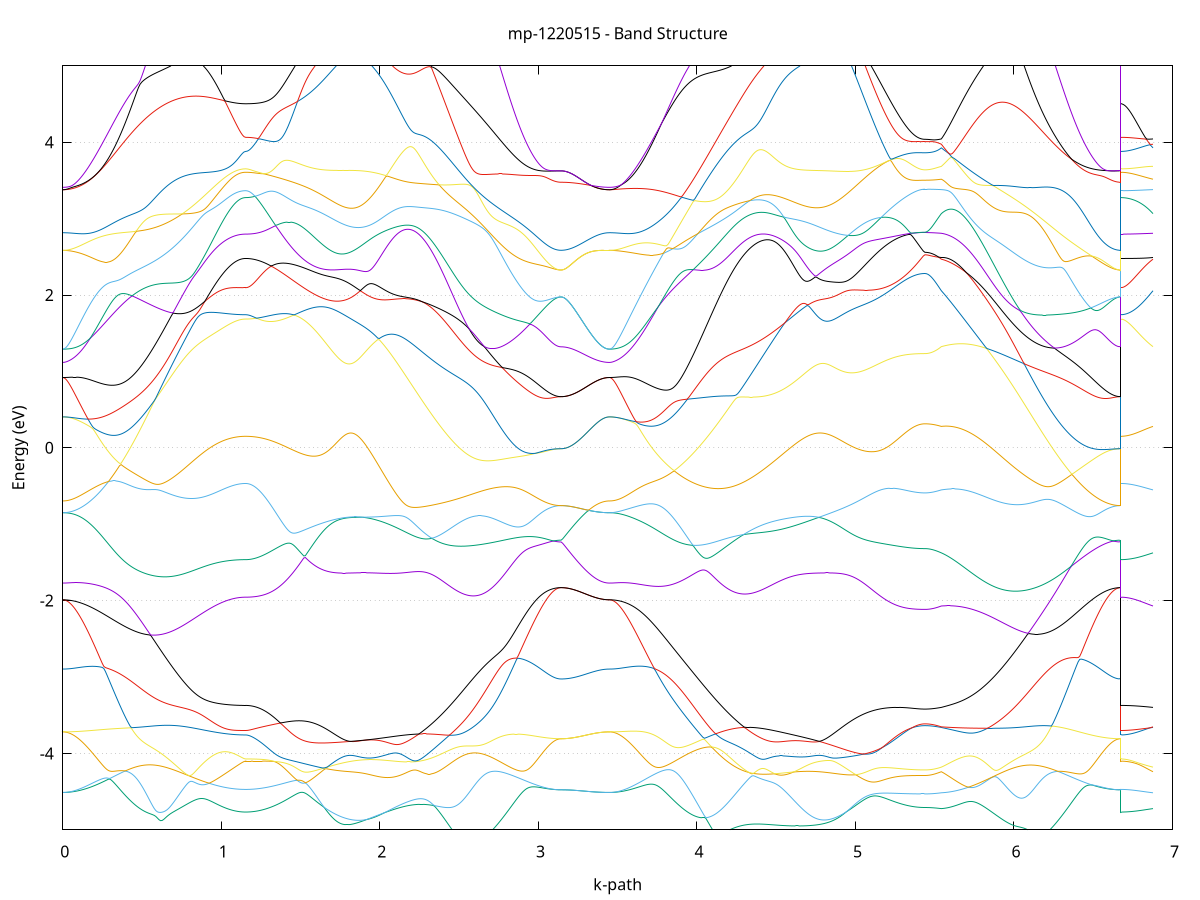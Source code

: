 set title 'mp-1220515 - Band Structure'
set xlabel 'k-path'
set ylabel 'Energy (eV)'
set grid y
set yrange [-5:5]
set terminal png size 800,600
set output 'mp-1220515_bands_gnuplot.png'
plot '-' using 1:2 with lines notitle, '-' using 1:2 with lines notitle, '-' using 1:2 with lines notitle, '-' using 1:2 with lines notitle, '-' using 1:2 with lines notitle, '-' using 1:2 with lines notitle, '-' using 1:2 with lines notitle, '-' using 1:2 with lines notitle, '-' using 1:2 with lines notitle, '-' using 1:2 with lines notitle, '-' using 1:2 with lines notitle, '-' using 1:2 with lines notitle, '-' using 1:2 with lines notitle, '-' using 1:2 with lines notitle, '-' using 1:2 with lines notitle, '-' using 1:2 with lines notitle, '-' using 1:2 with lines notitle, '-' using 1:2 with lines notitle, '-' using 1:2 with lines notitle, '-' using 1:2 with lines notitle, '-' using 1:2 with lines notitle, '-' using 1:2 with lines notitle, '-' using 1:2 with lines notitle, '-' using 1:2 with lines notitle, '-' using 1:2 with lines notitle, '-' using 1:2 with lines notitle, '-' using 1:2 with lines notitle, '-' using 1:2 with lines notitle, '-' using 1:2 with lines notitle, '-' using 1:2 with lines notitle, '-' using 1:2 with lines notitle, '-' using 1:2 with lines notitle, '-' using 1:2 with lines notitle, '-' using 1:2 with lines notitle, '-' using 1:2 with lines notitle, '-' using 1:2 with lines notitle, '-' using 1:2 with lines notitle, '-' using 1:2 with lines notitle, '-' using 1:2 with lines notitle, '-' using 1:2 with lines notitle, '-' using 1:2 with lines notitle, '-' using 1:2 with lines notitle, '-' using 1:2 with lines notitle, '-' using 1:2 with lines notitle, '-' using 1:2 with lines notitle, '-' using 1:2 with lines notitle, '-' using 1:2 with lines notitle, '-' using 1:2 with lines notitle, '-' using 1:2 with lines notitle, '-' using 1:2 with lines notitle, '-' using 1:2 with lines notitle, '-' using 1:2 with lines notitle, '-' using 1:2 with lines notitle, '-' using 1:2 with lines notitle, '-' using 1:2 with lines notitle, '-' using 1:2 with lines notitle, '-' using 1:2 with lines notitle, '-' using 1:2 with lines notitle, '-' using 1:2 with lines notitle, '-' using 1:2 with lines notitle, '-' using 1:2 with lines notitle, '-' using 1:2 with lines notitle, '-' using 1:2 with lines notitle, '-' using 1:2 with lines notitle
0.000000 -32.042281
0.009942 -32.042281
0.019885 -32.042181
0.029827 -32.041981
0.039770 -32.041681
0.049712 -32.041281
0.059655 -32.040781
0.069597 -32.040281
0.079540 -32.039581
0.089482 -32.038881
0.099424 -32.038081
0.109367 -32.037181
0.119309 -32.036281
0.129252 -32.035181
0.139194 -32.034081
0.149137 -32.032881
0.159079 -32.031581
0.169021 -32.030181
0.178964 -32.028781
0.188906 -32.027281
0.198849 -32.025681
0.208791 -32.024081
0.218734 -32.022281
0.228676 -32.020481
0.238619 -32.018581
0.248561 -32.016681
0.258503 -32.014681
0.268446 -32.012581
0.278388 -32.010481
0.288331 -32.008281
0.298273 -32.005981
0.308216 -32.003681
0.318158 -32.001381
0.328101 -31.998881
0.338043 -31.996481
0.347985 -31.993881
0.357928 -31.991381
0.367870 -31.988781
0.377813 -31.986081
0.387755 -31.983381
0.397698 -31.980681
0.407640 -31.977881
0.417582 -31.975081
0.427525 -31.972281
0.437467 -31.969381
0.447410 -31.966481
0.457352 -31.963581
0.467295 -31.960681
0.477237 -31.957781
0.487180 -31.954881
0.497122 -31.951981
0.507064 -31.949081
0.517007 -31.946181
0.526949 -31.943281
0.536892 -31.940481
0.546834 -31.937681
0.556777 -31.934981
0.566719 -31.932281
0.576661 -31.929781
0.586604 -31.927281
0.596546 -31.924981
0.606489 -31.922781
0.616431 -31.920881
0.626374 -31.919181
0.636316 -31.917881
0.646259 -31.916981
0.656201 -31.916781
0.666143 -31.917581
0.676086 -31.919681
0.686028 -31.923281
0.695971 -31.928181
0.705913 -31.934081
0.715856 -31.940481
0.725798 -31.947181
0.735741 -31.953981
0.745683 -31.960881
0.755625 -31.967681
0.765568 -31.974581
0.775510 -31.981281
0.785453 -31.987981
0.795395 -31.994681
0.805338 -32.001181
0.815280 -32.007581
0.825222 -32.013781
0.835165 -32.019981
0.845107 -32.025981
0.855050 -32.031881
0.864992 -32.037581
0.874935 -32.043181
0.884877 -32.048681
0.894820 -32.053881
0.904762 -32.058981
0.914704 -32.063981
0.924647 -32.068681
0.934589 -32.073281
0.944532 -32.077781
0.954474 -32.081981
0.964417 -32.085981
0.974359 -32.089881
0.984302 -32.093481
0.994244 -32.096981
1.004186 -32.100281
1.014129 -32.103281
1.024071 -32.106181
1.034014 -32.108881
1.043956 -32.111281
1.053899 -32.113581
1.063841 -32.115581
1.073783 -32.117381
1.083726 -32.119081
1.093668 -32.120481
1.103611 -32.121581
1.113553 -32.122581
1.123496 -32.123381
1.133438 -32.123881
1.143381 -32.124181
1.153323 -32.124381
1.153323 -32.124381
1.163238 -32.124281
1.173152 -32.124081
1.183067 -32.123881
1.192982 -32.123481
1.202896 -32.123081
1.212811 -32.122481
1.222726 -32.121781
1.232640 -32.121081
1.242555 -32.120181
1.252470 -32.119181
1.262384 -32.118081
1.272299 -32.116881
1.282214 -32.115681
1.292128 -32.114281
1.302043 -32.112781
1.311957 -32.111181
1.321872 -32.109481
1.331787 -32.107781
1.341701 -32.105881
1.351616 -32.103881
1.361531 -32.101881
1.371445 -32.099681
1.381360 -32.097481
1.391275 -32.095081
1.401189 -32.092681
1.411104 -32.090181
1.421019 -32.087481
1.430933 -32.084781
1.440848 -32.081981
1.450763 -32.079181
1.460677 -32.076181
1.470592 -32.073181
1.480507 -32.069981
1.490421 -32.066781
1.500336 -32.063481
1.510251 -32.060181
1.520165 -32.056681
1.530080 -32.053181
1.539995 -32.049581
1.549909 -32.045881
1.559824 -32.042181
1.569738 -32.038381
1.579653 -32.034481
1.589568 -32.030481
1.599482 -32.026481
1.609397 -32.022481
1.619312 -32.018281
1.629226 -32.014081
1.639141 -32.009881
1.649056 -32.005581
1.658970 -32.001281
1.668885 -31.996881
1.678800 -31.992381
1.688714 -31.987881
1.698629 -31.983381
1.708544 -31.978881
1.718458 -31.974281
1.728373 -31.969681
1.738288 -31.965181
1.748202 -31.960581
1.758117 -31.956081
1.768032 -31.951681
1.777946 -31.947381
1.787861 -31.943481
1.797776 -31.940281
1.807690 -31.938181
1.817605 -31.937981
1.827520 -31.939381
1.837434 -31.941981
1.837434 -31.941981
1.847401 -31.945181
1.857369 -31.948581
1.867336 -31.952081
1.877303 -31.955481
1.887270 -31.958981
1.897237 -31.962281
1.907205 -31.965481
1.917172 -31.968481
1.927139 -31.971481
1.937106 -31.974281
1.947073 -31.976881
1.957041 -31.979281
1.967008 -31.981581
1.976975 -31.983681
1.986942 -31.985581
1.996909 -31.987381
2.006877 -31.988981
2.016844 -31.990281
2.026811 -31.991481
2.036778 -31.992481
2.046745 -31.993281
2.056713 -31.993881
2.066680 -31.994281
2.076647 -31.994481
2.086614 -31.994581
2.096581 -31.994381
2.106549 -31.993981
2.116516 -31.993381
2.126483 -31.992581
2.136450 -31.991581
2.146417 -31.990481
2.156385 -31.989081
2.166352 -31.987481
2.176319 -31.985781
2.186286 -31.983781
2.196253 -31.981681
2.206221 -31.979381
2.216188 -31.976881
2.226155 -31.974181
2.236122 -31.971381
2.246089 -31.968381
2.256057 -31.965181
2.266024 -31.961881
2.275991 -31.958481
2.285958 -31.954881
2.295925 -31.951281
2.305893 -31.947581
2.315860 -31.943681
2.325827 -31.939881
2.335794 -31.935981
2.345761 -31.932181
2.355729 -31.928381
2.365696 -31.924781
2.375663 -31.921281
2.385630 -31.917981
2.395597 -31.915081
2.405565 -31.912481
2.415532 -31.910281
2.425499 -31.908581
2.435466 -31.907381
2.445433 -31.906781
2.455401 -31.906581
2.465368 -31.906781
2.475335 -31.907481
2.485302 -31.908481
2.495269 -31.909781
2.505237 -31.911381
2.515204 -31.913181
2.525171 -31.915181
2.535138 -31.917281
2.545105 -31.919481
2.555073 -31.921881
2.565040 -31.924281
2.575007 -31.926781
2.584974 -31.929381
2.594941 -31.931981
2.604909 -31.934581
2.614876 -31.937281
2.624843 -31.939881
2.634810 -31.942581
2.644777 -31.945281
2.654744 -31.947981
2.664712 -31.950681
2.674679 -31.953281
2.684646 -31.955981
2.694613 -31.958581
2.704580 -31.961281
2.714548 -31.963781
2.724515 -31.966381
2.734482 -31.968981
2.744449 -31.971481
2.754416 -31.973881
2.764384 -31.976381
2.774351 -31.978781
2.784318 -31.981081
2.794285 -31.983481
2.804252 -31.985681
2.814220 -31.987981
2.824187 -31.990081
2.834154 -31.992281
2.844121 -31.994281
2.854088 -31.996381
2.864056 -31.998281
2.874023 -32.000181
2.883990 -32.002081
2.893957 -32.003881
2.903924 -32.005581
2.913892 -32.007281
2.923859 -32.008881
2.933826 -32.010481
2.943793 -32.011881
2.953760 -32.013381
2.963728 -32.014681
2.973695 -32.015981
2.983662 -32.017181
2.993629 -32.018281
3.003596 -32.019381
3.013564 -32.020381
3.023531 -32.021381
3.033498 -32.022181
3.043465 -32.022981
3.053432 -32.023681
3.063400 -32.024281
3.073367 -32.024881
3.083334 -32.025381
3.093301 -32.025781
3.103268 -32.026181
3.113236 -32.026381
3.123203 -32.026581
3.133170 -32.026681
3.143137 -32.026781
3.143137 -32.026781
3.152991 -32.026781
3.162844 -32.026881
3.172697 -32.027181
3.182551 -32.027381
3.192404 -32.027781
3.202257 -32.028281
3.212110 -32.028781
3.221964 -32.029381
3.231817 -32.029981
3.241670 -32.030681
3.251524 -32.031381
3.261377 -32.032081
3.271230 -32.032881
3.281084 -32.033681
3.290937 -32.034481
3.300790 -32.035281
3.310644 -32.036081
3.320497 -32.036781
3.330350 -32.037481
3.340204 -32.038181
3.350057 -32.038881
3.359910 -32.039481
3.369764 -32.040081
3.379617 -32.040581
3.389470 -32.040981
3.399324 -32.041381
3.409177 -32.041781
3.419030 -32.041981
3.428884 -32.042181
3.438737 -32.042281
3.448590 -32.042281
3.448590 -32.042281
3.458567 -32.042281
3.468545 -32.042181
3.478522 -32.041981
3.488500 -32.041681
3.498477 -32.041281
3.508454 -32.040781
3.518431 -32.040181
3.528409 -32.039581
3.538386 -32.038881
3.548364 -32.038081
3.558341 -32.037181
3.568318 -32.036181
3.578295 -32.035181
3.588273 -32.033981
3.598250 -32.032781
3.608228 -32.031481
3.618205 -32.030081
3.628182 -32.028681
3.638159 -32.027181
3.648137 -32.025581
3.658114 -32.023881
3.668092 -32.022081
3.678069 -32.020281
3.688046 -32.018381
3.698024 -32.016381
3.708001 -32.014381
3.717978 -32.012281
3.727956 -32.010081
3.737933 -32.007881
3.747910 -32.005581
3.757888 -32.003281
3.767865 -32.000881
3.777842 -31.998381
3.787820 -31.995881
3.797797 -31.993281
3.807774 -31.990681
3.817752 -31.987981
3.827729 -31.985281
3.837706 -31.982481
3.847684 -31.979681
3.857661 -31.976881
3.867638 -31.973981
3.877616 -31.971081
3.887593 -31.968081
3.897570 -31.965181
3.907548 -31.962181
3.917525 -31.959181
3.927502 -31.956081
3.937480 -31.953081
3.947457 -31.950081
3.957434 -31.946981
3.967412 -31.943981
3.977389 -31.940981
3.987366 -31.937981
3.997344 -31.934981
4.007321 -31.932081
4.017298 -31.929181
4.027276 -31.926281
4.037253 -31.923581
4.047230 -31.920881
4.057208 -31.918381
4.067185 -31.915981
4.077162 -31.913681
4.087140 -31.911681
4.097117 -31.909881
4.107094 -31.908481
4.117072 -31.907281
4.127049 -31.906581
4.137026 -31.906281
4.147004 -31.906581
4.156981 -31.907381
4.166958 -31.908681
4.176936 -31.910581
4.186913 -31.912981
4.196890 -31.915681
4.206868 -31.918881
4.216845 -31.922281
4.226822 -31.925881
4.236800 -31.929681
4.246777 -31.933581
4.256754 -31.937481
4.266732 -31.941381
4.276709 -31.945181
4.286686 -31.948981
4.296664 -31.952781
4.306641 -31.956381
4.316618 -31.959881
4.326596 -31.963281
4.336573 -31.966481
4.346550 -31.969581
4.356528 -31.972581
4.366505 -31.975281
4.376482 -31.977881
4.386460 -31.980281
4.396437 -31.982581
4.406414 -31.984581
4.416392 -31.986481
4.426369 -31.988181
4.436346 -31.989581
4.446324 -31.990881
4.456301 -31.991981
4.466278 -31.992881
4.476256 -31.993581
4.486233 -31.994081
4.496210 -31.994281
4.506188 -31.994381
4.516165 -31.994281
4.526142 -31.993981
4.536120 -31.993481
4.546097 -31.992781
4.556074 -31.991881
4.566052 -31.990781
4.576029 -31.989481
4.586006 -31.987981
4.595984 -31.986281
4.605961 -31.984481
4.615938 -31.982481
4.625916 -31.980181
4.635893 -31.977881
4.645870 -31.975281
4.655848 -31.972581
4.665825 -31.969681
4.675802 -31.966681
4.685780 -31.963581
4.695757 -31.960281
4.705734 -31.956881
4.715712 -31.953381
4.725689 -31.949881
4.735666 -31.946481
4.745644 -31.943181
4.755621 -31.940281
4.765598 -31.938281
4.775576 -31.937881
4.785553 -31.939381
4.785553 -31.939381
4.795445 -31.942281
4.805336 -31.946081
4.815228 -31.950181
4.825120 -31.954581
4.835011 -31.959081
4.844903 -31.963681
4.854795 -31.968181
4.864686 -31.972781
4.874578 -31.977381
4.884470 -31.981981
4.894362 -31.986481
4.904253 -31.990981
4.914145 -31.995481
4.924037 -31.999881
4.933928 -32.004281
4.943820 -32.008581
4.953712 -32.012881
4.963603 -32.017081
4.973495 -32.021281
4.983387 -32.025381
4.993278 -32.029381
5.003170 -32.033381
5.013062 -32.037381
5.022953 -32.041181
5.032845 -32.044981
5.042737 -32.048681
5.052629 -32.052381
5.062520 -32.055981
5.072412 -32.059481
5.082304 -32.062881
5.092195 -32.066281
5.102087 -32.069481
5.111979 -32.072681
5.121870 -32.075781
5.131762 -32.078881
5.141654 -32.081781
5.151545 -32.084681
5.161437 -32.087481
5.171329 -32.090181
5.181221 -32.092781
5.191112 -32.095281
5.201004 -32.097681
5.210896 -32.099981
5.220787 -32.102281
5.230679 -32.104381
5.240571 -32.106481
5.250462 -32.108381
5.260354 -32.110281
5.270246 -32.112081
5.280137 -32.113681
5.290029 -32.115281
5.299921 -32.116781
5.309812 -32.118081
5.319704 -32.119381
5.329596 -32.120581
5.339488 -32.121681
5.349379 -32.122581
5.359271 -32.123481
5.369163 -32.124281
5.379054 -32.124881
5.388946 -32.125481
5.398838 -32.125981
5.408729 -32.126281
5.418621 -32.126581
5.428513 -32.126681
5.438404 -32.126781
5.438404 -32.126781
5.447805 -32.126781
5.457205 -32.126781
5.466606 -32.126681
5.476006 -32.126681
5.485407 -32.126581
5.494807 -32.126481
5.504208 -32.126381
5.513608 -32.126181
5.523008 -32.126081
5.532409 -32.125881
5.541809 -32.125681
5.541809 -32.125681
5.551728 -32.125181
5.561647 -32.124381
5.571566 -32.123381
5.581485 -32.122181
5.591405 -32.120681
5.601324 -32.119081
5.611243 -32.117181
5.621162 -32.115081
5.631081 -32.112781
5.641000 -32.110281
5.650919 -32.107481
5.660838 -32.104581
5.670757 -32.101381
5.680676 -32.098081
5.690595 -32.094481
5.700514 -32.090781
5.710433 -32.086781
5.720352 -32.082681
5.730271 -32.078381
5.740190 -32.073881
5.750109 -32.069181
5.760028 -32.064281
5.769947 -32.059281
5.779867 -32.053981
5.789786 -32.048681
5.799705 -32.043081
5.809624 -32.037381
5.819543 -32.031581
5.829462 -32.025581
5.839381 -32.019481
5.849300 -32.013281
5.859219 -32.006881
5.869138 -32.000381
5.879057 -31.993781
5.888976 -31.987081
5.898895 -31.980381
5.908814 -31.973481
5.918733 -31.966681
5.928652 -31.959781
5.938571 -31.952881
5.948490 -31.945981
5.958409 -31.939281
5.968329 -31.932981
5.978248 -31.927181
5.988167 -31.922381
5.998086 -31.919081
6.008005 -31.917181
6.017924 -31.916481
6.027843 -31.916481
6.037762 -31.917081
6.047681 -31.918081
6.057600 -31.919481
6.067519 -31.921081
6.077438 -31.922881
6.087357 -31.924881
6.097276 -31.927081
6.107195 -31.929281
6.117114 -31.931581
6.127033 -31.933981
6.136952 -31.936481
6.146871 -31.938981
6.156791 -31.941481
6.166710 -31.943981
6.176629 -31.946581
6.186548 -31.949181
6.196467 -31.951781
6.206386 -31.954381
6.216305 -31.956981
6.226224 -31.959481
6.236143 -31.962081
6.246062 -31.964581
6.255981 -31.967081
6.265900 -31.969581
6.275819 -31.972081
6.285738 -31.974481
6.295657 -31.976881
6.305576 -31.979281
6.315495 -31.981581
6.325414 -31.983881
6.335333 -31.986181
6.345253 -31.988381
6.355172 -31.990481
6.365091 -31.992581
6.375010 -31.994681
6.384929 -31.996681
6.394848 -31.998581
6.404767 -32.000481
6.414686 -32.002281
6.424605 -32.004081
6.434524 -32.005781
6.444443 -32.007481
6.454362 -32.009081
6.464281 -32.010581
6.474200 -32.012081
6.484119 -32.013481
6.494038 -32.014781
6.503957 -32.016081
6.513876 -32.017281
6.523795 -32.018381
6.533715 -32.019481
6.543634 -32.020481
6.553553 -32.021381
6.563472 -32.022281
6.573391 -32.022981
6.583310 -32.023681
6.593229 -32.024381
6.603148 -32.024881
6.613067 -32.025381
6.622986 -32.025781
6.632905 -32.026181
6.642824 -32.026381
6.652743 -32.026581
6.662662 -32.026681
6.672581 -32.026781
6.672581 -32.124381
6.682316 -32.124381
6.692051 -32.124381
6.701786 -32.124381
6.711521 -32.124381
6.721256 -32.124481
6.730991 -32.124481
6.740726 -32.124581
6.750461 -32.124681
6.760196 -32.124681
6.769931 -32.124781
6.779665 -32.124881
6.789400 -32.124981
6.799135 -32.125081
6.808870 -32.125181
6.818605 -32.125181
6.828340 -32.125281
6.838075 -32.125381
6.847810 -32.125481
6.857545 -32.125581
6.867280 -32.125681
6.877015 -32.125681
e
0.000000 -31.721081
0.009942 -31.721081
0.019885 -31.721081
0.029827 -31.721081
0.039770 -31.721081
0.049712 -31.721081
0.059655 -31.721081
0.069597 -31.721081
0.079540 -31.721081
0.089482 -31.720981
0.099424 -31.720981
0.109367 -31.720981
0.119309 -31.720981
0.129252 -31.721081
0.139194 -31.721081
0.149137 -31.721081
0.159079 -31.721181
0.169021 -31.721181
0.178964 -31.721281
0.188906 -31.721381
0.198849 -31.721481
0.208791 -31.721681
0.218734 -31.721881
0.228676 -31.722081
0.238619 -31.722381
0.248561 -31.722781
0.258503 -31.723081
0.268446 -31.723581
0.278388 -31.724081
0.288331 -31.724681
0.298273 -31.725381
0.308216 -31.726181
0.318158 -31.727181
0.328101 -31.728181
0.338043 -31.729381
0.347985 -31.730681
0.357928 -31.732281
0.367870 -31.733981
0.377813 -31.735881
0.387755 -31.737981
0.397698 -31.740381
0.407640 -31.742981
0.417582 -31.745881
0.427525 -31.749081
0.437467 -31.752581
0.447410 -31.756381
0.457352 -31.760481
0.467295 -31.764881
0.477237 -31.769581
0.487180 -31.774681
0.497122 -31.779981
0.507064 -31.785581
0.517007 -31.791381
0.526949 -31.797481
0.536892 -31.803781
0.546834 -31.810281
0.556777 -31.816981
0.566719 -31.823781
0.576661 -31.830681
0.586604 -31.837781
0.596546 -31.844881
0.606489 -31.852081
0.616431 -31.859181
0.626374 -31.866381
0.636316 -31.873381
0.646259 -31.880281
0.656201 -31.886781
0.666143 -31.892781
0.676086 -31.897881
0.686028 -31.901981
0.695971 -31.905181
0.705913 -31.907981
0.715856 -31.910881
0.725798 -31.914081
0.735741 -31.917581
0.745683 -31.921481
0.755625 -31.925681
0.765568 -31.930281
0.775510 -31.935081
0.785453 -31.940081
0.795395 -31.945181
0.805338 -31.950381
0.815280 -31.955581
0.825222 -31.960881
0.835165 -31.966081
0.845107 -31.971281
0.855050 -31.976481
0.864992 -31.981581
0.874935 -31.986481
0.884877 -31.991381
0.894820 -31.996181
0.904762 -32.000781
0.914704 -32.005381
0.924647 -32.009681
0.934589 -32.013981
0.944532 -32.017981
0.954474 -32.021981
0.964417 -32.025681
0.974359 -32.029281
0.984302 -32.032681
0.994244 -32.035981
1.004186 -32.038981
1.014129 -32.041881
1.024071 -32.044581
1.034014 -32.047081
1.043956 -32.049381
1.053899 -32.051481
1.063841 -32.053381
1.073783 -32.055181
1.083726 -32.056681
1.093668 -32.057981
1.103611 -32.059081
1.113553 -32.060081
1.123496 -32.060781
1.133438 -32.061281
1.143381 -32.061581
1.153323 -32.061681
1.153323 -32.061681
1.163238 -32.061681
1.173152 -32.061481
1.183067 -32.061281
1.192982 -32.060981
1.202896 -32.060481
1.212811 -32.059981
1.222726 -32.059381
1.232640 -32.058681
1.242555 -32.057881
1.252470 -32.056981
1.262384 -32.056081
1.272299 -32.054981
1.282214 -32.053881
1.292128 -32.052581
1.302043 -32.051281
1.311957 -32.049881
1.321872 -32.048281
1.331787 -32.046781
1.341701 -32.045081
1.351616 -32.043281
1.361531 -32.041481
1.371445 -32.039481
1.381360 -32.037481
1.391275 -32.035381
1.401189 -32.033181
1.411104 -32.030981
1.421019 -32.028581
1.430933 -32.026181
1.440848 -32.023681
1.450763 -32.021181
1.460677 -32.018481
1.470592 -32.015781
1.480507 -32.012981
1.490421 -32.010181
1.500336 -32.007281
1.510251 -32.004281
1.520165 -32.001281
1.530080 -31.998181
1.539995 -31.995081
1.549909 -31.991781
1.559824 -31.988581
1.569738 -31.985281
1.579653 -31.981881
1.589568 -31.978581
1.599482 -31.975081
1.609397 -31.971681
1.619312 -31.968181
1.629226 -31.964681
1.639141 -31.961181
1.649056 -31.957581
1.658970 -31.954081
1.668885 -31.950581
1.678800 -31.947081
1.688714 -31.943581
1.698629 -31.940181
1.708544 -31.936781
1.718458 -31.933581
1.728373 -31.930481
1.738288 -31.927481
1.748202 -31.924681
1.758117 -31.922181
1.768032 -31.919881
1.777946 -31.918081
1.787861 -31.916581
1.797776 -31.915581
1.807690 -31.915081
1.817605 -31.915081
1.827520 -31.915681
1.837434 -31.916781
1.837434 -31.916781
1.847401 -31.918281
1.857369 -31.920181
1.867336 -31.922381
1.877303 -31.924781
1.887270 -31.927381
1.897237 -31.930081
1.907205 -31.932881
1.917172 -31.935681
1.927139 -31.938481
1.937106 -31.941281
1.947073 -31.943981
1.957041 -31.946581
1.967008 -31.949081
1.976975 -31.951581
1.986942 -31.953881
1.996909 -31.955981
2.006877 -31.958081
2.016844 -31.959881
2.026811 -31.961681
2.036778 -31.963181
2.046745 -31.964581
2.056713 -31.965881
2.066680 -31.966881
2.076647 -31.967781
2.086614 -31.968481
2.096581 -31.968981
2.106549 -31.969381
2.116516 -31.969481
2.126483 -31.969481
2.136450 -31.969281
2.146417 -31.968781
2.156385 -31.968181
2.166352 -31.967381
2.176319 -31.966481
2.186286 -31.965281
2.196253 -31.963881
2.206221 -31.962381
2.216188 -31.960581
2.226155 -31.958681
2.236122 -31.956581
2.246089 -31.954381
2.256057 -31.951881
2.266024 -31.949281
2.275991 -31.946481
2.285958 -31.943481
2.295925 -31.940281
2.305893 -31.936981
2.315860 -31.933581
2.325827 -31.929981
2.335794 -31.926181
2.345761 -31.922281
2.355729 -31.918281
2.365696 -31.914081
2.375663 -31.909781
2.385630 -31.905381
2.395597 -31.900781
2.405565 -31.896181
2.415532 -31.891381
2.425499 -31.886581
2.435466 -31.881681
2.445433 -31.876681
2.455401 -31.871581
2.465368 -31.866481
2.475335 -31.861381
2.485302 -31.856181
2.495269 -31.850981
2.505237 -31.845781
2.515204 -31.840581
2.525171 -31.835381
2.535138 -31.830181
2.545105 -31.825081
2.555073 -31.820081
2.565040 -31.815181
2.575007 -31.810281
2.584974 -31.805581
2.594941 -31.800981
2.604909 -31.796481
2.614876 -31.792181
2.624843 -31.788081
2.634810 -31.784181
2.644777 -31.780481
2.654744 -31.776981
2.664712 -31.773781
2.674679 -31.770681
2.684646 -31.767881
2.694613 -31.765281
2.704580 -31.762981
2.714548 -31.760881
2.724515 -31.758981
2.734482 -31.757281
2.744449 -31.755781
2.754416 -31.754481
2.764384 -31.753281
2.774351 -31.752281
2.784318 -31.751481
2.794285 -31.750781
2.804252 -31.750281
2.814220 -31.749781
2.824187 -31.749481
2.834154 -31.749181
2.844121 -31.748981
2.854088 -31.748881
2.864056 -31.748881
2.874023 -31.748881
2.883990 -31.748981
2.893957 -31.749081
2.903924 -31.749281
2.913892 -31.749481
2.923859 -31.749681
2.933826 -31.749881
2.943793 -31.750081
2.953760 -31.750381
2.963728 -31.750681
2.973695 -31.750881
2.983662 -31.751181
2.993629 -31.751481
3.003596 -31.751681
3.013564 -31.751981
3.023531 -31.752181
3.033498 -31.752381
3.043465 -31.752681
3.053432 -31.752881
3.063400 -31.752981
3.073367 -31.753181
3.083334 -31.753381
3.093301 -31.753481
3.103268 -31.753581
3.113236 -31.753681
3.123203 -31.753681
3.133170 -31.753781
3.143137 -31.753781
3.143137 -31.753781
3.152991 -31.753681
3.162844 -31.753381
3.172697 -31.752981
3.182551 -31.752381
3.192404 -31.751681
3.202257 -31.750781
3.212110 -31.749781
3.221964 -31.748581
3.231817 -31.747281
3.241670 -31.745981
3.251524 -31.744481
3.261377 -31.742981
3.271230 -31.741381
3.281084 -31.739781
3.290937 -31.738081
3.300790 -31.736481
3.310644 -31.734881
3.320497 -31.733181
3.330350 -31.731681
3.340204 -31.730181
3.350057 -31.728681
3.359910 -31.727381
3.369764 -31.726081
3.379617 -31.724981
3.389470 -31.723981
3.399324 -31.723081
3.409177 -31.722381
3.419030 -31.721881
3.428884 -31.721381
3.438737 -31.721181
3.448590 -31.721081
3.448590 -31.721081
3.458567 -31.721081
3.468545 -31.721081
3.478522 -31.721081
3.488500 -31.721081
3.498477 -31.721081
3.508454 -31.721081
3.518431 -31.720981
3.528409 -31.720981
3.538386 -31.720981
3.548364 -31.720981
3.558341 -31.720981
3.568318 -31.720981
3.578295 -31.720981
3.588273 -31.720981
3.598250 -31.720981
3.608228 -31.720981
3.618205 -31.721081
3.628182 -31.721081
3.638159 -31.721181
3.648137 -31.721281
3.658114 -31.721481
3.668092 -31.721581
3.678069 -31.721781
3.688046 -31.722081
3.698024 -31.722381
3.708001 -31.722781
3.717978 -31.723181
3.727956 -31.723681
3.737933 -31.724181
3.747910 -31.724881
3.757888 -31.725581
3.767865 -31.726481
3.777842 -31.727381
3.787820 -31.728481
3.797797 -31.729681
3.807774 -31.731081
3.817752 -31.732581
3.827729 -31.734181
3.837706 -31.736081
3.847684 -31.738081
3.857661 -31.740381
3.867638 -31.742781
3.877616 -31.745481
3.887593 -31.748381
3.897570 -31.751481
3.907548 -31.754781
3.917525 -31.758381
3.927502 -31.762081
3.937480 -31.766081
3.947457 -31.770281
3.957434 -31.774681
3.967412 -31.779281
3.977389 -31.783981
3.987366 -31.788881
3.997344 -31.793881
4.007321 -31.799081
4.017298 -31.804281
4.027276 -31.809681
4.037253 -31.815081
4.047230 -31.820481
4.057208 -31.826081
4.067185 -31.831581
4.077162 -31.837081
4.087140 -31.842681
4.097117 -31.848181
4.107094 -31.853681
4.117072 -31.859181
4.127049 -31.864581
4.137026 -31.869981
4.147004 -31.875281
4.156981 -31.880481
4.166958 -31.885581
4.176936 -31.890681
4.186913 -31.895581
4.196890 -31.900481
4.206868 -31.905181
4.216845 -31.909781
4.226822 -31.914181
4.236800 -31.918581
4.246777 -31.922781
4.256754 -31.926781
4.266732 -31.930681
4.276709 -31.934381
4.286686 -31.937981
4.296664 -31.941381
4.306641 -31.944681
4.316618 -31.947781
4.326596 -31.950681
4.336573 -31.953381
4.346550 -31.955981
4.356528 -31.958281
4.366505 -31.960481
4.376482 -31.962481
4.386460 -31.964281
4.396437 -31.965881
4.406414 -31.967381
4.416392 -31.968581
4.426369 -31.969581
4.436346 -31.970481
4.446324 -31.971081
4.456301 -31.971581
4.466278 -31.971881
4.476256 -31.971881
4.486233 -31.971781
4.496210 -31.971481
4.506188 -31.970981
4.516165 -31.970381
4.526142 -31.969481
4.536120 -31.968481
4.546097 -31.967181
4.556074 -31.965781
4.566052 -31.964281
4.576029 -31.962481
4.586006 -31.960581
4.595984 -31.958581
4.605961 -31.956381
4.615938 -31.953981
4.625916 -31.951581
4.635893 -31.948981
4.645870 -31.946281
4.655848 -31.943481
4.665825 -31.940581
4.675802 -31.937681
4.685780 -31.934781
4.695757 -31.931881
4.705734 -31.928981
4.715712 -31.926181
4.725689 -31.923481
4.735666 -31.921081
4.745644 -31.918881
4.755621 -31.916981
4.765598 -31.915581
4.775576 -31.914981
4.785553 -31.914381
4.785553 -31.914381
4.795445 -31.914581
4.805336 -31.915281
4.815228 -31.916581
4.825120 -31.918281
4.835011 -31.920481
4.844903 -31.922881
4.854795 -31.925681
4.864686 -31.928581
4.874578 -31.931781
4.884470 -31.934981
4.894362 -31.938381
4.904253 -31.941881
4.914145 -31.945381
4.924037 -31.948881
4.933928 -31.952481
4.943820 -31.956081
4.953712 -31.959681
4.963603 -31.963281
4.973495 -31.966881
4.983387 -31.970381
4.993278 -31.973881
5.003170 -31.977381
5.013062 -31.980881
5.022953 -31.984281
5.032845 -31.987581
5.042737 -31.990981
5.052629 -31.994181
5.062520 -31.997381
5.072412 -32.000581
5.082304 -32.003681
5.092195 -32.006681
5.102087 -32.009581
5.111979 -32.012481
5.121870 -32.015381
5.131762 -32.018081
5.141654 -32.020781
5.151545 -32.023381
5.161437 -32.025881
5.171329 -32.028381
5.181221 -32.030781
5.191112 -32.033081
5.201004 -32.035281
5.210896 -32.037381
5.220787 -32.039481
5.230679 -32.041481
5.240571 -32.043281
5.250462 -32.045081
5.260354 -32.046881
5.270246 -32.048481
5.280137 -32.049981
5.290029 -32.051481
5.299921 -32.052781
5.309812 -32.054081
5.319704 -32.055181
5.329596 -32.056281
5.339488 -32.057281
5.349379 -32.058181
5.359271 -32.058981
5.369163 -32.059681
5.379054 -32.060281
5.388946 -32.060881
5.398838 -32.061281
5.408729 -32.061581
5.418621 -32.061881
5.428513 -32.061981
5.438404 -32.061981
5.438404 -32.061981
5.447805 -32.061981
5.457205 -32.061981
5.466606 -32.061981
5.476006 -32.061981
5.485407 -32.061981
5.494807 -32.061881
5.504208 -32.061881
5.513608 -32.061881
5.523008 -32.061781
5.532409 -32.061681
5.541809 -32.061681
5.541809 -32.061681
5.551728 -32.061181
5.561647 -32.060581
5.571566 -32.059781
5.581485 -32.058681
5.591405 -32.057481
5.601324 -32.056081
5.611243 -32.054481
5.621162 -32.052581
5.631081 -32.050581
5.641000 -32.048381
5.650919 -32.045981
5.660838 -32.043481
5.670757 -32.040681
5.680676 -32.037681
5.690595 -32.034581
5.700514 -32.031281
5.710433 -32.027881
5.720352 -32.024181
5.730271 -32.020381
5.740190 -32.016481
5.750109 -32.012381
5.760028 -32.008081
5.769947 -32.003681
5.779867 -31.999181
5.789786 -31.994481
5.799705 -31.989781
5.809624 -31.984881
5.819543 -31.979981
5.829462 -31.974881
5.839381 -31.969881
5.849300 -31.964681
5.859219 -31.959581
5.869138 -31.954381
5.879057 -31.949281
5.888976 -31.944281
5.898895 -31.939281
5.908814 -31.934581
5.918733 -31.929981
5.928652 -31.925681
5.938571 -31.921681
5.948490 -31.917981
5.958409 -31.914581
5.968329 -31.911381
5.978248 -31.908181
5.988167 -31.904381
5.998086 -31.899781
6.008005 -31.894181
6.017924 -31.887881
6.027843 -31.881281
6.037762 -31.874381
6.047681 -31.867481
6.057600 -31.860481
6.067519 -31.853581
6.077438 -31.846781
6.087357 -31.839981
6.097276 -31.833381
6.107195 -31.826881
6.117114 -31.820581
6.127033 -31.814481
6.136952 -31.808681
6.146871 -31.802981
6.156791 -31.797681
6.166710 -31.792581
6.176629 -31.787781
6.186548 -31.783381
6.196467 -31.779181
6.206386 -31.775381
6.216305 -31.771881
6.226224 -31.768681
6.236143 -31.765781
6.246062 -31.763181
6.255981 -31.760881
6.265900 -31.758881
6.275819 -31.757081
6.285738 -31.755481
6.295657 -31.754181
6.305576 -31.752981
6.315495 -31.752081
6.325414 -31.751281
6.335333 -31.750581
6.345253 -31.750081
6.355172 -31.749681
6.365091 -31.749381
6.375010 -31.749181
6.384929 -31.749081
6.394848 -31.748981
6.404767 -31.748981
6.414686 -31.749081
6.424605 -31.749181
6.434524 -31.749281
6.444443 -31.749481
6.454362 -31.749681
6.464281 -31.749881
6.474200 -31.750181
6.484119 -31.750381
6.494038 -31.750681
6.503957 -31.750981
6.513876 -31.751181
6.523795 -31.751481
6.533715 -31.751681
6.543634 -31.751981
6.553553 -31.752181
6.563472 -31.752481
6.573391 -31.752681
6.583310 -31.752881
6.593229 -31.753081
6.603148 -31.753181
6.613067 -31.753381
6.622986 -31.753481
6.632905 -31.753581
6.642824 -31.753681
6.652743 -31.753681
6.662662 -31.753781
6.672581 -31.753781
6.672581 -32.061681
6.682316 -32.061681
6.692051 -32.061681
6.701786 -32.061681
6.711521 -32.061681
6.721256 -32.061681
6.730991 -32.061681
6.740726 -32.061681
6.750461 -32.061681
6.760196 -32.061681
6.769931 -32.061681
6.779665 -32.061681
6.789400 -32.061681
6.799135 -32.061681
6.808870 -32.061681
6.818605 -32.061681
6.828340 -32.061681
6.838075 -32.061681
6.847810 -32.061681
6.857545 -32.061681
6.867280 -32.061681
6.877015 -32.061681
e
0.000000 -31.446681
0.009942 -31.446781
0.019885 -31.447081
0.029827 -31.447681
0.039770 -31.448481
0.049712 -31.449481
0.059655 -31.450781
0.069597 -31.452281
0.079540 -31.453981
0.089482 -31.455881
0.099424 -31.457981
0.109367 -31.460381
0.119309 -31.462981
0.129252 -31.465781
0.139194 -31.468781
0.149137 -31.471981
0.159079 -31.475381
0.169021 -31.479081
0.178964 -31.482881
0.188906 -31.486981
0.198849 -31.491181
0.208791 -31.495681
0.218734 -31.500281
0.228676 -31.505081
0.238619 -31.510081
0.248561 -31.515281
0.258503 -31.520681
0.268446 -31.526281
0.278388 -31.531981
0.288331 -31.537781
0.298273 -31.543881
0.308216 -31.549981
0.318158 -31.556381
0.328101 -31.562781
0.338043 -31.569381
0.347985 -31.576081
0.357928 -31.582881
0.367870 -31.589781
0.377813 -31.596881
0.387755 -31.603981
0.397698 -31.611181
0.407640 -31.618481
0.417582 -31.625781
0.427525 -31.633281
0.437467 -31.640681
0.447410 -31.648281
0.457352 -31.655881
0.467295 -31.663481
0.477237 -31.671081
0.487180 -31.678781
0.497122 -31.686481
0.507064 -31.694181
0.517007 -31.701881
0.526949 -31.709581
0.536892 -31.717281
0.546834 -31.724881
0.556777 -31.732481
0.566719 -31.739981
0.576661 -31.747481
0.586604 -31.754781
0.596546 -31.761981
0.606489 -31.769081
0.616431 -31.775981
0.626374 -31.782681
0.636316 -31.789081
0.646259 -31.795181
0.656201 -31.800981
0.666143 -31.806281
0.676086 -31.811181
0.686028 -31.815481
0.695971 -31.819181
0.705913 -31.822281
0.715856 -31.824581
0.725798 -31.826281
0.735741 -31.827381
0.745683 -31.827881
0.755625 -31.827781
0.765568 -31.827381
0.775510 -31.826581
0.785453 -31.825481
0.795395 -31.824181
0.805338 -31.822581
0.815280 -31.820981
0.825222 -31.819181
0.835165 -31.817281
0.845107 -31.815381
0.855050 -31.813381
0.864992 -31.811381
0.874935 -31.809381
0.884877 -31.807381
0.894820 -31.805281
0.904762 -31.803281
0.914704 -31.801281
0.924647 -31.799381
0.934589 -31.797481
0.944532 -31.795581
0.954474 -31.793781
0.964417 -31.791981
0.974359 -31.790281
0.984302 -31.788581
0.994244 -31.786981
1.004186 -31.785481
1.014129 -31.783981
1.024071 -31.782681
1.034014 -31.781381
1.043956 -31.780181
1.053899 -31.778981
1.063841 -31.777981
1.073783 -31.777081
1.083726 -31.776181
1.093668 -31.775481
1.103611 -31.774881
1.113553 -31.774381
1.123496 -31.773981
1.133438 -31.773681
1.143381 -31.773481
1.153323 -31.773381
1.153323 -31.773381
1.163238 -31.773381
1.173152 -31.773281
1.183067 -31.773181
1.192982 -31.772981
1.202896 -31.772781
1.212811 -31.772481
1.222726 -31.772181
1.232640 -31.771781
1.242555 -31.771381
1.252470 -31.770881
1.262384 -31.770381
1.272299 -31.769781
1.282214 -31.769181
1.292128 -31.768581
1.302043 -31.767881
1.311957 -31.767181
1.321872 -31.766381
1.331787 -31.765581
1.341701 -31.764681
1.351616 -31.763881
1.361531 -31.762881
1.371445 -31.761981
1.381360 -31.760981
1.391275 -31.760081
1.401189 -31.759081
1.411104 -31.757981
1.421019 -31.756981
1.430933 -31.755981
1.440848 -31.754981
1.450763 -31.753981
1.460677 -31.752981
1.470592 -31.752081
1.480507 -31.751181
1.490421 -31.751181
1.500336 -31.756181
1.510251 -31.761181
1.520165 -31.766381
1.530080 -31.771581
1.539995 -31.776881
1.549909 -31.782281
1.559824 -31.787781
1.569738 -31.793281
1.579653 -31.798881
1.589568 -31.804381
1.599482 -31.810081
1.609397 -31.815681
1.619312 -31.821381
1.629226 -31.826981
1.639141 -31.832681
1.649056 -31.838281
1.658970 -31.843981
1.668885 -31.849581
1.678800 -31.855081
1.688714 -31.860681
1.698629 -31.866081
1.708544 -31.871481
1.718458 -31.876881
1.728373 -31.882081
1.738288 -31.887281
1.748202 -31.892281
1.758117 -31.897081
1.768032 -31.901681
1.777946 -31.905981
1.787861 -31.909881
1.797776 -31.912981
1.807690 -31.914681
1.817605 -31.914581
1.827520 -31.912481
1.837434 -31.909181
1.837434 -31.909181
1.847401 -31.905181
1.857369 -31.900781
1.867336 -31.896081
1.877303 -31.891281
1.887270 -31.886481
1.897237 -31.881481
1.907205 -31.876581
1.917172 -31.871581
1.927139 -31.866681
1.937106 -31.861681
1.947073 -31.856681
1.957041 -31.851781
1.967008 -31.846981
1.976975 -31.842081
1.986942 -31.837381
1.996909 -31.832681
2.006877 -31.828081
2.016844 -31.823581
2.026811 -31.819181
2.036778 -31.815081
2.046745 -31.811081
2.056713 -31.807281
2.066680 -31.803781
2.076647 -31.800581
2.086614 -31.797681
2.096581 -31.795181
2.106549 -31.793181
2.116516 -31.791481
2.126483 -31.790381
2.136450 -31.789681
2.146417 -31.789381
2.156385 -31.789481
2.166352 -31.789981
2.176319 -31.790781
2.186286 -31.791881
2.196253 -31.793181
2.206221 -31.794781
2.216188 -31.796381
2.226155 -31.798181
2.236122 -31.800081
2.246089 -31.802081
2.256057 -31.804181
2.266024 -31.806181
2.275991 -31.808281
2.285958 -31.810381
2.295925 -31.812481
2.305893 -31.814481
2.315860 -31.816481
2.325827 -31.818281
2.335794 -31.819981
2.345761 -31.821581
2.355729 -31.822881
2.365696 -31.823981
2.375663 -31.824781
2.385630 -31.825181
2.395597 -31.825181
2.405565 -31.824581
2.415532 -31.823481
2.425499 -31.821781
2.435466 -31.819481
2.445433 -31.816481
2.455401 -31.812981
2.465368 -31.808781
2.475335 -31.804181
2.485302 -31.798981
2.495269 -31.793481
2.505237 -31.787581
2.515204 -31.781381
2.525171 -31.774881
2.535138 -31.768181
2.545105 -31.761281
2.555073 -31.754081
2.565040 -31.746881
2.575007 -31.739381
2.584974 -31.731881
2.594941 -31.724281
2.604909 -31.716481
2.614876 -31.708681
2.624843 -31.700881
2.634810 -31.692981
2.644777 -31.684981
2.654744 -31.676981
2.664712 -31.668981
2.674679 -31.660981
2.684646 -31.652981
2.694613 -31.644981
2.704580 -31.636981
2.714548 -31.629081
2.724515 -31.621181
2.734482 -31.613381
2.744449 -31.605581
2.754416 -31.597781
2.764384 -31.590181
2.774351 -31.582581
2.784318 -31.575081
2.794285 -31.567681
2.804252 -31.560481
2.814220 -31.553281
2.824187 -31.546281
2.834154 -31.539381
2.844121 -31.533181
2.854088 -31.528381
2.864056 -31.523681
2.874023 -31.518981
2.883990 -31.514381
2.893957 -31.509881
2.903924 -31.505381
2.913892 -31.501081
2.923859 -31.496881
2.933826 -31.492781
2.943793 -31.488781
2.953760 -31.484981
2.963728 -31.481281
2.973695 -31.477781
2.983662 -31.474381
2.993629 -31.471181
3.003596 -31.468181
3.013564 -31.465281
3.023531 -31.462681
3.033498 -31.460181
3.043465 -31.457881
3.053432 -31.455781
3.063400 -31.453881
3.073367 -31.452181
3.083334 -31.450781
3.093301 -31.449481
3.103268 -31.448481
3.113236 -31.447681
3.123203 -31.447081
3.133170 -31.446781
3.143137 -31.446581
3.143137 -31.446581
3.152991 -31.446581
3.162844 -31.446581
3.172697 -31.446581
3.182551 -31.446581
3.192404 -31.446581
3.202257 -31.446581
3.212110 -31.446681
3.221964 -31.446681
3.231817 -31.446681
3.241670 -31.446681
3.251524 -31.446681
3.261377 -31.446681
3.271230 -31.446681
3.281084 -31.446681
3.290937 -31.446681
3.300790 -31.446681
3.310644 -31.446681
3.320497 -31.446681
3.330350 -31.446681
3.340204 -31.446681
3.350057 -31.446681
3.359910 -31.446681
3.369764 -31.446681
3.379617 -31.446681
3.389470 -31.446681
3.399324 -31.446681
3.409177 -31.446681
3.419030 -31.446681
3.428884 -31.446681
3.438737 -31.446681
3.448590 -31.446681
3.448590 -31.446681
3.458567 -31.446781
3.468545 -31.447181
3.478522 -31.447681
3.488500 -31.448481
3.498477 -31.449581
3.508454 -31.450781
3.518431 -31.452281
3.528409 -31.453981
3.538386 -31.455781
3.548364 -31.457881
3.558341 -31.460181
3.568318 -31.462681
3.578295 -31.465381
3.588273 -31.468181
3.598250 -31.471281
3.608228 -31.474481
3.618205 -31.477881
3.628182 -31.481381
3.638159 -31.485081
3.648137 -31.488881
3.658114 -31.492881
3.668092 -31.496981
3.678069 -31.501181
3.688046 -31.505481
3.698024 -31.509981
3.708001 -31.514481
3.717978 -31.519081
3.727956 -31.523881
3.737933 -31.530481
3.747910 -31.537281
3.757888 -31.544181
3.767865 -31.551281
3.777842 -31.558381
3.787820 -31.565681
3.797797 -31.573081
3.807774 -31.580581
3.817752 -31.588181
3.827729 -31.595781
3.837706 -31.603481
3.847684 -31.611281
3.857661 -31.619181
3.867638 -31.627081
3.877616 -31.634981
3.887593 -31.642981
3.897570 -31.650981
3.907548 -31.658981
3.917525 -31.666981
3.927502 -31.674981
3.937480 -31.682981
3.947457 -31.690981
3.957434 -31.698881
3.967412 -31.706781
3.977389 -31.714681
3.987366 -31.722381
3.997344 -31.730081
4.007321 -31.737681
4.017298 -31.745181
4.027276 -31.752481
4.037253 -31.759681
4.047230 -31.766781
4.057208 -31.773581
4.067185 -31.780181
4.077162 -31.786581
4.087140 -31.792581
4.097117 -31.798381
4.107094 -31.803681
4.117072 -31.808581
4.127049 -31.812881
4.137026 -31.816681
4.147004 -31.819881
4.156981 -31.822381
4.166958 -31.824181
4.176936 -31.825381
4.186913 -31.825981
4.196890 -31.826081
4.206868 -31.825581
4.216845 -31.824781
4.226822 -31.823581
4.236800 -31.822181
4.246777 -31.820581
4.256754 -31.818681
4.266732 -31.816781
4.276709 -31.814781
4.286686 -31.812681
4.296664 -31.810481
4.306641 -31.808381
4.316618 -31.806281
4.326596 -31.804181
4.336573 -31.802081
4.346550 -31.800081
4.356528 -31.798181
4.366505 -31.796381
4.376482 -31.794681
4.386460 -31.793281
4.396437 -31.791981
4.406414 -31.790881
4.416392 -31.790081
4.426369 -31.789581
4.436346 -31.789381
4.446324 -31.789581
4.456301 -31.790281
4.466278 -31.791281
4.476256 -31.792781
4.486233 -31.794681
4.496210 -31.797081
4.506188 -31.799781
4.516165 -31.802881
4.526142 -31.806281
4.536120 -31.809881
4.546097 -31.813781
4.556074 -31.817881
4.566052 -31.822181
4.576029 -31.826581
4.586006 -31.831081
4.595984 -31.835681
4.605961 -31.840481
4.615938 -31.845281
4.625916 -31.850081
4.635893 -31.854981
4.645870 -31.859881
4.655848 -31.864881
4.665825 -31.869881
4.675802 -31.874781
4.685780 -31.879781
4.695757 -31.884681
4.705734 -31.889581
4.715712 -31.894381
4.725689 -31.899181
4.735666 -31.903681
4.745644 -31.907881
4.755621 -31.911481
4.765598 -31.914081
4.775576 -31.914681
4.785553 -31.913781
4.785553 -31.913781
4.795445 -31.911081
4.805336 -31.907481
4.815228 -31.903281
4.825120 -31.898681
4.835011 -31.893881
4.844903 -31.888881
4.854795 -31.883781
4.864686 -31.878581
4.874578 -31.873181
4.884470 -31.867781
4.894362 -31.862281
4.904253 -31.856781
4.914145 -31.851181
4.924037 -31.845481
4.933928 -31.839881
4.943820 -31.834181
4.953712 -31.828381
4.963603 -31.822681
4.973495 -31.816981
4.983387 -31.811181
4.993278 -31.805481
5.003170 -31.799781
5.013062 -31.794081
5.022953 -31.788481
5.032845 -31.782881
5.042737 -31.777281
5.052629 -31.771881
5.062520 -31.766381
5.072412 -31.761081
5.082304 -31.755781
5.092195 -31.750681
5.102087 -31.746881
5.111979 -31.747881
5.121870 -31.749081
5.131762 -31.750181
5.141654 -31.751381
5.151545 -31.752581
5.161437 -31.753781
5.171329 -31.754981
5.181221 -31.756181
5.191112 -31.757381
5.201004 -31.758581
5.210896 -31.759681
5.220787 -31.760781
5.230679 -31.761881
5.240571 -31.762981
5.250462 -31.763981
5.260354 -31.764981
5.270246 -31.765881
5.280137 -31.766781
5.290029 -31.767581
5.299921 -31.768381
5.309812 -31.769081
5.319704 -31.769781
5.329596 -31.770481
5.339488 -31.770981
5.349379 -31.771581
5.359271 -31.772081
5.369163 -31.772481
5.379054 -31.772881
5.388946 -31.773181
5.398838 -31.773381
5.408729 -31.773581
5.418621 -31.773781
5.428513 -31.773881
5.438404 -31.773881
5.438404 -31.773881
5.447805 -31.773881
5.457205 -31.773881
5.466606 -31.773881
5.476006 -31.773981
5.485407 -31.773981
5.494807 -31.774081
5.504208 -31.774181
5.513608 -31.774181
5.523008 -31.774281
5.532409 -31.774381
5.541809 -31.774481
5.541809 -31.774481
5.551728 -31.774981
5.561647 -31.775581
5.571566 -31.776281
5.581485 -31.776981
5.591405 -31.777881
5.601324 -31.778781
5.611243 -31.779881
5.621162 -31.780981
5.631081 -31.782181
5.641000 -31.783381
5.650919 -31.784681
5.660838 -31.786081
5.670757 -31.787581
5.680676 -31.789081
5.690595 -31.790681
5.700514 -31.792281
5.710433 -31.793981
5.720352 -31.795681
5.730271 -31.797381
5.740190 -31.799181
5.750109 -31.801081
5.760028 -31.802881
5.769947 -31.804781
5.779867 -31.806681
5.789786 -31.808581
5.799705 -31.810481
5.809624 -31.812381
5.819543 -31.814281
5.829462 -31.816181
5.839381 -31.817981
5.849300 -31.819681
5.859219 -31.821281
5.869138 -31.822781
5.879057 -31.824181
5.888976 -31.825381
5.898895 -31.826381
5.908814 -31.826981
5.918733 -31.827381
5.928652 -31.827381
5.938571 -31.826781
5.948490 -31.825781
5.958409 -31.824181
5.968329 -31.821881
5.978248 -31.819081
5.988167 -31.815481
5.998086 -31.811381
6.008005 -31.806681
6.017924 -31.801581
6.027843 -31.795881
6.037762 -31.789881
6.047681 -31.783581
6.057600 -31.776981
6.067519 -31.770081
6.077438 -31.762981
6.087357 -31.755781
6.097276 -31.748381
6.107195 -31.740781
6.117114 -31.733181
6.127033 -31.725481
6.136952 -31.717681
6.146871 -31.709881
6.156791 -31.701981
6.166710 -31.694081
6.176629 -31.686181
6.186548 -31.678281
6.196467 -31.670381
6.206386 -31.662481
6.216305 -31.654681
6.226224 -31.646881
6.236143 -31.639081
6.246062 -31.631381
6.255981 -31.623781
6.265900 -31.616281
6.275819 -31.608881
6.285738 -31.601581
6.295657 -31.594381
6.305576 -31.587381
6.315495 -31.580481
6.325414 -31.573681
6.335333 -31.566981
6.345253 -31.560581
6.355172 -31.554181
6.365091 -31.547981
6.375010 -31.541981
6.384929 -31.536181
6.394848 -31.530481
6.404767 -31.524881
6.414686 -31.519581
6.424605 -31.514281
6.434524 -31.509281
6.444443 -31.504381
6.454362 -31.499681
6.464281 -31.495181
6.474200 -31.490781
6.484119 -31.486681
6.494038 -31.482681
6.503957 -31.478881
6.513876 -31.475281
6.523795 -31.471881
6.533715 -31.468681
6.543634 -31.465681
6.553553 -31.462881
6.563472 -31.460381
6.573391 -31.457981
6.583310 -31.455881
6.593229 -31.453881
6.603148 -31.452181
6.613067 -31.450781
6.622986 -31.449481
6.632905 -31.448481
6.642824 -31.447681
6.652743 -31.447081
6.662662 -31.446781
6.672581 -31.446581
6.672581 -31.773381
6.682316 -31.773381
6.692051 -31.773481
6.701786 -31.773481
6.711521 -31.773481
6.721256 -31.773581
6.730991 -31.773581
6.740726 -31.773681
6.750461 -31.773681
6.760196 -31.773781
6.769931 -31.773881
6.779665 -31.773981
6.789400 -31.773981
6.799135 -31.774081
6.808870 -31.774181
6.818605 -31.774181
6.828340 -31.774281
6.838075 -31.774281
6.847810 -31.774381
6.857545 -31.774381
6.867280 -31.774481
6.877015 -31.774481
e
0.000000 -31.446681
0.009942 -31.446681
0.019885 -31.446781
0.029827 -31.446981
0.039770 -31.447181
0.049712 -31.447581
0.059655 -31.447881
0.069597 -31.448381
0.079540 -31.448881
0.089482 -31.449481
0.099424 -31.450081
0.109367 -31.450781
0.119309 -31.451581
0.129252 -31.452481
0.139194 -31.453281
0.149137 -31.454281
0.159079 -31.455281
0.169021 -31.456381
0.178964 -31.460481
0.188906 -31.464881
0.198849 -31.469481
0.208791 -31.474281
0.218734 -31.479181
0.228676 -31.484181
0.238619 -31.489381
0.248561 -31.494681
0.258503 -31.500081
0.268446 -31.505581
0.278388 -31.511181
0.288331 -31.516781
0.298273 -31.522481
0.308216 -31.528181
0.318158 -31.533981
0.328101 -31.539681
0.338043 -31.545481
0.347985 -31.551181
0.357928 -31.556781
0.367870 -31.562381
0.377813 -31.567881
0.387755 -31.573181
0.397698 -31.578481
0.407640 -31.583481
0.417582 -31.588381
0.427525 -31.593081
0.437467 -31.597581
0.447410 -31.601781
0.457352 -31.605781
0.467295 -31.609581
0.477237 -31.612981
0.487180 -31.616281
0.497122 -31.619281
0.507064 -31.621981
0.517007 -31.624481
0.526949 -31.626881
0.536892 -31.628981
0.546834 -31.630881
0.556777 -31.632681
0.566719 -31.634281
0.576661 -31.635681
0.586604 -31.637081
0.596546 -31.638281
0.606489 -31.639381
0.616431 -31.640481
0.626374 -31.641481
0.636316 -31.642381
0.646259 -31.643281
0.656201 -31.644081
0.666143 -31.644881
0.676086 -31.645581
0.686028 -31.646281
0.695971 -31.646981
0.705913 -31.647681
0.715856 -31.648381
0.725798 -31.649081
0.735741 -31.649781
0.745683 -31.650481
0.755625 -31.651181
0.765568 -31.651881
0.775510 -31.652581
0.785453 -31.653381
0.795395 -31.654081
0.805338 -31.654881
0.815280 -31.655681
0.825222 -31.656481
0.835165 -31.657281
0.845107 -31.658081
0.855050 -31.658981
0.864992 -31.659781
0.874935 -31.660681
0.884877 -31.661581
0.894820 -31.662481
0.904762 -31.663481
0.914704 -31.664381
0.924647 -31.665281
0.934589 -31.666281
0.944532 -31.667181
0.954474 -31.668181
0.964417 -31.669081
0.974359 -31.670081
0.984302 -31.670981
0.994244 -31.671881
1.004186 -31.672781
1.014129 -31.673581
1.024071 -31.674481
1.034014 -31.675281
1.043956 -31.675981
1.053899 -31.676681
1.063841 -31.677381
1.073783 -31.677981
1.083726 -31.678481
1.093668 -31.678981
1.103611 -31.679381
1.113553 -31.679781
1.123496 -31.679981
1.133438 -31.680181
1.143381 -31.680381
1.153323 -31.680381
1.153323 -31.680381
1.163238 -31.680381
1.173152 -31.680481
1.183067 -31.680681
1.192982 -31.680881
1.202896 -31.681181
1.212811 -31.681481
1.222726 -31.681881
1.232640 -31.682481
1.242555 -31.683081
1.252470 -31.683781
1.262384 -31.684581
1.272299 -31.685481
1.282214 -31.686581
1.292128 -31.687781
1.302043 -31.689181
1.311957 -31.690681
1.321872 -31.692381
1.331787 -31.694281
1.341701 -31.696381
1.351616 -31.698681
1.361531 -31.701181
1.371445 -31.703881
1.381360 -31.706781
1.391275 -31.709881
1.401189 -31.713181
1.411104 -31.716781
1.421019 -31.720481
1.430933 -31.724381
1.440848 -31.728481
1.450763 -31.732781
1.460677 -31.737181
1.470592 -31.741681
1.480507 -31.746381
1.490421 -31.750281
1.500336 -31.749581
1.510251 -31.748981
1.520165 -31.748481
1.530080 -31.748181
1.539995 -31.748081
1.549909 -31.748281
1.559824 -31.748781
1.569738 -31.749681
1.579653 -31.751081
1.589568 -31.752981
1.599482 -31.755281
1.609397 -31.758181
1.619312 -31.761481
1.629226 -31.765181
1.639141 -31.769181
1.649056 -31.773481
1.658970 -31.777981
1.668885 -31.782581
1.678800 -31.787281
1.688714 -31.791981
1.698629 -31.796781
1.708544 -31.801381
1.718458 -31.805981
1.728373 -31.810381
1.738288 -31.814581
1.748202 -31.818581
1.758117 -31.822281
1.768032 -31.825481
1.777946 -31.828381
1.787861 -31.830681
1.797776 -31.832381
1.807690 -31.833581
1.817605 -31.833981
1.827520 -31.833881
1.837434 -31.833081
1.837434 -31.833081
1.847401 -31.831681
1.857369 -31.829781
1.867336 -31.827481
1.877303 -31.824781
1.887270 -31.821781
1.897237 -31.818481
1.907205 -31.814881
1.917172 -31.811181
1.927139 -31.807381
1.937106 -31.803381
1.947073 -31.799281
1.957041 -31.795181
1.967008 -31.790881
1.976975 -31.786581
1.986942 -31.782281
1.996909 -31.777881
2.006877 -31.773381
2.016844 -31.768981
2.026811 -31.764481
2.036778 -31.760081
2.046745 -31.755581
2.056713 -31.751081
2.066680 -31.746581
2.076647 -31.742181
2.086614 -31.737681
2.096581 -31.733281
2.106549 -31.728881
2.116516 -31.724581
2.126483 -31.720281
2.136450 -31.715981
2.146417 -31.711781
2.156385 -31.707581
2.166352 -31.703681
2.176319 -31.700481
2.186286 -31.697081
2.196253 -31.693481
2.206221 -31.689681
2.216188 -31.685681
2.226155 -31.681681
2.236122 -31.677481
2.246089 -31.674281
2.256057 -31.671181
2.266024 -31.668281
2.275991 -31.665581
2.285958 -31.662981
2.295925 -31.660581
2.305893 -31.658381
2.315860 -31.656381
2.325827 -31.654481
2.335794 -31.652681
2.345761 -31.651081
2.355729 -31.649681
2.365696 -31.648281
2.375663 -31.647081
2.385630 -31.645981
2.395597 -31.644881
2.405565 -31.643981
2.415532 -31.643081
2.425499 -31.642281
2.435466 -31.641481
2.445433 -31.640681
2.455401 -31.639981
2.465368 -31.639281
2.475335 -31.638581
2.485302 -31.637781
2.495269 -31.637081
2.505237 -31.636281
2.515204 -31.635481
2.525171 -31.634681
2.535138 -31.633781
2.545105 -31.632781
2.555073 -31.631681
2.565040 -31.630481
2.575007 -31.629181
2.584974 -31.627681
2.594941 -31.626181
2.604909 -31.624381
2.614876 -31.622481
2.624843 -31.620481
2.634810 -31.618181
2.644777 -31.615681
2.654744 -31.613081
2.664712 -31.610181
2.674679 -31.607081
2.684646 -31.603881
2.694613 -31.600381
2.704580 -31.596681
2.714548 -31.592881
2.724515 -31.588881
2.734482 -31.584681
2.744449 -31.580381
2.754416 -31.575981
2.764384 -31.571381
2.774351 -31.566781
2.784318 -31.562081
2.794285 -31.557281
2.804252 -31.552481
2.814220 -31.547681
2.824187 -31.542781
2.834154 -31.537981
2.844121 -31.532581
2.854088 -31.525981
2.864056 -31.519481
2.874023 -31.513281
2.883990 -31.507181
2.893957 -31.501281
2.903924 -31.495481
2.913892 -31.490081
2.923859 -31.484781
2.933826 -31.479781
2.943793 -31.475081
2.953760 -31.470781
2.963728 -31.466781
2.973695 -31.463281
2.983662 -31.460181
2.993629 -31.457681
3.003596 -31.455581
3.013564 -31.453981
3.023531 -31.452581
3.033498 -31.451481
3.043465 -31.450481
3.053432 -31.449681
3.063400 -31.448981
3.073367 -31.448381
3.083334 -31.447981
3.093301 -31.447481
3.103268 -31.447181
3.113236 -31.446981
3.123203 -31.446781
3.133170 -31.446681
3.143137 -31.446581
3.143137 -31.446581
3.152991 -31.446581
3.162844 -31.446581
3.172697 -31.446581
3.182551 -31.446581
3.192404 -31.446581
3.202257 -31.446581
3.212110 -31.446681
3.221964 -31.446681
3.231817 -31.446681
3.241670 -31.446681
3.251524 -31.446681
3.261377 -31.446681
3.271230 -31.446681
3.281084 -31.446681
3.290937 -31.446681
3.300790 -31.446681
3.310644 -31.446681
3.320497 -31.446681
3.330350 -31.446681
3.340204 -31.446681
3.350057 -31.446681
3.359910 -31.446681
3.369764 -31.446681
3.379617 -31.446681
3.389470 -31.446681
3.399324 -31.446681
3.409177 -31.446681
3.419030 -31.446681
3.428884 -31.446681
3.438737 -31.446681
3.448590 -31.446681
3.448590 -31.446681
3.458567 -31.446681
3.468545 -31.446781
3.478522 -31.446981
3.488500 -31.447281
3.498477 -31.447581
3.508454 -31.447981
3.518431 -31.448481
3.528409 -31.449081
3.538386 -31.449781
3.548364 -31.450581
3.558341 -31.451581
3.568318 -31.452781
3.578295 -31.454281
3.588273 -31.456081
3.598250 -31.458481
3.608228 -31.461281
3.618205 -31.464681
3.628182 -31.468581
3.638159 -31.472881
3.648137 -31.477581
3.658114 -31.482581
3.668092 -31.487881
3.678069 -31.493381
3.688046 -31.499081
3.698024 -31.504981
3.708001 -31.511081
3.717978 -31.517381
3.727956 -31.523781
3.737933 -31.528481
3.747910 -31.533281
3.757888 -31.538081
3.767865 -31.542881
3.777842 -31.547681
3.787820 -31.552481
3.797797 -31.557281
3.807774 -31.561981
3.817752 -31.566681
3.827729 -31.571181
3.837706 -31.575681
3.847684 -31.580081
3.857661 -31.584281
3.867638 -31.588381
3.877616 -31.592281
3.887593 -31.596081
3.897570 -31.599581
3.907548 -31.602981
3.917525 -31.606181
3.927502 -31.609181
3.937480 -31.612081
3.947457 -31.614681
3.957434 -31.617181
3.967412 -31.619381
3.977389 -31.621481
3.987366 -31.623481
3.997344 -31.625281
4.007321 -31.626981
4.017298 -31.628581
4.027276 -31.629981
4.037253 -31.631281
4.047230 -31.632581
4.057208 -31.633781
4.067185 -31.634881
4.077162 -31.635881
4.087140 -31.636881
4.097117 -31.637881
4.107094 -31.638781
4.117072 -31.639681
4.127049 -31.640581
4.137026 -31.641481
4.147004 -31.642381
4.156981 -31.643281
4.166958 -31.644181
4.176936 -31.645181
4.186913 -31.646081
4.196890 -31.647181
4.206868 -31.648181
4.216845 -31.649281
4.226822 -31.650481
4.236800 -31.651781
4.246777 -31.653081
4.256754 -31.654581
4.266732 -31.656081
4.276709 -31.657781
4.286686 -31.659581
4.296664 -31.661481
4.306641 -31.663581
4.316618 -31.665781
4.326596 -31.668181
4.336573 -31.670681
4.346550 -31.674081
4.356528 -31.678281
4.366505 -31.682381
4.376482 -31.686381
4.386460 -31.690281
4.396437 -31.693981
4.406414 -31.697481
4.416392 -31.700781
4.426369 -31.703781
4.436346 -31.706481
4.446324 -31.708881
4.456301 -31.712181
4.466278 -31.716381
4.476256 -31.720581
4.486233 -31.724781
4.496210 -31.729181
4.506188 -31.733481
4.516165 -31.737981
4.526142 -31.742381
4.536120 -31.746881
4.546097 -31.751381
4.556074 -31.755881
4.566052 -31.760381
4.576029 -31.764881
4.586006 -31.769381
4.595984 -31.773881
4.605961 -31.778381
4.615938 -31.782781
4.625916 -31.787181
4.635893 -31.791581
4.645870 -31.795881
4.655848 -31.800081
4.665825 -31.804281
4.675802 -31.808281
4.685780 -31.812181
4.695757 -31.815881
4.705734 -31.819481
4.715712 -31.822781
4.725689 -31.825681
4.735666 -31.828381
4.745644 -31.830581
4.755621 -31.832281
4.765598 -31.833481
4.775576 -31.833981
4.785553 -31.833881
4.785553 -31.833881
4.795445 -31.833081
4.805336 -31.831581
4.815228 -31.829381
4.825120 -31.826681
4.835011 -31.823481
4.844903 -31.819881
4.854795 -31.815881
4.864686 -31.811681
4.874578 -31.807081
4.884470 -31.802381
4.894362 -31.797581
4.904253 -31.792581
4.914145 -31.787581
4.924037 -31.782581
4.933928 -31.777581
4.943820 -31.772681
4.953712 -31.767981
4.963603 -31.763481
4.973495 -31.759181
4.983387 -31.755381
4.993278 -31.751981
5.003170 -31.749181
5.013062 -31.746981
5.022953 -31.745381
5.032845 -31.744281
5.042737 -31.743781
5.052629 -31.743681
5.062520 -31.743881
5.072412 -31.744381
5.082304 -31.745081
5.092195 -31.745881
5.102087 -31.745581
5.111979 -31.740581
5.121870 -31.735781
5.131762 -31.731081
5.141654 -31.726481
5.151545 -31.722081
5.161437 -31.717781
5.171329 -31.713681
5.181221 -31.709781
5.191112 -31.706081
5.201004 -31.702481
5.210896 -31.699181
5.220787 -31.695981
5.230679 -31.693081
5.240571 -31.690381
5.250462 -31.687781
5.260354 -31.685481
5.270246 -31.683381
5.280137 -31.681481
5.290029 -31.679781
5.299921 -31.678281
5.309812 -31.676881
5.319704 -31.675681
5.329596 -31.674581
5.339488 -31.673681
5.349379 -31.672881
5.359271 -31.672181
5.369163 -31.671581
5.379054 -31.671081
5.388946 -31.670681
5.398838 -31.670381
5.408729 -31.670081
5.418621 -31.669881
5.428513 -31.669781
5.438404 -31.669781
5.438404 -31.669781
5.447805 -31.669781
5.457205 -31.669881
5.466606 -31.669981
5.476006 -31.670081
5.485407 -31.670181
5.494807 -31.670381
5.504208 -31.670581
5.513608 -31.670881
5.523008 -31.671181
5.532409 -31.671481
5.541809 -31.671781
5.541809 -31.671781
5.551728 -31.671381
5.561647 -31.670981
5.571566 -31.670481
5.581485 -31.669881
5.591405 -31.669381
5.601324 -31.668781
5.611243 -31.668181
5.621162 -31.667481
5.631081 -31.666881
5.641000 -31.666181
5.650919 -31.665381
5.660838 -31.664681
5.670757 -31.663981
5.680676 -31.663181
5.690595 -31.662481
5.700514 -31.661681
5.710433 -31.660981
5.720352 -31.660181
5.730271 -31.659481
5.740190 -31.658681
5.750109 -31.657981
5.760028 -31.657281
5.769947 -31.656581
5.779867 -31.655881
5.789786 -31.655181
5.799705 -31.654581
5.809624 -31.653881
5.819543 -31.653281
5.829462 -31.652681
5.839381 -31.652081
5.849300 -31.651581
5.859219 -31.651081
5.869138 -31.650581
5.879057 -31.650081
5.888976 -31.649581
5.898895 -31.649081
5.908814 -31.648681
5.918733 -31.648281
5.928652 -31.647881
5.938571 -31.647481
5.948490 -31.647081
5.958409 -31.646681
5.968329 -31.646281
5.978248 -31.645881
5.988167 -31.645381
5.998086 -31.644981
6.008005 -31.644481
6.017924 -31.643981
6.027843 -31.643381
6.037762 -31.642781
6.047681 -31.642081
6.057600 -31.641381
6.067519 -31.640481
6.077438 -31.639581
6.087357 -31.638481
6.097276 -31.637281
6.107195 -31.635881
6.117114 -31.634381
6.127033 -31.632681
6.136952 -31.630781
6.146871 -31.628681
6.156791 -31.626381
6.166710 -31.623781
6.176629 -31.620981
6.186548 -31.617881
6.196467 -31.614581
6.206386 -31.610981
6.216305 -31.607081
6.226224 -31.602881
6.236143 -31.598581
6.246062 -31.593881
6.255981 -31.589081
6.265900 -31.584081
6.275819 -31.578881
6.285738 -31.573481
6.295657 -31.567981
6.305576 -31.562281
6.315495 -31.556581
6.325414 -31.550681
6.335333 -31.544881
6.345253 -31.538881
6.355172 -31.532981
6.365091 -31.527081
6.375010 -31.521181
6.384929 -31.515281
6.394848 -31.509581
6.404767 -31.503881
6.414686 -31.498281
6.424605 -31.492781
6.434524 -31.487381
6.444443 -31.482181
6.454362 -31.477181
6.464281 -31.472281
6.474200 -31.467581
6.484119 -31.462981
6.494038 -31.458681
6.503957 -31.456381
6.513876 -31.455381
6.523795 -31.454281
6.533715 -31.453381
6.543634 -31.452481
6.553553 -31.451581
6.563472 -31.450781
6.573391 -31.450081
6.583310 -31.449481
6.593229 -31.448881
6.603148 -31.448381
6.613067 -31.447881
6.622986 -31.447481
6.632905 -31.447181
6.642824 -31.446981
6.652743 -31.446781
6.662662 -31.446681
6.672581 -31.446581
6.672581 -31.680381
6.682316 -31.680381
6.692051 -31.680281
6.701786 -31.680081
6.711521 -31.679881
6.721256 -31.679681
6.730991 -31.679281
6.740726 -31.678981
6.750461 -31.678581
6.760196 -31.678081
6.769931 -31.677581
6.779665 -31.677081
6.789400 -31.676581
6.799135 -31.676081
6.808870 -31.675481
6.818605 -31.674881
6.828340 -31.674381
6.838075 -31.673781
6.847810 -31.673281
6.857545 -31.672781
6.867280 -31.672281
6.877015 -31.671781
e
0.000000 -31.418881
0.009942 -31.418981
0.019885 -31.419381
0.029827 -31.420081
0.039770 -31.421081
0.049712 -31.422281
0.059655 -31.423781
0.069597 -31.425481
0.079540 -31.427481
0.089482 -31.429781
0.099424 -31.432281
0.109367 -31.434981
0.119309 -31.437981
0.129252 -31.441181
0.139194 -31.444681
0.149137 -31.448281
0.159079 -31.452181
0.169021 -31.456281
0.178964 -31.457481
0.188906 -31.458681
0.198849 -31.459981
0.208791 -31.461281
0.218734 -31.462581
0.228676 -31.463981
0.238619 -31.465481
0.248561 -31.466981
0.258503 -31.468581
0.268446 -31.470181
0.278388 -31.471781
0.288331 -31.473481
0.298273 -31.475181
0.308216 -31.476981
0.318158 -31.478781
0.328101 -31.480581
0.338043 -31.482481
0.347985 -31.484381
0.357928 -31.486281
0.367870 -31.488281
0.377813 -31.490281
0.387755 -31.492281
0.397698 -31.494381
0.407640 -31.496481
0.417582 -31.498581
0.427525 -31.500681
0.437467 -31.502781
0.447410 -31.504981
0.457352 -31.507181
0.467295 -31.509381
0.477237 -31.511581
0.487180 -31.513781
0.497122 -31.515981
0.507064 -31.518281
0.517007 -31.520481
0.526949 -31.522781
0.536892 -31.524981
0.546834 -31.527281
0.556777 -31.529581
0.566719 -31.531781
0.576661 -31.534081
0.586604 -31.536281
0.596546 -31.538581
0.606489 -31.540781
0.616431 -31.543081
0.626374 -31.545281
0.636316 -31.547481
0.646259 -31.549681
0.656201 -31.551881
0.666143 -31.554081
0.676086 -31.556181
0.686028 -31.558281
0.695971 -31.560481
0.705913 -31.562481
0.715856 -31.564581
0.725798 -31.566681
0.735741 -31.568681
0.745683 -31.570681
0.755625 -31.572581
0.765568 -31.574581
0.775510 -31.576481
0.785453 -31.578281
0.795395 -31.580181
0.805338 -31.581981
0.815280 -31.583681
0.825222 -31.585381
0.835165 -31.587081
0.845107 -31.588781
0.855050 -31.590381
0.864992 -31.591881
0.874935 -31.593481
0.884877 -31.594881
0.894820 -31.596381
0.904762 -31.597681
0.914704 -31.599081
0.924647 -31.600381
0.934589 -31.601581
0.944532 -31.602781
0.954474 -31.603881
0.964417 -31.604981
0.974359 -31.606081
0.984302 -31.607081
0.994244 -31.607981
1.004186 -31.608881
1.014129 -31.609681
1.024071 -31.610481
1.034014 -31.611181
1.043956 -31.611881
1.053899 -31.612481
1.063841 -31.612981
1.073783 -31.613481
1.083726 -31.613881
1.093668 -31.614281
1.103611 -31.614581
1.113553 -31.614881
1.123496 -31.615081
1.133438 -31.615281
1.143381 -31.615281
1.153323 -31.615381
1.153323 -31.615381
1.163238 -31.615381
1.173152 -31.615581
1.183067 -31.615881
1.192982 -31.616381
1.202896 -31.616881
1.212811 -31.617581
1.222726 -31.618281
1.232640 -31.619181
1.242555 -31.620181
1.252470 -31.621181
1.262384 -31.622281
1.272299 -31.623381
1.282214 -31.624581
1.292128 -31.625881
1.302043 -31.627081
1.311957 -31.628281
1.321872 -31.629581
1.331787 -31.630781
1.341701 -31.631881
1.351616 -31.633081
1.361531 -31.634081
1.371445 -31.635081
1.381360 -31.636081
1.391275 -31.636981
1.401189 -31.637781
1.411104 -31.638581
1.421019 -31.639281
1.430933 -31.639881
1.440848 -31.640481
1.450763 -31.641081
1.460677 -31.641581
1.470592 -31.642081
1.480507 -31.644981
1.490421 -31.649981
1.500336 -31.654981
1.510251 -31.659881
1.520165 -31.664681
1.530080 -31.669281
1.539995 -31.673681
1.549909 -31.677881
1.559824 -31.681781
1.569738 -31.685281
1.579653 -31.688281
1.589568 -31.690781
1.599482 -31.692881
1.609397 -31.694381
1.619312 -31.695381
1.629226 -31.695981
1.639141 -31.696181
1.649056 -31.696081
1.658970 -31.695681
1.668885 -31.695081
1.678800 -31.694281
1.688714 -31.693381
1.698629 -31.692281
1.708544 -31.691181
1.718458 -31.689881
1.728373 -31.688581
1.738288 -31.687281
1.748202 -31.685881
1.758117 -31.684481
1.768032 -31.682981
1.777946 -31.681481
1.787861 -31.679981
1.797776 -31.678481
1.807690 -31.676981
1.817605 -31.675481
1.827520 -31.673981
1.837434 -31.674581
1.837434 -31.674581
1.847401 -31.676381
1.857369 -31.678081
1.867336 -31.679881
1.877303 -31.681781
1.887270 -31.683681
1.897237 -31.685581
1.907205 -31.687481
1.917172 -31.689481
1.927139 -31.691381
1.937106 -31.693381
1.947073 -31.695381
1.957041 -31.697281
1.967008 -31.699281
1.976975 -31.701181
1.986942 -31.703081
1.996909 -31.704981
2.006877 -31.706781
2.016844 -31.708481
2.026811 -31.709981
2.036778 -31.711481
2.046745 -31.712781
2.056713 -31.713881
2.066680 -31.714781
2.076647 -31.715381
2.086614 -31.715681
2.096581 -31.715581
2.106549 -31.715081
2.116516 -31.714281
2.126483 -31.712881
2.136450 -31.711181
2.146417 -31.709081
2.156385 -31.706481
2.166352 -31.703481
2.176319 -31.699481
2.186286 -31.695581
2.196253 -31.691681
2.206221 -31.687981
2.216188 -31.684381
2.226155 -31.680881
2.236122 -31.677481
2.246089 -31.673281
2.256057 -31.668981
2.266024 -31.664681
2.275991 -31.660281
2.285958 -31.655881
2.295925 -31.651481
2.305893 -31.647081
2.315860 -31.642681
2.325827 -31.638281
2.335794 -31.633881
2.345761 -31.629481
2.355729 -31.625181
2.365696 -31.620881
2.375663 -31.616581
2.385630 -31.612281
2.395597 -31.608081
2.405565 -31.603881
2.415532 -31.599681
2.425499 -31.595581
2.435466 -31.591481
2.445433 -31.587481
2.455401 -31.583481
2.465368 -31.579481
2.475335 -31.575581
2.485302 -31.571781
2.495269 -31.567981
2.505237 -31.564181
2.515204 -31.560481
2.525171 -31.556781
2.535138 -31.553181
2.545105 -31.549681
2.555073 -31.546181
2.565040 -31.542781
2.575007 -31.539381
2.584974 -31.536081
2.594941 -31.532781
2.604909 -31.529581
2.614876 -31.526381
2.624843 -31.523281
2.634810 -31.520281
2.644777 -31.517281
2.654744 -31.514381
2.664712 -31.511481
2.674679 -31.508681
2.684646 -31.505981
2.694613 -31.503281
2.704580 -31.500681
2.714548 -31.498081
2.724515 -31.495581
2.734482 -31.493181
2.744449 -31.490781
2.754416 -31.488381
2.764384 -31.486181
2.774351 -31.483881
2.784318 -31.481781
2.794285 -31.479681
2.804252 -31.477581
2.814220 -31.475581
2.824187 -31.473681
2.834154 -31.471781
2.844121 -31.469981
2.854088 -31.468181
2.864056 -31.466481
2.874023 -31.464781
2.883990 -31.463181
2.893957 -31.461581
2.903924 -31.459981
2.913892 -31.458481
2.923859 -31.456881
2.933826 -31.455381
2.943793 -31.453781
2.953760 -31.452181
2.963728 -31.450481
2.973695 -31.448481
2.983662 -31.446381
2.993629 -31.444081
3.003596 -31.441481
3.013564 -31.438881
3.023531 -31.436281
3.033498 -31.433681
3.043465 -31.431281
3.053432 -31.428981
3.063400 -31.426981
3.073367 -31.425081
3.083334 -31.423481
3.093301 -31.422081
3.103268 -31.420981
3.113236 -31.420081
3.123203 -31.419381
3.133170 -31.419081
3.143137 -31.418881
3.143137 -31.418881
3.152991 -31.418881
3.162844 -31.418881
3.172697 -31.418881
3.182551 -31.418881
3.192404 -31.418881
3.202257 -31.418881
3.212110 -31.418881
3.221964 -31.418881
3.231817 -31.418881
3.241670 -31.418881
3.251524 -31.418881
3.261377 -31.418881
3.271230 -31.418881
3.281084 -31.418881
3.290937 -31.418881
3.300790 -31.418881
3.310644 -31.418881
3.320497 -31.418881
3.330350 -31.418881
3.340204 -31.418881
3.350057 -31.418881
3.359910 -31.418881
3.369764 -31.418881
3.379617 -31.418881
3.389470 -31.418881
3.399324 -31.418881
3.409177 -31.418881
3.419030 -31.418881
3.428884 -31.418881
3.438737 -31.418881
3.448590 -31.418881
3.448590 -31.418881
3.458567 -31.418981
3.468545 -31.419381
3.478522 -31.420081
3.488500 -31.421081
3.498477 -31.422281
3.508454 -31.423781
3.518431 -31.425481
3.528409 -31.427481
3.538386 -31.429681
3.548364 -31.432081
3.558341 -31.434681
3.568318 -31.437381
3.578295 -31.440081
3.588273 -31.442681
3.598250 -31.445181
3.608228 -31.447381
3.618205 -31.449381
3.628182 -31.451181
3.638159 -31.452781
3.648137 -31.454281
3.658114 -31.455781
3.668092 -31.457281
3.678069 -31.458681
3.688046 -31.460181
3.698024 -31.461781
3.708001 -31.463281
3.717978 -31.464881
3.727956 -31.466581
3.737933 -31.468281
3.747910 -31.470081
3.757888 -31.471881
3.767865 -31.473681
3.777842 -31.475681
3.787820 -31.477581
3.797797 -31.479681
3.807774 -31.481781
3.817752 -31.483881
3.827729 -31.486081
3.837706 -31.488381
3.847684 -31.490681
3.857661 -31.493081
3.867638 -31.495581
3.877616 -31.498081
3.887593 -31.500581
3.897570 -31.503281
3.907548 -31.505981
3.917525 -31.508681
3.927502 -31.511481
3.937480 -31.514381
3.947457 -31.517281
3.957434 -31.520281
3.967412 -31.523381
3.977389 -31.526481
3.987366 -31.529581
3.997344 -31.532881
4.007321 -31.536181
4.017298 -31.539481
4.027276 -31.542881
4.037253 -31.546381
4.047230 -31.549881
4.057208 -31.553481
4.067185 -31.557081
4.077162 -31.560781
4.087140 -31.564481
4.097117 -31.568281
4.107094 -31.572081
4.117072 -31.575981
4.127049 -31.579881
4.137026 -31.583881
4.147004 -31.587881
4.156981 -31.591981
4.166958 -31.596081
4.176936 -31.600281
4.186913 -31.604481
4.196890 -31.608681
4.206868 -31.612981
4.216845 -31.617281
4.226822 -31.621581
4.236800 -31.625981
4.246777 -31.630281
4.256754 -31.634681
4.266732 -31.639081
4.276709 -31.643581
4.286686 -31.647981
4.296664 -31.652381
4.306641 -31.656781
4.316618 -31.661181
4.326596 -31.665481
4.336573 -31.669781
4.346550 -31.673381
4.356528 -31.676181
4.366505 -31.679281
4.376482 -31.682381
4.386460 -31.685681
4.396437 -31.689181
4.406414 -31.692681
4.416392 -31.696381
4.426369 -31.700181
4.436346 -31.704081
4.446324 -31.708081
4.456301 -31.710881
4.466278 -31.712481
4.476256 -31.713681
4.486233 -31.714481
4.496210 -31.714881
4.506188 -31.714981
4.516165 -31.714781
4.526142 -31.714281
4.536120 -31.713481
4.546097 -31.712581
4.556074 -31.711481
4.566052 -31.710181
4.576029 -31.708781
4.586006 -31.707381
4.595984 -31.705781
4.605961 -31.704181
4.615938 -31.702581
4.625916 -31.700881
4.635893 -31.699081
4.645870 -31.697381
4.655848 -31.695681
4.665825 -31.693881
4.675802 -31.692181
4.685780 -31.690381
4.695757 -31.688681
4.705734 -31.686981
4.715712 -31.685281
4.725689 -31.683581
4.735666 -31.681881
4.745644 -31.680281
4.755621 -31.678681
4.765598 -31.677081
4.775576 -31.675581
4.785553 -31.674081
4.785553 -31.674081
4.795445 -31.674481
4.805336 -31.676081
4.815228 -31.677681
4.825120 -31.679381
4.835011 -31.680981
4.844903 -31.682681
4.854795 -31.684281
4.864686 -31.685881
4.874578 -31.687381
4.884470 -31.688981
4.894362 -31.690381
4.904253 -31.691881
4.914145 -31.693181
4.924037 -31.694381
4.933928 -31.695481
4.943820 -31.696381
4.953712 -31.697081
4.963603 -31.697481
4.973495 -31.697481
4.983387 -31.697081
4.993278 -31.696181
5.003170 -31.694781
5.013062 -31.692681
5.022953 -31.689981
5.032845 -31.686681
5.042737 -31.682881
5.052629 -31.678681
5.062520 -31.674181
5.072412 -31.669381
5.082304 -31.664481
5.092195 -31.659381
5.102087 -31.654281
5.111979 -31.649081
5.121870 -31.643881
5.131762 -31.642181
5.141654 -31.641481
5.151545 -31.640881
5.161437 -31.640181
5.171329 -31.639481
5.181221 -31.638781
5.191112 -31.637981
5.201004 -31.637081
5.210896 -31.636281
5.220787 -31.635281
5.230679 -31.634281
5.240571 -31.633281
5.250462 -31.632181
5.260354 -31.631081
5.270246 -31.629881
5.280137 -31.628681
5.290029 -31.627481
5.299921 -31.626281
5.309812 -31.625081
5.319704 -31.623881
5.329596 -31.622681
5.339488 -31.621581
5.349379 -31.620581
5.359271 -31.619681
5.369163 -31.618781
5.379054 -31.617981
5.388946 -31.617381
5.398838 -31.616781
5.408729 -31.616381
5.418621 -31.616081
5.428513 -31.615881
5.438404 -31.615781
5.438404 -31.615781
5.447805 -31.615781
5.457205 -31.615781
5.466606 -31.615781
5.476006 -31.615781
5.485407 -31.615781
5.494807 -31.615681
5.504208 -31.615681
5.513608 -31.615681
5.523008 -31.615681
5.532409 -31.615581
5.541809 -31.615581
5.541809 -31.615581
5.551728 -31.615481
5.561647 -31.615281
5.571566 -31.614981
5.581485 -31.614681
5.591405 -31.614381
5.601324 -31.613881
5.611243 -31.613381
5.621162 -31.612881
5.631081 -31.612281
5.641000 -31.611681
5.650919 -31.610881
5.660838 -31.610181
5.670757 -31.609381
5.680676 -31.608481
5.690595 -31.607581
5.700514 -31.606581
5.710433 -31.605481
5.720352 -31.604381
5.730271 -31.603281
5.740190 -31.602081
5.750109 -31.600881
5.760028 -31.599581
5.769947 -31.598281
5.779867 -31.596881
5.789786 -31.595481
5.799705 -31.593981
5.809624 -31.592481
5.819543 -31.590881
5.829462 -31.589281
5.839381 -31.587681
5.849300 -31.585981
5.859219 -31.584181
5.869138 -31.582481
5.879057 -31.580681
5.888976 -31.578781
5.898895 -31.576981
5.908814 -31.575081
5.918733 -31.573081
5.928652 -31.571181
5.938571 -31.569181
5.948490 -31.567181
5.958409 -31.565081
5.968329 -31.563081
5.978248 -31.560981
5.988167 -31.558781
5.998086 -31.556681
6.008005 -31.554481
6.017924 -31.552381
6.027843 -31.550181
6.037762 -31.547981
6.047681 -31.545781
6.057600 -31.543481
6.067519 -31.541281
6.077438 -31.538981
6.087357 -31.536781
6.097276 -31.534481
6.107195 -31.532181
6.117114 -31.529981
6.127033 -31.527681
6.136952 -31.525381
6.146871 -31.523181
6.156791 -31.520881
6.166710 -31.518581
6.176629 -31.516381
6.186548 -31.514181
6.196467 -31.511881
6.206386 -31.509681
6.216305 -31.507481
6.226224 -31.505281
6.236143 -31.503081
6.246062 -31.500981
6.255981 -31.498881
6.265900 -31.496681
6.275819 -31.494581
6.285738 -31.492581
6.295657 -31.490481
6.305576 -31.488481
6.315495 -31.486481
6.325414 -31.484581
6.335333 -31.482681
6.345253 -31.480781
6.355172 -31.478881
6.365091 -31.477081
6.375010 -31.475381
6.384929 -31.473581
6.394848 -31.471881
6.404767 -31.470281
6.414686 -31.468681
6.424605 -31.467081
6.434524 -31.465581
6.444443 -31.464081
6.454362 -31.462681
6.464281 -31.461381
6.474200 -31.459981
6.484119 -31.458781
6.494038 -31.457581
6.503957 -31.454481
6.513876 -31.450581
6.523795 -31.446881
6.533715 -31.443281
6.543634 -31.439981
6.553553 -31.436981
6.563472 -31.434081
6.573391 -31.431481
6.583310 -31.429081
6.593229 -31.426981
6.603148 -31.425081
6.613067 -31.423481
6.622986 -31.422081
6.632905 -31.420981
6.642824 -31.420081
6.652743 -31.419381
6.662662 -31.419081
6.672581 -31.418881
6.672581 -31.615381
6.682316 -31.615381
6.692051 -31.615381
6.701786 -31.615381
6.711521 -31.615381
6.721256 -31.615381
6.730991 -31.615381
6.740726 -31.615381
6.750461 -31.615381
6.760196 -31.615381
6.769931 -31.615381
6.779665 -31.615481
6.789400 -31.615481
6.799135 -31.615481
6.808870 -31.615481
6.818605 -31.615481
6.828340 -31.615481
6.838075 -31.615581
6.847810 -31.615581
6.857545 -31.615581
6.867280 -31.615581
6.877015 -31.615581
e
0.000000 -31.418881
0.009942 -31.418881
0.019885 -31.418981
0.029827 -31.419081
0.039770 -31.419181
0.049712 -31.419381
0.059655 -31.419581
0.069597 -31.419881
0.079540 -31.420181
0.089482 -31.420481
0.099424 -31.420881
0.109367 -31.421281
0.119309 -31.421781
0.129252 -31.422281
0.139194 -31.422781
0.149137 -31.423381
0.159079 -31.423981
0.169021 -31.424681
0.178964 -31.425381
0.188906 -31.426181
0.198849 -31.426881
0.208791 -31.427781
0.218734 -31.428581
0.228676 -31.429481
0.238619 -31.430481
0.248561 -31.431481
0.258503 -31.432481
0.268446 -31.433481
0.278388 -31.434581
0.288331 -31.435681
0.298273 -31.436881
0.308216 -31.438081
0.318158 -31.439281
0.328101 -31.440581
0.338043 -31.441881
0.347985 -31.443181
0.357928 -31.444581
0.367870 -31.445881
0.377813 -31.447381
0.387755 -31.448781
0.397698 -31.450281
0.407640 -31.451681
0.417582 -31.453281
0.427525 -31.454781
0.437467 -31.456281
0.447410 -31.457881
0.457352 -31.459481
0.467295 -31.461081
0.477237 -31.462781
0.487180 -31.464381
0.497122 -31.466081
0.507064 -31.467681
0.517007 -31.469381
0.526949 -31.471081
0.536892 -31.472781
0.546834 -31.474481
0.556777 -31.476181
0.566719 -31.477881
0.576661 -31.479681
0.586604 -31.481381
0.596546 -31.483081
0.606489 -31.484781
0.616431 -31.486581
0.626374 -31.488281
0.636316 -31.489981
0.646259 -31.491681
0.656201 -31.493381
0.666143 -31.495081
0.676086 -31.496781
0.686028 -31.498481
0.695971 -31.500081
0.705913 -31.501781
0.715856 -31.503381
0.725798 -31.504981
0.735741 -31.506581
0.745683 -31.508181
0.755625 -31.509681
0.765568 -31.511281
0.775510 -31.512781
0.785453 -31.514281
0.795395 -31.515681
0.805338 -31.517181
0.815280 -31.518581
0.825222 -31.519981
0.835165 -31.521281
0.845107 -31.522581
0.855050 -31.523881
0.864992 -31.525181
0.874935 -31.526381
0.884877 -31.527581
0.894820 -31.528781
0.904762 -31.529881
0.914704 -31.530981
0.924647 -31.531981
0.934589 -31.532981
0.944532 -31.533981
0.954474 -31.534881
0.964417 -31.535781
0.974359 -31.536681
0.984302 -31.537481
0.994244 -31.538181
1.004186 -31.538881
1.014129 -31.539581
1.024071 -31.540181
1.034014 -31.540781
1.043956 -31.541381
1.053899 -31.541881
1.063841 -31.542281
1.073783 -31.542681
1.083726 -31.543081
1.093668 -31.543381
1.103611 -31.543581
1.113553 -31.543881
1.123496 -31.543981
1.133438 -31.544081
1.143381 -31.544181
1.153323 -31.544181
1.153323 -31.544181
1.163238 -31.544281
1.173152 -31.544681
1.183067 -31.545181
1.192982 -31.545981
1.202896 -31.546881
1.212811 -31.548081
1.222726 -31.549481
1.232640 -31.551081
1.242555 -31.552881
1.252470 -31.554881
1.262384 -31.557081
1.272299 -31.559481
1.282214 -31.562081
1.292128 -31.564881
1.302043 -31.567781
1.311957 -31.570981
1.321872 -31.574281
1.331787 -31.577781
1.341701 -31.581381
1.351616 -31.585181
1.361531 -31.589181
1.371445 -31.593181
1.381360 -31.597481
1.391275 -31.601781
1.401189 -31.606281
1.411104 -31.610881
1.421019 -31.615581
1.430933 -31.620281
1.440848 -31.625181
1.450763 -31.630081
1.460677 -31.634981
1.470592 -31.639981
1.480507 -31.642481
1.490421 -31.642981
1.500336 -31.643381
1.510251 -31.643881
1.520165 -31.644281
1.530080 -31.644681
1.539995 -31.645081
1.549909 -31.645581
1.559824 -31.645981
1.569738 -31.646481
1.579653 -31.646981
1.589568 -31.647481
1.599482 -31.648081
1.609397 -31.648581
1.619312 -31.649181
1.629226 -31.649881
1.639141 -31.650581
1.649056 -31.651281
1.658970 -31.652081
1.668885 -31.652881
1.678800 -31.653781
1.688714 -31.654681
1.698629 -31.655681
1.708544 -31.656681
1.718458 -31.657781
1.728373 -31.658881
1.738288 -31.659981
1.748202 -31.661281
1.758117 -31.662581
1.768032 -31.663881
1.777946 -31.665281
1.787861 -31.666681
1.797776 -31.668181
1.807690 -31.669681
1.817605 -31.671281
1.827520 -31.672881
1.837434 -31.672381
1.837434 -31.672381
1.847401 -31.670881
1.857369 -31.669381
1.867336 -31.667881
1.877303 -31.666381
1.887270 -31.664881
1.897237 -31.663381
1.907205 -31.661981
1.917172 -31.660481
1.927139 -31.659081
1.937106 -31.657581
1.947073 -31.656181
1.957041 -31.654781
1.967008 -31.653381
1.976975 -31.651981
1.986942 -31.650681
1.996909 -31.649281
2.006877 -31.647981
2.016844 -31.646581
2.026811 -31.645281
2.036778 -31.643981
2.046745 -31.642681
2.056713 -31.641281
2.066680 -31.639981
2.076647 -31.638681
2.086614 -31.637381
2.096581 -31.636081
2.106549 -31.634781
2.116516 -31.633481
2.126483 -31.632081
2.136450 -31.630681
2.146417 -31.629381
2.156385 -31.627981
2.166352 -31.626481
2.176319 -31.624981
2.186286 -31.623481
2.196253 -31.621881
2.206221 -31.620281
2.216188 -31.618481
2.226155 -31.616681
2.236122 -31.614781
2.246089 -31.612781
2.256057 -31.610681
2.266024 -31.608481
2.275991 -31.606181
2.285958 -31.603781
2.295925 -31.601181
2.305893 -31.598481
2.315860 -31.595681
2.325827 -31.592781
2.335794 -31.589681
2.345761 -31.586581
2.355729 -31.583381
2.365696 -31.580181
2.375663 -31.576781
2.385630 -31.573381
2.395597 -31.569981
2.405565 -31.566481
2.415532 -31.562981
2.425499 -31.559481
2.435466 -31.555981
2.445433 -31.552481
2.455401 -31.548881
2.465368 -31.545381
2.475335 -31.541881
2.485302 -31.538381
2.495269 -31.534981
2.505237 -31.531481
2.515204 -31.528081
2.525171 -31.524681
2.535138 -31.521281
2.545105 -31.517981
2.555073 -31.514781
2.565040 -31.511481
2.575007 -31.508281
2.584974 -31.505181
2.594941 -31.502081
2.604909 -31.498981
2.614876 -31.495981
2.624843 -31.492981
2.634810 -31.490081
2.644777 -31.487281
2.654744 -31.484481
2.664712 -31.481681
2.674679 -31.479081
2.684646 -31.476381
2.694613 -31.473781
2.704580 -31.471281
2.714548 -31.468881
2.724515 -31.466481
2.734482 -31.464081
2.744449 -31.461781
2.754416 -31.459581
2.764384 -31.457381
2.774351 -31.455281
2.784318 -31.453281
2.794285 -31.451281
2.804252 -31.449381
2.814220 -31.447481
2.824187 -31.445681
2.834154 -31.443881
2.844121 -31.442181
2.854088 -31.440581
2.864056 -31.438981
2.874023 -31.437481
2.883990 -31.436081
2.893957 -31.434681
2.903924 -31.433381
2.913892 -31.432081
2.923859 -31.430881
2.933826 -31.429781
2.943793 -31.428681
2.953760 -31.427681
2.963728 -31.426681
2.973695 -31.425781
2.983662 -31.424981
2.993629 -31.424181
3.003596 -31.423381
3.013564 -31.422781
3.023531 -31.422181
3.033498 -31.421581
3.043465 -31.421081
3.053432 -31.420681
3.063400 -31.420281
3.073367 -31.419981
3.083334 -31.419681
3.093301 -31.419381
3.103268 -31.419281
3.113236 -31.419081
3.123203 -31.418981
3.133170 -31.418881
3.143137 -31.418881
3.143137 -31.418881
3.152991 -31.418881
3.162844 -31.418881
3.172697 -31.418881
3.182551 -31.418881
3.192404 -31.418881
3.202257 -31.418881
3.212110 -31.418881
3.221964 -31.418881
3.231817 -31.418881
3.241670 -31.418881
3.251524 -31.418881
3.261377 -31.418881
3.271230 -31.418881
3.281084 -31.418881
3.290937 -31.418881
3.300790 -31.418881
3.310644 -31.418881
3.320497 -31.418881
3.330350 -31.418881
3.340204 -31.418881
3.350057 -31.418881
3.359910 -31.418881
3.369764 -31.418881
3.379617 -31.418881
3.389470 -31.418881
3.399324 -31.418881
3.409177 -31.418881
3.419030 -31.418881
3.428884 -31.418881
3.438737 -31.418881
3.448590 -31.418881
3.448590 -31.418881
3.458567 -31.418881
3.468545 -31.418981
3.478522 -31.419081
3.488500 -31.419181
3.498477 -31.419381
3.508454 -31.419581
3.518431 -31.419881
3.528409 -31.420281
3.538386 -31.420681
3.548364 -31.421081
3.558341 -31.421581
3.568318 -31.422081
3.578295 -31.422681
3.588273 -31.423381
3.598250 -31.424081
3.608228 -31.424881
3.618205 -31.425781
3.628182 -31.426681
3.638159 -31.427581
3.648137 -31.428581
3.658114 -31.429681
3.668092 -31.430781
3.678069 -31.431981
3.688046 -31.433281
3.698024 -31.434581
3.708001 -31.435981
3.717978 -31.437381
3.727956 -31.438881
3.737933 -31.440381
3.747910 -31.441981
3.757888 -31.443681
3.767865 -31.445381
3.777842 -31.447181
3.787820 -31.448981
3.797797 -31.450881
3.807774 -31.452881
3.817752 -31.454881
3.827729 -31.456881
3.837706 -31.458981
3.847684 -31.461181
3.857661 -31.463381
3.867638 -31.465681
3.877616 -31.467981
3.887593 -31.470381
3.897570 -31.472881
3.907548 -31.475381
3.917525 -31.477881
3.927502 -31.480481
3.937480 -31.483181
3.947457 -31.485881
3.957434 -31.488581
3.967412 -31.491381
3.977389 -31.494281
3.987366 -31.497181
3.997344 -31.500081
4.007321 -31.503081
4.017298 -31.506181
4.027276 -31.509181
4.037253 -31.512381
4.047230 -31.515481
4.057208 -31.518681
4.067185 -31.521981
4.077162 -31.525181
4.087140 -31.528481
4.097117 -31.531781
4.107094 -31.535181
4.117072 -31.538581
4.127049 -31.541981
4.137026 -31.545381
4.147004 -31.548781
4.156981 -31.552281
4.166958 -31.555681
4.176936 -31.559181
4.186913 -31.562581
4.196890 -31.566081
4.206868 -31.569481
4.216845 -31.572881
4.226822 -31.576181
4.236800 -31.579581
4.246777 -31.582781
4.256754 -31.585981
4.266732 -31.589181
4.276709 -31.592181
4.286686 -31.595181
4.296664 -31.598081
4.306641 -31.600881
4.316618 -31.603481
4.326596 -31.606081
4.336573 -31.608481
4.346550 -31.610781
4.356528 -31.612981
4.366505 -31.614981
4.376482 -31.616981
4.386460 -31.618781
4.396437 -31.620481
4.406414 -31.622181
4.416392 -31.623681
4.426369 -31.625181
4.436346 -31.626581
4.446324 -31.627981
4.456301 -31.629281
4.466278 -31.630581
4.476256 -31.631781
4.486233 -31.632981
4.496210 -31.634181
4.506188 -31.635281
4.516165 -31.636481
4.526142 -31.637581
4.536120 -31.638781
4.546097 -31.639881
4.556074 -31.641081
4.566052 -31.642181
4.576029 -31.643381
4.586006 -31.644581
4.595984 -31.645781
4.605961 -31.646981
4.615938 -31.648181
4.625916 -31.649481
4.635893 -31.650681
4.645870 -31.651981
4.655848 -31.653381
4.665825 -31.654681
4.675802 -31.656081
4.685780 -31.657481
4.695757 -31.658881
4.705734 -31.660381
4.715712 -31.661881
4.725689 -31.663381
4.735666 -31.664881
4.745644 -31.666381
4.755621 -31.667981
4.765598 -31.669581
4.775576 -31.671181
4.785553 -31.672781
4.785553 -31.672781
4.795445 -31.672581
4.805336 -31.671181
4.815228 -31.669781
4.825120 -31.668381
4.835011 -31.667081
4.844903 -31.665781
4.854795 -31.664481
4.864686 -31.663281
4.874578 -31.662081
4.884470 -31.660981
4.894362 -31.659881
4.904253 -31.658881
4.914145 -31.657781
4.924037 -31.656881
4.933928 -31.655881
4.943820 -31.654981
4.953712 -31.654081
4.963603 -31.653281
4.973495 -31.652481
4.983387 -31.651681
4.993278 -31.650881
5.003170 -31.650181
5.013062 -31.649481
5.022953 -31.648781
5.032845 -31.648181
5.042737 -31.647481
5.052629 -31.646881
5.062520 -31.646281
5.072412 -31.645681
5.082304 -31.645081
5.092195 -31.644481
5.102087 -31.643981
5.111979 -31.643381
5.121870 -31.642781
5.131762 -31.638681
5.141654 -31.633581
5.151545 -31.628481
5.161437 -31.623381
5.171329 -31.618481
5.181221 -31.613581
5.191112 -31.608781
5.201004 -31.604181
5.210896 -31.599581
5.220787 -31.595181
5.230679 -31.590881
5.240571 -31.586781
5.250462 -31.582781
5.260354 -31.578981
5.270246 -31.575381
5.280137 -31.571881
5.290029 -31.568581
5.299921 -31.565481
5.309812 -31.562581
5.319704 -31.559781
5.329596 -31.557281
5.339488 -31.554981
5.349379 -31.552881
5.359271 -31.550881
5.369163 -31.549281
5.379054 -31.547781
5.388946 -31.546481
5.398838 -31.545481
5.408729 -31.544681
5.418621 -31.544081
5.428513 -31.543781
5.438404 -31.543681
5.438404 -31.543681
5.447805 -31.543681
5.457205 -31.543681
5.466606 -31.543681
5.476006 -31.543681
5.485407 -31.543681
5.494807 -31.543681
5.504208 -31.543681
5.513608 -31.543681
5.523008 -31.543681
5.532409 -31.543681
5.541809 -31.543681
5.541809 -31.543681
5.551728 -31.543581
5.561647 -31.543481
5.571566 -31.543281
5.581485 -31.542981
5.591405 -31.542681
5.601324 -31.542381
5.611243 -31.541981
5.621162 -31.541481
5.631081 -31.540981
5.641000 -31.540481
5.650919 -31.539881
5.660838 -31.539281
5.670757 -31.538581
5.680676 -31.537881
5.690595 -31.537181
5.700514 -31.536381
5.710433 -31.535481
5.720352 -31.534581
5.730271 -31.533681
5.740190 -31.532781
5.750109 -31.531781
5.760028 -31.530681
5.769947 -31.529581
5.779867 -31.528481
5.789786 -31.527381
5.799705 -31.526181
5.809624 -31.524981
5.819543 -31.523681
5.829462 -31.522381
5.839381 -31.521081
5.849300 -31.519781
5.859219 -31.518381
5.869138 -31.516981
5.879057 -31.515581
5.888976 -31.514081
5.898895 -31.512581
5.908814 -31.511081
5.918733 -31.509581
5.928652 -31.507981
5.938571 -31.506381
5.948490 -31.504881
5.958409 -31.503181
5.968329 -31.501581
5.978248 -31.499981
5.988167 -31.498281
5.998086 -31.496681
6.008005 -31.494981
6.017924 -31.493281
6.027843 -31.491581
6.037762 -31.489881
6.047681 -31.488181
6.057600 -31.486481
6.067519 -31.484681
6.077438 -31.482981
6.087357 -31.481281
6.097276 -31.479581
6.107195 -31.477881
6.117114 -31.476081
6.127033 -31.474381
6.136952 -31.472681
6.146871 -31.470981
6.156791 -31.469281
6.166710 -31.467581
6.176629 -31.465981
6.186548 -31.464281
6.196467 -31.462681
6.206386 -31.461081
6.216305 -31.459381
6.226224 -31.457881
6.236143 -31.456281
6.246062 -31.454681
6.255981 -31.453181
6.265900 -31.451681
6.275819 -31.450181
6.285738 -31.448681
6.295657 -31.447281
6.305576 -31.445881
6.315495 -31.444481
6.325414 -31.443181
6.335333 -31.441781
6.345253 -31.440581
6.355172 -31.439281
6.365091 -31.438081
6.375010 -31.436881
6.384929 -31.435681
6.394848 -31.434581
6.404767 -31.433481
6.414686 -31.432481
6.424605 -31.431381
6.434524 -31.430481
6.444443 -31.429481
6.454362 -31.428581
6.464281 -31.427781
6.474200 -31.426881
6.484119 -31.426181
6.494038 -31.425381
6.503957 -31.424681
6.513876 -31.424081
6.523795 -31.423381
6.533715 -31.422781
6.543634 -31.422281
6.553553 -31.421781
6.563472 -31.421281
6.573391 -31.420881
6.583310 -31.420481
6.593229 -31.420181
6.603148 -31.419881
6.613067 -31.419581
6.622986 -31.419381
6.632905 -31.419181
6.642824 -31.419081
6.652743 -31.418981
6.662662 -31.418881
6.672581 -31.418881
6.672581 -31.544181
6.682316 -31.544181
6.692051 -31.544181
6.701786 -31.544181
6.711521 -31.544181
6.721256 -31.544181
6.730991 -31.544181
6.740726 -31.544181
6.750461 -31.544081
6.760196 -31.544081
6.769931 -31.544081
6.779665 -31.544081
6.789400 -31.543981
6.799135 -31.543981
6.808870 -31.543981
6.818605 -31.543881
6.828340 -31.543881
6.838075 -31.543881
6.847810 -31.543781
6.857545 -31.543781
6.867280 -31.543781
6.877015 -31.543681
e
0.000000 -31.095181
0.009942 -31.095081
0.019885 -31.094981
0.029827 -31.094781
0.039770 -31.094581
0.049712 -31.094181
0.059655 -31.093781
0.069597 -31.093281
0.079540 -31.092781
0.089482 -31.092081
0.099424 -31.091481
0.109367 -31.090681
0.119309 -31.089881
0.129252 -31.088981
0.139194 -31.088081
0.149137 -31.087181
0.159079 -31.086081
0.169021 -31.085081
0.178964 -31.083981
0.188906 -31.082881
0.198849 -31.081681
0.208791 -31.080481
0.218734 -31.079281
0.228676 -31.077981
0.238619 -31.076681
0.248561 -31.075381
0.258503 -31.074081
0.268446 -31.072781
0.278388 -31.071481
0.288331 -31.070081
0.298273 -31.068781
0.308216 -31.067381
0.318158 -31.066081
0.328101 -31.064681
0.338043 -31.063381
0.347985 -31.062081
0.357928 -31.060781
0.367870 -31.059481
0.377813 -31.058281
0.387755 -31.056981
0.397698 -31.055781
0.407640 -31.054681
0.417582 -31.053581
0.427525 -31.052581
0.437467 -31.051581
0.447410 -31.050781
0.457352 -31.049981
0.467295 -31.049381
0.477237 -31.048881
0.487180 -31.048481
0.497122 -31.048381
0.507064 -31.048481
0.517007 -31.048781
0.526949 -31.049481
0.536892 -31.050581
0.546834 -31.052181
0.556777 -31.054281
0.566719 -31.056981
0.576661 -31.060381
0.586604 -31.064381
0.596546 -31.069181
0.606489 -31.074481
0.616431 -31.080181
0.626374 -31.086281
0.636316 -31.092681
0.646259 -31.099281
0.656201 -31.105881
0.666143 -31.112681
0.676086 -31.119381
0.686028 -31.126181
0.695971 -31.132881
0.705913 -31.139581
0.715856 -31.146181
0.725798 -31.152781
0.735741 -31.159281
0.745683 -31.165681
0.755625 -31.171881
0.765568 -31.178081
0.775510 -31.184181
0.785453 -31.190081
0.795395 -31.195981
0.805338 -31.201581
0.815280 -31.207181
0.825222 -31.212581
0.835165 -31.217881
0.845107 -31.222981
0.855050 -31.227881
0.864992 -31.232681
0.874935 -31.237381
0.884877 -31.241881
0.894820 -31.246181
0.904762 -31.250381
0.914704 -31.254281
0.924647 -31.258181
0.934589 -31.261781
0.944532 -31.265281
0.954474 -31.268581
0.964417 -31.271781
0.974359 -31.274781
0.984302 -31.277581
0.994244 -31.280181
1.004186 -31.282681
1.014129 -31.284981
1.024071 -31.287081
1.034014 -31.289081
1.043956 -31.290881
1.053899 -31.292581
1.063841 -31.294081
1.073783 -31.295381
1.083726 -31.296581
1.093668 -31.297581
1.103611 -31.298381
1.113553 -31.299081
1.123496 -31.299681
1.133438 -31.300081
1.143381 -31.300281
1.153323 -31.300381
1.153323 -31.300381
1.163238 -31.300281
1.173152 -31.300181
1.183067 -31.299981
1.192982 -31.299681
1.202896 -31.299281
1.212811 -31.298781
1.222726 -31.298281
1.232640 -31.297581
1.242555 -31.296881
1.252470 -31.296081
1.262384 -31.295181
1.272299 -31.294281
1.282214 -31.293181
1.292128 -31.292081
1.302043 -31.290881
1.311957 -31.289581
1.321872 -31.288281
1.331787 -31.286781
1.341701 -31.285281
1.351616 -31.283681
1.361531 -31.282081
1.371445 -31.280381
1.381360 -31.278581
1.391275 -31.276681
1.401189 -31.274681
1.411104 -31.272681
1.421019 -31.270681
1.430933 -31.268481
1.440848 -31.266281
1.450763 -31.263981
1.460677 -31.261681
1.470592 -31.259281
1.480507 -31.256881
1.490421 -31.254281
1.500336 -31.251781
1.510251 -31.249081
1.520165 -31.246481
1.530080 -31.243681
1.539995 -31.240881
1.549909 -31.238081
1.559824 -31.235181
1.569738 -31.232281
1.579653 -31.229281
1.589568 -31.226281
1.599482 -31.223281
1.609397 -31.220181
1.619312 -31.217081
1.629226 -31.213981
1.639141 -31.210781
1.649056 -31.207681
1.658970 -31.204481
1.668885 -31.201281
1.678800 -31.198181
1.688714 -31.195081
1.698629 -31.191981
1.708544 -31.188981
1.718458 -31.185981
1.728373 -31.183181
1.738288 -31.180481
1.748202 -31.177881
1.758117 -31.175581
1.768032 -31.173581
1.777946 -31.171881
1.787861 -31.170481
1.797776 -31.169581
1.807690 -31.169281
1.817605 -31.169281
1.827520 -31.169481
1.837434 -31.170181
1.837434 -31.170181
1.847401 -31.171281
1.857369 -31.172581
1.867336 -31.174081
1.877303 -31.175781
1.887270 -31.177481
1.897237 -31.179281
1.907205 -31.181081
1.917172 -31.182781
1.927139 -31.184481
1.937106 -31.186181
1.947073 -31.187681
1.957041 -31.189181
1.967008 -31.190581
1.976975 -31.191781
1.986942 -31.192981
1.996909 -31.193981
2.006877 -31.194781
2.016844 -31.195581
2.026811 -31.196181
2.036778 -31.196581
2.046745 -31.196881
2.056713 -31.197081
2.066680 -31.197081
2.076647 -31.196981
2.086614 -31.196681
2.096581 -31.196281
2.106549 -31.195681
2.116516 -31.194881
2.126483 -31.193981
2.136450 -31.192881
2.146417 -31.191681
2.156385 -31.190381
2.166352 -31.188881
2.176319 -31.187181
2.186286 -31.185381
2.196253 -31.183381
2.206221 -31.181281
2.216188 -31.178981
2.226155 -31.176581
2.236122 -31.173981
2.246089 -31.171281
2.256057 -31.168481
2.266024 -31.165481
2.275991 -31.162381
2.285958 -31.159081
2.295925 -31.155681
2.305893 -31.152181
2.315860 -31.148581
2.325827 -31.144881
2.335794 -31.140981
2.345761 -31.137081
2.355729 -31.132981
2.365696 -31.128881
2.375663 -31.124581
2.385630 -31.120281
2.395597 -31.115981
2.405565 -31.111581
2.415532 -31.107081
2.425499 -31.102581
2.435466 -31.098081
2.445433 -31.093681
2.455401 -31.089181
2.465368 -31.084781
2.475335 -31.080481
2.485302 -31.076281
2.495269 -31.072181
2.505237 -31.068181
2.515204 -31.064381
2.525171 -31.060881
2.535138 -31.057481
2.545105 -31.054381
2.555073 -31.051581
2.565040 -31.048981
2.575007 -31.046781
2.584974 -31.044681
2.594941 -31.042981
2.604909 -31.041481
2.614876 -31.040281
2.624843 -31.039281
2.634810 -31.038481
2.644777 -31.037781
2.654744 -31.037381
2.664712 -31.036981
2.674679 -31.036781
2.684646 -31.036781
2.694613 -31.036781
2.704580 -31.036881
2.714548 -31.037081
2.724515 -31.037281
2.734482 -31.037581
2.744449 -31.037981
2.754416 -31.038381
2.764384 -31.038781
2.774351 -31.039181
2.784318 -31.039681
2.794285 -31.040181
2.804252 -31.040681
2.814220 -31.041181
2.824187 -31.041681
2.834154 -31.042281
2.844121 -31.042781
2.854088 -31.043281
2.864056 -31.043781
2.874023 -31.044381
2.883990 -31.044881
2.893957 -31.045381
2.903924 -31.045881
2.913892 -31.046381
2.923859 -31.046881
2.933826 -31.047281
2.943793 -31.047781
2.953760 -31.048181
2.963728 -31.048581
2.973695 -31.048981
2.983662 -31.049381
2.993629 -31.049781
3.003596 -31.050081
3.013564 -31.050381
3.023531 -31.050681
3.033498 -31.050981
3.043465 -31.051281
3.053432 -31.051481
3.063400 -31.051681
3.073367 -31.051881
3.083334 -31.052081
3.093301 -31.052181
3.103268 -31.052281
3.113236 -31.052381
3.123203 -31.052481
3.133170 -31.052481
3.143137 -31.052481
3.143137 -31.052481
3.152991 -31.052681
3.162844 -31.052981
3.172697 -31.053581
3.182551 -31.054381
3.192404 -31.055381
3.202257 -31.056581
3.212110 -31.057981
3.221964 -31.059581
3.231817 -31.061281
3.241670 -31.063081
3.251524 -31.064981
3.261377 -31.066981
3.271230 -31.069081
3.281084 -31.071281
3.290937 -31.073381
3.300790 -31.075581
3.310644 -31.077681
3.320497 -31.079781
3.330350 -31.081781
3.340204 -31.083681
3.350057 -31.085581
3.359910 -31.087281
3.369764 -31.088781
3.379617 -31.090281
3.389470 -31.091481
3.399324 -31.092581
3.409177 -31.093481
3.419030 -31.094281
3.428884 -31.094781
3.438737 -31.095081
3.448590 -31.095181
3.448590 -31.095181
3.458567 -31.095081
3.468545 -31.094981
3.478522 -31.094781
3.488500 -31.094581
3.498477 -31.094181
3.508454 -31.093781
3.518431 -31.093281
3.528409 -31.092781
3.538386 -31.092181
3.548364 -31.091481
3.558341 -31.090681
3.568318 -31.089881
3.578295 -31.089081
3.588273 -31.088081
3.598250 -31.087181
3.608228 -31.086181
3.618205 -31.085081
3.628182 -31.083981
3.638159 -31.082781
3.648137 -31.081681
3.658114 -31.080381
3.668092 -31.079181
3.678069 -31.077881
3.688046 -31.076581
3.698024 -31.075281
3.708001 -31.073981
3.717978 -31.072581
3.727956 -31.071181
3.737933 -31.069781
3.747910 -31.068481
3.757888 -31.067081
3.767865 -31.065681
3.777842 -31.064281
3.787820 -31.062881
3.797797 -31.061481
3.807774 -31.060081
3.817752 -31.058681
3.827729 -31.057381
3.837706 -31.056081
3.847684 -31.054781
3.857661 -31.053481
3.867638 -31.052281
3.877616 -31.051181
3.887593 -31.050081
3.897570 -31.049081
3.907548 -31.048181
3.917525 -31.047381
3.927502 -31.046681
3.937480 -31.046081
3.947457 -31.045681
3.957434 -31.045481
3.967412 -31.045481
3.977389 -31.045681
3.987366 -31.046181
3.997344 -31.046981
4.007321 -31.048081
4.017298 -31.049581
4.027276 -31.051381
4.037253 -31.053581
4.047230 -31.056181
4.057208 -31.059081
4.067185 -31.062381
4.077162 -31.065981
4.087140 -31.069781
4.097117 -31.073881
4.107094 -31.078081
4.117072 -31.082481
4.127049 -31.086981
4.137026 -31.091581
4.147004 -31.096281
4.156981 -31.100981
4.166958 -31.105581
4.176936 -31.110281
4.186913 -31.114881
4.196890 -31.119481
4.206868 -31.123981
4.216845 -31.128381
4.226822 -31.132681
4.236800 -31.136881
4.246777 -31.140981
4.256754 -31.144981
4.266732 -31.148881
4.276709 -31.152581
4.286686 -31.156181
4.296664 -31.159681
4.306641 -31.162981
4.316618 -31.166081
4.326596 -31.169181
4.336573 -31.171981
4.346550 -31.174681
4.356528 -31.177181
4.366505 -31.179581
4.376482 -31.181781
4.386460 -31.183881
4.396437 -31.185681
4.406414 -31.187481
4.416392 -31.188981
4.426369 -31.190381
4.436346 -31.191581
4.446324 -31.192681
4.456301 -31.193481
4.466278 -31.194281
4.476256 -31.194781
4.486233 -31.195181
4.496210 -31.195481
4.506188 -31.195581
4.516165 -31.195481
4.526142 -31.195281
4.536120 -31.194981
4.546097 -31.194481
4.556074 -31.193781
4.566052 -31.192981
4.576029 -31.192081
4.586006 -31.191081
4.595984 -31.189881
4.605961 -31.188681
4.615938 -31.187381
4.625916 -31.186381
4.635893 -31.185381
4.645870 -31.184281
4.655848 -31.183081
4.665825 -31.181781
4.675802 -31.180481
4.685780 -31.179181
4.695757 -31.177881
4.705734 -31.176581
4.715712 -31.175281
4.725689 -31.173981
4.735666 -31.172781
4.745644 -31.171681
4.755621 -31.170581
4.765598 -31.169681
4.775576 -31.169481
4.785553 -31.170681
4.785553 -31.170681
4.795445 -31.172181
4.805336 -31.174081
4.815228 -31.176281
4.825120 -31.178781
4.835011 -31.181481
4.844903 -31.184281
4.854795 -31.187281
4.864686 -31.190281
4.874578 -31.193381
4.884470 -31.196581
4.894362 -31.199781
4.904253 -31.202981
4.914145 -31.206181
4.924037 -31.209481
4.933928 -31.212681
4.943820 -31.215781
4.953712 -31.218981
4.963603 -31.222081
4.973495 -31.225181
4.983387 -31.228281
4.993278 -31.231281
5.003170 -31.234281
5.013062 -31.237181
5.022953 -31.240081
5.032845 -31.242881
5.042737 -31.245681
5.052629 -31.248381
5.062520 -31.251081
5.072412 -31.253681
5.082304 -31.256181
5.092195 -31.258681
5.102087 -31.261081
5.111979 -31.263481
5.121870 -31.265781
5.131762 -31.267981
5.141654 -31.270081
5.151545 -31.272181
5.161437 -31.274281
5.171329 -31.276181
5.181221 -31.278081
5.191112 -31.279981
5.201004 -31.281681
5.210896 -31.283381
5.220787 -31.284981
5.230679 -31.286581
5.240571 -31.287981
5.250462 -31.289481
5.260354 -31.290781
5.270246 -31.292081
5.280137 -31.293281
5.290029 -31.294381
5.299921 -31.295381
5.309812 -31.296381
5.319704 -31.297281
5.329596 -31.298081
5.339488 -31.298881
5.349379 -31.299581
5.359271 -31.300181
5.369163 -31.300781
5.379054 -31.301181
5.388946 -31.301581
5.398838 -31.301981
5.408729 -31.302181
5.418621 -31.302381
5.428513 -31.302481
5.438404 -31.302481
5.438404 -31.302481
5.447805 -31.302481
5.457205 -31.302481
5.466606 -31.302381
5.476006 -31.302381
5.485407 -31.302281
5.494807 -31.302081
5.504208 -31.301981
5.513608 -31.301881
5.523008 -31.301681
5.532409 -31.301481
5.541809 -31.301281
5.541809 -31.301281
5.551728 -31.300681
5.561647 -31.299781
5.571566 -31.298781
5.581485 -31.297581
5.591405 -31.296281
5.601324 -31.294781
5.611243 -31.293081
5.621162 -31.291281
5.631081 -31.289281
5.641000 -31.287081
5.650919 -31.284781
5.660838 -31.282281
5.670757 -31.279581
5.680676 -31.276781
5.690595 -31.273781
5.700514 -31.270681
5.710433 -31.267381
5.720352 -31.263981
5.730271 -31.260381
5.740190 -31.256681
5.750109 -31.252781
5.760028 -31.248781
5.769947 -31.244581
5.779867 -31.240281
5.789786 -31.235781
5.799705 -31.231181
5.809624 -31.226481
5.819543 -31.221581
5.829462 -31.216581
5.839381 -31.211481
5.849300 -31.206281
5.859219 -31.200881
5.869138 -31.195381
5.879057 -31.189781
5.888976 -31.184081
5.898895 -31.178281
5.908814 -31.172381
5.918733 -31.166281
5.928652 -31.160281
5.938571 -31.154081
5.948490 -31.147781
5.958409 -31.141481
5.968329 -31.135181
5.978248 -31.128781
5.988167 -31.122381
5.998086 -31.115881
6.008005 -31.109481
6.017924 -31.103081
6.027843 -31.096781
6.037762 -31.090581
6.047681 -31.084581
6.057600 -31.078781
6.067519 -31.073281
6.077438 -31.068181
6.087357 -31.063381
6.097276 -31.059181
6.107195 -31.055381
6.117114 -31.052081
6.127033 -31.049181
6.136952 -31.046781
6.146871 -31.044781
6.156791 -31.043081
6.166710 -31.041781
6.176629 -31.040681
6.186548 -31.039781
6.196467 -31.039181
6.206386 -31.038681
6.216305 -31.038381
6.226224 -31.038181
6.236143 -31.038081
6.246062 -31.038181
6.255981 -31.038281
6.265900 -31.038481
6.275819 -31.038681
6.285738 -31.038981
6.295657 -31.039381
6.305576 -31.039681
6.315495 -31.040081
6.325414 -31.040581
6.335333 -31.040981
6.345253 -31.041481
6.355172 -31.041981
6.365091 -31.042481
6.375010 -31.042981
6.384929 -31.043481
6.394848 -31.043981
6.404767 -31.044481
6.414686 -31.044981
6.424605 -31.045481
6.434524 -31.045981
6.444443 -31.046481
6.454362 -31.046881
6.464281 -31.047381
6.474200 -31.047781
6.484119 -31.048281
6.494038 -31.048681
6.503957 -31.049081
6.513876 -31.049381
6.523795 -31.049781
6.533715 -31.050081
6.543634 -31.050481
6.553553 -31.050781
6.563472 -31.050981
6.573391 -31.051281
6.583310 -31.051481
6.593229 -31.051681
6.603148 -31.051881
6.613067 -31.052081
6.622986 -31.052181
6.632905 -31.052281
6.642824 -31.052381
6.652743 -31.052481
6.662662 -31.052481
6.672581 -31.052481
6.672581 -31.300381
6.682316 -31.300381
6.692051 -31.300381
6.701786 -31.300381
6.711521 -31.300381
6.721256 -31.300381
6.730991 -31.300481
6.740726 -31.300481
6.750461 -31.300581
6.760196 -31.300581
6.769931 -31.300681
6.779665 -31.300681
6.789400 -31.300781
6.799135 -31.300781
6.808870 -31.300881
6.818605 -31.300881
6.828340 -31.300981
6.838075 -31.301081
6.847810 -31.301081
6.857545 -31.301181
6.867280 -31.301281
6.877015 -31.301281
e
0.000000 -30.783581
0.009942 -30.783581
0.019885 -30.783681
0.029827 -30.783781
0.039770 -30.784081
0.049712 -30.784381
0.059655 -30.784781
0.069597 -30.785181
0.079540 -30.785781
0.089482 -30.786481
0.099424 -30.787181
0.109367 -30.788081
0.119309 -30.789081
0.129252 -30.790281
0.139194 -30.791581
0.149137 -30.793081
0.159079 -30.794781
0.169021 -30.796681
0.178964 -30.798781
0.188906 -30.801181
0.198849 -30.803781
0.208791 -30.806681
0.218734 -30.809781
0.228676 -30.813181
0.238619 -30.816781
0.248561 -30.820681
0.258503 -30.824881
0.268446 -30.829281
0.278388 -30.833881
0.288331 -30.838681
0.298273 -30.843781
0.308216 -30.848981
0.318158 -30.854481
0.328101 -30.860081
0.338043 -30.865881
0.347985 -30.871781
0.357928 -30.877881
0.367870 -30.884081
0.377813 -30.890481
0.387755 -30.896981
0.397698 -30.903581
0.407640 -30.910281
0.417582 -30.917081
0.427525 -30.923981
0.437467 -30.930881
0.447410 -30.937981
0.457352 -30.944981
0.467295 -30.952181
0.477237 -30.959281
0.487180 -30.966481
0.497122 -30.973581
0.507064 -30.980681
0.517007 -30.987781
0.526949 -30.994681
0.536892 -31.001581
0.546834 -31.008181
0.556777 -31.014681
0.566719 -31.020781
0.576661 -31.026581
0.586604 -31.032181
0.596546 -31.037381
0.606489 -31.042481
0.616431 -31.047381
0.626374 -31.052281
0.636316 -31.057281
0.646259 -31.062281
0.656201 -31.067381
0.666143 -31.072581
0.676086 -31.077781
0.686028 -31.083181
0.695971 -31.088581
0.705913 -31.093981
0.715856 -31.099481
0.725798 -31.104881
0.735741 -31.110381
0.745683 -31.115781
0.755625 -31.121181
0.765568 -31.126481
0.775510 -31.131781
0.785453 -31.136981
0.795395 -31.142181
0.805338 -31.147181
0.815280 -31.152181
0.825222 -31.157081
0.835165 -31.161781
0.845107 -31.166481
0.855050 -31.171081
0.864992 -31.175481
0.874935 -31.179781
0.884877 -31.183981
0.894820 -31.188081
0.904762 -31.191981
0.914704 -31.195881
0.924647 -31.199481
0.934589 -31.203081
0.944532 -31.206481
0.954474 -31.209681
0.964417 -31.212781
0.974359 -31.215781
0.984302 -31.218581
0.994244 -31.221281
1.004186 -31.223781
1.014129 -31.226181
1.024071 -31.228381
1.034014 -31.230381
1.043956 -31.232281
1.053899 -31.233981
1.063841 -31.235581
1.073783 -31.236981
1.083726 -31.238181
1.093668 -31.239281
1.103611 -31.240181
1.113553 -31.240981
1.123496 -31.241581
1.133438 -31.241981
1.143381 -31.242181
1.153323 -31.242281
1.153323 -31.242281
1.163238 -31.242281
1.173152 -31.242181
1.183067 -31.242081
1.192982 -31.241881
1.202896 -31.241681
1.212811 -31.241381
1.222726 -31.240981
1.232640 -31.240681
1.242555 -31.240181
1.252470 -31.239681
1.262384 -31.239181
1.272299 -31.238581
1.282214 -31.237981
1.292128 -31.237281
1.302043 -31.236481
1.311957 -31.235681
1.321872 -31.234881
1.331787 -31.233981
1.341701 -31.233081
1.351616 -31.232081
1.361531 -31.231081
1.371445 -31.229981
1.381360 -31.228881
1.391275 -31.227681
1.401189 -31.226481
1.411104 -31.225181
1.421019 -31.223881
1.430933 -31.222581
1.440848 -31.221181
1.450763 -31.219781
1.460677 -31.218281
1.470592 -31.216781
1.480507 -31.215281
1.490421 -31.213681
1.500336 -31.212081
1.510251 -31.210481
1.520165 -31.208781
1.530080 -31.207081
1.539995 -31.205381
1.549909 -31.203681
1.559824 -31.201981
1.569738 -31.200181
1.579653 -31.198381
1.589568 -31.196581
1.599482 -31.194881
1.609397 -31.193081
1.619312 -31.191281
1.629226 -31.189581
1.639141 -31.187781
1.649056 -31.186081
1.658970 -31.184381
1.668885 -31.182781
1.678800 -31.181181
1.688714 -31.179681
1.698629 -31.178181
1.708544 -31.176881
1.718458 -31.175581
1.728373 -31.174381
1.738288 -31.173281
1.748202 -31.172281
1.758117 -31.171481
1.768032 -31.170781
1.777946 -31.170181
1.787861 -31.169781
1.797776 -31.169481
1.807690 -31.169081
1.817605 -31.169081
1.827520 -31.169381
1.837434 -31.169681
1.837434 -31.169681
1.847401 -31.170081
1.857369 -31.170581
1.867336 -31.171181
1.877303 -31.171881
1.887270 -31.172681
1.897237 -31.173481
1.907205 -31.174381
1.917172 -31.175281
1.927139 -31.176181
1.937106 -31.177181
1.947073 -31.178081
1.957041 -31.178981
1.967008 -31.179781
1.976975 -31.180581
1.986942 -31.181381
1.996909 -31.182081
2.006877 -31.182681
2.016844 -31.183281
2.026811 -31.183681
2.036778 -31.184081
2.046745 -31.184381
2.056713 -31.184581
2.066680 -31.184581
2.076647 -31.184581
2.086614 -31.184381
2.096581 -31.184081
2.106549 -31.183681
2.116516 -31.183181
2.126483 -31.182481
2.136450 -31.181681
2.146417 -31.180681
2.156385 -31.179681
2.166352 -31.178381
2.176319 -31.177081
2.186286 -31.175581
2.196253 -31.173881
2.206221 -31.172081
2.216188 -31.170181
2.226155 -31.168081
2.236122 -31.165881
2.246089 -31.163481
2.256057 -31.160981
2.266024 -31.158281
2.275991 -31.155481
2.285958 -31.152481
2.295925 -31.149381
2.305893 -31.146081
2.315860 -31.142681
2.325827 -31.139081
2.335794 -31.135481
2.345761 -31.131581
2.355729 -31.127681
2.365696 -31.123581
2.375663 -31.119281
2.385630 -31.114881
2.395597 -31.110381
2.405565 -31.105781
2.415532 -31.101081
2.425499 -31.096181
2.435466 -31.091181
2.445433 -31.086081
2.455401 -31.080881
2.465368 -31.075581
2.475335 -31.070181
2.485302 -31.064681
2.495269 -31.059081
2.505237 -31.053481
2.515204 -31.047681
2.525171 -31.041881
2.535138 -31.035881
2.545105 -31.029981
2.555073 -31.023881
2.565040 -31.017881
2.575007 -31.011681
2.584974 -31.005481
2.594941 -30.999281
2.604909 -30.993081
2.614876 -30.986781
2.624843 -30.980481
2.634810 -30.974281
2.644777 -30.967981
2.654744 -30.961681
2.664712 -30.955381
2.674679 -30.949181
2.684646 -30.942981
2.694613 -30.936781
2.704580 -30.930581
2.714548 -30.924581
2.724515 -30.918481
2.734482 -30.912581
2.744449 -30.906681
2.754416 -30.900981
2.764384 -30.895281
2.774351 -30.889781
2.784318 -30.884281
2.794285 -30.879081
2.804252 -30.873881
2.814220 -30.868881
2.824187 -30.864081
2.834154 -30.859481
2.844121 -30.855081
2.854088 -30.850881
2.864056 -30.846881
2.874023 -30.843081
2.883990 -30.839481
2.893957 -30.836181
2.903924 -30.833181
2.913892 -30.830381
2.923859 -30.827781
2.933826 -30.825481
2.943793 -30.823281
2.953760 -30.821381
2.963728 -30.819681
2.973695 -30.818181
2.983662 -30.816881
2.993629 -30.815681
3.003596 -30.814581
3.013564 -30.813681
3.023531 -30.812881
3.033498 -30.812181
3.043465 -30.811581
3.053432 -30.811081
3.063400 -30.810681
3.073367 -30.810281
3.083334 -30.809981
3.093301 -30.809681
3.103268 -30.809481
3.113236 -30.809381
3.123203 -30.809281
3.133170 -30.809181
3.143137 -30.809181
3.143137 -30.809181
3.152991 -30.809081
3.162844 -30.808881
3.172697 -30.808481
3.182551 -30.807981
3.192404 -30.807281
3.202257 -30.806581
3.212110 -30.805681
3.221964 -30.804681
3.231817 -30.803581
3.241670 -30.802481
3.251524 -30.801281
3.261377 -30.799981
3.271230 -30.798781
3.281084 -30.797481
3.290937 -30.796181
3.300790 -30.794881
3.310644 -30.793581
3.320497 -30.792381
3.330350 -30.791181
3.340204 -30.790081
3.350057 -30.788981
3.359910 -30.787981
3.369764 -30.787081
3.379617 -30.786281
3.389470 -30.785581
3.399324 -30.784981
3.409177 -30.784481
3.419030 -30.784081
3.428884 -30.783781
3.438737 -30.783581
3.448590 -30.783581
3.448590 -30.783581
3.458567 -30.783581
3.468545 -30.783681
3.478522 -30.783781
3.488500 -30.784081
3.498477 -30.784381
3.508454 -30.784781
3.518431 -30.785181
3.528409 -30.785781
3.538386 -30.786481
3.548364 -30.787181
3.558341 -30.788081
3.568318 -30.789081
3.578295 -30.790281
3.588273 -30.791581
3.598250 -30.793081
3.608228 -30.794781
3.618205 -30.796681
3.628182 -30.798781
3.638159 -30.801081
3.648137 -30.803681
3.658114 -30.806481
3.668092 -30.809481
3.678069 -30.812781
3.688046 -30.816281
3.698024 -30.820081
3.708001 -30.823981
3.717978 -30.828181
3.727956 -30.832581
3.737933 -30.837181
3.747910 -30.841881
3.757888 -30.846781
3.767865 -30.851881
3.777842 -30.857081
3.787820 -30.862481
3.797797 -30.867981
3.807774 -30.873581
3.817752 -30.879281
3.827729 -30.885081
3.837706 -30.890981
3.847684 -30.896981
3.857661 -30.902981
3.867638 -30.909081
3.877616 -30.915281
3.887593 -30.921581
3.897570 -30.927781
3.907548 -30.934181
3.917525 -30.940481
3.927502 -30.946881
3.937480 -30.953281
3.947457 -30.959681
3.957434 -30.966081
3.967412 -30.972481
3.977389 -30.978781
3.987366 -30.985181
3.997344 -30.991581
4.007321 -30.997881
4.017298 -31.004181
4.027276 -31.010381
4.037253 -31.016581
4.047230 -31.022781
4.057208 -31.028881
4.067185 -31.034881
4.077162 -31.040881
4.087140 -31.046781
4.097117 -31.052581
4.107094 -31.058281
4.117072 -31.063981
4.127049 -31.069581
4.137026 -31.075081
4.147004 -31.080481
4.156981 -31.085781
4.166958 -31.090881
4.176936 -31.095981
4.186913 -31.100981
4.196890 -31.105881
4.206868 -31.110581
4.216845 -31.115281
4.226822 -31.119781
4.236800 -31.124181
4.246777 -31.128381
4.256754 -31.132581
4.266732 -31.136581
4.276709 -31.140481
4.286686 -31.144181
4.296664 -31.147781
4.306641 -31.151281
4.316618 -31.154581
4.326596 -31.157781
4.336573 -31.160881
4.346550 -31.163781
4.356528 -31.166481
4.366505 -31.169081
4.376482 -31.171581
4.386460 -31.173881
4.396437 -31.176081
4.406414 -31.178181
4.416392 -31.179981
4.426369 -31.181781
4.436346 -31.183281
4.446324 -31.184781
4.456301 -31.186081
4.466278 -31.187181
4.476256 -31.188181
4.486233 -31.188981
4.496210 -31.189681
4.506188 -31.190281
4.516165 -31.190681
4.526142 -31.190881
4.536120 -31.190981
4.546097 -31.190981
4.556074 -31.190881
4.566052 -31.190581
4.576029 -31.190181
4.586006 -31.189581
4.595984 -31.188981
4.605961 -31.188181
4.615938 -31.187281
4.625916 -31.185781
4.635893 -31.184281
4.645870 -31.182581
4.655848 -31.180981
4.665825 -31.179281
4.675802 -31.177481
4.685780 -31.175881
4.695757 -31.174181
4.705734 -31.172681
4.715712 -31.171281
4.725689 -31.170081
4.735666 -31.169181
4.745644 -31.168681
4.755621 -31.168481
4.765598 -31.168781
4.775576 -31.168881
4.785553 -31.168181
4.785553 -31.168181
4.795445 -31.167681
4.805336 -31.167381
4.815228 -31.167181
4.825120 -31.167281
4.835011 -31.167481
4.844903 -31.167781
4.854795 -31.168381
4.864686 -31.169081
4.874578 -31.169981
4.884470 -31.170981
4.894362 -31.172181
4.904253 -31.173481
4.914145 -31.174881
4.924037 -31.176381
4.933928 -31.178081
4.943820 -31.179781
4.953712 -31.181581
4.963603 -31.183381
4.973495 -31.185281
4.983387 -31.187181
4.993278 -31.189181
5.003170 -31.191181
5.013062 -31.193181
5.022953 -31.195281
5.032845 -31.197281
5.042737 -31.199381
5.052629 -31.201381
5.062520 -31.203481
5.072412 -31.205481
5.082304 -31.207581
5.092195 -31.209581
5.102087 -31.211581
5.111979 -31.213581
5.121870 -31.215481
5.131762 -31.217381
5.141654 -31.219281
5.151545 -31.221181
5.161437 -31.222981
5.171329 -31.224781
5.181221 -31.226481
5.191112 -31.228181
5.201004 -31.229881
5.210896 -31.231481
5.220787 -31.232981
5.230679 -31.234481
5.240571 -31.235981
5.250462 -31.237381
5.260354 -31.238681
5.270246 -31.239981
5.280137 -31.241181
5.290029 -31.242281
5.299921 -31.243381
5.309812 -31.244381
5.319704 -31.245381
5.329596 -31.246281
5.339488 -31.247081
5.349379 -31.247781
5.359271 -31.248481
5.369163 -31.249081
5.379054 -31.249581
5.388946 -31.250081
5.398838 -31.250381
5.408729 -31.250681
5.418621 -31.250881
5.428513 -31.250981
5.438404 -31.251081
5.438404 -31.251081
5.447805 -31.250981
5.457205 -31.250981
5.466606 -31.250881
5.476006 -31.250781
5.485407 -31.250581
5.494807 -31.250381
5.504208 -31.250181
5.513608 -31.249881
5.523008 -31.249581
5.532409 -31.249281
5.541809 -31.248981
5.541809 -31.248981
5.551728 -31.248881
5.561647 -31.248581
5.571566 -31.248181
5.581485 -31.247581
5.591405 -31.246781
5.601324 -31.245881
5.611243 -31.244781
5.621162 -31.243481
5.631081 -31.242081
5.641000 -31.240481
5.650919 -31.238681
5.660838 -31.236781
5.670757 -31.234681
5.680676 -31.232481
5.690595 -31.230081
5.700514 -31.227481
5.710433 -31.224681
5.720352 -31.221781
5.730271 -31.218781
5.740190 -31.215481
5.750109 -31.212181
5.760028 -31.208581
5.769947 -31.204881
5.779867 -31.201081
5.789786 -31.197081
5.799705 -31.192981
5.809624 -31.188681
5.819543 -31.184281
5.829462 -31.179781
5.839381 -31.175081
5.849300 -31.170281
5.859219 -31.165381
5.869138 -31.160281
5.879057 -31.155181
5.888976 -31.149881
5.898895 -31.144581
5.908814 -31.139181
5.918733 -31.133681
5.928652 -31.128081
5.938571 -31.122481
5.948490 -31.116781
5.958409 -31.110981
5.968329 -31.105281
5.978248 -31.099481
5.988167 -31.093781
5.998086 -31.087981
6.008005 -31.082181
6.017924 -31.076481
6.027843 -31.070781
6.037762 -31.065081
6.047681 -31.059481
6.057600 -31.053781
6.067519 -31.047981
6.077438 -31.042181
6.087357 -31.036281
6.097276 -31.030181
6.107195 -31.023881
6.117114 -31.017581
6.127033 -31.010981
6.136952 -31.004381
6.146871 -30.997681
6.156791 -30.990881
6.166710 -30.984081
6.176629 -30.977281
6.186548 -30.970381
6.196467 -30.963581
6.206386 -30.956781
6.216305 -30.949981
6.226224 -30.943281
6.236143 -30.936581
6.246062 -30.929981
6.255981 -30.923481
6.265900 -30.917081
6.275819 -30.910781
6.285738 -30.904581
6.295657 -30.898481
6.305576 -30.892581
6.315495 -30.886781
6.325414 -30.881181
6.335333 -30.875681
6.345253 -30.870481
6.355172 -30.865381
6.365091 -30.860581
6.375010 -30.855881
6.384929 -30.851481
6.394848 -30.847381
6.404767 -30.843481
6.414686 -30.839781
6.424605 -30.836381
6.434524 -30.833281
6.444443 -30.830381
6.454362 -30.827781
6.464281 -30.825381
6.474200 -30.823281
6.484119 -30.821381
6.494038 -30.819681
6.503957 -30.818081
6.513876 -30.816781
6.523795 -30.815581
6.533715 -30.814581
6.543634 -30.813681
6.553553 -30.812881
6.563472 -30.812181
6.573391 -30.811581
6.583310 -30.811081
6.593229 -30.810681
6.603148 -30.810281
6.613067 -30.809981
6.622986 -30.809681
6.632905 -30.809481
6.642824 -30.809381
6.652743 -30.809281
6.662662 -30.809181
6.672581 -30.809181
6.672581 -31.242281
6.682316 -31.242281
6.692051 -31.242381
6.701786 -31.242481
6.711521 -31.242681
6.721256 -31.242881
6.730991 -31.243081
6.740726 -31.243381
6.750461 -31.243681
6.760196 -31.243981
6.769931 -31.244381
6.779665 -31.244781
6.789400 -31.245181
6.799135 -31.245581
6.808870 -31.245981
6.818605 -31.246481
6.828340 -31.246881
6.838075 -31.247381
6.847810 -31.247781
6.857545 -31.248181
6.867280 -31.248581
6.877015 -31.248981
e
0.000000 -30.727781
0.009942 -30.727781
0.019885 -30.728081
0.029827 -30.728381
0.039770 -30.728981
0.049712 -30.729681
0.059655 -30.730481
0.069597 -30.731381
0.079540 -30.732481
0.089482 -30.733681
0.099424 -30.734981
0.109367 -30.736381
0.119309 -30.737881
0.129252 -30.739381
0.139194 -30.740981
0.149137 -30.742581
0.159079 -30.744181
0.169021 -30.745781
0.178964 -30.747381
0.188906 -30.748981
0.198849 -30.750481
0.208791 -30.751981
0.218734 -30.753381
0.228676 -30.754781
0.238619 -30.756381
0.248561 -30.758481
0.258503 -30.761881
0.268446 -30.766481
0.278388 -30.771481
0.288331 -30.776881
0.298273 -30.782381
0.308216 -30.788081
0.318158 -30.793881
0.328101 -30.799781
0.338043 -30.805781
0.347985 -30.811881
0.357928 -30.818081
0.367870 -30.824381
0.377813 -30.830681
0.387755 -30.837081
0.397698 -30.843481
0.407640 -30.849881
0.417582 -30.856381
0.427525 -30.862881
0.437467 -30.869281
0.447410 -30.875781
0.457352 -30.882181
0.467295 -30.888481
0.477237 -30.894781
0.487180 -30.900881
0.497122 -30.906981
0.507064 -30.912881
0.517007 -30.918581
0.526949 -30.924081
0.536892 -30.929381
0.546834 -30.934381
0.556777 -30.938981
0.566719 -30.943281
0.576661 -30.947181
0.586604 -30.950681
0.596546 -30.953681
0.606489 -30.956281
0.616431 -30.958481
0.626374 -30.960181
0.636316 -30.961581
0.646259 -30.962581
0.656201 -30.963281
0.666143 -30.963681
0.676086 -30.963781
0.686028 -30.963681
0.695971 -30.963381
0.705913 -30.962981
0.715856 -30.962381
0.725798 -30.961681
0.735741 -30.960881
0.745683 -30.959881
0.755625 -30.958881
0.765568 -30.957881
0.775510 -30.956781
0.785453 -30.955581
0.795395 -30.954381
0.805338 -30.953081
0.815280 -30.951781
0.825222 -30.950481
0.835165 -30.949181
0.845107 -30.947881
0.855050 -30.946481
0.864992 -30.945181
0.874935 -30.943781
0.884877 -30.942381
0.894820 -30.941081
0.904762 -30.939781
0.914704 -30.938381
0.924647 -30.937081
0.934589 -30.935781
0.944532 -30.934481
0.954474 -30.933281
0.964417 -30.932081
0.974359 -30.930881
0.984302 -30.929681
0.994244 -30.928581
1.004186 -30.927481
1.014129 -30.926481
1.024071 -30.925481
1.034014 -30.924581
1.043956 -30.923681
1.053899 -30.922881
1.063841 -30.922181
1.073783 -30.921481
1.083726 -30.920881
1.093668 -30.920381
1.103611 -30.919881
1.113553 -30.919481
1.123496 -30.919181
1.133438 -30.918981
1.143381 -30.918881
1.153323 -30.918881
1.153323 -30.918881
1.163238 -30.918881
1.173152 -30.918781
1.183067 -30.918781
1.192982 -30.918681
1.202896 -30.918581
1.212811 -30.918481
1.222726 -30.918381
1.232640 -30.918281
1.242555 -30.918081
1.252470 -30.917881
1.262384 -30.917781
1.272299 -30.917581
1.282214 -30.917381
1.292128 -30.917181
1.302043 -30.916981
1.311957 -30.916781
1.321872 -30.916581
1.331787 -30.916381
1.341701 -30.916281
1.351616 -30.916081
1.361531 -30.918481
1.371445 -30.922281
1.381360 -30.926181
1.391275 -30.930181
1.401189 -30.934381
1.411104 -30.938581
1.421019 -30.942881
1.430933 -30.947281
1.440848 -30.951781
1.450763 -30.956381
1.460677 -30.961081
1.470592 -30.965781
1.480507 -30.970581
1.490421 -30.975381
1.500336 -30.980281
1.510251 -30.985181
1.520165 -30.990181
1.530080 -30.995181
1.539995 -31.000181
1.549909 -31.005281
1.559824 -31.010281
1.569738 -31.015381
1.579653 -31.020381
1.589568 -31.025481
1.599482 -31.030481
1.609397 -31.035481
1.619312 -31.040481
1.629226 -31.045381
1.639141 -31.050181
1.649056 -31.054981
1.658970 -31.059681
1.668885 -31.064381
1.678800 -31.068881
1.688714 -31.073281
1.698629 -31.077481
1.708544 -31.081581
1.718458 -31.085481
1.728373 -31.089181
1.738288 -31.092581
1.748202 -31.095781
1.758117 -31.098581
1.768032 -31.100981
1.777946 -31.102881
1.787861 -31.104281
1.797776 -31.105181
1.807690 -31.105481
1.817605 -31.105181
1.827520 -31.104281
1.837434 -31.102881
1.837434 -31.102881
1.847401 -31.100981
1.857369 -31.098781
1.867336 -31.096081
1.877303 -31.093181
1.887270 -31.090081
1.897237 -31.086681
1.907205 -31.083181
1.917172 -31.079581
1.927139 -31.075781
1.937106 -31.071881
1.947073 -31.067881
1.957041 -31.063881
1.967008 -31.059781
1.976975 -31.055681
1.986942 -31.051481
1.996909 -31.047281
2.006877 -31.043081
2.016844 -31.038781
2.026811 -31.034481
2.036778 -31.030281
2.046745 -31.025981
2.056713 -31.021681
2.066680 -31.017381
2.076647 -31.013081
2.086614 -31.008781
2.096581 -31.004481
2.106549 -31.000281
2.116516 -30.996081
2.126483 -30.991881
2.136450 -30.987781
2.146417 -30.983681
2.156385 -30.979581
2.166352 -30.975681
2.176319 -30.971781
2.186286 -30.968081
2.196253 -30.964481
2.206221 -30.961081
2.216188 -30.957881
2.226155 -30.954981
2.236122 -30.952381
2.246089 -30.950181
2.256057 -30.948281
2.266024 -30.946981
2.275991 -30.946081
2.285958 -30.945481
2.295925 -30.945281
2.305893 -30.945381
2.315860 -30.945681
2.325827 -30.946081
2.335794 -30.946681
2.345761 -30.947281
2.355729 -30.947981
2.365696 -30.948681
2.375663 -30.949381
2.385630 -30.950081
2.395597 -30.950681
2.405565 -30.951281
2.415532 -30.951781
2.425499 -30.952181
2.435466 -30.952481
2.445433 -30.952681
2.455401 -30.952781
2.465368 -30.952581
2.475335 -30.952281
2.485302 -30.951781
2.495269 -30.951081
2.505237 -30.950081
2.515204 -30.948781
2.525171 -30.947281
2.535138 -30.945381
2.545105 -30.943181
2.555073 -30.940581
2.565040 -30.937681
2.575007 -30.934381
2.584974 -30.930781
2.594941 -30.926881
2.604909 -30.922681
2.614876 -30.918081
2.624843 -30.913281
2.634810 -30.908281
2.644777 -30.903081
2.654744 -30.897581
2.664712 -30.891981
2.674679 -30.886281
2.684646 -30.880381
2.694613 -30.874481
2.704580 -30.868481
2.714548 -30.862381
2.724515 -30.856281
2.734482 -30.850081
2.744449 -30.843981
2.754416 -30.837781
2.764384 -30.831681
2.774351 -30.825581
2.784318 -30.819581
2.794285 -30.813581
2.804252 -30.807581
2.814220 -30.801781
2.824187 -30.796081
2.834154 -30.790381
2.844121 -30.784881
2.854088 -30.779481
2.864056 -30.774281
2.874023 -30.769281
2.883990 -30.764381
2.893957 -30.761081
2.903924 -30.759681
2.913892 -30.758081
2.923859 -30.756481
2.933826 -30.754781
2.943793 -30.752981
2.953760 -30.751181
2.963728 -30.749281
2.973695 -30.747481
2.983662 -30.745581
2.993629 -30.743781
3.003596 -30.741981
3.013564 -30.740181
3.023531 -30.738481
3.033498 -30.736881
3.043465 -30.735381
3.053432 -30.733981
3.063400 -30.732681
3.073367 -30.731581
3.083334 -30.730581
3.093301 -30.729681
3.103268 -30.728981
3.113236 -30.728381
3.123203 -30.727981
3.133170 -30.727781
3.143137 -30.727681
3.143137 -30.727681
3.152991 -30.727681
3.162844 -30.727681
3.172697 -30.727681
3.182551 -30.727681
3.192404 -30.727681
3.202257 -30.727681
3.212110 -30.727681
3.221964 -30.727681
3.231817 -30.727681
3.241670 -30.727681
3.251524 -30.727681
3.261377 -30.727681
3.271230 -30.727681
3.281084 -30.727681
3.290937 -30.727681
3.300790 -30.727681
3.310644 -30.727681
3.320497 -30.727681
3.330350 -30.727681
3.340204 -30.727681
3.350057 -30.727681
3.359910 -30.727681
3.369764 -30.727681
3.379617 -30.727781
3.389470 -30.727781
3.399324 -30.727781
3.409177 -30.727781
3.419030 -30.727781
3.428884 -30.727781
3.438737 -30.727781
3.448590 -30.727781
3.448590 -30.727781
3.458567 -30.727781
3.468545 -30.728081
3.478522 -30.728481
3.488500 -30.728981
3.498477 -30.729681
3.508454 -30.730481
3.518431 -30.731481
3.528409 -30.732481
3.538386 -30.733681
3.548364 -30.734981
3.558341 -30.736381
3.568318 -30.737781
3.578295 -30.739281
3.588273 -30.740881
3.598250 -30.742481
3.608228 -30.743981
3.618205 -30.745581
3.628182 -30.747081
3.638159 -30.748581
3.648137 -30.749981
3.658114 -30.751281
3.668092 -30.752581
3.678069 -30.753781
3.688046 -30.757181
3.698024 -30.761681
3.708001 -30.766581
3.717978 -30.771581
3.727956 -30.776881
3.737933 -30.782381
3.747910 -30.787981
3.757888 -30.793781
3.767865 -30.799681
3.777842 -30.805681
3.787820 -30.811781
3.797797 -30.817981
3.807774 -30.824181
3.817752 -30.830581
3.827729 -30.836981
3.837706 -30.843381
3.847684 -30.849881
3.857661 -30.856381
3.867638 -30.862881
3.877616 -30.869281
3.887593 -30.875781
3.897570 -30.882181
3.907548 -30.888481
3.917525 -30.894781
3.927502 -30.900881
3.937480 -30.906881
3.947457 -30.912681
3.957434 -30.918381
3.967412 -30.923781
3.977389 -30.928881
3.987366 -30.933781
3.997344 -30.938281
4.007321 -30.942481
4.017298 -30.946181
4.027276 -30.949581
4.037253 -30.952481
4.047230 -30.954981
4.057208 -30.956981
4.067185 -30.958681
4.077162 -30.959881
4.087140 -30.960881
4.097117 -30.961481
4.107094 -30.961781
4.117072 -30.961881
4.127049 -30.961681
4.137026 -30.961381
4.147004 -30.960881
4.156981 -30.960381
4.166958 -30.959681
4.176936 -30.958881
4.186913 -30.957981
4.196890 -30.957181
4.206868 -30.956181
4.216845 -30.955281
4.226822 -30.954381
4.236800 -30.953581
4.246777 -30.952781
4.256754 -30.951981
4.266732 -30.951481
4.276709 -30.950981
4.286686 -30.950781
4.296664 -30.950781
4.306641 -30.951181
4.316618 -30.951881
4.326596 -30.952881
4.336573 -30.954381
4.346550 -30.956281
4.356528 -30.958581
4.366505 -30.961181
4.376482 -30.964081
4.386460 -30.967281
4.396437 -30.970681
4.406414 -30.974281
4.416392 -30.977981
4.426369 -30.981881
4.436346 -30.985781
4.446324 -30.989881
4.456301 -30.993981
4.466278 -30.998181
4.476256 -31.002381
4.486233 -31.006681
4.496210 -31.010981
4.506188 -31.015281
4.516165 -31.019681
4.526142 -31.023981
4.536120 -31.028381
4.546097 -31.032681
4.556074 -31.037081
4.566052 -31.041381
4.576029 -31.045781
4.586006 -31.050081
4.595984 -31.054281
4.605961 -31.058581
4.615938 -31.062681
4.625916 -31.066881
4.635893 -31.070881
4.645870 -31.074881
4.655848 -31.078781
4.665825 -31.082581
4.675802 -31.086181
4.685780 -31.089581
4.695757 -31.092881
4.705734 -31.095881
4.715712 -31.098581
4.725689 -31.100881
4.735666 -31.102781
4.745644 -31.104281
4.755621 -31.105181
4.765598 -31.105481
4.775576 -31.105181
4.785553 -31.104381
4.785553 -31.104381
4.795445 -31.102981
4.805336 -31.101081
4.815228 -31.098781
4.825120 -31.096081
4.835011 -31.093081
4.844903 -31.089881
4.854795 -31.086281
4.864686 -31.082581
4.874578 -31.078681
4.884470 -31.074581
4.894362 -31.070381
4.904253 -31.066081
4.914145 -31.061681
4.924037 -31.057081
4.933928 -31.052481
4.943820 -31.047881
4.953712 -31.043081
4.963603 -31.038381
4.973495 -31.033481
4.983387 -31.028681
4.993278 -31.023781
5.003170 -31.018881
5.013062 -31.013981
5.022953 -31.009081
5.032845 -31.004181
5.042737 -30.999281
5.052629 -30.994381
5.062520 -30.989481
5.072412 -30.984681
5.082304 -30.979881
5.092195 -30.975181
5.102087 -30.970481
5.111979 -30.965781
5.121870 -30.961181
5.131762 -30.956681
5.141654 -30.952181
5.151545 -30.947781
5.161437 -30.943481
5.171329 -30.939281
5.181221 -30.935181
5.191112 -30.931081
5.201004 -30.927181
5.210896 -30.923381
5.220787 -30.919581
5.230679 -30.916081
5.240571 -30.916481
5.250462 -30.916881
5.260354 -30.917281
5.270246 -30.917681
5.280137 -30.918081
5.290029 -30.918481
5.299921 -30.918881
5.309812 -30.919281
5.319704 -30.919681
5.329596 -30.919981
5.339488 -30.920281
5.349379 -30.920581
5.359271 -30.920881
5.369163 -30.921081
5.379054 -30.921281
5.388946 -30.921481
5.398838 -30.921681
5.408729 -30.921781
5.418621 -30.921881
5.428513 -30.921881
5.438404 -30.921881
5.438404 -30.921881
5.447805 -30.921881
5.457205 -30.921881
5.466606 -30.921881
5.476006 -30.921881
5.485407 -30.921881
5.494807 -30.921881
5.504208 -30.921781
5.513608 -30.921781
5.523008 -30.921781
5.532409 -30.921781
5.541809 -30.921681
5.541809 -30.921681
5.551728 -30.922081
5.561647 -30.922481
5.571566 -30.922981
5.581485 -30.923481
5.591405 -30.924081
5.601324 -30.924681
5.611243 -30.925381
5.621162 -30.926181
5.631081 -30.926881
5.641000 -30.927681
5.650919 -30.928581
5.660838 -30.929481
5.670757 -30.930381
5.680676 -30.931281
5.690595 -30.932281
5.700514 -30.933281
5.710433 -30.934281
5.720352 -30.935381
5.730271 -30.936381
5.740190 -30.937481
5.750109 -30.938581
5.760028 -30.939681
5.769947 -30.940681
5.779867 -30.941781
5.789786 -30.942881
5.799705 -30.943981
5.809624 -30.945081
5.819543 -30.946081
5.829462 -30.947181
5.839381 -30.948181
5.849300 -30.949181
5.859219 -30.950181
5.869138 -30.951081
5.879057 -30.951981
5.888976 -30.952881
5.898895 -30.953681
5.908814 -30.954481
5.918733 -30.955181
5.928652 -30.955781
5.938571 -30.956381
5.948490 -30.956881
5.958409 -30.957181
5.968329 -30.957481
5.978248 -30.957581
5.988167 -30.957481
5.998086 -30.957281
6.008005 -30.956981
6.017924 -30.956381
6.027843 -30.955481
6.037762 -30.954381
6.047681 -30.952981
6.057600 -30.951281
6.067519 -30.949281
6.077438 -30.946881
6.087357 -30.944081
6.097276 -30.940981
6.107195 -30.937381
6.117114 -30.933481
6.127033 -30.929281
6.136952 -30.924681
6.146871 -30.919781
6.156791 -30.914581
6.166710 -30.909181
6.176629 -30.903581
6.186548 -30.897781
6.196467 -30.891781
6.206386 -30.885681
6.216305 -30.879581
6.226224 -30.873281
6.236143 -30.866981
6.246062 -30.860581
6.255981 -30.854281
6.265900 -30.847881
6.275819 -30.841581
6.285738 -30.835181
6.295657 -30.828881
6.305576 -30.822681
6.315495 -30.816481
6.325414 -30.810381
6.335333 -30.804381
6.345253 -30.798481
6.355172 -30.792781
6.365091 -30.787181
6.375010 -30.781781
6.384929 -30.776581
6.394848 -30.771981
6.404767 -30.768181
6.414686 -30.765381
6.424605 -30.763181
6.434524 -30.761281
6.444443 -30.759381
6.454362 -30.757481
6.464281 -30.755581
6.474200 -30.753681
6.484119 -30.751781
6.494038 -30.749781
6.503957 -30.747781
6.513876 -30.745881
6.523795 -30.743981
6.533715 -30.742081
6.543634 -30.740281
6.553553 -30.738581
6.563472 -30.736881
6.573391 -30.735381
6.583310 -30.733981
6.593229 -30.732681
6.603148 -30.731581
6.613067 -30.730581
6.622986 -30.729681
6.632905 -30.728981
6.642824 -30.728381
6.652743 -30.727981
6.662662 -30.727781
6.672581 -30.727681
6.672581 -30.918881
6.682316 -30.918881
6.692051 -30.918881
6.701786 -30.918981
6.711521 -30.918981
6.721256 -30.919081
6.730991 -30.919181
6.740726 -30.919381
6.750461 -30.919481
6.760196 -30.919681
6.769931 -30.919881
6.779665 -30.919981
6.789400 -30.920181
6.799135 -30.920381
6.808870 -30.920581
6.818605 -30.920781
6.828340 -30.920881
6.838075 -30.921081
6.847810 -30.921281
6.857545 -30.921381
6.867280 -30.921581
6.877015 -30.921681
e
0.000000 -30.727781
0.009942 -30.727781
0.019885 -30.727881
0.029827 -30.727981
0.039770 -30.728181
0.049712 -30.728481
0.059655 -30.728781
0.069597 -30.729081
0.079540 -30.729581
0.089482 -30.729981
0.099424 -30.730581
0.109367 -30.731081
0.119309 -30.731781
0.129252 -30.732481
0.139194 -30.733181
0.149137 -30.733981
0.159079 -30.734881
0.169021 -30.735781
0.178964 -30.736681
0.188906 -30.737681
0.198849 -30.738681
0.208791 -30.739781
0.218734 -30.740981
0.228676 -30.744981
0.238619 -30.749281
0.248561 -30.753281
0.258503 -30.755981
0.268446 -30.757581
0.278388 -30.758781
0.288331 -30.759681
0.298273 -30.760581
0.308216 -30.761381
0.318158 -30.762181
0.328101 -30.762781
0.338043 -30.763481
0.347985 -30.764081
0.357928 -30.764681
0.367870 -30.765281
0.377813 -30.765881
0.387755 -30.766381
0.397698 -30.768081
0.407640 -30.769881
0.417582 -30.771681
0.427525 -30.773481
0.437467 -30.775381
0.447410 -30.777281
0.457352 -30.779181
0.467295 -30.781081
0.477237 -30.782981
0.487180 -30.784881
0.497122 -30.786881
0.507064 -30.788781
0.517007 -30.790781
0.526949 -30.792781
0.536892 -30.794681
0.546834 -30.796681
0.556777 -30.798681
0.566719 -30.800681
0.576661 -30.802681
0.586604 -30.804681
0.596546 -30.806581
0.606489 -30.808581
0.616431 -30.810581
0.626374 -30.812481
0.636316 -30.814481
0.646259 -30.816381
0.656201 -30.818381
0.666143 -30.820281
0.676086 -30.822181
0.686028 -30.823981
0.695971 -30.825881
0.705913 -30.827781
0.715856 -30.829581
0.725798 -30.831381
0.735741 -30.833181
0.745683 -30.834881
0.755625 -30.836681
0.765568 -30.838381
0.775510 -30.840081
0.785453 -30.841681
0.795395 -30.843281
0.805338 -30.844881
0.815280 -30.846481
0.825222 -30.847981
0.835165 -30.849481
0.845107 -30.850981
0.855050 -30.852381
0.864992 -30.853781
0.874935 -30.855081
0.884877 -30.856481
0.894820 -30.857681
0.904762 -30.858981
0.914704 -30.860081
0.924647 -30.861281
0.934589 -30.862381
0.944532 -30.863481
0.954474 -30.864481
0.964417 -30.865381
0.974359 -30.866381
0.984302 -30.867181
0.994244 -30.868081
1.004186 -30.868881
1.014129 -30.869581
1.024071 -30.870281
1.034014 -30.870881
1.043956 -30.871481
1.053899 -30.871981
1.063841 -30.872481
1.073783 -30.872981
1.083726 -30.873381
1.093668 -30.873681
1.103611 -30.873981
1.113553 -30.874181
1.123496 -30.874381
1.133438 -30.874481
1.143381 -30.874581
1.153323 -30.874581
1.153323 -30.874581
1.163238 -30.874681
1.173152 -30.875081
1.183067 -30.875681
1.192982 -30.876481
1.202896 -30.877481
1.212811 -30.878681
1.222726 -30.880181
1.232640 -30.881781
1.242555 -30.883681
1.252470 -30.885681
1.262384 -30.887881
1.272299 -30.890281
1.282214 -30.892781
1.292128 -30.895481
1.302043 -30.898381
1.311957 -30.901381
1.321872 -30.904481
1.331787 -30.907781
1.341701 -30.911281
1.351616 -30.914781
1.361531 -30.915981
1.371445 -30.915981
1.381360 -30.915981
1.391275 -30.915981
1.401189 -30.916181
1.411104 -30.916481
1.421019 -30.916881
1.430933 -30.917481
1.440848 -30.918281
1.450763 -30.919281
1.460677 -30.920581
1.470592 -30.922181
1.480507 -30.924081
1.490421 -30.926281
1.500336 -30.928781
1.510251 -30.931581
1.520165 -30.934581
1.530080 -30.937881
1.539995 -30.941381
1.549909 -30.944981
1.559824 -30.948781
1.569738 -30.952581
1.579653 -30.956581
1.589568 -30.960481
1.599482 -30.964481
1.609397 -30.968581
1.619312 -30.972581
1.629226 -30.976481
1.639141 -30.980381
1.649056 -30.984281
1.658970 -30.987981
1.668885 -30.991681
1.678800 -30.995181
1.688714 -30.998581
1.698629 -31.001781
1.708544 -31.004881
1.718458 -31.007681
1.728373 -31.010381
1.738288 -31.012881
1.748202 -31.015081
1.758117 -31.017081
1.768032 -31.018881
1.777946 -31.020281
1.787861 -31.021481
1.797776 -31.022481
1.807690 -31.023081
1.817605 -31.023381
1.827520 -31.023481
1.837434 -31.023281
1.837434 -31.023281
1.847401 -31.022781
1.857369 -31.022081
1.867336 -31.021081
1.877303 -31.019781
1.887270 -31.018381
1.897237 -31.016681
1.907205 -31.014781
1.917172 -31.012681
1.927139 -31.010381
1.937106 -31.007981
1.947073 -31.005381
1.957041 -31.002581
1.967008 -30.999781
1.976975 -30.996781
1.986942 -30.993681
1.996909 -30.990481
2.006877 -30.987181
2.016844 -30.983781
2.026811 -30.980381
2.036778 -30.976781
2.046745 -30.973181
2.056713 -30.969581
2.066680 -30.965881
2.076647 -30.962081
2.086614 -30.958281
2.096581 -30.954481
2.106549 -30.950581
2.116516 -30.946681
2.126483 -30.942681
2.136450 -30.938781
2.146417 -30.934781
2.156385 -30.930781
2.166352 -30.926781
2.176319 -30.922781
2.186286 -30.918781
2.196253 -30.914681
2.206221 -30.910681
2.216188 -30.910381
2.226155 -30.910681
2.236122 -30.910681
2.246089 -30.910281
2.256057 -30.909481
2.266024 -30.908281
2.275991 -30.906581
2.285958 -30.904481
2.295925 -30.902081
2.305893 -30.899381
2.315860 -30.896381
2.325827 -30.893281
2.335794 -30.890081
2.345761 -30.886681
2.355729 -30.883281
2.365696 -30.879881
2.375663 -30.876381
2.385630 -30.872881
2.395597 -30.869381
2.405565 -30.865881
2.415532 -30.862381
2.425499 -30.858881
2.435466 -30.855381
2.445433 -30.851981
2.455401 -30.848581
2.465368 -30.845181
2.475335 -30.841781
2.485302 -30.838481
2.495269 -30.835181
2.505237 -30.831881
2.515204 -30.828681
2.525171 -30.825481
2.535138 -30.822381
2.545105 -30.819281
2.555073 -30.816281
2.565040 -30.813281
2.575007 -30.810281
2.584974 -30.807381
2.594941 -30.804481
2.604909 -30.801681
2.614876 -30.798881
2.624843 -30.796181
2.634810 -30.793481
2.644777 -30.790881
2.654744 -30.788281
2.664712 -30.785681
2.674679 -30.783181
2.684646 -30.780781
2.694613 -30.778381
2.704580 -30.776081
2.714548 -30.774781
2.724515 -30.774281
2.734482 -30.773881
2.744449 -30.773381
2.754416 -30.772881
2.764384 -30.772381
2.774351 -30.771881
2.784318 -30.771281
2.794285 -30.770681
2.804252 -30.770081
2.814220 -30.769381
2.824187 -30.768681
2.834154 -30.767781
2.844121 -30.766881
2.854088 -30.765981
2.864056 -30.764881
2.874023 -30.763681
2.883990 -30.762481
2.893957 -30.759781
2.903924 -30.755581
2.913892 -30.751581
2.923859 -30.748081
2.933826 -30.745081
2.943793 -30.742581
2.953760 -30.740481
2.963728 -30.738681
2.973695 -30.737181
2.983662 -30.735881
2.993629 -30.734781
3.003596 -30.733781
3.013564 -30.732881
3.023531 -30.731981
3.033498 -30.731281
3.043465 -30.730681
3.053432 -30.730081
3.063400 -30.729581
3.073367 -30.729081
3.083334 -30.728681
3.093301 -30.728381
3.103268 -30.728181
3.113236 -30.727981
3.123203 -30.727781
3.133170 -30.727681
3.143137 -30.727681
3.143137 -30.727681
3.152991 -30.727681
3.162844 -30.727681
3.172697 -30.727681
3.182551 -30.727681
3.192404 -30.727681
3.202257 -30.727681
3.212110 -30.727681
3.221964 -30.727681
3.231817 -30.727681
3.241670 -30.727681
3.251524 -30.727681
3.261377 -30.727681
3.271230 -30.727681
3.281084 -30.727681
3.290937 -30.727681
3.300790 -30.727681
3.310644 -30.727681
3.320497 -30.727681
3.330350 -30.727681
3.340204 -30.727681
3.350057 -30.727681
3.359910 -30.727681
3.369764 -30.727681
3.379617 -30.727781
3.389470 -30.727781
3.399324 -30.727781
3.409177 -30.727781
3.419030 -30.727781
3.428884 -30.727781
3.438737 -30.727781
3.448590 -30.727781
3.448590 -30.727781
3.458567 -30.727781
3.468545 -30.727881
3.478522 -30.727981
3.488500 -30.728181
3.498477 -30.728481
3.508454 -30.728781
3.518431 -30.729181
3.528409 -30.729581
3.538386 -30.730081
3.548364 -30.730681
3.558341 -30.731381
3.568318 -30.732081
3.578295 -30.732881
3.588273 -30.733781
3.598250 -30.734881
3.608228 -30.735981
3.618205 -30.737381
3.628182 -30.738981
3.638159 -30.740781
3.648137 -30.743081
3.658114 -30.745881
3.668092 -30.749181
3.678069 -30.752981
3.688046 -30.754881
3.698024 -30.755981
3.708001 -30.756981
3.717978 -30.757881
3.727956 -30.758781
3.737933 -30.759581
3.747910 -30.760381
3.757888 -30.761081
3.767865 -30.761881
3.777842 -30.762481
3.787820 -30.763181
3.797797 -30.763881
3.807774 -30.764481
3.817752 -30.765081
3.827729 -30.765781
3.837706 -30.766381
3.847684 -30.767181
3.857661 -30.769281
3.867638 -30.771481
3.877616 -30.773681
3.887593 -30.775981
3.897570 -30.778381
3.907548 -30.780781
3.917525 -30.783181
3.927502 -30.785681
3.937480 -30.788281
3.947457 -30.790881
3.957434 -30.793481
3.967412 -30.796181
3.977389 -30.798981
3.987366 -30.801781
3.997344 -30.804581
4.007321 -30.807481
4.017298 -30.810381
4.027276 -30.813381
4.037253 -30.816381
4.047230 -30.819481
4.057208 -30.822581
4.067185 -30.825781
4.077162 -30.828981
4.087140 -30.832181
4.097117 -30.835481
4.107094 -30.838781
4.117072 -30.842081
4.127049 -30.845481
4.137026 -30.848881
4.147004 -30.852281
4.156981 -30.855781
4.166958 -30.859181
4.176936 -30.862681
4.186913 -30.866181
4.196890 -30.869681
4.206868 -30.873081
4.216845 -30.876581
4.226822 -30.879981
4.236800 -30.883381
4.246777 -30.886681
4.256754 -30.889881
4.266732 -30.892981
4.276709 -30.895981
4.286686 -30.898681
4.296664 -30.901181
4.306641 -30.903381
4.316618 -30.905281
4.326596 -30.906781
4.336573 -30.907881
4.346550 -30.908581
4.356528 -30.908981
4.366505 -30.908981
4.376482 -30.908681
4.386460 -30.908181
4.396437 -30.911381
4.406414 -30.915281
4.416392 -30.919081
4.426369 -30.922981
4.436346 -30.926881
4.446324 -30.930681
4.456301 -30.934481
4.466278 -30.938381
4.476256 -30.942181
4.486233 -30.945981
4.496210 -30.949681
4.506188 -30.953481
4.516165 -30.957181
4.526142 -30.960881
4.536120 -30.964481
4.546097 -30.968081
4.556074 -30.971681
4.566052 -30.975181
4.576029 -30.978581
4.586006 -30.981981
4.595984 -30.985381
4.605961 -30.988581
4.615938 -30.991781
4.625916 -30.994881
4.635893 -30.997881
4.645870 -31.000781
4.655848 -31.003581
4.665825 -31.006181
4.675802 -31.008781
4.685780 -31.011081
4.695757 -31.013281
4.705734 -31.015381
4.715712 -31.017181
4.725689 -31.018881
4.735666 -31.020281
4.745644 -31.021481
4.755621 -31.022381
4.765598 -31.023081
4.775576 -31.023381
4.785553 -31.023481
4.785553 -31.023481
4.795445 -31.023281
4.805336 -31.022781
4.815228 -31.021981
4.825120 -31.020781
4.835011 -31.019381
4.844903 -31.017681
4.854795 -31.015681
4.864686 -31.013381
4.874578 -31.010781
4.884470 -31.007981
4.894362 -31.004981
4.904253 -31.001681
4.914145 -30.998281
4.924037 -30.994581
4.933928 -30.990881
4.943820 -30.986981
4.953712 -30.982881
4.963603 -30.978781
4.973495 -30.974581
4.983387 -30.970281
4.993278 -30.965981
5.003170 -30.961681
5.013062 -30.957381
5.022953 -30.953081
5.032845 -30.948881
5.042737 -30.944681
5.052629 -30.940681
5.062520 -30.936781
5.072412 -30.933181
5.082304 -30.929681
5.092195 -30.926581
5.102087 -30.923881
5.111979 -30.921481
5.121870 -30.919581
5.131762 -30.917981
5.141654 -30.916781
5.151545 -30.915981
5.161437 -30.915481
5.171329 -30.915181
5.181221 -30.914981
5.191112 -30.915081
5.201004 -30.915181
5.210896 -30.915381
5.220787 -30.915681
5.230679 -30.915981
5.240571 -30.912581
5.250462 -30.909181
5.260354 -30.905981
5.270246 -30.902881
5.280137 -30.899881
5.290029 -30.897081
5.299921 -30.894381
5.309812 -30.891881
5.319704 -30.889581
5.329596 -30.887381
5.339488 -30.885381
5.349379 -30.883481
5.359271 -30.881881
5.369163 -30.880381
5.379054 -30.879081
5.388946 -30.877981
5.398838 -30.877081
5.408729 -30.876381
5.418621 -30.875781
5.428513 -30.875481
5.438404 -30.875381
5.438404 -30.875381
5.447805 -30.875381
5.457205 -30.875381
5.466606 -30.875381
5.476006 -30.875381
5.485407 -30.875381
5.494807 -30.875281
5.504208 -30.875281
5.513608 -30.875281
5.523008 -30.875181
5.532409 -30.875181
5.541809 -30.875081
5.541809 -30.875081
5.551728 -30.874981
5.561647 -30.874881
5.571566 -30.874581
5.581485 -30.874381
5.591405 -30.873981
5.601324 -30.873681
5.611243 -30.873181
5.621162 -30.872681
5.631081 -30.872181
5.641000 -30.871581
5.650919 -30.870981
5.660838 -30.870281
5.670757 -30.869581
5.680676 -30.868781
5.690595 -30.867981
5.700514 -30.867081
5.710433 -30.866181
5.720352 -30.865181
5.730271 -30.864181
5.740190 -30.863081
5.750109 -30.861981
5.760028 -30.860881
5.769947 -30.859681
5.779867 -30.858481
5.789786 -30.857181
5.799705 -30.855881
5.809624 -30.854481
5.819543 -30.853081
5.829462 -30.851681
5.839381 -30.850281
5.849300 -30.848781
5.859219 -30.847181
5.869138 -30.845681
5.879057 -30.844081
5.888976 -30.842381
5.898895 -30.840781
5.908814 -30.839081
5.918733 -30.837381
5.928652 -30.835581
5.938571 -30.833881
5.948490 -30.832081
5.958409 -30.830181
5.968329 -30.828381
5.978248 -30.826581
5.988167 -30.824681
5.998086 -30.822781
6.008005 -30.820881
6.017924 -30.818981
6.027843 -30.816981
6.037762 -30.815081
6.047681 -30.813081
6.057600 -30.811081
6.067519 -30.809181
6.077438 -30.807181
6.087357 -30.805181
6.097276 -30.803181
6.107195 -30.801181
6.117114 -30.799181
6.127033 -30.797181
6.136952 -30.795181
6.146871 -30.793181
6.156791 -30.791181
6.166710 -30.789281
6.176629 -30.787281
6.186548 -30.785281
6.196467 -30.783381
6.206386 -30.781381
6.216305 -30.779481
6.226224 -30.777581
6.236143 -30.775781
6.246062 -30.775381
6.255981 -30.774981
6.265900 -30.774581
6.275819 -30.774081
6.285738 -30.773681
6.295657 -30.773181
6.305576 -30.772581
6.315495 -30.771981
6.325414 -30.771281
6.335333 -30.770581
6.345253 -30.769781
6.355172 -30.768881
6.365091 -30.767881
6.375010 -30.766681
6.384929 -30.765181
6.394848 -30.763281
6.404767 -30.760481
6.414686 -30.756881
6.424605 -30.752581
6.434524 -30.748181
6.444443 -30.743681
6.454362 -30.740981
6.464281 -30.739881
6.474200 -30.738781
6.484119 -30.737681
6.494038 -30.736681
6.503957 -30.735781
6.513876 -30.734881
6.523795 -30.733981
6.533715 -30.733181
6.543634 -30.732481
6.553553 -30.731781
6.563472 -30.731081
6.573391 -30.730481
6.583310 -30.729981
6.593229 -30.729481
6.603148 -30.729081
6.613067 -30.728681
6.622986 -30.728381
6.632905 -30.728181
6.642824 -30.727981
6.652743 -30.727781
6.662662 -30.727681
6.672581 -30.727681
6.672581 -30.874581
6.682316 -30.874581
6.692051 -30.874581
6.701786 -30.874581
6.711521 -30.874681
6.721256 -30.874681
6.730991 -30.874681
6.740726 -30.874681
6.750461 -30.874681
6.760196 -30.874781
6.769931 -30.874781
6.779665 -30.874781
6.789400 -30.874881
6.799135 -30.874881
6.808870 -30.874881
6.818605 -30.874981
6.828340 -30.874981
6.838075 -30.874981
6.847810 -30.875081
6.857545 -30.875081
6.867280 -30.875081
6.877015 -30.875081
e
0.000000 -30.688581
0.009942 -30.688681
0.019885 -30.689081
0.029827 -30.689581
0.039770 -30.690381
0.049712 -30.691381
0.059655 -30.692681
0.069597 -30.694081
0.079540 -30.695781
0.089482 -30.697681
0.099424 -30.699781
0.109367 -30.702081
0.119309 -30.704681
0.129252 -30.707381
0.139194 -30.710281
0.149137 -30.713481
0.159079 -30.716781
0.169021 -30.720281
0.178964 -30.723981
0.188906 -30.727881
0.198849 -30.731981
0.208791 -30.736181
0.218734 -30.740481
0.228676 -30.742081
0.238619 -30.743381
0.248561 -30.744581
0.258503 -30.745881
0.268446 -30.747281
0.278388 -30.748681
0.288331 -30.750081
0.298273 -30.751581
0.308216 -30.753081
0.318158 -30.754581
0.328101 -30.756181
0.338043 -30.757781
0.347985 -30.759381
0.357928 -30.761081
0.367870 -30.762781
0.377813 -30.764481
0.387755 -30.766281
0.397698 -30.766981
0.407640 -30.767481
0.417582 -30.767981
0.427525 -30.768581
0.437467 -30.769081
0.447410 -30.769581
0.457352 -30.770181
0.467295 -30.770681
0.477237 -30.771181
0.487180 -30.771781
0.497122 -30.772281
0.507064 -30.772881
0.517007 -30.773481
0.526949 -30.773981
0.536892 -30.774581
0.546834 -30.775181
0.556777 -30.775781
0.566719 -30.776481
0.576661 -30.777081
0.586604 -30.777681
0.596546 -30.778381
0.606489 -30.779081
0.616431 -30.779781
0.626374 -30.780481
0.636316 -30.781181
0.646259 -30.781881
0.656201 -30.782581
0.666143 -30.783381
0.676086 -30.784181
0.686028 -30.784981
0.695971 -30.785781
0.705913 -30.786581
0.715856 -30.787381
0.725798 -30.788181
0.735741 -30.789081
0.745683 -30.789981
0.755625 -30.790881
0.765568 -30.791681
0.775510 -30.792581
0.785453 -30.793581
0.795395 -30.794481
0.805338 -30.795381
0.815280 -30.796381
0.825222 -30.797281
0.835165 -30.798281
0.845107 -30.799181
0.855050 -30.800181
0.864992 -30.801181
0.874935 -30.802181
0.884877 -30.803081
0.894820 -30.804081
0.904762 -30.805081
0.914704 -30.805981
0.924647 -30.806981
0.934589 -30.807881
0.944532 -30.808881
0.954474 -30.809781
0.964417 -30.810681
0.974359 -30.811581
0.984302 -30.812381
0.994244 -30.813281
1.004186 -30.814081
1.014129 -30.814881
1.024071 -30.815581
1.034014 -30.816281
1.043956 -30.816981
1.053899 -30.817581
1.063841 -30.818181
1.073783 -30.818681
1.083726 -30.819181
1.093668 -30.819581
1.103611 -30.819881
1.113553 -30.820181
1.123496 -30.820381
1.133438 -30.820581
1.143381 -30.820681
1.153323 -30.820681
1.153323 -30.820681
1.163238 -30.820681
1.173152 -30.820681
1.183067 -30.820581
1.192982 -30.820381
1.202896 -30.820281
1.212811 -30.820081
1.222726 -30.819881
1.232640 -30.819581
1.242555 -30.819381
1.252470 -30.819181
1.262384 -30.819781
1.272299 -30.821681
1.282214 -30.823581
1.292128 -30.825781
1.302043 -30.827981
1.311957 -30.830381
1.321872 -30.832881
1.331787 -30.835481
1.341701 -30.838181
1.351616 -30.840881
1.361531 -30.843781
1.371445 -30.846681
1.381360 -30.849581
1.391275 -30.852581
1.401189 -30.855481
1.411104 -30.858381
1.421019 -30.861181
1.430933 -30.863981
1.440848 -30.866581
1.450763 -30.868981
1.460677 -30.871181
1.470592 -30.873081
1.480507 -30.874781
1.490421 -30.876181
1.500336 -30.877281
1.510251 -30.878081
1.520165 -30.878681
1.530080 -30.879081
1.539995 -30.879181
1.549909 -30.879181
1.559824 -30.878981
1.569738 -30.878681
1.579653 -30.878281
1.589568 -30.877681
1.599482 -30.877081
1.609397 -30.876381
1.619312 -30.875581
1.629226 -30.874781
1.639141 -30.873881
1.649056 -30.872881
1.658970 -30.871881
1.668885 -30.870881
1.678800 -30.869781
1.688714 -30.868681
1.698629 -30.867581
1.708544 -30.866381
1.718458 -30.865281
1.728373 -30.864081
1.738288 -30.862781
1.748202 -30.861581
1.758117 -30.860281
1.768032 -30.858981
1.777946 -30.857681
1.787861 -30.856381
1.797776 -30.855081
1.807690 -30.853681
1.817605 -30.852381
1.827520 -30.851381
1.837434 -30.852881
1.837434 -30.852881
1.847401 -30.854281
1.857369 -30.855781
1.867336 -30.857281
1.877303 -30.858781
1.887270 -30.860381
1.897237 -30.861981
1.907205 -30.863481
1.917172 -30.865081
1.927139 -30.866681
1.937106 -30.868381
1.947073 -30.869981
1.957041 -30.871681
1.967008 -30.873281
1.976975 -30.874981
1.986942 -30.876681
1.996909 -30.878381
2.006877 -30.880081
2.016844 -30.881781
2.026811 -30.883481
2.036778 -30.885181
2.046745 -30.886881
2.056713 -30.888581
2.066680 -30.890181
2.076647 -30.891881
2.086614 -30.893581
2.096581 -30.895181
2.106549 -30.896781
2.116516 -30.898381
2.126483 -30.899981
2.136450 -30.901481
2.146417 -30.902881
2.156385 -30.904281
2.166352 -30.905681
2.176319 -30.906881
2.186286 -30.907981
2.196253 -30.908981
2.206221 -30.909781
2.216188 -30.906681
2.226155 -30.902681
2.236122 -30.898681
2.246089 -30.894681
2.256057 -30.890681
2.266024 -30.886681
2.275991 -30.882681
2.285958 -30.878781
2.295925 -30.874781
2.305893 -30.870881
2.315860 -30.867081
2.325827 -30.863181
2.335794 -30.859381
2.345761 -30.855581
2.355729 -30.851781
2.365696 -30.848081
2.375663 -30.844381
2.385630 -30.840781
2.395597 -30.837081
2.405565 -30.833581
2.415532 -30.830081
2.425499 -30.826581
2.435466 -30.823181
2.445433 -30.819881
2.455401 -30.816581
2.465368 -30.813381
2.475335 -30.810281
2.485302 -30.807281
2.495269 -30.804381
2.505237 -30.801581
2.515204 -30.798881
2.525171 -30.796281
2.535138 -30.793981
2.545105 -30.791681
2.555073 -30.789681
2.565040 -30.787781
2.575007 -30.786181
2.584974 -30.784681
2.594941 -30.783281
2.604909 -30.782181
2.614876 -30.781081
2.624843 -30.780181
2.634810 -30.779381
2.644777 -30.778581
2.654744 -30.777981
2.664712 -30.777381
2.674679 -30.776781
2.684646 -30.776281
2.694613 -30.775781
2.704580 -30.775281
2.714548 -30.773781
2.724515 -30.771481
2.734482 -30.769281
2.744449 -30.767181
2.754416 -30.765081
2.764384 -30.762981
2.774351 -30.760981
2.784318 -30.759081
2.794285 -30.757181
2.804252 -30.755281
2.814220 -30.753381
2.824187 -30.751581
2.834154 -30.749881
2.844121 -30.748181
2.854088 -30.746381
2.864056 -30.744681
2.874023 -30.742981
2.883990 -30.741281
2.893957 -30.739481
2.903924 -30.737581
2.913892 -30.735481
2.923859 -30.733281
2.933826 -30.730681
2.943793 -30.727881
2.953760 -30.724881
2.963728 -30.721781
2.973695 -30.718581
2.983662 -30.715481
2.993629 -30.712481
3.003596 -30.709581
3.013564 -30.706781
3.023531 -30.704181
3.033498 -30.701781
3.043465 -30.699581
3.053432 -30.697481
3.063400 -30.695681
3.073367 -30.694081
3.083334 -30.692681
3.093301 -30.691381
3.103268 -30.690481
3.113236 -30.689681
3.123203 -30.689081
3.133170 -30.688781
3.143137 -30.688681
3.143137 -30.688681
3.152991 -30.688681
3.162844 -30.688681
3.172697 -30.688681
3.182551 -30.688681
3.192404 -30.688681
3.202257 -30.688681
3.212110 -30.688681
3.221964 -30.688681
3.231817 -30.688681
3.241670 -30.688681
3.251524 -30.688681
3.261377 -30.688681
3.271230 -30.688681
3.281084 -30.688681
3.290937 -30.688681
3.300790 -30.688681
3.310644 -30.688681
3.320497 -30.688681
3.330350 -30.688581
3.340204 -30.688581
3.350057 -30.688581
3.359910 -30.688581
3.369764 -30.688581
3.379617 -30.688581
3.389470 -30.688581
3.399324 -30.688581
3.409177 -30.688581
3.419030 -30.688581
3.428884 -30.688581
3.438737 -30.688581
3.448590 -30.688581
3.448590 -30.688581
3.458567 -30.688681
3.468545 -30.689081
3.478522 -30.689681
3.488500 -30.690481
3.498477 -30.691481
3.508454 -30.692681
3.518431 -30.694181
3.528409 -30.695881
3.538386 -30.697781
3.548364 -30.699881
3.558341 -30.702181
3.568318 -30.704681
3.578295 -30.707381
3.588273 -30.710181
3.598250 -30.713181
3.608228 -30.716281
3.618205 -30.719481
3.628182 -30.722581
3.638159 -30.725781
3.648137 -30.728681
3.658114 -30.731381
3.668092 -30.733881
3.678069 -30.735981
3.688046 -30.737981
3.698024 -30.739781
3.708001 -30.741481
3.717978 -30.743181
3.727956 -30.744881
3.737933 -30.746481
3.747910 -30.748181
3.757888 -30.749881
3.767865 -30.751681
3.777842 -30.753481
3.787820 -30.755281
3.797797 -30.757081
3.807774 -30.759081
3.817752 -30.760981
3.827729 -30.762981
3.837706 -30.765081
3.847684 -30.767081
3.857661 -30.767681
3.867638 -30.768381
3.877616 -30.769081
3.887593 -30.769881
3.897570 -30.770581
3.907548 -30.771481
3.917525 -30.772281
3.927502 -30.773281
3.937480 -30.774281
3.947457 -30.775381
3.957434 -30.776481
3.967412 -30.777781
3.977389 -30.779181
3.987366 -30.780581
3.997344 -30.782281
4.007321 -30.783981
4.017298 -30.785881
4.027276 -30.787881
4.037253 -30.789981
4.047230 -30.792281
4.057208 -30.794681
4.067185 -30.797181
4.077162 -30.799781
4.087140 -30.802481
4.097117 -30.805281
4.107094 -30.808181
4.117072 -30.811081
4.127049 -30.814181
4.137026 -30.817281
4.147004 -30.820381
4.156981 -30.823581
4.166958 -30.826881
4.176936 -30.830181
4.186913 -30.833581
4.196890 -30.836981
4.206868 -30.840481
4.216845 -30.843981
4.226822 -30.847481
4.236800 -30.851081
4.246777 -30.854681
4.256754 -30.858381
4.266732 -30.861981
4.276709 -30.865681
4.286686 -30.869381
4.296664 -30.873181
4.306641 -30.876881
4.316618 -30.880681
4.326596 -30.884481
4.336573 -30.888281
4.346550 -30.892181
4.356528 -30.895981
4.366505 -30.899781
4.376482 -30.903681
4.386460 -30.907481
4.396437 -30.907481
4.406414 -30.906581
4.416392 -30.905581
4.426369 -30.904481
4.436346 -30.903181
4.446324 -30.901981
4.456301 -30.900581
4.466278 -30.899181
4.476256 -30.897781
4.486233 -30.896281
4.496210 -30.894781
4.506188 -30.893281
4.516165 -30.891781
4.526142 -30.890181
4.536120 -30.888581
4.546097 -30.887081
4.556074 -30.885481
4.566052 -30.883881
4.576029 -30.882381
4.586006 -30.880781
4.595984 -30.879181
4.605961 -30.877581
4.615938 -30.876081
4.625916 -30.874481
4.635893 -30.872981
4.645870 -30.871381
4.655848 -30.869881
4.665825 -30.868381
4.675802 -30.866881
4.685780 -30.865381
4.695757 -30.863881
4.705734 -30.862381
4.715712 -30.860881
4.725689 -30.859481
4.735666 -30.857981
4.745644 -30.856581
4.755621 -30.855181
4.765598 -30.853781
4.775576 -30.852381
4.785553 -30.851281
4.785553 -30.851281
4.795445 -30.852681
4.805336 -30.854081
4.815228 -30.855481
4.825120 -30.856781
4.835011 -30.858181
4.844903 -30.859481
4.854795 -30.860881
4.864686 -30.862181
4.874578 -30.863481
4.884470 -30.864781
4.894362 -30.866081
4.904253 -30.867381
4.914145 -30.868581
4.924037 -30.869881
4.933928 -30.871081
4.943820 -30.872181
4.953712 -30.873381
4.963603 -30.874481
4.973495 -30.875581
4.983387 -30.876581
4.993278 -30.877581
5.003170 -30.878481
5.013062 -30.879281
5.022953 -30.880081
5.032845 -30.880681
5.042737 -30.881181
5.052629 -30.881581
5.062520 -30.881781
5.072412 -30.881781
5.082304 -30.881581
5.092195 -30.880981
5.102087 -30.880081
5.111979 -30.878881
5.121870 -30.877281
5.131762 -30.875281
5.141654 -30.872981
5.151545 -30.870381
5.161437 -30.867481
5.171329 -30.864481
5.181221 -30.861381
5.191112 -30.858181
5.201004 -30.854981
5.210896 -30.851781
5.220787 -30.848581
5.230679 -30.845381
5.240571 -30.842381
5.250462 -30.839381
5.260354 -30.836481
5.270246 -30.833681
5.280137 -30.830981
5.290029 -30.828481
5.299921 -30.826081
5.309812 -30.823781
5.319704 -30.821681
5.329596 -30.819681
5.339488 -30.817881
5.349379 -30.816281
5.359271 -30.814781
5.369163 -30.813781
5.379054 -30.813881
5.388946 -30.813881
5.398838 -30.813981
5.408729 -30.813981
5.418621 -30.813981
5.428513 -30.814081
5.438404 -30.814081
5.438404 -30.814081
5.447805 -30.814081
5.457205 -30.814081
5.466606 -30.814181
5.476006 -30.814181
5.485407 -30.814281
5.494807 -30.814381
5.504208 -30.814581
5.513608 -30.814681
5.523008 -30.814881
5.532409 -30.815081
5.541809 -30.815281
5.541809 -30.815281
5.551728 -30.814981
5.561647 -30.814681
5.571566 -30.814281
5.581485 -30.813881
5.591405 -30.813381
5.601324 -30.812981
5.611243 -30.812381
5.621162 -30.811881
5.631081 -30.811281
5.641000 -30.810681
5.650919 -30.810081
5.660838 -30.809481
5.670757 -30.808781
5.680676 -30.808081
5.690595 -30.807381
5.700514 -30.806681
5.710433 -30.805981
5.720352 -30.805281
5.730271 -30.804481
5.740190 -30.803781
5.750109 -30.802981
5.760028 -30.802281
5.769947 -30.801481
5.779867 -30.800681
5.789786 -30.799981
5.799705 -30.799181
5.809624 -30.798481
5.819543 -30.797681
5.829462 -30.796981
5.839381 -30.796181
5.849300 -30.795481
5.859219 -30.794781
5.869138 -30.794081
5.879057 -30.793381
5.888976 -30.792681
5.898895 -30.791981
5.908814 -30.791281
5.918733 -30.790581
5.928652 -30.789981
5.938571 -30.789281
5.948490 -30.788681
5.958409 -30.788081
5.968329 -30.787481
5.978248 -30.786881
5.988167 -30.786381
5.998086 -30.785781
6.008005 -30.785281
6.017924 -30.784681
6.027843 -30.784181
6.037762 -30.783681
6.047681 -30.783181
6.057600 -30.782781
6.067519 -30.782281
6.077438 -30.781881
6.087357 -30.781381
6.097276 -30.780981
6.107195 -30.780581
6.117114 -30.780181
6.127033 -30.779781
6.136952 -30.779381
6.146871 -30.778981
6.156791 -30.778681
6.166710 -30.778281
6.176629 -30.777981
6.186548 -30.777581
6.196467 -30.777181
6.206386 -30.776881
6.216305 -30.776481
6.226224 -30.776181
6.236143 -30.775681
6.246062 -30.773781
6.255981 -30.771981
6.265900 -30.770181
6.275819 -30.768281
6.285738 -30.766581
6.295657 -30.764781
6.305576 -30.763081
6.315495 -30.761281
6.325414 -30.759681
6.335333 -30.757981
6.345253 -30.756381
6.355172 -30.754781
6.365091 -30.753281
6.375010 -30.751681
6.384929 -30.750281
6.394848 -30.748781
6.404767 -30.747381
6.414686 -30.746081
6.424605 -30.744681
6.434524 -30.743481
6.444443 -30.742181
6.454362 -30.739381
6.464281 -30.735081
6.474200 -30.730981
6.484119 -30.726981
6.494038 -30.723181
6.503957 -30.719581
6.513876 -30.716181
6.523795 -30.712881
6.533715 -30.709781
6.543634 -30.706981
6.553553 -30.704281
6.563472 -30.701781
6.573391 -30.699581
6.583310 -30.697481
6.593229 -30.695681
6.603148 -30.693981
6.613067 -30.692581
6.622986 -30.691381
6.632905 -30.690381
6.642824 -30.689681
6.652743 -30.689081
6.662662 -30.688781
6.672581 -30.688681
6.672581 -30.820681
6.682316 -30.820681
6.692051 -30.820681
6.701786 -30.820581
6.711521 -30.820381
6.721256 -30.820281
6.730991 -30.820081
6.740726 -30.819781
6.750461 -30.819581
6.760196 -30.819281
6.769931 -30.818981
6.779665 -30.818581
6.789400 -30.818281
6.799135 -30.817981
6.808870 -30.817581
6.818605 -30.817181
6.828340 -30.816881
6.838075 -30.816481
6.847810 -30.816181
6.857545 -30.815881
6.867280 -30.815581
6.877015 -30.815281
e
0.000000 -30.688581
0.009942 -30.688681
0.019885 -30.688681
0.029827 -30.688781
0.039770 -30.688981
0.049712 -30.689181
0.059655 -30.689381
0.069597 -30.689681
0.079540 -30.689981
0.089482 -30.690381
0.099424 -30.690781
0.109367 -30.691181
0.119309 -30.691681
0.129252 -30.692281
0.139194 -30.692781
0.149137 -30.693381
0.159079 -30.694081
0.169021 -30.694781
0.178964 -30.695481
0.188906 -30.696281
0.198849 -30.697081
0.208791 -30.697981
0.218734 -30.698781
0.228676 -30.699781
0.238619 -30.700681
0.248561 -30.701681
0.258503 -30.702681
0.268446 -30.703781
0.278388 -30.704881
0.288331 -30.705981
0.298273 -30.707181
0.308216 -30.708381
0.318158 -30.709581
0.328101 -30.710881
0.338043 -30.712081
0.347985 -30.713381
0.357928 -30.714781
0.367870 -30.716081
0.377813 -30.717481
0.387755 -30.718881
0.397698 -30.720381
0.407640 -30.721781
0.417582 -30.723281
0.427525 -30.724781
0.437467 -30.726281
0.447410 -30.727781
0.457352 -30.729381
0.467295 -30.730881
0.477237 -30.732481
0.487180 -30.734081
0.497122 -30.735681
0.507064 -30.737281
0.517007 -30.738881
0.526949 -30.740481
0.536892 -30.742181
0.546834 -30.743781
0.556777 -30.745381
0.566719 -30.747081
0.576661 -30.748681
0.586604 -30.750381
0.596546 -30.751981
0.606489 -30.753681
0.616431 -30.755281
0.626374 -30.756881
0.636316 -30.758581
0.646259 -30.760181
0.656201 -30.761781
0.666143 -30.763381
0.676086 -30.764981
0.686028 -30.766581
0.695971 -30.768181
0.705913 -30.769681
0.715856 -30.771281
0.725798 -30.772781
0.735741 -30.774281
0.745683 -30.775781
0.755625 -30.777281
0.765568 -30.778681
0.775510 -30.780181
0.785453 -30.781581
0.795395 -30.782981
0.805338 -30.784281
0.815280 -30.785581
0.825222 -30.786881
0.835165 -30.788181
0.845107 -30.789481
0.855050 -30.790681
0.864992 -30.791881
0.874935 -30.792981
0.884877 -30.794181
0.894820 -30.795181
0.904762 -30.796281
0.914704 -30.797281
0.924647 -30.798281
0.934589 -30.799281
0.944532 -30.800181
0.954474 -30.800981
0.964417 -30.801881
0.974359 -30.802681
0.984302 -30.803381
0.994244 -30.804081
1.004186 -30.804781
1.014129 -30.805481
1.024071 -30.805981
1.034014 -30.806581
1.043956 -30.807081
1.053899 -30.807581
1.063841 -30.807981
1.073783 -30.808381
1.083726 -30.808681
1.093668 -30.808981
1.103611 -30.809181
1.113553 -30.809381
1.123496 -30.809581
1.133438 -30.809681
1.143381 -30.809781
1.153323 -30.809781
1.153323 -30.809781
1.163238 -30.809881
1.173152 -30.810081
1.183067 -30.810581
1.192982 -30.811181
1.202896 -30.811881
1.212811 -30.812781
1.222726 -30.813881
1.232640 -30.815181
1.242555 -30.816581
1.252470 -30.818081
1.262384 -30.818881
1.272299 -30.818681
1.282214 -30.818481
1.292128 -30.818281
1.302043 -30.818081
1.311957 -30.817881
1.321872 -30.817681
1.331787 -30.817581
1.341701 -30.817481
1.351616 -30.817381
1.361531 -30.817381
1.371445 -30.817381
1.381360 -30.817381
1.391275 -30.817381
1.401189 -30.817481
1.411104 -30.817581
1.421019 -30.817781
1.430933 -30.817881
1.440848 -30.818081
1.450763 -30.818381
1.460677 -30.818681
1.470592 -30.818981
1.480507 -30.819281
1.490421 -30.819681
1.500336 -30.820081
1.510251 -30.820481
1.520165 -30.820981
1.530080 -30.821481
1.539995 -30.822081
1.549909 -30.822581
1.559824 -30.823181
1.569738 -30.823881
1.579653 -30.824581
1.589568 -30.825281
1.599482 -30.825981
1.609397 -30.826781
1.619312 -30.827581
1.629226 -30.828381
1.639141 -30.829281
1.649056 -30.830181
1.658970 -30.831081
1.668885 -30.832081
1.678800 -30.833081
1.688714 -30.834081
1.698629 -30.835081
1.708544 -30.836181
1.718458 -30.837281
1.728373 -30.838481
1.738288 -30.839681
1.748202 -30.840881
1.758117 -30.842081
1.768032 -30.843281
1.777946 -30.844581
1.787861 -30.845881
1.797776 -30.847281
1.807690 -30.848581
1.817605 -30.849981
1.827520 -30.850981
1.837434 -30.849581
1.837434 -30.849581
1.847401 -30.848181
1.857369 -30.846781
1.867336 -30.845381
1.877303 -30.843981
1.887270 -30.842581
1.897237 -30.841181
1.907205 -30.839781
1.917172 -30.838381
1.927139 -30.836881
1.937106 -30.835481
1.947073 -30.834081
1.957041 -30.832681
1.967008 -30.831281
1.976975 -30.829881
1.986942 -30.828481
1.996909 -30.827081
2.006877 -30.825681
2.016844 -30.824281
2.026811 -30.822881
2.036778 -30.821481
2.046745 -30.820181
2.056713 -30.818781
2.066680 -30.817481
2.076647 -30.816081
2.086614 -30.814781
2.096581 -30.813481
2.106549 -30.812181
2.116516 -30.810881
2.126483 -30.809681
2.136450 -30.808381
2.146417 -30.807181
2.156385 -30.805981
2.166352 -30.804781
2.176319 -30.803581
2.186286 -30.802381
2.196253 -30.801181
2.206221 -30.800081
2.216188 -30.798981
2.226155 -30.797881
2.236122 -30.796781
2.246089 -30.795681
2.256057 -30.794681
2.266024 -30.793581
2.275991 -30.792581
2.285958 -30.791581
2.295925 -30.790581
2.305893 -30.789681
2.315860 -30.788681
2.325827 -30.787781
2.335794 -30.786881
2.345761 -30.785981
2.355729 -30.785081
2.365696 -30.784281
2.375663 -30.783381
2.385630 -30.782581
2.395597 -30.781781
2.405565 -30.780981
2.415532 -30.780081
2.425499 -30.779281
2.435466 -30.778481
2.445433 -30.777681
2.455401 -30.776881
2.465368 -30.776081
2.475335 -30.775181
2.485302 -30.774281
2.495269 -30.773381
2.505237 -30.772381
2.515204 -30.771381
2.525171 -30.770281
2.535138 -30.769081
2.545105 -30.767781
2.555073 -30.766381
2.565040 -30.764781
2.575007 -30.763081
2.584974 -30.761381
2.594941 -30.759481
2.604909 -30.757481
2.614876 -30.755381
2.624843 -30.753281
2.634810 -30.751081
2.644777 -30.748981
2.654744 -30.746781
2.664712 -30.744581
2.674679 -30.742381
2.684646 -30.740181
2.694613 -30.737981
2.704580 -30.735881
2.714548 -30.733781
2.724515 -30.731681
2.734482 -30.729681
2.744449 -30.727681
2.754416 -30.725781
2.764384 -30.723881
2.774351 -30.721981
2.784318 -30.720181
2.794285 -30.718381
2.804252 -30.716681
2.814220 -30.714981
2.824187 -30.713381
2.834154 -30.711881
2.844121 -30.710281
2.854088 -30.708881
2.864056 -30.707481
2.874023 -30.706081
2.883990 -30.704781
2.893957 -30.703481
2.903924 -30.702281
2.913892 -30.701181
2.923859 -30.700081
2.933826 -30.698981
2.943793 -30.697981
2.953760 -30.697081
2.963728 -30.696181
2.973695 -30.695281
2.983662 -30.694581
2.993629 -30.693781
3.003596 -30.693081
3.013564 -30.692481
3.023531 -30.691881
3.033498 -30.691381
3.043465 -30.690881
3.053432 -30.690481
3.063400 -30.690081
3.073367 -30.689781
3.083334 -30.689481
3.093301 -30.689181
3.103268 -30.688981
3.113236 -30.688881
3.123203 -30.688781
3.133170 -30.688681
3.143137 -30.688681
3.143137 -30.688681
3.152991 -30.688681
3.162844 -30.688681
3.172697 -30.688681
3.182551 -30.688681
3.192404 -30.688681
3.202257 -30.688681
3.212110 -30.688681
3.221964 -30.688681
3.231817 -30.688681
3.241670 -30.688681
3.251524 -30.688681
3.261377 -30.688681
3.271230 -30.688681
3.281084 -30.688681
3.290937 -30.688681
3.300790 -30.688681
3.310644 -30.688681
3.320497 -30.688581
3.330350 -30.688581
3.340204 -30.688581
3.350057 -30.688581
3.359910 -30.688581
3.369764 -30.688581
3.379617 -30.688581
3.389470 -30.688581
3.399324 -30.688581
3.409177 -30.688581
3.419030 -30.688581
3.428884 -30.688581
3.438737 -30.688581
3.448590 -30.688581
3.448590 -30.688581
3.458567 -30.688681
3.468545 -30.688681
3.478522 -30.688781
3.488500 -30.688981
3.498477 -30.689181
3.508454 -30.689381
3.518431 -30.689681
3.528409 -30.690081
3.538386 -30.690381
3.548364 -30.690881
3.558341 -30.691381
3.568318 -30.691881
3.578295 -30.692481
3.588273 -30.693081
3.598250 -30.693781
3.608228 -30.694481
3.618205 -30.695281
3.628182 -30.696181
3.638159 -30.697081
3.648137 -30.697981
3.658114 -30.698981
3.668092 -30.699981
3.678069 -30.701081
3.688046 -30.702281
3.698024 -30.703481
3.708001 -30.704681
3.717978 -30.705981
3.727956 -30.707381
3.737933 -30.708781
3.747910 -30.710181
3.757888 -30.711681
3.767865 -30.713181
3.777842 -30.714781
3.787820 -30.716481
3.797797 -30.718081
3.807774 -30.719781
3.817752 -30.721581
3.827729 -30.723381
3.837706 -30.725181
3.847684 -30.727081
3.857661 -30.728981
3.867638 -30.730881
3.877616 -30.732781
3.887593 -30.734781
3.897570 -30.736681
3.907548 -30.738681
3.917525 -30.740681
3.927502 -30.742681
3.937480 -30.744681
3.947457 -30.746581
3.957434 -30.748481
3.967412 -30.750381
3.977389 -30.752181
3.987366 -30.753981
3.997344 -30.755681
4.007321 -30.757281
4.017298 -30.758781
4.027276 -30.760281
4.037253 -30.761681
4.047230 -30.762981
4.057208 -30.764281
4.067185 -30.765481
4.077162 -30.766681
4.087140 -30.767781
4.097117 -30.768781
4.107094 -30.769881
4.117072 -30.770881
4.127049 -30.771881
4.137026 -30.772881
4.147004 -30.773781
4.156981 -30.774781
4.166958 -30.775681
4.176936 -30.776681
4.186913 -30.777581
4.196890 -30.778581
4.206868 -30.779481
4.216845 -30.780481
4.226822 -30.781481
4.236800 -30.782381
4.246777 -30.783381
4.256754 -30.784381
4.266732 -30.785381
4.276709 -30.786381
4.286686 -30.787381
4.296664 -30.788481
4.306641 -30.789481
4.316618 -30.790581
4.326596 -30.791581
4.336573 -30.792681
4.346550 -30.793781
4.356528 -30.794881
4.366505 -30.795981
4.376482 -30.797081
4.386460 -30.798281
4.396437 -30.799381
4.406414 -30.800581
4.416392 -30.801781
4.426369 -30.802981
4.436346 -30.804181
4.446324 -30.805381
4.456301 -30.806581
4.466278 -30.807781
4.476256 -30.809081
4.486233 -30.810281
4.496210 -30.811581
4.506188 -30.812881
4.516165 -30.814181
4.526142 -30.815481
4.536120 -30.816781
4.546097 -30.818081
4.556074 -30.819381
4.566052 -30.820781
4.576029 -30.822081
4.586006 -30.823381
4.595984 -30.824781
4.605961 -30.826181
4.615938 -30.827481
4.625916 -30.828881
4.635893 -30.830281
4.645870 -30.831681
4.655848 -30.833081
4.665825 -30.834481
4.675802 -30.835881
4.685780 -30.837281
4.695757 -30.838681
4.705734 -30.840081
4.715712 -30.841481
4.725689 -30.842881
4.735666 -30.844281
4.745644 -30.845681
4.755621 -30.847081
4.765598 -30.848481
4.775576 -30.849881
4.785553 -30.851081
4.785553 -30.851081
4.795445 -30.849781
4.805336 -30.848381
4.815228 -30.847181
4.825120 -30.845881
4.835011 -30.844581
4.844903 -30.843381
4.854795 -30.842181
4.864686 -30.840981
4.874578 -30.839781
4.884470 -30.838681
4.894362 -30.837481
4.904253 -30.836381
4.914145 -30.835281
4.924037 -30.834281
4.933928 -30.833181
4.943820 -30.832181
4.953712 -30.831181
4.963603 -30.830281
4.973495 -30.829281
4.983387 -30.828381
4.993278 -30.827481
5.003170 -30.826581
5.013062 -30.825781
5.022953 -30.824981
5.032845 -30.824181
5.042737 -30.823381
5.052629 -30.822681
5.062520 -30.821981
5.072412 -30.821281
5.082304 -30.820681
5.092195 -30.820081
5.102087 -30.819481
5.111979 -30.818881
5.121870 -30.818381
5.131762 -30.817881
5.141654 -30.817381
5.151545 -30.816881
5.161437 -30.816481
5.171329 -30.816081
5.181221 -30.815781
5.191112 -30.815481
5.201004 -30.815181
5.210896 -30.814881
5.220787 -30.814581
5.230679 -30.814381
5.240571 -30.814281
5.250462 -30.814081
5.260354 -30.813981
5.270246 -30.813881
5.280137 -30.813781
5.290029 -30.813681
5.299921 -30.813681
5.309812 -30.813681
5.319704 -30.813681
5.329596 -30.813681
5.339488 -30.813681
5.349379 -30.813781
5.359271 -30.813781
5.369163 -30.813481
5.379054 -30.812281
5.388946 -30.811281
5.398838 -30.810481
5.408729 -30.809881
5.418621 -30.809481
5.428513 -30.809181
5.438404 -30.809081
5.438404 -30.809081
5.447805 -30.809081
5.457205 -30.809081
5.466606 -30.809081
5.476006 -30.809081
5.485407 -30.809081
5.494807 -30.809081
5.504208 -30.809181
5.513608 -30.809181
5.523008 -30.809181
5.532409 -30.809181
5.541809 -30.809181
5.541809 -30.809181
5.551728 -30.809081
5.561647 -30.808981
5.571566 -30.808781
5.581485 -30.808481
5.591405 -30.808181
5.601324 -30.807881
5.611243 -30.807481
5.621162 -30.807081
5.631081 -30.806681
5.641000 -30.806181
5.650919 -30.805581
5.660838 -30.804981
5.670757 -30.804381
5.680676 -30.803681
5.690595 -30.802981
5.700514 -30.802281
5.710433 -30.801481
5.720352 -30.800681
5.730271 -30.799781
5.740190 -30.798881
5.750109 -30.797881
5.760028 -30.796981
5.769947 -30.795981
5.779867 -30.794881
5.789786 -30.793781
5.799705 -30.792681
5.809624 -30.791581
5.819543 -30.790381
5.829462 -30.789181
5.839381 -30.787881
5.849300 -30.786681
5.859219 -30.785381
5.869138 -30.783981
5.879057 -30.782681
5.888976 -30.781281
5.898895 -30.779881
5.908814 -30.778481
5.918733 -30.776981
5.928652 -30.775581
5.938571 -30.774081
5.948490 -30.772581
5.958409 -30.771081
5.968329 -30.769481
5.978248 -30.767981
5.988167 -30.766381
5.998086 -30.764781
6.008005 -30.763181
6.017924 -30.761581
6.027843 -30.759981
6.037762 -30.758381
6.047681 -30.756781
6.057600 -30.755081
6.067519 -30.753481
6.077438 -30.751881
6.087357 -30.750181
6.097276 -30.748581
6.107195 -30.746881
6.117114 -30.745281
6.127033 -30.743681
6.136952 -30.741981
6.146871 -30.740381
6.156791 -30.738781
6.166710 -30.737181
6.176629 -30.735581
6.186548 -30.733981
6.196467 -30.732381
6.206386 -30.730781
6.216305 -30.729281
6.226224 -30.727681
6.236143 -30.726181
6.246062 -30.724681
6.255981 -30.723181
6.265900 -30.721681
6.275819 -30.720281
6.285738 -30.718881
6.295657 -30.717481
6.305576 -30.716081
6.315495 -30.714681
6.325414 -30.713381
6.335333 -30.712081
6.345253 -30.710781
6.355172 -30.709581
6.365091 -30.708381
6.375010 -30.707181
6.384929 -30.705981
6.394848 -30.704881
6.404767 -30.703781
6.414686 -30.702681
6.424605 -30.701681
6.434524 -30.700681
6.444443 -30.699781
6.454362 -30.698781
6.464281 -30.697981
6.474200 -30.697081
6.484119 -30.696281
6.494038 -30.695481
6.503957 -30.694781
6.513876 -30.694081
6.523795 -30.693481
6.533715 -30.692881
6.543634 -30.692281
6.553553 -30.691781
6.563472 -30.691281
6.573391 -30.690781
6.583310 -30.690381
6.593229 -30.690081
6.603148 -30.689681
6.613067 -30.689481
6.622986 -30.689181
6.632905 -30.688981
6.642824 -30.688881
6.652743 -30.688781
6.662662 -30.688681
6.672581 -30.688681
6.672581 -30.809781
6.682316 -30.809781
6.692051 -30.809781
6.701786 -30.809781
6.711521 -30.809781
6.721256 -30.809781
6.730991 -30.809681
6.740726 -30.809681
6.750461 -30.809681
6.760196 -30.809681
6.769931 -30.809581
6.779665 -30.809581
6.789400 -30.809581
6.799135 -30.809481
6.808870 -30.809481
6.818605 -30.809381
6.828340 -30.809381
6.838075 -30.809381
6.847810 -30.809281
6.857545 -30.809281
6.867280 -30.809181
6.877015 -30.809181
e
0.000000 -12.819481
0.009942 -12.819081
0.019885 -12.817981
0.029827 -12.816081
0.039770 -12.813381
0.049712 -12.809981
0.059655 -12.805781
0.069597 -12.800881
0.079540 -12.795181
0.089482 -12.788781
0.099424 -12.781681
0.109367 -12.773781
0.119309 -12.765081
0.129252 -12.755781
0.139194 -12.745681
0.149137 -12.734881
0.159079 -12.723381
0.169021 -12.711081
0.178964 -12.698181
0.188906 -12.684581
0.198849 -12.670281
0.208791 -12.655381
0.218734 -12.639781
0.228676 -12.623481
0.238619 -12.606581
0.248561 -12.589081
0.258503 -12.570881
0.268446 -12.552081
0.278388 -12.532781
0.288331 -12.512781
0.298273 -12.492281
0.308216 -12.471181
0.318158 -12.449581
0.328101 -12.427481
0.338043 -12.404781
0.347985 -12.381681
0.357928 -12.357981
0.367870 -12.333881
0.377813 -12.309381
0.387755 -12.284481
0.397698 -12.259081
0.407640 -12.233381
0.417582 -12.207281
0.427525 -12.180781
0.437467 -12.154081
0.447410 -12.127081
0.457352 -12.099781
0.467295 -12.072281
0.477237 -12.044481
0.487180 -12.016681
0.497122 -11.988681
0.507064 -11.960581
0.517007 -11.932481
0.526949 -11.904281
0.536892 -11.876281
0.546834 -11.848281
0.556777 -11.820481
0.566719 -11.792881
0.576661 -11.765581
0.586604 -11.738681
0.596546 -11.712281
0.606489 -11.686481
0.616431 -11.661281
0.626374 -11.636981
0.636316 -11.613481
0.646259 -11.591181
0.656201 -11.569981
0.666143 -11.550181
0.676086 -11.531881
0.686028 -11.515281
0.695971 -11.500381
0.705913 -11.487181
0.715856 -11.475981
0.725798 -11.466581
0.735741 -11.458881
0.745683 -11.452881
0.755625 -11.448481
0.765568 -11.445481
0.775510 -11.443781
0.785453 -11.443181
0.795395 -11.443581
0.805338 -11.444781
0.815280 -11.446781
0.825222 -11.449281
0.835165 -11.452381
0.845107 -11.455981
0.855050 -11.459881
0.864992 -11.463981
0.874935 -11.468381
0.884877 -11.472981
0.894820 -11.477681
0.904762 -11.482481
0.914704 -11.487281
0.924647 -11.492081
0.934589 -11.496881
0.944532 -11.501581
0.954474 -11.506281
0.964417 -11.510881
0.974359 -11.515281
0.984302 -11.519581
0.994244 -11.523681
1.004186 -11.527581
1.014129 -11.531381
1.024071 -11.534881
1.034014 -11.538181
1.043956 -11.541281
1.053899 -11.544181
1.063841 -11.546781
1.073783 -11.549081
1.083726 -11.551181
1.093668 -11.552981
1.103611 -11.554581
1.113553 -11.555881
1.123496 -11.556781
1.133438 -11.557481
1.143381 -11.557981
1.153323 -11.558081
1.153323 -11.558081
1.163238 -11.557881
1.173152 -11.557081
1.183067 -11.555681
1.192982 -11.553781
1.202896 -11.551381
1.212811 -11.548481
1.222726 -11.544981
1.232640 -11.540981
1.242555 -11.536381
1.252470 -11.531381
1.262384 -11.525781
1.272299 -11.519781
1.282214 -11.513181
1.292128 -11.506081
1.302043 -11.498581
1.311957 -11.490481
1.321872 -11.481981
1.331787 -11.472981
1.341701 -11.463481
1.351616 -11.453581
1.361531 -11.443181
1.371445 -11.432381
1.381360 -11.421181
1.391275 -11.409581
1.401189 -11.397581
1.411104 -11.385081
1.421019 -11.372281
1.430933 -11.359181
1.440848 -11.345581
1.450763 -11.331781
1.460677 -11.317581
1.470592 -11.303081
1.480507 -11.288181
1.490421 -11.273181
1.500336 -11.257781
1.510251 -11.242181
1.520165 -11.226381
1.530080 -11.210281
1.539995 -11.193981
1.549909 -11.177581
1.559824 -11.161081
1.569738 -11.144281
1.579653 -11.127481
1.589568 -11.110581
1.599482 -11.093581
1.609397 -11.076481
1.619312 -11.059481
1.629226 -11.042481
1.639141 -11.025481
1.649056 -11.008581
1.658970 -10.991781
1.668885 -10.975081
1.678800 -10.958681
1.688714 -10.942481
1.698629 -10.926581
1.708544 -10.911081
1.718458 -10.896081
1.728373 -10.881581
1.738288 -10.867681
1.748202 -10.854681
1.758117 -10.842581
1.768032 -10.831681
1.777946 -10.822281
1.787861 -10.814481
1.797776 -10.808681
1.807690 -10.805081
1.817605 -10.803881
1.827520 -10.804581
1.837434 -10.807481
1.837434 -10.807481
1.847401 -10.811981
1.857369 -10.817781
1.867336 -10.824681
1.877303 -10.832281
1.887270 -10.840381
1.897237 -10.848781
1.907205 -10.857381
1.917172 -10.865981
1.927139 -10.874681
1.937106 -10.883281
1.947073 -10.891681
1.957041 -10.899981
1.967008 -10.907981
1.976975 -10.915881
1.986942 -10.923381
1.996909 -10.930681
2.006877 -10.937681
2.016844 -10.944381
2.026811 -10.950681
2.036778 -10.956681
2.046745 -10.962281
2.056713 -10.967581
2.066680 -10.972581
2.076647 -10.977081
2.086614 -10.981281
2.096581 -10.985181
2.106549 -10.988581
2.116516 -10.991681
2.126483 -10.994381
2.136450 -10.996681
2.146417 -10.998581
2.156385 -11.000181
2.166352 -11.001381
2.176319 -11.002181
2.186286 -11.002581
2.196253 -11.002781
2.206221 -11.002481
2.216188 -11.001981
2.226155 -11.001181
2.236122 -11.000181
2.246089 -10.998981
2.256057 -10.997681
2.266024 -10.996481
2.275991 -10.995681
2.285958 -10.995681
2.295925 -11.002181
2.305893 -11.009981
2.315860 -11.017981
2.325827 -11.028181
2.335794 -11.047981
2.345761 -11.070581
2.355729 -11.094981
2.365696 -11.120581
2.375663 -11.147081
2.385630 -11.174281
2.395597 -11.201981
2.405565 -11.230081
2.415532 -11.258681
2.425499 -11.287581
2.435466 -11.316681
2.445433 -11.346181
2.455401 -11.375781
2.465368 -11.405581
2.475335 -11.435481
2.485302 -11.465581
2.495269 -11.495681
2.505237 -11.525981
2.515204 -11.556181
2.525171 -11.586481
2.535138 -11.616681
2.545105 -11.646981
2.555073 -11.677181
2.565040 -11.707281
2.575007 -11.737281
2.584974 -11.767181
2.594941 -11.796881
2.604909 -11.826481
2.614876 -11.855981
2.624843 -11.885181
2.634810 -11.914181
2.644777 -11.942981
2.654744 -11.971481
2.664712 -11.999681
2.674679 -12.027681
2.684646 -12.055381
2.694613 -12.082681
2.704580 -12.109681
2.714548 -12.136281
2.724515 -12.162581
2.734482 -12.188481
2.744449 -12.213981
2.754416 -12.238981
2.764384 -12.263581
2.774351 -12.287781
2.784318 -12.311481
2.794285 -12.334781
2.804252 -12.357481
2.814220 -12.379781
2.824187 -12.401481
2.834154 -12.422681
2.844121 -12.443381
2.854088 -12.463481
2.864056 -12.482981
2.874023 -12.501981
2.883990 -12.520281
2.893957 -12.538081
2.903924 -12.555281
2.913892 -12.571781
2.923859 -12.587681
2.933826 -12.602981
2.943793 -12.617581
2.953760 -12.631581
2.963728 -12.644881
2.973695 -12.657481
2.983662 -12.669481
2.993629 -12.680681
3.003596 -12.691281
3.013564 -12.701181
3.023531 -12.710281
3.033498 -12.718781
3.043465 -12.726481
3.053432 -12.733481
3.063400 -12.739781
3.073367 -12.745281
3.083334 -12.750081
3.093301 -12.754181
3.103268 -12.757581
3.113236 -12.760181
3.123203 -12.761981
3.133170 -12.763081
3.143137 -12.763481
3.143137 -12.763481
3.152991 -12.763681
3.162844 -12.764081
3.172697 -12.764881
3.182551 -12.765981
3.192404 -12.767381
3.202257 -12.768981
3.212110 -12.770881
3.221964 -12.772981
3.231817 -12.775281
3.241670 -12.777681
3.251524 -12.780281
3.261377 -12.782981
3.271230 -12.785781
3.281084 -12.788581
3.290937 -12.791481
3.300790 -12.794281
3.310644 -12.797081
3.320497 -12.799781
3.330350 -12.802381
3.340204 -12.804881
3.350057 -12.807281
3.359910 -12.809481
3.369764 -12.811481
3.379617 -12.813281
3.389470 -12.814881
3.399324 -12.816281
3.409177 -12.817381
3.419030 -12.818281
3.428884 -12.818981
3.438737 -12.819381
3.448590 -12.819481
3.448590 -12.819481
3.458567 -12.819081
3.468545 -12.817981
3.478522 -12.816081
3.488500 -12.813381
3.498477 -12.809881
3.508454 -12.805681
3.518431 -12.800681
3.528409 -12.794981
3.538386 -12.788481
3.548364 -12.781181
3.558341 -12.773181
3.568318 -12.764481
3.578295 -12.754981
3.588273 -12.744781
3.598250 -12.733881
3.608228 -12.722181
3.618205 -12.709781
3.628182 -12.696781
3.638159 -12.682981
3.648137 -12.668581
3.658114 -12.653381
3.668092 -12.637581
3.678069 -12.621181
3.688046 -12.603981
3.698024 -12.586281
3.708001 -12.567881
3.717978 -12.548881
3.727956 -12.529281
3.737933 -12.508981
3.747910 -12.488181
3.757888 -12.466881
3.767865 -12.444881
3.777842 -12.422481
3.787820 -12.399381
3.797797 -12.375881
3.807774 -12.351881
3.817752 -12.327281
3.827729 -12.302281
3.837706 -12.276781
3.847684 -12.250881
3.857661 -12.224581
3.867638 -12.197781
3.877616 -12.170581
3.887593 -12.143081
3.897570 -12.115081
3.907548 -12.086881
3.917525 -12.058281
3.927502 -12.029381
3.937480 -12.000181
3.947457 -11.970681
3.957434 -11.940981
3.967412 -11.910981
3.977389 -11.880781
3.987366 -11.850381
3.997344 -11.819881
4.007321 -11.789181
4.017298 -11.758281
4.027276 -11.727281
4.037253 -11.696281
4.047230 -11.665081
4.057208 -11.633981
4.067185 -11.602781
4.077162 -11.571581
4.087140 -11.540381
4.097117 -11.509281
4.107094 -11.478181
4.117072 -11.447281
4.127049 -11.416481
4.137026 -11.385881
4.147004 -11.355381
4.156981 -11.325181
4.166958 -11.295181
4.176936 -11.265581
4.186913 -11.236281
4.196890 -11.207381
4.206868 -11.178981
4.216845 -11.151181
4.226822 -11.124081
4.236800 -11.097881
4.246777 -11.072981
4.256754 -11.049781
4.266732 -11.029481
4.276709 -11.015681
4.286686 -11.008681
4.296664 -11.001781
4.306641 -10.995081
4.316618 -10.994081
4.326596 -10.994381
4.336573 -10.995181
4.346550 -10.996081
4.356528 -10.996881
4.366505 -10.997481
4.376482 -10.997981
4.386460 -10.998181
4.396437 -10.998081
4.406414 -10.997781
4.416392 -10.996981
4.426369 -10.995981
4.436346 -10.994581
4.446324 -10.992781
4.456301 -10.990681
4.466278 -10.988281
4.476256 -10.985381
4.486233 -10.982181
4.496210 -10.978681
4.506188 -10.974781
4.516165 -10.970481
4.526142 -10.965881
4.536120 -10.960881
4.546097 -10.955481
4.556074 -10.949881
4.566052 -10.943781
4.576029 -10.937481
4.586006 -10.930881
4.595984 -10.923881
4.605961 -10.916681
4.615938 -10.909181
4.625916 -10.901481
4.635893 -10.893481
4.645870 -10.885381
4.655848 -10.877081
4.665825 -10.868681
4.675802 -10.860281
4.685780 -10.851781
4.695757 -10.843481
4.705734 -10.835481
4.715712 -10.827781
4.725689 -10.820681
4.735666 -10.814481
4.745644 -10.809281
4.755621 -10.806281
4.765598 -10.804981
4.775576 -10.803881
4.785553 -10.806281
4.785553 -10.806281
4.795445 -10.810981
4.805336 -10.817781
4.815228 -10.826381
4.825120 -10.836581
4.835011 -10.848081
4.844903 -10.860781
4.854795 -10.874381
4.864686 -10.888681
4.874578 -10.903681
4.884470 -10.919081
4.894362 -10.934981
4.904253 -10.951281
4.914145 -10.967781
4.924037 -10.984581
4.933928 -11.001581
4.943820 -11.018681
4.953712 -11.035881
4.963603 -11.053181
4.973495 -11.070481
4.983387 -11.087881
4.993278 -11.105181
5.003170 -11.122381
5.013062 -11.139581
5.022953 -11.156681
5.032845 -11.173681
5.042737 -11.190481
5.052629 -11.207181
5.062520 -11.223581
5.072412 -11.239881
5.082304 -11.255981
5.092195 -11.271781
5.102087 -11.287381
5.111979 -11.302681
5.121870 -11.317681
5.131762 -11.332381
5.141654 -11.346781
5.151545 -11.360781
5.161437 -11.374481
5.171329 -11.387781
5.181221 -11.400781
5.191112 -11.413381
5.201004 -11.425581
5.210896 -11.437281
5.220787 -11.448681
5.230679 -11.459581
5.240571 -11.470081
5.250462 -11.480081
5.260354 -11.489681
5.270246 -11.498781
5.280137 -11.507381
5.290029 -11.515581
5.299921 -11.523181
5.309812 -11.530381
5.319704 -11.536981
5.329596 -11.543081
5.339488 -11.548781
5.349379 -11.553881
5.359271 -11.558381
5.369163 -11.562481
5.379054 -11.565981
5.388946 -11.568981
5.398838 -11.571381
5.408729 -11.573281
5.418621 -11.574681
5.428513 -11.575381
5.438404 -11.575681
5.438404 -11.575681
5.447805 -11.575681
5.457205 -11.575481
5.466606 -11.575281
5.476006 -11.574981
5.485407 -11.574681
5.494807 -11.574181
5.504208 -11.573581
5.513608 -11.572981
5.523008 -11.572281
5.532409 -11.571581
5.541809 -11.570781
5.541809 -11.570781
5.551728 -11.569881
5.561647 -11.568681
5.571566 -11.567281
5.581485 -11.565481
5.591405 -11.563481
5.601324 -11.561081
5.611243 -11.558481
5.621162 -11.555581
5.631081 -11.552381
5.641000 -11.548981
5.650919 -11.545281
5.660838 -11.541381
5.670757 -11.537181
5.680676 -11.532881
5.690595 -11.528281
5.700514 -11.523581
5.710433 -11.518681
5.720352 -11.513681
5.730271 -11.508481
5.740190 -11.503281
5.750109 -11.497981
5.760028 -11.492581
5.769947 -11.487281
5.779867 -11.481981
5.789786 -11.476781
5.799705 -11.471681
5.809624 -11.466781
5.819543 -11.462181
5.829462 -11.457781
5.839381 -11.453881
5.849300 -11.450381
5.859219 -11.447481
5.869138 -11.445181
5.879057 -11.443681
5.888976 -11.443081
5.898895 -11.443381
5.908814 -11.444981
5.918733 -11.447781
5.928652 -11.451881
5.938571 -11.457681
5.948490 -11.464981
5.958409 -11.473981
5.968329 -11.484681
5.978248 -11.497081
5.988167 -11.511181
5.998086 -11.526881
6.008005 -11.544081
6.017924 -11.562681
6.027843 -11.582581
6.037762 -11.603681
6.047681 -11.625781
6.057600 -11.648781
6.067519 -11.672581
6.077438 -11.697081
6.087357 -11.722181
6.097276 -11.747781
6.107195 -11.773681
6.117114 -11.799981
6.127033 -11.826481
6.136952 -11.853281
6.146871 -11.880081
6.156791 -11.907081
6.166710 -11.933981
6.176629 -11.960981
6.186548 -11.987881
6.196467 -12.014681
6.206386 -12.041281
6.216305 -12.067781
6.226224 -12.094081
6.236143 -12.120081
6.246062 -12.145881
6.255981 -12.171381
6.265900 -12.196481
6.275819 -12.221381
6.285738 -12.245881
6.295657 -12.269881
6.305576 -12.293581
6.315495 -12.316881
6.325414 -12.339781
6.335333 -12.362081
6.345253 -12.383981
6.355172 -12.405481
6.365091 -12.426381
6.375010 -12.446681
6.384929 -12.466581
6.394848 -12.485881
6.404767 -12.504581
6.414686 -12.522781
6.424605 -12.540381
6.434524 -12.557281
6.444443 -12.573681
6.454362 -12.589481
6.464281 -12.604581
6.474200 -12.618981
6.484119 -12.632881
6.494038 -12.645981
6.503957 -12.658581
6.513876 -12.670381
6.523795 -12.681481
6.533715 -12.691981
6.543634 -12.701781
6.553553 -12.710781
6.563472 -12.719181
6.573391 -12.726781
6.583310 -12.733781
6.593229 -12.739981
6.603148 -12.745481
6.613067 -12.750281
6.622986 -12.754281
6.632905 -12.757581
6.642824 -12.760181
6.652743 -12.761981
6.662662 -12.763081
6.672581 -12.763481
6.672581 -11.558081
6.682316 -11.558181
6.692051 -11.558281
6.701786 -11.558481
6.711521 -11.558781
6.721256 -11.559181
6.730991 -11.559581
6.740726 -11.560181
6.750461 -11.560681
6.760196 -11.561381
6.769931 -11.562081
6.779665 -11.562781
6.789400 -11.563581
6.799135 -11.564381
6.808870 -11.565181
6.818605 -11.565981
6.828340 -11.566781
6.838075 -11.567681
6.847810 -11.568481
6.857545 -11.569281
6.867280 -11.569981
6.877015 -11.570781
e
0.000000 -11.714481
0.009942 -11.714281
0.019885 -11.713681
0.029827 -11.712681
0.039770 -11.711281
0.049712 -11.709481
0.059655 -11.707281
0.069597 -11.704781
0.079540 -11.701781
0.089482 -11.698381
0.099424 -11.694681
0.109367 -11.690581
0.119309 -11.686081
0.129252 -11.681181
0.139194 -11.675981
0.149137 -11.670481
0.159079 -11.664581
0.169021 -11.658381
0.178964 -11.651881
0.188906 -11.644981
0.198849 -11.637881
0.208791 -11.630481
0.218734 -11.622781
0.228676 -11.614781
0.238619 -11.606481
0.248561 -11.598081
0.258503 -11.589381
0.268446 -11.580381
0.278388 -11.571281
0.288331 -11.561981
0.298273 -11.552481
0.308216 -11.542881
0.318158 -11.533081
0.328101 -11.523181
0.338043 -11.513181
0.347985 -11.502981
0.357928 -11.492781
0.367870 -11.482581
0.377813 -11.472281
0.387755 -11.461881
0.397698 -11.451581
0.407640 -11.441181
0.417582 -11.430881
0.427525 -11.420681
0.437467 -11.410481
0.447410 -11.400381
0.457352 -11.390381
0.467295 -11.380481
0.477237 -11.370681
0.487180 -11.361081
0.497122 -11.351681
0.507064 -11.342481
0.517007 -11.333381
0.526949 -11.324581
0.536892 -11.315981
0.546834 -11.307681
0.556777 -11.299581
0.566719 -11.291681
0.576661 -11.284081
0.586604 -11.276681
0.596546 -11.269481
0.606489 -11.262381
0.616431 -11.255581
0.626374 -11.248781
0.636316 -11.241981
0.646259 -11.235181
0.656201 -11.228281
0.666143 -11.221181
0.676086 -11.213681
0.686028 -11.205981
0.695971 -11.197681
0.705913 -11.188981
0.715856 -11.179881
0.725798 -11.170281
0.735741 -11.160381
0.745683 -11.150181
0.755625 -11.139881
0.765568 -11.129481
0.775510 -11.119281
0.785453 -11.109181
0.795395 -11.099281
0.805338 -11.089881
0.815280 -11.080781
0.825222 -11.072081
0.835165 -11.063881
0.845107 -11.056081
0.855050 -11.048681
0.864992 -11.041881
0.874935 -11.035381
0.884877 -11.029381
0.894820 -11.023681
0.904762 -11.018481
0.914704 -11.013581
0.924647 -11.008981
0.934589 -11.004781
0.944532 -11.000781
0.954474 -10.997181
0.964417 -10.993781
0.974359 -10.990681
0.984302 -10.987781
0.994244 -10.985081
1.004186 -10.982681
1.014129 -10.980481
1.024071 -10.978381
1.034014 -10.976581
1.043956 -10.974881
1.053899 -10.973381
1.063841 -10.972081
1.073783 -10.970881
1.083726 -10.969881
1.093668 -10.968981
1.103611 -10.968281
1.113553 -10.967681
1.123496 -10.967181
1.133438 -10.966881
1.143381 -10.966681
1.153323 -10.966581
1.153323 -10.966581
1.163238 -10.966481
1.173152 -10.966181
1.183067 -10.965681
1.192982 -10.964981
1.202896 -10.963981
1.212811 -10.962881
1.222726 -10.961581
1.232640 -10.960081
1.242555 -10.958381
1.252470 -10.956481
1.262384 -10.954381
1.272299 -10.952181
1.282214 -10.949781
1.292128 -10.947181
1.302043 -10.944481
1.311957 -10.941581
1.321872 -10.938581
1.331787 -10.935381
1.341701 -10.932081
1.351616 -10.928681
1.361531 -10.925181
1.371445 -10.921581
1.381360 -10.917881
1.391275 -10.914181
1.401189 -10.910281
1.411104 -10.906381
1.421019 -10.902481
1.430933 -10.898481
1.440848 -10.894481
1.450763 -10.890481
1.460677 -10.886381
1.470592 -10.882381
1.480507 -10.878281
1.490421 -10.874281
1.500336 -10.870281
1.510251 -10.866381
1.520165 -10.862481
1.530080 -10.858681
1.539995 -10.854881
1.549909 -10.851181
1.559824 -10.847581
1.569738 -10.844081
1.579653 -10.840681
1.589568 -10.837381
1.599482 -10.834181
1.609397 -10.831181
1.619312 -10.828281
1.629226 -10.825481
1.639141 -10.822881
1.649056 -10.820381
1.658970 -10.817981
1.668885 -10.815781
1.678800 -10.813781
1.688714 -10.811981
1.698629 -10.810281
1.708544 -10.808781
1.718458 -10.807381
1.728373 -10.806281
1.738288 -10.805281
1.748202 -10.804481
1.758117 -10.803881
1.768032 -10.803381
1.777946 -10.803181
1.787861 -10.803081
1.797776 -10.803181
1.807690 -10.803381
1.817605 -10.803781
1.827520 -10.804481
1.837434 -10.805281
1.837434 -10.805281
1.847401 -10.806281
1.857369 -10.807381
1.867336 -10.808681
1.877303 -10.810181
1.887270 -10.811881
1.897237 -10.813681
1.907205 -10.815581
1.917172 -10.817781
1.927139 -10.819981
1.937106 -10.822481
1.947073 -10.825081
1.957041 -10.827781
1.967008 -10.830581
1.976975 -10.833681
1.986942 -10.836781
1.996909 -10.840081
2.006877 -10.843481
2.016844 -10.847081
2.026811 -10.850781
2.036778 -10.854581
2.046745 -10.858581
2.056713 -10.862581
2.066680 -10.866781
2.076647 -10.871181
2.086614 -10.875681
2.096581 -10.880281
2.106549 -10.884981
2.116516 -10.889881
2.126483 -10.894881
2.136450 -10.899981
2.146417 -10.905181
2.156385 -10.910681
2.166352 -10.916181
2.176319 -10.921881
2.186286 -10.927681
2.196253 -10.933681
2.206221 -10.939781
2.216188 -10.946081
2.226155 -10.952481
2.236122 -10.959081
2.246089 -10.965781
2.256057 -10.972781
2.266024 -10.979881
2.275991 -10.987081
2.285958 -10.994581
2.295925 -10.997481
2.305893 -11.002581
2.315860 -11.012681
2.325827 -11.026181
2.335794 -11.034581
2.345761 -11.043181
2.355729 -11.051981
2.365696 -11.060981
2.375663 -11.070181
2.385630 -11.079481
2.395597 -11.089081
2.405565 -11.098881
2.415532 -11.108981
2.425499 -11.119181
2.435466 -11.129581
2.445433 -11.140281
2.455401 -11.151081
2.465368 -11.162181
2.475335 -11.173381
2.485302 -11.184881
2.495269 -11.196481
2.505237 -11.208381
2.515204 -11.220381
2.525171 -11.232581
2.535138 -11.244981
2.545105 -11.257481
2.555073 -11.270181
2.565040 -11.283081
2.575007 -11.296081
2.584974 -11.309181
2.594941 -11.322381
2.604909 -11.335781
2.614876 -11.349281
2.624843 -11.362881
2.634810 -11.376481
2.644777 -11.390181
2.654744 -11.403981
2.664712 -11.417781
2.674679 -11.431681
2.684646 -11.445581
2.694613 -11.459381
2.704580 -11.473281
2.714548 -11.487081
2.724515 -11.500881
2.734482 -11.514681
2.744449 -11.528281
2.754416 -11.541881
2.764384 -11.555381
2.774351 -11.568781
2.784318 -11.581981
2.794285 -11.595081
2.804252 -11.607981
2.814220 -11.620781
2.824187 -11.633381
2.834154 -11.645681
2.844121 -11.657781
2.854088 -11.669681
2.864056 -11.681381
2.874023 -11.692681
2.883990 -11.703781
2.893957 -11.714581
2.903924 -11.725081
2.913892 -11.735281
2.923859 -11.745081
2.933826 -11.754581
2.943793 -11.763781
2.953760 -11.772581
2.963728 -11.780881
2.973695 -11.788881
2.983662 -11.796481
2.993629 -11.803681
3.003596 -11.810481
3.013564 -11.816781
3.023531 -11.822681
3.033498 -11.828181
3.043465 -11.833181
3.053432 -11.837681
3.063400 -11.841781
3.073367 -11.845381
3.083334 -11.848581
3.093301 -11.851181
3.103268 -11.853381
3.113236 -11.855081
3.123203 -11.856381
3.133170 -11.857081
3.143137 -11.857281
3.143137 -11.857281
3.152991 -11.856981
3.162844 -11.855881
3.172697 -11.854081
3.182551 -11.851581
3.192404 -11.848481
3.202257 -11.844681
3.212110 -11.840381
3.221964 -11.835481
3.231817 -11.830081
3.241670 -11.824181
3.251524 -11.817981
3.261377 -11.811381
3.271230 -11.804581
3.281084 -11.797581
3.290937 -11.790381
3.300790 -11.783181
3.310644 -11.775981
3.320497 -11.768881
3.330350 -11.761981
3.340204 -11.755281
3.350057 -11.748881
3.359910 -11.742881
3.369764 -11.737281
3.379617 -11.732181
3.389470 -11.727681
3.399324 -11.723781
3.409177 -11.720481
3.419030 -11.717881
3.428884 -11.716081
3.438737 -11.714881
3.448590 -11.714481
3.448590 -11.714481
3.458567 -11.714281
3.468545 -11.713681
3.478522 -11.712681
3.488500 -11.711181
3.498477 -11.709381
3.508454 -11.707081
3.518431 -11.704481
3.528409 -11.701381
3.538386 -11.697881
3.548364 -11.694081
3.558341 -11.689781
3.568318 -11.685181
3.578295 -11.680181
3.588273 -11.674881
3.598250 -11.669081
3.608228 -11.663081
3.618205 -11.656681
3.628182 -11.649881
3.638159 -11.642781
3.648137 -11.635481
3.658114 -11.627781
3.668092 -11.619781
3.678069 -11.611481
3.688046 -11.602981
3.698024 -11.594081
3.708001 -11.585081
3.717978 -11.575781
3.727956 -11.566281
3.737933 -11.556481
3.747910 -11.546581
3.757888 -11.536481
3.767865 -11.526181
3.777842 -11.515681
3.787820 -11.505081
3.797797 -11.494281
3.807774 -11.483481
3.817752 -11.472481
3.827729 -11.461381
3.837706 -11.450181
3.847684 -11.438981
3.857661 -11.427681
3.867638 -11.416281
3.877616 -11.404881
3.887593 -11.393481
3.897570 -11.382081
3.907548 -11.370681
3.917525 -11.359181
3.927502 -11.347781
3.937480 -11.336481
3.947457 -11.325181
3.957434 -11.313881
3.967412 -11.302681
3.977389 -11.291481
3.987366 -11.280481
3.997344 -11.269481
4.007321 -11.258581
4.017298 -11.247781
4.027276 -11.237181
4.037253 -11.226581
4.047230 -11.216181
4.057208 -11.205881
4.067185 -11.195681
4.077162 -11.185681
4.087140 -11.175681
4.097117 -11.165981
4.107094 -11.156381
4.117072 -11.146881
4.127049 -11.137581
4.137026 -11.128381
4.147004 -11.119381
4.156981 -11.110481
4.166958 -11.101781
4.176936 -11.093181
4.186913 -11.084781
4.196890 -11.076481
4.206868 -11.068381
4.216845 -11.060381
4.226822 -11.052581
4.236800 -11.044981
4.246777 -11.037381
4.256754 -11.029981
4.266732 -11.022781
4.276709 -11.013481
4.286686 -11.002781
4.296664 -10.997081
4.306641 -10.994681
4.316618 -10.988481
4.326596 -10.982081
4.336573 -10.975681
4.346550 -10.969481
4.356528 -10.963381
4.366505 -10.957381
4.376482 -10.951481
4.386460 -10.945681
4.396437 -10.940081
4.406414 -10.934481
4.416392 -10.928981
4.426369 -10.923681
4.436346 -10.918381
4.446324 -10.913181
4.456301 -10.908181
4.466278 -10.903181
4.476256 -10.898281
4.486233 -10.893481
4.496210 -10.888881
4.506188 -10.884281
4.516165 -10.879781
4.526142 -10.875381
4.536120 -10.871081
4.546097 -10.866981
4.556074 -10.862881
4.566052 -10.858881
4.576029 -10.854981
4.586006 -10.851281
4.595984 -10.847581
4.605961 -10.844081
4.615938 -10.840581
4.625916 -10.837281
4.635893 -10.834081
4.645870 -10.831081
4.655848 -10.828081
4.665825 -10.825281
4.675802 -10.822581
4.685780 -10.820081
4.695757 -10.817681
4.705734 -10.815381
4.715712 -10.813281
4.725689 -10.811281
4.735666 -10.809481
4.745644 -10.807781
4.755621 -10.805581
4.765598 -10.803681
4.775576 -10.803781
4.785553 -10.802781
4.785553 -10.802781
4.795445 -10.801881
4.805336 -10.801181
4.815228 -10.800681
4.825120 -10.800281
4.835011 -10.800081
4.844903 -10.800081
4.854795 -10.800181
4.864686 -10.800481
4.874578 -10.800981
4.884470 -10.801581
4.894362 -10.802381
4.904253 -10.803381
4.914145 -10.804381
4.924037 -10.805681
4.933928 -10.807181
4.943820 -10.808781
4.953712 -10.810481
4.963603 -10.812381
4.973495 -10.814381
4.983387 -10.816481
4.993278 -10.818781
5.003170 -10.821181
5.013062 -10.823681
5.022953 -10.826381
5.032845 -10.829081
5.042737 -10.831881
5.052629 -10.834781
5.062520 -10.837781
5.072412 -10.840881
5.082304 -10.844081
5.092195 -10.847281
5.102087 -10.850481
5.111979 -10.853781
5.121870 -10.857081
5.131762 -10.860481
5.141654 -10.863781
5.151545 -10.867181
5.161437 -10.870481
5.171329 -10.873881
5.181221 -10.877181
5.191112 -10.880381
5.201004 -10.883681
5.210896 -10.886881
5.220787 -10.889981
5.230679 -10.893081
5.240571 -10.895981
5.250462 -10.898881
5.260354 -10.901681
5.270246 -10.904381
5.280137 -10.906981
5.290029 -10.909481
5.299921 -10.911781
5.309812 -10.913981
5.319704 -10.916081
5.329596 -10.917981
5.339488 -10.919781
5.349379 -10.921381
5.359271 -10.922881
5.369163 -10.924181
5.379054 -10.925381
5.388946 -10.926281
5.398838 -10.927081
5.408729 -10.927781
5.418621 -10.928181
5.428513 -10.928481
5.438404 -10.928581
5.438404 -10.928581
5.447805 -10.928681
5.457205 -10.928881
5.466606 -10.929381
5.476006 -10.929981
5.485407 -10.930781
5.494807 -10.931781
5.504208 -10.932981
5.513608 -10.934181
5.523008 -10.935681
5.532409 -10.937181
5.541809 -10.938781
5.541809 -10.938781
5.551728 -10.939481
5.561647 -10.940381
5.571566 -10.941381
5.581485 -10.942681
5.591405 -10.944081
5.601324 -10.945781
5.611243 -10.947581
5.621162 -10.949581
5.631081 -10.951781
5.641000 -10.954281
5.650919 -10.956881
5.660838 -10.959781
5.670757 -10.962881
5.680676 -10.966181
5.690595 -10.969681
5.700514 -10.973581
5.710433 -10.977581
5.720352 -10.981981
5.730271 -10.986581
5.740190 -10.991481
5.750109 -10.996681
5.760028 -11.002181
5.769947 -11.007981
5.779867 -11.014081
5.789786 -11.020581
5.799705 -11.027381
5.809624 -11.034581
5.819543 -11.042081
5.829462 -11.049981
5.839381 -11.058181
5.849300 -11.066781
5.859219 -11.075681
5.869138 -11.084881
5.879057 -11.094281
5.888976 -11.103981
5.898895 -11.113881
5.908814 -11.123881
5.918733 -11.133881
5.928652 -11.143981
5.938571 -11.153981
5.948490 -11.163781
5.958409 -11.173481
5.968329 -11.182981
5.978248 -11.192381
5.988167 -11.201481
5.998086 -11.210581
6.008005 -11.219581
6.017924 -11.228581
6.027843 -11.237581
6.037762 -11.246781
6.047681 -11.256181
6.057600 -11.265781
6.067519 -11.275581
6.077438 -11.285781
6.087357 -11.296181
6.097276 -11.306781
6.107195 -11.317781
6.117114 -11.329081
6.127033 -11.340581
6.136952 -11.352381
6.146871 -11.364381
6.156791 -11.376581
6.166710 -11.388981
6.176629 -11.401681
6.186548 -11.414381
6.196467 -11.427281
6.206386 -11.440381
6.216305 -11.453481
6.226224 -11.466681
6.236143 -11.479881
6.246062 -11.493181
6.255981 -11.506481
6.265900 -11.519781
6.275819 -11.532981
6.285738 -11.546181
6.295657 -11.559381
6.305576 -11.572381
6.315495 -11.585381
6.325414 -11.598181
6.335333 -11.610881
6.345253 -11.623381
6.355172 -11.635781
6.365091 -11.647981
6.375010 -11.659881
6.384929 -11.671681
6.394848 -11.683181
6.404767 -11.694381
6.414686 -11.705381
6.424605 -11.716081
6.434524 -11.726381
6.444443 -11.736481
6.454362 -11.746181
6.464281 -11.755581
6.474200 -11.764681
6.484119 -11.773381
6.494038 -11.781681
6.503957 -11.789581
6.513876 -11.797081
6.523795 -11.804181
6.533715 -11.810881
6.543634 -11.817181
6.553553 -11.823081
6.563472 -11.828481
6.573391 -11.833381
6.583310 -11.837881
6.593229 -11.841981
6.603148 -11.845481
6.613067 -11.848681
6.622986 -11.851281
6.632905 -11.853481
6.642824 -11.855181
6.652743 -11.856381
6.662662 -11.857081
6.672581 -11.857281
6.672581 -10.966581
6.682316 -10.966481
6.692051 -10.966281
6.701786 -10.965781
6.711521 -10.965181
6.721256 -10.964381
6.730991 -10.963381
6.740726 -10.962281
6.750461 -10.960981
6.760196 -10.959681
6.769931 -10.958081
6.779665 -10.956481
6.789400 -10.954881
6.799135 -10.953081
6.808870 -10.951281
6.818605 -10.949481
6.828340 -10.947581
6.838075 -10.945781
6.847810 -10.943981
6.857545 -10.942181
6.867280 -10.940481
6.877015 -10.938781
e
0.000000 -10.501781
0.009942 -10.501781
0.019885 -10.501981
0.029827 -10.502281
0.039770 -10.502681
0.049712 -10.503281
0.059655 -10.503881
0.069597 -10.504681
0.079540 -10.505581
0.089482 -10.506681
0.099424 -10.507881
0.109367 -10.509181
0.119309 -10.510581
0.129252 -10.512181
0.139194 -10.513981
0.149137 -10.515881
0.159079 -10.517981
0.169021 -10.520281
0.178964 -10.522681
0.188906 -10.525181
0.198849 -10.527981
0.208791 -10.530881
0.218734 -10.534081
0.228676 -10.537381
0.238619 -10.540881
0.248561 -10.544481
0.258503 -10.548381
0.268446 -10.552481
0.278388 -10.556681
0.288331 -10.561181
0.298273 -10.565781
0.308216 -10.570681
0.318158 -10.575681
0.328101 -10.580881
0.338043 -10.586181
0.347985 -10.591681
0.357928 -10.597381
0.367870 -10.603281
0.377813 -10.609181
0.387755 -10.615281
0.397698 -10.621481
0.407640 -10.627781
0.417582 -10.634081
0.427525 -10.640481
0.437467 -10.646981
0.447410 -10.653381
0.457352 -10.659881
0.467295 -10.666281
0.477237 -10.672581
0.487180 -10.678781
0.497122 -10.684781
0.507064 -10.690681
0.517007 -10.696381
0.526949 -10.701781
0.536892 -10.706781
0.546834 -10.711581
0.556777 -10.715881
0.566719 -10.719781
0.576661 -10.723081
0.586604 -10.725881
0.596546 -10.728081
0.606489 -10.729581
0.616431 -10.730381
0.626374 -10.730281
0.636316 -10.729381
0.646259 -10.727681
0.656201 -10.724881
0.666143 -10.721081
0.676086 -10.716281
0.686028 -10.710381
0.695971 -10.703281
0.705913 -10.695081
0.715856 -10.685681
0.725798 -10.675081
0.735741 -10.663281
0.745683 -10.650281
0.755625 -10.636181
0.765568 -10.620881
0.775510 -10.604481
0.785453 -10.587081
0.795395 -10.568781
0.805338 -10.549481
0.815280 -10.529481
0.825222 -10.508781
0.835165 -10.487481
0.845107 -10.465681
0.855050 -10.443481
0.864992 -10.420881
0.874935 -10.398181
0.884877 -10.375281
0.894820 -10.352381
0.904762 -10.329481
0.914704 -10.306781
0.924647 -10.284281
0.934589 -10.262081
0.944532 -10.240281
0.954474 -10.218881
0.964417 -10.198081
0.974359 -10.177781
0.984302 -10.158181
0.994244 -10.139281
1.004186 -10.121181
1.014129 -10.103981
1.024071 -10.087581
1.034014 -10.072181
1.043956 -10.057881
1.053899 -10.044481
1.063841 -10.032281
1.073783 -10.021281
1.083726 -10.011481
1.093668 -10.002781
1.103611 -9.995481
1.113553 -9.989481
1.123496 -9.984681
1.133438 -9.981381
1.143381 -9.979281
1.153323 -9.978581
1.153323 -9.978581
1.163238 -9.978881
1.173152 -9.979581
1.183067 -9.980681
1.192982 -9.982281
1.202896 -9.984281
1.212811 -9.986881
1.222726 -9.989781
1.232640 -9.993181
1.242555 -9.997081
1.252470 -10.001381
1.262384 -10.006081
1.272299 -10.011281
1.282214 -10.016881
1.292128 -10.022981
1.302043 -10.029381
1.311957 -10.036281
1.321872 -10.043681
1.331787 -10.051381
1.341701 -10.059481
1.351616 -10.067981
1.361531 -10.076881
1.371445 -10.086181
1.381360 -10.095881
1.391275 -10.105881
1.401189 -10.116181
1.411104 -10.126981
1.421019 -10.137981
1.430933 -10.149381
1.440848 -10.160981
1.450763 -10.172981
1.460677 -10.185181
1.470592 -10.197781
1.480507 -10.210581
1.490421 -10.223581
1.500336 -10.236781
1.510251 -10.250281
1.520165 -10.263981
1.530080 -10.277781
1.539995 -10.291781
1.549909 -10.305981
1.559824 -10.320281
1.569738 -10.334681
1.579653 -10.349181
1.589568 -10.363781
1.599482 -10.378381
1.609397 -10.392981
1.619312 -10.407681
1.629226 -10.422381
1.639141 -10.436981
1.649056 -10.451481
1.658970 -10.465981
1.668885 -10.480281
1.678800 -10.494481
1.688714 -10.508381
1.698629 -10.522081
1.708544 -10.535481
1.718458 -10.548481
1.728373 -10.561081
1.738288 -10.573081
1.748202 -10.584281
1.758117 -10.594781
1.768032 -10.604081
1.777946 -10.612181
1.787861 -10.618781
1.797776 -10.623481
1.807690 -10.626281
1.817605 -10.626981
1.827520 -10.625781
1.837434 -10.622781
1.837434 -10.622781
1.847401 -10.618381
1.857369 -10.612981
1.867336 -10.606881
1.877303 -10.600281
1.887270 -10.593581
1.897237 -10.586881
1.907205 -10.580381
1.917172 -10.574281
1.927139 -10.568481
1.937106 -10.563281
1.947073 -10.558681
1.957041 -10.554681
1.967008 -10.551281
1.976975 -10.548681
1.986942 -10.546881
1.996909 -10.545781
2.006877 -10.545581
2.016844 -10.546281
2.026811 -10.547781
2.036778 -10.550181
2.046745 -10.553481
2.056713 -10.557681
2.066680 -10.562881
2.076647 -10.568981
2.086614 -10.575981
2.096581 -10.583881
2.106549 -10.592781
2.116516 -10.602581
2.126483 -10.613281
2.136450 -10.624881
2.146417 -10.637381
2.156385 -10.650681
2.166352 -10.664981
2.176319 -10.679981
2.186286 -10.695881
2.196253 -10.712581
2.206221 -10.729981
2.216188 -10.748081
2.226155 -10.766881
2.236122 -10.786281
2.246089 -10.806181
2.256057 -10.826381
2.266024 -10.846881
2.275991 -10.867281
2.285958 -10.887181
2.295925 -10.905381
2.305893 -10.920581
2.315860 -10.930981
2.325827 -10.936081
2.335794 -10.937081
2.345761 -10.935381
2.355729 -10.932081
2.365696 -10.927581
2.375663 -10.922281
2.385630 -10.916381
2.395597 -10.909981
2.405565 -10.903081
2.415532 -10.895881
2.425499 -10.888381
2.435466 -10.880481
2.445433 -10.872281
2.455401 -10.863881
2.465368 -10.855281
2.475335 -10.846381
2.485302 -10.837281
2.495269 -10.827981
2.505237 -10.818481
2.515204 -10.808881
2.525171 -10.799181
2.535138 -10.789281
2.545105 -10.779281
2.555073 -10.769081
2.565040 -10.758881
2.575007 -10.748681
2.584974 -10.738281
2.594941 -10.727981
2.604909 -10.717581
2.614876 -10.707181
2.624843 -10.696681
2.634810 -10.686281
2.644777 -10.675881
2.654744 -10.665581
2.664712 -10.655281
2.674679 -10.645081
2.684646 -10.634881
2.694613 -10.624781
2.704580 -10.614881
2.714548 -10.604981
2.724515 -10.595281
2.734482 -10.585681
2.744449 -10.576281
2.754416 -10.566981
2.764384 -10.557881
2.774351 -10.548981
2.784318 -10.540181
2.794285 -10.531681
2.804252 -10.523281
2.814220 -10.515181
2.824187 -10.507181
2.834154 -10.499481
2.844121 -10.491981
2.854088 -10.484781
2.864056 -10.477781
2.874023 -10.470981
2.883990 -10.464381
2.893957 -10.458181
2.903924 -10.452081
2.913892 -10.446281
2.923859 -10.440781
2.933826 -10.435481
2.943793 -10.430481
2.953760 -10.425681
2.963728 -10.421181
2.973695 -10.416881
2.983662 -10.412881
2.993629 -10.409181
3.003596 -10.405581
3.013564 -10.402381
3.023531 -10.399381
3.033498 -10.396581
3.043465 -10.394081
3.053432 -10.391781
3.063400 -10.389781
3.073367 -10.387981
3.083334 -10.386481
3.093301 -10.385081
3.103268 -10.384081
3.113236 -10.383181
3.123203 -10.382681
3.133170 -10.382281
3.143137 -10.382181
3.143137 -10.382181
3.152991 -10.382481
3.162844 -10.383281
3.172697 -10.384781
3.182551 -10.386681
3.192404 -10.389181
3.202257 -10.392281
3.212110 -10.395781
3.221964 -10.399781
3.231817 -10.404181
3.241670 -10.408881
3.251524 -10.413981
3.261377 -10.419481
3.271230 -10.425081
3.281084 -10.430881
3.290937 -10.436881
3.300790 -10.442881
3.310644 -10.448981
3.320497 -10.454981
3.330350 -10.460881
3.340204 -10.466581
3.350057 -10.471981
3.359910 -10.477181
3.369764 -10.481981
3.379617 -10.486381
3.389470 -10.490281
3.399324 -10.493681
3.409177 -10.496581
3.419030 -10.498781
3.428884 -10.500481
3.438737 -10.501381
3.448590 -10.501781
3.448590 -10.501781
3.458567 -10.501781
3.468545 -10.501981
3.478522 -10.502281
3.488500 -10.502781
3.498477 -10.503281
3.508454 -10.503981
3.518431 -10.504881
3.528409 -10.505881
3.538386 -10.506981
3.548364 -10.508181
3.558341 -10.509581
3.568318 -10.511181
3.578295 -10.512881
3.588273 -10.514781
3.598250 -10.516781
3.608228 -10.518981
3.618205 -10.521381
3.628182 -10.523981
3.638159 -10.526681
3.648137 -10.529681
3.658114 -10.532781
3.668092 -10.536081
3.678069 -10.539581
3.688046 -10.543381
3.698024 -10.547281
3.708001 -10.551481
3.717978 -10.555881
3.727956 -10.560481
3.737933 -10.565281
3.747910 -10.570281
3.757888 -10.575581
3.767865 -10.580981
3.777842 -10.586681
3.787820 -10.592581
3.797797 -10.598681
3.807774 -10.604981
3.817752 -10.611581
3.827729 -10.618281
3.837706 -10.625181
3.847684 -10.632281
3.857661 -10.639581
3.867638 -10.647081
3.877616 -10.654681
3.887593 -10.662481
3.897570 -10.670481
3.907548 -10.678481
3.917525 -10.686781
3.927502 -10.695081
3.937480 -10.703481
3.947457 -10.711981
3.957434 -10.720581
3.967412 -10.729281
3.977389 -10.738081
3.987366 -10.746781
3.997344 -10.755581
4.007321 -10.764481
4.017298 -10.773281
4.027276 -10.782081
4.037253 -10.790881
4.047230 -10.799581
4.057208 -10.808281
4.067185 -10.816881
4.077162 -10.825381
4.087140 -10.833781
4.097117 -10.842081
4.107094 -10.850281
4.117072 -10.858281
4.127049 -10.866181
4.137026 -10.873881
4.147004 -10.881281
4.156981 -10.888581
4.166958 -10.895481
4.176936 -10.902281
4.186913 -10.908581
4.196890 -10.914681
4.206868 -10.920381
4.216845 -10.925481
4.226822 -10.930081
4.236800 -10.933881
4.246777 -10.936581
4.256754 -10.937581
4.266732 -10.935981
4.276709 -10.930381
4.286686 -10.919581
4.296664 -10.904081
4.306641 -10.885581
4.316618 -10.865481
4.326596 -10.844781
4.336573 -10.823981
4.346550 -10.803481
4.356528 -10.783381
4.366505 -10.763781
4.376482 -10.744781
4.386460 -10.726481
4.396437 -10.708981
4.406414 -10.692181
4.416392 -10.676281
4.426369 -10.661081
4.436346 -10.646881
4.446324 -10.633481
4.456301 -10.620981
4.466278 -10.609381
4.476256 -10.598781
4.486233 -10.589081
4.496210 -10.580381
4.506188 -10.572481
4.516165 -10.565681
4.526142 -10.559781
4.536120 -10.554781
4.546097 -10.550781
4.556074 -10.547681
4.566052 -10.545481
4.576029 -10.544181
4.586006 -10.543781
4.595984 -10.544281
4.605961 -10.545581
4.615938 -10.547681
4.625916 -10.550481
4.635893 -10.554081
4.645870 -10.558381
4.655848 -10.563281
4.665825 -10.568781
4.675802 -10.574681
4.685780 -10.581081
4.695757 -10.587781
4.705734 -10.594581
4.715712 -10.601381
4.725689 -10.607981
4.735666 -10.614081
4.745644 -10.619381
4.755621 -10.623581
4.765598 -10.626181
4.775576 -10.626981
4.785553 -10.625781
4.785553 -10.625781
4.795445 -10.622681
4.805336 -10.617581
4.815228 -10.610781
4.825120 -10.602581
4.835011 -10.593181
4.844903 -10.582881
4.854795 -10.571781
4.864686 -10.559981
4.874578 -10.547681
4.884470 -10.534981
4.894362 -10.521981
4.904253 -10.508581
4.914145 -10.495081
4.924037 -10.481281
4.933928 -10.467481
4.943820 -10.453481
4.953712 -10.439381
4.963603 -10.425181
4.973495 -10.411081
4.983387 -10.396881
4.993278 -10.382781
5.003170 -10.368681
5.013062 -10.354681
5.022953 -10.340681
5.032845 -10.326881
5.042737 -10.313081
5.052629 -10.299481
5.062520 -10.286081
5.072412 -10.272781
5.082304 -10.259781
5.092195 -10.246881
5.102087 -10.234181
5.111979 -10.221781
5.121870 -10.209481
5.131762 -10.197581
5.141654 -10.185881
5.151545 -10.174481
5.161437 -10.163381
5.171329 -10.152581
5.181221 -10.142081
5.191112 -10.131881
5.201004 -10.122081
5.210896 -10.112581
5.220787 -10.103481
5.230679 -10.094681
5.240571 -10.086181
5.250462 -10.078181
5.260354 -10.070481
5.270246 -10.063181
5.280137 -10.056281
5.290029 -10.049781
5.299921 -10.043681
5.309812 -10.037981
5.319704 -10.032681
5.329596 -10.027781
5.339488 -10.023381
5.349379 -10.019281
5.359271 -10.015681
5.369163 -10.012481
5.379054 -10.009681
5.388946 -10.007381
5.398838 -10.005381
5.408729 -10.003881
5.418621 -10.002881
5.428513 -10.002181
5.438404 -10.001981
5.438404 -10.001981
5.447805 -10.001981
5.457205 -10.001881
5.466606 -10.001681
5.476006 -10.001381
5.485407 -10.001081
5.494807 -10.000681
5.504208 -10.000181
5.513608 -9.999681
5.523008 -9.999181
5.532409 -9.998581
5.541809 -9.997981
5.541809 -9.997981
5.551728 -10.000981
5.561647 -10.005181
5.571566 -10.010781
5.581485 -10.017581
5.591405 -10.025681
5.601324 -10.034881
5.611243 -10.045381
5.621162 -10.056981
5.631081 -10.069681
5.641000 -10.083381
5.650919 -10.098181
5.660838 -10.113881
5.670757 -10.130481
5.680676 -10.147881
5.690595 -10.166181
5.700514 -10.185181
5.710433 -10.204781
5.720352 -10.225081
5.730271 -10.245881
5.740190 -10.267081
5.750109 -10.288781
5.760028 -10.310781
5.769947 -10.333081
5.779867 -10.355581
5.789786 -10.378181
5.799705 -10.400781
5.809624 -10.423281
5.819543 -10.445681
5.829462 -10.467881
5.839381 -10.489781
5.849300 -10.511181
5.859219 -10.532181
5.869138 -10.552481
5.879057 -10.572181
5.888976 -10.590981
5.898895 -10.608981
5.908814 -10.625981
5.918733 -10.641881
5.928652 -10.656681
5.938571 -10.670281
5.948490 -10.682681
5.958409 -10.693681
5.968329 -10.703481
5.978248 -10.711881
5.988167 -10.718981
5.998086 -10.724681
6.008005 -10.729181
6.017924 -10.732281
6.027843 -10.734281
6.037762 -10.734981
6.047681 -10.734681
6.057600 -10.733381
6.067519 -10.731081
6.077438 -10.727781
6.087357 -10.723781
6.097276 -10.718981
6.107195 -10.713581
6.117114 -10.707481
6.127033 -10.700881
6.136952 -10.693881
6.146871 -10.686381
6.156791 -10.678581
6.166710 -10.670381
6.176629 -10.662081
6.186548 -10.653381
6.196467 -10.644681
6.206386 -10.635781
6.216305 -10.626781
6.226224 -10.617681
6.236143 -10.608581
6.246062 -10.599581
6.255981 -10.590481
6.265900 -10.581481
6.275819 -10.572481
6.285738 -10.563681
6.295657 -10.554881
6.305576 -10.546281
6.315495 -10.537881
6.325414 -10.529481
6.335333 -10.521381
6.345253 -10.513381
6.355172 -10.505681
6.365091 -10.498081
6.375010 -10.490781
6.384929 -10.483581
6.394848 -10.476681
6.404767 -10.469981
6.414686 -10.463581
6.424605 -10.457381
6.434524 -10.451381
6.444443 -10.445681
6.454362 -10.440181
6.464281 -10.434981
6.474200 -10.429981
6.484119 -10.425281
6.494038 -10.420781
6.503957 -10.416581
6.513876 -10.412581
6.523795 -10.408881
6.533715 -10.405381
6.543634 -10.402181
6.553553 -10.399181
6.563472 -10.396481
6.573391 -10.393981
6.583310 -10.391681
6.593229 -10.389681
6.603148 -10.387881
6.613067 -10.386381
6.622986 -10.385081
6.632905 -10.384081
6.642824 -10.383181
6.652743 -10.382581
6.662662 -10.382281
6.672581 -10.382181
6.672581 -9.978581
6.682316 -9.978681
6.692051 -9.978881
6.701786 -9.979181
6.711521 -9.979581
6.721256 -9.980081
6.730991 -9.980781
6.740726 -9.981481
6.750461 -9.982281
6.760196 -9.983281
6.769931 -9.984281
6.779665 -9.985381
6.789400 -9.986481
6.799135 -9.987681
6.808870 -9.988981
6.818605 -9.990281
6.828340 -9.991581
6.838075 -9.992881
6.847810 -9.994181
6.857545 -9.995481
6.867280 -9.996781
6.877015 -9.997981
e
0.000000 -6.789981
0.009942 -6.789481
0.019885 -6.788181
0.029827 -6.785881
0.039770 -6.782781
0.049712 -6.778781
0.059655 -6.773881
0.069597 -6.768081
0.079540 -6.761381
0.089482 -6.753881
0.099424 -6.745481
0.109367 -6.736281
0.119309 -6.726181
0.129252 -6.715281
0.139194 -6.703481
0.149137 -6.690981
0.159079 -6.677581
0.169021 -6.663481
0.178964 -6.648581
0.188906 -6.632981
0.198849 -6.616681
0.208791 -6.599581
0.218734 -6.581881
0.228676 -6.563481
0.238619 -6.544481
0.248561 -6.524781
0.258503 -6.504581
0.268446 -6.483881
0.278388 -6.462681
0.288331 -6.440981
0.298273 -6.418781
0.308216 -6.396281
0.318158 -6.373481
0.328101 -6.350381
0.338043 -6.327081
0.347985 -6.303581
0.357928 -6.279981
0.367870 -6.256281
0.377813 -6.232781
0.387755 -6.209281
0.397698 -6.185981
0.407640 -6.163081
0.417582 -6.140381
0.427525 -6.118281
0.437467 -6.096681
0.447410 -6.075781
0.457352 -6.055581
0.467295 -6.036181
0.477237 -6.017681
0.487180 -6.000181
0.497122 -5.983781
0.507064 -5.968581
0.517007 -5.954481
0.526949 -5.941581
0.536892 -5.929981
0.546834 -5.919681
0.556777 -5.910681
0.566719 -5.902981
0.576661 -5.896481
0.586604 -5.891281
0.596546 -5.887381
0.606489 -5.884581
0.616431 -5.883081
0.626374 -5.882681
0.636316 -5.883381
0.646259 -5.885181
0.656201 -5.888081
0.666143 -5.891981
0.676086 -5.896881
0.686028 -5.902881
0.695971 -5.909981
0.705913 -5.918081
0.715856 -5.927381
0.725798 -5.937881
0.735741 -5.949581
0.745683 -5.962681
0.755625 -5.977281
0.765568 -5.993281
0.775510 -6.010881
0.785453 -6.030181
0.795395 -6.050981
0.805338 -6.073381
0.815280 -6.097181
0.825222 -6.122281
0.835165 -6.148481
0.845107 -6.175681
0.855050 -6.203681
0.864992 -6.232181
0.874935 -6.260981
0.884877 -6.290081
0.894820 -6.319181
0.904762 -6.348181
0.914704 -6.376981
0.924647 -6.405281
0.934589 -6.433281
0.944532 -6.460581
0.954474 -6.487181
0.964417 -6.513081
0.974359 -6.538181
0.984302 -6.562381
0.994244 -6.585481
1.004186 -6.607681
1.014129 -6.628681
1.024071 -6.648481
1.034014 -6.667081
1.043956 -6.684481
1.053899 -6.700481
1.063841 -6.715081
1.073783 -6.728381
1.083726 -6.740081
1.093668 -6.750381
1.103611 -6.759081
1.113553 -6.766281
1.123496 -6.771981
1.133438 -6.775981
1.143381 -6.778381
1.153323 -6.779181
1.153323 -6.779181
1.163238 -6.778781
1.173152 -6.777581
1.183067 -6.775481
1.192982 -6.772581
1.202896 -6.768881
1.212811 -6.764281
1.222726 -6.758981
1.232640 -6.752781
1.242555 -6.745881
1.252470 -6.738081
1.262384 -6.729581
1.272299 -6.720281
1.282214 -6.710181
1.292128 -6.699381
1.302043 -6.687781
1.311957 -6.675481
1.321872 -6.662481
1.331787 -6.648681
1.341701 -6.634281
1.351616 -6.619181
1.361531 -6.603481
1.371445 -6.587081
1.381360 -6.570081
1.391275 -6.552481
1.401189 -6.534381
1.411104 -6.515581
1.421019 -6.496381
1.430933 -6.476581
1.440848 -6.456281
1.450763 -6.435481
1.460677 -6.414281
1.470592 -6.392681
1.480507 -6.370581
1.490421 -6.348181
1.500336 -6.325381
1.510251 -6.302281
1.520165 -6.278881
1.530080 -6.255281
1.539995 -6.231281
1.549909 -6.207181
1.559824 -6.182881
1.569738 -6.158381
1.579653 -6.133681
1.589568 -6.108981
1.599482 -6.084181
1.609397 -6.059281
1.619312 -6.034281
1.629226 -6.009381
1.639141 -5.984481
1.649056 -5.959681
1.658970 -5.934981
1.668885 -5.910281
1.678800 -5.885781
1.688714 -5.861481
1.698629 -5.837381
1.708544 -5.813481
1.718458 -5.789881
1.728373 -5.766581
1.738288 -5.743581
1.748202 -5.720881
1.758117 -5.698681
1.768032 -5.676781
1.777946 -5.655481
1.787861 -5.634581
1.797776 -5.614281
1.807690 -5.594481
1.817605 -5.575381
1.827520 -5.556881
1.837434 -5.539081
1.837434 -5.539081
1.847401 -5.557581
1.857369 -5.578381
1.867336 -5.598881
1.877303 -5.619181
1.887270 -5.638981
1.897237 -5.658281
1.907205 -5.676981
1.917172 -5.694981
1.927139 -5.712181
1.937106 -5.728581
1.947073 -5.743981
1.957041 -5.758581
1.967008 -5.772181
1.976975 -5.784681
1.986942 -5.796181
1.996909 -5.806581
2.006877 -5.815781
2.016844 -5.823881
2.026811 -5.830881
2.036778 -5.836581
2.046745 -5.841081
2.056713 -5.844381
2.066680 -5.846481
2.076647 -5.847281
2.086614 -5.846881
2.096581 -5.845281
2.106549 -5.842381
2.116516 -5.838281
2.126483 -5.832881
2.136450 -5.826281
2.146417 -5.818481
2.156385 -5.809481
2.166352 -5.799281
2.176319 -5.787881
2.186286 -5.775381
2.196253 -5.761681
2.206221 -5.746981
2.216188 -5.731181
2.226155 -5.714281
2.236122 -5.696381
2.246089 -5.677481
2.256057 -5.657681
2.266024 -5.636881
2.275991 -5.615281
2.285958 -5.592881
2.295925 -5.569581
2.305893 -5.545681
2.315860 -5.521081
2.325827 -5.495781
2.335794 -5.470981
2.345761 -5.473781
2.355729 -5.476281
2.365696 -5.478581
2.375663 -5.480581
2.385630 -5.482281
2.395597 -5.483781
2.405565 -5.485081
2.415532 -5.486281
2.425499 -5.487381
2.435466 -5.488481
2.445433 -5.489781
2.455401 -5.491181
2.465368 -5.493181
2.475335 -5.495681
2.485302 -5.499281
2.495269 -5.504081
2.505237 -5.510681
2.515204 -5.519281
2.525171 -5.530281
2.535138 -5.544081
2.545105 -5.560781
2.555073 -5.580181
2.565040 -5.602381
2.575007 -5.626881
2.584974 -5.653381
2.594941 -5.681581
2.604909 -5.711081
2.614876 -5.741781
2.624843 -5.773281
2.634810 -5.805481
2.644777 -5.838081
2.654744 -5.871081
2.664712 -5.904281
2.674679 -5.937581
2.684646 -5.970881
2.694613 -6.004181
2.704580 -6.037381
2.714548 -6.070381
2.724515 -6.103181
2.734482 -6.135781
2.744449 -6.167981
2.754416 -6.199781
2.764384 -6.231281
2.774351 -6.262281
2.784318 -6.292881
2.794285 -6.322981
2.804252 -6.352481
2.814220 -6.381481
2.824187 -6.409881
2.834154 -6.437681
2.844121 -6.464781
2.854088 -6.491281
2.864056 -6.517181
2.874023 -6.542281
2.883990 -6.566681
2.893957 -6.590281
2.903924 -6.613181
2.913892 -6.635281
2.923859 -6.656481
2.933826 -6.676981
2.943793 -6.696581
2.953760 -6.715381
2.963728 -6.733281
2.973695 -6.750281
2.983662 -6.766381
2.993629 -6.781581
3.003596 -6.795781
3.013564 -6.809181
3.023531 -6.821581
3.033498 -6.832981
3.043465 -6.843481
3.053432 -6.852981
3.063400 -6.861481
3.073367 -6.868981
3.083334 -6.875581
3.093301 -6.881081
3.103268 -6.885581
3.113236 -6.889181
3.123203 -6.891681
3.133170 -6.893181
3.143137 -6.893681
3.143137 -6.893681
3.152991 -6.893481
3.162844 -6.892681
3.172697 -6.891481
3.182551 -6.889681
3.192404 -6.887481
3.202257 -6.884781
3.212110 -6.881681
3.221964 -6.878181
3.231817 -6.874281
3.241670 -6.870081
3.251524 -6.865581
3.261377 -6.860881
3.271230 -6.855881
3.281084 -6.850781
3.290937 -6.845581
3.300790 -6.840381
3.310644 -6.835181
3.320497 -6.829981
3.330350 -6.824881
3.340204 -6.819981
3.350057 -6.815281
3.359910 -6.810881
3.369764 -6.806781
3.379617 -6.802981
3.389470 -6.799681
3.399324 -6.796781
3.409177 -6.794381
3.419030 -6.792481
3.428884 -6.791081
3.438737 -6.790181
3.448590 -6.789981
3.448590 -6.789981
3.458567 -6.789481
3.468545 -6.788081
3.478522 -6.785881
3.488500 -6.782681
3.498477 -6.778581
3.508454 -6.773581
3.518431 -6.767581
3.528409 -6.760881
3.538386 -6.753181
3.548364 -6.744581
3.558341 -6.735181
3.568318 -6.724781
3.578295 -6.713681
3.588273 -6.701681
3.598250 -6.688781
3.608228 -6.675181
3.618205 -6.660681
3.628182 -6.645381
3.638159 -6.629281
3.648137 -6.612481
3.658114 -6.594881
3.668092 -6.576581
3.678069 -6.557481
3.688046 -6.537681
3.698024 -6.517281
3.708001 -6.496181
3.717978 -6.474381
3.727956 -6.452081
3.737933 -6.429081
3.747910 -6.405481
3.757888 -6.381381
3.767865 -6.356781
3.777842 -6.331581
3.787820 -6.305981
3.797797 -6.279881
3.807774 -6.253381
3.817752 -6.226481
3.827729 -6.199281
3.837706 -6.171681
3.847684 -6.143881
3.857661 -6.115681
3.867638 -6.087381
3.877616 -6.058881
3.887593 -6.030281
3.897570 -6.001581
3.907548 -5.972781
3.917525 -5.944081
3.927502 -5.915481
3.937480 -5.886981
3.947457 -5.858681
3.957434 -5.830581
3.967412 -5.802881
3.977389 -5.775581
3.987366 -5.748881
3.997344 -5.722681
4.007321 -5.697181
4.017298 -5.672481
4.027276 -5.648581
4.037253 -5.625681
4.047230 -5.603881
4.057208 -5.583181
4.067185 -5.563681
4.077162 -5.545381
4.087140 -5.528481
4.097117 -5.512781
4.107094 -5.498481
4.117072 -5.485381
4.127049 -5.473481
4.137026 -5.462781
4.147004 -5.453181
4.156981 -5.444481
4.166958 -5.436681
4.176936 -5.429681
4.186913 -5.423381
4.196890 -5.417681
4.206868 -5.412481
4.216845 -5.407681
4.226822 -5.412381
4.236800 -5.440381
4.246777 -5.467681
4.256754 -5.494281
4.266732 -5.520181
4.276709 -5.545281
4.286686 -5.569681
4.296664 -5.593281
4.306641 -5.615981
4.316618 -5.637881
4.326596 -5.658981
4.336573 -5.679081
4.346550 -5.698381
4.356528 -5.716681
4.366505 -5.734081
4.376482 -5.750481
4.386460 -5.765981
4.396437 -5.780381
4.406414 -5.793781
4.416392 -5.806081
4.426369 -5.817481
4.436346 -5.827681
4.446324 -5.836881
4.456301 -5.844981
4.466278 -5.851881
4.476256 -5.857781
4.486233 -5.862581
4.496210 -5.866181
4.506188 -5.868781
4.516165 -5.870181
4.526142 -5.870481
4.536120 -5.869681
4.546097 -5.867781
4.556074 -5.864781
4.566052 -5.860681
4.576029 -5.855581
4.586006 -5.849381
4.595984 -5.842181
4.605961 -5.833981
4.615938 -5.824881
4.625916 -5.814681
4.635893 -5.803681
4.645870 -5.791681
4.655848 -5.778881
4.665825 -5.765281
4.675802 -5.750881
4.685780 -5.735781
4.695757 -5.719981
4.705734 -5.703581
4.715712 -5.686581
4.725689 -5.669081
4.735666 -5.651181
4.745644 -5.632881
4.755621 -5.614281
4.765598 -5.595381
4.775576 -5.576481
4.785553 -5.557481
4.785553 -5.557481
4.795445 -5.538681
4.805336 -5.560381
4.815228 -5.584281
4.825120 -5.609181
4.835011 -5.634981
4.844903 -5.661481
4.854795 -5.688781
4.864686 -5.716581
4.874578 -5.744881
4.884470 -5.773581
4.894362 -5.802781
4.904253 -5.832181
4.914145 -5.861781
4.924037 -5.891581
4.933928 -5.921581
4.943820 -5.951581
4.953712 -5.981681
4.963603 -6.011681
4.973495 -6.041681
4.983387 -6.071581
4.993278 -6.101281
5.003170 -6.130881
5.013062 -6.160181
5.022953 -6.189281
5.032845 -6.218181
5.042737 -6.246681
5.052629 -6.274881
5.062520 -6.302681
5.072412 -6.330181
5.082304 -6.357181
5.092195 -6.383781
5.102087 -6.409881
5.111979 -6.435481
5.121870 -6.460581
5.131762 -6.485181
5.141654 -6.509181
5.151545 -6.532581
5.161437 -6.555381
5.171329 -6.577581
5.181221 -6.599181
5.191112 -6.620081
5.201004 -6.640281
5.210896 -6.659881
5.220787 -6.678681
5.230679 -6.696781
5.240571 -6.714181
5.250462 -6.730781
5.260354 -6.746581
5.270246 -6.761581
5.280137 -6.775881
5.290029 -6.789381
5.299921 -6.801981
5.309812 -6.813781
5.319704 -6.824781
5.329596 -6.834881
5.339488 -6.844181
5.349379 -6.852581
5.359271 -6.860081
5.369163 -6.866781
5.379054 -6.872581
5.388946 -6.877481
5.398838 -6.881481
5.408729 -6.884681
5.418621 -6.886881
5.428513 -6.888281
5.438404 -6.888681
5.438404 -6.888681
5.447805 -6.888481
5.457205 -6.887781
5.466606 -6.886681
5.476006 -6.885081
5.485407 -6.883081
5.494807 -6.880681
5.504208 -6.877881
5.513608 -6.874681
5.523008 -6.871081
5.532409 -6.867081
5.541809 -6.862781
5.541809 -6.862781
5.551728 -6.859581
5.561647 -6.854981
5.571566 -6.848781
5.581485 -6.841081
5.591405 -6.831981
5.601324 -6.821381
5.611243 -6.809481
5.621162 -6.796081
5.631081 -6.781381
5.641000 -6.765381
5.650919 -6.748181
5.660838 -6.729681
5.670757 -6.710081
5.680676 -6.689281
5.690595 -6.667481
5.700514 -6.644581
5.710433 -6.620781
5.720352 -6.596081
5.730271 -6.570481
5.740190 -6.544081
5.750109 -6.516981
5.760028 -6.489181
5.769947 -6.460681
5.779867 -6.431681
5.789786 -6.402181
5.799705 -6.372281
5.809624 -6.342081
5.819543 -6.311581
5.829462 -6.280881
5.839381 -6.250081
5.849300 -6.219181
5.859219 -6.188481
5.869138 -6.157881
5.879057 -6.127681
5.888976 -6.097781
5.898895 -6.068381
5.908814 -6.039581
5.918733 -6.011581
5.928652 -5.984381
5.938571 -5.958281
5.948490 -5.933181
5.958409 -5.909381
5.968329 -5.886881
5.978248 -5.865781
5.988167 -5.846281
5.998086 -5.828481
6.008005 -5.812481
6.017924 -5.798481
6.027843 -5.786481
6.037762 -5.776681
6.047681 -5.769181
6.057600 -5.764281
6.067519 -5.761981
6.077438 -5.762381
6.087357 -5.765681
6.097276 -5.771681
6.107195 -5.780481
6.117114 -5.791981
6.127033 -5.805981
6.136952 -5.822381
6.146871 -5.840881
6.156791 -5.861281
6.166710 -5.883481
6.176629 -5.907081
6.186548 -5.932081
6.196467 -5.958081
6.206386 -5.985081
6.216305 -6.012781
6.226224 -6.041081
6.236143 -6.069881
6.246062 -6.099081
6.255981 -6.128481
6.265900 -6.158081
6.275819 -6.187581
6.285738 -6.217181
6.295657 -6.246581
6.305576 -6.275881
6.315495 -6.304881
6.325414 -6.333581
6.335333 -6.361981
6.345253 -6.389881
6.355172 -6.417381
6.365091 -6.444381
6.375010 -6.470781
6.384929 -6.496681
6.394848 -6.521981
6.404767 -6.546581
6.414686 -6.570481
6.424605 -6.593781
6.434524 -6.616281
6.444443 -6.638081
6.454362 -6.658981
6.464281 -6.679181
6.474200 -6.698581
6.484119 -6.717181
6.494038 -6.734881
6.503957 -6.751681
6.513876 -6.767581
6.523795 -6.782681
6.533715 -6.796781
6.543634 -6.809981
6.553553 -6.822281
6.563472 -6.833581
6.573391 -6.843981
6.583310 -6.853381
6.593229 -6.861781
6.603148 -6.869281
6.613067 -6.875681
6.622986 -6.881181
6.632905 -6.885681
6.642824 -6.889181
6.652743 -6.891681
6.662662 -6.893181
6.672581 -6.893681
6.672581 -6.779181
6.682316 -6.779581
6.692051 -6.780481
6.701786 -6.782081
6.711521 -6.784281
6.721256 -6.787081
6.730991 -6.790381
6.740726 -6.794081
6.750461 -6.798281
6.760196 -6.802781
6.769931 -6.807681
6.779665 -6.812681
6.789400 -6.817881
6.799135 -6.823181
6.808870 -6.828581
6.818605 -6.833881
6.828340 -6.839181
6.838075 -6.844281
6.847810 -6.849281
6.857545 -6.854081
6.867280 -6.858581
6.877015 -6.862781
e
0.000000 -5.422381
0.009942 -5.422581
0.019885 -5.423381
0.029827 -5.424581
0.039770 -5.426281
0.049712 -5.428381
0.059655 -5.430881
0.069597 -5.433781
0.079540 -5.436981
0.089482 -5.440481
0.099424 -5.444181
0.109367 -5.448081
0.119309 -5.452081
0.129252 -5.456181
0.139194 -5.460281
0.149137 -5.464381
0.159079 -5.468381
0.169021 -5.472281
0.178964 -5.475881
0.188906 -5.479381
0.198849 -5.482481
0.208791 -5.485281
0.218734 -5.487681
0.228676 -5.489781
0.238619 -5.491281
0.248561 -5.492381
0.258503 -5.492881
0.268446 -5.492881
0.278388 -5.492281
0.288331 -5.490981
0.298273 -5.489081
0.308216 -5.486481
0.318158 -5.483081
0.328101 -5.479081
0.338043 -5.474181
0.347985 -5.468481
0.357928 -5.461981
0.367870 -5.454681
0.377813 -5.446381
0.387755 -5.437281
0.397698 -5.427181
0.407640 -5.416081
0.417582 -5.404081
0.427525 -5.390981
0.437467 -5.376881
0.447410 -5.361681
0.457352 -5.345481
0.467295 -5.328181
0.477237 -5.309881
0.487180 -5.290481
0.497122 -5.270081
0.507064 -5.248581
0.517007 -5.226281
0.526949 -5.202981
0.536892 -5.178981
0.546834 -5.154381
0.556777 -5.129181
0.566719 -5.103881
0.576661 -5.078881
0.586604 -5.054881
0.596546 -5.033581
0.606489 -5.018581
0.616431 -5.016481
0.626374 -5.032081
0.636316 -5.060881
0.646259 -5.096281
0.656201 -5.134681
0.666143 -5.174281
0.676086 -5.214181
0.686028 -5.253981
0.695971 -5.293381
0.705913 -5.332081
0.715856 -5.369781
0.725798 -5.406481
0.735741 -5.441781
0.745683 -5.475581
0.755625 -5.507781
0.765568 -5.538181
0.775510 -5.566581
0.785453 -5.592881
0.795395 -5.617181
0.805338 -5.639381
0.815280 -5.659481
0.825222 -5.677581
0.835165 -5.693881
0.845107 -5.708581
0.855050 -5.721581
0.864992 -5.733281
0.874935 -5.743681
0.884877 -5.753081
0.894820 -5.761381
0.904762 -5.768881
0.914704 -5.775581
0.924647 -5.781581
0.934589 -5.787081
0.944532 -5.791881
0.954474 -5.796281
0.964417 -5.800181
0.974359 -5.803681
0.984302 -5.806881
0.994244 -5.809681
1.004186 -5.812281
1.014129 -5.814481
1.024071 -5.816481
1.034014 -5.818281
1.043956 -5.819881
1.053899 -5.821281
1.063841 -5.822481
1.073783 -5.823581
1.083726 -5.824481
1.093668 -5.825181
1.103611 -5.825781
1.113553 -5.826281
1.123496 -5.826681
1.133438 -5.826981
1.143381 -5.827181
1.153323 -5.827181
1.153323 -5.827181
1.163238 -5.826981
1.173152 -5.826281
1.183067 -5.825181
1.192982 -5.823581
1.202896 -5.821581
1.212811 -5.819181
1.222726 -5.816281
1.232640 -5.812881
1.242555 -5.809181
1.252470 -5.804881
1.262384 -5.800281
1.272299 -5.795081
1.282214 -5.789581
1.292128 -5.783581
1.302043 -5.777181
1.311957 -5.770381
1.321872 -5.763081
1.331787 -5.755481
1.341701 -5.747381
1.351616 -5.738881
1.361531 -5.730081
1.371445 -5.720781
1.381360 -5.711181
1.391275 -5.701181
1.401189 -5.690881
1.411104 -5.680181
1.421019 -5.669181
1.430933 -5.657881
1.440848 -5.646381
1.450763 -5.634581
1.460677 -5.622481
1.470592 -5.610181
1.480507 -5.597681
1.490421 -5.585081
1.500336 -5.572281
1.510251 -5.559381
1.520165 -5.546381
1.530080 -5.533381
1.539995 -5.520381
1.549909 -5.507481
1.559824 -5.494581
1.569738 -5.481881
1.579653 -5.469281
1.589568 -5.456981
1.599482 -5.445081
1.609397 -5.433481
1.619312 -5.422381
1.629226 -5.411881
1.639141 -5.401981
1.649056 -5.392981
1.658970 -5.384981
1.668885 -5.378081
1.678800 -5.372381
1.688714 -5.368281
1.698629 -5.365881
1.708544 -5.365281
1.718458 -5.366881
1.728373 -5.370681
1.738288 -5.376781
1.748202 -5.385281
1.758117 -5.395981
1.768032 -5.408881
1.777946 -5.423581
1.787861 -5.439981
1.797776 -5.457681
1.807690 -5.476481
1.817605 -5.496081
1.827520 -5.516281
1.837434 -5.536781
1.837434 -5.536781
1.847401 -5.521981
1.857369 -5.505681
1.867336 -5.490081
1.877303 -5.475481
1.887270 -5.461681
1.897237 -5.448881
1.907205 -5.436981
1.917172 -5.426081
1.927139 -5.416081
1.937106 -5.407181
1.947073 -5.399181
1.957041 -5.392081
1.967008 -5.385981
1.976975 -5.380781
1.986942 -5.376481
1.996909 -5.372981
2.006877 -5.370181
2.016844 -5.368281
2.026811 -5.366981
2.036778 -5.366381
2.046745 -5.366381
2.056713 -5.366881
2.066680 -5.367981
2.076647 -5.369581
2.086614 -5.371581
2.096581 -5.373981
2.106549 -5.376781
2.116516 -5.379881
2.126483 -5.383281
2.136450 -5.386981
2.146417 -5.390981
2.156385 -5.395081
2.166352 -5.399381
2.176319 -5.403781
2.186286 -5.408281
2.196253 -5.412981
2.206221 -5.417581
2.216188 -5.422281
2.226155 -5.426981
2.236122 -5.431681
2.246089 -5.436281
2.256057 -5.440781
2.266024 -5.445181
2.275991 -5.449381
2.285958 -5.453581
2.295925 -5.457481
2.305893 -5.461181
2.315860 -5.464681
2.325827 -5.467981
2.335794 -5.469981
2.345761 -5.443781
2.355729 -5.417081
2.365696 -5.390181
2.375663 -5.363181
2.385630 -5.336081
2.395597 -5.309181
2.405565 -5.282581
2.415532 -5.256481
2.425499 -5.231281
2.435466 -5.207081
2.445433 -5.184381
2.455401 -5.163481
2.465368 -5.144681
2.475335 -5.128381
2.485302 -5.114781
2.495269 -5.104081
2.505237 -5.125881
2.515204 -5.145481
2.525171 -5.162081
2.535138 -5.175281
2.545105 -5.184981
2.555073 -5.191181
2.565040 -5.193981
2.575007 -5.193581
2.584974 -5.190481
2.594941 -5.184781
2.604909 -5.176881
2.614876 -5.166981
2.624843 -5.155381
2.634810 -5.156581
2.644777 -5.166281
2.654744 -5.176081
2.664712 -5.185781
2.674679 -5.195481
2.684646 -5.205081
2.694613 -5.214581
2.704580 -5.223781
2.714548 -5.232881
2.724515 -5.241581
2.734482 -5.250081
2.744449 -5.258181
2.754416 -5.265981
2.764384 -5.273481
2.774351 -5.280481
2.784318 -5.287181
2.794285 -5.293481
2.804252 -5.299281
2.814220 -5.304681
2.824187 -5.309681
2.834154 -5.314181
2.844121 -5.318281
2.854088 -5.321981
2.864056 -5.325281
2.874023 -5.328081
2.883990 -5.330481
2.893957 -5.332481
2.903924 -5.334181
2.913892 -5.335381
2.923859 -5.336281
2.933826 -5.336881
2.943793 -5.337181
2.953760 -5.337181
2.963728 -5.336881
2.973695 -5.336381
2.983662 -5.335681
2.993629 -5.334781
3.003596 -5.333781
3.013564 -5.332581
3.023531 -5.331381
3.033498 -5.330081
3.043465 -5.328781
3.053432 -5.327581
3.063400 -5.326281
3.073367 -5.325181
3.083334 -5.324081
3.093301 -5.323081
3.103268 -5.322281
3.113236 -5.321681
3.123203 -5.321181
3.133170 -5.320881
3.143137 -5.320781
3.143137 -5.320781
3.152991 -5.321081
3.162844 -5.321781
3.172697 -5.323081
3.182551 -5.324781
3.192404 -5.326981
3.202257 -5.329581
3.212110 -5.332681
3.221964 -5.336081
3.231817 -5.339881
3.241670 -5.343981
3.251524 -5.348381
3.261377 -5.352981
3.271230 -5.357881
3.281084 -5.362881
3.290937 -5.367981
3.300790 -5.373081
3.310644 -5.378181
3.320497 -5.383281
3.330350 -5.388281
3.340204 -5.393081
3.350057 -5.397581
3.359910 -5.401981
3.369764 -5.405981
3.379617 -5.409681
3.389470 -5.412881
3.399324 -5.415681
3.409177 -5.418081
3.419030 -5.419981
3.428884 -5.421281
3.438737 -5.422081
3.448590 -5.422381
3.448590 -5.422381
3.458567 -5.422581
3.468545 -5.423381
3.478522 -5.424681
3.488500 -5.426381
3.498477 -5.428481
3.508454 -5.431081
3.518431 -5.434081
3.528409 -5.437281
3.538386 -5.440881
3.548364 -5.444681
3.558341 -5.448681
3.568318 -5.452781
3.578295 -5.456881
3.588273 -5.461081
3.598250 -5.465281
3.608228 -5.469381
3.618205 -5.473281
3.628182 -5.477081
3.638159 -5.480581
3.648137 -5.483781
3.658114 -5.486781
3.668092 -5.489281
3.678069 -5.491481
3.688046 -5.493281
3.698024 -5.494581
3.708001 -5.495381
3.717978 -5.495681
3.727956 -5.495481
3.737933 -5.494681
3.747910 -5.493381
3.757888 -5.491381
3.767865 -5.488881
3.777842 -5.485781
3.787820 -5.482081
3.797797 -5.477781
3.807774 -5.472781
3.817752 -5.467281
3.827729 -5.461081
3.837706 -5.454381
3.847684 -5.446981
3.857661 -5.439081
3.867638 -5.430581
3.877616 -5.421481
3.887593 -5.411881
3.897570 -5.401781
3.907548 -5.391181
3.917525 -5.380181
3.927502 -5.368581
3.937480 -5.356681
3.947457 -5.344381
3.957434 -5.331681
3.967412 -5.318581
3.977389 -5.305281
3.987366 -5.291681
3.997344 -5.277881
4.007321 -5.263881
4.017298 -5.249681
4.027276 -5.235381
4.037253 -5.220981
4.047230 -5.206581
4.057208 -5.192281
4.067185 -5.177881
4.077162 -5.163781
4.087140 -5.149781
4.097117 -5.136181
4.107094 -5.123181
4.117072 -5.112281
4.127049 -5.112481
4.137026 -5.136981
4.147004 -5.168081
4.156981 -5.199981
4.166958 -5.231781
4.176936 -5.263181
4.186913 -5.294181
4.196890 -5.324581
4.206868 -5.354481
4.216845 -5.383681
4.226822 -5.403281
4.236800 -5.399181
4.246777 -5.395381
4.256754 -5.391681
4.266732 -5.388281
4.276709 -5.384881
4.286686 -5.381681
4.296664 -5.378581
4.306641 -5.375481
4.316618 -5.372481
4.326596 -5.369581
4.336573 -5.366681
4.346550 -5.363881
4.356528 -5.361081
4.366505 -5.358381
4.376482 -5.355781
4.386460 -5.353181
4.396437 -5.350781
4.406414 -5.348381
4.416392 -5.346081
4.426369 -5.343881
4.436346 -5.341781
4.446324 -5.339881
4.456301 -5.338081
4.466278 -5.336481
4.476256 -5.334981
4.486233 -5.333581
4.496210 -5.332481
4.506188 -5.331481
4.516165 -5.330681
4.526142 -5.330081
4.536120 -5.329681
4.546097 -5.329581
4.556074 -5.329681
4.566052 -5.330081
4.576029 -5.330781
4.586006 -5.331781
4.595984 -5.333181
4.605961 -5.334981
4.615938 -5.337181
4.625916 -5.339881
4.635893 -5.343181
4.645870 -5.347081
4.655848 -5.351781
4.665825 -5.357181
4.675802 -5.363581
4.685780 -5.370881
4.695757 -5.379381
4.705734 -5.388981
4.715712 -5.399981
4.725689 -5.412281
4.735666 -5.425881
4.745644 -5.441081
4.755621 -5.457581
4.765598 -5.475581
4.775576 -5.494981
4.785553 -5.515681
4.785553 -5.515681
4.795445 -5.537481
4.805336 -5.520181
4.815228 -5.501881
4.825120 -5.483981
4.835011 -5.466581
4.844903 -5.449881
4.854795 -5.433981
4.864686 -5.418881
4.874578 -5.404881
4.884470 -5.391881
4.894362 -5.380081
4.904253 -5.369581
4.914145 -5.360281
4.924037 -5.352281
4.933928 -5.345681
4.943820 -5.340181
4.953712 -5.336081
4.963603 -5.332981
4.973495 -5.331181
4.983387 -5.330281
4.993278 -5.330481
5.003170 -5.331481
5.013062 -5.333381
5.022953 -5.335981
5.032845 -5.339381
5.042737 -5.343281
5.052629 -5.347781
5.062520 -5.352781
5.072412 -5.358281
5.082304 -5.364081
5.092195 -5.370281
5.102087 -5.376681
5.111979 -5.383381
5.121870 -5.390181
5.131762 -5.397181
5.141654 -5.404281
5.151545 -5.411481
5.161437 -5.418681
5.171329 -5.425881
5.181221 -5.433081
5.191112 -5.440081
5.201004 -5.447081
5.210896 -5.453981
5.220787 -5.460681
5.230679 -5.467281
5.240571 -5.473581
5.250462 -5.479781
5.260354 -5.485681
5.270246 -5.491381
5.280137 -5.496781
5.290029 -5.501981
5.299921 -5.506881
5.309812 -5.511381
5.319704 -5.515681
5.329596 -5.519681
5.339488 -5.523281
5.349379 -5.526581
5.359271 -5.529581
5.369163 -5.532281
5.379054 -5.534481
5.388946 -5.536481
5.398838 -5.538081
5.408729 -5.539281
5.418621 -5.540181
5.428513 -5.540781
5.438404 -5.540881
5.438404 -5.540881
5.447805 -5.541581
5.457205 -5.543581
5.466606 -5.546881
5.476006 -5.551381
5.485407 -5.557081
5.494807 -5.563981
5.504208 -5.571881
5.513608 -5.580781
5.523008 -5.590581
5.532409 -5.601081
5.541809 -5.612381
5.541809 -5.612381
5.551728 -5.610381
5.561647 -5.608381
5.571566 -5.606381
5.581485 -5.604281
5.591405 -5.602181
5.601324 -5.599981
5.611243 -5.597781
5.621162 -5.595481
5.631081 -5.593081
5.641000 -5.590681
5.650919 -5.588081
5.660838 -5.585481
5.670757 -5.582681
5.680676 -5.579681
5.690595 -5.576581
5.700514 -5.573281
5.710433 -5.569781
5.720352 -5.566081
5.730271 -5.562081
5.740190 -5.557781
5.750109 -5.553181
5.760028 -5.548281
5.769947 -5.542981
5.779867 -5.537281
5.789786 -5.531281
5.799705 -5.524681
5.809624 -5.517681
5.819543 -5.510181
5.829462 -5.502081
5.839381 -5.493381
5.849300 -5.484181
5.859219 -5.474281
5.869138 -5.463681
5.879057 -5.452481
5.888976 -5.440481
5.898895 -5.427881
5.908814 -5.414481
5.918733 -5.400481
5.928652 -5.385981
5.938571 -5.370881
5.948490 -5.355381
5.958409 -5.339781
5.968329 -5.324181
5.978248 -5.308981
5.988167 -5.294281
5.998086 -5.280581
6.008005 -5.268081
6.017924 -5.257081
6.027843 -5.247781
6.037762 -5.239881
6.047681 -5.233481
6.057600 -5.227981
6.067519 -5.223181
6.077438 -5.218381
6.087357 -5.213481
6.097276 -5.207881
6.107195 -5.201481
6.117114 -5.194081
6.127033 -5.185881
6.136952 -5.176981
6.146871 -5.168081
6.156791 -5.160281
6.166710 -5.155681
6.176629 -5.156181
6.186548 -5.161681
6.196467 -5.170281
6.206386 -5.180281
6.216305 -5.190981
6.226224 -5.201781
6.236143 -5.212481
6.246062 -5.222981
6.255981 -5.233081
6.265900 -5.242781
6.275819 -5.251981
6.285738 -5.260781
6.295657 -5.269181
6.305576 -5.276981
6.315495 -5.284281
6.325414 -5.291081
6.335333 -5.297381
6.345253 -5.303181
6.355172 -5.308481
6.365091 -5.313381
6.375010 -5.317681
6.384929 -5.321481
6.394848 -5.324881
6.404767 -5.327781
6.414686 -5.330281
6.424605 -5.332381
6.434524 -5.334081
6.444443 -5.335381
6.454362 -5.336281
6.464281 -5.336881
6.474200 -5.337081
6.484119 -5.337081
6.494038 -5.336881
6.503957 -5.336281
6.513876 -5.335581
6.523795 -5.334681
6.533715 -5.333681
6.543634 -5.332581
6.553553 -5.331281
6.563472 -5.330081
6.573391 -5.328781
6.583310 -5.327481
6.593229 -5.326281
6.603148 -5.325081
6.613067 -5.324081
6.622986 -5.323081
6.632905 -5.322281
6.642824 -5.321681
6.652743 -5.321181
6.662662 -5.320881
6.672581 -5.320781
6.672581 -5.827181
6.682316 -5.826481
6.692051 -5.824381
6.701786 -5.820781
6.711521 -5.815981
6.721256 -5.809781
6.730991 -5.802381
6.740726 -5.793781
6.750461 -5.784081
6.760196 -5.773481
6.769931 -5.761981
6.779665 -5.749681
6.789400 -5.736781
6.799135 -5.723281
6.808870 -5.709481
6.818605 -5.695281
6.828340 -5.681081
6.838075 -5.666781
6.847810 -5.652681
6.857545 -5.638781
6.867280 -5.625281
6.877015 -5.612381
e
0.000000 -4.511581
0.009942 -4.511381
0.019885 -4.510681
0.029827 -4.509481
0.039770 -4.507881
0.049712 -4.505781
0.059655 -4.503181
0.069597 -4.500181
0.079540 -4.496681
0.089482 -4.492781
0.099424 -4.488481
0.109367 -4.483681
0.119309 -4.478481
0.129252 -4.472781
0.139194 -4.466781
0.149137 -4.460381
0.159079 -4.453581
0.169021 -4.446381
0.178964 -4.438881
0.188906 -4.430981
0.198849 -4.422781
0.208791 -4.414281
0.218734 -4.405481
0.228676 -4.396381
0.238619 -4.387081
0.248561 -4.377481
0.258503 -4.367781
0.268446 -4.357781
0.278388 -4.347681
0.288331 -4.337481
0.298273 -4.337181
0.308216 -4.353381
0.318158 -4.373281
0.328101 -4.395281
0.338043 -4.418281
0.347985 -4.441781
0.357928 -4.465381
0.367870 -4.488881
0.377813 -4.512081
0.387755 -4.534881
0.397698 -4.557181
0.407640 -4.578881
0.417582 -4.599881
0.427525 -4.620081
0.437467 -4.639581
0.447410 -4.658081
0.457352 -4.675781
0.467295 -4.692481
0.477237 -4.708081
0.487180 -4.722681
0.497122 -4.736181
0.507064 -4.748481
0.517007 -4.759781
0.526949 -4.769881
0.536892 -4.778981
0.546834 -4.787181
0.556777 -4.794681
0.566719 -4.802381
0.576661 -4.811581
0.586604 -4.825281
0.596546 -4.845581
0.606489 -4.867381
0.616431 -4.880581
0.626374 -4.878481
0.636316 -4.864781
0.646259 -4.846381
0.656201 -4.827381
0.666143 -4.809881
0.676086 -4.794481
0.686028 -4.780781
0.695971 -4.768181
0.705913 -4.756281
0.715856 -4.744481
0.725798 -4.732881
0.735741 -4.721181
0.745683 -4.709381
0.755625 -4.697581
0.765568 -4.685681
0.775510 -4.673881
0.785453 -4.662181
0.795395 -4.650681
0.805338 -4.639481
0.815280 -4.628781
0.825222 -4.618781
0.835165 -4.609781
0.845107 -4.601981
0.855050 -4.595881
0.864992 -4.591881
0.874935 -4.590381
0.884877 -4.591381
0.894820 -4.594781
0.904762 -4.600481
0.914704 -4.607781
0.924647 -4.616381
0.934589 -4.625881
0.944532 -4.635781
0.954474 -4.645981
0.964417 -4.656281
0.974359 -4.666481
0.984302 -4.676381
0.994244 -4.686081
1.004186 -4.695381
1.014129 -4.704281
1.024071 -4.712681
1.034014 -4.720481
1.043956 -4.727881
1.053899 -4.734681
1.063841 -4.740881
1.073783 -4.746481
1.083726 -4.751381
1.093668 -4.755681
1.103611 -4.759381
1.113553 -4.762381
1.123496 -4.764781
1.133438 -4.766481
1.143381 -4.767481
1.153323 -4.767781
1.153323 -4.767781
1.163238 -4.767581
1.173152 -4.766781
1.183067 -4.765581
1.192982 -4.763781
1.202896 -4.761581
1.212811 -4.758781
1.222726 -4.755581
1.232640 -4.751881
1.242555 -4.747581
1.252470 -4.742881
1.262384 -4.737681
1.272299 -4.731981
1.282214 -4.725881
1.292128 -4.719181
1.302043 -4.712081
1.311957 -4.704581
1.321872 -4.696581
1.331787 -4.688081
1.341701 -4.679181
1.351616 -4.669881
1.361531 -4.660181
1.371445 -4.650081
1.381360 -4.639581
1.391275 -4.628781
1.401189 -4.617581
1.411104 -4.606081
1.421019 -4.594381
1.430933 -4.582481
1.440848 -4.570381
1.450763 -4.558481
1.460677 -4.546681
1.470592 -4.535381
1.480507 -4.524981
1.490421 -4.516381
1.500336 -4.510681
1.510251 -4.509281
1.520165 -4.513081
1.530080 -4.521681
1.539995 -4.533881
1.549909 -4.548381
1.559824 -4.563981
1.569738 -4.580181
1.579653 -4.596781
1.589568 -4.613281
1.599482 -4.629581
1.609397 -4.645681
1.619312 -4.661481
1.629226 -4.676881
1.639141 -4.691881
1.649056 -4.707981
1.658970 -4.735781
1.668885 -4.762681
1.678800 -4.788281
1.688714 -4.812481
1.698629 -4.834881
1.708544 -4.855381
1.718458 -4.873681
1.728373 -4.889581
1.738288 -4.903081
1.748202 -4.913881
1.758117 -4.922281
1.768032 -4.928181
1.777946 -4.931981
1.787861 -4.933681
1.797776 -4.933681
1.807690 -4.932181
1.817605 -4.929381
1.827520 -4.925481
1.837434 -4.920681
1.837434 -4.920681
1.847401 -4.915181
1.857369 -4.909081
1.867336 -4.902581
1.877303 -4.895581
1.887270 -4.888381
1.897237 -4.880881
1.907205 -4.873181
1.917172 -4.865781
1.927139 -4.861081
1.937106 -4.855681
1.947073 -4.849481
1.957041 -4.842581
1.967008 -4.834981
1.976975 -4.826781
1.986942 -4.818081
1.996909 -4.808881
2.006877 -4.799181
2.016844 -4.789281
2.026811 -4.778981
2.036778 -4.770881
2.046745 -4.763481
2.056713 -4.756081
2.066680 -4.748981
2.076647 -4.741981
2.086614 -4.735081
2.096581 -4.728481
2.106549 -4.722081
2.116516 -4.715881
2.126483 -4.709981
2.136450 -4.704281
2.146417 -4.698881
2.156385 -4.693881
2.166352 -4.689181
2.176319 -4.684881
2.186286 -4.681081
2.196253 -4.677581
2.206221 -4.674581
2.216188 -4.672081
2.226155 -4.669981
2.236122 -4.668481
2.246089 -4.667481
2.256057 -4.667081
2.266024 -4.667081
2.275991 -4.667681
2.285958 -4.668881
2.295925 -4.670481
2.305893 -4.672481
2.315860 -4.675081
2.325827 -4.677981
2.335794 -4.681181
2.345761 -4.692981
2.355729 -4.716181
2.365696 -4.741081
2.375663 -4.767181
2.385630 -4.794481
2.395597 -4.822581
2.405565 -4.851281
2.415532 -4.880481
2.425499 -4.909881
2.435466 -4.939481
2.445433 -4.968781
2.455401 -4.997781
2.465368 -5.026081
2.475335 -5.053381
2.485302 -5.079481
2.495269 -5.103781
2.505237 -5.096281
2.515204 -5.091281
2.525171 -5.088881
2.535138 -5.088781
2.545105 -5.090681
2.555073 -5.094181
2.565040 -5.099181
2.575007 -5.105381
2.584974 -5.112481
2.594941 -5.120381
2.604909 -5.128881
2.614876 -5.137781
2.624843 -5.147081
2.634810 -5.142181
2.644777 -5.127481
2.654744 -5.111581
2.664712 -5.094481
2.674679 -5.076181
2.684646 -5.056881
2.694613 -5.036581
2.704580 -5.015381
2.714548 -4.993281
2.724515 -4.970381
2.734482 -4.946681
2.744449 -4.922381
2.754416 -4.897281
2.764384 -4.871581
2.774351 -4.845381
2.784318 -4.818581
2.794285 -4.791381
2.804252 -4.763781
2.814220 -4.735881
2.824187 -4.707881
2.834154 -4.679681
2.844121 -4.651581
2.854088 -4.623681
2.864056 -4.596281
2.874023 -4.569681
2.883990 -4.544181
2.893957 -4.520281
2.903924 -4.498681
2.913892 -4.479881
2.923859 -4.464481
2.933826 -4.452781
2.943793 -4.444681
2.953760 -4.439981
2.963728 -4.437781
2.973695 -4.437681
2.983662 -4.438981
2.993629 -4.441281
3.003596 -4.444181
3.013564 -4.447481
3.023531 -4.450881
3.033498 -4.454481
3.043465 -4.457881
3.053432 -4.461181
3.063400 -4.464181
3.073367 -4.466981
3.083334 -4.469481
3.093301 -4.471581
3.103268 -4.473381
3.113236 -4.474781
3.123203 -4.475781
3.133170 -4.476381
3.143137 -4.476581
3.143137 -4.476581
3.152991 -4.476681
3.162844 -4.476981
3.172697 -4.477481
3.182551 -4.478181
3.192404 -4.478981
3.202257 -4.479981
3.212110 -4.481181
3.221964 -4.482481
3.231817 -4.483881
3.241670 -4.485381
3.251524 -4.487081
3.261377 -4.488681
3.271230 -4.490481
3.281084 -4.492181
3.290937 -4.493981
3.300790 -4.495781
3.310644 -4.497481
3.320497 -4.499181
3.330350 -4.500881
3.340204 -4.502381
3.350057 -4.503881
3.359910 -4.505281
3.369764 -4.506581
3.379617 -4.507681
3.389470 -4.508681
3.399324 -4.509581
3.409177 -4.510281
3.419030 -4.510881
3.428884 -4.511281
3.438737 -4.511481
3.448590 -4.511581
3.448590 -4.511581
3.458567 -4.511381
3.468545 -4.510681
3.478522 -4.509481
3.488500 -4.507881
3.498477 -4.505881
3.508454 -4.503281
3.518431 -4.500381
3.528409 -4.496981
3.538386 -4.493181
3.548364 -4.488981
3.558341 -4.484381
3.568318 -4.479381
3.578295 -4.474081
3.588273 -4.468381
3.598250 -4.462481
3.608228 -4.456281
3.618205 -4.449881
3.628182 -4.443381
3.638159 -4.436881
3.648137 -4.430281
3.658114 -4.423981
3.668092 -4.417981
3.678069 -4.412481
3.688046 -4.407881
3.698024 -4.404481
3.708001 -4.402681
3.717978 -4.402981
3.727956 -4.405881
3.737933 -4.411781
3.747910 -4.420781
3.757888 -4.432781
3.767865 -4.447281
3.777842 -4.463781
3.787820 -4.481881
3.797797 -4.501081
3.807774 -4.520881
3.817752 -4.541281
3.827729 -4.561781
3.837706 -4.582281
3.847684 -4.602581
3.857661 -4.622581
3.867638 -4.642281
3.877616 -4.661481
3.887593 -4.680081
3.897570 -4.698081
3.907548 -4.715281
3.917525 -4.731781
3.927502 -4.747481
3.937480 -4.762181
3.947457 -4.775981
3.957434 -4.788681
3.967412 -4.800281
3.977389 -4.810681
3.987366 -4.819881
3.997344 -4.827681
4.007321 -4.834081
4.017298 -4.839081
4.027276 -4.842481
4.037253 -4.844181
4.047230 -4.844181
4.057208 -4.852781
4.067185 -4.888481
4.077162 -4.923981
4.087140 -4.959081
4.097117 -4.993681
4.107094 -5.027481
4.117072 -5.059181
4.127049 -5.079681
4.137026 -5.075681
4.147004 -5.064981
4.156981 -5.053481
4.166958 -5.042081
4.176936 -5.030881
4.186913 -5.020081
4.196890 -5.009881
4.206868 -5.000081
4.216845 -4.990881
4.226822 -4.982281
4.236800 -4.974281
4.246777 -4.966881
4.256754 -4.960081
4.266732 -4.953981
4.276709 -4.948481
4.286686 -4.943581
4.296664 -4.939281
4.306641 -4.935681
4.316618 -4.932581
4.326596 -4.929981
4.336573 -4.927981
4.346550 -4.926481
4.356528 -4.925381
4.366505 -4.924781
4.376482 -4.924481
4.386460 -4.924581
4.396437 -4.924981
4.406414 -4.925581
4.416392 -4.926481
4.426369 -4.927581
4.436346 -4.928781
4.446324 -4.930181
4.456301 -4.931581
4.466278 -4.933081
4.476256 -4.934581
4.486233 -4.936181
4.496210 -4.937681
4.506188 -4.939181
4.516165 -4.940681
4.526142 -4.942081
4.536120 -4.943381
4.546097 -4.944581
4.556074 -4.945681
4.566052 -4.946681
4.576029 -4.947581
4.586006 -4.948381
4.595984 -4.948981
4.605961 -4.949481
4.615938 -4.949881
4.625916 -4.950081
4.635893 -4.950081
4.645870 -4.949981
4.655848 -4.949681
4.665825 -4.949281
4.675802 -4.948681
4.685780 -4.947881
4.695757 -4.946881
4.705734 -4.945681
4.715712 -4.944181
4.725689 -4.942481
4.735666 -4.940581
4.745644 -4.938381
4.755621 -4.935781
4.765598 -4.932881
4.775576 -4.929581
4.785553 -4.925781
4.785553 -4.925781
4.795445 -4.921581
4.805336 -4.916781
4.815228 -4.911481
4.825120 -4.905381
4.835011 -4.898681
4.844903 -4.891081
4.854795 -4.882581
4.864686 -4.873181
4.874578 -4.862881
4.884470 -4.851481
4.894362 -4.839081
4.904253 -4.825681
4.914145 -4.811281
4.924037 -4.795881
4.933928 -4.779681
4.943820 -4.763581
4.953712 -4.750381
4.963603 -4.736681
4.973495 -4.722681
4.983387 -4.708481
4.993278 -4.694081
5.003170 -4.679481
5.013062 -4.664981
5.022953 -4.650581
5.032845 -4.636381
5.042737 -4.622581
5.052629 -4.609481
5.062520 -4.597181
5.072412 -4.585881
5.082304 -4.576081
5.092195 -4.567981
5.102087 -4.561981
5.111979 -4.558181
5.121870 -4.556581
5.131762 -4.557281
5.141654 -4.559781
5.151545 -4.563981
5.161437 -4.569281
5.171329 -4.575581
5.181221 -4.582381
5.191112 -4.589681
5.201004 -4.597281
5.210896 -4.604981
5.220787 -4.612581
5.230679 -4.620181
5.240571 -4.627681
5.250462 -4.634981
5.260354 -4.641981
5.270246 -4.648781
5.280137 -4.655281
5.290029 -4.661481
5.299921 -4.667381
5.309812 -4.672881
5.319704 -4.677981
5.329596 -4.682781
5.339488 -4.687181
5.349379 -4.691181
5.359271 -4.694781
5.369163 -4.697881
5.379054 -4.700681
5.388946 -4.703081
5.398838 -4.704981
5.408729 -4.706481
5.418621 -4.707581
5.428513 -4.708181
5.438404 -4.708381
5.438404 -4.708381
5.447805 -4.708581
5.457205 -4.708981
5.466606 -4.709581
5.476006 -4.710581
5.485407 -4.711681
5.494807 -4.713081
5.504208 -4.714681
5.513608 -4.716481
5.523008 -4.718481
5.532409 -4.720581
5.541809 -4.722881
5.541809 -4.722881
5.551728 -4.721081
5.561647 -4.718581
5.571566 -4.715381
5.581485 -4.711581
5.591405 -4.707181
5.601324 -4.702081
5.611243 -4.696481
5.621162 -4.690381
5.631081 -4.683881
5.641000 -4.676981
5.650919 -4.669881
5.660838 -4.662581
5.670757 -4.655381
5.680676 -4.648381
5.690595 -4.641981
5.700514 -4.636481
5.710433 -4.632281
5.720352 -4.629781
5.730271 -4.629281
5.740190 -4.631181
5.750109 -4.635481
5.760028 -4.641881
5.769947 -4.650181
5.779867 -4.659981
5.789786 -4.671081
5.799705 -4.683081
5.809624 -4.695881
5.819543 -4.709181
5.829462 -4.722981
5.839381 -4.737081
5.849300 -4.751481
5.859219 -4.765981
5.869138 -4.780681
5.879057 -4.795281
5.888976 -4.809981
5.898895 -4.824481
5.908814 -4.838781
5.918733 -4.852881
5.928652 -4.866581
5.938571 -4.879881
5.948490 -4.892581
5.958409 -4.904581
5.968329 -4.915781
5.978248 -4.925881
5.988167 -4.934981
5.998086 -4.942881
6.008005 -4.949581
6.017924 -4.955281
6.027843 -4.960181
6.037762 -4.964781
6.047681 -4.969681
6.057600 -4.975381
6.067519 -4.982281
6.077438 -4.990581
6.087357 -5.000181
6.097276 -5.011081
6.107195 -5.022881
6.117114 -5.035181
6.127033 -5.047581
6.136952 -5.059581
6.146871 -5.070381
6.156791 -5.078781
6.166710 -5.082481
6.176629 -5.079581
6.186548 -5.070381
6.196467 -5.056581
6.206386 -5.039881
6.216305 -5.021181
6.226224 -5.000981
6.236143 -4.979581
6.246062 -4.957181
6.255981 -4.933881
6.265900 -4.909781
6.275819 -4.884881
6.285738 -4.859481
6.295657 -4.833381
6.305576 -4.806781
6.315495 -4.779581
6.325414 -4.752081
6.335333 -4.724181
6.345253 -4.696081
6.355172 -4.667681
6.365091 -4.639181
6.375010 -4.610781
6.384929 -4.582581
6.394848 -4.554881
6.404767 -4.527981
6.414686 -4.502281
6.424605 -4.478581
6.434524 -4.457581
6.444443 -4.440181
6.454362 -4.427181
6.464281 -4.418781
6.474200 -4.414381
6.484119 -4.413181
6.494038 -4.414581
6.503957 -4.420881
6.513876 -4.426981
6.523795 -4.432781
6.533715 -4.438281
6.543634 -4.443381
6.553553 -4.448181
6.563472 -4.452681
6.573391 -4.456781
6.583310 -4.460481
6.593229 -4.463781
6.603148 -4.466781
6.613067 -4.469381
6.622986 -4.471581
6.632905 -4.473381
6.642824 -4.474781
6.652743 -4.475781
6.662662 -4.476381
6.672581 -4.476581
6.672581 -4.767781
6.682316 -4.767681
6.692051 -4.767281
6.701786 -4.766581
6.711521 -4.765581
6.721256 -4.764381
6.730991 -4.762881
6.740726 -4.761181
6.750461 -4.759281
6.760196 -4.757081
6.769931 -4.754781
6.779665 -4.752281
6.789400 -4.749581
6.799135 -4.746781
6.808870 -4.743881
6.818605 -4.740881
6.828340 -4.737781
6.838075 -4.734681
6.847810 -4.731681
6.857545 -4.728681
6.867280 -4.725681
6.877015 -4.722881
e
0.000000 -4.511581
0.009942 -4.511181
0.019885 -4.509881
0.029827 -4.507681
0.039770 -4.504681
0.049712 -4.500881
0.059655 -4.496281
0.069597 -4.490881
0.079540 -4.484781
0.089482 -4.478081
0.099424 -4.470781
0.109367 -4.462981
0.119309 -4.454581
0.129252 -4.445781
0.139194 -4.436681
0.149137 -4.427181
0.159079 -4.417481
0.169021 -4.407581
0.178964 -4.397581
0.188906 -4.387581
0.198849 -4.377581
0.208791 -4.367781
0.218734 -4.358181
0.228676 -4.348981
0.238619 -4.340481
0.248561 -4.332781
0.258503 -4.326481
0.268446 -4.322481
0.278388 -4.321881
0.288331 -4.326381
0.298273 -4.327181
0.308216 -4.316781
0.318158 -4.306381
0.328101 -4.295981
0.338043 -4.285581
0.347985 -4.275281
0.357928 -4.265081
0.367870 -4.255081
0.377813 -4.245281
0.387755 -4.235781
0.397698 -4.232581
0.407640 -4.238581
0.417582 -4.247081
0.427525 -4.258181
0.437467 -4.272181
0.447410 -4.289381
0.457352 -4.309781
0.467295 -4.333381
0.477237 -4.360181
0.487180 -4.389781
0.497122 -4.422081
0.507064 -4.456681
0.517007 -4.493081
0.526949 -4.530981
0.536892 -4.569781
0.546834 -4.609181
0.556777 -4.648381
0.566719 -4.686281
0.576661 -4.720881
0.586604 -4.748281
0.596546 -4.764881
0.606489 -4.771881
0.616431 -4.772881
0.626374 -4.769981
0.636316 -4.763681
0.646259 -4.753981
0.656201 -4.740381
0.666143 -4.722581
0.676086 -4.700781
0.686028 -4.675981
0.695971 -4.649081
0.705913 -4.620981
0.715856 -4.592081
0.725798 -4.562781
0.735741 -4.533581
0.745683 -4.504481
0.755625 -4.475981
0.765568 -4.448081
0.775510 -4.421581
0.785453 -4.397181
0.795395 -4.377281
0.805338 -4.366181
0.815280 -4.366381
0.825222 -4.373581
0.835165 -4.383081
0.845107 -4.392481
0.855050 -4.400681
0.864992 -4.406881
0.874935 -4.410381
0.884877 -4.411181
0.894820 -4.409081
0.904762 -4.404481
0.914704 -4.397781
0.924647 -4.391981
0.934589 -4.398381
0.944532 -4.404581
0.954474 -4.410581
0.964417 -4.416381
0.974359 -4.421881
0.984302 -4.427081
0.994244 -4.432081
1.004186 -4.436681
1.014129 -4.441181
1.024071 -4.445281
1.034014 -4.449181
1.043956 -4.452681
1.053899 -4.455981
1.063841 -4.458881
1.073783 -4.461581
1.083726 -4.463981
1.093668 -4.465981
1.103611 -4.467681
1.113553 -4.469181
1.123496 -4.470281
1.133438 -4.471081
1.143381 -4.471481
1.153323 -4.471681
1.153323 -4.471681
1.163238 -4.471581
1.173152 -4.471081
1.183067 -4.470281
1.192982 -4.469181
1.202896 -4.467781
1.212811 -4.466181
1.222726 -4.464181
1.232640 -4.461881
1.242555 -4.459381
1.252470 -4.456481
1.262384 -4.453381
1.272299 -4.450081
1.282214 -4.446481
1.292128 -4.442581
1.302043 -4.438481
1.311957 -4.434181
1.321872 -4.429681
1.331787 -4.424981
1.341701 -4.420081
1.351616 -4.414981
1.361531 -4.409781
1.371445 -4.404481
1.381360 -4.399081
1.391275 -4.393581
1.401189 -4.387981
1.411104 -4.382481
1.421019 -4.376981
1.430933 -4.371581
1.440848 -4.366381
1.450763 -4.361581
1.460677 -4.357281
1.470592 -4.353681
1.480507 -4.355881
1.490421 -4.370881
1.500336 -4.382481
1.510251 -4.389281
1.520165 -4.390381
1.530080 -4.385981
1.539995 -4.403381
1.549909 -4.425581
1.559824 -4.450281
1.569738 -4.476581
1.579653 -4.504281
1.589568 -4.532781
1.599482 -4.561881
1.609397 -4.591381
1.619312 -4.620881
1.629226 -4.650381
1.639141 -4.679481
1.649056 -4.706481
1.658970 -4.720481
1.668885 -4.733981
1.678800 -4.746981
1.688714 -4.759481
1.698629 -4.771381
1.708544 -4.782781
1.718458 -4.793481
1.728373 -4.803681
1.738288 -4.813281
1.748202 -4.822181
1.758117 -4.830581
1.768032 -4.838181
1.777946 -4.845281
1.787861 -4.851581
1.797776 -4.857281
1.807690 -4.862281
1.817605 -4.866481
1.827520 -4.870081
1.837434 -4.872781
1.837434 -4.872781
1.847401 -4.874781
1.857369 -4.875981
1.867336 -4.876381
1.877303 -4.875981
1.887270 -4.874681
1.897237 -4.872581
1.907205 -4.869581
1.917172 -4.865381
1.927139 -4.857481
1.937106 -4.849481
1.947073 -4.841481
1.957041 -4.833481
1.967008 -4.825481
1.976975 -4.817481
1.986942 -4.809581
1.996909 -4.801681
2.006877 -4.793881
2.016844 -4.786081
2.026811 -4.778381
2.036778 -4.768581
2.046745 -4.758081
2.056713 -4.747481
2.066680 -4.736881
2.076647 -4.726381
2.086614 -4.715981
2.096581 -4.705781
2.106549 -4.695781
2.116516 -4.685981
2.126483 -4.676481
2.136450 -4.667281
2.146417 -4.658281
2.156385 -4.649581
2.166352 -4.641281
2.176319 -4.633381
2.186286 -4.625781
2.196253 -4.618681
2.206221 -4.612181
2.216188 -4.606281
2.226155 -4.601181
2.236122 -4.597181
2.246089 -4.594381
2.256057 -4.593181
2.266024 -4.593881
2.275991 -4.596781
2.285958 -4.602281
2.295925 -4.610481
2.305893 -4.621681
2.315860 -4.635681
2.325827 -4.652381
2.335794 -4.671581
2.345761 -4.684681
2.355729 -4.688381
2.365696 -4.692181
2.375663 -4.695981
2.385630 -4.699681
2.395597 -4.703081
2.405565 -4.705981
2.415532 -4.708181
2.425499 -4.709481
2.435466 -4.709581
2.445433 -4.708181
2.455401 -4.704881
2.465368 -4.699281
2.475335 -4.691281
2.485302 -4.680481
2.495269 -4.666881
2.505237 -4.650481
2.515204 -4.631381
2.525171 -4.609881
2.535138 -4.586381
2.545105 -4.561181
2.555073 -4.534681
2.565040 -4.507381
2.575007 -4.479681
2.584974 -4.451881
2.594941 -4.424481
2.604909 -4.397681
2.614876 -4.372081
2.624843 -4.347981
2.634810 -4.325581
2.644777 -4.305481
2.654744 -4.287681
2.664712 -4.272581
2.674679 -4.259981
2.684646 -4.250181
2.694613 -4.242781
2.704580 -4.237681
2.714548 -4.234681
2.724515 -4.233581
2.734482 -4.233981
2.744449 -4.235781
2.754416 -4.238781
2.764384 -4.242781
2.774351 -4.247581
2.784318 -4.253081
2.794285 -4.259281
2.804252 -4.265881
2.814220 -4.272881
2.824187 -4.280281
2.834154 -4.287881
2.844121 -4.295881
2.854088 -4.303881
2.864056 -4.312181
2.874023 -4.320481
2.883990 -4.328981
2.893957 -4.337381
2.903924 -4.345881
2.913892 -4.354281
2.923859 -4.362681
2.933826 -4.370981
2.943793 -4.379181
2.953760 -4.387281
2.963728 -4.395181
2.973695 -4.402781
2.983662 -4.410281
2.993629 -4.417481
3.003596 -4.424481
3.013564 -4.431081
3.023531 -4.437281
3.033498 -4.443281
3.043465 -4.448781
3.053432 -4.453781
3.063400 -4.458481
3.073367 -4.462581
3.083334 -4.466281
3.093301 -4.469381
3.103268 -4.471981
3.113236 -4.473981
3.123203 -4.475381
3.133170 -4.476281
3.143137 -4.476581
3.143137 -4.476581
3.152991 -4.476681
3.162844 -4.476981
3.172697 -4.477481
3.182551 -4.478181
3.192404 -4.478981
3.202257 -4.479981
3.212110 -4.481181
3.221964 -4.482481
3.231817 -4.483881
3.241670 -4.485381
3.251524 -4.487081
3.261377 -4.488681
3.271230 -4.490481
3.281084 -4.492181
3.290937 -4.493981
3.300790 -4.495781
3.310644 -4.497481
3.320497 -4.499181
3.330350 -4.500881
3.340204 -4.502381
3.350057 -4.503881
3.359910 -4.505281
3.369764 -4.506581
3.379617 -4.507681
3.389470 -4.508681
3.399324 -4.509581
3.409177 -4.510281
3.419030 -4.510881
3.428884 -4.511281
3.438737 -4.511481
3.448590 -4.511581
3.448590 -4.511581
3.458567 -4.511181
3.468545 -4.509781
3.478522 -4.507581
3.488500 -4.504481
3.498477 -4.500581
3.508454 -4.495781
3.518431 -4.490281
3.528409 -4.484081
3.538386 -4.477081
3.548364 -4.469481
3.558341 -4.461281
3.568318 -4.452581
3.578295 -4.443381
3.588273 -4.433681
3.598250 -4.423581
3.608228 -4.413181
3.618205 -4.402481
3.628182 -4.391481
3.638159 -4.380281
3.648137 -4.368981
3.658114 -4.357581
3.668092 -4.345981
3.678069 -4.334481
3.688046 -4.322981
3.698024 -4.311481
3.708001 -4.300181
3.717978 -4.289081
3.727956 -4.278281
3.737933 -4.267781
3.747910 -4.257681
3.757888 -4.248181
3.767865 -4.239281
3.777842 -4.231281
3.787820 -4.224381
3.797797 -4.218881
3.807774 -4.214981
3.817752 -4.213181
3.827729 -4.213781
3.837706 -4.217381
3.847684 -4.224281
3.857661 -4.234881
3.867638 -4.249081
3.877616 -4.266881
3.887593 -4.287881
3.897570 -4.311881
3.907548 -4.338381
3.917525 -4.366881
3.927502 -4.397181
3.937480 -4.428881
3.947457 -4.461781
3.957434 -4.495481
3.967412 -4.529981
3.977389 -4.564981
3.987366 -4.600481
3.997344 -4.636281
4.007321 -4.672281
4.017298 -4.708481
4.027276 -4.744681
4.037253 -4.780781
4.047230 -4.816881
4.057208 -4.842481
4.067185 -4.838881
4.077162 -4.833481
4.087140 -4.826281
4.097117 -4.817181
4.107094 -4.806281
4.117072 -4.793681
4.127049 -4.779381
4.137026 -4.763481
4.147004 -4.746181
4.156981 -4.727581
4.166958 -4.707781
4.176936 -4.686981
4.186913 -4.665281
4.196890 -4.642781
4.206868 -4.619581
4.216845 -4.595981
4.226822 -4.571881
4.236800 -4.547481
4.246777 -4.522981
4.256754 -4.498381
4.266732 -4.473881
4.276709 -4.449381
4.286686 -4.425181
4.296664 -4.401381
4.306641 -4.377881
4.316618 -4.355081
4.326596 -4.333181
4.336573 -4.312581
4.346550 -4.295981
4.356528 -4.292681
4.366505 -4.299981
4.376482 -4.308881
4.386460 -4.317681
4.396437 -4.325981
4.406414 -4.333681
4.416392 -4.340881
4.426369 -4.347681
4.436346 -4.353981
4.446324 -4.360181
4.456301 -4.366281
4.466278 -4.372681
4.476256 -4.379881
4.486233 -4.388081
4.496210 -4.397981
4.506188 -4.409681
4.516165 -4.423381
4.526142 -4.438981
4.536120 -4.456281
4.546097 -4.474881
4.556074 -4.494581
4.566052 -4.514981
4.576029 -4.536081
4.586006 -4.557581
4.595984 -4.579281
4.605961 -4.601081
4.615938 -4.622981
4.625916 -4.644681
4.635893 -4.666081
4.645870 -4.687181
4.655848 -4.707681
4.665825 -4.727581
4.675802 -4.746581
4.685780 -4.764681
4.695757 -4.781681
4.705734 -4.797481
4.715712 -4.811981
4.725689 -4.824981
4.735666 -4.836481
4.745644 -4.846381
4.755621 -4.854681
4.765598 -4.861281
4.775576 -4.866281
4.785553 -4.869681
4.785553 -4.869681
4.795445 -4.871481
4.805336 -4.871881
4.815228 -4.870881
4.825120 -4.868481
4.835011 -4.864981
4.844903 -4.860181
4.854795 -4.854381
4.864686 -4.847481
4.874578 -4.839681
4.884470 -4.830981
4.894362 -4.821481
4.904253 -4.811181
4.914145 -4.800181
4.924037 -4.788581
4.933928 -4.776281
4.943820 -4.762781
4.953712 -4.745281
4.963603 -4.727381
4.973495 -4.709181
4.983387 -4.690981
4.993278 -4.672881
5.003170 -4.655181
5.013062 -4.638081
5.022953 -4.621881
5.032845 -4.606681
5.042737 -4.592581
5.052629 -4.579881
5.062520 -4.568581
5.072412 -4.558781
5.082304 -4.550381
5.092195 -4.543281
5.102087 -4.537381
5.111979 -4.532581
5.121870 -4.528881
5.131762 -4.525881
5.141654 -4.523681
5.151545 -4.522081
5.161437 -4.520981
5.171329 -4.520281
5.181221 -4.519981
5.191112 -4.519881
5.201004 -4.519981
5.210896 -4.520381
5.220787 -4.520781
5.230679 -4.521281
5.240571 -4.521881
5.250462 -4.522581
5.260354 -4.523281
5.270246 -4.523981
5.280137 -4.524581
5.290029 -4.525281
5.299921 -4.525981
5.309812 -4.526581
5.319704 -4.527181
5.329596 -4.527681
5.339488 -4.528181
5.349379 -4.528681
5.359271 -4.529081
5.369163 -4.529481
5.379054 -4.529781
5.388946 -4.530081
5.398838 -4.530281
5.408729 -4.530381
5.418621 -4.530581
5.428513 -4.530581
5.438404 -4.530681
5.438404 -4.530681
5.447805 -4.530481
5.457205 -4.530081
5.466606 -4.529481
5.476006 -4.528581
5.485407 -4.527381
5.494807 -4.525981
5.504208 -4.524381
5.513608 -4.522581
5.523008 -4.520481
5.532409 -4.518281
5.541809 -4.515781
5.541809 -4.515781
5.551728 -4.514481
5.561647 -4.512781
5.571566 -4.510681
5.581485 -4.508281
5.591405 -4.505381
5.601324 -4.502181
5.611243 -4.498681
5.621162 -4.494781
5.631081 -4.490481
5.641000 -4.485881
5.650919 -4.480881
5.660838 -4.475581
5.670757 -4.469981
5.680676 -4.463981
5.690595 -4.457781
5.700514 -4.451181
5.710433 -4.444281
5.720352 -4.445681
5.730271 -4.447781
5.740190 -4.447081
5.750109 -4.443781
5.760028 -4.437981
5.769947 -4.430081
5.779867 -4.420381
5.789786 -4.409281
5.799705 -4.397081
5.809624 -4.384181
5.819543 -4.370581
5.829462 -4.356781
5.839381 -4.343081
5.849300 -4.329681
5.859219 -4.317581
5.869138 -4.308081
5.879057 -4.303981
5.888976 -4.308781
5.898895 -4.322081
5.908814 -4.340681
5.918733 -4.361881
5.928652 -4.384381
5.938571 -4.407481
5.948490 -4.430681
5.958409 -4.453781
5.968329 -4.476181
5.978248 -4.497781
5.988167 -4.518081
5.998086 -4.536781
6.008005 -4.553281
6.017924 -4.567081
6.027843 -4.577581
6.037762 -4.584281
6.047681 -4.586781
6.057600 -4.584481
6.067519 -4.577581
6.077438 -4.566181
6.087357 -4.550681
6.097276 -4.531781
6.107195 -4.510081
6.117114 -4.486381
6.127033 -4.461381
6.136952 -4.435681
6.146871 -4.410081
6.156791 -4.385081
6.166710 -4.361281
6.176629 -4.339181
6.186548 -4.318981
6.196467 -4.301181
6.206386 -4.285581
6.216305 -4.272481
6.226224 -4.261581
6.236143 -4.252781
6.246062 -4.245981
6.255981 -4.240981
6.265900 -4.237381
6.275819 -4.235281
6.285738 -4.242281
6.295657 -4.250581
6.305576 -4.259081
6.315495 -4.267681
6.325414 -4.276381
6.335333 -4.285081
6.345253 -4.293881
6.355172 -4.302781
6.365091 -4.311581
6.375010 -4.320281
6.384929 -4.328981
6.394848 -4.337581
6.404767 -4.346081
6.414686 -4.354481
6.424605 -4.362681
6.434524 -4.370781
6.444443 -4.378581
6.454362 -4.386281
6.464281 -4.393681
6.474200 -4.400881
6.484119 -4.407881
6.494038 -4.414281
6.503957 -4.416981
6.513876 -4.420781
6.523795 -4.425181
6.533715 -4.430081
6.543634 -4.435181
6.553553 -4.440281
6.563472 -4.445281
6.573391 -4.450181
6.583310 -4.454781
6.593229 -4.459081
6.603148 -4.462981
6.613067 -4.466481
6.622986 -4.469481
6.632905 -4.471981
6.642824 -4.473981
6.652743 -4.475481
6.662662 -4.476281
6.672581 -4.476581
6.672581 -4.471681
6.682316 -4.471881
6.692051 -4.472281
6.701786 -4.473081
6.711521 -4.474181
6.721256 -4.475581
6.730991 -4.477281
6.740726 -4.479181
6.750461 -4.481281
6.760196 -4.483581
6.769931 -4.486081
6.779665 -4.488681
6.789400 -4.491381
6.799135 -4.494181
6.808870 -4.496981
6.818605 -4.499881
6.828340 -4.502681
6.838075 -4.505481
6.847810 -4.508181
6.857545 -4.510881
6.867280 -4.513381
6.877015 -4.515781
e
0.000000 -3.718481
0.009942 -3.719481
0.019885 -3.722381
0.029827 -3.727081
0.039770 -3.733681
0.049712 -3.741981
0.059655 -3.752081
0.069597 -3.763781
0.079540 -3.777081
0.089482 -3.791881
0.099424 -3.807981
0.109367 -3.825381
0.119309 -3.843881
0.129252 -3.863581
0.139194 -3.884181
0.149137 -3.905781
0.159079 -3.928081
0.169021 -3.951081
0.178964 -3.974781
0.188906 -3.998881
0.198849 -4.023481
0.208791 -4.048381
0.218734 -4.073381
0.228676 -4.098381
0.238619 -4.123281
0.248561 -4.147581
0.258503 -4.170881
0.268446 -4.192381
0.278388 -4.210881
0.288331 -4.224481
0.298273 -4.232381
0.308216 -4.235181
0.318158 -4.234881
0.328101 -4.232981
0.338043 -4.230481
0.347985 -4.228281
0.357928 -4.226681
0.367870 -4.225981
0.377813 -4.226581
0.387755 -4.228681
0.397698 -4.226481
0.407640 -4.217581
0.417582 -4.208981
0.427525 -4.200881
0.437467 -4.193181
0.447410 -4.186081
0.457352 -4.179481
0.467295 -4.173481
0.477237 -4.168081
0.487180 -4.163381
0.497122 -4.159381
0.507064 -4.156081
0.517007 -4.153481
0.526949 -4.151581
0.536892 -4.150381
0.546834 -4.149881
0.556777 -4.150181
0.566719 -4.151081
0.576661 -4.152681
0.586604 -4.154981
0.596546 -4.157881
0.606489 -4.161281
0.616431 -4.165381
0.626374 -4.169881
0.636316 -4.174881
0.646259 -4.180381
0.656201 -4.186281
0.666143 -4.192481
0.676086 -4.199081
0.686028 -4.205981
0.695971 -4.213181
0.705913 -4.220581
0.715856 -4.228181
0.725798 -4.235981
0.735741 -4.243881
0.745683 -4.251981
0.755625 -4.260081
0.765568 -4.268281
0.775510 -4.276581
0.785453 -4.284781
0.795395 -4.293081
0.805338 -4.301281
0.815280 -4.309481
0.825222 -4.317681
0.835165 -4.325681
0.845107 -4.333681
0.855050 -4.341481
0.864992 -4.349181
0.874935 -4.356781
0.884877 -4.364181
0.894820 -4.371381
0.904762 -4.378481
0.914704 -4.385281
0.924647 -4.389281
0.934589 -4.379581
0.944532 -4.368781
0.954474 -4.357281
0.964417 -4.345181
0.974359 -4.332581
0.984302 -4.319681
0.994244 -4.306481
1.004186 -4.293181
1.014129 -4.279581
1.024071 -4.265981
1.034014 -4.252281
1.043956 -4.238481
1.053899 -4.224581
1.063841 -4.210781
1.073783 -4.196981
1.083726 -4.183181
1.093668 -4.169481
1.103611 -4.155881
1.113553 -4.142581
1.123496 -4.129481
1.133438 -4.117181
1.143381 -4.106481
1.153323 -4.101281
1.153323 -4.101281
1.163238 -4.101281
1.173152 -4.101281
1.183067 -4.101281
1.192982 -4.101181
1.202896 -4.101081
1.212811 -4.101081
1.222726 -4.100981
1.232640 -4.100981
1.242555 -4.100981
1.252470 -4.100981
1.262384 -4.101081
1.272299 -4.101181
1.282214 -4.101481
1.292128 -4.101881
1.302043 -4.102381
1.311957 -4.103081
1.321872 -4.104081
1.331787 -4.105281
1.341701 -4.112581
1.351616 -4.122381
1.361531 -4.134381
1.371445 -4.148481
1.381360 -4.164581
1.391275 -4.182181
1.401189 -4.200881
1.411104 -4.220381
1.421019 -4.240281
1.430933 -4.260481
1.440848 -4.280681
1.450763 -4.300681
1.460677 -4.320081
1.470592 -4.338681
1.480507 -4.351381
1.490421 -4.350881
1.500336 -4.353081
1.510251 -4.358981
1.520165 -4.369381
1.530080 -4.384381
1.539995 -4.377481
1.549909 -4.366281
1.559824 -4.353181
1.569738 -4.338981
1.579653 -4.323981
1.589568 -4.308381
1.599482 -4.292481
1.609397 -4.276181
1.619312 -4.259881
1.629226 -4.243381
1.639141 -4.226881
1.649056 -4.210481
1.658970 -4.199481
1.668885 -4.203381
1.678800 -4.207081
1.688714 -4.210681
1.698629 -4.213981
1.708544 -4.217181
1.718458 -4.220181
1.728373 -4.222981
1.738288 -4.225481
1.748202 -4.227881
1.758117 -4.230181
1.768032 -4.232181
1.777946 -4.234181
1.787861 -4.235881
1.797776 -4.237681
1.807690 -4.239281
1.817605 -4.240981
1.827520 -4.242681
1.837434 -4.244481
1.837434 -4.244481
1.847401 -4.246481
1.857369 -4.248581
1.867336 -4.251081
1.877303 -4.253881
1.887270 -4.256981
1.897237 -4.260581
1.907205 -4.264481
1.917172 -4.268781
1.927139 -4.273381
1.937106 -4.278181
1.947073 -4.283081
1.957041 -4.287981
1.967008 -4.292881
1.976975 -4.297481
1.986942 -4.301881
1.996909 -4.305781
2.006877 -4.309281
2.016844 -4.312081
2.026811 -4.314181
2.036778 -4.315681
2.046745 -4.316181
2.056713 -4.315981
2.066680 -4.314781
2.076647 -4.312681
2.086614 -4.309581
2.096581 -4.305481
2.106549 -4.300481
2.116516 -4.294481
2.126483 -4.287681
2.136450 -4.279981
2.146417 -4.271681
2.156385 -4.262781
2.166352 -4.253481
2.176319 -4.244081
2.186286 -4.235081
2.196253 -4.226981
2.206221 -4.220781
2.216188 -4.217581
2.226155 -4.218181
2.236122 -4.222581
2.246089 -4.229881
2.256057 -4.238681
2.266024 -4.247781
2.275991 -4.256081
2.285958 -4.262881
2.295925 -4.267681
2.305893 -4.270081
2.315860 -4.270081
2.325827 -4.267781
2.335794 -4.263181
2.345761 -4.256581
2.355729 -4.248281
2.365696 -4.238481
2.375663 -4.227381
2.385630 -4.215281
2.395597 -4.202281
2.405565 -4.188681
2.415532 -4.174581
2.425499 -4.160081
2.435466 -4.145481
2.445433 -4.130781
2.455401 -4.116181
2.465368 -4.101881
2.475335 -4.087881
2.485302 -4.074481
2.495269 -4.061681
2.505237 -4.049781
2.515204 -4.038781
2.525171 -4.028781
2.535138 -4.019981
2.545105 -4.012381
2.555073 -4.005981
2.565040 -4.000881
2.575007 -3.997181
2.584974 -3.994681
2.594941 -3.993581
2.604909 -3.993681
2.614876 -3.995081
2.624843 -3.997581
2.634810 -4.001181
2.644777 -4.005781
2.654744 -4.011381
2.664712 -4.017881
2.674679 -4.025281
2.684646 -4.033381
2.694613 -4.042081
2.704580 -4.051481
2.714548 -4.061381
2.724515 -4.071681
2.734482 -4.082381
2.744449 -4.093381
2.754416 -4.104581
2.764384 -4.115881
2.774351 -4.127381
2.784318 -4.138781
2.794285 -4.150081
2.804252 -4.161281
2.814220 -4.172181
2.824187 -4.182781
2.834154 -4.192881
2.844121 -4.202381
2.854088 -4.210981
2.864056 -4.218681
2.874023 -4.224981
2.883990 -4.229681
2.893957 -4.232281
2.903924 -4.232181
2.913892 -4.228781
2.923859 -4.221581
2.933826 -4.210281
2.943793 -4.195081
2.953760 -4.176381
2.963728 -4.154881
2.973695 -4.131181
2.983662 -4.106081
2.993629 -4.080081
3.003596 -4.053681
3.013564 -4.027181
3.023531 -4.000881
3.033498 -3.975181
3.043465 -3.950281
3.053432 -3.926581
3.063400 -3.904181
3.073367 -3.883481
3.083334 -3.864781
3.093301 -3.848281
3.103268 -3.834381
3.113236 -3.823181
3.123203 -3.814981
3.133170 -3.809981
3.143137 -3.808381
3.143137 -3.808381
3.152991 -3.808081
3.162844 -3.807381
3.172697 -3.806281
3.182551 -3.804681
3.192404 -3.802681
3.202257 -3.800281
3.212110 -3.797481
3.221964 -3.794381
3.231817 -3.790881
3.241670 -3.787181
3.251524 -3.783281
3.261377 -3.779081
3.271230 -3.774781
3.281084 -3.770281
3.290937 -3.765781
3.300790 -3.761281
3.310644 -3.756681
3.320497 -3.752281
3.330350 -3.747981
3.340204 -3.743781
3.350057 -3.739781
3.359910 -3.735981
3.369764 -3.732581
3.379617 -3.729381
3.389470 -3.726581
3.399324 -3.724181
3.409177 -3.722181
3.419030 -3.720581
3.428884 -3.719481
3.438737 -3.718781
3.448590 -3.718481
3.448590 -3.718481
3.458567 -3.719481
3.468545 -3.722481
3.478522 -3.727281
3.488500 -3.734081
3.498477 -3.742581
3.508454 -3.752881
3.518431 -3.764881
3.528409 -3.778381
3.538386 -3.793281
3.548364 -3.809581
3.558341 -3.827081
3.568318 -3.845681
3.578295 -3.865281
3.588273 -3.885681
3.598250 -3.906881
3.608228 -3.928681
3.618205 -3.950881
3.628182 -3.973481
3.638159 -3.996281
3.648137 -4.019081
3.658114 -4.041781
3.668092 -4.063981
3.678069 -4.085581
3.688046 -4.106181
3.698024 -4.125381
3.708001 -4.142681
3.717978 -4.157581
3.727956 -4.169481
3.737933 -4.178181
3.747910 -4.183281
3.757888 -4.185081
3.767865 -4.183881
3.777842 -4.180081
3.787820 -4.174381
3.797797 -4.166981
3.807774 -4.158381
3.817752 -4.148881
3.827729 -4.138581
3.837706 -4.127781
3.847684 -4.116581
3.857661 -4.105081
3.867638 -4.093381
3.877616 -4.081581
3.887593 -4.069781
3.897570 -4.057981
3.907548 -4.046381
3.917525 -4.034881
3.927502 -4.023581
3.937480 -4.012581
3.947457 -4.001881
3.957434 -3.991581
3.967412 -3.981681
3.977389 -3.972281
3.987366 -3.963381
3.997344 -3.954981
4.007321 -3.947281
4.017298 -3.940281
4.027276 -3.933981
4.037253 -3.928481
4.047230 -3.923781
4.057208 -3.920081
4.067185 -3.917481
4.077162 -3.915981
4.087140 -3.915881
4.097117 -3.925981
4.107094 -3.947281
4.117072 -3.968081
4.127049 -3.988281
4.137026 -4.007981
4.147004 -4.027081
4.156981 -4.045681
4.166958 -4.063481
4.176936 -4.080781
4.186913 -4.097281
4.196890 -4.113181
4.206868 -4.128281
4.216845 -4.142681
4.226822 -4.156281
4.236800 -4.169081
4.246777 -4.181081
4.256754 -4.192381
4.266732 -4.202781
4.276709 -4.212381
4.286686 -4.221281
4.296664 -4.229281
4.306641 -4.236581
4.316618 -4.243081
4.326596 -4.248881
4.336573 -4.259381
4.346550 -4.267381
4.356528 -4.262181
4.366505 -4.265281
4.376482 -4.267781
4.386460 -4.269781
4.396437 -4.271281
4.406414 -4.272281
4.416392 -4.272881
4.426369 -4.272981
4.436346 -4.272881
4.446324 -4.272281
4.456301 -4.271481
4.466278 -4.270481
4.476256 -4.269081
4.486233 -4.267681
4.496210 -4.271181
4.506188 -4.277981
4.516165 -4.282481
4.526142 -4.284781
4.536120 -4.284881
4.546097 -4.283181
4.556074 -4.279981
4.566052 -4.275481
4.576029 -4.269681
4.586006 -4.262981
4.595984 -4.255381
4.605961 -4.246981
4.615938 -4.242381
4.625916 -4.240781
4.635893 -4.239381
4.645870 -4.238081
4.655848 -4.237081
4.665825 -4.236181
4.675802 -4.235481
4.685780 -4.234981
4.695757 -4.234781
4.705734 -4.234681
4.715712 -4.234981
4.725689 -4.235381
4.735666 -4.235981
4.745644 -4.236881
4.755621 -4.237981
4.765598 -4.239381
4.775576 -4.240881
4.785553 -4.242581
4.785553 -4.242581
4.795445 -4.244481
4.805336 -4.246581
4.815228 -4.248781
4.825120 -4.251181
4.835011 -4.253581
4.844903 -4.256181
4.854795 -4.258781
4.864686 -4.261481
4.874578 -4.264181
4.884470 -4.266781
4.894362 -4.269381
4.904253 -4.271881
4.914145 -4.274181
4.924037 -4.276381
4.933928 -4.278281
4.943820 -4.279881
4.953712 -4.281081
4.963603 -4.281781
4.973495 -4.282081
4.983387 -4.281681
4.993278 -4.280481
5.003170 -4.280781
5.013062 -4.293481
5.022953 -4.305981
5.032845 -4.317881
5.042737 -4.329281
5.052629 -4.339781
5.062520 -4.349481
5.072412 -4.357981
5.082304 -4.365081
5.092195 -4.370581
5.102087 -4.374081
5.111979 -4.375581
5.121870 -4.375081
5.131762 -4.372681
5.141654 -4.368681
5.151545 -4.363581
5.161437 -4.357781
5.171329 -4.351481
5.181221 -4.344981
5.191112 -4.338681
5.201004 -4.332581
5.210896 -4.326881
5.220787 -4.321581
5.230679 -4.316781
5.240571 -4.312481
5.250462 -4.308681
5.260354 -4.305281
5.270246 -4.302381
5.280137 -4.299881
5.290029 -4.297781
5.299921 -4.296081
5.309812 -4.294581
5.319704 -4.293381
5.329596 -4.292381
5.339488 -4.291581
5.349379 -4.290981
5.359271 -4.290581
5.369163 -4.290181
5.379054 -4.289981
5.388946 -4.289781
5.398838 -4.289581
5.408729 -4.289581
5.418621 -4.289481
5.428513 -4.289481
5.438404 -4.289481
5.438404 -4.289481
5.447805 -4.288981
5.457205 -4.287481
5.466606 -4.285081
5.476006 -4.281681
5.485407 -4.277581
5.494807 -4.272581
5.504208 -4.266981
5.513608 -4.260781
5.523008 -4.254181
5.532409 -4.247281
5.541809 -4.240081
5.541809 -4.240081
5.551728 -4.251081
5.561647 -4.263281
5.571566 -4.276181
5.581485 -4.289381
5.591405 -4.302681
5.601324 -4.316181
5.611243 -4.329581
5.621162 -4.342881
5.631081 -4.356081
5.641000 -4.369081
5.650919 -4.381681
5.660838 -4.393881
5.670757 -4.405481
5.680676 -4.416281
5.690595 -4.426081
5.700514 -4.434481
5.710433 -4.441181
5.720352 -4.437081
5.730271 -4.429681
5.740190 -4.421881
5.750109 -4.413881
5.760028 -4.405681
5.769947 -4.397281
5.779867 -4.388581
5.789786 -4.379681
5.799705 -4.370581
5.809624 -4.361381
5.819543 -4.352081
5.829462 -4.342581
5.839381 -4.332981
5.849300 -4.323281
5.859219 -4.313581
5.869138 -4.303881
5.879057 -4.294181
5.888976 -4.284481
5.898895 -4.274781
5.908814 -4.265281
5.918733 -4.255881
5.928652 -4.246681
5.938571 -4.237681
5.948490 -4.228881
5.958409 -4.220481
5.968329 -4.212281
5.978248 -4.204581
5.988167 -4.197181
5.998086 -4.190281
6.008005 -4.183881
6.017924 -4.177981
6.027843 -4.172581
6.037762 -4.167881
6.047681 -4.163681
6.057600 -4.160181
6.067519 -4.157281
6.077438 -4.155081
6.087357 -4.153581
6.097276 -4.152781
6.107195 -4.152581
6.117114 -4.153081
6.127033 -4.154181
6.136952 -4.155981
6.146871 -4.158381
6.156791 -4.161381
6.166710 -4.164981
6.176629 -4.169181
6.186548 -4.173781
6.196467 -4.178981
6.206386 -4.184581
6.216305 -4.190581
6.226224 -4.197081
6.236143 -4.203881
6.246062 -4.210981
6.255981 -4.218381
6.265900 -4.226081
6.275819 -4.234081
6.285738 -4.234381
6.295657 -4.234481
6.305576 -4.235481
6.315495 -4.237281
6.325414 -4.239781
6.335333 -4.242781
6.345253 -4.246181
6.355172 -4.249881
6.365091 -4.253881
6.375010 -4.257781
6.384929 -4.261581
6.394848 -4.264881
6.404767 -4.267481
6.414686 -4.268781
6.424605 -4.268181
6.434524 -4.264881
6.444443 -4.257981
6.454362 -4.246781
6.464281 -4.231081
6.474200 -4.211381
6.484119 -4.188681
6.494038 -4.163781
6.503957 -4.137381
6.513876 -4.110281
6.523795 -4.082681
6.533715 -4.055081
6.543634 -4.027781
6.553553 -4.000981
6.563472 -3.974981
6.573391 -3.949881
6.583310 -3.925981
6.593229 -3.903681
6.603148 -3.882981
6.613067 -3.864381
6.622986 -3.847981
6.632905 -3.834081
6.642824 -3.822981
6.652743 -3.814881
6.662662 -3.809981
6.672581 -3.808381
6.672581 -4.101281
6.682316 -4.101581
6.692051 -4.102581
6.701786 -4.104081
6.711521 -4.106181
6.721256 -4.108881
6.730991 -4.112181
6.740726 -4.116081
6.750461 -4.120681
6.760196 -4.126081
6.769931 -4.132181
6.779665 -4.139281
6.789400 -4.147281
6.799135 -4.156281
6.808870 -4.165881
6.818605 -4.176081
6.828340 -4.186681
6.838075 -4.197481
6.847810 -4.208381
6.857545 -4.219181
6.867280 -4.229781
6.877015 -4.240081
e
0.000000 -3.718481
0.009942 -3.718481
0.019885 -3.718281
0.029827 -3.717981
0.039770 -3.717481
0.049712 -3.716981
0.059655 -3.716281
0.069597 -3.715481
0.079540 -3.714481
0.089482 -3.713481
0.099424 -3.712381
0.109367 -3.711181
0.119309 -3.709881
0.129252 -3.708481
0.139194 -3.706981
0.149137 -3.705481
0.159079 -3.703881
0.169021 -3.702281
0.178964 -3.700681
0.188906 -3.698981
0.198849 -3.697281
0.208791 -3.695481
0.218734 -3.693781
0.228676 -3.692081
0.238619 -3.690381
0.248561 -3.688681
0.258503 -3.687081
0.268446 -3.685381
0.278388 -3.683881
0.288331 -3.682281
0.298273 -3.680781
0.308216 -3.679381
0.318158 -3.677981
0.328101 -3.676681
0.338043 -3.675381
0.347985 -3.674081
0.357928 -3.672881
0.367870 -3.671681
0.377813 -3.670581
0.387755 -3.669481
0.397698 -3.668281
0.407640 -3.667181
0.417582 -3.665981
0.427525 -3.664781
0.437467 -3.686281
0.447410 -3.717281
0.457352 -3.745581
0.467295 -3.771081
0.477237 -3.793981
0.487180 -3.814381
0.497122 -3.832681
0.507064 -3.849181
0.517007 -3.864181
0.526949 -3.878181
0.536892 -3.891381
0.546834 -3.903981
0.556777 -3.916481
0.566719 -3.928881
0.576661 -3.941381
0.586604 -3.954181
0.596546 -3.967381
0.606489 -3.980981
0.616431 -3.995181
0.626374 -4.009881
0.636316 -4.025081
0.646259 -4.040781
0.656201 -4.057081
0.666143 -4.073781
0.676086 -4.090881
0.686028 -4.108381
0.695971 -4.126181
0.705913 -4.144181
0.715856 -4.162281
0.725798 -4.180481
0.735741 -4.198581
0.745683 -4.216581
0.755625 -4.234081
0.765568 -4.250981
0.775510 -4.266681
0.785453 -4.280281
0.795395 -4.289581
0.805338 -4.289881
0.815280 -4.278781
0.825222 -4.260281
0.835165 -4.238881
0.845107 -4.216781
0.855050 -4.194581
0.864992 -4.172881
0.874935 -4.151881
0.884877 -4.131581
0.894820 -4.112281
0.904762 -4.093981
0.914704 -4.076681
0.924647 -4.060581
0.934589 -4.045581
0.944532 -4.031981
0.954474 -4.019681
0.964417 -4.008781
0.974359 -3.999481
0.984302 -3.991681
0.994244 -3.985581
1.004186 -3.981281
1.014129 -3.978681
1.024071 -3.977881
1.034014 -3.978781
1.043956 -3.981481
1.053899 -3.985781
1.063841 -3.991481
1.073783 -3.998481
1.083726 -4.006681
1.093668 -4.015881
1.103611 -4.025781
1.113553 -4.036381
1.123496 -4.047281
1.133438 -4.058181
1.143381 -4.068081
1.153323 -4.072881
1.153323 -4.072881
1.163238 -4.072981
1.173152 -4.073081
1.183067 -4.073281
1.192982 -4.073581
1.202896 -4.073981
1.212811 -4.074481
1.222726 -4.075081
1.232640 -4.075881
1.242555 -4.076881
1.252470 -4.078081
1.262384 -4.079581
1.272299 -4.081381
1.282214 -4.083581
1.292128 -4.086181
1.302043 -4.089481
1.311957 -4.093481
1.321872 -4.098481
1.331787 -4.104681
1.341701 -4.106781
1.351616 -4.108681
1.361531 -4.110981
1.371445 -4.113781
1.381360 -4.117281
1.391275 -4.121381
1.401189 -4.126281
1.411104 -4.132081
1.421019 -4.138881
1.430933 -4.146681
1.440848 -4.155681
1.450763 -4.165881
1.460677 -4.177181
1.470592 -4.189281
1.480507 -4.201981
1.490421 -4.214581
1.500336 -4.226281
1.510251 -4.235781
1.520165 -4.242381
1.530080 -4.245681
1.539995 -4.246181
1.549909 -4.244581
1.559824 -4.241481
1.569738 -4.237281
1.579653 -4.232381
1.589568 -4.227081
1.599482 -4.221381
1.609397 -4.215581
1.619312 -4.209481
1.629226 -4.203381
1.639141 -4.197281
1.649056 -4.195381
1.658970 -4.194181
1.668885 -4.178881
1.678800 -4.172881
1.688714 -4.166881
1.698629 -4.161081
1.708544 -4.155381
1.718458 -4.149781
1.728373 -4.144381
1.738288 -4.139081
1.748202 -4.133981
1.758117 -4.129081
1.768032 -4.124281
1.777946 -4.119781
1.787861 -4.115481
1.797776 -4.111381
1.807690 -4.107481
1.817605 -4.103881
1.827520 -4.100481
1.837434 -4.097381
1.837434 -4.097381
1.847401 -4.094581
1.857369 -4.091981
1.867336 -4.089681
1.877303 -4.087681
1.887270 -4.085881
1.897237 -4.084481
1.907205 -4.083281
1.917172 -4.082381
1.927139 -4.081781
1.937106 -4.081481
1.947073 -4.081481
1.957041 -4.081681
1.967008 -4.082081
1.976975 -4.082781
1.986942 -4.083681
1.996909 -4.084781
2.006877 -4.086081
2.016844 -4.087581
2.026811 -4.089181
2.036778 -4.090881
2.046745 -4.092781
2.056713 -4.094681
2.066680 -4.096581
2.076647 -4.098581
2.086614 -4.100481
2.096581 -4.102481
2.106549 -4.104281
2.116516 -4.105981
2.126483 -4.107581
2.136450 -4.108981
2.146417 -4.110181
2.156385 -4.111181
2.166352 -4.111781
2.176319 -4.112181
2.186286 -4.112181
2.196253 -4.111781
2.206221 -4.110881
2.216188 -4.109681
2.226155 -4.107881
2.236122 -4.105581
2.246089 -4.102881
2.256057 -4.099481
2.266024 -4.095681
2.275991 -4.091181
2.285958 -4.086181
2.295925 -4.080681
2.305893 -4.074581
2.315860 -4.067981
2.325827 -4.060881
2.335794 -4.053281
2.345761 -4.045181
2.355729 -4.036781
2.365696 -4.027981
2.375663 -4.018781
2.385630 -4.009381
2.395597 -3.999781
2.405565 -3.990081
2.415532 -3.980381
2.425499 -3.970681
2.435466 -3.961181
2.445433 -3.951881
2.455401 -3.943181
2.465368 -3.934981
2.475335 -3.927581
2.485302 -3.920981
2.495269 -3.915481
2.505237 -3.911081
2.515204 -3.907781
2.525171 -3.905381
2.535138 -3.903881
2.545105 -3.903081
2.555073 -3.902781
2.565040 -3.902681
2.575007 -3.902781
2.584974 -3.902681
2.594941 -3.902281
2.604909 -3.901381
2.614876 -3.899781
2.624843 -3.897181
2.634810 -3.893481
2.644777 -3.888581
2.654744 -3.882481
2.664712 -3.875081
2.674679 -3.866581
2.684646 -3.857081
2.694613 -3.846981
2.704580 -3.836381
2.714548 -3.825781
2.724515 -3.815381
2.734482 -3.805481
2.744449 -3.796081
2.754416 -3.787481
2.764384 -3.779681
2.774351 -3.772781
2.784318 -3.766681
2.794285 -3.761481
2.804252 -3.757181
2.814220 -3.753781
2.824187 -3.751081
2.834154 -3.749081
2.844121 -3.747881
2.854088 -3.747281
2.864056 -3.747281
2.874023 -3.747781
2.883990 -3.748781
2.893957 -3.750281
2.903924 -3.752081
2.913892 -3.754281
2.923859 -3.756781
2.933826 -3.759481
2.943793 -3.762381
2.953760 -3.765481
2.963728 -3.768681
2.973695 -3.771981
2.983662 -3.775281
2.993629 -3.778581
3.003596 -3.781881
3.013564 -3.784981
3.023531 -3.788081
3.033498 -3.791081
3.043465 -3.793881
3.053432 -3.796481
3.063400 -3.798781
3.073367 -3.800981
3.083334 -3.802881
3.093301 -3.804481
3.103268 -3.805881
3.113236 -3.806981
3.123203 -3.807681
3.133170 -3.808181
3.143137 -3.808381
3.143137 -3.808381
3.152991 -3.808081
3.162844 -3.807381
3.172697 -3.806281
3.182551 -3.804681
3.192404 -3.802681
3.202257 -3.800281
3.212110 -3.797481
3.221964 -3.794381
3.231817 -3.790881
3.241670 -3.787181
3.251524 -3.783281
3.261377 -3.779081
3.271230 -3.774781
3.281084 -3.770281
3.290937 -3.765781
3.300790 -3.761281
3.310644 -3.756681
3.320497 -3.752281
3.330350 -3.747881
3.340204 -3.743781
3.350057 -3.739781
3.359910 -3.735981
3.369764 -3.732581
3.379617 -3.729381
3.389470 -3.726581
3.399324 -3.724181
3.409177 -3.722181
3.419030 -3.720581
3.428884 -3.719481
3.438737 -3.718781
3.448590 -3.718481
3.448590 -3.718481
3.458567 -3.718481
3.468545 -3.718181
3.478522 -3.717781
3.488500 -3.717281
3.498477 -3.716581
3.508454 -3.715781
3.518431 -3.714881
3.528409 -3.713981
3.538386 -3.712981
3.548364 -3.712081
3.558341 -3.711181
3.568318 -3.710281
3.578295 -3.709581
3.588273 -3.709081
3.598250 -3.708781
3.608228 -3.708881
3.618205 -3.709281
3.628182 -3.710081
3.638159 -3.711381
3.648137 -3.713281
3.658114 -3.715881
3.668092 -3.719181
3.678069 -3.723181
3.688046 -3.728181
3.698024 -3.733981
3.708001 -3.740781
3.717978 -3.748681
3.727956 -3.757581
3.737933 -3.767581
3.747910 -3.778681
3.757888 -3.790681
3.767865 -3.803681
3.777842 -3.817381
3.787820 -3.831681
3.797797 -3.846381
3.807774 -3.860881
3.817752 -3.874981
3.827729 -3.888181
3.837706 -3.899881
3.847684 -3.909581
3.857661 -3.916981
3.867638 -3.921981
3.877616 -3.924481
3.887593 -3.924581
3.897570 -3.922781
3.907548 -3.919281
3.917525 -3.914381
3.927502 -3.908381
3.937480 -3.901581
3.947457 -3.894081
3.957434 -3.886081
3.967412 -3.877581
3.977389 -3.868881
3.987366 -3.859981
3.997344 -3.850981
4.007321 -3.841781
4.017298 -3.832681
4.027276 -3.823681
4.037253 -3.815281
4.047230 -3.815881
4.057208 -3.837081
4.067185 -3.859681
4.077162 -3.882181
4.087140 -3.904281
4.097117 -3.917181
4.107094 -3.920081
4.117072 -3.924881
4.127049 -3.931781
4.137026 -3.940781
4.147004 -3.951881
4.156981 -3.965081
4.166958 -3.979981
4.176936 -3.996281
4.186913 -4.013581
4.196890 -4.031581
4.206868 -4.049881
4.216845 -4.068381
4.226822 -4.086881
4.236800 -4.105181
4.246777 -4.123181
4.256754 -4.140781
4.266732 -4.157981
4.276709 -4.174581
4.286686 -4.190681
4.296664 -4.206081
4.306641 -4.220781
4.316618 -4.234781
4.326596 -4.247781
4.336573 -4.253981
4.346550 -4.258381
4.356528 -4.262081
4.366505 -4.247181
4.376482 -4.231481
4.386460 -4.217481
4.396437 -4.206481
4.406414 -4.199281
4.416392 -4.197081
4.426369 -4.199881
4.436346 -4.206881
4.446324 -4.216681
4.456301 -4.228081
4.466278 -4.239981
4.476256 -4.251581
4.486233 -4.262281
4.496210 -4.265981
4.506188 -4.264181
4.516165 -4.262281
4.526142 -4.260281
4.536120 -4.258181
4.546097 -4.256081
4.556074 -4.253981
4.566052 -4.251881
4.576029 -4.249781
4.586006 -4.247781
4.595984 -4.245881
4.605961 -4.244081
4.615938 -4.237981
4.625916 -4.228481
4.635893 -4.218481
4.645870 -4.208181
4.655848 -4.197581
4.665825 -4.187081
4.675802 -4.176481
4.685780 -4.166181
4.695757 -4.156381
4.705734 -4.146981
4.715712 -4.138381
4.725689 -4.130581
4.735666 -4.123681
4.745644 -4.117681
4.755621 -4.112481
4.765598 -4.107981
4.775576 -4.104081
4.785553 -4.100781
4.785553 -4.100781
4.795445 -4.097981
4.805336 -4.095681
4.815228 -4.093881
4.825120 -4.092781
4.835011 -4.092781
4.844903 -4.094481
4.854795 -4.098681
4.864686 -4.105381
4.874578 -4.114281
4.884470 -4.124681
4.894362 -4.136081
4.904253 -4.148181
4.914145 -4.160781
4.924037 -4.173681
4.933928 -4.186881
4.943820 -4.200281
4.953712 -4.213781
4.963603 -4.227381
4.973495 -4.240881
4.983387 -4.254381
4.993278 -4.267681
5.003170 -4.278581
5.013062 -4.275781
5.022953 -4.271981
5.032845 -4.267181
5.042737 -4.261481
5.052629 -4.254681
5.062520 -4.247281
5.072412 -4.239181
5.082304 -4.230781
5.092195 -4.222481
5.102087 -4.214581
5.111979 -4.207281
5.121870 -4.201081
5.131762 -4.195881
5.141654 -4.191781
5.151545 -4.188881
5.161437 -4.186981
5.171329 -4.185881
5.181221 -4.185481
5.191112 -4.185681
5.201004 -4.186381
5.210896 -4.187481
5.220787 -4.188781
5.230679 -4.190281
5.240571 -4.191981
5.250462 -4.193681
5.260354 -4.195581
5.270246 -4.197381
5.280137 -4.199281
5.290029 -4.201081
5.299921 -4.202881
5.309812 -4.204581
5.319704 -4.206181
5.329596 -4.207781
5.339488 -4.209181
5.349379 -4.210581
5.359271 -4.211781
5.369163 -4.212881
5.379054 -4.213881
5.388946 -4.214681
5.398838 -4.215381
5.408729 -4.215881
5.418621 -4.216281
5.428513 -4.216481
5.438404 -4.216581
5.438404 -4.216581
5.447805 -4.216281
5.457205 -4.215381
5.466606 -4.213881
5.476006 -4.211681
5.485407 -4.208981
5.494807 -4.205581
5.504208 -4.201581
5.513608 -4.197081
5.523008 -4.191881
5.532409 -4.186181
5.541809 -4.179881
5.541809 -4.179881
5.551728 -4.170781
5.561647 -4.160581
5.571566 -4.149981
5.581485 -4.139181
5.591405 -4.128481
5.601324 -4.117781
5.611243 -4.107381
5.621162 -4.097181
5.631081 -4.087381
5.641000 -4.077981
5.650919 -4.069081
5.660838 -4.060981
5.670757 -4.053581
5.680676 -4.047081
5.690595 -4.041681
5.700514 -4.037581
5.710433 -4.034881
5.720352 -4.033781
5.730271 -4.034481
5.740190 -4.037081
5.750109 -4.041581
5.760028 -4.048081
5.769947 -4.056381
5.779867 -4.066581
5.789786 -4.078581
5.799705 -4.092081
5.809624 -4.106981
5.819543 -4.123081
5.829462 -4.140281
5.839381 -4.158081
5.849300 -4.176281
5.859219 -4.193981
5.869138 -4.209681
5.879057 -4.220581
5.888976 -4.223381
5.898895 -4.218081
5.908814 -4.208181
5.918733 -4.195981
5.928652 -4.182881
5.938571 -4.169381
5.948490 -4.155781
5.958409 -4.142281
5.968329 -4.128981
5.978248 -4.116081
5.988167 -4.103481
5.998086 -4.091281
6.008005 -4.079381
6.017924 -4.067881
6.027843 -4.056681
6.037762 -4.045681
6.047681 -4.034981
6.057600 -4.024481
6.067519 -4.013981
6.077438 -4.003481
6.087357 -3.992681
6.097276 -3.981581
6.107195 -3.969881
6.117114 -3.957381
6.127033 -3.943781
6.136952 -3.928881
6.146871 -3.912281
6.156791 -3.893681
6.166710 -3.872781
6.176629 -3.849281
6.186548 -3.822981
6.196467 -3.793781
6.206386 -3.761681
6.216305 -3.726781
6.226224 -3.689281
6.236143 -3.649381
6.246062 -3.643581
6.255981 -3.645981
6.265900 -3.648781
6.275819 -3.651981
6.285738 -3.655481
6.295657 -3.659181
6.305576 -3.663281
6.315495 -3.667681
6.325414 -3.672281
6.335333 -3.677081
6.345253 -3.681981
6.355172 -3.687181
6.365091 -3.692481
6.375010 -3.697881
6.384929 -3.703381
6.394848 -3.708881
6.404767 -3.714481
6.414686 -3.719981
6.424605 -3.725581
6.434524 -3.731081
6.444443 -3.736481
6.454362 -3.741881
6.464281 -3.747081
6.474200 -3.752181
6.484119 -3.757181
6.494038 -3.762081
6.503957 -3.766681
6.513876 -3.771181
6.523795 -3.775481
6.533715 -3.779481
6.543634 -3.783281
6.553553 -3.786881
6.563472 -3.790181
6.573391 -3.793281
6.583310 -3.796081
6.593229 -3.798681
6.603148 -3.800881
6.613067 -3.802881
6.622986 -3.804481
6.632905 -3.805881
6.642824 -3.806981
6.652743 -3.807681
6.662662 -3.808181
6.672581 -3.808381
6.672581 -4.072881
6.682316 -4.073381
6.692051 -4.074781
6.701786 -4.077181
6.711521 -4.080381
6.721256 -4.084481
6.730991 -4.089381
6.740726 -4.094981
6.750461 -4.101081
6.760196 -4.107681
6.769931 -4.114481
6.779665 -4.121281
6.789400 -4.127881
6.799135 -4.134281
6.808870 -4.140581
6.818605 -4.146681
6.828340 -4.152581
6.838075 -4.158481
6.847810 -4.164081
6.857545 -4.169581
6.867280 -4.174881
6.877015 -4.179881
e
0.000000 -2.896181
0.009942 -2.895981
0.019885 -2.895181
0.029827 -2.893981
0.039770 -2.892381
0.049712 -2.890381
0.059655 -2.887981
0.069597 -2.885381
0.079540 -2.882581
0.089482 -2.879581
0.099424 -2.876681
0.109367 -2.873781
0.119309 -2.870981
0.129252 -2.868381
0.139194 -2.865981
0.149137 -2.863981
0.159079 -2.862381
0.169021 -2.861181
0.178964 -2.860481
0.188906 -2.860281
0.198849 -2.860681
0.208791 -2.861781
0.218734 -2.863581
0.228676 -2.866081
0.238619 -2.869581
0.248561 -2.874881
0.258503 -2.887881
0.268446 -2.925781
0.278388 -2.972981
0.288331 -3.021581
0.298273 -3.070581
0.308216 -3.119581
0.318158 -3.168481
0.328101 -3.217081
0.338043 -3.265281
0.347985 -3.312981
0.357928 -3.359981
0.367870 -3.406081
0.377813 -3.451181
0.387755 -3.494981
0.397698 -3.537281
0.407640 -3.577781
0.417582 -3.616281
0.427525 -3.652481
0.437467 -3.663581
0.447410 -3.662281
0.457352 -3.660881
0.467295 -3.659481
0.477237 -3.657981
0.487180 -3.656381
0.497122 -3.654781
0.507064 -3.652981
0.517007 -3.651181
0.526949 -3.649381
0.536892 -3.647481
0.546834 -3.645681
0.556777 -3.643781
0.566719 -3.641981
0.576661 -3.640281
0.586604 -3.638581
0.596546 -3.637081
0.606489 -3.635781
0.616431 -3.634581
0.626374 -3.633581
0.636316 -3.632881
0.646259 -3.632381
0.656201 -3.632181
0.666143 -3.632281
0.676086 -3.632581
0.686028 -3.633181
0.695971 -3.634181
0.705913 -3.635381
0.715856 -3.636881
0.725798 -3.638581
0.735741 -3.640681
0.745683 -3.642981
0.755625 -3.645481
0.765568 -3.648181
0.775510 -3.651181
0.785453 -3.654281
0.795395 -3.657681
0.805338 -3.661081
0.815280 -3.664681
0.825222 -3.668481
0.835165 -3.672281
0.845107 -3.676181
0.855050 -3.680081
0.864992 -3.684081
0.874935 -3.688081
0.884877 -3.692181
0.894820 -3.696181
0.904762 -3.700181
0.914704 -3.704081
0.924647 -3.707981
0.934589 -3.711781
0.944532 -3.715581
0.954474 -3.719181
0.964417 -3.722681
0.974359 -3.726181
0.984302 -3.729481
0.994244 -3.732581
1.004186 -3.735581
1.014129 -3.738481
1.024071 -3.741181
1.034014 -3.743681
1.043956 -3.745981
1.053899 -3.748181
1.063841 -3.750181
1.073783 -3.751881
1.083726 -3.753481
1.093668 -3.754881
1.103611 -3.755981
1.113553 -3.756981
1.123496 -3.757781
1.133438 -3.758281
1.143381 -3.758581
1.153323 -3.758681
1.153323 -3.758681
1.163238 -3.760481
1.173152 -3.765381
1.183067 -3.772781
1.192982 -3.781981
1.202896 -3.792581
1.212811 -3.804381
1.222726 -3.817181
1.232640 -3.830881
1.242555 -3.845381
1.252470 -3.860581
1.262384 -3.876481
1.272299 -3.892881
1.282214 -3.909781
1.292128 -3.926881
1.302043 -3.944281
1.311957 -3.961581
1.321872 -3.978581
1.331787 -3.994881
1.341701 -4.010181
1.351616 -4.024081
1.361531 -4.036281
1.371445 -4.046681
1.381360 -4.055581
1.391275 -4.063181
1.401189 -4.069881
1.411104 -4.075981
1.421019 -4.081581
1.430933 -4.086981
1.440848 -4.092181
1.450763 -4.097281
1.460677 -4.102381
1.470592 -4.107381
1.480507 -4.112481
1.490421 -4.117481
1.500336 -4.122581
1.510251 -4.127681
1.520165 -4.132781
1.530080 -4.137881
1.539995 -4.142981
1.549909 -4.148081
1.559824 -4.153181
1.569738 -4.158181
1.579653 -4.163181
1.589568 -4.168081
1.599482 -4.172881
1.609397 -4.177681
1.619312 -4.182281
1.629226 -4.186781
1.639141 -4.191181
1.649056 -4.191081
1.658970 -4.184981
1.668885 -4.177981
1.678800 -4.162181
1.688714 -4.146581
1.698629 -4.131481
1.708544 -4.116781
1.718458 -4.102781
1.728373 -4.089381
1.738288 -4.076781
1.748202 -4.065181
1.758117 -4.054781
1.768032 -4.045581
1.777946 -4.037981
1.787861 -4.032181
1.797776 -4.028181
1.807690 -4.026081
1.817605 -4.025981
1.827520 -4.027481
1.837434 -4.030381
1.837434 -4.030381
1.847401 -4.034281
1.857369 -4.038781
1.867336 -4.043481
1.877303 -4.047981
1.887270 -4.052081
1.897237 -4.055581
1.907205 -4.058281
1.917172 -4.060181
1.927139 -4.061081
1.937106 -4.060981
1.947073 -4.060081
1.957041 -4.058281
1.967008 -4.055681
1.976975 -4.052281
1.986942 -4.048281
1.996909 -4.043681
2.006877 -4.038581
2.016844 -4.033081
2.026811 -4.027281
2.036778 -4.021381
2.046745 -4.015281
2.056713 -4.009481
2.066680 -4.004081
2.076647 -3.999381
2.086614 -3.995981
2.096581 -3.994481
2.106549 -3.995181
2.116516 -3.998681
2.126483 -4.004781
2.136450 -4.013181
2.146417 -4.023381
2.156385 -4.034881
2.166352 -4.047181
2.176319 -4.059781
2.186286 -4.072081
2.196253 -4.083181
2.206221 -4.092081
2.216188 -4.097581
2.226155 -4.098481
2.236122 -4.094681
2.246089 -4.086781
2.256057 -4.075981
2.266024 -4.063081
2.275991 -4.048681
2.285958 -4.033281
2.295925 -4.017181
2.305893 -4.000581
2.315860 -3.983581
2.325827 -3.966281
2.335794 -3.948781
2.345761 -3.931081
2.355729 -3.913281
2.365696 -3.895381
2.375663 -3.877481
2.385630 -3.859481
2.395597 -3.841381
2.405565 -3.823381
2.415532 -3.805181
2.425499 -3.786981
2.435466 -3.768581
2.445433 -3.762581
2.455401 -3.762381
2.465368 -3.761481
2.475335 -3.759581
2.485302 -3.756681
2.495269 -3.752481
2.505237 -3.746981
2.515204 -3.740181
2.525171 -3.732081
2.535138 -3.722681
2.545105 -3.712181
2.555073 -3.700581
2.565040 -3.688081
2.575007 -3.674581
2.584974 -3.660281
2.594941 -3.645181
2.604909 -3.629281
2.614876 -3.612381
2.624843 -3.594581
2.634810 -3.575881
2.644777 -3.555981
2.654744 -3.534781
2.664712 -3.512381
2.674679 -3.488481
2.684646 -3.462981
2.694613 -3.435781
2.704580 -3.406881
2.714548 -3.376281
2.724515 -3.343981
2.734482 -3.309881
2.744449 -3.274281
2.754416 -3.237081
2.764384 -3.198481
2.774351 -3.158681
2.784318 -3.117681
2.794285 -3.075581
2.804252 -3.032681
2.814220 -2.989081
2.824187 -2.944781
2.834154 -2.899881
2.844121 -2.854581
2.854088 -2.809081
2.864056 -2.763281
2.874023 -2.754681
2.883990 -2.757881
2.893957 -2.762381
2.903924 -2.768081
2.913892 -2.775081
2.923859 -2.783081
2.933826 -2.792181
2.943793 -2.802181
2.953760 -2.813081
2.963728 -2.824781
2.973695 -2.837181
2.983662 -2.850281
2.993629 -2.863881
3.003596 -2.877881
3.013564 -2.892281
3.023531 -2.906881
3.033498 -2.921481
3.043465 -2.935981
3.053432 -2.950181
3.063400 -2.963781
3.073367 -2.976781
3.083334 -2.988681
3.093301 -2.999281
3.103268 -3.008481
3.113236 -3.015881
3.123203 -3.021381
3.133170 -3.024781
3.143137 -3.025881
3.143137 -3.025881
3.152991 -3.025581
3.162844 -3.024681
3.172697 -3.023181
3.182551 -3.021181
3.192404 -3.018581
3.202257 -3.015381
3.212110 -3.011681
3.221964 -3.007581
3.231817 -3.002881
3.241670 -2.997881
3.251524 -2.992481
3.261377 -2.986681
3.271230 -2.980681
3.281084 -2.974481
3.290937 -2.968081
3.300790 -2.961581
3.310644 -2.954981
3.320497 -2.948481
3.330350 -2.941981
3.340204 -2.935681
3.350057 -2.929681
3.359910 -2.923981
3.369764 -2.918581
3.379617 -2.913681
3.389470 -2.909281
3.399324 -2.905381
3.409177 -2.902181
3.419030 -2.899581
3.428884 -2.897781
3.438737 -2.896581
3.448590 -2.896181
3.448590 -2.896181
3.458567 -2.895981
3.468545 -2.895181
3.478522 -2.893981
3.488500 -2.892281
3.498477 -2.890181
3.508454 -2.887781
3.518431 -2.884981
3.528409 -2.882081
3.538386 -2.879081
3.548364 -2.875981
3.558341 -2.872981
3.568318 -2.869981
3.578295 -2.867281
3.588273 -2.864681
3.598250 -2.862481
3.608228 -2.860681
3.618205 -2.859281
3.628182 -2.858381
3.638159 -2.858081
3.648137 -2.858381
3.658114 -2.859281
3.668092 -2.860881
3.678069 -2.863281
3.688046 -2.866481
3.698024 -2.870481
3.708001 -2.875381
3.717978 -2.881181
3.727956 -2.887981
3.737933 -2.914781
3.747910 -2.952581
3.757888 -2.989681
3.767865 -3.025981
3.777842 -3.061481
3.787820 -3.096181
3.797797 -3.130081
3.807774 -3.163081
3.817752 -3.195381
3.827729 -3.226881
3.837706 -3.257681
3.847684 -3.287781
3.857661 -3.317281
3.867638 -3.346281
3.877616 -3.374681
3.887593 -3.402781
3.897570 -3.430381
3.907548 -3.457581
3.917525 -3.484581
3.927502 -3.511281
3.937480 -3.537681
3.947457 -3.563881
3.957434 -3.589781
3.967412 -3.615481
3.977389 -3.640981
3.987366 -3.666281
3.997344 -3.691281
4.007321 -3.716081
4.017298 -3.740581
4.027276 -3.764681
4.037253 -3.787981
4.047230 -3.801881
4.057208 -3.795081
4.067185 -3.786581
4.077162 -3.777981
4.087140 -3.769481
4.097117 -3.761081
4.107094 -3.752981
4.117072 -3.745081
4.127049 -3.760881
4.137026 -3.777781
4.147004 -3.792881
4.156981 -3.806181
4.166958 -3.818081
4.176936 -3.828781
4.186913 -3.838681
4.196890 -3.848081
4.206868 -3.857181
4.216845 -3.866281
4.226822 -3.875481
4.236800 -3.884881
4.246777 -3.894581
4.256754 -3.904581
4.266732 -3.915081
4.276709 -3.925881
4.286686 -3.937081
4.296664 -3.948681
4.306641 -3.960681
4.316618 -3.972981
4.326596 -3.985581
4.336573 -3.998481
4.346550 -4.011381
4.356528 -4.024281
4.366505 -4.036981
4.376482 -4.048981
4.386460 -4.059981
4.396437 -4.069081
4.406414 -4.075281
4.416392 -4.077881
4.426369 -4.076581
4.436346 -4.072281
4.446324 -4.066281
4.456301 -4.059581
4.466278 -4.053081
4.476256 -4.047181
4.486233 -4.042281
4.496210 -4.038381
4.506188 -4.035581
4.516165 -4.033781
4.526142 -4.032981
4.536120 -4.032981
4.546097 -4.033481
4.556074 -4.034581
4.566052 -4.035881
4.576029 -4.037481
4.586006 -4.039081
4.595984 -4.040781
4.605961 -4.042381
4.615938 -4.043781
4.625916 -4.044981
4.635893 -4.045981
4.645870 -4.046581
4.655848 -4.046881
4.665825 -4.046681
4.675802 -4.046081
4.685780 -4.044981
4.695757 -4.043381
4.705734 -4.041181
4.715712 -4.038481
4.725689 -4.035481
4.735666 -4.032481
4.745644 -4.029581
4.755621 -4.027281
4.765598 -4.025981
4.775576 -4.025881
4.785553 -4.027381
4.785553 -4.027381
4.795445 -4.030181
4.805336 -4.034381
4.815228 -4.039581
4.825120 -4.045481
4.835011 -4.051381
4.844903 -4.056581
4.854795 -4.060281
4.864686 -4.061981
4.874578 -4.062081
4.884470 -4.061181
4.894362 -4.059681
4.904253 -4.057681
4.914145 -4.055481
4.924037 -4.053081
4.933928 -4.050481
4.943820 -4.047781
4.953712 -4.044881
4.963603 -4.041981
4.973495 -4.038881
4.983387 -4.035681
4.993278 -4.032381
5.003170 -4.028881
5.013062 -4.025281
5.022953 -4.021481
5.032845 -4.017481
5.042737 -4.013281
5.052629 -4.008981
5.062520 -4.010081
5.072412 -4.009981
5.082304 -4.008481
5.092195 -4.005581
5.102087 -4.000881
5.111979 -3.994281
5.121870 -3.985881
5.131762 -3.975581
5.141654 -3.963581
5.151545 -3.950081
5.161437 -3.935381
5.171329 -3.920981
5.181221 -3.909681
5.191112 -3.897781
5.201004 -3.885281
5.210896 -3.872181
5.220787 -3.858581
5.230679 -3.844481
5.240571 -3.829981
5.250462 -3.815281
5.260354 -3.800381
5.270246 -3.785281
5.280137 -3.770281
5.290029 -3.755381
5.299921 -3.740581
5.309812 -3.726181
5.319704 -3.712081
5.329596 -3.698481
5.339488 -3.685581
5.349379 -3.673281
5.359271 -3.663481
5.369163 -3.657281
5.379054 -3.651881
5.388946 -3.647381
5.398838 -3.643581
5.408729 -3.640781
5.418621 -3.638681
5.428513 -3.637481
5.438404 -3.636981
5.438404 -3.636981
5.447805 -3.637281
5.457205 -3.637981
5.466606 -3.639081
5.476006 -3.640581
5.485407 -3.642581
5.494807 -3.644781
5.504208 -3.647481
5.513608 -3.650381
5.523008 -3.653581
5.532409 -3.656881
5.541809 -3.660481
5.541809 -3.660481
5.551728 -3.665181
5.561647 -3.669681
5.571566 -3.674281
5.581485 -3.678781
5.591405 -3.683381
5.601324 -3.687981
5.611243 -3.692581
5.621162 -3.697281
5.631081 -3.701981
5.641000 -3.706681
5.650919 -3.711281
5.660838 -3.715881
5.670757 -3.720181
5.680676 -3.724181
5.690595 -3.727781
5.700514 -3.730881
5.710433 -3.733081
5.720352 -3.734481
5.730271 -3.734781
5.740190 -3.733981
5.750109 -3.731881
5.760028 -3.728581
5.769947 -3.724081
5.779867 -3.718381
5.789786 -3.711581
5.799705 -3.703681
5.809624 -3.694981
5.819543 -3.685281
5.829462 -3.674981
5.839381 -3.671381
5.849300 -3.671381
5.859219 -3.671381
5.869138 -3.671281
5.879057 -3.671181
5.888976 -3.670981
5.898895 -3.670781
5.908814 -3.670481
5.918733 -3.670081
5.928652 -3.669681
5.938571 -3.669181
5.948490 -3.668581
5.958409 -3.667881
5.968329 -3.667081
5.978248 -3.666181
5.988167 -3.665081
5.998086 -3.663981
6.008005 -3.662681
6.017924 -3.661281
6.027843 -3.659781
6.037762 -3.658181
6.047681 -3.656481
6.057600 -3.654681
6.067519 -3.652881
6.077438 -3.650981
6.087357 -3.649081
6.097276 -3.647181
6.107195 -3.645381
6.117114 -3.643581
6.127033 -3.641981
6.136952 -3.640581
6.146871 -3.639281
6.156791 -3.638281
6.166710 -3.637481
6.176629 -3.637081
6.186548 -3.636881
6.196467 -3.637081
6.206386 -3.637681
6.216305 -3.638581
6.226224 -3.639881
6.236143 -3.641581
6.246062 -3.607281
6.255981 -3.563281
6.265900 -3.517581
6.275819 -3.470381
6.285738 -3.421981
6.295657 -3.372581
6.305576 -3.322181
6.315495 -3.271081
6.325414 -3.219381
6.335333 -3.167181
6.345253 -3.114681
6.355172 -3.061881
6.365091 -3.008881
6.375010 -2.955981
6.384929 -2.903281
6.394848 -2.851281
6.404767 -2.801881
6.414686 -2.769181
6.424605 -2.766181
6.434524 -2.770581
6.444443 -2.777081
6.454362 -2.784881
6.464281 -2.793781
6.474200 -2.803781
6.484119 -2.814581
6.494038 -2.826181
6.503957 -2.838581
6.513876 -2.851481
6.523795 -2.865081
6.533715 -2.878981
6.543634 -2.893281
6.553553 -2.907781
6.563472 -2.922281
6.573391 -2.936681
6.583310 -2.950781
6.593229 -2.964381
6.603148 -2.977181
6.613067 -2.988981
6.622986 -2.999581
6.632905 -3.008681
6.642824 -3.015981
6.652743 -3.021481
6.662662 -3.024781
6.672581 -3.025881
6.672581 -3.758681
6.682316 -3.758381
6.692051 -3.757281
6.701786 -3.755581
6.711521 -3.753181
6.721256 -3.750181
6.730991 -3.746481
6.740726 -3.742281
6.750461 -3.737481
6.760196 -3.732281
6.769931 -3.726581
6.779665 -3.720481
6.789400 -3.714181
6.799135 -3.707481
6.808870 -3.700681
6.818605 -3.693681
6.828340 -3.686681
6.838075 -3.679581
6.847810 -3.672581
6.857545 -3.665681
6.867280 -3.663081
6.877015 -3.660481
e
0.000000 -1.989381
0.009942 -1.991681
0.019885 -1.998181
0.029827 -2.008981
0.039770 -2.023681
0.049712 -2.041981
0.059655 -2.063481
0.069597 -2.088081
0.079540 -2.115381
0.089482 -2.145081
0.099424 -2.177181
0.109367 -2.211281
0.119309 -2.247181
0.129252 -2.284881
0.139194 -2.324081
0.149137 -2.364681
0.159079 -2.406581
0.169021 -2.449581
0.178964 -2.493581
0.188906 -2.538581
0.198849 -2.584281
0.208791 -2.630681
0.218734 -2.677681
0.228676 -2.725081
0.238619 -2.772681
0.248561 -2.819481
0.258503 -2.859581
0.268446 -2.875881
0.278388 -2.883581
0.288331 -2.890681
0.298273 -2.898181
0.308216 -2.906181
0.318158 -2.914881
0.328101 -2.924181
0.338043 -2.934081
0.347985 -2.944681
0.357928 -2.955881
0.367870 -2.967781
0.377813 -2.980181
0.387755 -2.993081
0.397698 -3.006581
0.407640 -3.020481
0.417582 -3.034881
0.427525 -3.049581
0.437467 -3.064681
0.447410 -3.079981
0.457352 -3.095481
0.467295 -3.111181
0.477237 -3.126881
0.487180 -3.142581
0.497122 -3.158181
0.507064 -3.173581
0.517007 -3.188781
0.526949 -3.203681
0.536892 -3.218281
0.546834 -3.232281
0.556777 -3.245881
0.566719 -3.258881
0.576661 -3.271381
0.586604 -3.283181
0.596546 -3.294281
0.606489 -3.304781
0.616431 -3.314581
0.626374 -3.323781
0.636316 -3.332281
0.646259 -3.340281
0.656201 -3.347681
0.666143 -3.354481
0.676086 -3.360881
0.686028 -3.366881
0.695971 -3.372581
0.705913 -3.377881
0.715856 -3.383081
0.725798 -3.388081
0.735741 -3.392981
0.745683 -3.397881
0.755625 -3.402781
0.765568 -3.407881
0.775510 -3.413081
0.785453 -3.418681
0.795395 -3.424681
0.805338 -3.431081
0.815280 -3.438081
0.825222 -3.445681
0.835165 -3.454081
0.845107 -3.463281
0.855050 -3.473181
0.864992 -3.483981
0.874935 -3.495481
0.884877 -3.507781
0.894820 -3.520581
0.904762 -3.533881
0.914704 -3.547581
0.924647 -3.561281
0.934589 -3.575081
0.944532 -3.588681
0.954474 -3.601881
0.964417 -3.614681
0.974359 -3.626881
0.984302 -3.638281
0.994244 -3.648881
1.004186 -3.658381
1.014129 -3.666881
1.024071 -3.674181
1.034014 -3.680481
1.043956 -3.685581
1.053899 -3.689781
1.063841 -3.692981
1.073783 -3.695381
1.083726 -3.697181
1.093668 -3.698381
1.103611 -3.699181
1.113553 -3.699781
1.123496 -3.700081
1.133438 -3.700281
1.143381 -3.700381
1.153323 -3.700381
1.153323 -3.700381
1.163238 -3.699281
1.173152 -3.696181
1.183067 -3.691881
1.192982 -3.686881
1.202896 -3.681681
1.212811 -3.676381
1.222726 -3.671181
1.232640 -3.665981
1.242555 -3.660981
1.252470 -3.656181
1.262384 -3.651381
1.272299 -3.646681
1.282214 -3.642081
1.292128 -3.637581
1.302043 -3.633081
1.311957 -3.628681
1.321872 -3.624281
1.331787 -3.619881
1.341701 -3.615681
1.351616 -3.611381
1.361531 -3.607281
1.371445 -3.603181
1.381360 -3.619581
1.391275 -3.638981
1.401189 -3.658481
1.411104 -3.677781
1.421019 -3.696781
1.430933 -3.715181
1.440848 -3.732881
1.450763 -3.749681
1.460677 -3.765381
1.470592 -3.779881
1.480507 -3.793081
1.490421 -3.804981
1.500336 -3.815481
1.510251 -3.824581
1.520165 -3.832481
1.530080 -3.839281
1.539995 -3.844881
1.549909 -3.849681
1.559824 -3.853481
1.569738 -3.856581
1.579653 -3.858981
1.589568 -3.860881
1.599482 -3.862281
1.609397 -3.863181
1.619312 -3.863681
1.629226 -3.863981
1.639141 -3.863881
1.649056 -3.863581
1.658970 -3.863081
1.668885 -3.862481
1.678800 -3.861581
1.688714 -3.860681
1.698629 -3.859581
1.708544 -3.858481
1.718458 -3.857281
1.728373 -3.855981
1.738288 -3.854681
1.748202 -3.853281
1.758117 -3.851781
1.768032 -3.850381
1.777946 -3.848881
1.787861 -3.847281
1.797776 -3.845781
1.807690 -3.844181
1.817605 -3.844081
1.827520 -3.845081
1.837434 -3.844781
1.837434 -3.844781
1.847401 -3.843281
1.857369 -3.840981
1.867336 -3.838281
1.877303 -3.835381
1.887270 -3.832481
1.897237 -3.829781
1.907205 -3.827381
1.917172 -3.825481
1.927139 -3.824081
1.937106 -3.823181
1.947073 -3.822981
1.957041 -3.823381
1.967008 -3.824481
1.976975 -3.826281
1.986942 -3.828781
1.996909 -3.831981
2.006877 -3.835781
2.016844 -3.840281
2.026811 -3.845381
2.036778 -3.850981
2.046745 -3.856881
2.056713 -3.863081
2.066680 -3.869181
2.076647 -3.874881
2.086614 -3.879781
2.096581 -3.883181
2.106549 -3.884581
2.116516 -3.883581
2.126483 -3.880181
2.136450 -3.874681
2.146417 -3.867381
2.156385 -3.858781
2.166352 -3.848981
2.176319 -3.838281
2.186286 -3.826881
2.196253 -3.814781
2.206221 -3.802181
2.216188 -3.788981
2.226155 -3.775381
2.236122 -3.761281
2.246089 -3.746781
2.256057 -3.745881
2.266024 -3.745481
2.275991 -3.745281
2.285958 -3.745281
2.295925 -3.745481
2.305893 -3.745881
2.315860 -3.746481
2.325827 -3.747381
2.335794 -3.748381
2.345761 -3.749581
2.355729 -3.750881
2.365696 -3.752381
2.375663 -3.753881
2.385630 -3.755481
2.395597 -3.757081
2.405565 -3.758681
2.415532 -3.760081
2.425499 -3.761281
2.435466 -3.762081
2.445433 -3.750081
2.455401 -3.731281
2.465368 -3.712281
2.475335 -3.692781
2.485302 -3.672981
2.495269 -3.652581
2.505237 -3.631581
2.515204 -3.609881
2.525171 -3.587481
2.535138 -3.564281
2.545105 -3.540181
2.555073 -3.515181
2.565040 -3.489381
2.575007 -3.462581
2.584974 -3.434981
2.594941 -3.406381
2.604909 -3.377081
2.614876 -3.346881
2.624843 -3.315981
2.634810 -3.284381
2.644777 -3.252181
2.654744 -3.219481
2.664712 -3.186281
2.674679 -3.152681
2.684646 -3.118781
2.694613 -3.084881
2.704580 -3.050981
2.714548 -3.017281
2.724515 -2.984081
2.734482 -2.951681
2.744449 -2.920481
2.754416 -2.890881
2.764384 -2.863481
2.774351 -2.838781
2.784318 -2.817281
2.794285 -2.799181
2.804252 -2.784481
2.814220 -2.772981
2.824187 -2.764481
2.834154 -2.758481
2.844121 -2.754681
2.854088 -2.752981
2.864056 -2.753081
2.874023 -2.717281
2.883990 -2.671381
2.893957 -2.625381
2.903924 -2.579681
2.913892 -2.534081
2.923859 -2.488881
2.933826 -2.444081
2.943793 -2.399881
2.953760 -2.356181
2.963728 -2.313181
2.973695 -2.270981
2.983662 -2.229781
2.993629 -2.189581
3.003596 -2.150581
3.013564 -2.112781
3.023531 -2.076581
3.033498 -2.041881
3.043465 -2.009081
3.053432 -1.978181
3.063400 -1.949581
3.073367 -1.923381
3.083334 -1.899981
3.093301 -1.879481
3.103268 -1.862181
3.113236 -1.848381
3.123203 -1.838381
3.133170 -1.832281
3.143137 -1.830281
3.143137 -1.830281
3.152991 -1.830681
3.162844 -1.831981
3.172697 -1.834081
3.182551 -1.836981
3.192404 -1.840581
3.202257 -1.845081
3.212110 -1.850081
3.221964 -1.855781
3.231817 -1.862081
3.241670 -1.868781
3.251524 -1.875981
3.261377 -1.883481
3.271230 -1.891281
3.281084 -1.899181
3.290937 -1.907181
3.300790 -1.915281
3.310644 -1.923181
3.320497 -1.931081
3.330350 -1.938681
3.340204 -1.945981
3.350057 -1.952881
3.359910 -1.959381
3.369764 -1.965281
3.379617 -1.970781
3.389470 -1.975581
3.399324 -1.979681
3.409177 -1.983181
3.419030 -1.985881
3.428884 -1.987881
3.438737 -1.988981
3.448590 -1.989381
3.448590 -1.989381
3.458567 -1.991681
3.468545 -1.998281
3.478522 -2.009081
3.488500 -2.023781
3.498477 -2.041981
3.508454 -2.063481
3.518431 -2.087781
3.528409 -2.114581
3.538386 -2.143681
3.548364 -2.174881
3.558341 -2.207781
3.568318 -2.242281
3.578295 -2.278181
3.588273 -2.315181
3.598250 -2.353281
3.608228 -2.392181
3.618205 -2.431681
3.628182 -2.471781
3.638159 -2.512381
3.648137 -2.553181
3.658114 -2.594081
3.668092 -2.635181
3.678069 -2.676081
3.688046 -2.716881
3.698024 -2.757381
3.708001 -2.797481
3.717978 -2.837081
3.727956 -2.876281
3.737933 -2.895781
3.747910 -2.904581
3.757888 -2.914481
3.767865 -2.925381
3.777842 -2.937481
3.787820 -2.950681
3.797797 -2.964981
3.807774 -2.980381
3.817752 -2.996981
3.827729 -3.014681
3.837706 -3.033481
3.847684 -3.053281
3.857661 -3.074081
3.867638 -3.095881
3.877616 -3.118681
3.887593 -3.142181
3.897570 -3.166581
3.907548 -3.191581
3.917525 -3.217281
3.927502 -3.243581
3.937480 -3.270281
3.947457 -3.297381
3.957434 -3.324881
3.967412 -3.352581
3.977389 -3.380481
3.987366 -3.408481
3.997344 -3.436481
4.007321 -3.464481
4.017298 -3.492381
4.027276 -3.519981
4.037253 -3.547381
4.047230 -3.574381
4.057208 -3.600881
4.067185 -3.626781
4.077162 -3.651981
4.087140 -3.676381
4.097117 -3.699581
4.107094 -3.721581
4.117072 -3.742081
4.127049 -3.737381
4.137026 -3.729981
4.147004 -3.722781
4.156981 -3.715981
4.166958 -3.709481
4.176936 -3.703281
4.186913 -3.697481
4.196890 -3.691981
4.206868 -3.686981
4.216845 -3.682281
4.226822 -3.677981
4.236800 -3.674181
4.246777 -3.670781
4.256754 -3.667781
4.266732 -3.665181
4.276709 -3.663081
4.286686 -3.661481
4.296664 -3.660181
4.306641 -3.669781
4.316618 -3.685381
4.326596 -3.700481
4.336573 -3.715081
4.346550 -3.729081
4.356528 -3.742581
4.366505 -3.755481
4.376482 -3.767881
4.386460 -3.779481
4.396437 -3.790481
4.406414 -3.800681
4.416392 -3.810081
4.426369 -3.818681
4.436346 -3.826381
4.446324 -3.832981
4.456301 -3.838581
4.466278 -3.843081
4.476256 -3.846381
4.486233 -3.848581
4.496210 -3.849681
4.506188 -3.849881
4.516165 -3.849281
4.526142 -3.847981
4.536120 -3.846181
4.546097 -3.844081
4.556074 -3.841981
4.566052 -3.839881
4.576029 -3.837881
4.586006 -3.836281
4.595984 -3.834881
4.605961 -3.833981
4.615938 -3.833481
4.625916 -3.833381
4.635893 -3.833781
4.645870 -3.834681
4.655848 -3.835981
4.665825 -3.837581
4.675802 -3.839581
4.685780 -3.841681
4.695757 -3.843981
4.705734 -3.846281
4.715712 -3.848281
4.725689 -3.849881
4.735666 -3.850781
4.745644 -3.850581
4.755621 -3.849181
4.765598 -3.846181
4.775576 -3.845081
4.785553 -3.851081
4.785553 -3.851081
4.795445 -3.857181
4.805336 -3.863381
4.815228 -3.869681
4.825120 -3.876081
4.835011 -3.882581
4.844903 -3.889181
4.854795 -3.895881
4.864686 -3.902681
4.874578 -3.909481
4.884470 -3.916281
4.894362 -3.923181
4.904253 -3.929981
4.914145 -3.936781
4.924037 -3.943581
4.933928 -3.950281
4.943820 -3.956781
4.953712 -3.963281
4.963603 -3.969481
4.973495 -3.975481
4.983387 -3.981281
4.993278 -3.986681
5.003170 -3.991781
5.013062 -3.996481
5.022953 -4.000581
5.032845 -4.004181
5.042737 -4.006981
5.052629 -4.008781
5.062520 -4.004081
5.072412 -3.998981
5.082304 -3.993581
5.092195 -3.987681
5.102087 -3.981381
5.111979 -3.974581
5.121870 -3.967181
5.131762 -3.959281
5.141654 -3.950681
5.151545 -3.941481
5.161437 -3.931581
5.171329 -3.919681
5.181221 -3.903381
5.191112 -3.886581
5.201004 -3.869581
5.210896 -3.852581
5.220787 -3.835681
5.230679 -3.819081
5.240571 -3.802981
5.250462 -3.787281
5.260354 -3.772181
5.270246 -3.757781
5.280137 -3.744081
5.290029 -3.731081
5.299921 -3.718881
5.309812 -3.707581
5.319704 -3.697081
5.329596 -3.687381
5.339488 -3.678581
5.349379 -3.670581
5.359271 -3.661781
5.369163 -3.651281
5.379054 -3.641781
5.388946 -3.633481
5.398838 -3.626481
5.408729 -3.620881
5.418621 -3.616781
5.428513 -3.614281
5.438404 -3.613481
5.438404 -3.613481
5.447805 -3.613881
5.457205 -3.614881
5.466606 -3.616681
5.476006 -3.619181
5.485407 -3.622281
5.494807 -3.626081
5.504208 -3.630381
5.513608 -3.635281
5.523008 -3.640581
5.532409 -3.646381
5.541809 -3.652581
5.541809 -3.652581
5.551728 -3.653981
5.561647 -3.655281
5.571566 -3.656481
5.581485 -3.657681
5.591405 -3.658781
5.601324 -3.659881
5.611243 -3.660881
5.621162 -3.661781
5.631081 -3.662681
5.641000 -3.663581
5.650919 -3.664381
5.660838 -3.665081
5.670757 -3.665781
5.680676 -3.666481
5.690595 -3.667081
5.700514 -3.667581
5.710433 -3.668081
5.720352 -3.668581
5.730271 -3.668981
5.740190 -3.669381
5.750109 -3.669781
5.760028 -3.670081
5.769947 -3.670281
5.779867 -3.670581
5.789786 -3.670781
5.799705 -3.670981
5.809624 -3.671081
5.819543 -3.671181
5.829462 -3.671281
5.839381 -3.663881
5.849300 -3.652181
5.859219 -3.639781
5.869138 -3.626881
5.879057 -3.613381
5.888976 -3.599381
5.898895 -3.584781
5.908814 -3.569681
5.918733 -3.554081
5.928652 -3.537881
5.938571 -3.521081
5.948490 -3.503781
5.958409 -3.485881
5.968329 -3.467381
5.978248 -3.448281
5.988167 -3.428681
5.998086 -3.408481
6.008005 -3.387781
6.017924 -3.366581
6.027843 -3.344781
6.037762 -3.322581
6.047681 -3.299981
6.057600 -3.276881
6.067519 -3.253581
6.077438 -3.229981
6.087357 -3.206081
6.097276 -3.182081
6.107195 -3.157981
6.117114 -3.133881
6.127033 -3.109881
6.136952 -3.085981
6.146871 -3.062281
6.156791 -3.038881
6.166710 -3.015981
6.176629 -2.993481
6.186548 -2.971481
6.196467 -2.950181
6.206386 -2.929581
6.216305 -2.909881
6.226224 -2.890981
6.236143 -2.872981
6.246062 -2.856081
6.255981 -2.840281
6.265900 -2.825581
6.275819 -2.812081
6.285738 -2.799781
6.295657 -2.788781
6.305576 -2.778981
6.315495 -2.770481
6.325414 -2.763281
6.335333 -2.757281
6.345253 -2.752681
6.355172 -2.749181
6.365091 -2.746981
6.375010 -2.745981
6.384929 -2.745881
6.394848 -2.746381
6.404767 -2.745781
6.414686 -2.729781
6.424605 -2.685481
6.434524 -2.635381
6.444443 -2.584781
6.454362 -2.534281
6.464281 -2.484481
6.474200 -2.435281
6.484119 -2.387081
6.494038 -2.339781
6.503957 -2.293581
6.513876 -2.248581
6.523795 -2.205081
6.533715 -2.162981
6.543634 -2.122581
6.553553 -2.083981
6.563472 -2.047281
6.573391 -2.012781
6.583310 -1.980681
6.593229 -1.951081
6.603148 -1.924181
6.613067 -1.900181
6.622986 -1.879481
6.632905 -1.862081
6.642824 -1.848281
6.652743 -1.838381
6.662662 -1.832281
6.672581 -1.830281
6.672581 -3.700381
6.682316 -3.700281
6.692051 -3.699881
6.701786 -3.699181
6.711521 -3.698281
6.721256 -3.697081
6.730991 -3.695681
6.740726 -3.694081
6.750461 -3.692381
6.760196 -3.690381
6.769931 -3.688281
6.779665 -3.686081
6.789400 -3.683681
6.799135 -3.681281
6.808870 -3.678781
6.818605 -3.676181
6.828340 -3.673581
6.838075 -3.670981
6.847810 -3.668381
6.857545 -3.665681
6.867280 -3.659081
6.877015 -3.652581
e
0.000000 -1.989381
0.009942 -1.989781
0.019885 -1.990681
0.029827 -1.992281
0.039770 -1.994581
0.049712 -1.997481
0.059655 -2.000981
0.069597 -2.005081
0.079540 -2.009781
0.089482 -2.015081
0.099424 -2.020981
0.109367 -2.027381
0.119309 -2.034381
0.129252 -2.041881
0.139194 -2.049881
0.149137 -2.058381
0.159079 -2.067281
0.169021 -2.076681
0.178964 -2.086481
0.188906 -2.096681
0.198849 -2.107181
0.208791 -2.118081
0.218734 -2.129181
0.228676 -2.140681
0.238619 -2.152381
0.248561 -2.164181
0.258503 -2.176281
0.268446 -2.188481
0.278388 -2.200781
0.288331 -2.213181
0.298273 -2.225581
0.308216 -2.238081
0.318158 -2.250481
0.328101 -2.262881
0.338043 -2.275081
0.347985 -2.287181
0.357928 -2.299181
0.367870 -2.310881
0.377813 -2.322381
0.387755 -2.333681
0.397698 -2.344581
0.407640 -2.355181
0.417582 -2.365381
0.427525 -2.375181
0.437467 -2.384481
0.447410 -2.393381
0.457352 -2.401781
0.467295 -2.409581
0.477237 -2.416781
0.487180 -2.423481
0.497122 -2.429481
0.507064 -2.434781
0.517007 -2.439481
0.526949 -2.443381
0.536892 -2.446681
0.546834 -2.449181
0.556777 -2.460681
0.566719 -2.491581
0.576661 -2.522481
0.586604 -2.553381
0.596546 -2.584281
0.606489 -2.614981
0.616431 -2.645581
0.626374 -2.676081
0.636316 -2.706381
0.646259 -2.736381
0.656201 -2.766181
0.666143 -2.795781
0.676086 -2.824981
0.686028 -2.853781
0.695971 -2.882281
0.705913 -2.910381
0.715856 -2.937981
0.725798 -2.965181
0.735741 -2.991781
0.745683 -3.017881
0.755625 -3.043281
0.765568 -3.067981
0.775510 -3.091981
0.785453 -3.115181
0.795395 -3.137481
0.805338 -3.158681
0.815280 -3.178981
0.825222 -3.197981
0.835165 -3.215781
0.845107 -3.232381
0.855050 -3.247481
0.864992 -3.261281
0.874935 -3.273781
0.884877 -3.284981
0.894820 -3.294981
0.904762 -3.303781
0.914704 -3.311681
0.924647 -3.318681
0.934589 -3.324881
0.944532 -3.330381
0.954474 -3.335381
0.964417 -3.339781
0.974359 -3.343781
0.984302 -3.347381
0.994244 -3.350581
1.004186 -3.353481
1.014129 -3.356181
1.024071 -3.358581
1.034014 -3.360681
1.043956 -3.362581
1.053899 -3.364381
1.063841 -3.365881
1.073783 -3.367281
1.083726 -3.368481
1.093668 -3.369481
1.103611 -3.370281
1.113553 -3.370981
1.123496 -3.371581
1.133438 -3.371881
1.143381 -3.372181
1.153323 -3.372181
1.153323 -3.372181
1.163238 -3.372681
1.173152 -3.374081
1.183067 -3.376481
1.192982 -3.379781
1.202896 -3.383981
1.212811 -3.389181
1.222726 -3.395381
1.232640 -3.402581
1.242555 -3.410681
1.252470 -3.419881
1.262384 -3.429981
1.272299 -3.441081
1.282214 -3.453181
1.292128 -3.466281
1.302043 -3.480281
1.311957 -3.495181
1.321872 -3.510981
1.331787 -3.527481
1.341701 -3.544781
1.351616 -3.562781
1.361531 -3.581281
1.371445 -3.600281
1.381360 -3.599281
1.391275 -3.595481
1.401189 -3.591781
1.411104 -3.588381
1.421019 -3.585181
1.430933 -3.582281
1.440848 -3.579681
1.450763 -3.577481
1.460677 -3.575681
1.470592 -3.574281
1.480507 -3.573481
1.490421 -3.573281
1.500336 -3.573581
1.510251 -3.574481
1.520165 -3.576081
1.530080 -3.578481
1.539995 -3.581481
1.549909 -3.585381
1.559824 -3.589981
1.569738 -3.595381
1.579653 -3.601481
1.589568 -3.608481
1.599482 -3.616181
1.609397 -3.624681
1.619312 -3.633881
1.629226 -3.643781
1.639141 -3.654281
1.649056 -3.665381
1.658970 -3.677081
1.668885 -3.689181
1.678800 -3.701781
1.688714 -3.714581
1.698629 -3.727581
1.708544 -3.740781
1.718458 -3.753881
1.728373 -3.766881
1.738288 -3.779481
1.748202 -3.791681
1.758117 -3.803081
1.768032 -3.813581
1.777946 -3.822881
1.787861 -3.830781
1.797776 -3.836981
1.807690 -3.841381
1.817605 -3.842481
1.827520 -3.840881
1.837434 -3.839081
1.837434 -3.839081
1.847401 -3.837381
1.857369 -3.835581
1.867336 -3.833681
1.877303 -3.831781
1.887270 -3.829781
1.897237 -3.827781
1.907205 -3.825681
1.917172 -3.823481
1.927139 -3.821281
1.937106 -3.818981
1.947073 -3.816581
1.957041 -3.814181
1.967008 -3.811681
1.976975 -3.809081
1.986942 -3.806481
1.996909 -3.803781
2.006877 -3.801081
2.016844 -3.798381
2.026811 -3.795581
2.036778 -3.792681
2.046745 -3.789881
2.056713 -3.787081
2.066680 -3.784181
2.076647 -3.781381
2.086614 -3.778581
2.096581 -3.775781
2.106549 -3.773081
2.116516 -3.770381
2.126483 -3.767781
2.136450 -3.765281
2.146417 -3.762881
2.156385 -3.760581
2.166352 -3.758381
2.176319 -3.756381
2.186286 -3.754381
2.196253 -3.752681
2.206221 -3.751081
2.216188 -3.749681
2.226155 -3.748381
2.236122 -3.747381
2.246089 -3.746481
2.256057 -3.731781
2.266024 -3.716381
2.275991 -3.700581
2.285958 -3.684381
2.295925 -3.667781
2.305893 -3.650681
2.315860 -3.633181
2.325827 -3.615281
2.335794 -3.596881
2.345761 -3.578181
2.355729 -3.558981
2.365696 -3.539381
2.375663 -3.519281
2.385630 -3.498781
2.395597 -3.477981
2.405565 -3.456681
2.415532 -3.434981
2.425499 -3.412981
2.435466 -3.390581
2.445433 -3.367781
2.455401 -3.344681
2.465368 -3.321281
2.475335 -3.297581
2.485302 -3.273581
2.495269 -3.249381
2.505237 -3.224981
2.515204 -3.200481
2.525171 -3.175781
2.535138 -3.151081
2.545105 -3.126281
2.555073 -3.101581
2.565040 -3.076881
2.575007 -3.052381
2.584974 -3.027981
2.594941 -3.003881
2.604909 -2.980081
2.614876 -2.956581
2.624843 -2.933581
2.634810 -2.910981
2.644777 -2.888881
2.654744 -2.867381
2.664712 -2.846481
2.674679 -2.826281
2.684646 -2.806581
2.694613 -2.787481
2.704580 -2.768881
2.714548 -2.750781
2.724515 -2.732881
2.734482 -2.714981
2.744449 -2.696881
2.754416 -2.677981
2.764384 -2.657981
2.774351 -2.636381
2.784318 -2.612681
2.794285 -2.586781
2.804252 -2.558681
2.814220 -2.528681
2.824187 -2.497081
2.834154 -2.464281
2.844121 -2.430681
2.854088 -2.396481
2.864056 -2.362181
2.874023 -2.327781
2.883990 -2.293681
2.893957 -2.259881
2.903924 -2.226681
2.913892 -2.194181
2.923859 -2.162481
2.933826 -2.131781
2.943793 -2.102281
2.953760 -2.073981
2.963728 -2.046981
2.973695 -2.021581
2.983662 -1.997681
2.993629 -1.975381
3.003596 -1.954781
3.013564 -1.935881
3.023531 -1.918781
3.033498 -1.903281
3.043465 -1.889581
3.053432 -1.877481
3.063400 -1.866881
3.073367 -1.857881
3.083334 -1.850281
3.093301 -1.843981
3.103268 -1.838881
3.113236 -1.835081
3.123203 -1.832381
3.133170 -1.830781
3.143137 -1.830281
3.143137 -1.830281
3.152991 -1.830681
3.162844 -1.831981
3.172697 -1.834081
3.182551 -1.836981
3.192404 -1.840581
3.202257 -1.844981
3.212110 -1.850081
3.221964 -1.855781
3.231817 -1.862081
3.241670 -1.868781
3.251524 -1.875981
3.261377 -1.883481
3.271230 -1.891281
3.281084 -1.899181
3.290937 -1.907181
3.300790 -1.915281
3.310644 -1.923181
3.320497 -1.931081
3.330350 -1.938681
3.340204 -1.945981
3.350057 -1.952881
3.359910 -1.959381
3.369764 -1.965281
3.379617 -1.970781
3.389470 -1.975581
3.399324 -1.979681
3.409177 -1.983181
3.419030 -1.985881
3.428884 -1.987881
3.438737 -1.988981
3.448590 -1.989381
3.448590 -1.989381
3.458567 -1.989781
3.468545 -1.990781
3.478522 -1.992581
3.488500 -1.995081
3.498477 -1.998281
3.508454 -2.002281
3.518431 -2.006981
3.528409 -2.012581
3.538386 -2.018881
3.548364 -2.026181
3.558341 -2.034281
3.568318 -2.043281
3.578295 -2.053181
3.588273 -2.063981
3.598250 -2.075781
3.608228 -2.088581
3.618205 -2.102281
3.628182 -2.117081
3.638159 -2.132681
3.648137 -2.149281
3.658114 -2.166881
3.668092 -2.185281
3.678069 -2.204581
3.688046 -2.224681
3.698024 -2.245481
3.708001 -2.267081
3.717978 -2.289381
3.727956 -2.312181
3.737933 -2.335581
3.747910 -2.359481
3.757888 -2.383881
3.767865 -2.408481
3.777842 -2.433481
3.787820 -2.458781
3.797797 -2.484181
3.807774 -2.509781
3.817752 -2.535381
3.827729 -2.561181
3.837706 -2.586981
3.847684 -2.612781
3.857661 -2.638481
3.867638 -2.664281
3.877616 -2.689981
3.887593 -2.715681
3.897570 -2.741381
3.907548 -2.767081
3.917525 -2.792681
3.927502 -2.818281
3.937480 -2.843781
3.947457 -2.869381
3.957434 -2.894881
3.967412 -2.920381
3.977389 -2.945781
3.987366 -2.971181
3.997344 -2.996581
4.007321 -3.021881
4.017298 -3.047081
4.027276 -3.072181
4.037253 -3.097181
4.047230 -3.122081
4.057208 -3.146881
4.067185 -3.171381
4.077162 -3.195881
4.087140 -3.219981
4.097117 -3.243981
4.107094 -3.267781
4.117072 -3.291181
4.127049 -3.314481
4.137026 -3.337381
4.147004 -3.359981
4.156981 -3.382281
4.166958 -3.404181
4.176936 -3.425781
4.186913 -3.447081
4.196890 -3.467881
4.206868 -3.488381
4.216845 -3.508481
4.226822 -3.528181
4.236800 -3.547381
4.246777 -3.566181
4.256754 -3.584581
4.266732 -3.602581
4.276709 -3.620081
4.286686 -3.637081
4.296664 -3.653681
4.306641 -3.659381
4.316618 -3.659081
4.326596 -3.659081
4.336573 -3.659481
4.346550 -3.660281
4.356528 -3.661481
4.366505 -3.663081
4.376482 -3.664881
4.386460 -3.667081
4.396437 -3.669581
4.406414 -3.672381
4.416392 -3.675381
4.426369 -3.678581
4.436346 -3.681981
4.446324 -3.685681
4.456301 -3.689481
4.466278 -3.693381
4.476256 -3.697481
4.486233 -3.701781
4.496210 -3.706081
4.506188 -3.710481
4.516165 -3.714881
4.526142 -3.719481
4.536120 -3.724081
4.546097 -3.728681
4.556074 -3.733281
4.566052 -3.737981
4.576029 -3.742681
4.586006 -3.747481
4.595984 -3.752181
4.605961 -3.756981
4.615938 -3.761781
4.625916 -3.766581
4.635893 -3.771381
4.645870 -3.776281
4.655848 -3.781081
4.665825 -3.786081
4.675802 -3.790981
4.685780 -3.796081
4.695757 -3.801181
4.705734 -3.806281
4.715712 -3.811581
4.725689 -3.816881
4.735666 -3.822281
4.745644 -3.827881
4.755621 -3.833481
4.765598 -3.839281
4.775576 -3.841481
4.785553 -3.834881
4.785553 -3.834881
4.795445 -3.826681
4.805336 -3.816781
4.815228 -3.805581
4.825120 -3.793281
4.835011 -3.779981
4.844903 -3.765981
4.854795 -3.751481
4.864686 -3.736581
4.874578 -3.721381
4.884470 -3.706081
4.894362 -3.690781
4.904253 -3.675481
4.914145 -3.660281
4.924037 -3.645281
4.933928 -3.630481
4.943820 -3.615981
4.953712 -3.601781
4.963603 -3.588081
4.973495 -3.574681
4.983387 -3.561681
4.993278 -3.549281
5.003170 -3.537281
5.013062 -3.525781
5.022953 -3.514781
5.032845 -3.504281
5.042737 -3.494381
5.052629 -3.484981
5.062520 -3.476181
5.072412 -3.467881
5.082304 -3.460081
5.092195 -3.452881
5.102087 -3.446181
5.111979 -3.439881
5.121870 -3.434181
5.131762 -3.428981
5.141654 -3.424181
5.151545 -3.419881
5.161437 -3.415981
5.171329 -3.412481
5.181221 -3.409481
5.191112 -3.406781
5.201004 -3.404481
5.210896 -3.402581
5.220787 -3.400981
5.230679 -3.399781
5.240571 -3.398881
5.250462 -3.398281
5.260354 -3.397981
5.270246 -3.397981
5.280137 -3.398381
5.290029 -3.398981
5.299921 -3.399781
5.309812 -3.400881
5.319704 -3.402181
5.329596 -3.403781
5.339488 -3.405481
5.349379 -3.407281
5.359271 -3.409281
5.369163 -3.411281
5.379054 -3.413181
5.388946 -3.415081
5.398838 -3.416781
5.408729 -3.418181
5.418621 -3.419281
5.428513 -3.419981
5.438404 -3.420181
5.438404 -3.420181
5.447805 -3.419981
5.457205 -3.419381
5.466606 -3.418281
5.476006 -3.416781
5.485407 -3.414981
5.494807 -3.412781
5.504208 -3.410281
5.513608 -3.407481
5.523008 -3.404481
5.532409 -3.401381
5.541809 -3.398081
5.541809 -3.398081
5.551728 -3.392481
5.561647 -3.386981
5.571566 -3.381381
5.581485 -3.375681
5.591405 -3.369781
5.601324 -3.363681
5.611243 -3.357381
5.621162 -3.350781
5.631081 -3.343881
5.641000 -3.336581
5.650919 -3.328781
5.660838 -3.320581
5.670757 -3.311881
5.680676 -3.302681
5.690595 -3.292781
5.700514 -3.282381
5.710433 -3.271381
5.720352 -3.259781
5.730271 -3.247481
5.740190 -3.234481
5.750109 -3.220881
5.760028 -3.206681
5.769947 -3.191681
5.779867 -3.176181
5.789786 -3.159881
5.799705 -3.142981
5.809624 -3.125481
5.819543 -3.107281
5.829462 -3.088581
5.839381 -3.069181
5.849300 -3.049181
5.859219 -3.028581
5.869138 -3.007381
5.879057 -2.985781
5.888976 -2.963481
5.898895 -2.940781
5.908814 -2.917481
5.918733 -2.893781
5.928652 -2.869681
5.938571 -2.844981
5.948490 -2.819981
5.958409 -2.794581
5.968329 -2.768781
5.978248 -2.742581
5.988167 -2.716081
5.998086 -2.689181
6.008005 -2.661981
6.017924 -2.634581
6.027843 -2.606881
6.037762 -2.578881
6.047681 -2.550681
6.057600 -2.522181
6.067519 -2.493581
6.077438 -2.464681
6.087357 -2.435581
6.097276 -2.432181
6.107195 -2.435781
6.117114 -2.438481
6.127033 -2.440381
6.136952 -2.441381
6.146871 -2.441381
6.156791 -2.440481
6.166710 -2.438581
6.176629 -2.435681
6.186548 -2.431781
6.196467 -2.426881
6.206386 -2.420981
6.216305 -2.414081
6.226224 -2.406181
6.236143 -2.397281
6.246062 -2.387581
6.255981 -2.376881
6.265900 -2.365281
6.275819 -2.352981
6.285738 -2.339781
6.295657 -2.325981
6.305576 -2.311381
6.315495 -2.296281
6.325414 -2.280481
6.335333 -2.264281
6.345253 -2.247581
6.355172 -2.230581
6.365091 -2.213181
6.375010 -2.195481
6.384929 -2.177581
6.394848 -2.159681
6.404767 -2.141581
6.414686 -2.123481
6.424605 -2.105481
6.434524 -2.087581
6.444443 -2.069881
6.454362 -2.052381
6.464281 -2.035181
6.474200 -2.018381
6.484119 -2.001881
6.494038 -1.985981
6.503957 -1.970581
6.513876 -1.955681
6.523795 -1.941481
6.533715 -1.927981
6.543634 -1.915081
6.553553 -1.903081
6.563472 -1.891881
6.573391 -1.881481
6.583310 -1.871981
6.593229 -1.863381
6.603148 -1.855681
6.613067 -1.848981
6.622986 -1.843281
6.632905 -1.838681
6.642824 -1.834981
6.652743 -1.832381
6.662662 -1.830781
6.672581 -1.830281
6.672581 -3.372181
6.682316 -3.372281
6.692051 -3.372481
6.701786 -3.372881
6.711521 -3.373381
6.721256 -3.373981
6.730991 -3.374681
6.740726 -3.375581
6.750461 -3.376581
6.760196 -3.377681
6.769931 -3.378881
6.779665 -3.380281
6.789400 -3.381681
6.799135 -3.383181
6.808870 -3.384781
6.818605 -3.386481
6.828340 -3.388281
6.838075 -3.390081
6.847810 -3.391981
6.857545 -3.393981
6.867280 -3.395981
6.877015 -3.398081
e
0.000000 -1.770481
0.009942 -1.770281
0.019885 -1.769581
0.029827 -1.768581
0.039770 -1.767381
0.049712 -1.766181
0.059655 -1.765181
0.069597 -1.764381
0.079540 -1.763981
0.089482 -1.763981
0.099424 -1.764381
0.109367 -1.765081
0.119309 -1.766281
0.129252 -1.767881
0.139194 -1.769781
0.149137 -1.772181
0.159079 -1.774781
0.169021 -1.777881
0.178964 -1.781281
0.188906 -1.785081
0.198849 -1.789181
0.208791 -1.793781
0.218734 -1.798781
0.228676 -1.804181
0.238619 -1.810081
0.248561 -1.816481
0.258503 -1.823481
0.268446 -1.831081
0.278388 -1.839381
0.288331 -1.848381
0.298273 -1.858281
0.308216 -1.868981
0.318158 -1.880681
0.328101 -1.893381
0.338043 -1.907181
0.347985 -1.922181
0.357928 -1.938281
0.367870 -1.955681
0.377813 -1.974281
0.387755 -1.994081
0.397698 -2.015181
0.407640 -2.037381
0.417582 -2.060681
0.427525 -2.085081
0.437467 -2.110481
0.447410 -2.136681
0.457352 -2.163781
0.467295 -2.191481
0.477237 -2.219881
0.487180 -2.248781
0.497122 -2.278181
0.507064 -2.307981
0.517007 -2.338081
0.526949 -2.368481
0.536892 -2.399081
0.546834 -2.429781
0.556777 -2.450881
0.566719 -2.451781
0.576661 -2.451981
0.586604 -2.451281
0.596546 -2.449881
0.606489 -2.447681
0.616431 -2.444581
0.626374 -2.440781
0.636316 -2.436181
0.646259 -2.430881
0.656201 -2.424781
0.666143 -2.417981
0.676086 -2.410481
0.686028 -2.402281
0.695971 -2.393481
0.705913 -2.384081
0.715856 -2.374081
0.725798 -2.363681
0.735741 -2.352681
0.745683 -2.341281
0.755625 -2.329481
0.765568 -2.317381
0.775510 -2.304881
0.785453 -2.292181
0.795395 -2.279181
0.805338 -2.266081
0.815280 -2.252781
0.825222 -2.239481
0.835165 -2.225981
0.845107 -2.212581
0.855050 -2.199181
0.864992 -2.185781
0.874935 -2.172581
0.884877 -2.159481
0.894820 -2.146481
0.904762 -2.133781
0.914704 -2.121281
0.924647 -2.109081
0.934589 -2.097181
0.944532 -2.085581
0.954474 -2.074281
0.964417 -2.063381
0.974359 -2.052981
0.984302 -2.042981
0.994244 -2.033381
1.004186 -2.024281
1.014129 -2.015681
1.024071 -2.007581
1.034014 -1.999981
1.043956 -1.992981
1.053899 -1.986581
1.063841 -1.980681
1.073783 -1.975381
1.083726 -1.970681
1.093668 -1.966581
1.103611 -1.963081
1.113553 -1.960281
1.123496 -1.957981
1.133438 -1.956381
1.143381 -1.955481
1.153323 -1.955181
1.153323 -1.955181
1.163238 -1.954981
1.173152 -1.954381
1.183067 -1.953481
1.192982 -1.952081
1.202896 -1.950281
1.212811 -1.948081
1.222726 -1.945281
1.232640 -1.941981
1.242555 -1.937981
1.252470 -1.933381
1.262384 -1.928081
1.272299 -1.921981
1.282214 -1.914981
1.292128 -1.907181
1.302043 -1.898381
1.311957 -1.888581
1.321872 -1.877881
1.331787 -1.865981
1.341701 -1.853081
1.351616 -1.838981
1.361531 -1.823881
1.371445 -1.807581
1.381360 -1.790181
1.391275 -1.771581
1.401189 -1.751881
1.411104 -1.731181
1.421019 -1.709281
1.430933 -1.686381
1.440848 -1.662481
1.450763 -1.637681
1.460677 -1.611881
1.470592 -1.585281
1.480507 -1.557981
1.490421 -1.529881
1.500336 -1.501181
1.510251 -1.471881
1.520165 -1.442181
1.530080 -1.436081
1.539995 -1.456181
1.549909 -1.475181
1.559824 -1.493181
1.569738 -1.509981
1.579653 -1.525581
1.589568 -1.540081
1.599482 -1.553381
1.609397 -1.565581
1.619312 -1.576581
1.629226 -1.586481
1.639141 -1.595381
1.649056 -1.603281
1.658970 -1.610181
1.668885 -1.616181
1.678800 -1.621281
1.688714 -1.625681
1.698629 -1.629281
1.708544 -1.632281
1.718458 -1.634681
1.728373 -1.636581
1.738288 -1.637981
1.748202 -1.638881
1.758117 -1.639581
1.768032 -1.639881
1.777946 -1.639881
1.787861 -1.639781
1.797776 -1.639481
1.807690 -1.639081
1.817605 -1.638581
1.827520 -1.638081
1.837434 -1.637581
1.837434 -1.637581
1.847401 -1.637081
1.857369 -1.636681
1.867336 -1.636281
1.877303 -1.635981
1.887270 -1.635781
1.897237 -1.635781
1.907205 -1.635781
1.917172 -1.635981
1.927139 -1.636281
1.937106 -1.636681
1.947073 -1.637181
1.957041 -1.637781
1.967008 -1.638381
1.976975 -1.639181
1.986942 -1.639881
1.996909 -1.640681
2.006877 -1.641381
2.016844 -1.642081
2.026811 -1.642681
2.036778 -1.643281
2.046745 -1.643681
2.056713 -1.643881
2.066680 -1.643981
2.076647 -1.643881
2.086614 -1.643581
2.096581 -1.642981
2.106549 -1.642181
2.116516 -1.641081
2.126483 -1.639781
2.136450 -1.638281
2.146417 -1.636581
2.156385 -1.634581
2.166352 -1.632581
2.176319 -1.630381
2.186286 -1.628181
2.196253 -1.626081
2.206221 -1.624081
2.216188 -1.622381
2.226155 -1.620981
2.236122 -1.620081
2.246089 -1.619881
2.256057 -1.620481
2.266024 -1.622081
2.275991 -1.624581
2.285958 -1.628381
2.295925 -1.633281
2.305893 -1.639581
2.315860 -1.647081
2.325827 -1.655881
2.335794 -1.665781
2.345761 -1.676781
2.355729 -1.688681
2.365696 -1.701481
2.375663 -1.714981
2.385630 -1.728981
2.395597 -1.743381
2.405565 -1.757981
2.415532 -1.772781
2.425499 -1.787581
2.435466 -1.802281
2.445433 -1.816681
2.455401 -1.830781
2.465368 -1.844381
2.475335 -1.857381
2.485302 -1.869781
2.495269 -1.881381
2.505237 -1.892081
2.515204 -1.901881
2.525171 -1.910681
2.535138 -1.918381
2.545105 -1.924881
2.555073 -1.930181
2.565040 -1.934281
2.575007 -1.936981
2.584974 -1.938281
2.594941 -1.938181
2.604909 -1.936681
2.614876 -1.933681
2.624843 -1.929081
2.634810 -1.923081
2.644777 -1.915481
2.654744 -1.906281
2.664712 -1.895581
2.674679 -1.883381
2.684646 -1.869681
2.694613 -1.854381
2.704580 -1.837681
2.714548 -1.819581
2.724515 -1.800081
2.734482 -1.779381
2.744449 -1.757381
2.754416 -1.734281
2.764384 -1.710181
2.774351 -1.685281
2.784318 -1.659481
2.794285 -1.633181
2.804252 -1.606381
2.814220 -1.579281
2.824187 -1.552181
2.834154 -1.525181
2.844121 -1.498581
2.854088 -1.472681
2.864056 -1.447681
2.874023 -1.424081
2.883990 -1.402081
2.893957 -1.381881
2.903924 -1.363881
2.913892 -1.348081
2.923859 -1.334481
2.933826 -1.322981
2.943793 -1.313181
2.953760 -1.304781
2.963728 -1.297481
2.973695 -1.290881
2.983662 -1.284781
2.993629 -1.278881
3.003596 -1.272981
3.013564 -1.267081
3.023531 -1.260981
3.033498 -1.254881
3.043465 -1.248681
3.053432 -1.242481
3.063400 -1.236481
3.073367 -1.230681
3.083334 -1.225381
3.093301 -1.220581
3.103268 -1.222981
3.113236 -1.226981
3.123203 -1.229981
3.133170 -1.231881
3.143137 -1.232481
3.143137 -1.232481
3.152991 -1.249081
3.162844 -1.273681
3.172697 -1.299081
3.182551 -1.324581
3.192404 -1.349981
3.202257 -1.375281
3.212110 -1.400281
3.221964 -1.425081
3.231817 -1.449481
3.241670 -1.473481
3.251524 -1.496981
3.261377 -1.519981
3.271230 -1.542381
3.281084 -1.564181
3.290937 -1.585281
3.300790 -1.605481
3.310644 -1.624981
3.320497 -1.643481
3.330350 -1.660981
3.340204 -1.677481
3.350057 -1.692781
3.359910 -1.706981
3.369764 -1.719881
3.379617 -1.731481
3.389470 -1.741581
3.399324 -1.750281
3.409177 -1.757481
3.419030 -1.763181
3.428884 -1.767281
3.438737 -1.769681
3.448590 -1.770481
3.448590 -1.770481
3.458567 -1.770281
3.468545 -1.769581
3.478522 -1.768581
3.488500 -1.767481
3.498477 -1.766381
3.508454 -1.765481
3.518431 -1.764881
3.528409 -1.764681
3.538386 -1.764781
3.548364 -1.765481
3.558341 -1.766481
3.568318 -1.767881
3.578295 -1.769781
3.588273 -1.771881
3.598250 -1.774381
3.608228 -1.777081
3.618205 -1.780081
3.628182 -1.783181
3.638159 -1.786481
3.648137 -1.789781
3.658114 -1.793081
3.668092 -1.796381
3.678069 -1.799581
3.688046 -1.802581
3.698024 -1.805381
3.708001 -1.807881
3.717978 -1.810081
3.727956 -1.811781
3.737933 -1.813081
3.747910 -1.813881
3.757888 -1.814181
3.767865 -1.813781
3.777842 -1.812781
3.787820 -1.811181
3.797797 -1.808781
3.807774 -1.805781
3.817752 -1.801981
3.827729 -1.797381
3.837706 -1.792081
3.847684 -1.786081
3.857661 -1.779381
3.867638 -1.771881
3.877616 -1.763781
3.887593 -1.754981
3.897570 -1.745581
3.907548 -1.735581
3.917525 -1.725081
3.927502 -1.714081
3.937480 -1.702681
3.947457 -1.690981
3.957434 -1.678981
3.967412 -1.666781
3.977389 -1.654581
3.987366 -1.642481
3.997344 -1.630781
4.007321 -1.619881
4.017298 -1.610381
4.027276 -1.602981
4.037253 -1.598981
4.047230 -1.599781
4.057208 -1.606181
4.067185 -1.617981
4.077162 -1.633681
4.087140 -1.651881
4.097117 -1.671481
4.107094 -1.691481
4.117072 -1.711581
4.127049 -1.731281
4.137026 -1.750481
4.147004 -1.768981
4.156981 -1.786481
4.166958 -1.803181
4.176936 -1.818781
4.186913 -1.833281
4.196890 -1.846681
4.206868 -1.858881
4.216845 -1.869981
4.226822 -1.879781
4.236800 -1.888381
4.246777 -1.895681
4.256754 -1.901781
4.266732 -1.906581
4.276709 -1.910281
4.286686 -1.912681
4.296664 -1.913881
4.306641 -1.913981
4.316618 -1.912881
4.326596 -1.910781
4.336573 -1.907581
4.346550 -1.903481
4.356528 -1.898381
4.366505 -1.892481
4.376482 -1.885781
4.386460 -1.878381
4.396437 -1.870381
4.406414 -1.861681
4.416392 -1.852581
4.426369 -1.842981
4.436346 -1.833081
4.446324 -1.822881
4.456301 -1.812481
4.466278 -1.802081
4.476256 -1.791581
4.486233 -1.781081
4.496210 -1.770681
4.506188 -1.760481
4.516165 -1.750581
4.526142 -1.740881
4.536120 -1.731581
4.546097 -1.722681
4.556074 -1.714181
4.566052 -1.706181
4.576029 -1.698581
4.586006 -1.691581
4.595984 -1.685081
4.605961 -1.679081
4.615938 -1.673581
4.625916 -1.668681
4.635893 -1.664181
4.645870 -1.660281
4.655848 -1.656781
4.665825 -1.653681
4.675802 -1.650981
4.685780 -1.648681
4.695757 -1.646681
4.705734 -1.644981
4.715712 -1.643581
4.725689 -1.642381
4.735666 -1.641281
4.745644 -1.640481
4.755621 -1.639781
4.765598 -1.639181
4.775576 -1.638681
4.785553 -1.638281
4.785553 -1.638281
4.795445 -1.637981
4.805336 -1.637681
4.815228 -1.637581
4.825120 -1.637581
4.835011 -1.637681
4.844903 -1.637881
4.854795 -1.638381
4.864686 -1.639081
4.874578 -1.640081
4.884470 -1.641381
4.894362 -1.643081
4.904253 -1.645281
4.914145 -1.647981
4.924037 -1.651381
4.933928 -1.655381
4.943820 -1.660181
4.953712 -1.665881
4.963603 -1.672381
4.973495 -1.679781
4.983387 -1.688181
4.993278 -1.697581
5.003170 -1.707881
5.013062 -1.719181
5.022953 -1.731381
5.032845 -1.744481
5.042737 -1.758281
5.052629 -1.772781
5.062520 -1.787881
5.072412 -1.803481
5.082304 -1.819381
5.092195 -1.835581
5.102087 -1.851781
5.111979 -1.868181
5.121870 -1.884381
5.131762 -1.900381
5.141654 -1.916181
5.151545 -1.931581
5.161437 -1.946581
5.171329 -1.961081
5.181221 -1.974981
5.191112 -1.988281
5.201004 -2.000881
5.210896 -2.012881
5.220787 -2.024081
5.230679 -2.034581
5.240571 -2.044281
5.250462 -2.053281
5.260354 -2.061481
5.270246 -2.068981
5.280137 -2.075781
5.290029 -2.081881
5.299921 -2.087281
5.309812 -2.092081
5.319704 -2.096281
5.329596 -2.099881
5.339488 -2.103081
5.349379 -2.105681
5.359271 -2.107981
5.369163 -2.109781
5.379054 -2.111381
5.388946 -2.112581
5.398838 -2.113481
5.408729 -2.114181
5.418621 -2.114681
5.428513 -2.114981
5.438404 -2.115081
5.438404 -2.115081
5.447805 -2.114681
5.457205 -2.113481
5.466606 -2.111381
5.476006 -2.108581
5.485407 -2.104981
5.494807 -2.100781
5.504208 -2.095781
5.513608 -2.090281
5.523008 -2.084181
5.532409 -2.077581
5.541809 -2.070681
5.541809 -2.070681
5.551728 -2.069281
5.561647 -2.068181
5.571566 -2.067481
5.581485 -2.067281
5.591405 -2.067281
5.601324 -2.067781
5.611243 -2.068681
5.621162 -2.069881
5.631081 -2.071481
5.641000 -2.073581
5.650919 -2.075981
5.660838 -2.078881
5.670757 -2.082081
5.680676 -2.085781
5.690595 -2.089781
5.700514 -2.094281
5.710433 -2.099081
5.720352 -2.104381
5.730271 -2.109981
5.740190 -2.116081
5.750109 -2.122481
5.760028 -2.129281
5.769947 -2.136381
5.779867 -2.143881
5.789786 -2.151781
5.799705 -2.159981
5.809624 -2.168481
5.819543 -2.177281
5.829462 -2.186481
5.839381 -2.195781
5.849300 -2.205481
5.859219 -2.215281
5.869138 -2.225381
5.879057 -2.235581
5.888976 -2.245981
5.898895 -2.256481
5.908814 -2.266981
5.918733 -2.277681
5.928652 -2.288381
5.938571 -2.298981
5.948490 -2.309581
5.958409 -2.320081
5.968329 -2.330481
5.978248 -2.340681
5.988167 -2.350581
5.998086 -2.360281
6.008005 -2.369681
6.017924 -2.378781
6.027843 -2.387381
6.037762 -2.395581
6.047681 -2.403181
6.057600 -2.410281
6.067519 -2.416781
6.077438 -2.422581
6.087357 -2.427781
6.097276 -2.406281
6.107195 -2.376881
6.117114 -2.347181
6.127033 -2.317381
6.136952 -2.287381
6.146871 -2.257181
6.156791 -2.226881
6.166710 -2.196281
6.176629 -2.165481
6.186548 -2.134481
6.196467 -2.103281
6.206386 -2.071781
6.216305 -2.040081
6.226224 -2.008081
6.236143 -1.975781
6.246062 -1.943281
6.255981 -1.910481
6.265900 -1.877381
6.275819 -1.843981
6.285738 -1.810281
6.295657 -1.776381
6.305576 -1.742181
6.315495 -1.707881
6.325414 -1.673381
6.335333 -1.638781
6.345253 -1.604181
6.355172 -1.569781
6.365091 -1.544481
6.375010 -1.528281
6.384929 -1.512281
6.394848 -1.496281
6.404767 -1.480481
6.414686 -1.464681
6.424605 -1.449081
6.434524 -1.433781
6.444443 -1.418581
6.454362 -1.403781
6.464281 -1.389181
6.474200 -1.374981
6.484119 -1.361081
6.494038 -1.347581
6.503957 -1.334581
6.513876 -1.321881
6.523795 -1.309781
6.533715 -1.298081
6.543634 -1.286981
6.553553 -1.276481
6.563472 -1.266481
6.573391 -1.257181
6.583310 -1.248581
6.593229 -1.240681
6.603148 -1.233681
6.613067 -1.227581
6.622986 -1.222981
6.632905 -1.223481
6.642824 -1.227081
6.652743 -1.229981
6.662662 -1.231881
6.672581 -1.232481
6.672581 -1.955181
6.682316 -1.955481
6.692051 -1.956581
6.701786 -1.958381
6.711521 -1.960981
6.721256 -1.964181
6.730991 -1.968081
6.740726 -1.972581
6.750461 -1.977581
6.760196 -1.983181
6.769931 -1.989281
6.779665 -1.995881
6.789400 -2.002781
6.799135 -2.009981
6.808870 -2.017381
6.818605 -2.025081
6.828340 -2.032781
6.838075 -2.040581
6.847810 -2.048281
6.857545 -2.055981
6.867280 -2.063481
6.877015 -2.070681
e
0.000000 -0.849381
0.009942 -0.849781
0.019885 -0.850781
0.029827 -0.852581
0.039770 -0.855181
0.049712 -0.858681
0.059655 -0.863181
0.069597 -0.868681
0.079540 -0.875381
0.089482 -0.883081
0.099424 -0.892081
0.109367 -0.902281
0.119309 -0.913681
0.129252 -0.926281
0.139194 -0.940081
0.149137 -0.955181
0.159079 -0.971281
0.169021 -0.988681
0.178964 -1.007081
0.188906 -1.026481
0.198849 -1.046881
0.208791 -1.068281
0.218734 -1.090381
0.228676 -1.113281
0.238619 -1.136781
0.248561 -1.160881
0.258503 -1.185281
0.268446 -1.210081
0.278388 -1.234981
0.288331 -1.259881
0.298273 -1.284681
0.308216 -1.309281
0.318158 -1.333581
0.328101 -1.357281
0.338043 -1.380481
0.347985 -1.402881
0.357928 -1.424381
0.367870 -1.445081
0.377813 -1.464781
0.387755 -1.483481
0.397698 -1.501181
0.407640 -1.517781
0.417582 -1.533381
0.427525 -1.547981
0.437467 -1.561581
0.447410 -1.574381
0.457352 -1.586281
0.467295 -1.597381
0.477237 -1.607681
0.487180 -1.617281
0.497122 -1.626181
0.507064 -1.634481
0.517007 -1.642081
0.526949 -1.649181
0.536892 -1.655581
0.546834 -1.661481
0.556777 -1.666781
0.566719 -1.671581
0.576661 -1.675781
0.586604 -1.679381
0.596546 -1.682381
0.606489 -1.684881
0.616431 -1.686781
0.626374 -1.688081
0.636316 -1.688781
0.646259 -1.688881
0.656201 -1.688481
0.666143 -1.687381
0.676086 -1.685781
0.686028 -1.683581
0.695971 -1.680781
0.705913 -1.677481
0.715856 -1.673681
0.725798 -1.669281
0.735741 -1.664481
0.745683 -1.659181
0.755625 -1.653481
0.765568 -1.647381
0.775510 -1.640881
0.785453 -1.634081
0.795395 -1.627081
0.805338 -1.619881
0.815280 -1.612381
0.825222 -1.604881
0.835165 -1.597181
0.845107 -1.589581
0.855050 -1.581881
0.864992 -1.574281
0.874935 -1.566781
0.884877 -1.559481
0.894820 -1.552281
0.904762 -1.545281
0.914704 -1.538481
0.924647 -1.531981
0.934589 -1.525781
0.944532 -1.519881
0.954474 -1.514281
0.964417 -1.508981
0.974359 -1.503981
0.984302 -1.499281
0.994244 -1.494981
1.004186 -1.490881
1.014129 -1.487181
1.024071 -1.483781
1.034014 -1.480681
1.043956 -1.477881
1.053899 -1.475281
1.063841 -1.473081
1.073783 -1.471081
1.083726 -1.469281
1.093668 -1.467781
1.103611 -1.466581
1.113553 -1.465581
1.123496 -1.464781
1.133438 -1.464181
1.143381 -1.463881
1.153323 -1.463781
1.153323 -1.463781
1.163238 -1.463281
1.173152 -1.461781
1.183067 -1.459281
1.192982 -1.455781
1.202896 -1.451381
1.212811 -1.446081
1.222726 -1.439981
1.232640 -1.432981
1.242555 -1.425281
1.252470 -1.416781
1.262384 -1.407781
1.272299 -1.398081
1.282214 -1.387981
1.292128 -1.377381
1.302043 -1.366481
1.311957 -1.355181
1.321872 -1.343781
1.331787 -1.332181
1.341701 -1.320681
1.351616 -1.309081
1.361531 -1.297781
1.371445 -1.286781
1.381360 -1.276381
1.391275 -1.266681
1.401189 -1.258181
1.411104 -1.251581
1.421019 -1.247781
1.430933 -1.248181
1.440848 -1.254081
1.450763 -1.265981
1.460677 -1.282881
1.470592 -1.303081
1.480507 -1.325081
1.490421 -1.347881
1.500336 -1.370681
1.510251 -1.393181
1.520165 -1.415081
1.530080 -1.412181
1.539995 -1.381881
1.549909 -1.351581
1.559824 -1.321281
1.569738 -1.291181
1.579653 -1.261481
1.589568 -1.232181
1.599482 -1.203581
1.609397 -1.175881
1.619312 -1.149181
1.629226 -1.123581
1.639141 -1.099381
1.649056 -1.076581
1.658970 -1.055281
1.668885 -1.035781
1.678800 -1.017781
1.688714 -1.001681
1.698629 -0.987181
1.708544 -0.974281
1.718458 -0.962981
1.728373 -0.953181
1.738288 -0.944781
1.748202 -0.937681
1.758117 -0.931681
1.768032 -0.926681
1.777946 -0.922581
1.787861 -0.919181
1.797776 -0.916581
1.807690 -0.914481
1.817605 -0.912781
1.827520 -0.911581
1.837434 -0.910581
1.837434 -0.910581
1.847401 -0.909881
1.857369 -0.909381
1.867336 -0.908981
1.877303 -0.908681
1.887270 -0.908381
1.897237 -0.910481
1.907205 -0.913181
1.917172 -0.916281
1.927139 -0.919881
1.937106 -0.923781
1.947073 -0.928181
1.957041 -0.932981
1.967008 -0.938181
1.976975 -0.943781
1.986942 -0.949781
1.996909 -0.956081
2.006877 -0.962681
2.016844 -0.969781
2.026811 -0.977081
2.036778 -0.984781
2.046745 -0.992781
2.056713 -1.000981
2.066680 -1.009581
2.076647 -1.018481
2.086614 -1.027581
2.096581 -1.036881
2.106549 -1.046381
2.116516 -1.056181
2.126483 -1.066081
2.136450 -1.076181
2.146417 -1.086281
2.156385 -1.096481
2.166352 -1.106681
2.176319 -1.116781
2.186286 -1.126681
2.196253 -1.136381
2.206221 -1.145781
2.216188 -1.154681
2.226155 -1.162981
2.236122 -1.170581
2.246089 -1.177281
2.256057 -1.182981
2.266024 -1.187581
2.275991 -1.190881
2.285958 -1.192781
2.295925 -1.193181
2.305893 -1.191981
2.315860 -1.189381
2.325827 -1.185281
2.335794 -1.193681
2.345761 -1.205381
2.355729 -1.216281
2.365696 -1.226281
2.375663 -1.235381
2.385630 -1.243681
2.395597 -1.251181
2.405565 -1.257781
2.415532 -1.263781
2.425499 -1.268881
2.435466 -1.273381
2.445433 -1.277181
2.455401 -1.280281
2.465368 -1.282881
2.475335 -1.284881
2.485302 -1.286281
2.495269 -1.287281
2.505237 -1.287781
2.515204 -1.287881
2.525171 -1.287581
2.535138 -1.286981
2.545105 -1.285981
2.555073 -1.284681
2.565040 -1.283181
2.575007 -1.281381
2.584974 -1.279281
2.594941 -1.277081
2.604909 -1.274581
2.614876 -1.271981
2.624843 -1.269181
2.634810 -1.266281
2.644777 -1.263181
2.654744 -1.259881
2.664712 -1.256481
2.674679 -1.252981
2.684646 -1.249281
2.694613 -1.245581
2.704580 -1.241681
2.714548 -1.237681
2.724515 -1.233581
2.734482 -1.229381
2.744449 -1.225181
2.754416 -1.220881
2.764384 -1.216581
2.774351 -1.212181
2.784318 -1.207781
2.794285 -1.203481
2.804252 -1.199181
2.814220 -1.194981
2.824187 -1.190881
2.834154 -1.186881
2.844121 -1.183081
2.854088 -1.179381
2.864056 -1.176081
2.874023 -1.172881
2.883990 -1.170081
2.893957 -1.167681
2.903924 -1.165581
2.913892 -1.163881
2.923859 -1.162581
2.933826 -1.161881
2.943793 -1.161581
2.953760 -1.161881
2.963728 -1.162681
2.973695 -1.164181
2.983662 -1.166181
2.993629 -1.168781
3.003596 -1.171981
3.013564 -1.175781
3.023531 -1.180081
3.033498 -1.184881
3.043465 -1.190081
3.053432 -1.195681
3.063400 -1.201381
3.073367 -1.207181
3.083334 -1.212881
3.093301 -1.218181
3.103268 -1.216381
3.113236 -1.213081
3.123203 -1.210581
3.133170 -1.209081
3.143137 -1.208581
3.143137 -1.208581
3.152991 -1.192081
3.162844 -1.167581
3.172697 -1.142381
3.182551 -1.117181
3.192404 -1.092181
3.202257 -1.067381
3.212110 -1.042881
3.221964 -1.018781
3.231817 -0.995081
3.241670 -0.971981
3.251524 -0.949281
3.261377 -0.927281
3.271230 -0.905881
3.281084 -0.885281
3.290937 -0.865381
3.300790 -0.846281
3.310644 -0.828181
3.320497 -0.819681
3.330350 -0.823781
3.340204 -0.827581
3.350057 -0.831181
3.359910 -0.834581
3.369764 -0.837581
3.379617 -0.840281
3.389470 -0.842681
3.399324 -0.844681
3.409177 -0.846381
3.419030 -0.847681
3.428884 -0.848681
3.438737 -0.849181
3.448590 -0.849381
3.448590 -0.849381
3.458567 -0.849781
3.468545 -0.850781
3.478522 -0.852581
3.488500 -0.855081
3.498477 -0.858181
3.508454 -0.861881
3.518431 -0.866281
3.528409 -0.871181
3.538386 -0.876681
3.548364 -0.882681
3.558341 -0.889081
3.568318 -0.896081
3.578295 -0.903381
3.588273 -0.911081
3.598250 -0.919081
3.608228 -0.927481
3.618205 -0.936181
3.628182 -0.945281
3.638159 -0.954581
3.648137 -0.964281
3.658114 -0.974281
3.668092 -0.984581
3.678069 -0.995181
3.688046 -1.006181
3.698024 -1.017381
3.708001 -1.028981
3.717978 -1.040781
3.727956 -1.052781
3.737933 -1.065081
3.747910 -1.077581
3.757888 -1.090181
3.767865 -1.102781
3.777842 -1.115481
3.787820 -1.128081
3.797797 -1.140581
3.807774 -1.152781
3.817752 -1.164781
3.827729 -1.176481
3.837706 -1.187681
3.847684 -1.198481
3.857661 -1.208681
3.867638 -1.218381
3.877616 -1.227381
3.887593 -1.235681
3.897570 -1.243281
3.907548 -1.250181
3.917525 -1.256281
3.927502 -1.261581
3.937480 -1.266181
3.947457 -1.269881
3.957434 -1.272881
3.967412 -1.274981
3.977389 -1.283581
3.987366 -1.312181
3.997344 -1.339881
4.007321 -1.366181
4.017298 -1.390581
4.027276 -1.411981
4.037253 -1.429281
4.047230 -1.441081
4.057208 -1.446481
4.067185 -1.445681
4.077162 -1.440081
4.087140 -1.431081
4.097117 -1.419881
4.107094 -1.407281
4.117072 -1.393681
4.127049 -1.379381
4.137026 -1.364781
4.147004 -1.349781
4.156981 -1.334681
4.166958 -1.319481
4.176936 -1.304181
4.186913 -1.288981
4.196890 -1.273781
4.206868 -1.258781
4.216845 -1.243781
4.226822 -1.229081
4.236800 -1.214481
4.246777 -1.200081
4.256754 -1.185981
4.266732 -1.172081
4.276709 -1.158581
4.286686 -1.145281
4.296664 -1.134981
4.306641 -1.131981
4.316618 -1.129081
4.326596 -1.126481
4.336573 -1.123981
4.346550 -1.121681
4.356528 -1.119381
4.366505 -1.117181
4.376482 -1.115081
4.386460 -1.112981
4.396437 -1.110781
4.406414 -1.108581
4.416392 -1.106281
4.426369 -1.103881
4.436346 -1.101381
4.446324 -1.098681
4.456301 -1.095781
4.466278 -1.092681
4.476256 -1.089381
4.486233 -1.085881
4.496210 -1.082181
4.506188 -1.078181
4.516165 -1.073981
4.526142 -1.069581
4.536120 -1.064881
4.546097 -1.059881
4.556074 -1.054681
4.566052 -1.049381
4.576029 -1.043681
4.586006 -1.037881
4.595984 -1.031881
4.605961 -1.025681
4.615938 -1.019281
4.625916 -1.012781
4.635893 -1.006181
4.645870 -0.999381
4.655848 -0.992481
4.665825 -0.985481
4.675802 -0.978381
4.685780 -0.971281
4.695757 -0.964081
4.705734 -0.956781
4.715712 -0.949481
4.725689 -0.942181
4.735666 -0.934781
4.745644 -0.927381
4.755621 -0.919981
4.765598 -0.912581
4.775576 -0.913181
4.785553 -0.918281
4.785553 -0.918281
4.795445 -0.924081
4.805336 -0.930681
4.815228 -0.937981
4.825120 -0.945981
4.835011 -0.954781
4.844903 -0.964281
4.854795 -0.974381
4.864686 -0.985181
4.874578 -0.996581
4.884470 -1.008381
4.894362 -1.020681
4.904253 -1.033281
4.914145 -1.046181
4.924037 -1.059181
4.933928 -1.072181
4.943820 -1.085081
4.953712 -1.097781
4.963603 -1.110181
4.973495 -1.122281
4.983387 -1.133781
4.993278 -1.144781
5.003170 -1.155081
5.013062 -1.164781
5.022953 -1.173881
5.032845 -1.182181
5.042737 -1.189981
5.052629 -1.197081
5.062520 -1.203681
5.072412 -1.209681
5.082304 -1.215281
5.092195 -1.220381
5.102087 -1.225181
5.111979 -1.229781
5.121870 -1.233981
5.131762 -1.238081
5.141654 -1.241981
5.151545 -1.245781
5.161437 -1.249481
5.171329 -1.253181
5.181221 -1.256681
5.191112 -1.260281
5.201004 -1.263781
5.210896 -1.267281
5.220787 -1.270681
5.230679 -1.274081
5.240571 -1.277481
5.250462 -1.280881
5.260354 -1.284181
5.270246 -1.287381
5.280137 -1.290581
5.290029 -1.293681
5.299921 -1.296681
5.309812 -1.299481
5.319704 -1.302181
5.329596 -1.304781
5.339488 -1.307181
5.349379 -1.309381
5.359271 -1.311481
5.369163 -1.313281
5.379054 -1.314881
5.388946 -1.316281
5.398838 -1.317381
5.408729 -1.318281
5.418621 -1.318881
5.428513 -1.319281
5.438404 -1.319381
5.438404 -1.319381
5.447805 -1.319981
5.457205 -1.321581
5.466606 -1.324281
5.476006 -1.327981
5.485407 -1.332581
5.494807 -1.338081
5.504208 -1.344281
5.513608 -1.351181
5.523008 -1.358681
5.532409 -1.366581
5.541809 -1.374881
5.541809 -1.374881
5.551728 -1.384381
5.561647 -1.394581
5.571566 -1.405481
5.581485 -1.417081
5.591405 -1.429281
5.601324 -1.441981
5.611243 -1.455181
5.621162 -1.468781
5.631081 -1.482781
5.641000 -1.497081
5.650919 -1.511681
5.660838 -1.526581
5.670757 -1.541581
5.680676 -1.556681
5.690595 -1.571881
5.700514 -1.587181
5.710433 -1.602381
5.720352 -1.617681
5.730271 -1.632781
5.740190 -1.647681
5.750109 -1.662481
5.760028 -1.677081
5.769947 -1.691381
5.779867 -1.705381
5.789786 -1.718981
5.799705 -1.732281
5.809624 -1.745081
5.819543 -1.757381
5.829462 -1.769281
5.839381 -1.780581
5.849300 -1.791381
5.859219 -1.801581
5.869138 -1.811181
5.879057 -1.820181
5.888976 -1.828481
5.898895 -1.836181
5.908814 -1.843181
5.918733 -1.849581
5.928652 -1.855281
5.938571 -1.860281
5.948490 -1.864581
5.958409 -1.868281
5.968329 -1.871281
5.978248 -1.873581
5.988167 -1.875281
5.998086 -1.876281
6.008005 -1.876681
6.017924 -1.876481
6.027843 -1.875681
6.037762 -1.874281
6.047681 -1.872281
6.057600 -1.869681
6.067519 -1.866581
6.077438 -1.862981
6.087357 -1.858681
6.097276 -1.853981
6.107195 -1.848681
6.117114 -1.842881
6.127033 -1.836581
6.136952 -1.829781
6.146871 -1.822481
6.156791 -1.814681
6.166710 -1.806281
6.176629 -1.797481
6.186548 -1.788081
6.196467 -1.778181
6.206386 -1.767781
6.216305 -1.756881
6.226224 -1.745481
6.236143 -1.733581
6.246062 -1.721181
6.255981 -1.708281
6.265900 -1.694981
6.275819 -1.681281
6.285738 -1.667081
6.295657 -1.652581
6.305576 -1.637781
6.315495 -1.622681
6.325414 -1.607281
6.335333 -1.591681
6.345253 -1.575881
6.355172 -1.559781
6.365091 -1.534681
6.375010 -1.500681
6.384929 -1.466881
6.394848 -1.433581
6.404767 -1.400981
6.414686 -1.369281
6.424605 -1.338681
6.434524 -1.309481
6.444443 -1.281981
6.454362 -1.256681
6.464281 -1.233981
6.474200 -1.214181
6.484119 -1.197681
6.494038 -1.184881
6.503957 -1.175781
6.513876 -1.170181
6.523795 -1.167781
6.533715 -1.167981
6.543634 -1.170281
6.553553 -1.174181
6.563472 -1.179381
6.573391 -1.185281
6.583310 -1.191681
6.593229 -1.198281
6.603148 -1.204781
6.613067 -1.210881
6.622986 -1.215781
6.632905 -1.215881
6.642824 -1.212981
6.652743 -1.210581
6.662662 -1.209081
6.672581 -1.208581
6.672581 -1.463781
6.682316 -1.463481
6.692051 -1.462781
6.701786 -1.461581
6.711521 -1.459881
6.721256 -1.457681
6.730991 -1.454981
6.740726 -1.451981
6.750461 -1.448381
6.760196 -1.444481
6.769931 -1.440081
6.779665 -1.435381
6.789400 -1.430281
6.799135 -1.424881
6.808870 -1.419181
6.818605 -1.413281
6.828340 -1.407081
6.838075 -1.400781
6.847810 -1.394381
6.857545 -1.387881
6.867280 -1.381381
6.877015 -1.374881
e
0.000000 -0.849381
0.009942 -0.848881
0.019885 -0.847381
0.029827 -0.844781
0.039770 -0.841181
0.049712 -0.836581
0.059655 -0.830881
0.069597 -0.824281
0.079540 -0.816581
0.089482 -0.807881
0.099424 -0.798281
0.109367 -0.787681
0.119309 -0.776081
0.129252 -0.763481
0.139194 -0.749981
0.149137 -0.735581
0.159079 -0.720181
0.169021 -0.703881
0.178964 -0.686681
0.188906 -0.668581
0.198849 -0.649581
0.208791 -0.629781
0.218734 -0.609081
0.228676 -0.587481
0.238619 -0.565081
0.248561 -0.541881
0.258503 -0.517781
0.268446 -0.492881
0.278388 -0.467181
0.288331 -0.441981
0.298273 -0.437681
0.308216 -0.434781
0.318158 -0.433281
0.328101 -0.433281
0.338043 -0.434781
0.347985 -0.437781
0.357928 -0.442181
0.367870 -0.447781
0.377813 -0.454481
0.387755 -0.462081
0.397698 -0.470181
0.407640 -0.478681
0.417582 -0.487281
0.427525 -0.495781
0.437467 -0.504081
0.447410 -0.511781
0.457352 -0.518981
0.467295 -0.525481
0.477237 -0.531181
0.487180 -0.536081
0.497122 -0.540081
0.507064 -0.543181
0.517007 -0.545481
0.526949 -0.546881
0.536892 -0.547481
0.546834 -0.547381
0.556777 -0.546881
0.566719 -0.546281
0.576661 -0.546081
0.586604 -0.546781
0.596546 -0.548981
0.606489 -0.553081
0.616431 -0.558681
0.626374 -0.565581
0.636316 -0.573081
0.646259 -0.580981
0.656201 -0.588981
0.666143 -0.596881
0.676086 -0.604681
0.686028 -0.612181
0.695971 -0.619281
0.705913 -0.626081
0.715856 -0.632381
0.725798 -0.638181
0.735741 -0.643481
0.745683 -0.648181
0.755625 -0.652281
0.765568 -0.655881
0.775510 -0.658781
0.785453 -0.660981
0.795395 -0.662481
0.805338 -0.663381
0.815280 -0.663481
0.825222 -0.662881
0.835165 -0.661581
0.845107 -0.659481
0.855050 -0.656681
0.864992 -0.653181
0.874935 -0.649081
0.884877 -0.644181
0.894820 -0.638681
0.904762 -0.632581
0.914704 -0.625881
0.924647 -0.618581
0.934589 -0.610881
0.944532 -0.602781
0.954474 -0.594381
0.964417 -0.585681
0.974359 -0.576681
0.984302 -0.567681
0.994244 -0.558481
1.004186 -0.549481
1.014129 -0.540481
1.024071 -0.531681
1.034014 -0.523181
1.043956 -0.515081
1.053899 -0.507281
1.063841 -0.500081
1.073783 -0.493381
1.083726 -0.487381
1.093668 -0.481981
1.103611 -0.477381
1.113553 -0.473581
1.123496 -0.470581
1.133438 -0.468381
1.143381 -0.467081
1.153323 -0.466581
1.153323 -0.466581
1.163238 -0.467881
1.173152 -0.471781
1.183067 -0.478081
1.192982 -0.486981
1.202896 -0.498281
1.212811 -0.511881
1.222726 -0.527781
1.232640 -0.545781
1.242555 -0.565681
1.252470 -0.587581
1.262384 -0.611081
1.272299 -0.636181
1.282214 -0.662681
1.292128 -0.690381
1.302043 -0.719181
1.311957 -0.748981
1.321872 -0.779481
1.331787 -0.810481
1.341701 -0.841981
1.351616 -0.873681
1.361531 -0.905381
1.371445 -0.936781
1.381360 -0.967781
1.391275 -0.997981
1.401189 -1.026781
1.411104 -1.053581
1.421019 -1.077281
1.430933 -1.096481
1.440848 -1.109681
1.450763 -1.116381
1.460677 -1.117581
1.470592 -1.114881
1.480507 -1.109581
1.490421 -1.102881
1.500336 -1.095281
1.510251 -1.087281
1.520165 -1.078881
1.530080 -1.070381
1.539995 -1.061981
1.549909 -1.053481
1.559824 -1.045181
1.569738 -1.036981
1.579653 -1.028881
1.589568 -1.020981
1.599482 -1.013181
1.609397 -1.005681
1.619312 -0.998281
1.629226 -0.991081
1.639141 -0.984181
1.649056 -0.977381
1.658970 -0.970881
1.668885 -0.964481
1.678800 -0.958381
1.688714 -0.952581
1.698629 -0.946981
1.708544 -0.941681
1.718458 -0.936681
1.728373 -0.931981
1.738288 -0.927481
1.748202 -0.923481
1.758117 -0.919681
1.768032 -0.916381
1.777946 -0.913381
1.787861 -0.910681
1.797776 -0.908481
1.807690 -0.906681
1.817605 -0.905381
1.827520 -0.904381
1.837434 -0.903881
1.837434 -0.903881
1.847401 -0.903881
1.857369 -0.904281
1.867336 -0.905181
1.877303 -0.906481
1.887270 -0.908281
1.897237 -0.908081
1.907205 -0.907781
1.917172 -0.907381
1.927139 -0.906981
1.937106 -0.906381
1.947073 -0.905781
1.957041 -0.904981
1.967008 -0.904181
1.976975 -0.903181
1.986942 -0.902081
1.996909 -0.900781
2.006877 -0.899481
2.016844 -0.898081
2.026811 -0.896581
2.036778 -0.894981
2.046745 -0.893381
2.056713 -0.891781
2.066680 -0.890281
2.076647 -0.888881
2.086614 -0.887681
2.096581 -0.886781
2.106549 -0.886381
2.116516 -0.886581
2.126483 -0.887781
2.136450 -0.890281
2.146417 -0.894481
2.156385 -0.901081
2.166352 -0.910281
2.176319 -0.922381
2.186286 -0.937181
2.196253 -0.954081
2.206221 -0.972381
2.216188 -0.991581
2.226155 -1.011081
2.236122 -1.030681
2.246089 -1.049981
2.256057 -1.068881
2.266024 -1.087181
2.275991 -1.104881
2.285958 -1.121681
2.295925 -1.137781
2.305893 -1.153081
2.315860 -1.167481
2.325827 -1.180981
2.335794 -1.179681
2.345761 -1.172781
2.355729 -1.164581
2.365696 -1.155281
2.375663 -1.144981
2.385630 -1.133781
2.395597 -1.121881
2.405565 -1.109281
2.415532 -1.096281
2.425499 -1.082881
2.435466 -1.069181
2.445433 -1.055381
2.455401 -1.041481
2.465368 -1.027681
2.475335 -1.013981
2.485302 -1.000581
2.495269 -0.987481
2.505237 -0.974881
2.515204 -0.962881
2.525171 -0.951481
2.535138 -0.940781
2.545105 -0.930881
2.555073 -0.921881
2.565040 -0.913881
2.575007 -0.906881
2.584974 -0.901081
2.594941 -0.896281
2.604909 -0.892681
2.614876 -0.890281
2.624843 -0.889081
2.634810 -0.889081
2.644777 -0.890181
2.654744 -0.892481
2.664712 -0.895681
2.674679 -0.899981
2.684646 -0.905081
2.694613 -0.911081
2.704580 -0.917781
2.714548 -0.925181
2.724515 -0.932981
2.734482 -0.941381
2.744449 -0.949981
2.754416 -0.958881
2.764384 -0.967881
2.774351 -0.976881
2.784318 -0.985881
2.794285 -0.994581
2.804252 -1.002881
2.814220 -1.010681
2.824187 -1.017781
2.834154 -1.024081
2.844121 -1.029281
2.854088 -1.033281
2.864056 -1.035681
2.874023 -1.036281
2.883990 -1.034781
2.893957 -1.031081
2.903924 -1.024881
2.913892 -1.016281
2.923859 -1.005281
2.933826 -0.992181
2.943793 -0.977381
2.953760 -0.961181
2.963728 -0.944081
2.973695 -0.926581
2.983662 -0.908981
2.993629 -0.891581
3.003596 -0.874881
3.013564 -0.858881
3.023531 -0.843781
3.033498 -0.829781
3.043465 -0.816981
3.053432 -0.805381
3.063400 -0.794981
3.073367 -0.785881
3.083334 -0.777981
3.093301 -0.771381
3.103268 -0.765981
3.113236 -0.761781
3.123203 -0.758781
3.133170 -0.757081
3.143137 -0.756481
3.143137 -0.756481
3.152991 -0.756781
3.162844 -0.757681
3.172697 -0.759281
3.182551 -0.761381
3.192404 -0.763981
3.202257 -0.767081
3.212110 -0.770581
3.221964 -0.774381
3.231817 -0.778581
3.241670 -0.782981
3.251524 -0.787481
3.261377 -0.792181
3.271230 -0.796881
3.281084 -0.801681
3.290937 -0.806381
3.300790 -0.810881
3.310644 -0.815381
3.320497 -0.819681
3.330350 -0.823781
3.340204 -0.827581
3.350057 -0.831181
3.359910 -0.834581
3.369764 -0.837581
3.379617 -0.840281
3.389470 -0.842681
3.399324 -0.844681
3.409177 -0.846381
3.419030 -0.847681
3.428884 -0.848681
3.438737 -0.849181
3.448590 -0.849381
3.448590 -0.849381
3.458567 -0.848881
3.468545 -0.847281
3.478522 -0.844781
3.488500 -0.841381
3.498477 -0.837181
3.508454 -0.832381
3.518431 -0.827181
3.528409 -0.821581
3.538386 -0.815781
3.548364 -0.809781
3.558341 -0.803781
3.568318 -0.797581
3.578295 -0.791481
3.588273 -0.785381
3.598250 -0.779281
3.608228 -0.773281
3.618205 -0.767381
3.628182 -0.761681
3.638159 -0.756181
3.648137 -0.750981
3.658114 -0.746281
3.668092 -0.741981
3.678069 -0.738281
3.688046 -0.735481
3.698024 -0.733481
3.708001 -0.732781
3.717978 -0.733281
3.727956 -0.735281
3.737933 -0.739081
3.747910 -0.744581
3.757888 -0.752181
3.767865 -0.761681
3.777842 -0.773381
3.787820 -0.787081
3.797797 -0.802881
3.807774 -0.820581
3.817752 -0.840081
3.827729 -0.861281
3.837706 -0.883981
3.847684 -0.908081
3.857661 -0.933481
3.867638 -0.959881
3.877616 -0.987381
3.887593 -1.015581
3.897570 -1.044381
3.907548 -1.073881
3.917525 -1.103681
3.927502 -1.133781
3.937480 -1.163981
3.947457 -1.194281
3.957434 -1.224381
3.967412 -1.254181
3.977389 -1.276381
3.987366 -1.276981
3.997344 -1.276881
4.007321 -1.276081
4.017298 -1.274581
4.027276 -1.272381
4.037253 -1.269681
4.047230 -1.266281
4.057208 -1.262381
4.067185 -1.258081
4.077162 -1.253281
4.087140 -1.248081
4.097117 -1.242481
4.107094 -1.236681
4.117072 -1.230681
4.127049 -1.224481
4.137026 -1.218181
4.147004 -1.211781
4.156981 -1.205381
4.166958 -1.198981
4.176936 -1.192681
4.186913 -1.186581
4.196890 -1.180581
4.206868 -1.174781
4.216845 -1.169281
4.226822 -1.163981
4.236800 -1.158981
4.246777 -1.154281
4.256754 -1.149781
4.266732 -1.145681
4.276709 -1.141881
4.286686 -1.138281
4.296664 -1.132381
4.306641 -1.119781
4.316618 -1.107481
4.326596 -1.095581
4.336573 -1.084181
4.346550 -1.073081
4.356528 -1.062381
4.366505 -1.052081
4.376482 -1.042281
4.386460 -1.032881
4.396437 -1.023881
4.406414 -1.015281
4.416392 -1.007081
4.426369 -0.999281
4.436346 -0.991981
4.446324 -0.984981
4.456301 -0.978381
4.466278 -0.972081
4.476256 -0.966181
4.486233 -0.960581
4.496210 -0.955281
4.506188 -0.950181
4.516165 -0.945381
4.526142 -0.940881
4.536120 -0.936481
4.546097 -0.932381
4.556074 -0.928381
4.566052 -0.924681
4.576029 -0.921081
4.586006 -0.917681
4.595984 -0.914481
4.605961 -0.911481
4.615938 -0.908581
4.625916 -0.905981
4.635893 -0.903681
4.645870 -0.901481
4.655848 -0.899681
4.665825 -0.898181
4.675802 -0.897081
4.685780 -0.896281
4.695757 -0.895981
4.705734 -0.896081
4.715712 -0.896781
4.725689 -0.897981
4.735666 -0.899681
4.745644 -0.902081
4.755621 -0.905081
4.765598 -0.908781
4.775576 -0.905081
4.785553 -0.897581
4.785553 -0.897581
4.795445 -0.890181
4.805336 -0.882681
4.815228 -0.875181
4.825120 -0.867681
4.835011 -0.860081
4.844903 -0.852381
4.854795 -0.844681
4.864686 -0.836881
4.874578 -0.828981
4.884470 -0.821081
4.894362 -0.812881
4.904253 -0.804681
4.914145 -0.796281
4.924037 -0.787781
4.933928 -0.778981
4.943820 -0.770081
4.953712 -0.760981
4.963603 -0.751581
4.973495 -0.742081
4.983387 -0.732281
4.993278 -0.722281
5.003170 -0.711981
5.013062 -0.701481
5.022953 -0.690781
5.032845 -0.679981
5.042737 -0.668881
5.052629 -0.657781
5.062520 -0.646581
5.072412 -0.635381
5.082304 -0.624281
5.092195 -0.613281
5.102087 -0.602581
5.111979 -0.592281
5.121870 -0.582381
5.131762 -0.573081
5.141654 -0.564381
5.151545 -0.556581
5.161437 -0.549581
5.171329 -0.543581
5.181221 -0.538581
5.191112 -0.534581
5.201004 -0.531581
5.210896 -0.529681
5.220787 -0.528781
5.230679 -0.528781
5.240571 -0.529681
5.250462 -0.531281
5.260354 -0.533681
5.270246 -0.536581
5.280137 -0.539981
5.290029 -0.543781
5.299921 -0.547881
5.309812 -0.552181
5.319704 -0.556581
5.329596 -0.560981
5.339488 -0.565381
5.349379 -0.569481
5.359271 -0.573481
5.369163 -0.577081
5.379054 -0.580381
5.388946 -0.583281
5.398838 -0.585681
5.408729 -0.587681
5.418621 -0.589081
5.428513 -0.589881
5.438404 -0.590181
5.438404 -0.590181
5.447805 -0.589781
5.457205 -0.588581
5.466606 -0.586681
5.476006 -0.583981
5.485407 -0.580681
5.494807 -0.576781
5.504208 -0.572281
5.513608 -0.567381
5.523008 -0.562181
5.532409 -0.556581
5.541809 -0.550781
5.541809 -0.550781
5.551728 -0.547881
5.561647 -0.545281
5.571566 -0.542981
5.581485 -0.540981
5.591405 -0.539481
5.601324 -0.538381
5.611243 -0.537781
5.621162 -0.537781
5.631081 -0.538281
5.641000 -0.539381
5.650919 -0.540981
5.660838 -0.543181
5.670757 -0.545981
5.680676 -0.549381
5.690595 -0.553381
5.700514 -0.557781
5.710433 -0.562781
5.720352 -0.568281
5.730271 -0.574281
5.740190 -0.580581
5.750109 -0.587281
5.760028 -0.594381
5.769947 -0.601781
5.779867 -0.609381
5.789786 -0.617181
5.799705 -0.625081
5.809624 -0.633081
5.819543 -0.641181
5.829462 -0.649281
5.839381 -0.657281
5.849300 -0.665181
5.859219 -0.672981
5.869138 -0.680481
5.879057 -0.687781
5.888976 -0.694781
5.898895 -0.701481
5.908814 -0.707781
5.918733 -0.713681
5.928652 -0.719181
5.938571 -0.724181
5.948490 -0.728681
5.958409 -0.732581
5.968329 -0.736081
5.978248 -0.738881
5.988167 -0.741181
5.998086 -0.742881
6.008005 -0.743981
6.017924 -0.744481
6.027843 -0.744281
6.037762 -0.743581
6.047681 -0.742181
6.057600 -0.740181
6.067519 -0.737681
6.077438 -0.734481
6.087357 -0.730781
6.097276 -0.726581
6.107195 -0.721881
6.117114 -0.716781
6.127033 -0.711381
6.136952 -0.705681
6.146871 -0.699781
6.156791 -0.693981
6.166710 -0.688381
6.176629 -0.683381
6.186548 -0.679081
6.196467 -0.675881
6.206386 -0.674281
6.216305 -0.674381
6.226224 -0.676481
6.236143 -0.680381
6.246062 -0.686081
6.255981 -0.693181
6.265900 -0.701481
6.275819 -0.710781
6.285738 -0.720781
6.295657 -0.731381
6.305576 -0.742381
6.315495 -0.753681
6.325414 -0.765181
6.335333 -0.776781
6.345253 -0.788481
6.355172 -0.800181
6.365091 -0.811781
6.375010 -0.823181
6.384929 -0.834381
6.394848 -0.845281
6.404767 -0.855781
6.414686 -0.865581
6.424605 -0.874781
6.434524 -0.882981
6.444443 -0.889981
6.454362 -0.895581
6.464281 -0.899381
6.474200 -0.901181
6.484119 -0.900481
6.494038 -0.897281
6.503957 -0.891481
6.513876 -0.883481
6.523795 -0.873581
6.533715 -0.862381
6.543634 -0.850481
6.553553 -0.838281
6.563472 -0.826281
6.573391 -0.814781
6.583310 -0.803981
6.593229 -0.794181
6.603148 -0.785381
6.613067 -0.777681
6.622986 -0.771181
6.632905 -0.765881
6.642824 -0.761781
6.652743 -0.758781
6.662662 -0.757081
6.672581 -0.756481
6.672581 -0.466581
6.682316 -0.466881
6.692051 -0.467681
6.701786 -0.468981
6.711521 -0.470881
6.721256 -0.473181
6.730991 -0.476081
6.740726 -0.479281
6.750461 -0.482981
6.760196 -0.487081
6.769931 -0.491481
6.779665 -0.496181
6.789400 -0.501081
6.799135 -0.506281
6.808870 -0.511681
6.818605 -0.517181
6.828340 -0.522781
6.838075 -0.528381
6.847810 -0.534081
6.857545 -0.539781
6.867280 -0.545381
6.877015 -0.550781
e
0.000000 -0.695381
0.009942 -0.694781
0.019885 -0.692781
0.029827 -0.689681
0.039770 -0.685181
0.049712 -0.679581
0.059655 -0.672781
0.069597 -0.664981
0.079540 -0.656181
0.089482 -0.646681
0.099424 -0.636381
0.109367 -0.625581
0.119309 -0.614281
0.129252 -0.602781
0.139194 -0.590981
0.149137 -0.579081
0.159079 -0.567081
0.169021 -0.555181
0.178964 -0.543381
0.188906 -0.531781
0.198849 -0.520481
0.208791 -0.509381
0.218734 -0.498681
0.228676 -0.488481
0.238619 -0.478781
0.248561 -0.469781
0.258503 -0.461381
0.268446 -0.453881
0.278388 -0.447381
0.288331 -0.440781
0.298273 -0.413481
0.308216 -0.385481
0.318158 -0.356781
0.328101 -0.327281
0.338043 -0.296981
0.347985 -0.266081
0.357928 -0.234381
0.367870 -0.219781
0.377813 -0.235481
0.387755 -0.250381
0.397698 -0.264581
0.407640 -0.278281
0.417582 -0.291481
0.427525 -0.304381
0.437467 -0.317081
0.447410 -0.329581
0.457352 -0.341981
0.467295 -0.354281
0.477237 -0.366481
0.487180 -0.378581
0.497122 -0.390581
0.507064 -0.402381
0.517007 -0.413981
0.526949 -0.425281
0.536892 -0.436181
0.546834 -0.446581
0.556777 -0.456281
0.566719 -0.464781
0.576661 -0.471781
0.586604 -0.476681
0.596546 -0.478681
0.606489 -0.477781
0.616431 -0.473981
0.626374 -0.467881
0.636316 -0.459981
0.646259 -0.450481
0.656201 -0.439681
0.666143 -0.427881
0.676086 -0.415181
0.686028 -0.401581
0.695971 -0.387281
0.705913 -0.372381
0.715856 -0.356881
0.725798 -0.340881
0.735741 -0.324481
0.745683 -0.307681
0.755625 -0.290481
0.765568 -0.273181
0.775510 -0.255581
0.785453 -0.237881
0.795395 -0.219981
0.805338 -0.202181
0.815280 -0.184381
0.825222 -0.166681
0.835165 -0.149081
0.845107 -0.131681
0.855050 -0.114581
0.864992 -0.097781
0.874935 -0.081281
0.884877 -0.065181
0.894820 -0.049481
0.904762 -0.034281
0.914704 -0.019581
0.924647 -0.005381
0.934589 0.008219
0.944532 0.021319
0.954474 0.033719
0.964417 0.045519
0.974359 0.056619
0.984302 0.067219
0.994244 0.077019
1.004186 0.086319
1.014129 0.094819
1.024071 0.102819
1.034014 0.110119
1.043956 0.116719
1.053899 0.122719
1.063841 0.128219
1.073783 0.133019
1.083726 0.137219
1.093668 0.140819
1.103611 0.143919
1.113553 0.146419
1.123496 0.148319
1.133438 0.149719
1.143381 0.150519
1.153323 0.150819
1.153323 0.150819
1.163238 0.150519
1.173152 0.149919
1.183067 0.148819
1.192982 0.147419
1.202896 0.145419
1.212811 0.143119
1.222726 0.140319
1.232640 0.137019
1.242555 0.133419
1.252470 0.129319
1.262384 0.124719
1.272299 0.119719
1.282214 0.114319
1.292128 0.108419
1.302043 0.102119
1.311957 0.095419
1.321872 0.088319
1.331787 0.080819
1.341701 0.073019
1.351616 0.064819
1.361531 0.056419
1.371445 0.047619
1.381360 0.038619
1.391275 0.029419
1.401189 0.020119
1.411104 0.010619
1.421019 0.001019
1.430933 -0.008581
1.440848 -0.018181
1.450763 -0.027581
1.460677 -0.036981
1.470592 -0.046081
1.480507 -0.054981
1.490421 -0.063481
1.500336 -0.071481
1.510251 -0.079081
1.520165 -0.086081
1.530080 -0.092281
1.539995 -0.097781
1.549909 -0.102381
1.559824 -0.105881
1.569738 -0.108381
1.579653 -0.109481
1.589568 -0.109281
1.599482 -0.107681
1.609397 -0.104381
1.619312 -0.099381
1.629226 -0.092581
1.639141 -0.083881
1.649056 -0.073281
1.658970 -0.060881
1.668885 -0.046481
1.678800 -0.030481
1.688714 -0.012781
1.698629 0.006319
1.708544 0.026519
1.718458 0.047419
1.728373 0.068819
1.738288 0.090119
1.748202 0.110819
1.758117 0.130519
1.768032 0.148419
1.777946 0.164119
1.787861 0.177019
1.797776 0.186619
1.807690 0.192419
1.817605 0.194319
1.827520 0.192019
1.837434 0.185619
1.837434 0.185619
1.847401 0.175119
1.857369 0.161019
1.867336 0.143419
1.877303 0.122919
1.887270 0.099719
1.897237 0.074219
1.907205 0.046819
1.917172 0.017719
1.927139 -0.012781
1.937106 -0.044381
1.947073 -0.076881
1.957041 -0.110081
1.967008 -0.143881
1.976975 -0.178181
1.986942 -0.212681
1.996909 -0.247481
2.006877 -0.282181
2.016844 -0.316981
2.026811 -0.351581
2.036778 -0.386081
2.046745 -0.420181
2.056713 -0.453881
2.066680 -0.487081
2.076647 -0.519581
2.086614 -0.551381
2.096581 -0.582381
2.106549 -0.612181
2.116516 -0.640681
2.126483 -0.667581
2.136450 -0.692481
2.146417 -0.714781
2.156385 -0.734081
2.166352 -0.749781
2.176319 -0.761781
2.186286 -0.770281
2.196253 -0.775881
2.206221 -0.778981
2.216188 -0.780381
2.226155 -0.780481
2.236122 -0.779581
2.246089 -0.777881
2.256057 -0.775681
2.266024 -0.773081
2.275991 -0.770181
2.285958 -0.766981
2.295925 -0.763481
2.305893 -0.759881
2.315860 -0.756081
2.325827 -0.752081
2.335794 -0.747981
2.345761 -0.743781
2.355729 -0.739381
2.365696 -0.734981
2.375663 -0.730381
2.385630 -0.725581
2.395597 -0.720781
2.405565 -0.715781
2.415532 -0.710681
2.425499 -0.705481
2.435466 -0.700081
2.445433 -0.694581
2.455401 -0.688881
2.465368 -0.683081
2.475335 -0.677081
2.485302 -0.670981
2.495269 -0.664781
2.505237 -0.658381
2.515204 -0.651881
2.525171 -0.645281
2.535138 -0.638581
2.545105 -0.631781
2.555073 -0.624981
2.565040 -0.618081
2.575007 -0.611181
2.584974 -0.604281
2.594941 -0.597381
2.604909 -0.590481
2.614876 -0.583781
2.624843 -0.577081
2.634810 -0.570581
2.644777 -0.564281
2.654744 -0.558181
2.664712 -0.552281
2.674679 -0.546681
2.684646 -0.541281
2.694613 -0.536281
2.704580 -0.531581
2.714548 -0.527181
2.724515 -0.523281
2.734482 -0.519781
2.744449 -0.516681
2.754416 -0.513981
2.764384 -0.511881
2.774351 -0.510281
2.784318 -0.509281
2.794285 -0.508781
2.804252 -0.508981
2.814220 -0.509881
2.824187 -0.511481
2.834154 -0.513981
2.844121 -0.517181
2.854088 -0.521381
2.864056 -0.526481
2.874023 -0.532481
2.883990 -0.539481
2.893957 -0.547381
2.903924 -0.556081
2.913892 -0.565681
2.923859 -0.576081
2.933826 -0.586981
2.943793 -0.598381
2.953760 -0.610081
2.963728 -0.622081
2.973695 -0.634081
2.983662 -0.646081
2.993629 -0.657881
3.003596 -0.669381
3.013564 -0.680481
3.023531 -0.690981
3.033498 -0.700981
3.043465 -0.710281
3.053432 -0.718781
3.063400 -0.726581
3.073367 -0.733481
3.083334 -0.739481
3.093301 -0.744681
3.103268 -0.748881
3.113236 -0.752181
3.123203 -0.754581
3.133170 -0.755981
3.143137 -0.756481
3.143137 -0.756481
3.152991 -0.756781
3.162844 -0.757681
3.172697 -0.759181
3.182551 -0.761281
3.192404 -0.763981
3.202257 -0.767081
3.212110 -0.770581
3.221964 -0.774381
3.231817 -0.778581
3.241670 -0.782981
3.251524 -0.787481
3.261377 -0.792181
3.271230 -0.796881
3.281084 -0.801681
3.290937 -0.806381
3.300790 -0.810881
3.310644 -0.815381
3.320497 -0.810881
3.330350 -0.794681
3.340204 -0.779481
3.350057 -0.765381
3.359910 -0.752481
3.369764 -0.740781
3.379617 -0.730381
3.389470 -0.721181
3.399324 -0.713381
3.409177 -0.706981
3.419030 -0.701881
3.428884 -0.698281
3.438737 -0.696081
3.448590 -0.695381
3.448590 -0.695381
3.458567 -0.694781
3.468545 -0.692781
3.478522 -0.689481
3.488500 -0.684881
3.498477 -0.679081
3.508454 -0.671981
3.518431 -0.663781
3.528409 -0.654481
3.538386 -0.644281
3.548364 -0.633181
3.558341 -0.621481
3.568318 -0.609181
3.578295 -0.596581
3.588273 -0.583781
3.598250 -0.570981
3.608228 -0.558181
3.618205 -0.545681
3.628182 -0.533481
3.638159 -0.521681
3.648137 -0.510481
3.658114 -0.499781
3.668092 -0.489681
3.678069 -0.480281
3.688046 -0.471481
3.698024 -0.463081
3.708001 -0.455181
3.717978 -0.447581
3.727956 -0.440081
3.737933 -0.432481
3.747910 -0.424781
3.757888 -0.416681
3.767865 -0.408081
3.777842 -0.398881
3.787820 -0.388981
3.797797 -0.378281
3.807774 -0.366781
3.817752 -0.354581
3.827729 -0.341581
3.837706 -0.327881
3.847684 -0.313381
3.857661 -0.302981
3.867638 -0.319081
3.877616 -0.334581
3.887593 -0.349481
3.897570 -0.363781
3.907548 -0.377581
3.917525 -0.390781
3.927502 -0.403381
3.937480 -0.415381
3.947457 -0.426881
3.957434 -0.437781
3.967412 -0.448081
3.977389 -0.457781
3.987366 -0.466981
3.997344 -0.475581
4.007321 -0.483581
4.017298 -0.491081
4.027276 -0.497981
4.037253 -0.504281
4.047230 -0.509981
4.057208 -0.515081
4.067185 -0.519581
4.077162 -0.523481
4.087140 -0.526781
4.097117 -0.529481
4.107094 -0.531581
4.117072 -0.532981
4.127049 -0.533781
4.137026 -0.533981
4.147004 -0.533481
4.156981 -0.532381
4.166958 -0.530581
4.176936 -0.528081
4.186913 -0.524981
4.196890 -0.521081
4.206868 -0.516581
4.216845 -0.511481
4.226822 -0.505581
4.236800 -0.499081
4.246777 -0.491881
4.256754 -0.484181
4.266732 -0.475681
4.276709 -0.466681
4.286686 -0.457081
4.296664 -0.446981
4.306641 -0.436281
4.316618 -0.424981
4.326596 -0.413281
4.336573 -0.401181
4.346550 -0.388481
4.356528 -0.375481
4.366505 -0.361981
4.376482 -0.348181
4.386460 -0.333981
4.396437 -0.319481
4.406414 -0.304581
4.416392 -0.289481
4.426369 -0.274081
4.436346 -0.258381
4.446324 -0.242481
4.456301 -0.226281
4.466278 -0.209981
4.476256 -0.193381
4.486233 -0.176681
4.496210 -0.159881
4.506188 -0.142881
4.516165 -0.125881
4.526142 -0.108681
4.536120 -0.091581
4.546097 -0.074381
4.556074 -0.057281
4.566052 -0.040181
4.576029 -0.023281
4.586006 -0.006481
4.595984 0.010119
4.605961 0.026419
4.615938 0.042419
4.625916 0.058019
4.635893 0.073219
4.645870 0.087819
4.655848 0.101819
4.665825 0.115119
4.675802 0.127719
4.685780 0.139419
4.695757 0.150219
4.705734 0.160019
4.715712 0.168719
4.725689 0.176219
4.735666 0.182519
4.745644 0.187519
4.755621 0.191219
4.765598 0.193419
4.775576 0.194319
4.785553 0.193719
4.785553 0.193719
4.795445 0.191819
4.805336 0.188619
4.815228 0.184119
4.825120 0.178419
4.835011 0.171619
4.844903 0.163819
4.854795 0.155119
4.864686 0.145519
4.874578 0.135419
4.884470 0.124719
4.894362 0.113519
4.904253 0.102119
4.914145 0.090619
4.924037 0.079019
4.933928 0.067419
4.943820 0.056019
4.953712 0.044819
4.963603 0.034019
4.973495 0.023619
4.983387 0.013619
4.993278 0.004219
5.003170 -0.004581
5.013062 -0.012781
5.022953 -0.020281
5.032845 -0.027181
5.042737 -0.033181
5.052629 -0.038481
5.062520 -0.042881
5.072412 -0.046381
5.082304 -0.049081
5.092195 -0.050681
5.102087 -0.051281
5.111979 -0.050781
5.121870 -0.049181
5.131762 -0.046281
5.141654 -0.042181
5.151545 -0.036781
5.161437 -0.029981
5.171329 -0.021881
5.181221 -0.012481
5.191112 -0.001781
5.201004 0.010219
5.210896 0.023319
5.220787 0.037519
5.230679 0.052619
5.240571 0.068519
5.250462 0.085019
5.260354 0.102019
5.270246 0.119319
5.280137 0.136819
5.290029 0.154219
5.299921 0.171519
5.309812 0.188419
5.319704 0.204819
5.329596 0.220519
5.339488 0.235519
5.349379 0.249419
5.359271 0.262419
5.369163 0.274119
5.379054 0.284419
5.388946 0.293419
5.398838 0.300919
5.408729 0.306819
5.418621 0.311019
5.428513 0.313619
5.438404 0.314419
5.438404 0.314419
5.447805 0.314119
5.457205 0.313219
5.466606 0.311719
5.476006 0.309719
5.485407 0.307019
5.494807 0.303819
5.504208 0.300119
5.513608 0.295919
5.523008 0.291219
5.532409 0.286019
5.541809 0.280419
5.541809 0.280419
5.551728 0.282519
5.561647 0.283819
5.571566 0.284219
5.581485 0.283919
5.591405 0.282719
5.601324 0.280819
5.611243 0.278119
5.621162 0.274619
5.631081 0.270419
5.641000 0.265419
5.650919 0.259719
5.660838 0.253319
5.670757 0.246119
5.680676 0.238219
5.690595 0.229619
5.700514 0.220419
5.710433 0.210519
5.720352 0.199919
5.730271 0.188719
5.740190 0.176919
5.750109 0.164519
5.760028 0.151519
5.769947 0.138019
5.779867 0.123919
5.789786 0.109319
5.799705 0.094319
5.809624 0.078819
5.819543 0.063019
5.829462 0.046719
5.839381 0.030119
5.849300 0.013319
5.859219 -0.003781
5.869138 -0.021181
5.879057 -0.038681
5.888976 -0.056281
5.898895 -0.074081
5.908814 -0.091881
5.918733 -0.109681
5.928652 -0.127481
5.938571 -0.145281
5.948490 -0.162981
5.958409 -0.180481
5.968329 -0.197981
5.978248 -0.215181
5.988167 -0.232281
5.998086 -0.249181
6.008005 -0.265781
6.017924 -0.282081
6.027843 -0.298181
6.037762 -0.314081
6.047681 -0.329581
6.057600 -0.344781
6.067519 -0.359681
6.077438 -0.374281
6.087357 -0.388481
6.097276 -0.402281
6.107195 -0.415681
6.117114 -0.428681
6.127033 -0.441181
6.136952 -0.453081
6.146871 -0.464381
6.156791 -0.474881
6.166710 -0.484481
6.176629 -0.492881
6.186548 -0.499881
6.196467 -0.505081
6.206386 -0.508181
6.216305 -0.508981
6.226224 -0.507481
6.236143 -0.503581
6.246062 -0.497481
6.255981 -0.489681
6.265900 -0.480281
6.275819 -0.469681
6.285738 -0.457981
6.295657 -0.445681
6.305576 -0.432681
6.315495 -0.419181
6.325414 -0.405281
6.335333 -0.391181
6.345253 -0.376781
6.355172 -0.362381
6.365091 -0.347781
6.375010 -0.369181
6.384929 -0.392881
6.394848 -0.415981
6.404767 -0.438381
6.414686 -0.460181
6.424605 -0.481381
6.434524 -0.501881
6.444443 -0.521681
6.454362 -0.540781
6.464281 -0.559181
6.474200 -0.576781
6.484119 -0.593681
6.494038 -0.609881
6.503957 -0.625181
6.513876 -0.639781
6.523795 -0.653581
6.533715 -0.666581
6.543634 -0.678781
6.553553 -0.690081
6.563472 -0.700481
6.573391 -0.710081
6.583310 -0.718781
6.593229 -0.726681
6.603148 -0.733581
6.613067 -0.739681
6.622986 -0.744781
6.632905 -0.748981
6.642824 -0.752281
6.652743 -0.754581
6.662662 -0.755981
6.672581 -0.756481
6.672581 0.150819
6.682316 0.151219
6.692051 0.152619
6.701786 0.154919
6.711521 0.158119
6.721256 0.162219
6.730991 0.167019
6.740726 0.172519
6.750461 0.178719
6.760196 0.185519
6.769931 0.192819
6.779665 0.200419
6.789400 0.208519
6.799135 0.216719
6.808870 0.225119
6.818605 0.233619
6.828340 0.242019
6.838075 0.250319
6.847810 0.258319
6.857545 0.266119
6.867280 0.273519
6.877015 0.280419
e
0.000000 0.405019
0.009942 0.404519
0.019885 0.403019
0.029827 0.400419
0.039770 0.396719
0.049712 0.392219
0.059655 0.386619
0.069597 0.380219
0.079540 0.373019
0.089482 0.365019
0.099424 0.356219
0.109367 0.346919
0.119309 0.336919
0.129252 0.326419
0.139194 0.315519
0.149137 0.304219
0.159079 0.292419
0.169021 0.280219
0.178964 0.266819
0.188906 0.249519
0.198849 0.222819
0.208791 0.190819
0.218734 0.157919
0.228676 0.125419
0.238619 0.093619
0.248561 0.062719
0.258503 0.032619
0.268446 0.003619
0.278388 -0.024381
0.288331 -0.051181
0.298273 -0.076681
0.308216 -0.101081
0.318158 -0.124081
0.328101 -0.145781
0.338043 -0.166081
0.347985 -0.185181
0.357928 -0.202981
0.367870 -0.201981
0.377813 -0.168981
0.387755 -0.135281
0.397698 -0.100881
0.407640 -0.065881
0.417582 -0.030181
0.427525 0.006019
0.437467 0.042919
0.447410 0.080319
0.457352 0.118219
0.467295 0.156719
0.477237 0.195819
0.487180 0.235319
0.497122 0.275219
0.507064 0.315619
0.517007 0.356419
0.526949 0.397619
0.536892 0.439219
0.546834 0.481019
0.556777 0.523119
0.566719 0.565519
0.576661 0.608019
0.586604 0.644619
0.596546 0.673819
0.606489 0.703319
0.616431 0.733019
0.626374 0.763019
0.636316 0.793119
0.646259 0.823319
0.656201 0.853619
0.666143 0.883819
0.676086 0.914019
0.686028 0.944019
0.695971 0.973819
0.705913 1.003319
0.715856 1.032519
0.725798 1.061219
0.735741 1.089319
0.745683 1.116819
0.755625 1.143519
0.765568 1.169519
0.775510 1.194519
0.785453 1.218619
0.795395 1.241619
0.805338 1.263619
0.815280 1.284419
0.825222 1.304119
0.835165 1.322819
0.845107 1.340519
0.855050 1.357219
0.864992 1.373219
0.874935 1.388419
0.884877 1.403019
0.894820 1.417219
0.904762 1.430919
0.914704 1.444419
0.924647 1.457619
0.934589 1.470719
0.944532 1.483819
0.954474 1.496819
0.964417 1.509719
0.974359 1.522719
0.984302 1.535619
0.994244 1.548519
1.004186 1.561319
1.014129 1.573919
1.024071 1.586419
1.034014 1.598619
1.043956 1.610419
1.053899 1.621819
1.063841 1.632619
1.073783 1.642719
1.083726 1.652119
1.093668 1.660519
1.103611 1.667919
1.113553 1.674119
1.123496 1.679119
1.133438 1.682719
1.143381 1.684919
1.153323 1.685719
1.153323 1.685719
1.163238 1.685919
1.173152 1.686619
1.183067 1.687819
1.192982 1.689419
1.202896 1.691519
1.212811 1.694019
1.222726 1.696619
1.232640 1.688019
1.242555 1.680119
1.252470 1.673019
1.262384 1.666919
1.272299 1.661919
1.282214 1.658119
1.292128 1.655319
1.302043 1.653819
1.311957 1.653319
1.321872 1.653919
1.331787 1.655619
1.341701 1.658219
1.351616 1.661819
1.361531 1.666219
1.371445 1.671419
1.381360 1.677319
1.391275 1.683819
1.401189 1.690919
1.411104 1.698519
1.421019 1.706519
1.430933 1.714919
1.440848 1.723519
1.450763 1.732419
1.460677 1.737619
1.470592 1.730219
1.480507 1.721619
1.490421 1.711719
1.500336 1.700419
1.510251 1.687919
1.520165 1.674019
1.530080 1.658819
1.539995 1.642419
1.549909 1.624719
1.559824 1.605919
1.569738 1.586119
1.579653 1.565219
1.589568 1.543419
1.599482 1.520719
1.609397 1.497219
1.619312 1.473119
1.629226 1.448419
1.639141 1.423219
1.649056 1.397719
1.658970 1.371919
1.668885 1.346019
1.678800 1.320219
1.688714 1.294519
1.698629 1.269319
1.708544 1.244619
1.718458 1.220819
1.728373 1.198119
1.738288 1.176819
1.748202 1.157319
1.758117 1.139919
1.768032 1.125119
1.777946 1.113119
1.787861 1.104419
1.797776 1.099319
1.807690 1.098019
1.817605 1.100619
1.827520 1.107019
1.837434 1.117019
1.837434 1.117019
1.847401 1.130419
1.857369 1.146719
1.867336 1.165319
1.877303 1.185819
1.887270 1.207719
1.897237 1.230319
1.907205 1.253419
1.917172 1.276519
1.927139 1.299319
1.937106 1.321519
1.947073 1.342819
1.957041 1.363119
1.967008 1.382319
1.976975 1.400119
1.986942 1.416519
1.996909 1.413719
2.006877 1.390819
2.016844 1.366819
2.026811 1.341919
2.036778 1.316219
2.046745 1.289719
2.056713 1.262519
2.066680 1.234619
2.076647 1.206219
2.086614 1.177219
2.096581 1.147819
2.106549 1.118119
2.116516 1.087919
2.126483 1.057519
2.136450 1.026819
2.146417 0.996019
2.156385 0.964919
2.166352 0.933819
2.176319 0.902519
2.186286 0.871219
2.196253 0.839919
2.206221 0.808519
2.216188 0.777219
2.226155 0.745919
2.236122 0.714819
2.246089 0.683719
2.256057 0.652719
2.266024 0.621919
2.275991 0.591319
2.285958 0.560919
2.295925 0.530719
2.305893 0.500719
2.315860 0.471019
2.325827 0.441619
2.335794 0.412519
2.345761 0.383719
2.355729 0.355319
2.365696 0.327319
2.375663 0.299719
2.385630 0.272519
2.395597 0.245919
2.405565 0.219719
2.415532 0.194019
2.425499 0.168919
2.435466 0.144419
2.445433 0.120519
2.455401 0.097319
2.465368 0.074819
2.475335 0.053019
2.485302 0.032119
2.495269 0.011919
2.505237 -0.007381
2.515204 -0.025681
2.525171 -0.043081
2.535138 -0.059481
2.545105 -0.074781
2.555073 -0.089081
2.565040 -0.102181
2.575007 -0.114181
2.584974 -0.124881
2.594941 -0.134481
2.604909 -0.142881
2.614876 -0.150081
2.624843 -0.156081
2.634810 -0.160881
2.644777 -0.164681
2.654744 -0.167481
2.664712 -0.169281
2.674679 -0.170181
2.684646 -0.170281
2.694613 -0.169581
2.704580 -0.168381
2.714548 -0.166581
2.724515 -0.164281
2.734482 -0.161681
2.744449 -0.158781
2.754416 -0.155581
2.764384 -0.152281
2.774351 -0.148881
2.784318 -0.145381
2.794285 -0.141881
2.804252 -0.138481
2.814220 -0.134981
2.824187 -0.131681
2.834154 -0.128381
2.844121 -0.125181
2.854088 -0.121981
2.864056 -0.118881
2.874023 -0.115781
2.883990 -0.112581
2.893957 -0.109381
2.903924 -0.106081
2.913892 -0.102581
2.923859 -0.098881
2.933826 -0.094981
2.943793 -0.090681
2.953760 -0.086181
2.963728 -0.081281
2.973695 -0.076081
2.983662 -0.071681
2.993629 -0.069081
3.003596 -0.065581
3.013564 -0.061581
3.023531 -0.056981
3.033498 -0.052081
3.043465 -0.046881
3.053432 -0.041581
3.063400 -0.036381
3.073367 -0.031381
3.083334 -0.026681
3.093301 -0.022381
3.103268 -0.018781
3.113236 -0.015781
3.123203 -0.013581
3.133170 -0.012181
3.143137 -0.011781
3.143137 -0.011781
3.152991 -0.010781
3.162844 -0.007981
3.172697 -0.003281
3.182551 0.003219
3.192404 0.011519
3.202257 0.021419
3.212110 0.032919
3.221964 0.045919
3.231817 0.060219
3.241670 0.075719
3.251524 0.092419
3.261377 0.110019
3.271230 0.128519
3.281084 0.147719
3.290937 0.167519
3.300790 0.187619
3.310644 0.208019
3.320497 0.228619
3.330350 0.249019
3.340204 0.269119
3.350057 0.288819
3.359910 0.307819
3.369764 0.325819
3.379617 0.342619
3.389470 0.358019
3.399324 0.371619
3.409177 0.383219
3.419030 0.392619
3.428884 0.399419
3.438737 0.403619
3.448590 0.405019
3.448590 0.405019
3.458567 0.404719
3.468545 0.403519
3.478522 0.401519
3.488500 0.398919
3.498477 0.395419
3.508454 0.391419
3.518431 0.386619
3.528409 0.381319
3.538386 0.375419
3.548364 0.369119
3.558341 0.362319
3.568318 0.355119
3.578295 0.347619
3.588273 0.339619
3.598250 0.331119
3.608228 0.321019
3.618205 0.305519
3.628182 0.278919
3.638159 0.246219
3.648137 0.212419
3.658114 0.178919
3.668092 0.146119
3.678069 0.114219
3.688046 0.083319
3.698024 0.053419
3.708001 0.024519
3.717978 -0.003381
3.727956 -0.030181
3.737933 -0.056081
3.747910 -0.081081
3.757888 -0.105081
3.767865 -0.128281
3.777842 -0.150681
3.787820 -0.172181
3.797797 -0.192881
3.807774 -0.212981
3.817752 -0.232281
3.827729 -0.250881
3.837706 -0.268881
3.847684 -0.286181
3.857661 -0.298181
3.867638 -0.282281
3.877616 -0.265781
3.887593 -0.248581
3.897570 -0.230881
3.907548 -0.212581
3.917525 -0.193681
3.927502 -0.174281
3.937480 -0.154381
3.947457 -0.133881
3.957434 -0.112981
3.967412 -0.091581
3.977389 -0.069681
3.987366 -0.047381
3.997344 -0.024581
4.007321 -0.001381
4.017298 0.022319
4.027276 0.046319
4.037253 0.070819
4.047230 0.095719
4.057208 0.120919
4.067185 0.146519
4.077162 0.172519
4.087140 0.198919
4.097117 0.225619
4.107094 0.252619
4.117072 0.279919
4.127049 0.307619
4.137026 0.335519
4.147004 0.363819
4.156981 0.392319
4.166958 0.421019
4.176936 0.449919
4.186913 0.479119
4.196890 0.508319
4.206868 0.537719
4.216845 0.566919
4.226822 0.595619
4.236800 0.622919
4.246777 0.645819
4.256754 0.659019
4.266732 0.663919
4.276709 0.665519
4.286686 0.665719
4.296664 0.665519
4.306641 0.665119
4.316618 0.664719
4.326596 0.664419
4.336573 0.664219
4.346550 0.664219
4.356528 0.664419
4.366505 0.665019
4.376482 0.665919
4.386460 0.667319
4.396437 0.669119
4.406414 0.671319
4.416392 0.674119
4.426369 0.677419
4.436346 0.681319
4.446324 0.685819
4.456301 0.690919
4.466278 0.696719
4.476256 0.703219
4.486233 0.710319
4.496210 0.718119
4.506188 0.726619
4.516165 0.735819
4.526142 0.745819
4.536120 0.756419
4.546097 0.767719
4.556074 0.779719
4.566052 0.792419
4.576029 0.805719
4.586006 0.819719
4.595984 0.834319
4.605961 0.849419
4.615938 0.865019
4.625916 0.881119
4.635893 0.897719
4.645870 0.914519
4.655848 0.931619
4.665825 0.948919
4.675802 0.966219
4.685780 0.983419
4.695757 1.000419
4.705734 1.017019
4.715712 1.032919
4.725689 1.048019
4.735666 1.061919
4.745644 1.074419
4.755621 1.085219
4.765598 1.093919
4.775576 1.100219
4.785553 1.104019
4.785553 1.104019
4.795445 1.105119
4.805336 1.103519
4.815228 1.099519
4.825120 1.093319
4.835011 1.085319
4.844903 1.076019
4.854795 1.065819
4.864686 1.055119
4.874578 1.044319
4.884470 1.033819
4.894362 1.023919
4.904253 1.014719
4.914145 1.006519
4.924037 0.999319
4.933928 0.993219
4.943820 0.988419
4.953712 0.984819
4.963603 0.982519
4.973495 0.981419
4.983387 0.981619
4.993278 0.982919
5.003170 0.985319
5.013062 0.988819
5.022953 0.993319
5.032845 0.998719
5.042737 1.004919
5.052629 1.011919
5.062520 1.019619
5.072412 1.027819
5.082304 1.036619
5.092195 1.045719
5.102087 1.055219
5.111979 1.064919
5.121870 1.074719
5.131762 1.084719
5.141654 1.094619
5.151545 1.104419
5.161437 1.114119
5.171329 1.123619
5.181221 1.132819
5.191112 1.141819
5.201004 1.150319
5.210896 1.158519
5.220787 1.166319
5.230679 1.173619
5.240571 1.180519
5.250462 1.186919
5.260354 1.192819
5.270246 1.198219
5.280137 1.203119
5.290029 1.207619
5.299921 1.211719
5.309812 1.215319
5.319704 1.218519
5.329596 1.221219
5.339488 1.223719
5.349379 1.225819
5.359271 1.227619
5.369163 1.229119
5.379054 1.230319
5.388946 1.231319
5.398838 1.232119
5.408729 1.232719
5.418621 1.233119
5.428513 1.233419
5.438404 1.233519
5.438404 1.233519
5.447805 1.234219
5.457205 1.236619
5.466606 1.240519
5.476006 1.245919
5.485407 1.252919
5.494807 1.261319
5.504208 1.271219
5.513608 1.282519
5.523008 1.295119
5.532409 1.309119
5.541809 1.324319
5.541809 1.324319
5.551728 1.329919
5.561647 1.335019
5.571566 1.339819
5.581485 1.344219
5.591405 1.348119
5.601324 1.351619
5.611243 1.354619
5.621162 1.357219
5.631081 1.359319
5.641000 1.360819
5.650919 1.361919
5.660838 1.362419
5.670757 1.362519
5.680676 1.362019
5.690595 1.361019
5.700514 1.359519
5.710433 1.357419
5.720352 1.354919
5.730271 1.352019
5.740190 1.348519
5.750109 1.344619
5.760028 1.340319
5.769947 1.335619
5.779867 1.330519
5.789786 1.325119
5.799705 1.319319
5.809624 1.313219
5.819543 1.306719
5.829462 1.294719
5.839381 1.267319
5.849300 1.239619
5.859219 1.211819
5.869138 1.183719
5.879057 1.155519
5.888976 1.126919
5.898895 1.098219
5.908814 1.069119
5.918733 1.039819
5.928652 1.010119
5.938571 0.980219
5.948490 0.949919
5.958409 0.919419
5.968329 0.888519
5.978248 0.857419
5.988167 0.826019
5.998086 0.794419
6.008005 0.762519
6.017924 0.730419
6.027843 0.698119
6.037762 0.665619
6.047681 0.633019
6.057600 0.600219
6.067519 0.567419
6.077438 0.534419
6.087357 0.501419
6.097276 0.468419
6.107195 0.435419
6.117114 0.402419
6.127033 0.369419
6.136952 0.336519
6.146871 0.303719
6.156791 0.271119
6.166710 0.238619
6.176629 0.206319
6.186548 0.174119
6.196467 0.142219
6.206386 0.110619
6.216305 0.079219
6.226224 0.048119
6.236143 0.017319
6.246062 -0.013081
6.255981 -0.043181
6.265900 -0.072881
6.275819 -0.102181
6.285738 -0.131081
6.295657 -0.159581
6.305576 -0.187581
6.315495 -0.215081
6.325414 -0.242081
6.335333 -0.268581
6.345253 -0.294581
6.355172 -0.319981
6.365091 -0.344881
6.375010 -0.333181
6.384929 -0.318481
6.394848 -0.303881
6.404767 -0.289281
6.414686 -0.274681
6.424605 -0.260181
6.434524 -0.245681
6.444443 -0.231181
6.454362 -0.216881
6.464281 -0.202581
6.474200 -0.188281
6.484119 -0.174181
6.494038 -0.160081
6.503957 -0.146281
6.513876 -0.132581
6.523795 -0.119281
6.533715 -0.106281
6.543634 -0.093781
6.553553 -0.081981
6.563472 -0.070781
6.573391 -0.060381
6.583310 -0.050981
6.593229 -0.042481
6.603148 -0.035081
6.613067 -0.028681
6.622986 -0.023381
6.632905 -0.019181
6.642824 -0.015881
6.652743 -0.013581
6.662662 -0.012181
6.672581 -0.011781
6.672581 1.685719
6.682316 1.683519
6.692051 1.677119
6.701786 1.667019
6.711521 1.653719
6.721256 1.637719
6.730991 1.619819
6.740726 1.600519
6.750461 1.580119
6.760196 1.559019
6.769931 1.537519
6.779665 1.515919
6.789400 1.494419
6.799135 1.473119
6.808870 1.452119
6.818605 1.431619
6.828340 1.411719
6.838075 1.392619
6.847810 1.374219
6.857545 1.356619
6.867280 1.340019
6.877015 1.324419
e
0.000000 0.405119
0.009942 0.404819
0.019885 0.404019
0.029827 0.402719
0.039770 0.400919
0.049712 0.398819
0.059655 0.396319
0.069597 0.393719
0.079540 0.390919
0.089482 0.388119
0.099424 0.385419
0.109367 0.382919
0.119309 0.380719
0.129252 0.378819
0.139194 0.377319
0.149137 0.376319
0.159079 0.375919
0.169021 0.340319
0.178964 0.305319
0.188906 0.275019
0.198849 0.254919
0.208791 0.241219
0.218734 0.229419
0.228676 0.218519
0.238619 0.208519
0.248561 0.199119
0.258503 0.190619
0.268446 0.183119
0.278388 0.176519
0.288331 0.171119
0.298273 0.166919
0.308216 0.164119
0.318158 0.162719
0.328101 0.163019
0.338043 0.164819
0.347985 0.168419
0.357928 0.173719
0.367870 0.180719
0.377813 0.189419
0.387755 0.199819
0.397698 0.211819
0.407640 0.225319
0.417582 0.240219
0.427525 0.256619
0.437467 0.274219
0.447410 0.293119
0.457352 0.313019
0.467295 0.334019
0.477237 0.356019
0.487180 0.378819
0.497122 0.402519
0.507064 0.427019
0.517007 0.452219
0.526949 0.478119
0.536892 0.504519
0.546834 0.531619
0.556777 0.559219
0.566719 0.587219
0.576661 0.615719
0.586604 0.650719
0.596546 0.693419
0.606489 0.736219
0.616431 0.779019
0.626374 0.821719
0.636316 0.864219
0.646259 0.906619
0.656201 0.948819
0.666143 0.990719
0.676086 1.032419
0.686028 1.073819
0.695971 1.114919
0.705913 1.155719
0.715856 1.196319
0.725798 1.236619
0.735741 1.276819
0.745683 1.316719
0.755625 1.356519
0.765568 1.396119
0.775510 1.435419
0.785453 1.474619
0.795395 1.513419
0.805338 1.551819
0.815280 1.589619
0.825222 1.626219
0.835165 1.661019
0.845107 1.692319
0.855050 1.717819
0.864992 1.736419
0.874935 1.749419
0.884877 1.758419
0.894820 1.764619
0.904762 1.768919
0.914704 1.771619
0.924647 1.773119
0.934589 1.773719
0.944532 1.773519
0.954474 1.772719
0.964417 1.771519
0.974359 1.769919
0.984302 1.768119
0.994244 1.766119
1.004186 1.763919
1.014129 1.761719
1.024071 1.759519
1.034014 1.757319
1.043956 1.755219
1.053899 1.753219
1.063841 1.751319
1.073783 1.749519
1.083726 1.748019
1.093668 1.746519
1.103611 1.745319
1.113553 1.744319
1.123496 1.743519
1.133438 1.742919
1.143381 1.742619
1.153323 1.742519
1.153323 1.742519
1.163238 1.741119
1.173152 1.737119
1.183067 1.731019
1.192982 1.723419
1.202896 1.714719
1.212811 1.705619
1.222726 1.696919
1.232640 1.700119
1.242555 1.703619
1.252470 1.707519
1.262384 1.711619
1.272299 1.715819
1.282214 1.720219
1.292128 1.724619
1.302043 1.729119
1.311957 1.733419
1.321872 1.737719
1.331787 1.741719
1.341701 1.745419
1.351616 1.748819
1.361531 1.751719
1.371445 1.754119
1.381360 1.755819
1.391275 1.756819
1.401189 1.757119
1.411104 1.756419
1.421019 1.754819
1.430933 1.752219
1.440848 1.748519
1.450763 1.743619
1.460677 1.741319
1.470592 1.750419
1.480507 1.759419
1.490421 1.768419
1.500336 1.777219
1.510251 1.785819
1.520165 1.794219
1.530080 1.802219
1.539995 1.809819
1.549909 1.816919
1.559824 1.823419
1.569738 1.829319
1.579653 1.834519
1.589568 1.838919
1.599482 1.842419
1.609397 1.845019
1.619312 1.846619
1.629226 1.847119
1.639141 1.846519
1.649056 1.844819
1.658970 1.841919
1.668885 1.837819
1.678800 1.832719
1.688714 1.826519
1.698629 1.819319
1.708544 1.811219
1.718458 1.802219
1.728373 1.792619
1.738288 1.782319
1.748202 1.771519
1.758117 1.760319
1.768032 1.748819
1.777946 1.737019
1.787861 1.725119
1.797776 1.713019
1.807690 1.700919
1.817605 1.688819
1.827520 1.676619
1.837434 1.664419
1.837434 1.664419
1.847401 1.652119
1.857369 1.639819
1.867336 1.627319
1.877303 1.614719
1.887270 1.601819
1.897237 1.588519
1.907205 1.574819
1.917172 1.560419
1.927139 1.545419
1.937106 1.529619
1.947073 1.512819
1.957041 1.495119
1.967008 1.476419
1.976975 1.456619
1.986942 1.435719
1.996909 1.431419
2.006877 1.444719
2.016844 1.456319
2.026811 1.466119
2.036778 1.474219
2.046745 1.480419
2.056713 1.484719
2.066680 1.487219
2.076647 1.487719
2.086614 1.486319
2.096581 1.483019
2.106549 1.478019
2.116516 1.471319
2.126483 1.463019
2.136450 1.453419
2.146417 1.442419
2.156385 1.430319
2.166352 1.417219
2.176319 1.403219
2.186286 1.388519
2.196253 1.373219
2.206221 1.357419
2.216188 1.341319
2.226155 1.324819
2.236122 1.308119
2.246089 1.291319
2.256057 1.274419
2.266024 1.257519
2.275991 1.240619
2.285958 1.223919
2.295925 1.207219
2.305893 1.190719
2.315860 1.174419
2.325827 1.158219
2.335794 1.142419
2.345761 1.126719
2.355729 1.111419
2.365696 1.096319
2.375663 1.081419
2.385630 1.066919
2.395597 1.052719
2.405565 1.038719
2.415532 1.025019
2.425499 1.011619
2.435466 0.998419
2.445433 0.985419
2.455401 0.972519
2.465368 0.959819
2.475335 0.947119
2.485302 0.934519
2.495269 0.921819
2.505237 0.909019
2.515204 0.895919
2.525171 0.882419
2.535138 0.868519
2.545105 0.853919
2.555073 0.838519
2.565040 0.822119
2.575007 0.804719
2.584974 0.786019
2.594941 0.765819
2.604909 0.744219
2.614876 0.721119
2.624843 0.696319
2.634810 0.670119
2.644777 0.642419
2.654744 0.613419
2.664712 0.583319
2.674679 0.552219
2.684646 0.520419
2.694613 0.487919
2.704580 0.455119
2.714548 0.422119
2.724515 0.389119
2.734482 0.356219
2.744449 0.323619
2.754416 0.291519
2.764384 0.259919
2.774351 0.229219
2.784318 0.199319
2.794285 0.170419
2.804252 0.142719
2.814220 0.116219
2.824187 0.091119
2.834154 0.067619
2.844121 0.045619
2.854088 0.025519
2.864056 0.007119
2.874023 -0.009381
2.883990 -0.023881
2.893957 -0.036481
2.903924 -0.047081
2.913892 -0.055781
2.923859 -0.062681
2.933826 -0.067781
2.943793 -0.071281
2.953760 -0.073281
2.963728 -0.073981
2.973695 -0.073381
2.983662 -0.070581
2.993629 -0.064881
3.003596 -0.058981
3.013564 -0.053081
3.023531 -0.047281
3.033498 -0.041581
3.043465 -0.036281
3.053432 -0.031381
3.063400 -0.026981
3.073367 -0.023081
3.083334 -0.019881
3.093301 -0.017281
3.103268 -0.015181
3.113236 -0.013681
3.123203 -0.012581
3.133170 -0.011981
3.143137 -0.011781
3.143137 -0.011781
3.152991 -0.010781
3.162844 -0.007981
3.172697 -0.003281
3.182551 0.003219
3.192404 0.011519
3.202257 0.021419
3.212110 0.032919
3.221964 0.045919
3.231817 0.060219
3.241670 0.075719
3.251524 0.092419
3.261377 0.110019
3.271230 0.128519
3.281084 0.147719
3.290937 0.167519
3.300790 0.187619
3.310644 0.208019
3.320497 0.228619
3.330350 0.249019
3.340204 0.269119
3.350057 0.288819
3.359910 0.307819
3.369764 0.325819
3.379617 0.342619
3.389470 0.358019
3.399324 0.371619
3.409177 0.383219
3.419030 0.392619
3.428884 0.399419
3.438737 0.403619
3.448590 0.405119
3.448590 0.405119
3.458567 0.404719
3.468545 0.403519
3.478522 0.401619
3.488500 0.398919
3.498477 0.395719
3.508454 0.391819
3.518431 0.387519
3.528409 0.382919
3.538386 0.377919
3.548364 0.372819
3.558341 0.367619
3.568318 0.362519
3.578295 0.357519
3.588273 0.352819
3.598250 0.348419
3.608228 0.344619
3.618205 0.339719
3.628182 0.322319
3.638159 0.312319
3.648137 0.304919
3.658114 0.298719
3.668092 0.293619
3.678069 0.289319
3.688046 0.286119
3.698024 0.283919
3.708001 0.282919
3.717978 0.283119
3.727956 0.284619
3.737933 0.287419
3.747910 0.291619
3.757888 0.297319
3.767865 0.304519
3.777842 0.313219
3.787820 0.323319
3.797797 0.335019
3.807774 0.348219
3.817752 0.362819
3.827729 0.378819
3.837706 0.396219
3.847684 0.414919
3.857661 0.434819
3.867638 0.455919
3.877616 0.478119
3.887593 0.501419
3.897570 0.525619
3.907548 0.550619
3.917525 0.576419
3.927502 0.602919
3.937480 0.630019
3.947457 0.638519
3.957434 0.640519
3.967412 0.642519
3.977389 0.644519
3.987366 0.646519
3.997344 0.648619
4.007321 0.650819
4.017298 0.652919
4.027276 0.655119
4.037253 0.657419
4.047230 0.659619
4.057208 0.661819
4.067185 0.663919
4.077162 0.666019
4.087140 0.668019
4.097117 0.669919
4.107094 0.671619
4.117072 0.673219
4.127049 0.674719
4.137026 0.675919
4.147004 0.677019
4.156981 0.677919
4.166958 0.678619
4.176936 0.679219
4.186913 0.679619
4.196890 0.679919
4.206868 0.680219
4.216845 0.680719
4.226822 0.681719
4.236800 0.684219
4.246777 0.691119
4.256754 0.707719
4.266732 0.732919
4.276709 0.761519
4.286686 0.791519
4.296664 0.822219
4.306641 0.853219
4.316618 0.884619
4.326596 0.916119
4.336573 0.947819
4.346550 0.979619
4.356528 1.011519
4.366505 1.043419
4.376482 1.075419
4.386460 1.107419
4.396437 1.139519
4.406414 1.171519
4.416392 1.203619
4.426369 1.235619
4.436346 1.267519
4.446324 1.299419
4.456301 1.331219
4.466278 1.362919
4.476256 1.394519
4.486233 1.426019
4.496210 1.457219
4.506188 1.488319
4.516165 1.519219
4.526142 1.549819
4.536120 1.580119
4.546097 1.610119
4.556074 1.638219
4.566052 1.654819
4.576029 1.671619
4.586006 1.688519
4.595984 1.705319
4.605961 1.722219
4.615938 1.738919
4.625916 1.755619
4.635893 1.772119
4.645870 1.788419
4.655848 1.804419
4.665825 1.820019
4.675802 1.835119
4.685780 1.849719
4.695757 1.863619
4.705734 1.854919
4.715712 1.832319
4.725689 1.807519
4.735666 1.782119
4.745644 1.757219
4.755621 1.733819
4.765598 1.712719
4.775576 1.694519
4.785553 1.679719
4.785553 1.679719
4.795445 1.668619
4.805336 1.661219
4.815228 1.657519
4.825120 1.657119
4.835011 1.659719
4.844903 1.664919
4.854795 1.672219
4.864686 1.681219
4.874578 1.691519
4.884470 1.702619
4.894362 1.714319
4.904253 1.726319
4.914145 1.738319
4.924037 1.750219
4.933928 1.761919
4.943820 1.773219
4.953712 1.784219
4.963603 1.794619
4.973495 1.804619
4.983387 1.814219
4.993278 1.823419
5.003170 1.832219
5.013062 1.840719
5.022953 1.849119
5.032845 1.857319
5.042737 1.865519
5.052629 1.873719
5.062520 1.882019
5.072412 1.890519
5.082304 1.899219
5.092195 1.908219
5.102087 1.917619
5.111979 1.927419
5.121870 1.937619
5.131762 1.948219
5.141654 1.959419
5.151545 1.970919
5.161437 1.983019
5.171329 1.995519
5.181221 2.008419
5.191112 2.021719
5.201004 2.035319
5.210896 2.049319
5.220787 2.063519
5.230679 2.077819
5.240571 2.092319
5.250462 2.106819
5.260354 2.121319
5.270246 2.135719
5.280137 2.149819
5.290029 2.163619
5.299921 2.177119
5.309812 2.190019
5.319704 2.202519
5.329596 2.214219
5.339488 2.225319
5.349379 2.235519
5.359271 2.244919
5.369163 2.253419
5.379054 2.260819
5.388946 2.267219
5.398838 2.272519
5.408729 2.276719
5.418621 2.279619
5.428513 2.281419
5.438404 2.282019
5.438404 2.282019
5.447805 2.279419
5.457205 2.271419
5.466606 2.258619
5.476006 2.241419
5.485407 2.220519
5.494807 2.196719
5.504208 2.170719
5.513608 2.143219
5.523008 2.114719
5.532409 2.085719
5.541809 2.056619
5.541809 2.056619
5.551728 2.033219
5.561647 2.009319
5.571566 1.984819
5.581485 1.960019
5.591405 1.934819
5.601324 1.909319
5.611243 1.883519
5.621162 1.857519
5.631081 1.831319
5.641000 1.805019
5.650919 1.778519
5.660838 1.752019
5.670757 1.725319
5.680676 1.698619
5.690595 1.671919
5.700514 1.645119
5.710433 1.618319
5.720352 1.591519
5.730271 1.564719
5.740190 1.537919
5.750109 1.511019
5.760028 1.484219
5.769947 1.457319
5.779867 1.430419
5.789786 1.403419
5.799705 1.376419
5.809624 1.349319
5.819543 1.322119
5.829462 1.300119
5.839381 1.293119
5.849300 1.285919
5.859219 1.278519
5.869138 1.270919
5.879057 1.263119
5.888976 1.255219
5.898895 1.247119
5.908814 1.238819
5.918733 1.230419
5.928652 1.221919
5.938571 1.213319
5.948490 1.204519
5.958409 1.195819
5.968329 1.186919
5.978248 1.178019
5.988167 1.169019
5.998086 1.160119
6.008005 1.151119
6.017924 1.142119
6.027843 1.133219
6.037762 1.124319
6.047681 1.115419
6.057600 1.106619
6.067519 1.086819
6.077438 1.048019
6.087357 1.009319
6.097276 0.970919
6.107195 0.932719
6.117114 0.894819
6.127033 0.857219
6.136952 0.820119
6.146871 0.783319
6.156791 0.747119
6.166710 0.711319
6.176629 0.676119
6.186548 0.641519
6.196467 0.607519
6.206386 0.574219
6.216305 0.541519
6.226224 0.509519
6.236143 0.478219
6.246062 0.447719
6.255981 0.418019
6.265900 0.389119
6.275819 0.361019
6.285738 0.333819
6.295657 0.307519
6.305576 0.282119
6.315495 0.257619
6.325414 0.234119
6.335333 0.211519
6.345253 0.189919
6.355172 0.169319
6.365091 0.149819
6.375010 0.131319
6.384929 0.113819
6.394848 0.097419
6.404767 0.082119
6.414686 0.067919
6.424605 0.054719
6.434524 0.042619
6.444443 0.031619
6.454362 0.021719
6.464281 0.012919
6.474200 0.005119
6.484119 -0.001681
6.494038 -0.007381
6.503957 -0.012181
6.513876 -0.016081
6.523795 -0.018981
6.533715 -0.021081
6.543634 -0.022481
6.553553 -0.023081
6.563472 -0.023181
6.573391 -0.022681
6.583310 -0.021781
6.593229 -0.020581
6.603148 -0.019181
6.613067 -0.017581
6.622986 -0.016081
6.632905 -0.014681
6.642824 -0.013481
6.652743 -0.012581
6.662662 -0.011981
6.672581 -0.011781
6.672581 1.742519
6.682316 1.743319
6.692051 1.745819
6.701786 1.750019
6.711521 1.755819
6.721256 1.763219
6.730991 1.772219
6.740726 1.782819
6.750461 1.794919
6.760196 1.808419
6.769931 1.823319
6.779665 1.839619
6.789400 1.857219
6.799135 1.875919
6.808870 1.895719
6.818605 1.916619
6.828340 1.938419
6.838075 1.961019
6.847810 1.984219
6.857545 2.008019
6.867280 2.032219
6.877015 2.056619
e
0.000000 0.920419
0.009942 0.914319
0.019885 0.897219
0.029827 0.871819
0.039770 0.840819
0.049712 0.806119
0.059655 0.769119
0.069597 0.730619
0.079540 0.691219
0.089482 0.651419
0.099424 0.611419
0.109367 0.571419
0.119309 0.531619
0.129252 0.492219
0.139194 0.453219
0.149137 0.414719
0.159079 0.377019
0.169021 0.376119
0.178964 0.376919
0.188906 0.378519
0.198849 0.380719
0.208791 0.383719
0.218734 0.387419
0.228676 0.391919
0.238619 0.397219
0.248561 0.403219
0.258503 0.409919
0.268446 0.417519
0.278388 0.425719
0.288331 0.434619
0.298273 0.444119
0.308216 0.454319
0.318158 0.465019
0.328101 0.476219
0.338043 0.487919
0.347985 0.500019
0.357928 0.512419
0.367870 0.525219
0.377813 0.538319
0.387755 0.551719
0.397698 0.565319
0.407640 0.579219
0.417582 0.593419
0.427525 0.607919
0.437467 0.622819
0.447410 0.638119
0.457352 0.653919
0.467295 0.670219
0.477237 0.687119
0.487180 0.704719
0.497122 0.723019
0.507064 0.742019
0.517007 0.761819
0.526949 0.782519
0.536892 0.804119
0.546834 0.826619
0.556777 0.850119
0.566719 0.874619
0.576661 0.900019
0.586604 0.926519
0.596546 0.954019
0.606489 0.982619
0.616431 1.012219
0.626374 1.042819
0.636316 1.074519
0.646259 1.107219
0.656201 1.140919
0.666143 1.175519
0.676086 1.210919
0.686028 1.247019
0.695971 1.283719
0.705913 1.320819
0.715856 1.358119
0.725798 1.395519
0.735741 1.432619
0.745683 1.469219
0.755625 1.505019
0.765568 1.539719
0.775510 1.573019
0.785453 1.604619
0.795395 1.634319
0.805338 1.661819
0.815280 1.687119
0.825222 1.710519
0.835165 1.732719
0.845107 1.755419
0.855050 1.780919
0.864992 1.810519
0.874935 1.843319
0.884877 1.877719
0.894820 1.912819
0.904762 1.932819
0.914704 1.949719
0.924647 1.966319
0.934589 1.982319
0.944532 1.997519
0.954474 2.011919
0.964417 2.025419
0.974359 2.037719
0.984302 2.048819
0.994244 2.058719
1.004186 2.067419
1.014129 2.074819
1.024071 2.081019
1.034014 2.086119
1.043956 2.090019
1.053899 2.093019
1.063841 2.095119
1.073783 2.096519
1.083726 2.097219
1.093668 2.097519
1.103611 2.097419
1.113553 2.097119
1.123496 2.096719
1.133438 2.096419
1.143381 2.096119
1.153323 2.096119
1.153323 2.096119
1.163238 2.098619
1.173152 2.106219
1.183067 2.118119
1.192982 2.133919
1.202896 2.152519
1.212811 2.173419
1.222726 2.195719
1.232640 2.218719
1.242555 2.242019
1.252470 2.264919
1.262384 2.287019
1.272299 2.307919
1.282214 2.327319
1.292128 2.344919
1.302043 2.360519
1.311957 2.374119
1.321872 2.370819
1.331787 2.358919
1.341701 2.346619
1.351616 2.334019
1.361531 2.321019
1.371445 2.307619
1.381360 2.294019
1.391275 2.280219
1.401189 2.266219
1.411104 2.251919
1.421019 2.237619
1.430933 2.223119
1.440848 2.208619
1.450763 2.194119
1.460677 2.179619
1.470592 2.165219
1.480507 2.150819
1.490421 2.136619
1.500336 2.122519
1.510251 2.108719
1.520165 2.095019
1.530080 2.081619
1.539995 2.068519
1.549909 2.055719
1.559824 2.043319
1.569738 2.031219
1.579653 2.019619
1.589568 2.008319
1.599482 1.997619
1.609397 1.987319
1.619312 1.977719
1.629226 1.968519
1.639141 1.960119
1.649056 1.952319
1.658970 1.945219
1.668885 1.938919
1.678800 1.933419
1.688714 1.928719
1.698629 1.925019
1.708544 1.922219
1.718458 1.920419
1.728373 1.919619
1.738288 1.920019
1.748202 1.921419
1.758117 1.924119
1.768032 1.927919
1.777946 1.933019
1.787861 1.939419
1.797776 1.947119
1.807690 1.956219
1.817605 1.966719
1.827520 1.978619
1.837434 1.991819
1.837434 1.991819
1.847401 2.006619
1.857369 2.022619
1.867336 2.039819
1.877303 2.056019
1.887270 2.042019
1.897237 2.028419
1.907205 2.015319
1.917172 2.002919
1.927139 1.991419
1.937106 1.980819
1.947073 1.971219
1.957041 1.962919
1.967008 1.955719
1.976975 1.949719
1.986942 1.945019
1.996909 1.941419
2.006877 1.938819
2.016844 1.937319
2.026811 1.936719
2.036778 1.936819
2.046745 1.937619
2.056713 1.938819
2.066680 1.940519
2.076647 1.942319
2.086614 1.944319
2.096581 1.946319
2.106549 1.948119
2.116516 1.949719
2.126483 1.951119
2.136450 1.952019
2.146417 1.952419
2.156385 1.952419
2.166352 1.951719
2.176319 1.950519
2.186286 1.948719
2.196253 1.946319
2.206221 1.943219
2.216188 1.939519
2.226155 1.935319
2.236122 1.930419
2.246089 1.925019
2.256057 1.919119
2.266024 1.912819
2.275991 1.902919
2.285958 1.891319
2.295925 1.878619
2.305893 1.864719
2.315860 1.849619
2.325827 1.833419
2.335794 1.816019
2.345761 1.797519
2.355729 1.778019
2.365696 1.757419
2.375663 1.736019
2.385630 1.713619
2.395597 1.690519
2.405565 1.666719
2.415532 1.642319
2.425499 1.617419
2.435466 1.592219
2.445433 1.566619
2.455401 1.540819
2.465368 1.514919
2.475335 1.489119
2.485302 1.463419
2.495269 1.437819
2.505237 1.412619
2.515204 1.387819
2.525171 1.363519
2.535138 1.339819
2.545105 1.316819
2.555073 1.294519
2.565040 1.273119
2.575007 1.252619
2.584974 1.233119
2.594941 1.214719
2.604909 1.197419
2.614876 1.181319
2.624843 1.166319
2.634810 1.152419
2.644777 1.139719
2.654744 1.128019
2.664712 1.117419
2.674679 1.107719
2.684646 1.098919
2.694613 1.091019
2.704580 1.083919
2.714548 1.077519
2.724515 1.071819
2.734482 1.066619
2.744449 1.062019
2.754416 1.057719
2.764384 1.053719
2.774351 1.045019
2.784318 1.023419
2.794285 1.002319
2.804252 0.981619
2.814220 0.961419
2.824187 0.941719
2.834154 0.922319
2.844121 0.903319
2.854088 0.884719
2.864056 0.866519
2.874023 0.848719
2.883990 0.831219
2.893957 0.814119
2.903924 0.797319
2.913892 0.781019
2.923859 0.765219
2.933826 0.749919
2.943793 0.735319
2.953760 0.721419
2.963728 0.708219
2.973695 0.696119
2.983662 0.685019
2.993629 0.675119
3.003596 0.666519
3.013564 0.659519
3.023531 0.653919
3.033498 0.650119
3.043465 0.647819
3.053432 0.647119
3.063400 0.648019
3.073367 0.650019
3.083334 0.653119
3.093301 0.656719
3.103268 0.660619
3.113236 0.664219
3.123203 0.667119
3.133170 0.669019
3.143137 0.669719
3.143137 0.669719
3.152991 0.670219
3.162844 0.672019
3.172697 0.674919
3.182551 0.679019
3.192404 0.684119
3.202257 0.690419
3.212110 0.697619
3.221964 0.705819
3.231817 0.714819
3.241670 0.724719
3.251524 0.735319
3.261377 0.746519
3.271230 0.758219
3.281084 0.770319
3.290937 0.782819
3.300790 0.795419
3.310644 0.808019
3.320497 0.820619
3.330350 0.833119
3.340204 0.845119
3.350057 0.856719
3.359910 0.867719
3.369764 0.877919
3.379617 0.887319
3.389470 0.895719
3.399324 0.903119
3.409177 0.909219
3.419030 0.914119
3.428884 0.917619
3.438737 0.919719
3.448590 0.920419
3.448590 0.920419
3.458567 0.914219
3.468545 0.896719
3.478522 0.870719
3.488500 0.839019
3.498477 0.803519
3.508454 0.765619
3.518431 0.726319
3.528409 0.686019
3.538386 0.645219
3.548364 0.604219
3.558341 0.563319
3.568318 0.522719
3.578295 0.482619
3.588273 0.443319
3.598250 0.405119
3.608228 0.369219
3.618205 0.341419
3.628182 0.338919
3.638159 0.337319
3.648137 0.336719
3.658114 0.337119
3.668092 0.338719
3.678069 0.341719
3.688046 0.346019
3.698024 0.351819
3.708001 0.359219
3.717978 0.368219
3.727956 0.378819
3.737933 0.391019
3.747910 0.404819
3.757888 0.420119
3.767865 0.436819
3.777842 0.454719
3.787820 0.473619
3.797797 0.493219
3.807774 0.513219
3.817752 0.532919
3.827729 0.551919
3.837706 0.569319
3.847684 0.584519
3.857661 0.597219
3.867638 0.607319
3.877616 0.615119
3.887593 0.621019
3.897570 0.625519
3.907548 0.629019
3.917525 0.631919
3.927502 0.634319
3.937480 0.636519
3.947457 0.657519
3.957434 0.685419
3.967412 0.713619
3.977389 0.742019
3.987366 0.770319
3.997344 0.798619
4.007321 0.826719
4.017298 0.854519
4.027276 0.881919
4.037253 0.908719
4.047230 0.934919
4.057208 0.960319
4.067185 0.984919
4.077162 1.008419
4.087140 1.031019
4.097117 1.052519
4.107094 1.072919
4.117072 1.092019
4.127049 1.110119
4.137026 1.126919
4.147004 1.142719
4.156981 1.157419
4.166958 1.171019
4.176936 1.183819
4.186913 1.195619
4.196890 1.206819
4.206868 1.217319
4.216845 1.227219
4.226822 1.236719
4.236800 1.245819
4.246777 1.254719
4.256754 1.263419
4.266732 1.272019
4.276709 1.280719
4.286686 1.289319
4.296664 1.298119
4.306641 1.307119
4.316618 1.316319
4.326596 1.325819
4.336573 1.335619
4.346550 1.345719
4.356528 1.356219
4.366505 1.367019
4.376482 1.378219
4.386460 1.389819
4.396437 1.401819
4.406414 1.414119
4.416392 1.426919
4.426369 1.440019
4.436346 1.453519
4.446324 1.467319
4.456301 1.481519
4.466278 1.496019
4.476256 1.510819
4.486233 1.525919
4.496210 1.541319
4.506188 1.556919
4.516165 1.572819
4.526142 1.588919
4.536120 1.605119
4.546097 1.621619
4.556074 1.639619
4.566052 1.668719
4.576029 1.697219
4.586006 1.725119
4.595984 1.752219
4.605961 1.778319
4.615938 1.803119
4.625916 1.826319
4.635893 1.847319
4.645870 1.865519
4.655848 1.879719
4.665825 1.888719
4.675802 1.891119
4.685780 1.885919
4.695757 1.873419
4.705734 1.876719
4.715712 1.888919
4.725689 1.900019
4.735666 1.909919
4.745644 1.918619
4.755621 1.926019
4.765598 1.932219
4.775576 1.937319
4.785553 1.941619
4.785553 1.941619
4.795445 1.945319
4.805336 1.948819
4.815228 1.952519
4.825120 1.956619
4.835011 1.961419
4.844903 1.967019
4.854795 1.973519
4.864686 1.981019
4.874578 1.989419
4.884470 1.998519
4.894362 2.008319
4.904253 2.018319
4.914145 2.028319
4.924037 2.037919
4.933928 2.046419
4.943820 2.053619
4.953712 2.059119
4.963603 2.063019
4.973495 2.065419
4.983387 2.066619
4.993278 2.067019
5.003170 2.066819
5.013062 2.066219
5.022953 2.065419
5.032845 2.064619
5.042737 2.063819
5.052629 2.063219
5.062520 2.062919
5.072412 2.062919
5.082304 2.063219
5.092195 2.064019
5.102087 2.065219
5.111979 2.066919
5.121870 2.069219
5.131762 2.072119
5.141654 2.075519
5.151545 2.079619
5.161437 2.084419
5.171329 2.089819
5.181221 2.096019
5.191112 2.102919
5.201004 2.110619
5.210896 2.119019
5.220787 2.128219
5.230679 2.138219
5.240571 2.149119
5.250462 2.160719
5.260354 2.173219
5.270246 2.186519
5.280137 2.200719
5.290029 2.215719
5.299921 2.231619
5.309812 2.248419
5.319704 2.266019
5.329596 2.284419
5.339488 2.303819
5.349379 2.323919
5.359271 2.345019
5.369163 2.366819
5.379054 2.389519
5.388946 2.412919
5.398838 2.437119
5.408729 2.461919
5.418621 2.487019
5.428513 2.511519
5.438404 2.526919
5.438404 2.526919
5.447805 2.525819
5.457205 2.522819
5.466606 2.518519
5.476006 2.513819
5.485407 2.509319
5.494807 2.505219
5.504208 2.501619
5.513608 2.498519
5.523008 2.495919
5.532409 2.484919
5.541809 2.469719
5.541809 2.469719
5.551728 2.464019
5.561647 2.457519
5.571566 2.450119
5.581485 2.441919
5.591405 2.432919
5.601324 2.423219
5.611243 2.412819
5.621162 2.401719
5.631081 2.390019
5.641000 2.377719
5.650919 2.364819
5.660838 2.351419
5.670757 2.337519
5.680676 2.323019
5.690595 2.308119
5.700514 2.290919
5.710433 2.267219
5.720352 2.242619
5.730271 2.217319
5.740190 2.191319
5.750109 2.164619
5.760028 2.137419
5.769947 2.109719
5.779867 2.081619
5.789786 2.053019
5.799705 2.024119
5.809624 1.994819
5.819543 1.965219
5.829462 1.935319
5.839381 1.905019
5.849300 1.874419
5.859219 1.843519
5.869138 1.812219
5.879057 1.780419
5.888976 1.748219
5.898895 1.715519
5.908814 1.682319
5.918733 1.648519
5.928652 1.614219
5.938571 1.579219
5.948490 1.543719
5.958409 1.507619
5.968329 1.470919
5.978248 1.433819
5.988167 1.396219
5.998086 1.358219
6.008005 1.319919
6.017924 1.281319
6.027843 1.242619
6.037762 1.203719
6.047681 1.164719
6.057600 1.125719
6.067519 1.097819
6.077438 1.089219
6.087357 1.080619
6.097276 1.072119
6.107195 1.063719
6.117114 1.055419
6.127033 1.047219
6.136952 1.039219
6.146871 1.031219
6.156791 1.023319
6.166710 1.015519
6.176629 1.007719
6.186548 1.000019
6.196467 0.992319
6.206386 0.984619
6.216305 0.977019
6.226224 0.969219
6.236143 0.961419
6.246062 0.953519
6.255981 0.945519
6.265900 0.937419
6.275819 0.929019
6.285738 0.920419
6.295657 0.911619
6.305576 0.902619
6.315495 0.893219
6.325414 0.883619
6.335333 0.873719
6.345253 0.863419
6.355172 0.852919
6.365091 0.842119
6.375010 0.831019
6.384929 0.819719
6.394848 0.808119
6.404767 0.796319
6.414686 0.784419
6.424605 0.772419
6.434524 0.760319
6.444443 0.748319
6.454362 0.736419
6.464281 0.724719
6.474200 0.713419
6.484119 0.702519
6.494038 0.692119
6.503957 0.682419
6.513876 0.673619
6.523795 0.665819
6.533715 0.659119
6.543634 0.653619
6.553553 0.649519
6.563472 0.646819
6.573391 0.645519
6.583310 0.645619
6.593229 0.647019
6.603148 0.649519
6.613067 0.652819
6.622986 0.656719
6.632905 0.660619
6.642824 0.664219
6.652743 0.667119
6.662662 0.669019
6.672581 0.669719
6.672581 2.096119
6.682316 2.098319
6.692051 2.104819
6.701786 2.115319
6.711521 2.129019
6.721256 2.145419
6.730991 2.163919
6.740726 2.184019
6.750461 2.205119
6.760196 2.227019
6.769931 2.249319
6.779665 2.271819
6.789400 2.294219
6.799135 2.316419
6.808870 2.338219
6.818605 2.359519
6.828340 2.380119
6.838075 2.399919
6.847810 2.418919
6.857545 2.436919
6.867280 2.453819
6.877015 2.469719
e
0.000000 0.920419
0.009942 0.920619
0.019885 0.921119
0.029827 0.921919
0.039770 0.922919
0.049712 0.923919
0.059655 0.924719
0.069597 0.925319
0.079540 0.925319
0.089482 0.924819
0.099424 0.923619
0.109367 0.921519
0.119309 0.918719
0.129252 0.915019
0.139194 0.910519
0.149137 0.905319
0.159079 0.899519
0.169021 0.893219
0.178964 0.886519
0.188906 0.879519
0.198849 0.872419
0.208791 0.865319
0.218734 0.858319
0.228676 0.851519
0.238619 0.845119
0.248561 0.839119
0.258503 0.833719
0.268446 0.829019
0.278388 0.825119
0.288331 0.822019
0.298273 0.819919
0.308216 0.818919
0.318158 0.819119
0.328101 0.820519
0.338043 0.823219
0.347985 0.827419
0.357928 0.833119
0.367870 0.840419
0.377813 0.849319
0.387755 0.859819
0.397698 0.872019
0.407640 0.885919
0.417582 0.901419
0.427525 0.918619
0.437467 0.937419
0.447410 0.957719
0.457352 0.979519
0.467295 1.002619
0.477237 1.027119
0.487180 1.052819
0.497122 1.079819
0.507064 1.107819
0.517007 1.136819
0.526949 1.166819
0.536892 1.197719
0.546834 1.229519
0.556777 1.262019
0.566719 1.295319
0.576661 1.329219
0.586604 1.363819
0.596546 1.398919
0.606489 1.434519
0.616431 1.470619
0.626374 1.507119
0.636316 1.544019
0.646259 1.581219
0.656201 1.618619
0.666143 1.656319
0.676086 1.694219
0.686028 1.732119
0.695971 1.763719
0.705913 1.760219
0.715856 1.757619
0.725798 1.756019
0.735741 1.755419
0.745683 1.755919
0.755625 1.757619
0.765568 1.760619
0.775510 1.765019
0.785453 1.770819
0.795395 1.778019
0.805338 1.786619
0.815280 1.796719
0.825222 1.808119
0.835165 1.820819
0.845107 1.834719
0.855050 1.849619
0.864992 1.865319
0.874935 1.881719
0.884877 1.898619
0.894820 1.915719
0.904762 1.947919
0.914704 1.982819
0.924647 2.017219
0.934589 2.051119
0.944532 2.084319
0.954474 2.116719
0.964417 2.148319
0.974359 2.178819
0.984302 2.208319
0.994244 2.236719
1.004186 2.263919
1.014129 2.289819
1.024071 2.314319
1.034014 2.337419
1.043956 2.359019
1.053899 2.379119
1.063841 2.397419
1.073783 2.414119
1.083726 2.429019
1.093668 2.442019
1.103611 2.453119
1.113553 2.462319
1.123496 2.469519
1.133438 2.474719
1.143381 2.477819
1.153323 2.478819
1.153323 2.478819
1.163238 2.478419
1.173152 2.477219
1.183067 2.475119
1.192982 2.472319
1.202896 2.468719
1.212811 2.464319
1.222726 2.459119
1.232640 2.453219
1.242555 2.446519
1.252470 2.439219
1.262384 2.431219
1.272299 2.422619
1.282214 2.413319
1.292128 2.403519
1.302043 2.393119
1.311957 2.382219
1.321872 2.385719
1.331787 2.395219
1.341701 2.402919
1.351616 2.408919
1.361531 2.413219
1.371445 2.416119
1.381360 2.417619
1.391275 2.418019
1.401189 2.417319
1.411104 2.415719
1.421019 2.413219
1.430933 2.410019
1.440848 2.406119
1.450763 2.401519
1.460677 2.396419
1.470592 2.390819
1.480507 2.384719
1.490421 2.378219
1.500336 2.371319
1.510251 2.364119
1.520165 2.356619
1.530080 2.348819
1.539995 2.340919
1.549909 2.332819
1.559824 2.324619
1.569738 2.316519
1.579653 2.308419
1.589568 2.300419
1.599482 2.292719
1.609397 2.285219
1.619312 2.278119
1.629226 2.271319
1.639141 2.265019
1.649056 2.259219
1.658970 2.253819
1.668885 2.248819
1.678800 2.244019
1.688714 2.239519
1.698629 2.235119
1.708544 2.230619
1.718458 2.225819
1.728373 2.220619
1.738288 2.214819
1.748202 2.208319
1.758117 2.201019
1.768032 2.192819
1.777946 2.183719
1.787861 2.173719
1.797776 2.162819
1.807690 2.151219
1.817605 2.138819
1.827520 2.125919
1.837434 2.112419
1.837434 2.112419
1.847401 2.098519
1.857369 2.084419
1.867336 2.070219
1.877303 2.058019
1.887270 2.076819
1.897237 2.095619
1.907205 2.113519
1.917172 2.129319
1.927139 2.141319
1.937106 2.148219
1.947073 2.149719
1.957041 2.146419
1.967008 2.139619
1.976975 2.130419
1.986942 2.119719
1.996909 2.108019
2.006877 2.095819
2.016844 2.083419
2.026811 2.071219
2.036778 2.059319
2.046745 2.048019
2.056713 2.037419
2.066680 2.027519
2.076647 2.018519
2.086614 2.010419
2.096581 2.003219
2.106549 1.996919
2.116516 1.991319
2.126483 1.986519
2.136450 1.982219
2.146417 1.978319
2.156385 1.974719
2.166352 1.971219
2.176319 1.967719
2.186286 1.964119
2.196253 1.960119
2.206221 1.955619
2.216188 1.950619
2.226155 1.944919
2.236122 1.938419
2.246089 1.931019
2.256057 1.922719
2.266024 1.913319
2.275991 1.906019
2.285958 1.898819
2.295925 1.891219
2.305893 1.883319
2.315860 1.875119
2.325827 1.866719
2.335794 1.857919
2.345761 1.849019
2.355729 1.839819
2.365696 1.830419
2.375663 1.820819
2.385630 1.811019
2.395597 1.800919
2.405565 1.790619
2.415532 1.780019
2.425499 1.769119
2.435466 1.757919
2.445433 1.746319
2.455401 1.734219
2.465368 1.721619
2.475335 1.708519
2.485302 1.694719
2.495269 1.680219
2.505237 1.664919
2.515204 1.648819
2.525171 1.631819
2.535138 1.613819
2.545105 1.594819
2.555073 1.574919
2.565040 1.550019
2.575007 1.515519
2.584974 1.483219
2.594941 1.453419
2.604909 1.426119
2.614876 1.401519
2.624843 1.379619
2.634810 1.360519
2.644777 1.344119
2.654744 1.330519
2.664712 1.310019
2.674679 1.284419
2.684646 1.258919
2.694613 1.233619
2.704580 1.208619
2.714548 1.184019
2.724515 1.159719
2.734482 1.135919
2.744449 1.112519
2.754416 1.089519
2.764384 1.067019
2.774351 1.049919
2.784318 1.046219
2.794285 1.042519
2.804252 1.038619
2.814220 1.034419
2.824187 1.029919
2.834154 1.024919
2.844121 1.019219
2.854088 1.012919
2.864056 1.005819
2.874023 0.997919
2.883990 0.989119
2.893957 0.979519
2.903924 0.968819
2.913892 0.957319
2.923859 0.944919
2.933826 0.931619
2.943793 0.917619
2.953760 0.902819
2.963728 0.887419
2.973695 0.871519
2.983662 0.855219
2.993629 0.838619
3.003596 0.822019
3.013564 0.805319
3.023531 0.788919
3.033498 0.772819
3.043465 0.757219
3.053432 0.742419
3.063400 0.728519
3.073367 0.715719
3.083334 0.704119
3.093301 0.694019
3.103268 0.685419
3.113236 0.678619
3.123203 0.673719
3.133170 0.670719
3.143137 0.669719
3.143137 0.669719
3.152991 0.670219
3.162844 0.672019
3.172697 0.674919
3.182551 0.679019
3.192404 0.684119
3.202257 0.690419
3.212110 0.697619
3.221964 0.705819
3.231817 0.714819
3.241670 0.724719
3.251524 0.735319
3.261377 0.746519
3.271230 0.758219
3.281084 0.770319
3.290937 0.782819
3.300790 0.795419
3.310644 0.808019
3.320497 0.820719
3.330350 0.833119
3.340204 0.845119
3.350057 0.856719
3.359910 0.867719
3.369764 0.877919
3.379617 0.887319
3.389470 0.895719
3.399324 0.903119
3.409177 0.909219
3.419030 0.914119
3.428884 0.917619
3.438737 0.919719
3.448590 0.920419
3.448590 0.920419
3.458567 0.920719
3.468545 0.921519
3.478522 0.922719
3.488500 0.924219
3.498477 0.925919
3.508454 0.927619
3.518431 0.929219
3.528409 0.930319
3.538386 0.930919
3.548364 0.930819
3.558341 0.929819
3.568318 0.927819
3.578295 0.924719
3.588273 0.920519
3.598250 0.915319
3.608228 0.909019
3.618205 0.901819
3.628182 0.893819
3.638159 0.885119
3.648137 0.875719
3.658114 0.866019
3.668092 0.855919
3.678069 0.845719
3.688046 0.835519
3.698024 0.825319
3.708001 0.815319
3.717978 0.805719
3.727956 0.796519
3.737933 0.787919
3.747910 0.780019
3.757888 0.772919
3.767865 0.766719
3.777842 0.761519
3.787820 0.757719
3.797797 0.755419
3.807774 0.755019
3.817752 0.756919
3.827729 0.761719
3.837706 0.770019
3.847684 0.782419
3.857661 0.799219
3.867638 0.820419
3.877616 0.845519
3.887593 0.874219
3.897570 0.905719
3.907548 0.939719
3.917525 0.975719
3.927502 1.013319
3.937480 1.052519
3.947457 1.092819
3.957434 1.134319
3.967412 1.176719
3.977389 1.219919
3.987366 1.263919
3.997344 1.308519
4.007321 1.353719
4.017298 1.399319
4.027276 1.445319
4.037253 1.491519
4.047230 1.538019
4.057208 1.584619
4.067185 1.631219
4.077162 1.677819
4.087140 1.724319
4.097117 1.770619
4.107094 1.816619
4.117072 1.862219
4.127049 1.907319
4.137026 1.951919
4.147004 1.995819
4.156981 2.039019
4.166958 2.081319
4.176936 2.122819
4.186913 2.163319
4.196890 2.202719
4.206868 2.241019
4.216845 2.278119
4.226822 2.314019
4.236800 2.348619
4.246777 2.381819
4.256754 2.413619
4.266732 2.444019
4.276709 2.472919
4.286686 2.500419
4.296664 2.526319
4.306641 2.550719
4.316618 2.573619
4.326596 2.595019
4.336573 2.614819
4.346550 2.633019
4.356528 2.649719
4.366505 2.664819
4.376482 2.678219
4.386460 2.690119
4.396437 2.700319
4.406414 2.708819
4.416392 2.715419
4.426369 2.720319
4.436346 2.723219
4.446324 2.724019
4.456301 2.722619
4.466278 2.718819
4.476256 2.712619
4.486233 2.703719
4.496210 2.692119
4.506188 2.677619
4.516165 2.660319
4.526142 2.640219
4.536120 2.617319
4.546097 2.591819
4.556074 2.563919
4.566052 2.533919
4.576029 2.502019
4.586006 2.468619
4.595984 2.434119
4.605961 2.398819
4.615938 2.363319
4.625916 2.328119
4.635893 2.293919
4.645870 2.261819
4.655848 2.233019
4.665825 2.209019
4.675802 2.191519
4.685780 2.181519
4.695757 2.179219
4.705734 2.183419
4.715712 2.192519
4.725689 2.205019
4.735666 2.219619
4.745644 2.235419
4.755621 2.232419
4.765598 2.218819
4.775576 2.207619
4.785553 2.198719
4.785553 2.198719
4.795445 2.191719
4.805336 2.186219
4.815228 2.182019
4.825120 2.178519
4.835011 2.175719
4.844903 2.173319
4.854795 2.171219
4.864686 2.169419
4.874578 2.167919
4.884470 2.166719
4.894362 2.166119
4.904253 2.166419
4.914145 2.167719
4.924037 2.170619
4.933928 2.175419
4.943820 2.182619
4.953712 2.192219
4.963603 2.204419
4.973495 2.218719
4.983387 2.234919
4.993278 2.252719
5.003170 2.271619
5.013062 2.291419
5.022953 2.311919
5.032845 2.332819
5.042737 2.354119
5.052629 2.375519
5.062520 2.397119
5.072412 2.418619
5.082304 2.439919
5.092195 2.461119
5.102087 2.482019
5.111979 2.502519
5.121870 2.522719
5.131762 2.542319
5.141654 2.561519
5.151545 2.580119
5.161437 2.598119
5.171329 2.615419
5.181221 2.632119
5.191112 2.648019
5.201004 2.663219
5.210896 2.677719
5.220787 2.691419
5.230679 2.704319
5.240571 2.716519
5.250462 2.727819
5.260354 2.738319
5.270246 2.748119
5.280137 2.757119
5.290029 2.765319
5.299921 2.772819
5.309812 2.779519
5.319704 2.785519
5.329596 2.790419
5.339488 2.793819
5.349379 2.790019
5.359271 2.769219
5.369163 2.742519
5.379054 2.714519
5.388946 2.686119
5.398838 2.657519
5.408729 2.629219
5.418621 2.601419
5.428513 2.575319
5.438404 2.559419
5.438404 2.559419
5.447805 2.558619
5.457205 2.556319
5.466606 2.552619
5.476006 2.547219
5.485407 2.540519
5.494807 2.532219
5.504208 2.522519
5.513608 2.511319
5.523008 2.498819
5.532409 2.493719
5.541809 2.491719
5.541809 2.491719
5.551728 2.491919
5.561647 2.490319
5.571566 2.486719
5.581485 2.481219
5.591405 2.473819
5.601324 2.464719
5.611243 2.453819
5.621162 2.441219
5.631081 2.427119
5.641000 2.411419
5.650919 2.394419
5.660838 2.376019
5.670757 2.356419
5.680676 2.335619
5.690595 2.313819
5.700514 2.292519
5.710433 2.276519
5.720352 2.259919
5.730271 2.242719
5.740190 2.224919
5.750109 2.206419
5.760028 2.187419
5.769947 2.167619
5.779867 2.147319
5.789786 2.126219
5.799705 2.104519
5.809624 2.082219
5.819543 2.059319
5.829462 2.035919
5.839381 2.011919
5.849300 1.987519
5.859219 1.962719
5.869138 1.937619
5.879057 1.912319
5.888976 1.886919
5.898895 1.861319
5.908814 1.835719
5.918733 1.810219
5.928652 1.784819
5.938571 1.759619
5.948490 1.734719
5.958409 1.710119
5.968329 1.685919
5.978248 1.662219
5.988167 1.638919
5.998086 1.616219
6.008005 1.594119
6.017924 1.572619
6.027843 1.551719
6.037762 1.531619
6.047681 1.512219
6.057600 1.493619
6.067519 1.475819
6.077438 1.458819
6.087357 1.442619
6.097276 1.427319
6.107195 1.412919
6.117114 1.399319
6.127033 1.386619
6.136952 1.374919
6.146871 1.364019
6.156791 1.354119
6.166710 1.345119
6.176629 1.337019
6.186548 1.329819
6.196467 1.323619
6.206386 1.318319
6.216305 1.313919
6.226224 1.310519
6.236143 1.308119
6.246062 1.306619
6.255981 1.303419
6.265900 1.287919
6.275819 1.272719
6.285738 1.257819
6.295657 1.243019
6.305576 1.228319
6.315495 1.213619
6.325414 1.199019
6.335333 1.184219
6.345253 1.169219
6.355172 1.154119
6.365091 1.138619
6.375010 1.122919
6.384929 1.106819
6.394848 1.090419
6.404767 1.073519
6.414686 1.056319
6.424605 1.038619
6.434524 1.020619
6.444443 1.002219
6.454362 0.983419
6.464281 0.964419
6.474200 0.945219
6.484119 0.925819
6.494038 0.906219
6.503957 0.886719
6.513876 0.867319
6.523795 0.848119
6.533715 0.829219
6.543634 0.810619
6.553553 0.792719
6.563472 0.775419
6.573391 0.758919
6.583310 0.743419
6.593229 0.729019
6.603148 0.715919
6.613067 0.704119
6.622986 0.693919
6.632905 0.685319
6.642824 0.678619
6.652743 0.673619
6.662662 0.670719
6.672581 0.669719
6.672581 2.478819
6.682316 2.478819
6.692051 2.478819
6.701786 2.478919
6.711521 2.479019
6.721256 2.479119
6.730991 2.479219
6.740726 2.479419
6.750461 2.479619
6.760196 2.479919
6.769931 2.480219
6.779665 2.480619
6.789400 2.481119
6.799135 2.481619
6.808870 2.482319
6.818605 2.483119
6.828340 2.484019
6.838075 2.485119
6.847810 2.486419
6.857545 2.487919
6.867280 2.489619
6.877015 2.491719
e
0.000000 1.117919
0.009942 1.119719
0.019885 1.124719
0.029827 1.132019
0.039770 1.141319
0.049712 1.152219
0.059655 1.164919
0.069597 1.179519
0.079540 1.195819
0.089482 1.214119
0.099424 1.234119
0.109367 1.255919
0.119309 1.279519
0.129252 1.304819
0.139194 1.331719
0.149137 1.360219
0.159079 1.390019
0.169021 1.421219
0.178964 1.446219
0.188906 1.465819
0.198849 1.486219
0.208791 1.507319
0.218734 1.528919
0.228676 1.550919
0.238619 1.573319
0.248561 1.596019
0.258503 1.618819
0.268446 1.641719
0.278388 1.664719
0.288331 1.687619
0.298273 1.710519
0.308216 1.733119
0.318158 1.755619
0.328101 1.777719
0.338043 1.799619
0.347985 1.821019
0.357928 1.842119
0.367870 1.862619
0.377813 1.882719
0.387755 1.902219
0.397698 1.921119
0.407640 1.939419
0.417582 1.957019
0.427525 1.973919
0.437467 1.988819
0.447410 1.979919
0.457352 1.970619
0.467295 1.960919
0.477237 1.951119
0.487180 1.941119
0.497122 1.931019
0.507064 1.920819
0.517007 1.910719
0.526949 1.900519
0.536892 1.890519
0.546834 1.880519
0.556777 1.870619
0.566719 1.860919
0.576661 1.851319
0.586604 1.841919
0.596546 1.832819
0.606489 1.823919
0.616431 1.815419
0.626374 1.807219
0.636316 1.799419
0.646259 1.792019
0.656201 1.785119
0.666143 1.778819
0.676086 1.773119
0.686028 1.768019
0.695971 1.770219
0.705913 1.808319
0.715856 1.846319
0.725798 1.884319
0.735741 1.922119
0.745683 1.959719
0.755625 1.997119
0.765568 2.034119
0.775510 2.070619
0.785453 2.106619
0.795395 2.141619
0.805338 2.175319
0.815280 2.207219
0.825222 2.236719
0.835165 2.264619
0.845107 2.292019
0.855050 2.319819
0.864992 2.348119
0.874935 2.376819
0.884877 2.405619
0.894820 2.434219
0.904762 2.462119
0.914704 2.489219
0.924647 2.515419
0.934589 2.540419
0.944532 2.564319
0.954474 2.587019
0.964417 2.608519
0.974359 2.628719
0.984302 2.647819
0.994244 2.665619
1.004186 2.682219
1.014129 2.697719
1.024071 2.711919
1.034014 2.725019
1.043956 2.737019
1.053899 2.747819
1.063841 2.757519
1.073783 2.766119
1.083726 2.773619
1.093668 2.780119
1.103611 2.785519
1.113553 2.789919
1.123496 2.793319
1.133438 2.795719
1.143381 2.797219
1.153323 2.797719
1.153323 2.797719
1.163238 2.797919
1.173152 2.798619
1.183067 2.799819
1.192982 2.801519
1.202896 2.803719
1.212811 2.806619
1.222726 2.810219
1.232640 2.814519
1.242555 2.819619
1.252470 2.825619
1.262384 2.832419
1.272299 2.840019
1.282214 2.848519
1.292128 2.857719
1.302043 2.867419
1.311957 2.877519
1.321872 2.887819
1.331787 2.898019
1.341701 2.907919
1.351616 2.882819
1.361531 2.852819
1.371445 2.823119
1.381360 2.794019
1.391275 2.765319
1.401189 2.737319
1.411104 2.709919
1.421019 2.683219
1.430933 2.657219
1.440848 2.632119
1.450763 2.607819
1.460677 2.584519
1.470592 2.562119
1.480507 2.540619
1.490421 2.520219
1.500336 2.500919
1.510251 2.482519
1.520165 2.465319
1.530080 2.449219
1.539995 2.434119
1.549909 2.420119
1.559824 2.407319
1.569738 2.395519
1.579653 2.384719
1.589568 2.375019
1.599482 2.366419
1.609397 2.358719
1.619312 2.352019
1.629226 2.346319
1.639141 2.341519
1.649056 2.337519
1.658970 2.334319
1.668885 2.332019
1.678800 2.330319
1.688714 2.329319
1.698629 2.328919
1.708544 2.329119
1.718458 2.329619
1.728373 2.330619
1.738288 2.331819
1.748202 2.333219
1.758117 2.334619
1.768032 2.335919
1.777946 2.337119
1.787861 2.337919
1.797776 2.338319
1.807690 2.338219
1.817605 2.337519
1.827520 2.336019
1.837434 2.333819
1.837434 2.333819
1.847401 2.330819
1.857369 2.327119
1.867336 2.322919
1.877303 2.318319
1.887270 2.313719
1.897237 2.309819
1.907205 2.307419
1.917172 2.307919
1.927139 2.312919
1.937106 2.323619
1.947073 2.340519
1.957041 2.362719
1.967008 2.388919
1.976975 2.418019
1.986942 2.449019
1.996909 2.481119
2.006877 2.513819
2.016844 2.546719
2.026811 2.579319
2.036778 2.611219
2.046745 2.642219
2.056713 2.671919
2.066680 2.700219
2.076647 2.726719
2.086614 2.751219
2.096581 2.773619
2.106549 2.793719
2.116516 2.811319
2.126483 2.826419
2.136450 2.838819
2.146417 2.848519
2.156385 2.855519
2.166352 2.859619
2.176319 2.861019
2.186286 2.859619
2.196253 2.855419
2.206221 2.848619
2.216188 2.839019
2.226155 2.826919
2.236122 2.812219
2.246089 2.795119
2.256057 2.775519
2.266024 2.753619
2.275991 2.729519
2.285958 2.703219
2.295925 2.674819
2.305893 2.644419
2.315860 2.612019
2.325827 2.577919
2.335794 2.542019
2.345761 2.504619
2.355729 2.465619
2.365696 2.425219
2.375663 2.383719
2.385630 2.341019
2.395597 2.297319
2.405565 2.252819
2.415532 2.207519
2.425499 2.161819
2.435466 2.115619
2.445433 2.069119
2.455401 2.022619
2.465368 1.976019
2.475335 1.929719
2.485302 1.883719
2.495269 1.838319
2.505237 1.793519
2.515204 1.749619
2.525171 1.706819
2.535138 1.665219
2.545105 1.625119
2.555073 1.586619
2.565040 1.554019
2.575007 1.532219
2.584974 1.509619
2.594941 1.486219
2.604909 1.462119
2.614876 1.437519
2.624843 1.412419
2.634810 1.387019
2.644777 1.361419
2.654744 1.335719
2.664712 1.319419
2.674679 1.310819
2.684646 1.304619
2.694613 1.300619
2.704580 1.298719
2.714548 1.298719
2.724515 1.300519
2.734482 1.303919
2.744449 1.308919
2.754416 1.315219
2.764384 1.322919
2.774351 1.331819
2.784318 1.341919
2.794285 1.353019
2.804252 1.365119
2.814220 1.378219
2.824187 1.392219
2.834154 1.407019
2.844121 1.422619
2.854088 1.439019
2.864056 1.456119
2.874023 1.473919
2.883990 1.492319
2.893957 1.511419
2.903924 1.531019
2.913892 1.551219
2.923859 1.571919
2.933826 1.593119
2.943793 1.614719
2.953760 1.615619
2.963728 1.605419
2.973695 1.593619
2.983662 1.580019
2.993629 1.564619
3.003596 1.547419
3.013564 1.528819
3.023531 1.508919
3.033498 1.488119
3.043465 1.466819
3.053432 1.445319
3.063400 1.424119
3.073367 1.403619
3.083334 1.384419
3.093301 1.366919
3.103268 1.351719
3.113236 1.339219
3.123203 1.329919
3.133170 1.324119
3.143137 1.322219
3.143137 1.322219
3.152991 1.321619
3.162844 1.319919
3.172697 1.317119
3.182551 1.313219
3.192404 1.308319
3.202257 1.302419
3.212110 1.295719
3.221964 1.288219
3.231817 1.279919
3.241670 1.271119
3.251524 1.261819
3.261377 1.252119
3.271230 1.242019
3.281084 1.231819
3.290937 1.221619
3.300790 1.211319
3.310644 1.201219
3.320497 1.191219
3.330350 1.181619
3.340204 1.172419
3.350057 1.163719
3.359910 1.155619
3.369764 1.148119
3.379617 1.141319
3.389470 1.135219
3.399324 1.130119
3.409177 1.125819
3.419030 1.122419
3.428884 1.119919
3.438737 1.118419
3.448590 1.117919
3.448590 1.117919
3.458567 1.119819
3.468545 1.124719
3.478522 1.131819
3.488500 1.140419
3.498477 1.150519
3.508454 1.162019
3.518431 1.175019
3.528409 1.189519
3.538386 1.205619
3.548364 1.223219
3.558341 1.242319
3.568318 1.263019
3.578295 1.285019
3.588273 1.308519
3.598250 1.333319
3.608228 1.359319
3.618205 1.386619
3.628182 1.415019
3.638159 1.444519
3.648137 1.475019
3.658114 1.506419
3.668092 1.538619
3.678069 1.571619
3.688046 1.605319
3.698024 1.639619
3.708001 1.674419
3.717978 1.709619
3.727956 1.745219
3.737933 1.781119
3.747910 1.817119
3.757888 1.852719
3.767865 1.880119
3.777842 1.906919
3.787820 1.933019
3.797797 1.958419
3.807774 1.983119
3.817752 2.007019
3.827729 2.030319
3.837706 2.052819
3.847684 2.074819
3.857661 2.096119
3.867638 2.117019
3.877616 2.137419
3.887593 2.157519
3.897570 2.177419
3.907548 2.197019
3.917525 2.216519
3.927502 2.235919
3.937480 2.255319
3.947457 2.274719
3.957434 2.294319
3.967412 2.313919
3.977389 2.332019
3.987366 2.330219
3.997344 2.328219
4.007321 2.326419
4.017298 2.324919
4.027276 2.324119
4.037253 2.324119
4.047230 2.325219
4.057208 2.327419
4.067185 2.330919
4.077162 2.335819
4.087140 2.342219
4.097117 2.350119
4.107094 2.359519
4.117072 2.370519
4.127049 2.383019
4.137026 2.396919
4.147004 2.412319
4.156981 2.428819
4.166958 2.446619
4.176936 2.465319
4.186913 2.484819
4.196890 2.505019
4.206868 2.525619
4.216845 2.546519
4.226822 2.567419
4.236800 2.588219
4.246777 2.608719
4.256754 2.628719
4.266732 2.648019
4.276709 2.666519
4.286686 2.684119
4.296664 2.700719
4.306641 2.716119
4.316618 2.730319
4.326596 2.743319
4.336573 2.754919
4.346550 2.765119
4.356528 2.774019
4.366505 2.781619
4.376482 2.787819
4.386460 2.792619
4.396437 2.796119
4.406414 2.798219
4.416392 2.799119
4.426369 2.798819
4.436346 2.797219
4.446324 2.794519
4.456301 2.790619
4.466278 2.785719
4.476256 2.779719
4.486233 2.772719
4.496210 2.764619
4.506188 2.755719
4.516165 2.745819
4.526142 2.735019
4.536120 2.723319
4.546097 2.710719
4.556074 2.697119
4.566052 2.682519
4.576029 2.666819
4.586006 2.649819
4.595984 2.631419
4.605961 2.611419
4.615938 2.589619
4.625916 2.565819
4.635893 2.540019
4.645870 2.512619
4.655848 2.483819
4.665825 2.454119
4.675802 2.424219
4.685780 2.394619
4.695757 2.365919
4.705734 2.338419
4.715712 2.312619
4.725689 2.288919
4.735666 2.267519
4.745644 2.248719
4.755621 2.251919
4.765598 2.268619
4.775576 2.285219
4.785553 2.301619
4.785553 2.301619
4.795445 2.317519
4.805336 2.332919
4.815228 2.347919
4.825120 2.362319
4.835011 2.376319
4.844903 2.389919
4.854795 2.403119
4.864686 2.416119
4.874578 2.428919
4.884470 2.441619
4.894362 2.454319
4.904253 2.467219
4.914145 2.480319
4.924037 2.493719
4.933928 2.507519
4.943820 2.521619
4.953712 2.536219
4.963603 2.551119
4.973495 2.566319
4.983387 2.581719
4.993278 2.597219
5.003170 2.612519
5.013062 2.627419
5.022953 2.641619
5.032845 2.654819
5.042737 2.666719
5.052629 2.677219
5.062520 2.686319
5.072412 2.694019
5.082304 2.700619
5.092195 2.706319
5.102087 2.711319
5.111979 2.715919
5.121870 2.720119
5.131762 2.724119
5.141654 2.728019
5.151545 2.731819
5.161437 2.735619
5.171329 2.739419
5.181221 2.743219
5.191112 2.747119
5.201004 2.751019
5.210896 2.755019
5.220787 2.759019
5.230679 2.763019
5.240571 2.767119
5.250462 2.771219
5.260354 2.775219
5.270246 2.779219
5.280137 2.783219
5.290029 2.787119
5.299921 2.790919
5.309812 2.794619
5.319704 2.798219
5.329596 2.801619
5.339488 2.804819
5.349379 2.807719
5.359271 2.808719
5.369163 2.810619
5.379054 2.812919
5.388946 2.815019
5.398838 2.816719
5.408729 2.818119
5.418621 2.819119
5.428513 2.819719
5.438404 2.819819
5.438404 2.819819
5.447805 2.818419
5.457205 2.817619
5.466606 2.817019
5.476006 2.816319
5.485407 2.815619
5.494807 2.814719
5.504208 2.813719
5.513608 2.812519
5.523008 2.811319
5.532409 2.809919
5.541809 2.808519
5.541809 2.808519
5.551728 2.804819
5.561647 2.800119
5.571566 2.794319
5.581485 2.787519
5.591405 2.779519
5.601324 2.770519
5.611243 2.760419
5.621162 2.749219
5.631081 2.736819
5.641000 2.723319
5.650919 2.708619
5.660838 2.692719
5.670757 2.675719
5.680676 2.657419
5.690595 2.638019
5.700514 2.617419
5.710433 2.595719
5.720352 2.572919
5.730271 2.549019
5.740190 2.524119
5.750109 2.498319
5.760028 2.471619
5.769947 2.444119
5.779867 2.415819
5.789786 2.386919
5.799705 2.357519
5.809624 2.327619
5.819543 2.297419
5.829462 2.267019
5.839381 2.236619
5.849300 2.206319
5.859219 2.176119
5.869138 2.146419
5.879057 2.117119
5.888976 2.088519
5.898895 2.060819
5.908814 2.033919
5.918733 2.008219
5.928652 1.983519
5.938571 1.960119
5.948490 1.938119
5.958409 1.917319
5.968329 1.897919
5.978248 1.879819
5.988167 1.863019
5.998086 1.847519
6.008005 1.833319
6.017924 1.820219
6.027843 1.807919
6.037762 1.794319
6.047681 1.769719
6.057600 1.740619
6.067519 1.711619
6.077438 1.683319
6.087357 1.655819
6.097276 1.629019
6.107195 1.603119
6.117114 1.578019
6.127033 1.553719
6.136952 1.530219
6.146871 1.507519
6.156791 1.485619
6.166710 1.464519
6.176629 1.444119
6.186548 1.424419
6.196467 1.405419
6.206386 1.387019
6.216305 1.369319
6.226224 1.352119
6.236143 1.335419
6.246062 1.319219
6.255981 1.306119
6.265900 1.306619
6.275819 1.308119
6.285738 1.310519
6.295657 1.314019
6.305576 1.318519
6.315495 1.323919
6.325414 1.330419
6.335333 1.337919
6.345253 1.346319
6.355172 1.355719
6.365091 1.366119
6.375010 1.377319
6.384929 1.389419
6.394848 1.402319
6.404767 1.415919
6.414686 1.430219
6.424605 1.444919
6.434524 1.460019
6.444443 1.475219
6.454362 1.490319
6.464281 1.504819
6.474200 1.518319
6.484119 1.530219
6.494038 1.539419
6.503957 1.545019
6.513876 1.546119
6.523795 1.542019
6.533715 1.533019
6.543634 1.519819
6.553553 1.503319
6.563472 1.484519
6.573391 1.464419
6.583310 1.443719
6.593229 1.423019
6.603148 1.402819
6.613067 1.383819
6.622986 1.366519
6.632905 1.351419
6.642824 1.339019
6.652743 1.329819
6.662662 1.324119
6.672581 1.322219
6.672581 2.797719
6.682316 2.797719
6.692051 2.797819
6.701786 2.797919
6.711521 2.798219
6.721256 2.798519
6.730991 2.798819
6.740726 2.799219
6.750461 2.799719
6.760196 2.800219
6.769931 2.800719
6.779665 2.801319
6.789400 2.802019
6.799135 2.802619
6.808870 2.803319
6.818605 2.804119
6.828340 2.804819
6.838075 2.805519
6.847810 2.806319
6.857545 2.807019
6.867280 2.807819
6.877015 2.808519
e
0.000000 1.291719
0.009942 1.291919
0.019885 1.292719
0.029827 1.294119
0.039770 1.296119
0.049712 1.298919
0.059655 1.302619
0.069597 1.307419
0.079540 1.313319
0.089482 1.320519
0.099424 1.329019
0.109367 1.339019
0.119309 1.350419
0.129252 1.363219
0.139194 1.377419
0.149137 1.392919
0.159079 1.409619
0.169021 1.427419
0.178964 1.453719
0.188906 1.487219
0.198849 1.521719
0.208791 1.556919
0.218734 1.592919
0.228676 1.629319
0.238619 1.665919
0.248561 1.702619
0.258503 1.739219
0.268446 1.775319
0.278388 1.810719
0.288331 1.844919
0.298273 1.877619
0.308216 1.908319
0.318158 1.936319
0.328101 1.961119
0.338043 1.982019
0.347985 1.998319
0.357928 2.010019
0.367870 2.016919
0.377813 2.019819
0.387755 2.019319
0.397698 2.016219
0.407640 2.011219
0.417582 2.004719
0.427525 1.997219
0.437467 1.990219
0.447410 2.005619
0.457352 2.020419
0.467295 2.034319
0.477237 2.047419
0.487180 2.059819
0.497122 2.071219
0.507064 2.081919
0.517007 2.091819
0.526949 2.100819
0.536892 2.109019
0.546834 2.116419
0.556777 2.123019
0.566719 2.128919
0.576661 2.134019
0.586604 2.138519
0.596546 2.142319
0.606489 2.145519
0.616431 2.148119
0.626374 2.150319
0.636316 2.152019
0.646259 2.153319
0.656201 2.154419
0.666143 2.155319
0.676086 2.156119
0.686028 2.156819
0.695971 2.157719
0.705913 2.158919
0.715856 2.160519
0.725798 2.162619
0.735741 2.165519
0.745683 2.169419
0.755625 2.174619
0.765568 2.181419
0.775510 2.190019
0.785453 2.200919
0.795395 2.214619
0.805338 2.231819
0.815280 2.253019
0.825222 2.278819
0.835165 2.308619
0.845107 2.340919
0.855050 2.374619
0.864992 2.409419
0.874935 2.444919
0.884877 2.481219
0.894820 2.518319
0.904762 2.556219
0.914704 2.594719
0.924647 2.633919
0.934589 2.673519
0.944532 2.713319
0.954474 2.753319
0.964417 2.793119
0.974359 2.832619
0.984302 2.871719
0.994244 2.910119
1.004186 2.947619
1.014129 2.984119
1.024071 3.019419
1.034014 3.053219
1.043956 3.085419
1.053899 3.115819
1.063841 3.144219
1.073783 3.170319
1.083726 3.193919
1.093668 3.214919
1.103611 3.233019
1.113553 3.248119
1.123496 3.260119
1.133438 3.268719
1.143381 3.273919
1.153323 3.275719
1.153323 3.275719
1.163238 3.276119
1.173152 3.277619
1.183067 3.279919
1.192982 3.283319
1.202896 3.287619
1.212811 3.292019
1.222726 3.268519
1.232640 3.243019
1.242555 3.216019
1.252470 3.187719
1.262384 3.158619
1.272299 3.128719
1.282214 3.098319
1.292128 3.067619
1.302043 3.036719
1.311957 3.005719
1.321872 2.974719
1.331787 2.943919
1.341701 2.913219
1.351616 2.917319
1.361531 2.926119
1.371445 2.934019
1.381360 2.940919
1.391275 2.946719
1.401189 2.951119
1.411104 2.954219
1.421019 2.955819
1.430933 2.955819
1.440848 2.954019
1.450763 2.950519
1.460677 2.945119
1.470592 2.937819
1.480507 2.928819
1.490421 2.918019
1.500336 2.905619
1.510251 2.891819
1.520165 2.876819
1.530080 2.860719
1.539995 2.843719
1.549909 2.826019
1.559824 2.807819
1.569738 2.789219
1.579653 2.770419
1.589568 2.751519
1.599482 2.732619
1.609397 2.714019
1.619312 2.695619
1.629226 2.677619
1.639141 2.660119
1.649056 2.643319
1.658970 2.627219
1.668885 2.612119
1.678800 2.597919
1.688714 2.584919
1.698629 2.573319
1.708544 2.563019
1.718458 2.554319
1.728373 2.547319
1.738288 2.542119
1.748202 2.538719
1.758117 2.537219
1.768032 2.537619
1.777946 2.539819
1.787861 2.543719
1.797776 2.549319
1.807690 2.556419
1.817605 2.564919
1.827520 2.574719
1.837434 2.585619
1.837434 2.585619
1.847401 2.597619
1.857369 2.610419
1.867336 2.623919
1.877303 2.638019
1.887270 2.652619
1.897237 2.667419
1.907205 2.682419
1.917172 2.697319
1.927139 2.712119
1.937106 2.726619
1.947073 2.740819
1.957041 2.754419
1.967008 2.767419
1.976975 2.779819
1.986942 2.791619
1.996909 2.802819
2.006877 2.813519
2.016844 2.823519
2.026811 2.833119
2.036778 2.842219
2.046745 2.850819
2.056713 2.859019
2.066680 2.866819
2.076647 2.874119
2.086614 2.881019
2.096581 2.887519
2.106549 2.893519
2.116516 2.898919
2.126483 2.903619
2.136450 2.907719
2.146417 2.911019
2.156385 2.913519
2.166352 2.914919
2.176319 2.915119
2.186286 2.914019
2.196253 2.911519
2.206221 2.907419
2.216188 2.901619
2.226155 2.893919
2.236122 2.884219
2.246089 2.872619
2.256057 2.858919
2.266024 2.843319
2.275991 2.825819
2.285958 2.806419
2.295925 2.785419
2.305893 2.762719
2.315860 2.738519
2.325827 2.713019
2.335794 2.686219
2.345761 2.658319
2.355729 2.629419
2.365696 2.599619
2.375663 2.569019
2.385630 2.537719
2.395597 2.505919
2.405565 2.473719
2.415532 2.441219
2.425499 2.408519
2.435466 2.375719
2.445433 2.343019
2.455401 2.310619
2.465368 2.278419
2.475335 2.246819
2.485302 2.215819
2.495269 2.185519
2.505237 2.156119
2.515204 2.127719
2.525171 2.100419
2.535138 2.074319
2.545105 2.049519
2.555073 2.025919
2.565040 2.003819
2.575007 1.982919
2.584974 1.963419
2.594941 1.945019
2.604909 1.927919
2.614876 1.911819
2.624843 1.896719
2.634810 1.882519
2.644777 1.869119
2.654744 1.856319
2.664712 1.844219
2.674679 1.832619
2.684646 1.821519
2.694613 1.810819
2.704580 1.800419
2.714548 1.790419
2.724515 1.780619
2.734482 1.771119
2.744449 1.761919
2.754416 1.752819
2.764384 1.744119
2.774351 1.735519
2.784318 1.727219
2.794285 1.719119
2.804252 1.711319
2.814220 1.703919
2.824187 1.696719
2.834154 1.689819
2.844121 1.683319
2.854088 1.677119
2.864056 1.671219
2.874023 1.665619
2.883990 1.660219
2.893957 1.654919
2.903924 1.649619
2.913892 1.644119
2.923859 1.638219
2.933826 1.631719
2.943793 1.624219
2.953760 1.636619
2.963728 1.658819
2.973695 1.681319
2.983662 1.704019
2.993629 1.726719
3.003596 1.749519
3.013564 1.772319
3.023531 1.794819
3.033498 1.817119
3.043465 1.838819
3.053432 1.860019
3.063400 1.880319
3.073367 1.899619
3.083334 1.917519
3.093301 1.933719
3.103268 1.947719
3.113236 1.959319
3.123203 1.968019
3.133170 1.973319
3.143137 1.975219
3.143137 1.975219
3.152991 1.972119
3.162844 1.963319
3.172697 1.949319
3.182551 1.931119
3.192404 1.909419
3.202257 1.885119
3.212110 1.858719
3.221964 1.830819
3.231817 1.801619
3.241670 1.771619
3.251524 1.741019
3.261377 1.710019
3.271230 1.678819
3.281084 1.647519
3.290937 1.616419
3.300790 1.585519
3.310644 1.555119
3.320497 1.525319
3.330350 1.496419
3.340204 1.468419
3.350057 1.441619
3.359910 1.416219
3.369764 1.392419
3.379617 1.370519
3.389470 1.350819
3.399324 1.333519
3.409177 1.318819
3.419030 1.307119
3.428884 1.298619
3.438737 1.293419
3.448590 1.291719
3.448590 1.291719
3.458567 1.292119
3.468545 1.293319
3.478522 1.295519
3.488500 1.298619
3.498477 1.302719
3.508454 1.308019
3.518431 1.314519
3.528409 1.322419
3.538386 1.331719
3.548364 1.342719
3.558341 1.355319
3.568318 1.369619
3.578295 1.385719
3.588273 1.403419
3.598250 1.422819
3.608228 1.443719
3.618205 1.466119
3.628182 1.489819
3.638159 1.514719
3.648137 1.540619
3.658114 1.567419
3.668092 1.595019
3.678069 1.623119
3.688046 1.651719
3.698024 1.680619
3.708001 1.709719
3.717978 1.738719
3.727956 1.767719
3.737933 1.796419
3.747910 1.824819
3.757888 1.853219
3.767865 1.889319
3.777842 1.925219
3.787820 1.960919
3.797797 1.996319
3.807774 2.031119
3.817752 2.065319
3.827729 2.098719
3.837706 2.131019
3.847684 2.162119
3.857661 2.191519
3.867638 2.219119
3.877616 2.244319
3.887593 2.266819
3.897570 2.286119
3.907548 2.302119
3.917525 2.314419
3.927502 2.323419
3.937480 2.329219
3.947457 2.332419
3.957434 2.333619
3.967412 2.333319
3.977389 2.333719
3.987366 2.353619
3.997344 2.373819
4.007321 2.394119
4.017298 2.414719
4.027276 2.435519
4.037253 2.456619
4.047230 2.477919
4.057208 2.499419
4.067185 2.521219
4.077162 2.543319
4.087140 2.565619
4.097117 2.588119
4.107094 2.610819
4.117072 2.633719
4.127049 2.656919
4.137026 2.680119
4.147004 2.703519
4.156981 2.726919
4.166958 2.750319
4.176936 2.773719
4.186913 2.796919
4.196890 2.819819
4.206868 2.842419
4.216845 2.864419
4.226822 2.885819
4.236800 2.906519
4.246777 2.926219
4.256754 2.945019
4.266732 2.962619
4.276709 2.979119
4.286686 2.994419
4.296664 3.008419
4.306641 3.021119
4.316618 3.032719
4.326596 3.043019
4.336573 3.052119
4.346550 3.060019
4.356528 3.066819
4.366505 3.072319
4.376482 3.076719
4.386460 3.079919
4.396437 3.081919
4.406414 3.082819
4.416392 3.082519
4.426369 3.081119
4.436346 3.078619
4.446324 3.075219
4.456301 3.070919
4.466278 3.066019
4.476256 3.060519
4.486233 3.054719
4.496210 3.048719
4.506188 3.042719
4.516165 3.036919
4.526142 3.031319
4.536120 3.026019
4.546097 3.021119
4.556074 2.995719
4.566052 2.962819
4.576029 2.929119
4.586006 2.895119
4.595984 2.861519
4.605961 2.828919
4.615938 2.797719
4.625916 2.768519
4.635893 2.741719
4.645870 2.717419
4.655848 2.695619
4.665825 2.676219
4.675802 2.658819
4.685780 2.643419
4.695757 2.629719
4.705734 2.617519
4.715712 2.606919
4.725689 2.597719
4.735666 2.590019
4.745644 2.583819
4.755621 2.579119
4.765598 2.576019
4.775576 2.574519
4.785553 2.574719
4.785553 2.574719
4.795445 2.576519
4.805336 2.580119
4.815228 2.585419
4.825120 2.592319
4.835011 2.600719
4.844903 2.610719
4.854795 2.622019
4.864686 2.634519
4.874578 2.648219
4.884470 2.662819
4.894362 2.678219
4.904253 2.694319
4.914145 2.711019
4.924037 2.728019
4.933928 2.745319
4.943820 2.762719
4.953712 2.780219
4.963603 2.779119
4.973495 2.778419
4.983387 2.778519
4.993278 2.779519
5.003170 2.781619
5.013062 2.785019
5.022953 2.790019
5.032845 2.796819
5.042737 2.805619
5.052629 2.816419
5.062520 2.829219
5.072412 2.843919
5.082304 2.860019
5.092195 2.877519
5.102087 2.895819
5.111979 2.914819
5.121870 2.934319
5.131762 2.954119
5.141654 2.974119
5.151545 2.994019
5.161437 3.013919
5.171329 3.017719
5.181221 3.018619
5.191112 3.018419
5.201004 3.017119
5.210896 3.014619
5.220787 3.010819
5.230679 3.005619
5.240571 2.998919
5.250462 2.990519
5.260354 2.980219
5.270246 2.968019
5.280137 2.953719
5.290029 2.937419
5.299921 2.919019
5.309812 2.898819
5.319704 2.876819
5.329596 2.853519
5.339488 2.829819
5.349379 2.811519
5.359271 2.810519
5.369163 2.812919
5.379054 2.815119
5.388946 2.817019
5.398838 2.818619
5.408729 2.819819
5.418621 2.820719
5.428513 2.821319
5.438404 2.821419
5.438404 2.821419
5.447805 2.826519
5.457205 2.837919
5.466606 2.854819
5.476006 2.876219
5.485407 2.900919
5.494807 2.927619
5.504208 2.955519
5.513608 2.983819
5.523008 3.011919
5.532409 3.039319
5.541809 3.065619
5.541809 3.065619
5.551728 3.082619
5.561647 3.097019
5.571566 3.108519
5.581485 3.117019
5.591405 3.122419
5.601324 3.124619
5.611243 3.123719
5.621162 3.119719
5.631081 3.112819
5.641000 3.102919
5.650919 3.090419
5.660838 3.075319
5.670757 3.057819
5.680676 3.038119
5.690595 3.016319
5.700514 2.992519
5.710433 2.967019
5.720352 2.939819
5.730271 2.911119
5.740190 2.881119
5.750109 2.849819
5.760028 2.817419
5.769947 2.783919
5.779867 2.749519
5.789786 2.714319
5.799705 2.678419
5.809624 2.641919
5.819543 2.604819
5.829462 2.567319
5.839381 2.529519
5.849300 2.491419
5.859219 2.453019
5.869138 2.414619
5.879057 2.376119
5.888976 2.337619
5.898895 2.299219
5.908814 2.261019
5.918733 2.223019
5.928652 2.185319
5.938571 2.147919
5.948490 2.110919
5.958409 2.074419
5.968329 2.038319
5.978248 2.002819
5.988167 1.967819
5.998086 1.933519
6.008005 1.899919
6.017924 1.867119
6.027843 1.835319
6.037762 1.806719
6.047681 1.791019
6.057600 1.781519
6.067519 1.773719
6.077438 1.766919
6.087357 1.761119
6.097276 1.756019
6.107195 1.751719
6.117114 1.748119
6.127033 1.745119
6.136952 1.742719
6.146871 1.740919
6.156791 1.739519
6.166710 1.738519
6.176629 1.738019
6.186548 1.737819
6.196467 1.737819
6.206386 1.738219
6.216305 1.738819
6.226224 1.739619
6.236143 1.740519
6.246062 1.741619
6.255981 1.742919
6.265900 1.744319
6.275819 1.745719
6.285738 1.747319
6.295657 1.749019
6.305576 1.750919
6.315495 1.752819
6.325414 1.754919
6.335333 1.757219
6.345253 1.759719
6.355172 1.762419
6.365091 1.765419
6.375010 1.768719
6.384929 1.772319
6.394848 1.776219
6.404767 1.780619
6.414686 1.785319
6.424605 1.790519
6.434524 1.796119
6.444443 1.802219
6.454362 1.808719
6.464281 1.815719
6.474200 1.823119
6.484119 1.831019
6.494038 1.817519
6.503957 1.805219
6.513876 1.798219
6.523795 1.796719
6.533715 1.800719
6.543634 1.809219
6.553553 1.821319
6.563472 1.835819
6.573391 1.852019
6.583310 1.869019
6.593229 1.886319
6.603148 1.903419
6.613067 1.919819
6.622986 1.935019
6.632905 1.948419
6.642824 1.959619
6.652743 1.968119
6.662662 1.973419
6.672581 1.975219
6.672581 3.275719
6.682316 3.275219
6.692051 3.274019
6.701786 3.272019
6.711521 3.269119
6.721256 3.265319
6.730991 3.260719
6.740726 3.255219
6.750461 3.248819
6.760196 3.241519
6.769931 3.233219
6.779665 3.223819
6.789400 3.213519
6.799135 3.202019
6.808870 3.189319
6.818605 3.175519
6.828340 3.160419
6.838075 3.144019
6.847810 3.126319
6.857545 3.107319
6.867280 3.087119
6.877015 3.065619
e
0.000000 1.291719
0.009942 1.297119
0.019885 1.312819
0.029827 1.336719
0.039770 1.366619
0.049712 1.400719
0.059655 1.437719
0.069597 1.476419
0.079540 1.516219
0.089482 1.556719
0.099424 1.597319
0.109367 1.638019
0.119309 1.678319
0.129252 1.718119
0.139194 1.757319
0.149137 1.795519
0.159079 1.832819
0.169021 1.868819
0.178964 1.903619
0.188906 1.936819
0.198849 1.968419
0.208791 1.998219
0.218734 2.026119
0.228676 2.051919
0.238619 2.075419
0.248561 2.096619
0.258503 2.115219
0.268446 2.131219
0.278388 2.144619
0.288331 2.155419
0.298273 2.163819
0.308216 2.170419
0.318158 2.175819
0.328101 2.180619
0.338043 2.185919
0.347985 2.192219
0.357928 2.200219
0.367870 2.209819
0.377813 2.220719
0.387755 2.232519
0.397698 2.244819
0.407640 2.257019
0.417582 2.269019
0.427525 2.280819
0.437467 2.292119
0.447410 2.303119
0.457352 2.313919
0.467295 2.324419
0.477237 2.334719
0.487180 2.345019
0.497122 2.355219
0.507064 2.365519
0.517007 2.375819
0.526949 2.386319
0.536892 2.397019
0.546834 2.408019
0.556777 2.419219
0.566719 2.430819
0.576661 2.442719
0.586604 2.455019
0.596546 2.467719
0.606489 2.480919
0.616431 2.494519
0.626374 2.508619
0.636316 2.523219
0.646259 2.538319
0.656201 2.554019
0.666143 2.570119
0.676086 2.586919
0.686028 2.604219
0.695971 2.622019
0.705913 2.640419
0.715856 2.659419
0.725798 2.678919
0.735741 2.699019
0.745683 2.719619
0.755625 2.740819
0.765568 2.762519
0.775510 2.784719
0.785453 2.807419
0.795395 2.830619
0.805338 2.854219
0.815280 2.878119
0.825222 2.902319
0.835165 2.926819
0.845107 2.951319
0.855050 2.975719
0.864992 2.999719
0.874935 3.022719
0.884877 3.044019
0.894820 3.062719
0.904762 3.078619
0.914704 3.092319
0.924647 3.104719
0.934589 3.116819
0.944532 3.129019
0.954474 3.141719
0.964417 3.155019
0.974359 3.169019
0.984302 3.183619
0.994244 3.198819
1.004186 3.214419
1.014129 3.230319
1.024071 3.246219
1.034014 3.261919
1.043956 3.277219
1.053899 3.291819
1.063841 3.305519
1.073783 3.318019
1.083726 3.329219
1.093668 3.339019
1.103611 3.347319
1.113553 3.354119
1.123496 3.359319
1.133438 3.363019
1.143381 3.365319
1.153323 3.366019
1.153323 3.366019
1.163238 3.363719
1.173152 3.357019
1.183067 3.346119
1.192982 3.331319
1.202896 3.313119
1.212811 3.292819
1.222726 3.298919
1.232640 3.305819
1.242555 3.313519
1.252470 3.321719
1.262384 3.330219
1.272299 3.338519
1.282214 3.346219
1.292128 3.352719
1.302043 3.357319
1.311957 3.359719
1.321872 3.359519
1.331787 3.356919
1.341701 3.351919
1.351616 3.344919
1.361531 3.336219
1.371445 3.326319
1.381360 3.315319
1.391275 3.303619
1.401189 3.291519
1.411104 3.279119
1.421019 3.266619
1.430933 3.254419
1.440848 3.242519
1.450763 3.231119
1.460677 3.220319
1.470592 3.210119
1.480507 3.200719
1.490421 3.191819
1.500336 3.183619
1.510251 3.175819
1.520165 3.168319
1.530080 3.160919
1.539995 3.153719
1.549909 3.146419
1.559824 3.138919
1.569738 3.131219
1.579653 3.123219
1.589568 3.114919
1.599482 3.106119
1.609397 3.097019
1.619312 3.087519
1.629226 3.077719
1.639141 3.067519
1.649056 3.057019
1.658970 3.046219
1.668885 3.035219
1.678800 3.024119
1.688714 3.012819
1.698629 3.001619
1.708544 2.990419
1.718458 2.979419
1.728373 2.968519
1.738288 2.958019
1.748202 2.947919
1.758117 2.938319
1.768032 2.929219
1.777946 2.920719
1.787861 2.913019
1.797776 2.906119
1.807690 2.900019
1.817605 2.894819
1.827520 2.890519
1.837434 2.887219
1.837434 2.887219
1.847401 2.885019
1.857369 2.883819
1.867336 2.883719
1.877303 2.884719
1.887270 2.886919
1.897237 2.890219
1.907205 2.894619
1.917172 2.900319
1.927139 2.907119
1.937106 2.915119
1.947073 2.924219
1.957041 2.934519
1.967008 2.945719
1.976975 2.957919
1.986942 2.970819
1.996909 2.984419
2.006877 2.998319
2.016844 3.012619
2.026811 3.026919
2.036778 3.041219
2.046745 3.055219
2.056713 3.068719
2.066680 3.081719
2.076647 3.094019
2.086614 3.105519
2.096581 3.116019
2.106549 3.125419
2.116516 3.133819
2.126483 3.140919
2.136450 3.146819
2.146417 3.151519
2.156385 3.154919
2.166352 3.157219
2.176319 3.158419
2.186286 3.158719
2.196253 3.158219
2.206221 3.157019
2.216188 3.155519
2.226155 3.153619
2.236122 3.151619
2.246089 3.149519
2.256057 3.147519
2.266024 3.145519
2.275991 3.143619
2.285958 3.141719
2.295925 3.139819
2.305893 3.137819
2.315860 3.135719
2.325827 3.133419
2.335794 3.130919
2.345761 3.128119
2.355729 3.125019
2.365696 3.121519
2.375663 3.117519
2.385630 3.113219
2.395597 3.108419
2.405565 3.103219
2.415532 3.097519
2.425499 3.091419
2.435466 3.084919
2.445433 3.078019
2.455401 3.070819
2.465368 3.063119
2.475335 3.055219
2.485302 3.047019
2.495269 3.038519
2.505237 3.029819
2.515204 3.020919
2.525171 3.011819
2.535138 3.002519
2.545105 2.993119
2.555073 2.983619
2.565040 2.973819
2.575007 2.963919
2.584974 2.953819
2.594941 2.943319
2.604909 2.932519
2.614876 2.921219
2.624843 2.909219
2.634810 2.896219
2.644777 2.882019
2.654744 2.866219
2.664712 2.848219
2.674679 2.827819
2.684646 2.804419
2.694613 2.777919
2.704580 2.748519
2.714548 2.716319
2.724515 2.682019
2.734482 2.646119
2.744449 2.609119
2.754416 2.571419
2.764384 2.533419
2.774351 2.495319
2.784318 2.457519
2.794285 2.420119
2.804252 2.383219
2.814220 2.347019
2.824187 2.311619
2.834154 2.277019
2.844121 2.243419
2.854088 2.210819
2.864056 2.179219
2.874023 2.148819
2.883990 2.119719
2.893957 2.091819
2.903924 2.065519
2.913892 2.040719
2.923859 2.017719
2.933826 1.996719
2.943793 1.977919
2.953760 1.961519
2.963728 1.947719
2.973695 1.936619
2.983662 1.928319
2.993629 1.922719
3.003596 1.919619
3.013564 1.918819
3.023531 1.920119
3.033498 1.923019
3.043465 1.927419
3.053432 1.932719
3.063400 1.938819
3.073367 1.945219
3.083334 1.951719
3.093301 1.957919
3.103268 1.963619
3.113236 1.968419
3.123203 1.972119
3.133170 1.974419
3.143137 1.975219
3.143137 1.975219
3.152991 1.972119
3.162844 1.963319
3.172697 1.949319
3.182551 1.931119
3.192404 1.909419
3.202257 1.885119
3.212110 1.858719
3.221964 1.830819
3.231817 1.801619
3.241670 1.771619
3.251524 1.741019
3.261377 1.710019
3.271230 1.678819
3.281084 1.647519
3.290937 1.616419
3.300790 1.585519
3.310644 1.555119
3.320497 1.525319
3.330350 1.496419
3.340204 1.468419
3.350057 1.441619
3.359910 1.416219
3.369764 1.392419
3.379617 1.370519
3.389470 1.350819
3.399324 1.333519
3.409177 1.318819
3.419030 1.307119
3.428884 1.298619
3.438737 1.293419
3.448590 1.291719
3.448590 1.291719
3.458567 1.297019
3.468545 1.312419
3.478522 1.336019
3.488500 1.365619
3.498477 1.399419
3.508454 1.436019
3.518431 1.474519
3.528409 1.514319
3.538386 1.554919
3.548364 1.596019
3.558341 1.637319
3.568318 1.678819
3.578295 1.720419
3.588273 1.761819
3.598250 1.803119
3.608228 1.844319
3.618205 1.885219
3.628182 1.925919
3.638159 1.966419
3.648137 2.006619
3.658114 2.046519
3.668092 2.086219
3.678069 2.125619
3.688046 2.164719
3.698024 2.203519
3.708001 2.242219
3.717978 2.280519
3.727956 2.318619
3.737933 2.356419
3.747910 2.394019
3.757888 2.431419
3.767865 2.468419
3.777842 2.505119
3.787820 2.541219
3.797797 2.555119
3.807774 2.563819
3.817752 2.573419
3.827729 2.583819
3.837706 2.594919
3.847684 2.606619
3.857661 2.604519
3.867638 2.602219
3.877616 2.601519
3.887593 2.602919
3.897570 2.606919
3.907548 2.613919
3.917525 2.624019
3.927502 2.637119
3.937480 2.653119
3.947457 2.671419
3.957434 2.691619
3.967412 2.713319
3.977389 2.735919
3.987366 2.759319
3.997344 2.783019
4.007321 2.804819
4.017298 2.816119
4.027276 2.827319
4.037253 2.838419
4.047230 2.849619
4.057208 2.860719
4.067185 2.871919
4.077162 2.883119
4.087140 2.894419
4.097117 2.905919
4.107094 2.917419
4.117072 2.929119
4.127049 2.941019
4.137026 2.953019
4.147004 2.965219
4.156981 2.977719
4.166958 2.990319
4.176936 3.003219
4.186913 3.016419
4.196890 3.029919
4.206868 3.043719
4.216845 3.057819
4.226822 3.072219
4.236800 3.087019
4.246777 3.102219
4.256754 3.117719
4.266732 3.133519
4.276709 3.149419
4.286686 3.165419
4.296664 3.181319
4.306641 3.196919
4.316618 3.212119
4.326596 3.226719
4.336573 3.236419
4.346550 3.239919
4.356528 3.242719
4.366505 3.244919
4.376482 3.246219
4.386460 3.246719
4.396437 3.246119
4.406414 3.244519
4.416392 3.241719
4.426369 3.237419
4.436346 3.231719
4.446324 3.224219
4.456301 3.214919
4.466278 3.203519
4.476256 3.190019
4.486233 3.174019
4.496210 3.155619
4.506188 3.134719
4.516165 3.111319
4.526142 3.085519
4.536120 3.057419
4.546097 3.027419
4.556074 3.016419
4.566052 3.012019
4.576029 3.007819
4.586006 3.003719
4.595984 2.999719
4.605961 2.995619
4.615938 2.991519
4.625916 2.987319
4.635893 2.982819
4.645870 2.978119
4.655848 2.973119
4.665825 2.967719
4.675802 2.962019
4.685780 2.955919
4.695757 2.949419
4.705734 2.942519
4.715712 2.935319
4.725689 2.927819
4.735666 2.920019
4.745644 2.911919
4.755621 2.903719
4.765598 2.895319
4.775576 2.886919
4.785553 2.878619
4.785553 2.878619
4.795445 2.870319
4.805336 2.862219
4.815228 2.854219
4.825120 2.846519
4.835011 2.839119
4.844903 2.831919
4.854795 2.825119
4.864686 2.818619
4.874578 2.812619
4.884470 2.806919
4.894362 2.801719
4.904253 2.796919
4.914145 2.792619
4.924037 2.788819
4.933928 2.785519
4.943820 2.782819
4.953712 2.780619
4.963603 2.797619
4.973495 2.814719
4.983387 2.831619
4.993278 2.848219
5.003170 2.864219
5.013062 2.879719
5.022953 2.894619
5.032845 2.908819
5.042737 2.922319
5.052629 2.935019
5.062520 2.946919
5.072412 2.957919
5.082304 2.968019
5.092195 2.977219
5.102087 2.985519
5.111979 2.992819
5.121870 2.999319
5.131762 3.004819
5.141654 3.009519
5.151545 3.013219
5.161437 3.015919
5.171329 3.033719
5.181221 3.053319
5.191112 3.072619
5.201004 3.091619
5.210896 3.110219
5.220787 3.128519
5.230679 3.146419
5.240571 3.163919
5.250462 3.180919
5.260354 3.197519
5.270246 3.213719
5.280137 3.229319
5.290029 3.244519
5.299921 3.259219
5.309812 3.273319
5.319704 3.286919
5.329596 3.300019
5.339488 3.312519
5.349379 3.324419
5.359271 3.335519
5.369163 3.345919
5.379054 3.355419
5.388946 3.363919
5.398838 3.371319
5.408729 3.377219
5.418621 3.381719
5.428513 3.384419
5.438404 3.385319
5.438404 3.385319
5.447805 3.385319
5.457205 3.385219
5.466606 3.385019
5.476006 3.384719
5.485407 3.384419
5.494807 3.383919
5.504208 3.383319
5.513608 3.382719
5.523008 3.381919
5.532409 3.381119
5.541809 3.380119
5.541809 3.380119
5.551728 3.378619
5.561647 3.376319
5.571566 3.372919
5.581485 3.367619
5.591405 3.359219
5.601324 3.346119
5.611243 3.327319
5.621162 3.303919
5.631081 3.277419
5.641000 3.249219
5.650919 3.220119
5.660838 3.190619
5.670757 3.161119
5.680676 3.131919
5.690595 3.103219
5.700514 3.075019
5.710433 3.047619
5.720352 3.021119
5.730271 2.995419
5.740190 2.970919
5.750109 2.947319
5.760028 2.924919
5.769947 2.903619
5.779867 2.883419
5.789786 2.864319
5.799705 2.846219
5.809624 2.829019
5.819543 2.812719
5.829462 2.797219
5.839381 2.782219
5.849300 2.767819
5.859219 2.753819
5.869138 2.740019
5.879057 2.726319
5.888976 2.712619
5.898895 2.698919
5.908814 2.685119
5.918733 2.671119
5.928652 2.656919
5.938571 2.642519
5.948490 2.628019
5.958409 2.613319
5.968329 2.598619
5.978248 2.583819
5.988167 2.569119
5.998086 2.554419
6.008005 2.539919
6.017924 2.525619
6.027843 2.511619
6.037762 2.497819
6.047681 2.484519
6.057600 2.471619
6.067519 2.459119
6.077438 2.447219
6.087357 2.435919
6.097276 2.425219
6.107195 2.415119
6.117114 2.405719
6.127033 2.397119
6.136952 2.389219
6.146871 2.382119
6.156791 2.375919
6.166710 2.370519
6.176629 2.365919
6.186548 2.362219
6.196467 2.359419
6.206386 2.357419
6.216305 2.356419
6.226224 2.356119
6.236143 2.356619
6.246062 2.357819
6.255981 2.359519
6.265900 2.361619
6.275819 2.363619
6.285738 2.364719
6.295657 2.363319
6.305576 2.356319
6.315495 2.340019
6.325414 2.314819
6.335333 2.284119
6.345253 2.250819
6.355172 2.216619
6.365091 2.182119
6.375010 2.147819
6.384929 2.114019
6.394848 2.080819
6.404767 2.048419
6.414686 2.016919
6.424605 1.986319
6.434524 1.956919
6.444443 1.928719
6.454362 1.902019
6.464281 1.877119
6.474200 1.854319
6.484119 1.834119
6.494038 1.839219
6.503957 1.847919
6.513876 1.856919
6.523795 1.866219
6.533715 1.875719
6.543634 1.885319
6.553553 1.895119
6.563472 1.904919
6.573391 1.914619
6.583310 1.924019
6.593229 1.933219
6.603148 1.941819
6.613067 1.949819
6.622986 1.957019
6.632905 1.963319
6.642824 1.968319
6.652743 1.972119
6.662662 1.974419
6.672581 1.975219
6.672581 3.366019
6.682316 3.366019
6.692051 3.366219
6.701786 3.366419
6.711521 3.366719
6.721256 3.367219
6.730991 3.367619
6.740726 3.368219
6.750461 3.368919
6.760196 3.369619
6.769931 3.370319
6.779665 3.371219
6.789400 3.372019
6.799135 3.372919
6.808870 3.373819
6.818605 3.374819
6.828340 3.375719
6.838075 3.376619
6.847810 3.377519
6.857545 3.378419
6.867280 3.379219
6.877015 3.380119
e
0.000000 2.584819
0.009942 2.584519
0.019885 2.583519
0.029827 2.581919
0.039770 2.579719
0.049712 2.576919
0.059655 2.573419
0.069597 2.569519
0.079540 2.564919
0.089482 2.559919
0.099424 2.554319
0.109367 2.548219
0.119309 2.541619
0.129252 2.534419
0.139194 2.526819
0.149137 2.518819
0.159079 2.510319
0.169021 2.501619
0.178964 2.492619
0.188906 2.483519
0.198849 2.474419
0.208791 2.465519
0.218734 2.457019
0.228676 2.449219
0.238619 2.442319
0.248561 2.436619
0.258503 2.432419
0.268446 2.430319
0.278388 2.430319
0.288331 2.433019
0.298273 2.438419
0.308216 2.446719
0.318158 2.457919
0.328101 2.471819
0.338043 2.488319
0.347985 2.507319
0.357928 2.528619
0.367870 2.552119
0.377813 2.577519
0.387755 2.604719
0.397698 2.633219
0.407640 2.662919
0.417582 2.693519
0.427525 2.724519
0.437467 2.755819
0.447410 2.787119
0.457352 2.817919
0.467295 2.835319
0.477237 2.837919
0.487180 2.840719
0.497122 2.843819
0.507064 2.847119
0.517007 2.850819
0.526949 2.854819
0.536892 2.859219
0.546834 2.864019
0.556777 2.869219
0.566719 2.874819
0.576661 2.880819
0.586604 2.887219
0.596546 2.894119
0.606489 2.901419
0.616431 2.909219
0.626374 2.917519
0.636316 2.926219
0.646259 2.935419
0.656201 2.945019
0.666143 2.955019
0.676086 2.965619
0.686028 2.976519
0.695971 2.988019
0.705913 2.999819
0.715856 3.012119
0.725798 3.024919
0.735741 3.038119
0.745683 3.051719
0.755625 3.062319
0.765568 3.062919
0.775510 3.063719
0.785453 3.064819
0.795395 3.066119
0.805338 3.067919
0.815280 3.070119
0.825222 3.072819
0.835165 3.076119
0.845107 3.080319
0.855050 3.085419
0.864992 3.091819
0.874935 3.100219
0.884877 3.111119
0.894820 3.125519
0.904762 3.143819
0.914704 3.165219
0.924647 3.188719
0.934589 3.213519
0.944532 3.239019
0.954474 3.264819
0.964417 3.290619
0.974359 3.316419
0.984302 3.342019
0.994244 3.367219
1.004186 3.392119
1.014129 3.416319
1.024071 3.440019
1.034014 3.462819
1.043956 3.484719
1.053899 3.505419
1.063841 3.524619
1.073783 3.542019
1.083726 3.557519
1.093668 3.570919
1.103611 3.582219
1.113553 3.591319
1.123496 3.598319
1.133438 3.603219
1.143381 3.606219
1.153323 3.607119
1.153323 3.607119
1.163238 3.606919
1.173152 3.606119
1.183067 3.604819
1.192982 3.603019
1.202896 3.600919
1.212811 3.598519
1.222726 3.595819
1.232640 3.593219
1.242555 3.590819
1.252470 3.589019
1.262384 3.588119
1.272299 3.585519
1.282214 3.580119
1.292128 3.574719
1.302043 3.569319
1.311957 3.563919
1.321872 3.558319
1.331787 3.552719
1.341701 3.547119
1.351616 3.541319
1.361531 3.535419
1.371445 3.529519
1.381360 3.523419
1.391275 3.517319
1.401189 3.511119
1.411104 3.504819
1.421019 3.498319
1.430933 3.491819
1.440848 3.485119
1.450763 3.478319
1.460677 3.471419
1.470592 3.464319
1.480507 3.457019
1.490421 3.449519
1.500336 3.441819
1.510251 3.433919
1.520165 3.425719
1.530080 3.417319
1.539995 3.408619
1.549909 3.399519
1.559824 3.390219
1.569738 3.380519
1.579653 3.370519
1.589568 3.360219
1.599482 3.349619
1.609397 3.338719
1.619312 3.327519
1.629226 3.316019
1.639141 3.304319
1.649056 3.292319
1.658970 3.280319
1.668885 3.268119
1.678800 3.255919
1.688714 3.243719
1.698629 3.231719
1.708544 3.219819
1.718458 3.208219
1.728373 3.197119
1.738288 3.186419
1.748202 3.176419
1.758117 3.167119
1.768032 3.158819
1.777946 3.151519
1.787861 3.145519
1.797776 3.140719
1.807690 3.137619
1.817605 3.136019
1.827520 3.136219
1.837434 3.138319
1.837434 3.138319
1.847401 3.142419
1.857369 3.148519
1.867336 3.156619
1.877303 3.166919
1.887270 3.179219
1.897237 3.193519
1.907205 3.209719
1.917172 3.227819
1.927139 3.247619
1.937106 3.269119
1.947073 3.292119
1.957041 3.316619
1.967008 3.342319
1.976975 3.369319
1.986942 3.397319
1.996909 3.426219
2.006877 3.456019
2.016844 3.486519
2.026811 3.517619
2.036778 3.549119
2.046745 3.557519
2.056713 3.550919
2.066680 3.544219
2.076647 3.537319
2.086614 3.530519
2.096581 3.523719
2.106549 3.517119
2.116516 3.510619
2.126483 3.504519
2.136450 3.498719
2.146417 3.493219
2.156385 3.488319
2.166352 3.483819
2.176319 3.479719
2.186286 3.476219
2.196253 3.473019
2.206221 3.470319
2.216188 3.467919
2.226155 3.465719
2.236122 3.463819
2.246089 3.462019
2.256057 3.460319
2.266024 3.458719
2.275991 3.457019
2.285958 3.455419
2.295925 3.453819
2.305893 3.452219
2.315860 3.450619
2.325827 3.449119
2.335794 3.447619
2.345761 3.446219
2.355729 3.444919
2.365696 3.443719
2.375663 3.438619
2.385630 3.415119
2.395597 3.392719
2.405565 3.371219
2.415532 3.350519
2.425499 3.330719
2.435466 3.311519
2.445433 3.292919
2.455401 3.274719
2.465368 3.257019
2.475335 3.239519
2.485302 3.222319
2.495269 3.205219
2.505237 3.188119
2.515204 3.171019
2.525171 3.153719
2.535138 3.136319
2.545105 3.118619
2.555073 3.100619
2.565040 3.082219
2.575007 3.063519
2.584974 3.044419
2.594941 3.024919
2.604909 3.005019
2.614876 2.984719
2.624843 2.964019
2.634810 2.943019
2.644777 2.921619
2.654744 2.900019
2.664712 2.878119
2.674679 2.856119
2.684646 2.834019
2.694613 2.811919
2.704580 2.789819
2.714548 2.767819
2.724515 2.746019
2.734482 2.724519
2.744449 2.703319
2.754416 2.682419
2.764384 2.662119
2.774351 2.642319
2.784318 2.623019
2.794285 2.604519
2.804252 2.586719
2.814220 2.569619
2.824187 2.553419
2.834154 2.538019
2.844121 2.523519
2.854088 2.509919
2.864056 2.497319
2.874023 2.485519
2.883990 2.474719
2.893957 2.464719
2.903924 2.455619
2.913892 2.447219
2.923859 2.439719
2.933826 2.432719
2.943793 2.426419
2.953760 2.420619
2.963728 2.415219
2.973695 2.410119
2.983662 2.405319
2.993629 2.400719
3.003596 2.396119
3.013564 2.391419
3.023531 2.386719
3.033498 2.381719
3.043465 2.376419
3.053432 2.370819
3.063400 2.364919
3.073367 2.358719
3.083334 2.352419
3.093301 2.346219
3.103268 2.340319
3.113236 2.335219
3.123203 2.331119
3.133170 2.328519
3.143137 2.327619
3.143137 2.327619
3.152991 2.330019
3.162844 2.336719
3.172697 2.347219
3.182551 2.360619
3.192404 2.376019
3.202257 2.392719
3.212110 2.410119
3.221964 2.427619
3.231817 2.444919
3.241670 2.461819
3.251524 2.477919
3.261377 2.493119
3.271230 2.507319
3.281084 2.520319
3.290937 2.532019
3.300790 2.542519
3.310644 2.551619
3.320497 2.559519
3.330350 2.566119
3.340204 2.571419
3.350057 2.575719
3.359910 2.579019
3.369764 2.581319
3.379617 2.583019
3.389470 2.584019
3.399324 2.584619
3.409177 2.584819
3.419030 2.584919
3.428884 2.584919
3.438737 2.584819
3.448590 2.584819
3.448590 2.584819
3.458567 2.584619
3.468545 2.583919
3.478522 2.582919
3.488500 2.581419
3.498477 2.579619
3.508454 2.577519
3.518431 2.575219
3.528409 2.572619
3.538386 2.569919
3.548364 2.567019
3.558341 2.564019
3.568318 2.560819
3.578295 2.557619
3.588273 2.554319
3.598250 2.550919
3.608228 2.547419
3.618205 2.543919
3.628182 2.540419
3.638159 2.536919
3.648137 2.533619
3.658114 2.530519
3.668092 2.527719
3.678069 2.525319
3.688046 2.523319
3.698024 2.521919
3.708001 2.521219
3.717978 2.521219
3.727956 2.522019
3.737933 2.523819
3.747910 2.526419
3.757888 2.530119
3.767865 2.534819
3.777842 2.540519
3.787820 2.547319
3.797797 2.576019
3.807774 2.605719
3.817752 2.617719
3.827729 2.616319
3.837706 2.612219
3.847684 2.608019
3.857661 2.618719
3.867638 2.631319
3.877616 2.644119
3.887593 2.657119
3.897570 2.670119
3.907548 2.683119
3.917525 2.696119
3.927502 2.708919
3.937480 2.721519
3.947457 2.734019
3.957434 2.746319
3.967412 2.758319
3.977389 2.770219
3.987366 2.781919
3.997344 2.793419
4.007321 2.806919
4.017298 2.830819
4.027276 2.854619
4.037253 2.878219
4.047230 2.901419
4.057208 2.924219
4.067185 2.946419
4.077162 2.968019
4.087140 2.988919
4.097117 3.008919
4.107094 3.027919
4.117072 3.045919
4.127049 3.062619
4.137026 3.078119
4.147004 3.092319
4.156981 3.105219
4.166958 3.117019
4.176936 3.127819
4.186913 3.137719
4.196890 3.146819
4.206868 3.155419
4.216845 3.163619
4.226822 3.171319
4.236800 3.178819
4.246777 3.185919
4.256754 3.192819
4.266732 3.199419
4.276709 3.205819
4.286686 3.211819
4.296664 3.217519
4.306641 3.222919
4.316618 3.227919
4.326596 3.232419
4.336573 3.240519
4.346550 3.253319
4.356528 3.265219
4.366505 3.275819
4.376482 3.285219
4.386460 3.293319
4.396437 3.300019
4.406414 3.305419
4.416392 3.309519
4.426369 3.312219
4.436346 3.313719
4.446324 3.313919
4.456301 3.313119
4.466278 3.311319
4.476256 3.308519
4.486233 3.304919
4.496210 3.300619
4.506188 3.295519
4.516165 3.289919
4.526142 3.283719
4.536120 3.277119
4.546097 3.270019
4.556074 3.262619
4.566052 3.254919
4.576029 3.247019
4.586006 3.238919
4.595984 3.230719
4.605961 3.222519
4.615938 3.214319
4.625916 3.206219
4.635893 3.198219
4.645870 3.190519
4.655848 3.183119
4.665825 3.176119
4.675802 3.169619
4.685780 3.163619
4.695757 3.158219
4.705734 3.153519
4.715712 3.149519
4.725689 3.146419
4.735666 3.144119
4.745644 3.142719
4.755621 3.142219
4.765598 3.142719
4.775576 3.144219
4.785553 3.146819
4.785553 3.146819
4.795445 3.150319
4.805336 3.155019
4.815228 3.160719
4.825120 3.167519
4.835011 3.175319
4.844903 3.184219
4.854795 3.194119
4.864686 3.205019
4.874578 3.216919
4.884470 3.229619
4.894362 3.243219
4.904253 3.257619
4.914145 3.272719
4.924037 3.288419
4.933928 3.304719
4.943820 3.321519
4.953712 3.338719
4.963603 3.356319
4.973495 3.374219
4.983387 3.392319
4.993278 3.410619
5.003170 3.429019
5.013062 3.447519
5.022953 3.466019
5.032845 3.484519
5.042737 3.502819
5.052629 3.521019
5.062520 3.539119
5.072412 3.556919
5.082304 3.574519
5.092195 3.591719
5.102087 3.608619
5.111979 3.625219
5.121870 3.641319
5.131762 3.656919
5.141654 3.672019
5.151545 3.686619
5.161437 3.700619
5.171329 3.713819
5.181221 3.726419
5.191112 3.738119
5.201004 3.748919
5.210896 3.758719
5.220787 3.764319
5.230679 3.738519
5.240571 3.705019
5.250462 3.673219
5.260354 3.644019
5.270246 3.617519
5.280137 3.593919
5.290029 3.573319
5.299921 3.555719
5.309812 3.541019
5.319704 3.529119
5.329596 3.519719
5.339488 3.512619
5.349379 3.507519
5.359271 3.504219
5.369163 3.502219
5.379054 3.501319
5.388946 3.501219
5.398838 3.501619
5.408729 3.502119
5.418621 3.502719
5.428513 3.503119
5.438404 3.503319
5.438404 3.503319
5.447805 3.503419
5.457205 3.503719
5.466606 3.504219
5.476006 3.504919
5.485407 3.505919
5.494807 3.507019
5.504208 3.508419
5.513608 3.510019
5.523008 3.511919
5.532409 3.514019
5.541809 3.516419
5.541809 3.516419
5.551728 3.505219
5.561647 3.490319
5.571566 3.472819
5.581485 3.454019
5.591405 3.435819
5.601324 3.420519
5.611243 3.409419
5.621162 3.402119
5.631081 3.397119
5.641000 3.393619
5.650919 3.390919
5.660838 3.388619
5.670757 3.386419
5.680676 3.384319
5.690595 3.382119
5.700514 3.379419
5.710433 3.376019
5.720352 3.371719
5.730271 3.365819
5.740190 3.357919
5.750109 3.347619
5.760028 3.334619
5.769947 3.319319
5.779867 3.302219
5.789786 3.283919
5.799705 3.265219
5.809624 3.246519
5.819543 3.228119
5.829462 3.210419
5.839381 3.193419
5.849300 3.177519
5.859219 3.162819
5.869138 3.149419
5.879057 3.137219
5.888976 3.126519
5.898895 3.117219
5.908814 3.109319
5.918733 3.102719
5.928652 3.097419
5.938571 3.093319
5.948490 3.090319
5.958409 3.088119
5.968329 3.086619
5.978248 3.085819
5.988167 3.085219
5.998086 3.084919
6.008005 3.084519
6.017924 3.083819
6.027843 3.082619
6.037762 3.080719
6.047681 3.077919
6.057600 3.073819
6.067519 3.068319
6.077438 3.061319
6.087357 3.052419
6.097276 3.041619
6.107195 3.028819
6.117114 3.013919
6.127033 2.996919
6.136952 2.977819
6.146871 2.956619
6.156791 2.933419
6.166710 2.908319
6.176629 2.881319
6.186548 2.852719
6.196467 2.822519
6.206386 2.790919
6.216305 2.758019
6.226224 2.724119
6.236143 2.689319
6.246062 2.653919
6.255981 2.618019
6.265900 2.582219
6.275819 2.546819
6.285738 2.512819
6.295657 2.481919
6.305576 2.457219
6.315495 2.442419
6.325414 2.437419
6.335333 2.438619
6.345253 2.443119
6.355172 2.449219
6.365091 2.456319
6.375010 2.463919
6.384929 2.471519
6.394848 2.479119
6.404767 2.486319
6.414686 2.492919
6.424605 2.498919
6.434524 2.504019
6.444443 2.508119
6.454362 2.511019
6.464281 2.512619
6.474200 2.512919
6.484119 2.511619
6.494038 2.505719
6.503957 2.492019
6.513876 2.478419
6.523795 2.464819
6.533715 2.451419
6.543634 2.438219
6.553553 2.425219
6.563472 2.412519
6.573391 2.400219
6.583310 2.388319
6.593229 2.377219
6.603148 2.366719
6.613067 2.357119
6.622986 2.348619
6.632905 2.341419
6.642824 2.335519
6.652743 2.331219
6.662662 2.328519
6.672581 2.327619
6.672581 3.607119
6.682316 3.606819
6.692051 3.605719
6.701786 3.604019
6.711521 3.601619
6.721256 3.598619
6.730991 3.595019
6.740726 3.591019
6.750461 3.586619
6.760196 3.581819
6.769931 3.576719
6.779665 3.571319
6.789400 3.565819
6.799135 3.560219
6.808870 3.554519
6.818605 3.548819
6.828340 3.543119
6.838075 3.537519
6.847810 3.532019
6.857545 3.526619
6.867280 3.521419
6.877015 3.516419
e
0.000000 2.584819
0.009942 2.585419
0.019885 2.587219
0.029827 2.590019
0.039770 2.594019
0.049712 2.599019
0.059655 2.604919
0.069597 2.611819
0.079540 2.619319
0.089482 2.627619
0.099424 2.636419
0.109367 2.645719
0.119309 2.655319
0.129252 2.665119
0.139194 2.675019
0.149137 2.684919
0.159079 2.694819
0.169021 2.704519
0.178964 2.713919
0.188906 2.723019
0.198849 2.731719
0.208791 2.740119
0.218734 2.748019
0.228676 2.755419
0.238619 2.762319
0.248561 2.768819
0.258503 2.774819
0.268446 2.780319
0.278388 2.785419
0.288331 2.790019
0.298273 2.794219
0.308216 2.798119
0.318158 2.801619
0.328101 2.804819
0.338043 2.807719
0.347985 2.810319
0.357928 2.812719
0.367870 2.815019
0.377813 2.817119
0.387755 2.819119
0.397698 2.821019
0.407640 2.822919
0.417582 2.824719
0.427525 2.826619
0.437467 2.828619
0.447410 2.830719
0.457352 2.832919
0.467295 2.848019
0.477237 2.877119
0.487180 2.904619
0.497122 2.930219
0.507064 2.953319
0.517007 2.973719
0.526949 2.991019
0.536892 3.005419
0.546834 3.017119
0.556777 3.026419
0.566719 3.033919
0.576661 3.039919
0.586604 3.044719
0.596546 3.048519
0.606489 3.051619
0.616431 3.054019
0.626374 3.055919
0.636316 3.057419
0.646259 3.058619
0.656201 3.059519
0.666143 3.060119
0.676086 3.060519
0.686028 3.060819
0.695971 3.061019
0.705913 3.061219
0.715856 3.061319
0.725798 3.061419
0.735741 3.061619
0.745683 3.061919
0.755625 3.065819
0.765568 3.080319
0.775510 3.095219
0.785453 3.110619
0.795395 3.126319
0.805338 3.142519
0.815280 3.159019
0.825222 3.176019
0.835165 3.193219
0.845107 3.210919
0.855050 3.228819
0.864992 3.247119
0.874935 3.265619
0.884877 3.284419
0.894820 3.303319
0.904762 3.322419
0.914704 3.341619
0.924647 3.360819
0.934589 3.380119
0.944532 3.399219
0.954474 3.418219
0.964417 3.437019
0.974359 3.455519
0.984302 3.473719
0.994244 3.491519
1.004186 3.508719
1.014129 3.525319
1.024071 3.541219
1.034014 3.556319
1.043956 3.570619
1.053899 3.584019
1.063841 3.596419
1.073783 3.607719
1.083726 3.617819
1.093668 3.626719
1.103611 3.634419
1.113553 3.640719
1.123496 3.645619
1.133438 3.649219
1.143381 3.651419
1.153323 3.652119
1.153323 3.652119
1.163238 3.650619
1.173152 3.646719
1.183067 3.640919
1.192982 3.634319
1.202896 3.627419
1.212811 3.620719
1.222726 3.614219
1.232640 3.608019
1.242555 3.602119
1.252470 3.596519
1.262384 3.590919
1.272299 3.588619
1.282214 3.591119
1.292128 3.596219
1.302043 3.604619
1.311957 3.616419
1.321872 3.631819
1.331787 3.650219
1.341701 3.670719
1.351616 3.692119
1.361531 3.712819
1.371445 3.731219
1.381360 3.745919
1.391275 3.756319
1.401189 3.762219
1.411104 3.764419
1.421019 3.763519
1.430933 3.760319
1.440848 3.755419
1.450763 3.749419
1.460677 3.742519
1.470592 3.735119
1.480507 3.727519
1.490421 3.719719
1.500336 3.712019
1.510251 3.704419
1.520165 3.697119
1.530080 3.690019
1.539995 3.683319
1.549909 3.677119
1.559824 3.671219
1.569738 3.665819
1.579653 3.660919
1.589568 3.656419
1.599482 3.652419
1.609397 3.648819
1.619312 3.645619
1.629226 3.642919
1.639141 3.640519
1.649056 3.638519
1.658970 3.636819
1.668885 3.635419
1.678800 3.634319
1.688714 3.633419
1.698629 3.632719
1.708544 3.632319
1.718458 3.631919
1.728373 3.631819
1.738288 3.631719
1.748202 3.631719
1.758117 3.631719
1.768032 3.631819
1.777946 3.631919
1.787861 3.631919
1.797776 3.631919
1.807690 3.631819
1.817605 3.631619
1.827520 3.631219
1.837434 3.630719
1.837434 3.630719
1.847401 3.630119
1.857369 3.629219
1.867336 3.628119
1.877303 3.626819
1.887270 3.625219
1.897237 3.623419
1.907205 3.621219
1.917172 3.618819
1.927139 3.616019
1.937106 3.613019
1.947073 3.609519
1.957041 3.605819
1.967008 3.601719
1.976975 3.597319
1.986942 3.592519
1.996909 3.587419
2.006877 3.582019
2.016844 3.576219
2.026811 3.570319
2.036778 3.564019
2.046745 3.581019
2.056713 3.613019
2.066680 3.645119
2.076647 3.677019
2.086614 3.708719
2.096581 3.739819
2.106549 3.770219
2.116516 3.799619
2.126483 3.827619
2.136450 3.854119
2.146417 3.878419
2.156385 3.900219
2.166352 3.918619
2.176319 3.932719
2.186286 3.941219
2.196253 3.942719
2.206221 3.935619
2.216188 3.919819
2.226155 3.896619
2.236122 3.868219
2.246089 3.836619
2.256057 3.803319
2.266024 3.769119
2.275991 3.734919
2.285958 3.701019
2.295925 3.667619
2.305893 3.635119
2.315860 3.603619
2.325827 3.573219
2.335794 3.543919
2.345761 3.515819
2.355729 3.488919
2.365696 3.463219
2.375663 3.442819
2.385630 3.442019
2.395597 3.441519
2.405565 3.441319
2.415532 3.441219
2.425499 3.441519
2.435466 3.442019
2.445433 3.442719
2.455401 3.443719
2.465368 3.444819
2.475335 3.446119
2.485302 3.447419
2.495269 3.448719
2.505237 3.449919
2.515204 3.450719
2.525171 3.451119
2.535138 3.450619
2.545105 3.448919
2.555073 3.445219
2.565040 3.438819
2.575007 3.428319
2.584974 3.412319
2.594941 3.390119
2.604909 3.361819
2.614876 3.328719
2.624843 3.292419
2.634810 3.254519
2.644777 3.216519
2.654744 3.179419
2.664712 3.144219
2.674679 3.111719
2.684646 3.082319
2.694613 3.056619
2.704580 3.034419
2.714548 3.015619
2.724515 2.999719
2.734482 2.986219
2.744449 2.974519
2.754416 2.964319
2.764384 2.955119
2.774351 2.946619
2.784318 2.938519
2.794285 2.930519
2.804252 2.922519
2.814220 2.914219
2.824187 2.905419
2.834154 2.895919
2.844121 2.885619
2.854088 2.874319
2.864056 2.861919
2.874023 2.848219
2.883990 2.833219
2.893957 2.816719
2.903924 2.798919
2.913892 2.779619
2.923859 2.758919
2.933826 2.737019
2.943793 2.713819
2.953760 2.689619
2.963728 2.664619
2.973695 2.638919
2.983662 2.612819
2.993629 2.586619
3.003596 2.560319
3.013564 2.534419
3.023531 2.509019
3.033498 2.484419
3.043465 2.460719
3.053432 2.438319
3.063400 2.417319
3.073367 2.397919
3.083334 2.380419
3.093301 2.365119
3.103268 2.352019
3.113236 2.341619
3.123203 2.333919
3.133170 2.329219
3.143137 2.327619
3.143137 2.327619
3.152991 2.330019
3.162844 2.336719
3.172697 2.347219
3.182551 2.360619
3.192404 2.376019
3.202257 2.392719
3.212110 2.410119
3.221964 2.427619
3.231817 2.444919
3.241670 2.461819
3.251524 2.477919
3.261377 2.493119
3.271230 2.507319
3.281084 2.520319
3.290937 2.532019
3.300790 2.542519
3.310644 2.551619
3.320497 2.559519
3.330350 2.566119
3.340204 2.571419
3.350057 2.575719
3.359910 2.579019
3.369764 2.581319
3.379617 2.583019
3.389470 2.584019
3.399324 2.584619
3.409177 2.584819
3.419030 2.584919
3.428884 2.584919
3.438737 2.584919
3.448590 2.584819
3.448590 2.584819
3.458567 2.585319
3.468545 2.586819
3.478522 2.589119
3.488500 2.592419
3.498477 2.596419
3.508454 2.601219
3.518431 2.606619
3.528409 2.612519
3.538386 2.618919
3.548364 2.625419
3.558341 2.632119
3.568318 2.638819
3.578295 2.645419
3.588273 2.651719
3.598250 2.657719
3.608228 2.663219
3.618205 2.668219
3.628182 2.672519
3.638159 2.676219
3.648137 2.679219
3.658114 2.681419
3.668092 2.682919
3.678069 2.683619
3.688046 2.683519
3.698024 2.682719
3.708001 2.681119
3.717978 2.678919
3.727956 2.676019
3.737933 2.672419
3.747910 2.668319
3.757888 2.663819
3.767865 2.658819
3.777842 2.653719
3.787820 2.648619
3.797797 2.644519
3.807774 2.645119
3.817752 2.663519
3.827729 2.695319
3.837706 2.730119
3.847684 2.765519
3.857661 2.801219
3.867638 2.837019
3.877616 2.872719
3.887593 2.908419
3.897570 2.944019
3.907548 2.979619
3.917525 3.015019
3.927502 3.050419
3.937480 3.085819
3.947457 3.120919
3.957434 3.156019
3.967412 3.190919
3.977389 3.225719
3.987366 3.235819
3.997344 3.232019
4.007321 3.228819
4.017298 3.226119
4.027276 3.224019
4.037253 3.222719
4.047230 3.222119
4.057208 3.222319
4.067185 3.223619
4.077162 3.225819
4.087140 3.229319
4.097117 3.234119
4.107094 3.240319
4.117072 3.248219
4.127049 3.257919
4.137026 3.269419
4.147004 3.282919
4.156981 3.298319
4.166958 3.315619
4.176936 3.334719
4.186913 3.355519
4.196890 3.377819
4.206868 3.401519
4.216845 3.426619
4.226822 3.453019
4.236800 3.480519
4.246777 3.509219
4.256754 3.538919
4.266732 3.569619
4.276709 3.601119
4.286686 3.633219
4.296664 3.665819
4.306641 3.698619
4.316618 3.731119
4.326596 3.763019
4.336573 3.793519
4.346550 3.821819
4.356528 3.847219
4.366505 3.868519
4.376482 3.885119
4.386460 3.896419
4.396437 3.902219
4.406414 3.903019
4.416392 3.899219
4.426369 3.891419
4.436346 3.880419
4.446324 3.866919
4.456301 3.851319
4.466278 3.834519
4.476256 3.816819
4.486233 3.798819
4.496210 3.781019
4.506188 3.763819
4.516165 3.747519
4.526142 3.732319
4.536120 3.718319
4.546097 3.705819
4.556074 3.694619
4.566052 3.684719
4.576029 3.676119
4.586006 3.668719
4.595984 3.662319
4.605961 3.656819
4.615938 3.652219
4.625916 3.648419
4.635893 3.645119
4.645870 3.642419
4.655848 3.640119
4.665825 3.638319
4.675802 3.636719
4.685780 3.635419
4.695757 3.634419
4.705734 3.633519
4.715712 3.632719
4.725689 3.632019
4.735666 3.631419
4.745644 3.630919
4.755621 3.630319
4.765598 3.629819
4.775576 3.629219
4.785553 3.628619
4.785553 3.628619
4.795445 3.628019
4.805336 3.627319
4.815228 3.626619
4.825120 3.625919
4.835011 3.625119
4.844903 3.624319
4.854795 3.623419
4.864686 3.622619
4.874578 3.621819
4.884470 3.621019
4.894362 3.620219
4.904253 3.619519
4.914145 3.618919
4.924037 3.618419
4.933928 3.618119
4.943820 3.618019
4.953712 3.618019
4.963603 3.618419
4.973495 3.619019
4.983387 3.619919
4.993278 3.621219
5.003170 3.622919
5.013062 3.625019
5.022953 3.627619
5.032845 3.630619
5.042737 3.634219
5.052629 3.638219
5.062520 3.642819
5.072412 3.647919
5.082304 3.653619
5.092195 3.659719
5.102087 3.666419
5.111979 3.673519
5.121870 3.681019
5.131762 3.688919
5.141654 3.697219
5.151545 3.705819
5.161437 3.714519
5.171329 3.723519
5.181221 3.732619
5.191112 3.741719
5.201004 3.750719
5.210896 3.759319
5.220787 3.767419
5.230679 3.774819
5.240571 3.780719
5.250462 3.784919
5.260354 3.787319
5.270246 3.787419
5.280137 3.785319
5.290029 3.780719
5.299921 3.773819
5.309812 3.764719
5.319704 3.753819
5.329596 3.741619
5.339488 3.728619
5.349379 3.715219
5.359271 3.701919
5.369163 3.689119
5.379054 3.677219
5.388946 3.666419
5.398838 3.657019
5.408729 3.649319
5.418621 3.643619
5.428513 3.640119
5.438404 3.638919
5.438404 3.638919
5.447805 3.639419
5.457205 3.640919
5.466606 3.643319
5.476006 3.646719
5.485407 3.650819
5.494807 3.655719
5.504208 3.661219
5.513608 3.667019
5.523008 3.672919
5.532409 3.678719
5.541809 3.684119
5.541809 3.684119
5.551728 3.703019
5.561647 3.722819
5.571566 3.743419
5.581485 3.764719
5.591405 3.785719
5.601324 3.802019
5.611243 3.797119
5.621162 3.772019
5.631081 3.746819
5.641000 3.721319
5.650919 3.695719
5.660838 3.670119
5.670757 3.644519
5.680676 3.619019
5.690595 3.594019
5.700514 3.569619
5.710433 3.546119
5.720352 3.524019
5.730271 3.503819
5.740190 3.486019
5.750109 3.471319
5.760028 3.459819
5.769947 3.451319
5.779867 3.445419
5.789786 3.441319
5.799705 3.438619
5.809624 3.436919
5.819543 3.435819
5.829462 3.435219
5.839381 3.435019
5.849300 3.434919
5.859219 3.434919
5.869138 3.431919
5.879057 3.419219
5.888976 3.406619
5.898895 3.393919
5.908814 3.381319
5.918733 3.368719
5.928652 3.356119
5.938571 3.343319
5.948490 3.330619
5.958409 3.317719
5.968329 3.304819
5.978248 3.291719
5.988167 3.278519
5.998086 3.265219
6.008005 3.251819
6.017924 3.238219
6.027843 3.224419
6.037762 3.210419
6.047681 3.196319
6.057600 3.182019
6.067519 3.167519
6.077438 3.152819
6.087357 3.137919
6.097276 3.122819
6.107195 3.107519
6.117114 3.092019
6.127033 3.076419
6.136952 3.060519
6.146871 3.044519
6.156791 3.028419
6.166710 3.012119
6.176629 2.995719
6.186548 2.979219
6.196467 2.962619
6.206386 2.945919
6.216305 2.929219
6.226224 2.912519
6.236143 2.895819
6.246062 2.879119
6.255981 2.862519
6.265900 2.846019
6.275819 2.829519
6.285738 2.813219
6.295657 2.797119
6.305576 2.781019
6.315495 2.765219
6.325414 2.749619
6.335333 2.734119
6.345253 2.718819
6.355172 2.703819
6.365091 2.688919
6.375010 2.674219
6.384929 2.659619
6.394848 2.645219
6.404767 2.630919
6.414686 2.616819
6.424605 2.602719
6.434524 2.588719
6.444443 2.574819
6.454362 2.560919
6.464281 2.547119
6.474200 2.533219
6.484119 2.519519
6.494038 2.508819
6.503957 2.504319
6.513876 2.498219
6.523795 2.490619
6.533715 2.481319
6.543634 2.470719
6.553553 2.458719
6.563472 2.445719
6.573391 2.431919
6.583310 2.417619
6.593229 2.403119
6.603148 2.388719
6.613067 2.374919
6.622986 2.362119
6.632905 2.350619
6.642824 2.341019
6.652743 2.333819
6.662662 2.329219
6.672581 2.327619
6.672581 3.652119
6.682316 3.652219
6.692051 3.652619
6.701786 3.653319
6.711521 3.654219
6.721256 3.655419
6.730991 3.656819
6.740726 3.658519
6.750461 3.660319
6.760196 3.662319
6.769931 3.664519
6.779665 3.666819
6.789400 3.669219
6.799135 3.671619
6.808870 3.674019
6.818605 3.676419
6.828340 3.678619
6.838075 3.680619
6.847810 3.682319
6.857545 3.683619
6.867280 3.684219
6.877015 3.684119
e
0.000000 2.815819
0.009942 2.815719
0.019885 2.815119
0.029827 2.814319
0.039770 2.813219
0.049712 2.811819
0.059655 2.810219
0.069597 2.808619
0.079540 2.806919
0.089482 2.805319
0.099424 2.803919
0.109367 2.802919
0.119309 2.802219
0.129252 2.802119
0.139194 2.802719
0.149137 2.804019
0.159079 2.806119
0.169021 2.809019
0.178964 2.812919
0.188906 2.817719
0.198849 2.823519
0.208791 2.830119
0.218734 2.837619
0.228676 2.845919
0.238619 2.854919
0.248561 2.864619
0.258503 2.874919
0.268446 2.885619
0.278388 2.896619
0.288331 2.907919
0.298273 2.919319
0.308216 2.930619
0.318158 2.942019
0.328101 2.953119
0.338043 2.964119
0.347985 2.974819
0.357928 2.985119
0.367870 2.995119
0.377813 3.004819
0.387755 3.014119
0.397698 3.023119
0.407640 3.031819
0.417582 3.040219
0.427525 3.048419
0.437467 3.056619
0.447410 3.064719
0.457352 3.072919
0.467295 3.081519
0.477237 3.090619
0.487180 3.100619
0.497122 3.111819
0.507064 3.124519
0.517007 3.139119
0.526949 3.155819
0.536892 3.174419
0.546834 3.194619
0.556777 3.216019
0.566719 3.238219
0.576661 3.260619
0.586604 3.283119
0.596546 3.305319
0.606489 3.327119
0.616431 3.348219
0.626374 3.368619
0.636316 3.388319
0.646259 3.407019
0.656201 3.424819
0.666143 3.441719
0.676086 3.457619
0.686028 3.472519
0.695971 3.486419
0.705913 3.499319
0.715856 3.511319
0.725798 3.522319
0.735741 3.532419
0.745683 3.541619
0.755625 3.549919
0.765568 3.557419
0.775510 3.564119
0.785453 3.570119
0.795395 3.575419
0.805338 3.580119
0.815280 3.584219
0.825222 3.587819
0.835165 3.591019
0.845107 3.593719
0.855050 3.596119
0.864992 3.598219
0.874935 3.600119
0.884877 3.601819
0.894820 3.603519
0.904762 3.605119
0.914704 3.606719
0.924647 3.608519
0.934589 3.610419
0.944532 3.612619
0.954474 3.615019
0.964417 3.617919
0.974359 3.621319
0.984302 3.625319
0.994244 3.629919
1.004186 3.635519
1.014129 3.642019
1.024071 3.649819
1.034014 3.658919
1.043956 3.669719
1.053899 3.682419
1.063841 3.697319
1.073783 3.714519
1.083726 3.734319
1.093668 3.756419
1.103611 3.780519
1.113553 3.805919
1.123496 3.831419
1.133438 3.855019
1.143381 3.873019
1.153323 3.880019
1.153323 3.880019
1.163238 3.883619
1.173152 3.894119
1.183067 3.910419
1.192982 3.931319
1.202896 3.955719
1.212811 3.982719
1.222726 4.011619
1.232640 4.041919
1.242555 4.043919
1.252470 4.039519
1.262384 4.034919
1.272299 4.030019
1.282214 4.025219
1.292128 4.020519
1.302043 4.016219
1.311957 4.012419
1.321872 4.009719
1.331787 4.008619
1.341701 4.009819
1.351616 4.014219
1.361531 4.023119
1.371445 4.037619
1.381360 4.058919
1.391275 4.087219
1.401189 4.122219
1.411104 4.163119
1.421019 4.208719
1.430933 4.258219
1.440848 4.310419
1.450763 4.364719
1.460677 4.420319
1.470592 4.476619
1.480507 4.532819
1.490421 4.546219
1.500336 4.558919
1.510251 4.572219
1.520165 4.586119
1.530080 4.600719
1.539995 4.616019
1.549909 4.631919
1.559824 4.648619
1.569738 4.665919
1.579653 4.683919
1.589568 4.702519
1.599482 4.721819
1.609397 4.741719
1.619312 4.762219
1.629226 4.783219
1.639141 4.804719
1.649056 4.826619
1.658970 4.848919
1.668885 4.871419
1.678800 4.894219
1.688714 4.917119
1.698629 4.939919
1.708544 4.962619
1.718458 4.985019
1.728373 5.006919
1.738288 5.028219
1.748202 5.048619
1.758117 5.067819
1.768032 5.085619
1.777946 5.101719
1.787861 5.115819
1.797776 5.127619
1.807690 5.136919
1.817605 5.143419
1.827520 5.147119
1.837434 5.148019
1.837434 5.148019
1.847401 5.146019
1.857369 5.141419
1.867336 5.134219
1.877303 5.124619
1.887270 5.112919
1.897237 5.099319
1.907205 5.083719
1.917172 5.066619
1.927139 5.047819
1.937106 5.027619
1.947073 5.005919
1.957041 4.982919
1.967008 4.958519
1.976975 4.932819
1.986942 4.905819
1.996909 4.877519
2.006877 4.847819
2.016844 4.816819
2.026811 4.784619
2.036778 4.751119
2.046745 4.716419
2.056713 4.680619
2.066680 4.643919
2.076647 4.606219
2.086614 4.567819
2.096581 4.528719
2.106549 4.489219
2.116516 4.449319
2.126483 4.409319
2.136450 4.369419
2.146417 4.329919
2.156385 4.291219
2.166352 4.253819
2.176319 4.218719
2.186286 4.186819
2.196253 4.159819
2.206221 4.138819
2.216188 4.124319
2.226155 4.114719
2.236122 4.108219
2.246089 4.102719
2.256057 4.097019
2.266024 4.090419
2.275991 4.082419
2.285958 4.072919
2.295925 4.061819
2.305893 4.049119
2.315860 4.034919
2.325827 4.019319
2.335794 4.002419
2.345761 3.984319
2.355729 3.965119
2.365696 3.944919
2.375663 3.923819
2.385630 3.902019
2.395597 3.879519
2.405565 3.856419
2.415532 3.832819
2.425499 3.808819
2.435466 3.784519
2.445433 3.759919
2.455401 3.735119
2.465368 3.710219
2.475335 3.685319
2.485302 3.660419
2.495269 3.635519
2.505237 3.610919
2.515204 3.586419
2.525171 3.562219
2.535138 3.538319
2.545105 3.514719
2.555073 3.491619
2.565040 3.468919
2.575007 3.446719
2.584974 3.425119
2.594941 3.403919
2.604909 3.383319
2.614876 3.363219
2.624843 3.343719
2.634810 3.324719
2.644777 3.306219
2.654744 3.288319
2.664712 3.270819
2.674679 3.253719
2.684646 3.237119
2.694613 3.220919
2.704580 3.205119
2.714548 3.189619
2.724515 3.174419
2.734482 3.159519
2.744449 3.144819
2.754416 3.130319
2.764384 3.116019
2.774351 3.101919
2.784318 3.087919
2.794285 3.073919
2.804252 3.060019
2.814220 3.046119
2.824187 3.032219
2.834154 3.018219
2.844121 3.004119
2.854088 2.989819
2.864056 2.975319
2.874023 2.960619
2.883990 2.945619
2.893957 2.930319
2.903924 2.914619
2.913892 2.898519
2.923859 2.882119
2.933826 2.865319
2.943793 2.848119
2.953760 2.830619
2.963728 2.812819
2.973695 2.794819
2.983662 2.776619
2.993629 2.758419
3.003596 2.740319
3.013564 2.722419
3.023531 2.704919
3.033498 2.687919
3.043465 2.671719
3.053432 2.656519
3.063400 2.642319
3.073367 2.629519
3.083334 2.618119
3.093301 2.608419
3.103268 2.600319
3.113236 2.594019
3.123203 2.589519
3.133170 2.586819
3.143137 2.585919
3.143137 2.585919
3.152991 2.586519
3.162844 2.588419
3.172697 2.591419
3.182551 2.595619
3.192404 2.601019
3.202257 2.607319
3.212110 2.614719
3.221964 2.622919
3.231817 2.631919
3.241670 2.641619
3.251524 2.651919
3.261377 2.662719
3.271230 2.673819
3.281084 2.685119
3.290937 2.696619
3.300790 2.708119
3.310644 2.719519
3.320497 2.730819
3.330350 2.741719
3.340204 2.752219
3.350057 2.762219
3.359910 2.771619
3.369764 2.780419
3.379617 2.788319
3.389470 2.795319
3.399324 2.801419
3.409177 2.806519
3.419030 2.810619
3.428884 2.813519
3.438737 2.815219
3.448590 2.815819
3.448590 2.815819
3.458567 2.815719
3.468545 2.815119
3.478522 2.814319
3.488500 2.813219
3.498477 2.811919
3.508454 2.810419
3.518431 2.808919
3.528409 2.807419
3.538386 2.806119
3.548364 2.805019
3.558341 2.804319
3.568318 2.804019
3.578295 2.804419
3.588273 2.805519
3.598250 2.807319
3.608228 2.810119
3.618205 2.813819
3.628182 2.818519
3.638159 2.824219
3.648137 2.830919
3.658114 2.838619
3.668092 2.847319
3.678069 2.856919
3.688046 2.867419
3.698024 2.878719
3.708001 2.890919
3.717978 2.903919
3.727956 2.917619
3.737933 2.932119
3.747910 2.947419
3.757888 2.963319
3.767865 2.980019
3.777842 2.997419
3.787820 3.015519
3.797797 3.034419
3.807774 3.054019
3.817752 3.074419
3.827729 3.095719
3.837706 3.117719
3.847684 3.140619
3.857661 3.164419
3.867638 3.189019
3.877616 3.214419
3.887593 3.240819
3.897570 3.268019
3.907548 3.279219
3.917525 3.272919
3.927502 3.266819
3.937480 3.260919
3.947457 3.255219
3.957434 3.249919
3.967412 3.244819
3.977389 3.240219
3.987366 3.260419
3.997344 3.294719
4.007321 3.328919
4.017298 3.362819
4.027276 3.396519
4.037253 3.429919
4.047230 3.463019
4.057208 3.495719
4.067185 3.528019
4.077162 3.560019
4.087140 3.591519
4.097117 3.622519
4.107094 3.653119
4.117072 3.683119
4.127049 3.712619
4.137026 3.741519
4.147004 3.769819
4.156981 3.797419
4.166958 3.824319
4.176936 3.850419
4.186913 3.875819
4.196890 3.900419
4.206868 3.924119
4.216845 3.946919
4.226822 3.968819
4.236800 3.989719
4.246777 4.009619
4.256754 4.028519
4.266732 4.046319
4.276709 4.063219
4.286686 4.079119
4.296664 4.094019
4.306641 4.108319
4.316618 4.122019
4.326596 4.135619
4.336573 4.149519
4.346550 4.164419
4.356528 4.180919
4.366505 4.199919
4.376482 4.222119
4.386460 4.247819
4.396437 4.277119
4.406414 4.309619
4.416392 4.344919
4.426369 4.382119
4.436346 4.420819
4.446324 4.460419
4.456301 4.500219
4.466278 4.539919
4.476256 4.579019
4.486233 4.617119
4.496210 4.654019
4.506188 4.689319
4.516165 4.722819
4.526142 4.754319
4.536120 4.783819
4.546097 4.811119
4.556074 4.836419
4.566052 4.859719
4.576029 4.881219
4.586006 4.900919
4.595984 4.919119
4.605961 4.935919
4.615938 4.951619
4.625916 4.966419
4.635893 4.980319
4.645870 4.993519
4.655848 5.006219
4.665825 5.018519
4.675802 5.030619
4.685780 5.042419
4.695757 5.054019
4.705734 5.065619
4.715712 5.077119
4.725689 5.088619
4.735666 5.100219
4.745644 5.111719
4.755621 5.123419
4.765598 5.135019
4.775576 5.146719
4.785553 5.158319
4.785553 5.158319
4.795445 5.169719
4.805336 5.181019
4.815228 5.192019
4.825120 5.202719
4.835011 5.212819
4.844903 5.222219
4.854795 5.230519
4.864686 5.237419
4.874578 5.242219
4.884470 5.244319
4.894362 5.242719
4.904253 5.236019
4.914145 5.222919
4.924037 5.202519
4.933928 5.174519
4.943820 5.139719
4.953712 5.099519
4.963603 5.055219
4.973495 5.008019
4.983387 4.958619
4.993278 4.907819
5.003170 4.856019
5.013062 4.803419
5.022953 4.750419
5.032845 4.697219
5.042737 4.643919
5.052629 4.590619
5.062520 4.537519
5.072412 4.484719
5.082304 4.432119
5.092195 4.380019
5.102087 4.328419
5.111979 4.277319
5.121870 4.226819
5.131762 4.177119
5.141654 4.128119
5.151545 4.080019
5.161437 4.032919
5.171329 3.986919
5.181221 3.942019
5.191112 3.898619
5.201004 3.856619
5.210896 3.816719
5.220787 3.782219
5.230679 3.780319
5.240571 3.788219
5.250462 3.796519
5.260354 3.804619
5.270246 3.812419
5.280137 3.819819
5.290029 3.826919
5.299921 3.833419
5.309812 3.839419
5.319704 3.844819
5.329596 3.849619
5.339488 3.853719
5.349379 3.857119
5.359271 3.859819
5.369163 3.861719
5.379054 3.862919
5.388946 3.863519
5.398838 3.863619
5.408729 3.863319
5.418621 3.863019
5.428513 3.862719
5.438404 3.862619
5.438404 3.862619
5.447805 3.862919
5.457205 3.863919
5.466606 3.865619
5.476006 3.868119
5.485407 3.871519
5.494807 3.876119
5.504208 3.882219
5.513608 3.889919
5.523008 3.899719
5.532409 3.911819
5.541809 3.926519
5.541809 3.926519
5.551728 3.910819
5.561647 3.895119
5.571566 3.879619
5.581485 3.864519
5.591405 3.846919
5.601324 3.822119
5.611243 3.802019
5.621162 3.790319
5.631081 3.775819
5.641000 3.760519
5.650919 3.744919
5.660838 3.729219
5.670757 3.713519
5.680676 3.697919
5.690595 3.682419
5.700514 3.667019
5.710433 3.651819
5.720352 3.636719
5.730271 3.621819
5.740190 3.607119
5.750109 3.592619
5.760028 3.578319
5.769947 3.564219
5.779867 3.550319
5.789786 3.536619
5.799705 3.523019
5.809624 3.509619
5.819543 3.496419
5.829462 3.483319
5.839381 3.470319
5.849300 3.457419
5.859219 3.444619
5.869138 3.434919
5.879057 3.434919
5.888976 3.434819
5.898895 3.434619
5.908814 3.434319
5.918733 3.433819
5.928652 3.433119
5.938571 3.432219
5.948490 3.431019
5.958409 3.429619
5.968329 3.428019
5.978248 3.426219
5.988167 3.424219
5.998086 3.422119
6.008005 3.419819
6.017924 3.417519
6.027843 3.415119
6.037762 3.412919
6.047681 3.410819
6.057600 3.408919
6.067519 3.407319
6.077438 3.406119
6.087357 3.405319
6.097276 3.405019
6.107195 3.405019
6.117114 3.405519
6.127033 3.406319
6.136952 3.407419
6.146871 3.408619
6.156791 3.409919
6.166710 3.411219
6.176629 3.412419
6.186548 3.413319
6.196467 3.413819
6.206386 3.413919
6.216305 3.413419
6.226224 3.412219
6.236143 3.410219
6.246062 3.407419
6.255981 3.403619
6.265900 3.398719
6.275819 3.392619
6.285738 3.385319
6.295657 3.376619
6.305576 3.366419
6.315495 3.354719
6.325414 3.341419
6.335333 3.326319
6.345253 3.309519
6.355172 3.290919
6.365091 3.270419
6.375010 3.248119
6.384929 3.223919
6.394848 3.198119
6.404767 3.170619
6.414686 3.141619
6.424605 3.111319
6.434524 3.079919
6.444443 3.047719
6.454362 3.014919
6.464281 2.981819
6.474200 2.948719
6.484119 2.915919
6.494038 2.883719
6.503957 2.852419
6.513876 2.822219
6.523795 2.793419
6.533715 2.766219
6.543634 2.740919
6.553553 2.717419
6.563472 2.695919
6.573391 2.676519
6.583310 2.659019
6.593229 2.643519
6.603148 2.629919
6.613067 2.618219
6.622986 2.608319
6.632905 2.600219
6.642824 2.593919
6.652743 2.589519
6.662662 2.586819
6.672581 2.585919
6.672581 3.880019
6.682316 3.880419
6.692051 3.881519
6.701786 3.883519
6.711521 3.886119
6.721256 3.889419
6.730991 3.893419
6.740726 3.897919
6.750461 3.902919
6.760196 3.908319
6.769931 3.914019
6.779665 3.920119
6.789400 3.926319
6.799135 3.932719
6.808870 3.939119
6.818605 3.945519
6.828340 3.951719
6.838075 3.957519
6.847810 3.962919
6.857545 3.967719
6.867280 3.949019
6.877015 3.926519
e
0.000000 3.378419
0.009942 3.378819
0.019885 3.380019
0.029827 3.382019
0.039770 3.384819
0.049712 3.388419
0.059655 3.392919
0.069597 3.398219
0.079540 3.404419
0.089482 3.411519
0.099424 3.419519
0.109367 3.428519
0.119309 3.438519
0.129252 3.449519
0.139194 3.461519
0.149137 3.474519
0.159079 3.488519
0.169021 3.503619
0.178964 3.519619
0.188906 3.536719
0.198849 3.554719
0.208791 3.573719
0.218734 3.593619
0.228676 3.614419
0.238619 3.635919
0.248561 3.658219
0.258503 3.681119
0.268446 3.704619
0.278388 3.728719
0.288331 3.753219
0.298273 3.778119
0.308216 3.803319
0.318158 3.828719
0.328101 3.854419
0.338043 3.880119
0.347985 3.905819
0.357928 3.931519
0.367870 3.957119
0.377813 3.982619
0.387755 4.007919
0.397698 4.032919
0.407640 4.057619
0.417582 4.082019
0.427525 4.106019
0.437467 4.129619
0.447410 4.152719
0.457352 4.175419
0.467295 4.197619
0.477237 4.219219
0.487180 4.240419
0.497122 4.260919
0.507064 4.280919
0.517007 4.300319
0.526949 4.319219
0.536892 4.337419
0.546834 4.355119
0.556777 4.372119
0.566719 4.388619
0.576661 4.404419
0.586604 4.419619
0.596546 4.434219
0.606489 4.448219
0.616431 4.461619
0.626374 4.474419
0.636316 4.486519
0.646259 4.498119
0.656201 4.509019
0.666143 4.519319
0.676086 4.529019
0.686028 4.538219
0.695971 4.546719
0.705913 4.554619
0.715856 4.561819
0.725798 4.568519
0.735741 4.574619
0.745683 4.580119
0.755625 4.585019
0.765568 4.589419
0.775510 4.593119
0.785453 4.596319
0.795395 4.598919
0.805338 4.601019
0.815280 4.602519
0.825222 4.603519
0.835165 4.604019
0.845107 4.603919
0.855050 4.603419
0.864992 4.602419
0.874935 4.600919
0.884877 4.599019
0.894820 4.596719
0.904762 4.594019
0.914704 4.590919
0.924647 4.587519
0.934589 4.583819
0.944532 4.579819
0.954474 4.575519
0.964417 4.571119
0.974359 4.566419
0.984302 4.561719
0.994244 4.556819
1.004186 4.551919
1.014129 4.547019
1.024071 4.533619
1.034014 4.491519
1.043956 4.449119
1.053899 4.406619
1.063841 4.364019
1.073783 4.321719
1.083726 4.279819
1.093668 4.238719
1.103611 4.198819
1.113553 4.160619
1.123496 4.125419
1.133438 4.094919
1.143381 4.072919
1.153323 4.064619
1.153323 4.064619
1.163238 4.064319
1.173152 4.063519
1.183067 4.062119
1.192982 4.060319
1.202896 4.057919
1.212811 4.055119
1.222726 4.051819
1.232640 4.048019
1.242555 4.073119
1.252470 4.104819
1.262384 4.136819
1.272299 4.168719
1.282214 4.200219
1.292128 4.230919
1.302043 4.260519
1.311957 4.288519
1.321872 4.314619
1.331787 4.338619
1.341701 4.360119
1.351616 4.379219
1.361531 4.396119
1.371445 4.411019
1.381360 4.424419
1.391275 4.436619
1.401189 4.447919
1.411104 4.458619
1.421019 4.469119
1.430933 4.479419
1.440848 4.489819
1.450763 4.500319
1.460677 4.511219
1.470592 4.522419
1.480507 4.534019
1.490421 4.588419
1.500336 4.642619
1.510251 4.694619
1.520165 4.743919
1.530080 4.789819
1.539995 4.831919
1.549909 4.870219
1.559824 4.904919
1.569738 4.936719
1.579653 4.966219
1.589568 4.994119
1.599482 5.021019
1.609397 5.047519
1.619312 5.074019
1.629226 5.100919
1.639141 5.128219
1.649056 5.156319
1.658970 5.185219
1.668885 5.215019
1.678800 5.245719
1.688714 5.277319
1.698629 5.309819
1.708544 5.343119
1.718458 5.377219
1.728373 5.412119
1.738288 5.447519
1.748202 5.483519
1.758117 5.519919
1.768032 5.556619
1.777946 5.565919
1.787861 5.572219
1.797776 5.579619
1.807690 5.588019
1.817605 5.597619
1.827520 5.608019
1.837434 5.618519
1.837434 5.618519
1.847401 5.627719
1.857369 5.632919
1.867336 5.629919
1.877303 5.616119
1.887270 5.592519
1.897237 5.562819
1.907205 5.529819
1.917172 5.495019
1.927139 5.459419
1.937106 5.423519
1.947073 5.387719
1.957041 5.352119
1.967008 5.317119
1.976975 5.282819
1.986942 5.249319
1.996909 5.216919
2.006877 5.185619
2.016844 5.155519
2.026811 5.126819
2.036778 5.099419
2.046745 5.073619
2.056713 5.049319
2.066680 5.026619
2.076647 5.005619
2.086614 4.986119
2.096581 4.968319
2.106549 4.952319
2.116516 4.937919
2.126483 4.925419
2.136450 4.914819
2.146417 4.906119
2.156385 4.899419
2.166352 4.894819
2.176319 4.892319
2.186286 4.892019
2.196253 4.893719
2.206221 4.897619
2.216188 4.903519
2.226155 4.911219
2.236122 4.920519
2.246089 4.930919
2.256057 4.942219
2.266024 4.953719
2.275991 4.964819
2.285958 4.974819
2.295925 4.982719
2.305893 4.987919
2.315860 4.989619
2.325827 4.974919
2.335794 4.923119
2.345761 4.870619
2.355729 4.817719
2.365696 4.764319
2.375663 4.710619
2.385630 4.656519
2.395597 4.602319
2.405565 4.547819
2.415532 4.493219
2.425499 4.438619
2.435466 4.383919
2.445433 4.329219
2.455401 4.274619
2.465368 4.220119
2.475335 4.165819
2.485302 4.111919
2.495269 4.058319
2.505237 4.005319
2.515204 3.953019
2.525171 3.901619
2.535138 3.851519
2.545105 3.803219
2.555073 3.757419
2.565040 3.714919
2.575007 3.677119
2.584974 3.645519
2.594941 3.620919
2.604909 3.603319
2.614876 3.591719
2.624843 3.584519
2.634810 3.580419
2.644777 3.578319
2.654744 3.577619
2.664712 3.577719
2.674679 3.578419
2.684646 3.579419
2.694613 3.580419
2.704580 3.581619
2.714548 3.582619
2.724515 3.583519
2.734482 3.584219
2.744449 3.584719
2.754416 3.584919
2.764384 3.584919
2.774351 3.584619
2.784318 3.584019
2.794285 3.583119
2.804252 3.582019
2.814220 3.580719
2.824187 3.579319
2.834154 3.577719
2.844121 3.576019
2.854088 3.574419
2.864056 3.572719
2.874023 3.571119
2.883990 3.569719
2.893957 3.568419
2.903924 3.567319
2.913892 3.566519
2.923859 3.565819
2.933826 3.565419
2.943793 3.565219
2.953760 3.565119
2.963728 3.565019
2.973695 3.564919
2.983662 3.564619
2.993629 3.563919
3.003596 3.562619
3.013564 3.560219
3.023531 3.556519
3.033498 3.551119
3.043465 3.543919
3.053432 3.535119
3.063400 3.525519
3.073367 3.515619
3.083334 3.506119
3.093301 3.497619
3.103268 3.490319
3.113236 3.484419
3.123203 3.480119
3.133170 3.477419
3.143137 3.476619
3.143137 3.476619
3.152991 3.476419
3.162844 3.476019
3.172697 3.475319
3.182551 3.474419
3.192404 3.473219
3.202257 3.471719
3.212110 3.469919
3.221964 3.468019
3.231817 3.465819
3.241670 3.463419
3.251524 3.460919
3.261377 3.458119
3.271230 3.455219
3.281084 3.452119
3.290937 3.448919
3.300790 3.445619
3.310644 3.442319
3.320497 3.438919
3.330350 3.435519
3.340204 3.427219
3.350057 3.418319
3.359910 3.410319
3.369764 3.403319
3.379617 3.397219
3.389470 3.392119
3.399324 3.387819
3.409177 3.384319
3.419030 3.381719
3.428884 3.379919
3.438737 3.378819
3.448590 3.378419
3.448590 3.378419
3.458567 3.378819
3.468545 3.379719
3.478522 3.381219
3.488500 3.382919
3.498477 3.384819
3.508454 3.386619
3.518431 3.388319
3.528409 3.389819
3.538386 3.391019
3.548364 3.392119
3.558341 3.393119
3.568318 3.393819
3.578295 3.394519
3.588273 3.395019
3.598250 3.395319
3.608228 3.395519
3.618205 3.395419
3.628182 3.395219
3.638159 3.394719
3.648137 3.394019
3.658114 3.393119
3.668092 3.391819
3.678069 3.390319
3.688046 3.388519
3.698024 3.386319
3.708001 3.383919
3.717978 3.381119
3.727956 3.378019
3.737933 3.374519
3.747910 3.370719
3.757888 3.366619
3.767865 3.362219
3.777842 3.357519
3.787820 3.352519
3.797797 3.347219
3.807774 3.341719
3.817752 3.336019
3.827729 3.330119
3.837706 3.324019
3.847684 3.317719
3.857661 3.311419
3.867638 3.304919
3.877616 3.298419
3.887593 3.292019
3.897570 3.285519
3.907548 3.296019
3.917525 3.324819
3.927502 3.354419
3.937480 3.384719
3.947457 3.415819
3.957434 3.447419
3.967412 3.479719
3.977389 3.512519
3.987366 3.545719
3.997344 3.579519
4.007321 3.613619
4.017298 3.648119
4.027276 3.682819
4.037253 3.717919
4.047230 3.753219
4.057208 3.788619
4.067185 3.824219
4.077162 3.859919
4.087140 3.895719
4.097117 3.931619
4.107094 3.967519
4.117072 4.003419
4.127049 4.039319
4.137026 4.075319
4.147004 4.111119
4.156981 4.147019
4.166958 4.182719
4.176936 4.218419
4.186913 4.254119
4.196890 4.289619
4.206868 4.325019
4.216845 4.360419
4.226822 4.395619
4.236800 4.430719
4.246777 4.465619
4.256754 4.500319
4.266732 4.534719
4.276709 4.568919
4.286686 4.602819
4.296664 4.636319
4.306641 4.669319
4.316618 4.701819
4.326596 4.733619
4.336573 4.764719
4.346550 4.795019
4.356528 4.824519
4.366505 4.853119
4.376482 4.880819
4.386460 4.907719
4.396437 4.933819
4.406414 4.959219
4.416392 4.983919
4.426369 5.008119
4.436346 5.031819
4.446324 5.055319
4.456301 5.078619
4.466278 5.101719
4.476256 5.124819
4.486233 5.147819
4.496210 5.171019
4.506188 5.194319
4.516165 5.217719
4.526142 5.241319
4.536120 5.265019
4.546097 5.288819
4.556074 5.312819
4.566052 5.336819
4.576029 5.360819
4.586006 5.384919
4.595984 5.408719
4.605961 5.432319
4.615938 5.455319
4.625916 5.477419
4.635893 5.497819
4.645870 5.515619
4.655848 5.528919
4.665825 5.536719
4.675802 5.539619
4.685780 5.539719
4.695757 5.538819
4.705734 5.538119
4.715712 5.538219
4.725689 5.539319
4.735666 5.541719
4.745644 5.545419
4.755621 5.550519
4.765598 5.557019
4.775576 5.564919
4.785553 5.574119
4.785553 5.574119
4.795445 5.584519
4.805336 5.596119
4.815228 5.608719
4.825120 5.622219
4.835011 5.636319
4.844903 5.650819
4.854795 5.665219
4.864686 5.634119
4.874578 5.601219
4.884470 5.567719
4.894362 5.534719
4.904253 5.503319
4.914145 5.474719
4.924037 5.450119
4.933928 5.429319
4.943820 5.411619
4.953712 5.395319
4.963603 5.379219
4.973495 5.362219
4.983387 5.343619
4.993278 5.322919
5.003170 5.300219
5.013062 5.261619
5.022953 5.209219
5.032845 5.156319
5.042737 5.103119
5.052629 5.049719
5.062520 4.996519
5.072412 4.943419
5.082304 4.890619
5.092195 4.838219
5.102087 4.786419
5.111979 4.735219
5.121870 4.684819
5.131762 4.635219
5.141654 4.586619
5.151545 4.539119
5.161437 4.492719
5.171329 4.447619
5.181221 4.403919
5.191112 4.361719
5.201004 4.321119
5.210896 4.282219
5.220787 4.245319
5.230679 4.210519
5.240571 4.177919
5.250462 4.147919
5.260354 4.120719
5.270246 4.096519
5.280137 4.075619
5.290029 4.058019
5.299921 4.043719
5.309812 4.032519
5.319704 4.024119
5.329596 4.018019
5.339488 4.013819
5.349379 4.011019
5.359271 4.009219
5.369163 4.008219
5.379054 4.007819
5.388946 4.007619
5.398838 4.007619
5.408729 4.007719
5.418621 4.007919
5.428513 4.008019
5.438404 4.008019
5.438404 4.008019
5.447805 4.008119
5.457205 4.008319
5.466606 4.008619
5.476006 4.008719
5.485407 4.008119
5.494807 4.006219
5.504208 4.002619
5.513608 3.997419
5.523008 3.990819
5.532409 3.983219
5.541809 3.974719
5.541809 3.974719
5.551728 3.948519
5.561647 3.922519
5.571566 3.897019
5.581485 3.871819
5.591405 3.850919
5.601324 3.843319
5.611243 3.853219
5.621162 3.875719
5.631081 3.902219
5.641000 3.930319
5.650919 3.959419
5.660838 3.989219
5.670757 4.019419
5.680676 4.049919
5.690595 4.080419
5.700514 4.110919
5.710433 4.141019
5.720352 4.170819
5.730271 4.200119
5.740190 4.228719
5.750109 4.256619
5.760028 4.283619
5.769947 4.309619
5.779867 4.334519
5.789786 4.358219
5.799705 4.380519
5.809624 4.401619
5.819543 4.421119
5.829462 4.439119
5.839381 4.455519
5.849300 4.470319
5.859219 4.483319
5.869138 4.494619
5.879057 4.504119
5.888976 4.511919
5.898895 4.517819
5.908814 4.521919
5.918733 4.524319
5.928652 4.524919
5.938571 4.523819
5.948490 4.521019
5.958409 4.516619
5.968329 4.510619
5.978248 4.503119
5.988167 4.494119
5.998086 4.483819
6.008005 4.472219
6.017924 4.459419
6.027843 4.445419
6.037762 4.430319
6.047681 4.414219
6.057600 4.397219
6.067519 4.379419
6.077438 4.360819
6.087357 4.341519
6.097276 4.321519
6.107195 4.301119
6.117114 4.280119
6.127033 4.258819
6.136952 4.237119
6.146871 4.215219
6.156791 4.193019
6.166710 4.170719
6.176629 4.148419
6.186548 4.126019
6.196467 4.103619
6.206386 4.081419
6.216305 4.059219
6.226224 4.037319
6.236143 4.015719
6.246062 3.994319
6.255981 3.973319
6.265900 3.952719
6.275819 3.932519
6.285738 3.912819
6.295657 3.893619
6.305576 3.874919
6.315495 3.856919
6.325414 3.839419
6.335333 3.822619
6.345253 3.806419
6.355172 3.791019
6.365091 3.774719
6.375010 3.752319
6.384929 3.731119
6.394848 3.711319
6.404767 3.692819
6.414686 3.675719
6.424605 3.660019
6.434524 3.645719
6.444443 3.632719
6.454362 3.621119
6.464281 3.610919
6.474200 3.601919
6.484119 3.594119
6.494038 3.587419
6.503957 3.581719
6.513876 3.576819
6.523795 3.572419
6.533715 3.568219
6.543634 3.563719
6.553553 3.558519
6.563472 3.552119
6.573391 3.544219
6.583310 3.535119
6.593229 3.525319
6.603148 3.515419
6.613067 3.505919
6.622986 3.497419
6.632905 3.490119
6.642824 3.484319
6.652743 3.480019
6.662662 3.477419
6.672581 3.476619
6.672581 4.064619
6.682316 4.064419
6.692051 4.064119
6.701786 4.063519
6.711521 4.062619
6.721256 4.061519
6.730991 4.060319
6.740726 4.058819
6.750461 4.057119
6.760196 4.055319
6.769931 4.053519
6.779665 4.051519
6.789400 4.049519
6.799135 4.047519
6.808870 4.045619
6.818605 4.043919
6.828340 4.042519
6.838075 4.031719
6.847810 4.001919
6.857545 3.974319
6.867280 3.971719
6.877015 3.974719
e
0.000000 3.378419
0.009942 3.379619
0.019885 3.382919
0.029827 3.388319
0.039770 3.395219
0.049712 3.402819
0.059655 3.410019
0.069597 3.416519
0.079540 3.422719
0.089482 3.429119
0.099424 3.436019
0.109367 3.443619
0.119309 3.452019
0.129252 3.461419
0.139194 3.471719
0.149137 3.483019
0.159079 3.495519
0.169021 3.509119
0.178964 3.524119
0.188906 3.540419
0.198849 3.558019
0.208791 3.577219
0.218734 3.598019
0.228676 3.620319
0.238619 3.644419
0.248561 3.670219
0.258503 3.697719
0.268446 3.727119
0.278388 3.758419
0.288331 3.791519
0.298273 3.826519
0.308216 3.863419
0.318158 3.902119
0.328101 3.942719
0.338043 3.985019
0.347985 4.029019
0.357928 4.074719
0.367870 4.122119
0.377813 4.170919
0.387755 4.221219
0.397698 4.272819
0.407640 4.325819
0.417582 4.379919
0.427525 4.435019
0.437467 4.491119
0.447410 4.547919
0.457352 4.605119
0.467295 4.662019
0.477237 4.715919
0.487180 4.758319
0.497122 4.785019
0.507064 4.804819
0.517007 4.821719
0.526949 4.836719
0.536892 4.850319
0.546834 4.862919
0.556777 4.874519
0.566719 4.885519
0.576661 4.896019
0.586604 4.906019
0.596546 4.915819
0.606489 4.925419
0.616431 4.935019
0.626374 4.944619
0.636316 4.954219
0.646259 4.963919
0.656201 4.973719
0.666143 4.983619
0.676086 4.993619
0.686028 5.003619
0.695971 5.013519
0.705913 5.023319
0.715856 5.032919
0.725798 5.042219
0.735741 5.050919
0.745683 5.059119
0.755625 5.066419
0.765568 5.072719
0.775510 5.077819
0.785453 5.081519
0.795395 5.083619
0.805338 5.083819
0.815280 5.082119
0.825222 5.078219
0.835165 5.072019
0.845107 5.063319
0.855050 5.052119
0.864992 5.038319
0.874935 5.022019
0.884877 5.003019
0.894820 4.981519
0.904762 4.957719
0.914704 4.931519
0.924647 4.903119
0.934589 4.872719
0.944532 4.840419
0.954474 4.806419
0.964417 4.770919
0.974359 4.733919
0.984302 4.695719
0.994244 4.656419
1.004186 4.616219
1.014129 4.575219
1.024071 4.542119
1.034014 4.537419
1.043956 4.532819
1.053899 4.528319
1.063841 4.524119
1.073783 4.520219
1.083726 4.516719
1.093668 4.513519
1.103611 4.510719
1.113553 4.508419
1.123496 4.506619
1.133438 4.505319
1.143381 4.504519
1.153323 4.504219
1.153323 4.504219
1.163238 4.504319
1.173152 4.504619
1.183067 4.505219
1.192982 4.506019
1.202896 4.507219
1.212811 4.508619
1.222726 4.510419
1.232640 4.512819
1.242555 4.515619
1.252470 4.519119
1.262384 4.523519
1.272299 4.528819
1.282214 4.535219
1.292128 4.543219
1.302043 4.552919
1.311957 4.564619
1.321872 4.578819
1.331787 4.595719
1.341701 4.615419
1.351616 4.637919
1.361531 4.663119
1.371445 4.690519
1.381360 4.719719
1.391275 4.750519
1.401189 4.782419
1.411104 4.815119
1.421019 4.848319
1.430933 4.881919
1.440848 4.915519
1.450763 4.949119
1.460677 4.982619
1.470592 5.015719
1.480507 5.048419
1.490421 5.080619
1.500336 5.112319
1.510251 5.143219
1.520165 5.173419
1.530080 5.202719
1.539995 5.231219
1.549909 5.258619
1.559824 5.285019
1.569738 5.310319
1.579653 5.334419
1.589568 5.357319
1.599482 5.379019
1.609397 5.399319
1.619312 5.418319
1.629226 5.435819
1.639141 5.452019
1.649056 5.466819
1.658970 5.480219
1.668885 5.492319
1.678800 5.503019
1.688714 5.512519
1.698629 5.520919
1.708544 5.528219
1.718458 5.534619
1.728373 5.540319
1.738288 5.545519
1.748202 5.550419
1.758117 5.555319
1.768032 5.560319
1.777946 5.593519
1.787861 5.630519
1.797776 5.667519
1.807690 5.704219
1.817605 5.740619
1.827520 5.776519
1.837434 5.811819
1.837434 5.811819
1.847401 5.832319
1.857369 5.807219
1.867336 5.792019
1.877303 5.789519
1.887270 5.798319
1.897237 5.814619
1.907205 5.835619
1.917172 5.859619
1.927139 5.885619
1.937106 5.900419
1.947073 5.859519
1.957041 5.819519
1.967008 5.780419
1.976975 5.742519
1.986942 5.705819
1.996909 5.670319
2.006877 5.636319
2.016844 5.603619
2.026811 5.572519
2.036778 5.542919
2.046745 5.515019
2.056713 5.488819
2.066680 5.464319
2.076647 5.441519
2.086614 5.420619
2.096581 5.401519
2.106549 5.384219
2.116516 5.368919
2.126483 5.355319
2.136450 5.343619
2.146417 5.333719
2.156385 5.325619
2.166352 5.319319
2.176319 5.314519
2.186286 5.311319
2.196253 5.309419
2.206221 5.308619
2.216188 5.308319
2.226155 5.307619
2.236122 5.304719
2.246089 5.296719
2.256057 5.279419
2.266024 5.251019
2.275991 5.213719
2.285958 5.170719
2.295925 5.124319
2.305893 5.075819
2.315860 5.025919
2.325827 4.987319
2.335794 4.981219
2.345761 4.971319
2.355729 4.958219
2.365696 4.942619
2.375663 4.924919
2.385630 4.905719
2.395597 4.885319
2.405565 4.864119
2.415532 4.842319
2.425499 4.820119
2.435466 4.797719
2.445433 4.775019
2.455401 4.752219
2.465368 4.729319
2.475335 4.706419
2.485302 4.683519
2.495269 4.660619
2.505237 4.637719
2.515204 4.614819
2.525171 4.591919
2.535138 4.568919
2.545105 4.546019
2.555073 4.523019
2.565040 4.500019
2.575007 4.476919
2.584974 4.453719
2.594941 4.430419
2.604909 4.407119
2.614876 4.383619
2.624843 4.359919
2.634810 4.336219
2.644777 4.312319
2.654744 4.288219
2.664712 4.264119
2.674679 4.239719
2.684646 4.215319
2.694613 4.190719
2.704580 4.166119
2.714548 4.141319
2.724515 4.116619
2.734482 4.091819
2.744449 4.067019
2.754416 4.042219
2.764384 4.017619
2.774351 3.993119
2.784318 3.968819
2.794285 3.944919
2.804252 3.921219
2.814220 3.898019
2.824187 3.875319
2.834154 3.853119
2.844121 3.831619
2.854088 3.810919
2.864056 3.790919
2.874023 3.771919
2.883990 3.753919
2.893957 3.736919
2.903924 3.721119
2.913892 3.706519
2.923859 3.693119
2.933826 3.680919
2.943793 3.670019
2.953760 3.660419
2.963728 3.652019
2.973695 3.644919
2.983662 3.638919
2.993629 3.633919
3.003596 3.630019
3.013564 3.627119
3.023531 3.624919
3.033498 3.623419
3.043465 3.622619
3.053432 3.622219
3.063400 3.622319
3.073367 3.622619
3.083334 3.623119
3.093301 3.623719
3.103268 3.624219
3.113236 3.624819
3.123203 3.625219
3.133170 3.625419
3.143137 3.625519
3.143137 3.625519
3.152991 3.624719
3.162844 3.622119
3.172697 3.617819
3.182551 3.612019
3.192404 3.604619
3.202257 3.595919
3.212110 3.585919
3.221964 3.574919
3.231817 3.563019
3.241670 3.550419
3.251524 3.537419
3.261377 3.524019
3.271230 3.510519
3.281084 3.497119
3.290937 3.483919
3.300790 3.471219
3.310644 3.459119
3.320497 3.447619
3.330350 3.437019
3.340204 3.427219
3.350057 3.418319
3.359910 3.410319
3.369764 3.403319
3.379617 3.397219
3.389470 3.392119
3.399324 3.387819
3.409177 3.384319
3.419030 3.381719
3.428884 3.379919
3.438737 3.378819
3.448590 3.378419
3.448590 3.378419
3.458567 3.379619
3.468545 3.383319
3.478522 3.389319
3.488500 3.397719
3.498477 3.408319
3.508454 3.421119
3.518431 3.435919
3.528409 3.449419
3.538386 3.461719
3.548364 3.476019
3.558341 3.492119
3.568318 3.510019
3.578295 3.529919
3.588273 3.551619
3.598250 3.575219
3.608228 3.600619
3.618205 3.627819
3.628182 3.656719
3.638159 3.687419
3.648137 3.719719
3.658114 3.753519
3.668092 3.788919
3.678069 3.825719
3.688046 3.863819
3.698024 3.903119
3.708001 3.943519
3.717978 3.985019
3.727956 4.027419
3.737933 4.070719
3.747910 4.114719
3.757888 4.159319
3.767865 4.204519
3.777842 4.249819
3.787820 4.287619
3.797797 4.325119
3.807774 4.362219
3.817752 4.398719
3.827729 4.434619
3.837706 4.469719
3.847684 4.503819
3.857661 4.536919
3.867638 4.568919
3.877616 4.599619
3.887593 4.628819
3.897570 4.656619
3.907548 4.682919
3.917525 4.707519
3.927502 4.730519
3.937480 4.751819
3.947457 4.771419
3.957434 4.789319
3.967412 4.805619
3.977389 4.820419
3.987366 4.833719
3.997344 4.845719
4.007321 4.856419
4.017298 4.866019
4.027276 4.874619
4.037253 4.882319
4.047230 4.889319
4.057208 4.895719
4.067185 4.901519
4.077162 4.907119
4.087140 4.912319
4.097117 4.917419
4.107094 4.922419
4.117072 4.927519
4.127049 4.932719
4.137026 4.938219
4.147004 4.943919
4.156981 4.950019
4.166958 4.956519
4.176936 4.963619
4.186913 4.971219
4.196890 4.979419
4.206868 4.988319
4.216845 4.997919
4.226822 5.008319
4.236800 5.019519
4.246777 5.031719
4.256754 5.044819
4.266732 5.059019
4.276709 5.074319
4.286686 5.090719
4.296664 5.108519
4.306641 5.127619
4.316618 5.148319
4.326596 5.170519
4.336573 5.194419
4.346550 5.220019
4.356528 5.247419
4.366505 5.276719
4.376482 5.307819
4.386460 5.340819
4.396437 5.375419
4.406414 5.411619
4.416392 5.449219
4.426369 5.488019
4.436346 5.527819
4.446324 5.568219
4.456301 5.608919
4.466278 5.614519
4.476256 5.612919
4.486233 5.614919
4.496210 5.620519
4.506188 5.629719
4.516165 5.642519
4.526142 5.658619
4.536120 5.677719
4.546097 5.699619
4.556074 5.723719
4.566052 5.734319
4.576029 5.716119
4.586006 5.698319
4.595984 5.681319
4.605961 5.665519
4.615938 5.651319
4.625916 5.639119
4.635893 5.629819
4.645870 5.624419
4.655848 5.624719
4.665825 5.632019
4.675802 5.645319
4.685780 5.662819
4.695757 5.682419
4.705734 5.703119
4.715712 5.724319
4.725689 5.745419
4.735666 5.766319
4.745644 5.786719
4.755621 5.806419
4.765598 5.825319
4.775576 5.843119
4.785553 5.834419
4.785553 5.834419
4.795445 5.816219
4.805336 5.796219
4.815228 5.774219
4.825120 5.750119
4.835011 5.724019
4.844903 5.695919
4.854795 5.665819
4.864686 5.678719
4.874578 5.690219
4.884470 5.698219
4.894362 5.700419
4.904253 5.694719
4.914145 5.680119
4.924037 5.657019
4.933928 5.626819
4.943820 5.591119
4.953712 5.551019
4.963603 5.507719
4.973495 5.461719
4.983387 5.413719
4.993278 5.364119
5.003170 5.313319
5.013062 5.275519
5.022953 5.248919
5.032845 5.220619
5.042737 5.190819
5.052629 5.159619
5.062520 5.127319
5.072412 5.093919
5.082304 5.059619
5.092195 5.024619
5.102087 4.988919
5.111979 4.952619
5.121870 4.915819
5.131762 4.878719
5.141654 4.841219
5.151545 4.803519
5.161437 4.765719
5.171329 4.727819
5.181221 4.689919
5.191112 4.652219
5.201004 4.614619
5.210896 4.577219
5.220787 4.540319
5.230679 4.503719
5.240571 4.467719
5.250462 4.432319
5.260354 4.397619
5.270246 4.363819
5.280137 4.330819
5.290029 4.298919
5.299921 4.268219
5.309812 4.238819
5.319704 4.210919
5.329596 4.184519
5.339488 4.159919
5.349379 4.137219
5.359271 4.116619
5.369163 4.098319
5.379054 4.082319
5.388946 4.068819
5.398838 4.057819
5.408729 4.049419
5.418621 4.043419
5.428513 4.039919
5.438404 4.038719
5.438404 4.038719
5.447805 4.038319
5.457205 4.037319
5.466606 4.035719
5.476006 4.033719
5.485407 4.032019
5.494807 4.031119
5.504208 4.031519
5.513608 4.033219
5.523008 4.036019
5.532409 4.039519
5.541809 4.043719
5.541809 4.043719
5.551728 4.073119
5.561647 4.105619
5.571566 4.140319
5.581485 4.176719
5.591405 4.214219
5.601324 4.252719
5.611243 4.291719
5.621162 4.331119
5.631081 4.370719
5.641000 4.410319
5.650919 4.449819
5.660838 4.489019
5.670757 4.527819
5.680676 4.566219
5.690595 4.604019
5.700514 4.641219
5.710433 4.677819
5.720352 4.713719
5.730271 4.748919
5.740190 4.783419
5.750109 4.817219
5.760028 4.850219
5.769947 4.882619
5.779867 4.914319
5.789786 4.945319
5.799705 4.975619
5.809624 5.005419
5.819543 5.034619
5.829462 5.063319
5.839381 5.091519
5.849300 5.119219
5.859219 5.146519
5.869138 5.173419
5.879057 5.199919
5.888976 5.226119
5.898895 5.251919
5.908814 5.277519
5.918733 5.302719
5.928652 5.327519
5.938571 5.351919
5.948490 5.375919
5.958409 5.399319
5.968329 5.421619
5.978248 5.441519
5.988167 5.448119
5.998086 5.407319
6.008005 5.348119
6.017924 5.286519
6.027843 5.224719
6.037762 5.163119
6.047681 5.102019
6.057600 5.041719
6.067519 4.982219
6.077438 4.923719
6.087357 4.866219
6.097276 4.810019
6.107195 4.755019
6.117114 4.701319
6.127033 4.648919
6.136952 4.598019
6.146871 4.548519
6.156791 4.500419
6.166710 4.453819
6.176629 4.408619
6.186548 4.364819
6.196467 4.322419
6.206386 4.281419
6.216305 4.241619
6.226224 4.203019
6.236143 4.165719
6.246062 4.129419
6.255981 4.094319
6.265900 4.060219
6.275819 4.027119
6.285738 3.995019
6.295657 3.963919
6.305576 3.933719
6.315495 3.904519
6.325414 3.876419
6.335333 3.849319
6.345253 3.823319
6.355172 3.798419
6.365091 3.776319
6.375010 3.762319
6.384929 3.749019
6.394848 3.736519
6.404767 3.724819
6.414686 3.713819
6.424605 3.703619
6.434524 3.694219
6.444443 3.685519
6.454362 3.677619
6.464281 3.670419
6.474200 3.663919
6.484119 3.658119
6.494038 3.652919
6.503957 3.648319
6.513876 3.644319
6.523795 3.640819
6.533715 3.637819
6.543634 3.635319
6.553553 3.633219
6.563472 3.631419
6.573391 3.630019
6.583310 3.628819
6.593229 3.627919
6.603148 3.625919
6.613067 3.624719
6.622986 3.624419
6.632905 3.624519
6.642824 3.624919
6.652743 3.625219
6.662662 3.625419
6.672581 3.625519
6.672581 4.504219
6.682316 4.501119
6.692051 4.492019
6.701786 4.477319
6.711521 4.457619
6.721256 4.433519
6.730991 4.405919
6.740726 4.375519
6.750461 4.342919
6.760196 4.308719
6.769931 4.273519
6.779665 4.237619
6.789400 4.201719
6.799135 4.165919
6.808870 4.130719
6.818605 4.096419
6.828340 4.063219
6.838075 4.041419
6.847810 4.040819
6.857545 4.040919
6.867280 4.041919
6.877015 4.043719
e
0.000000 3.410419
0.009942 3.410819
0.019885 3.412119
0.029827 3.414619
0.039770 3.418619
0.049712 3.424919
0.059655 3.434619
0.069597 3.448019
0.079540 3.464419
0.089482 3.483419
0.099424 3.504619
0.109367 3.527719
0.119309 3.552619
0.129252 3.579019
0.139194 3.606919
0.149137 3.636219
0.159079 3.666719
0.169021 3.698419
0.178964 3.731019
0.188906 3.764719
0.198849 3.799119
0.208791 3.834419
0.218734 3.870319
0.228676 3.906919
0.238619 3.943919
0.248561 3.981419
0.258503 4.019319
0.268446 4.057519
0.278388 4.095919
0.288331 4.134419
0.298273 4.173019
0.308216 4.211619
0.318158 4.250019
0.328101 4.288219
0.338043 4.326019
0.347985 4.363419
0.357928 4.400319
0.367870 4.436519
0.377813 4.471919
0.387755 4.506419
0.397698 4.539919
0.407640 4.572219
0.417582 4.603419
0.427525 4.633119
0.437467 4.661619
0.447410 4.688719
0.457352 4.714619
0.467295 4.740019
0.477237 4.767319
0.487180 4.805219
0.497122 4.857819
0.507064 4.916219
0.517007 4.976519
0.526949 5.037619
0.536892 5.099219
0.546834 5.160919
0.556777 5.222619
0.566719 5.284219
0.576661 5.345519
0.586604 5.406419
0.596546 5.466719
0.606489 5.526419
0.616431 5.585319
0.626374 5.643219
0.636316 5.700119
0.646259 5.755819
0.656201 5.810119
0.666143 5.862919
0.676086 5.914019
0.686028 5.963119
0.695971 6.010119
0.705913 6.054719
0.715856 6.096419
0.725798 6.134919
0.735741 6.169419
0.745683 6.199519
0.755625 6.224319
0.765568 6.243619
0.775510 6.257419
0.785453 6.266119
0.795395 6.270819
0.805338 6.272719
0.815280 6.272919
0.825222 6.272219
0.835165 6.271519
0.845107 6.271319
0.855050 6.271819
0.864992 6.273519
0.874935 6.276319
0.884877 6.239019
0.894820 6.200819
0.904762 6.162119
0.914704 6.122919
0.924647 6.083419
0.934589 6.043719
0.944532 6.004019
0.954474 5.964319
0.964417 5.924919
0.974359 5.885919
0.984302 5.847419
0.994244 5.809619
1.004186 5.772619
1.014129 5.736719
1.024071 5.702019
1.034014 5.668619
1.043956 5.636919
1.053899 5.606919
1.063841 5.579019
1.073783 5.553219
1.083726 5.529919
1.093668 5.509119
1.103611 5.491219
1.113553 5.476319
1.123496 5.464519
1.133438 5.456019
1.143381 5.450819
1.153323 5.449119
1.153323 5.449119
1.163238 5.448519
1.173152 5.446819
1.183067 5.443819
1.192982 5.439819
1.202896 5.434619
1.212811 5.428319
1.222726 5.421119
1.232640 5.412919
1.242555 5.403719
1.252470 5.393819
1.262384 5.383119
1.272299 5.371819
1.282214 5.359919
1.292128 5.347519
1.302043 5.334719
1.311957 5.321619
1.321872 5.308419
1.331787 5.295119
1.341701 5.281819
1.351616 5.268719
1.361531 5.255919
1.371445 5.243519
1.381360 5.231719
1.391275 5.220619
1.401189 5.210319
1.411104 5.201119
1.421019 5.193019
1.430933 5.186419
1.440848 5.181419
1.450763 5.178319
1.460677 5.177319
1.470592 5.178919
1.480507 5.183419
1.490421 5.191319
1.500336 5.203319
1.510251 5.219719
1.520165 5.241419
1.530080 5.268619
1.539995 5.301819
1.549909 5.340919
1.559824 5.385519
1.569738 5.434919
1.579653 5.488319
1.589568 5.545019
1.599482 5.604219
1.609397 5.665219
1.619312 5.727419
1.629226 5.790419
1.639141 5.853819
1.649056 5.917219
1.658970 5.980319
1.668885 6.042919
1.678800 6.104519
1.688714 6.165119
1.698629 6.224319
1.708544 6.281719
1.718458 6.319819
1.728373 6.281219
1.738288 6.242419
1.748202 6.203519
1.758117 6.164519
1.768032 6.125619
1.777946 6.086719
1.787861 6.047919
1.797776 6.009419
1.807690 5.971319
1.817605 5.934019
1.827520 5.897719
1.837434 5.863419
1.837434 5.863419
1.847401 5.846319
1.857369 5.879819
1.867336 5.912119
1.877303 5.942919
1.887270 5.972019
1.897237 5.998619
1.907205 6.015519
1.917172 5.983519
1.927139 5.941919
1.937106 5.912919
1.947073 5.941319
1.957041 5.970419
1.967008 6.000019
1.976975 6.029819
1.986942 6.059719
1.996909 6.089219
2.006877 6.117819
2.016844 6.135719
2.026811 6.128119
2.036778 6.117519
2.046745 6.104219
2.056713 6.088119
2.066680 6.069419
2.076647 6.048319
2.086614 6.024719
2.096581 5.999019
2.106549 5.971019
2.116516 5.941119
2.126483 5.909219
2.136450 5.875619
2.146417 5.840319
2.156385 5.803619
2.166352 5.765519
2.176319 5.726219
2.186286 5.685919
2.196253 5.644919
2.206221 5.603519
2.216188 5.562319
2.226155 5.522219
2.236122 5.485019
2.246089 5.453819
2.256057 5.432719
2.266024 5.423419
2.275991 5.423919
2.285958 5.420819
2.295925 5.406019
2.305893 5.395819
2.315860 5.390819
2.325827 5.391119
2.335794 5.396719
2.345761 5.407319
2.355729 5.422019
2.365696 5.440419
2.375663 5.461619
2.385630 5.485219
2.395597 5.510519
2.405565 5.537319
2.415532 5.565219
2.425499 5.593919
2.435466 5.623319
2.445433 5.653219
2.455401 5.683419
2.465368 5.713919
2.475335 5.744619
2.485302 5.775319
2.495269 5.805919
2.505237 5.818419
2.515204 5.826719
2.525171 5.832819
2.535138 5.836819
2.545105 5.838219
2.555073 5.837119
2.565040 5.833219
2.575007 5.826319
2.584974 5.815919
2.594941 5.801919
2.604909 5.783819
2.614876 5.761219
2.624843 5.733719
2.634810 5.701019
2.644777 5.663019
2.654744 5.619819
2.664712 5.571819
2.674679 5.519319
2.684646 5.463019
2.694613 5.403619
2.704580 5.341519
2.714548 5.277519
2.724515 5.211919
2.734482 5.145219
2.744449 5.077819
2.754416 5.010019
2.764384 4.942119
2.774351 4.874319
2.784318 4.807019
2.794285 4.740119
2.804252 4.674119
2.814220 4.609019
2.824187 4.545019
2.834154 4.482319
2.844121 4.421019
2.854088 4.361219
2.864056 4.303219
2.874023 4.247019
2.883990 4.192719
2.893957 4.140519
2.903924 4.090419
2.913892 4.042419
2.923859 3.996819
2.933826 3.953419
2.943793 3.912319
2.953760 3.873719
2.963728 3.837419
2.973695 3.803619
2.983662 3.772319
2.993629 3.743619
3.003596 3.717819
3.013564 3.695119
3.023531 3.675919
3.033498 3.660319
3.043465 3.648419
3.053432 3.640019
3.063400 3.634319
3.073367 3.630719
3.083334 3.628419
3.093301 3.627019
3.103268 3.626319
3.113236 3.625919
3.123203 3.625719
3.133170 3.625619
3.143137 3.625519
3.143137 3.625519
3.152991 3.624719
3.162844 3.622119
3.172697 3.617819
3.182551 3.612019
3.192404 3.604619
3.202257 3.595919
3.212110 3.585919
3.221964 3.574919
3.231817 3.563019
3.241670 3.550419
3.251524 3.537419
3.261377 3.524019
3.271230 3.510519
3.281084 3.497119
3.290937 3.483919
3.300790 3.471219
3.310644 3.459119
3.320497 3.447619
3.330350 3.437019
3.340204 3.432219
3.350057 3.429019
3.359910 3.425919
3.369764 3.422919
3.379617 3.420219
3.389470 3.417719
3.399324 3.415619
3.409177 3.413719
3.419030 3.412319
3.428884 3.411219
3.438737 3.410619
3.448590 3.410419
3.448590 3.410419
3.458567 3.410819
3.468545 3.412219
3.478522 3.414619
3.488500 3.418319
3.498477 3.423419
3.508454 3.430319
3.518431 3.438919
3.528409 3.452819
3.538386 3.471519
3.548364 3.491919
3.558341 3.514019
3.568318 3.537719
3.578295 3.562819
3.588273 3.589219
3.598250 3.617019
3.608228 3.645919
3.618205 3.675919
3.628182 3.706919
3.638159 3.739019
3.648137 3.771919
3.658114 3.805619
3.668092 3.840219
3.678069 3.875419
3.688046 3.911219
3.698024 3.947619
3.708001 3.984519
3.717978 4.021819
3.727956 4.059419
3.737933 4.097319
3.747910 4.135419
3.757888 4.173619
3.767865 4.211719
3.777842 4.250119
3.787820 4.296119
3.797797 4.342319
3.807774 4.388619
3.817752 4.435019
3.827729 4.481219
3.837706 4.527319
3.847684 4.573119
3.857661 4.618419
3.867638 4.663119
3.877616 4.707119
3.887593 4.750219
3.897570 4.792419
3.907548 4.833319
3.917525 4.873019
3.927502 4.911219
3.937480 4.947819
3.947457 4.982819
3.957434 5.016019
3.967412 5.047419
3.977389 5.077019
3.987366 5.104719
3.997344 5.130619
4.007321 5.154819
4.017298 5.177319
4.027276 5.198319
4.037253 5.217819
4.047230 5.236119
4.057208 5.253219
4.067185 5.269319
4.077162 5.284519
4.087140 5.298919
4.097117 5.312719
4.107094 5.325819
4.117072 5.338519
4.127049 5.350819
4.137026 5.362719
4.147004 5.374419
4.156981 5.385919
4.166958 5.397319
4.176936 5.408519
4.186913 5.419719
4.196890 5.430919
4.206868 5.442119
4.216845 5.453419
4.226822 5.464719
4.236800 5.476119
4.246777 5.487719
4.256754 5.499419
4.266732 5.511319
4.276709 5.523419
4.286686 5.535719
4.296664 5.548219
4.306641 5.561019
4.316618 5.574019
4.326596 5.587219
4.336573 5.600519
4.346550 5.614119
4.356528 5.627719
4.366505 5.641319
4.376482 5.654619
4.386460 5.666819
4.396437 5.675919
4.406414 5.677019
4.416392 5.667319
4.426369 5.653119
4.436346 5.639419
4.446324 5.628019
4.456301 5.619619
4.466278 5.649319
4.476256 5.688619
4.486233 5.725419
4.496210 5.757419
4.506188 5.781319
4.516165 5.793319
4.526142 5.793219
4.536120 5.783919
4.546097 5.769519
4.556074 5.752419
4.566052 5.749319
4.576029 5.775519
4.586006 5.801319
4.595984 5.825819
4.605961 5.847919
4.615938 5.867019
4.625916 5.882819
4.635893 5.895619
4.645870 5.905419
4.655848 5.912519
4.665825 5.917419
4.675802 5.920219
4.685780 5.921019
4.695757 5.919919
4.705734 5.917219
4.715712 5.912719
4.725689 5.906619
4.735666 5.898819
4.745644 5.889419
4.755621 5.878219
4.765598 5.865419
4.775576 5.850819
4.785553 5.859719
4.785553 5.859719
4.795445 5.874719
4.805336 5.887919
4.815228 5.899219
4.825120 5.908119
4.835011 5.914419
4.844903 5.917919
4.854795 5.918519
4.864686 5.916519
4.874578 5.912719
4.884470 5.908419
4.894362 5.906019
4.904253 5.907819
4.914145 5.901119
4.924037 5.877719
4.933928 5.857419
4.943820 5.840619
4.953712 5.827319
4.963603 5.817619
4.973495 5.811619
4.983387 5.809219
4.993278 5.810019
5.003170 5.813919
5.013062 5.820419
5.022953 5.829319
5.032845 5.840119
5.042737 5.852719
5.052629 5.866719
5.062520 5.881919
5.072412 5.898219
5.082304 5.915319
5.092195 5.933319
5.102087 5.951819
5.111979 5.971019
5.121870 5.990619
5.131762 6.010619
5.141654 6.031019
5.151545 6.051619
5.161437 6.072619
5.171329 6.093619
5.181221 6.114919
5.191112 6.136219
5.201004 6.157519
5.210896 6.178819
5.220787 6.200119
5.230679 6.221319
5.240571 6.242319
5.250462 6.263119
5.260354 6.283619
5.270246 6.303719
5.280137 6.323419
5.290029 6.342619
5.299921 6.361219
5.309812 6.379219
5.319704 6.396419
5.329596 6.412819
5.339488 6.428219
5.349379 6.439419
5.359271 6.434919
5.369163 6.430619
5.379054 6.426719
5.388946 6.423219
5.398838 6.420219
5.408729 6.417819
5.418621 6.416019
5.428513 6.415019
5.438404 6.414619
5.438404 6.414619
5.447805 6.414819
5.457205 6.415219
5.466606 6.415919
5.476006 6.416919
5.485407 6.418219
5.494807 6.402619
5.504208 6.368119
5.513608 6.330519
5.523008 6.290219
5.532409 6.247719
5.541809 6.203419
5.541809 6.203419
5.551728 6.184419
5.561647 6.166119
5.571566 6.148619
5.581485 6.132019
5.591405 6.116219
5.601324 6.101319
5.611243 6.087319
5.621162 6.074319
5.631081 6.062319
5.641000 6.051319
5.650919 6.041219
5.660838 6.032119
5.670757 6.024019
5.680676 6.016919
5.690595 6.010719
5.700514 6.005519
5.710433 6.001319
5.720352 5.998019
5.730271 5.995619
5.740190 5.994219
5.750109 5.993819
5.760028 5.994319
5.769947 5.995719
5.779867 5.998019
5.789786 6.001419
5.799705 6.005619
5.809624 6.010919
5.819543 6.017119
5.829462 6.024319
5.839381 6.032419
5.849300 6.041519
5.859219 6.051619
5.869138 6.062619
5.879057 6.074619
5.888976 6.062119
5.898895 6.014019
5.908814 5.962319
5.918733 5.907619
5.928652 5.850619
5.938571 5.791819
5.948490 5.731619
5.958409 5.670519
5.968329 5.609219
5.978248 5.549519
5.988167 5.502319
5.998086 5.501719
6.008005 5.519019
6.017924 5.538219
6.027843 5.557319
6.037762 5.575719
6.047681 5.593019
6.057600 5.609219
6.067519 5.623919
6.077438 5.636819
6.087357 5.647619
6.097276 5.655719
6.107195 5.660519
6.117114 5.660919
6.127033 5.655519
6.136952 5.642819
6.146871 5.621319
6.156791 5.590719
6.166710 5.551519
6.176629 5.505519
6.186548 5.454419
6.196467 5.399419
6.206386 5.341819
6.216305 5.282319
6.226224 5.221419
6.236143 5.159619
6.246062 5.097119
6.255981 5.034419
6.265900 4.971419
6.275819 4.908619
6.285738 4.845919
6.295657 4.783719
6.305576 4.722119
6.315495 4.661119
6.325414 4.601119
6.335333 4.542019
6.345253 4.484019
6.355172 4.427319
6.365091 4.372019
6.375010 4.318119
6.384929 4.265819
6.394848 4.215219
6.404767 4.166319
6.414686 4.119119
6.424605 4.073819
6.434524 4.030419
6.444443 3.988919
6.454362 3.949219
6.464281 3.911419
6.474200 3.875519
6.484119 3.841519
6.494038 3.809419
6.503957 3.779419
6.513876 3.751419
6.523795 3.725619
6.533715 3.702219
6.543634 3.681619
6.553553 3.664119
6.563472 3.650219
6.573391 3.639819
6.583310 3.632719
6.593229 3.628319
6.603148 3.627219
6.613067 3.626719
6.622986 3.626319
6.632905 3.626019
6.642824 3.625819
6.652743 3.625619
6.662662 3.625619
6.672581 3.625519
6.672581 5.449119
6.682316 5.452519
6.692051 5.462519
6.701786 5.478719
6.711521 5.500519
6.721256 5.527219
6.730991 5.558219
6.740726 5.592619
6.750461 5.630019
6.760196 5.669819
6.769931 5.711419
6.779665 5.754519
6.789400 5.798719
6.799135 5.843719
6.808870 5.889219
6.818605 5.935119
6.828340 5.980919
6.838075 6.026619
6.847810 6.072019
6.857545 6.116719
6.867280 6.160619
6.877015 6.203419
e
0.000000 6.452419
0.009942 6.451219
0.019885 6.447719
0.029827 6.441919
0.039770 6.434119
0.049712 6.424419
0.059655 6.412919
0.069597 6.400119
0.079540 6.385919
0.089482 6.370619
0.099424 6.354319
0.109367 6.337219
0.119309 6.319519
0.129252 6.301119
0.139194 6.282219
0.149137 6.262919
0.159079 6.243219
0.169021 6.223319
0.178964 6.203119
0.188906 6.182819
0.198849 6.162419
0.208791 6.142019
0.218734 6.121619
0.228676 6.101419
0.238619 6.081319
0.248561 6.061419
0.258503 6.041919
0.268446 6.022819
0.278388 6.004119
0.288331 5.986019
0.298273 5.968519
0.308216 5.951819
0.318158 5.935919
0.328101 5.921019
0.338043 5.907219
0.347985 5.894519
0.357928 5.883219
0.367870 5.873419
0.377813 5.865219
0.387755 5.858719
0.397698 5.854219
0.407640 5.851719
0.417582 5.851419
0.427525 5.853519
0.437467 5.858019
0.447410 5.865119
0.457352 5.874919
0.467295 5.887319
0.477237 5.902519
0.487180 5.920519
0.497122 5.941119
0.507064 5.964519
0.517007 5.990319
0.526949 6.018719
0.536892 6.049419
0.546834 6.082419
0.556777 6.117419
0.566719 6.154519
0.576661 6.193319
0.586604 6.233919
0.596546 6.276019
0.606489 6.319519
0.616431 6.364419
0.626374 6.410319
0.636316 6.457219
0.646259 6.504519
0.656201 6.551519
0.666143 6.595519
0.676086 6.626219
0.686028 6.630219
0.695971 6.620319
0.705913 6.607519
0.715856 6.595019
0.725798 6.584219
0.735741 6.576119
0.745683 6.571519
0.755625 6.571419
0.765568 6.576319
0.775510 6.579019
0.785453 6.557019
0.795395 6.532719
0.805338 6.506319
0.815280 6.477919
0.825222 6.447919
0.835165 6.416219
0.845107 6.383019
0.855050 6.348619
0.864992 6.313019
0.874935 6.276419
0.884877 6.280419
0.894820 6.285819
0.904762 6.292219
0.914704 6.299819
0.924647 6.308219
0.934589 6.317319
0.944532 6.327019
0.954474 6.337019
0.964417 6.347119
0.974359 6.357219
0.984302 6.367119
0.994244 6.376619
1.004186 6.385719
1.014129 6.394119
1.024071 6.401819
1.034014 6.408719
1.043956 6.414819
1.053899 6.420219
1.063841 6.424719
1.073783 6.428519
1.083726 6.431619
1.093668 6.434119
1.103611 6.436119
1.113553 6.437619
1.123496 6.438619
1.133438 6.439319
1.143381 6.439819
1.153323 6.439919
1.153323 6.439919
1.163238 6.440219
1.173152 6.441019
1.183067 6.442419
1.192982 6.444319
1.202896 6.446719
1.212811 6.449619
1.222726 6.452919
1.232640 6.456619
1.242555 6.460619
1.252470 6.464919
1.262384 6.469419
1.272299 6.474219
1.282214 6.479019
1.292128 6.483919
1.302043 6.488819
1.311957 6.493619
1.321872 6.498419
1.331787 6.503019
1.341701 6.507519
1.351616 6.511719
1.361531 6.515719
1.371445 6.519419
1.381360 6.522819
1.391275 6.525919
1.401189 6.528719
1.411104 6.531219
1.421019 6.533319
1.430933 6.535119
1.440848 6.536619
1.450763 6.537719
1.460677 6.538619
1.470592 6.539219
1.480507 6.539619
1.490421 6.539819
1.500336 6.539819
1.510251 6.539619
1.520165 6.539419
1.530080 6.539119
1.539995 6.538819
1.549909 6.538419
1.559824 6.538219
1.569738 6.538119
1.579653 6.538119
1.589568 6.538319
1.599482 6.538719
1.609397 6.539419
1.619312 6.540219
1.629226 6.541219
1.639141 6.542119
1.649056 6.541719
1.658970 6.533419
1.668885 6.506119
1.678800 6.471019
1.688714 6.434019
1.698629 6.396319
1.708544 6.358219
1.718458 6.337019
1.728373 6.389519
1.738288 6.438419
1.748202 6.481919
1.758117 6.517119
1.768032 6.538819
1.777946 6.541919
1.787861 6.526619
1.797776 6.498519
1.807690 6.463219
1.817605 6.424019
1.827520 6.382519
1.837434 6.339519
1.837434 6.339519
1.847401 6.295619
1.857369 6.251219
1.867336 6.206719
1.877303 6.162219
1.887270 6.118019
1.897237 6.074719
1.907205 6.039719
1.917172 6.051819
1.927139 6.071919
1.937106 6.090119
1.947073 6.105919
1.957041 6.119019
1.967008 6.129319
1.976975 6.136619
1.986942 6.140919
1.996909 6.142219
2.006877 6.140519
2.016844 6.144119
2.026811 6.165719
2.036778 6.177019
2.046745 6.172719
2.056713 6.154419
2.066680 6.128319
2.076647 6.098019
2.086614 6.065319
2.096581 6.031219
2.106549 5.996119
2.116516 5.960419
2.126483 5.924219
2.136450 5.887819
2.146417 5.851319
2.156385 5.814919
2.166352 5.778719
2.176319 5.742819
2.186286 5.707419
2.196253 5.672719
2.206221 5.638619
2.216188 5.605519
2.226155 5.573519
2.236122 5.542819
2.246089 5.513819
2.256057 5.486619
2.266024 5.461719
2.275991 5.439519
2.285958 5.430719
2.295925 5.441619
2.305893 5.455319
2.315860 5.471119
2.325827 5.488419
2.335794 5.506919
2.345761 5.526519
2.355729 5.546819
2.365696 5.567619
2.375663 5.588919
2.385630 5.610319
2.395597 5.631819
2.405565 5.653019
2.415532 5.674019
2.425499 5.694419
2.435466 5.714119
2.445433 5.732919
2.455401 5.750719
2.465368 5.767319
2.475335 5.782519
2.485302 5.796219
2.495269 5.808219
2.505237 5.836519
2.515204 5.866919
2.525171 5.897019
2.535138 5.926919
2.545105 5.956419
2.555073 5.985419
2.565040 6.013919
2.575007 6.041819
2.584974 6.069119
2.594941 6.095519
2.604909 6.121219
2.614876 6.145819
2.624843 6.169519
2.634810 6.191919
2.644777 6.213219
2.654744 6.233019
2.664712 6.216119
2.674679 6.186819
2.684646 6.161119
2.694613 6.138519
2.704580 6.118519
2.714548 6.100719
2.724515 6.084719
2.734482 6.070419
2.744449 6.057319
2.754416 6.045519
2.764384 6.034619
2.774351 6.024619
2.784318 6.015419
2.794285 6.007019
2.804252 5.999319
2.814220 5.992219
2.824187 5.985819
2.834154 5.979919
2.844121 5.974619
2.854088 5.969919
2.864056 5.965819
2.874023 5.962119
2.883990 5.959019
2.893957 5.956319
2.903924 5.954219
2.913892 5.952419
2.923859 5.951119
2.933826 5.950219
2.943793 5.949719
2.953760 5.949519
2.963728 5.949719
2.973695 5.950119
2.983662 5.950819
2.993629 5.951719
3.003596 5.952819
3.013564 5.954119
3.023531 5.955419
3.033498 5.956819
3.043465 5.958319
3.053432 5.959719
3.063400 5.961119
3.073367 5.962419
3.083334 5.963619
3.093301 5.964719
3.103268 5.965619
3.113236 5.966419
3.123203 5.966919
3.133170 5.967219
3.143137 5.967319
3.143137 5.967319
3.152991 5.968619
3.162844 5.972219
3.172697 5.978319
3.182551 5.986719
3.192404 5.997419
3.202257 6.010219
3.212110 6.024919
3.221964 6.041519
3.231817 6.059719
3.241670 6.079519
3.251524 6.100519
3.261377 6.122519
3.271230 6.145419
3.281084 6.169019
3.290937 6.193019
3.300790 6.217219
3.310644 6.241419
3.320497 6.265319
3.330350 6.288719
3.340204 6.311519
3.350057 6.333219
3.359910 6.353819
3.369764 6.373019
3.379617 6.390519
3.389470 6.406219
3.399324 6.419919
3.409177 6.431419
3.419030 6.440519
3.428884 6.447019
3.438737 6.451019
3.448590 6.452419
3.448590 6.452419
3.458567 6.451019
3.468545 6.447119
3.478522 6.440819
3.488500 6.432119
3.498477 6.421519
3.508454 6.409119
3.518431 6.395319
3.528409 6.380119
3.538386 6.363919
3.548364 6.346719
3.558341 6.328819
3.568318 6.310319
3.578295 6.291319
3.588273 6.272019
3.598250 6.252319
3.608228 6.232519
3.618205 6.212519
3.628182 6.192619
3.638159 6.172719
3.648137 6.152919
3.658114 6.133319
3.668092 6.114019
3.678069 6.095119
3.688046 6.076419
3.698024 6.058319
3.708001 6.040719
3.717978 6.023719
3.727956 6.007319
3.737933 5.991619
3.747910 5.976719
3.757888 5.962619
3.767865 5.949419
3.777842 5.937119
3.787820 5.925919
3.797797 5.915719
3.807774 5.906719
3.817752 5.899019
3.827729 5.892519
3.837706 5.887519
3.847684 5.883919
3.857661 5.881819
3.867638 5.881519
3.877616 5.882919
3.887593 5.886119
3.897570 5.891319
3.907548 5.898619
3.917525 5.908019
3.927502 5.919719
3.937480 5.933719
3.947457 5.950119
3.957434 5.968819
3.967412 5.990019
3.977389 6.013419
3.987366 6.039219
3.997344 6.067119
4.007321 6.097019
4.017298 6.128819
4.027276 6.162219
4.037253 6.196919
4.047230 6.232819
4.057208 6.269519
4.067185 6.306719
4.077162 6.344119
4.087140 6.381319
4.097117 6.417919
4.107094 6.453119
4.117072 6.486419
4.127049 6.516719
4.137026 6.543019
4.147004 6.563519
4.156981 6.576619
4.166958 6.580719
4.176936 6.575019
4.186913 6.559719
4.196890 6.536019
4.206868 6.505519
4.216845 6.470019
4.226822 6.430719
4.236800 6.388719
4.246777 6.344919
4.256754 6.299819
4.266732 6.254019
4.276709 6.207919
4.286686 6.161819
4.296664 6.116019
4.306641 6.070919
4.316618 6.026719
4.326596 5.983719
4.336573 5.942219
4.346550 5.902419
4.356528 5.864719
4.366505 5.829419
4.376482 5.797019
4.386460 5.768519
4.396437 5.745919
4.406414 5.734519
4.416392 5.737119
4.426369 5.747519
4.436346 5.760919
4.446324 5.775419
4.456301 5.790519
4.466278 5.805919
4.476256 5.821519
4.486233 5.837119
4.496210 5.852819
4.506188 5.868619
4.516165 5.884319
4.526142 5.900219
4.536120 5.916319
4.546097 5.932819
4.556074 5.950019
4.566052 5.968219
4.576029 5.987919
4.586006 6.009919
4.595984 6.034819
4.605961 6.063119
4.615938 6.095219
4.625916 6.130919
4.635893 6.169919
4.645870 6.211519
4.655848 6.255219
4.665825 6.300419
4.675802 6.346419
4.685780 6.392619
4.695757 6.438419
4.705734 6.482819
4.715712 6.523919
4.725689 6.558119
4.735666 6.578119
4.745644 6.575319
4.755621 6.550419
4.765598 6.512619
4.775576 6.468619
4.785553 6.421719
4.785553 6.421719
4.795445 6.374119
4.805336 6.326219
4.815228 6.278719
4.825120 6.232019
4.835011 6.186719
4.844903 6.142919
4.854795 6.101019
4.864686 6.061319
4.874578 6.024019
4.884470 5.989119
4.894362 5.957019
4.904253 5.927619
4.914145 5.915119
4.924037 5.927919
4.933928 5.945219
4.943820 5.965919
4.953712 5.989019
4.963603 6.013819
4.973495 6.039819
4.983387 6.066619
4.993278 6.094119
5.003170 6.121819
5.013062 6.149619
5.022953 6.177219
5.032845 6.204519
5.042737 6.231219
5.052629 6.257119
5.062520 6.282019
5.072412 6.305719
5.082304 6.328119
5.092195 6.348919
5.102087 6.368019
5.111979 6.385519
5.121870 6.401219
5.131762 6.415319
5.141654 6.427619
5.151545 6.438419
5.161437 6.447619
5.171329 6.455419
5.181221 6.461919
5.191112 6.467119
5.201004 6.471119
5.210896 6.474119
5.220787 6.476019
5.230679 6.476919
5.240571 6.476919
5.250462 6.476219
5.260354 6.474619
5.270246 6.472319
5.280137 6.469519
5.290029 6.466119
5.299921 6.462219
5.309812 6.458019
5.319704 6.453519
5.329596 6.448819
5.339488 6.444119
5.349379 6.442619
5.359271 6.455819
5.369163 6.467819
5.379054 6.478419
5.388946 6.487619
5.398838 6.495219
5.408729 6.501219
5.418621 6.505619
5.428513 6.508219
5.438404 6.509119
5.438404 6.509119
5.447805 6.505919
5.457205 6.496319
5.466606 6.480619
5.476006 6.459419
5.485407 6.433219
5.494807 6.419619
5.504208 6.421219
5.513608 6.422919
5.523008 6.424719
5.532409 6.426519
5.541809 6.428319
5.541809 6.428319
5.551728 6.431019
5.561647 6.434119
5.571566 6.437219
5.581485 6.440319
5.591405 6.443119
5.601324 6.445419
5.611243 6.446919
5.621162 6.447519
5.631081 6.446919
5.641000 6.445119
5.650919 6.442119
5.660838 6.437819
5.670757 6.432419
5.680676 6.426019
5.690595 6.418719
5.700514 6.410819
5.710433 6.402219
5.720352 6.393319
5.730271 6.384019
5.740190 6.374519
5.750109 6.364619
5.760028 6.354419
5.769947 6.343819
5.779867 6.332619
5.789786 6.320619
5.799705 6.307619
5.809624 6.293119
5.819543 6.276719
5.829462 6.257919
5.839381 6.235919
5.849300 6.210219
5.859219 6.180219
5.869138 6.145519
5.879057 6.106119
5.888976 6.087419
5.898895 6.101219
5.908814 6.115719
5.918733 6.131019
5.928652 6.147119
5.938571 6.163819
5.948490 6.181219
5.958409 6.199019
5.968329 6.217319
5.978248 6.235919
5.988167 6.254919
5.998086 6.274019
6.008005 6.293319
6.017924 6.312519
6.027843 6.331719
6.037762 6.339119
6.047681 6.309719
6.057600 6.276319
6.067519 6.239419
6.077438 6.199619
6.087357 6.157619
6.097276 6.114419
6.107195 6.071119
6.117114 6.029019
6.127033 5.989819
6.136952 5.955419
6.146871 5.927519
6.156791 5.906619
6.166710 5.892319
6.176629 5.883219
6.186548 5.877719
6.196467 5.874819
6.206386 5.873419
6.216305 5.873019
6.226224 5.873219
6.236143 5.873919
6.246062 5.874819
6.255981 5.875919
6.265900 5.877119
6.275819 5.878419
6.285738 5.879819
6.295657 5.881319
6.305576 5.882819
6.315495 5.884519
6.325414 5.886319
6.335333 5.888319
6.345253 5.890319
6.355172 5.892519
6.365091 5.894919
6.375010 5.897419
6.384929 5.900019
6.394848 5.902819
6.404767 5.905719
6.414686 5.908719
6.424605 5.911819
6.434524 5.914919
6.444443 5.918219
6.454362 5.921519
6.464281 5.924819
6.474200 5.928119
6.484119 5.931319
6.494038 5.934619
6.503957 5.937719
6.513876 5.940819
6.523795 5.943819
6.533715 5.946619
6.543634 5.949419
6.553553 5.951919
6.563472 5.954319
6.573391 5.956519
6.583310 5.958619
6.593229 5.960419
6.603148 5.962019
6.613067 5.963419
6.622986 5.964619
6.632905 5.965619
6.642824 5.966319
6.652743 5.966919
6.662662 5.967219
6.672581 5.967319
6.672581 6.439919
6.682316 6.439919
6.692051 6.439819
6.701786 6.439719
6.711521 6.439619
6.721256 6.439519
6.730991 6.439219
6.740726 6.439019
6.750461 6.438719
6.760196 6.438319
6.769931 6.437919
6.779665 6.437419
6.789400 6.436919
6.799135 6.436219
6.808870 6.435519
6.818605 6.434719
6.828340 6.433819
6.838075 6.432819
6.847810 6.431819
6.857545 6.430719
6.867280 6.429519
6.877015 6.428319
e
0.000000 6.452419
0.009942 6.452019
0.019885 6.450719
0.029827 6.448619
0.039770 6.445819
0.049712 6.442119
0.059655 6.437819
0.069597 6.432719
0.079540 6.427019
0.089482 6.420719
0.099424 6.413919
0.109367 6.406719
0.119309 6.399119
0.129252 6.391119
0.139194 6.382919
0.149137 6.374519
0.159079 6.366019
0.169021 6.357419
0.178964 6.348919
0.188906 6.340519
0.198849 6.332319
0.208791 6.324319
0.218734 6.316619
0.228676 6.309319
0.238619 6.302419
0.248561 6.296019
0.258503 6.290219
0.268446 6.285019
0.278388 6.280419
0.288331 6.276619
0.298273 6.273519
0.308216 6.271219
0.318158 6.269719
0.328101 6.269119
0.338043 6.269419
0.347985 6.270719
0.357928 6.272919
0.367870 6.276019
0.377813 6.280219
0.387755 6.285419
0.397698 6.291519
0.407640 6.298719
0.417582 6.306819
0.427525 6.315919
0.437467 6.325919
0.447410 6.336919
0.457352 6.348719
0.467295 6.361419
0.477237 6.374819
0.487180 6.389019
0.497122 6.403819
0.507064 6.419219
0.517007 6.435219
0.526949 6.451519
0.536892 6.468219
0.546834 6.485119
0.556777 6.502019
0.566719 6.519019
0.576661 6.535819
0.586604 6.552319
0.596546 6.568319
0.606489 6.583819
0.616431 6.598419
0.626374 6.612019
0.636316 6.624519
0.646259 6.635519
0.656201 6.645019
0.666143 6.652719
0.676086 6.658519
0.686028 6.662019
0.695971 6.663319
0.705913 6.662019
0.715856 6.658219
0.725798 6.651719
0.735741 6.642519
0.745683 6.630519
0.755625 6.615919
0.765568 6.598719
0.775510 6.586319
0.785453 6.601219
0.795395 6.620019
0.805338 6.641719
0.815280 6.665419
0.825222 6.690319
0.835165 6.715819
0.845107 6.741419
0.855050 6.766819
0.864992 6.791719
0.874935 6.816019
0.884877 6.839619
0.894820 6.862419
0.904762 6.884219
0.914704 6.905319
0.924647 6.925419
0.934589 6.944719
0.944532 6.963119
0.954474 6.980819
0.964417 6.997719
0.974359 7.014019
0.984302 7.029719
0.994244 7.044919
1.004186 7.059719
1.014129 7.074019
1.024071 7.088019
1.034014 7.101619
1.043956 7.114819
1.053899 7.127719
1.063841 7.140119
1.073783 7.151919
1.083726 7.162919
1.093668 7.173119
1.103611 7.182219
1.113553 7.190119
1.123496 7.196419
1.133438 7.201119
1.143381 7.204019
1.153323 7.205019
1.153323 7.205019
1.163238 7.205219
1.173152 7.206119
1.183067 7.207519
1.192982 7.209419
1.202896 7.211819
1.212811 7.214619
1.222726 7.217919
1.232640 7.221619
1.242555 7.225619
1.252470 7.229919
1.262384 7.234419
1.272299 7.239019
1.282214 7.243619
1.292128 7.248019
1.302043 7.252319
1.311957 7.256319
1.321872 7.259719
1.331787 7.262519
1.341701 7.264419
1.351616 7.265419
1.361531 7.265119
1.371445 7.263519
1.381360 7.260319
1.391275 7.255319
1.401189 7.248519
1.411104 7.239719
1.421019 7.228819
1.430933 7.216019
1.440848 7.201119
1.450763 7.184319
1.460677 7.165519
1.470592 7.145019
1.480507 7.122919
1.490421 7.099219
1.500336 7.074119
1.510251 7.047619
1.520165 7.020019
1.530080 6.991319
1.539995 6.961619
1.549909 6.930919
1.559824 6.899519
1.569738 6.867219
1.579653 6.834319
1.589568 6.800719
1.599482 6.766519
1.609397 6.731819
1.619312 6.696819
1.629226 6.661519
1.639141 6.626219
1.649056 6.592219
1.658970 6.566119
1.668885 6.559019
1.678800 6.559819
1.688714 6.562519
1.698629 6.565819
1.708544 6.569619
1.718458 6.573619
1.728373 6.577819
1.738288 6.581919
1.748202 6.585919
1.758117 6.589819
1.768032 6.593319
1.777946 6.596419
1.787861 6.598919
1.797776 6.600819
1.807690 6.602019
1.817605 6.602319
1.827520 6.601619
1.837434 6.599919
1.837434 6.599919
1.847401 6.597019
1.857369 6.592819
1.867336 6.587319
1.877303 6.580419
1.887270 6.572119
1.897237 6.562219
1.907205 6.550819
1.917172 6.537819
1.927139 6.523219
1.937106 6.507019
1.947073 6.489419
1.957041 6.470219
1.967008 6.449519
1.976975 6.427719
1.986942 6.404719
1.996909 6.381019
2.006877 6.357119
2.016844 6.334419
2.026811 6.315419
2.036778 6.305619
2.046745 6.310619
2.056713 6.328719
2.066680 6.353819
2.076647 6.382319
2.086614 6.412519
2.096581 6.443619
2.106549 6.475219
2.116516 6.507019
2.126483 6.538919
2.136450 6.570819
2.146417 6.602619
2.156385 6.634219
2.166352 6.665619
2.176319 6.696719
2.186286 6.727419
2.196253 6.757719
2.206221 6.787519
2.216188 6.816819
2.226155 6.845519
2.236122 6.873519
2.246089 6.900919
2.256057 6.927619
2.266024 6.953419
2.275991 6.978419
2.285958 7.002619
2.295925 7.025819
2.305893 7.048019
2.315860 7.043919
2.325827 7.033319
2.335794 7.023519
2.345761 7.014519
2.355729 7.006219
2.365696 6.998919
2.375663 6.992519
2.385630 6.987019
2.395597 6.982619
2.405565 6.979319
2.415532 6.977019
2.425499 6.975919
2.435466 6.976119
2.445433 6.977419
2.455401 6.980019
2.465368 6.983719
2.475335 6.988519
2.485302 6.993919
2.495269 6.999119
2.505237 7.001419
2.515204 6.993119
2.525171 6.961119
2.535138 6.908919
2.545105 6.848719
2.555073 6.785819
2.565040 6.722419
2.575007 6.659519
2.584974 6.597819
2.594941 6.537919
2.604909 6.480519
2.614876 6.426319
2.624843 6.375619
2.634810 6.329119
2.644777 6.287019
2.654744 6.249419
2.664712 6.251519
2.674679 6.268319
2.684646 6.283619
2.694613 6.297219
2.704580 6.308919
2.714548 6.318919
2.724515 6.327019
2.734482 6.333319
2.744449 6.337719
2.754416 6.340319
2.764384 6.341219
2.774351 6.340319
2.784318 6.337819
2.794285 6.333819
2.804252 6.328319
2.814220 6.321519
2.824187 6.313519
2.834154 6.304419
2.844121 6.294319
2.854088 6.283219
2.864056 6.271419
2.874023 6.258819
2.883990 6.245719
2.893957 6.232019
2.903924 6.217919
2.913892 6.203519
2.923859 6.188819
2.933826 6.174019
2.943793 6.159119
2.953760 6.144319
2.963728 6.129519
2.973695 6.114919
2.983662 6.100619
2.993629 6.086619
3.003596 6.073019
3.013564 6.059919
3.023531 6.047419
3.033498 6.035619
3.043465 6.024519
3.053432 6.014219
3.063400 6.004719
3.073367 5.996319
3.083334 5.988819
3.093301 5.982319
3.103268 5.977019
3.113236 5.972819
3.123203 5.969819
3.133170 5.967919
3.143137 5.967319
3.143137 5.967319
3.152991 5.968619
3.162844 5.972219
3.172697 5.978319
3.182551 5.986719
3.192404 5.997419
3.202257 6.010219
3.212110 6.024919
3.221964 6.041519
3.231817 6.059719
3.241670 6.079519
3.251524 6.100519
3.261377 6.122519
3.271230 6.145419
3.281084 6.169019
3.290937 6.193019
3.300790 6.217219
3.310644 6.241419
3.320497 6.265319
3.330350 6.288719
3.340204 6.311519
3.350057 6.333219
3.359910 6.353819
3.369764 6.373019
3.379617 6.390519
3.389470 6.406219
3.399324 6.419919
3.409177 6.431419
3.419030 6.440519
3.428884 6.447019
3.438737 6.451019
3.448590 6.452419
3.448590 6.452419
3.458567 6.452119
3.468545 6.451219
3.478522 6.449819
3.488500 6.447719
3.498477 6.445019
3.508454 6.441719
3.518431 6.437719
3.528409 6.433019
3.538386 6.427619
3.548364 6.421419
3.558341 6.414619
3.568318 6.407019
3.578295 6.398719
3.588273 6.389819
3.598250 6.380319
3.608228 6.370119
3.618205 6.359419
3.628182 6.348119
3.638159 6.336419
3.648137 6.324319
3.658114 6.311919
3.668092 6.299119
3.678069 6.286219
3.688046 6.273019
3.698024 6.259819
3.708001 6.246619
3.717978 6.233419
3.727956 6.220419
3.737933 6.207719
3.747910 6.195319
3.757888 6.183319
3.767865 6.171819
3.777842 6.161019
3.787820 6.150919
3.797797 6.141719
3.807774 6.133419
3.817752 6.126219
3.827729 6.120319
3.837706 6.115619
3.847684 6.112419
3.857661 6.110819
3.867638 6.110819
3.877616 6.112719
3.887593 6.116419
3.897570 6.122119
3.907548 6.129819
3.917525 6.139719
3.927502 6.151619
3.937480 6.165719
3.947457 6.181819
3.957434 6.200019
3.967412 6.220219
3.977389 6.242419
3.987366 6.266219
3.997344 6.291819
4.007321 6.318819
4.017298 6.347219
4.027276 6.376819
4.037253 6.407319
4.047230 6.438619
4.057208 6.470519
4.067185 6.502719
4.077162 6.534919
4.087140 6.567019
4.097117 6.598519
4.107094 6.629119
4.117072 6.658219
4.127049 6.685419
4.137026 6.709919
4.147004 6.731019
4.156981 6.747919
4.166958 6.760019
4.176936 6.766719
4.186913 6.768119
4.196890 6.764219
4.206868 6.755719
4.216845 6.743119
4.226822 6.727219
4.236800 6.708419
4.246777 6.687319
4.256754 6.664319
4.266732 6.639719
4.276709 6.613819
4.286686 6.586819
4.296664 6.558819
4.306641 6.530219
4.316618 6.500919
4.326596 6.471119
4.336573 6.440919
4.346550 6.410419
4.356528 6.379719
4.366505 6.348919
4.376482 6.318019
4.386460 6.287219
4.396437 6.256519
4.406414 6.226019
4.416392 6.195819
4.426369 6.166119
4.436346 6.136919
4.446324 6.108519
4.456301 6.081219
4.466278 6.055419
4.476256 6.031919
4.486233 6.011819
4.496210 5.997319
4.506188 5.991819
4.516165 5.998819
4.526142 6.018619
4.536120 6.047919
4.546097 6.082919
4.556074 6.120719
4.566052 6.159819
4.576029 6.199119
4.586006 6.238119
4.595984 6.276319
4.605961 6.313219
4.615938 6.348719
4.625916 6.382419
4.635893 6.414019
4.645870 6.443419
4.655848 6.470419
4.665825 6.494719
4.675802 6.516219
4.685780 6.534819
4.695757 6.550319
4.705734 6.562719
4.715712 6.571819
4.725689 6.577819
4.735666 6.580619
4.745644 6.580319
4.755621 6.576919
4.765598 6.570819
4.775576 6.562219
4.785553 6.551219
4.785553 6.551219
4.795445 6.538519
4.805336 6.524319
4.815228 6.509219
4.825120 6.493819
4.835011 6.478619
4.844903 6.464319
4.854795 6.451519
4.864686 6.440819
4.874578 6.432719
4.884470 6.427419
4.894362 6.425019
4.904253 6.425319
4.914145 6.428119
4.924037 6.433119
4.933928 6.440019
4.943820 6.448519
4.953712 6.458419
4.963603 6.469319
4.973495 6.481119
4.983387 6.493819
4.993278 6.507119
5.003170 6.521119
5.013062 6.535619
5.022953 6.550819
5.032845 6.566719
5.042737 6.583219
5.052629 6.600519
5.062520 6.618719
5.072412 6.637819
5.082304 6.657919
5.092195 6.679019
5.102087 6.701219
5.111979 6.724319
5.121870 6.748419
5.131762 6.773319
5.141654 6.798919
5.151545 6.824919
5.161437 6.851319
5.171329 6.877819
5.181221 6.904219
5.191112 6.930319
5.201004 6.955919
5.210896 6.980919
5.220787 7.004919
5.230679 7.027719
5.240571 7.049119
5.250462 7.068919
5.260354 7.086819
5.270246 7.102419
5.280137 7.115719
5.290029 7.126319
5.299921 7.134119
5.309812 7.139119
5.319704 7.141619
5.329596 7.141819
5.339488 7.140019
5.349379 7.136919
5.359271 7.132919
5.369163 7.128519
5.379054 7.123919
5.388946 7.119619
5.398838 7.115819
5.408729 7.112719
5.418621 7.110419
5.428513 7.109019
5.438404 7.108519
5.438404 7.108519
5.447805 7.108419
5.457205 7.108219
5.466606 7.107919
5.476006 7.107619
5.485407 7.107219
5.494807 7.106819
5.504208 7.106419
5.513608 7.106119
5.523008 7.105919
5.532409 7.105919
5.541809 7.106019
5.541809 7.106019
5.551728 7.083519
5.561647 7.062219
5.571566 7.042419
5.581485 7.024419
5.591405 7.008619
5.601324 6.995019
5.611243 6.984119
5.621162 6.975719
5.631081 6.970119
5.641000 6.967119
5.650919 6.966719
5.660838 6.968419
5.670757 6.972019
5.680676 6.977019
5.690595 6.982919
5.700514 6.988919
5.710433 6.994419
5.720352 6.998419
5.730271 6.999919
5.740190 6.997519
5.750109 6.990019
5.760028 6.976219
5.769947 6.955419
5.779867 6.928019
5.789786 6.895219
5.799705 6.858319
5.809624 6.818919
5.819543 6.778319
5.829462 6.737719
5.839381 6.698419
5.849300 6.661419
5.859219 6.627419
5.869138 6.597119
5.879057 6.570719
5.888976 6.548119
5.898895 6.529019
5.908814 6.513019
5.918733 6.499419
5.928652 6.487719
5.938571 6.477519
5.948490 6.468119
5.958409 6.459219
5.968329 6.450219
5.978248 6.440719
5.988167 6.430119
5.998086 6.417819
6.008005 6.403219
6.017924 6.385519
6.027843 6.364319
6.037762 6.350619
6.047681 6.369319
6.057600 6.387719
6.067519 6.405519
6.077438 6.422819
6.087357 6.439419
6.097276 6.455219
6.107195 6.470219
6.117114 6.484219
6.127033 6.497119
6.136952 6.508919
6.146871 6.519519
6.156791 6.528719
6.166710 6.536619
6.176629 6.543019
6.186548 6.547919
6.196467 6.551319
6.206386 6.553119
6.216305 6.553319
6.226224 6.551919
6.236143 6.548919
6.246062 6.544319
6.255981 6.538219
6.265900 6.530619
6.275819 6.521619
6.285738 6.511319
6.295657 6.499619
6.305576 6.486819
6.315495 6.472919
6.325414 6.458019
6.335333 6.442319
6.345253 6.425719
6.355172 6.408419
6.365091 6.390519
6.375010 6.372019
6.384929 6.353219
6.394848 6.334019
6.404767 6.314619
6.414686 6.295119
6.424605 6.275519
6.434524 6.256019
6.444443 6.236519
6.454362 6.217219
6.464281 6.198219
6.474200 6.179619
6.484119 6.161319
6.494038 6.143519
6.503957 6.126319
6.513876 6.109619
6.523795 6.093719
6.533715 6.078419
6.543634 6.064019
6.553553 6.050319
6.563472 6.037619
6.573391 6.025819
6.583310 6.015019
6.593229 6.005219
6.603148 5.996519
6.613067 5.988819
6.622986 5.982319
6.632905 5.976919
6.642824 5.972719
6.652743 5.969719
6.662662 5.967919
6.672581 5.967319
6.672581 7.205019
6.682316 7.204719
6.692051 7.204019
6.701786 7.202719
6.711521 7.201019
6.721256 7.198819
6.730991 7.196019
6.740726 7.192719
6.750461 7.188819
6.760196 7.184519
6.769931 7.179619
6.779665 7.174219
6.789400 7.168319
6.799135 7.162019
6.808870 7.155319
6.818605 7.148319
6.828340 7.141119
6.838075 7.133819
6.847810 7.126519
6.857545 7.119419
6.867280 7.112519
6.877015 7.106019
e
0.000000 6.821819
0.009942 6.822819
0.019885 6.825719
0.029827 6.830519
0.039770 6.837319
0.049712 6.846019
0.059655 6.856619
0.069597 6.869119
0.079540 6.883319
0.089482 6.899319
0.099424 6.917019
0.109367 6.936219
0.119309 6.956919
0.129252 6.978919
0.139194 7.002219
0.149137 7.026619
0.159079 7.051919
0.169021 7.077819
0.178964 7.103219
0.188906 7.126019
0.198849 7.144119
0.208791 7.158219
0.218734 7.169819
0.228676 7.179319
0.238619 7.187219
0.248561 7.193419
0.258503 7.198019
0.268446 7.201219
0.278388 7.203019
0.288331 7.203419
0.298273 7.202619
0.308216 7.200519
0.318158 7.197419
0.328101 7.193219
0.338043 7.188019
0.347985 7.181919
0.357928 7.174919
0.367870 7.167119
0.377813 7.158519
0.387755 7.149119
0.397698 7.139119
0.407640 7.128419
0.417582 7.117019
0.427525 7.105019
0.437467 7.092419
0.447410 7.079219
0.457352 7.065519
0.467295 7.051319
0.477237 7.036519
0.487180 7.021219
0.497122 7.005519
0.507064 6.989319
0.517007 6.972619
0.526949 6.955519
0.536892 6.938019
0.546834 6.920119
0.556777 6.901919
0.566719 6.883419
0.576661 6.864519
0.586604 6.845419
0.596546 6.826119
0.606489 6.806719
0.616431 6.787319
0.626374 6.767919
0.636316 6.748919
0.646259 6.730519
0.656201 6.713819
0.666143 6.701319
0.676086 6.703319
0.686028 6.733419
0.695971 6.779019
0.705913 6.829119
0.715856 6.881019
0.725798 6.933519
0.735741 6.986319
0.745683 7.039019
0.755625 7.091319
0.765568 7.142919
0.775510 7.193619
0.785453 7.243119
0.795395 7.291119
0.805338 7.337419
0.815280 7.381619
0.825222 7.423619
0.835165 7.463019
0.845107 7.499419
0.855050 7.532819
0.864992 7.562919
0.874935 7.589519
0.884877 7.612519
0.894820 7.632019
0.904762 7.647919
0.914704 7.660519
0.924647 7.669919
0.934589 7.676419
0.944532 7.680319
0.954474 7.681919
0.964417 7.681519
0.974359 7.679619
0.984302 7.676319
0.994244 7.672019
1.004186 7.666919
1.014129 7.661319
1.024071 7.655219
1.034014 7.648919
1.043956 7.642419
1.053899 7.636019
1.063841 7.629719
1.073783 7.623519
1.083726 7.617719
1.093668 7.612219
1.103611 7.607319
1.113553 7.603119
1.123496 7.599619
1.133438 7.597019
1.143381 7.595419
1.153323 7.594919
1.153323 7.594919
1.163238 7.595219
1.173152 7.596119
1.183067 7.597719
1.192982 7.599919
1.202896 7.602619
1.212811 7.605919
1.222726 7.609619
1.232640 7.613719
1.242555 7.618119
1.252470 7.622719
1.262384 7.627619
1.272299 7.632519
1.282214 7.637319
1.292128 7.642119
1.302043 7.646719
1.311957 7.650919
1.321872 7.654819
1.331787 7.658219
1.341701 7.661019
1.351616 7.663119
1.361531 7.664419
1.371445 7.664919
1.381360 7.664519
1.391275 7.663119
1.401189 7.660719
1.411104 7.657219
1.421019 7.652519
1.430933 7.646619
1.440848 7.639419
1.450763 7.630919
1.460677 7.621219
1.470592 7.610119
1.480507 7.597719
1.490421 7.583819
1.500336 7.568719
1.510251 7.552119
1.520165 7.534219
1.530080 7.514919
1.539995 7.494219
1.549909 7.472219
1.559824 7.448819
1.569738 7.424219
1.579653 7.398219
1.589568 7.371019
1.599482 7.342519
1.609397 7.312919
1.619312 7.282019
1.629226 7.250119
1.639141 7.217119
1.649056 7.183119
1.658970 7.148119
1.668885 7.112219
1.678800 7.075619
1.688714 7.038319
1.698629 7.000519
1.708544 6.962419
1.718458 6.924319
1.728373 6.886819
1.738288 6.850619
1.748202 6.817419
1.758117 6.790119
1.768032 6.773819
1.777946 6.773719
1.787861 6.789619
1.797776 6.815819
1.807690 6.846819
1.817605 6.879519
1.827520 6.912219
1.837434 6.944119
1.837434 6.944119
1.847401 6.975119
1.857369 7.004619
1.867336 7.032719
1.877303 7.059319
1.887270 7.084519
1.897237 7.108419
1.907205 7.130919
1.917172 7.152319
1.927139 7.172719
1.937106 7.192019
1.947073 7.210419
1.957041 7.227919
1.967008 7.244519
1.976975 7.260219
1.986942 7.274919
1.996909 7.288419
2.006877 7.300819
2.016844 7.311719
2.026811 7.321119
2.036778 7.328819
2.046745 7.334719
2.056713 7.338519
2.066680 7.340319
2.076647 7.340019
2.086614 7.337519
2.096581 7.333119
2.106549 7.326719
2.116516 7.318519
2.126483 7.308719
2.136450 7.297519
2.146417 7.285119
2.156385 7.271619
2.166352 7.257519
2.176319 7.242719
2.186286 7.227519
2.196253 7.212019
2.206221 7.196419
2.216188 7.180919
2.226155 7.165419
2.236122 7.150119
2.246089 7.135219
2.256057 7.120619
2.266024 7.106419
2.275991 7.092819
2.285958 7.079619
2.295925 7.067119
2.305893 7.055219
2.315860 7.069319
2.325827 7.089519
2.335794 7.108719
2.345761 7.126719
2.355729 7.143619
2.365696 7.159419
2.375663 7.174119
2.385630 7.187619
2.395597 7.200119
2.405565 7.211319
2.415532 7.221419
2.425499 7.230319
2.435466 7.238219
2.445433 7.244919
2.455401 7.250619
2.465368 7.255319
2.475335 7.258919
2.485302 7.261619
2.495269 7.211519
2.505237 7.154019
2.515204 7.108319
2.525171 7.087419
2.535138 7.088319
2.545105 7.098819
2.555073 7.113719
2.565040 7.131319
2.575007 7.150719
2.584974 7.171619
2.594941 7.193819
2.604909 7.217019
2.614876 7.232019
2.624843 7.226719
2.634810 7.221219
2.644777 7.215619
2.654744 7.209719
2.664712 7.203619
2.674679 7.197219
2.684646 7.190419
2.694613 7.182919
2.704580 7.174619
2.714548 7.165019
2.724515 7.153919
2.734482 7.140819
2.744449 7.125219
2.754416 7.106919
2.764384 7.085619
2.774351 7.061019
2.784318 7.033319
2.794285 7.002619
2.804252 6.969319
2.814220 6.933719
2.824187 6.896219
2.834154 6.857319
2.844121 6.817319
2.854088 6.776619
2.864056 6.735519
2.874023 6.694119
2.883990 6.652919
2.893957 6.611919
2.903924 6.571419
2.913892 6.531519
2.923859 6.492319
2.933826 6.454119
2.943793 6.416919
2.953760 6.380819
2.963728 6.345919
2.973695 6.312319
2.983662 6.280219
2.993629 6.249619
3.003596 6.220519
3.013564 6.193119
3.023531 6.167519
3.033498 6.143619
3.043465 6.121619
3.053432 6.101519
3.063400 6.083419
3.073367 6.067319
3.083334 6.053219
3.093301 6.041319
3.103268 6.031519
3.113236 6.023819
3.123203 6.018319
3.133170 6.015019
3.143137 6.013919
3.143137 6.013919
3.152991 6.014919
3.162844 6.017719
3.172697 6.022519
3.182551 6.029119
3.192404 6.037619
3.202257 6.048019
3.212110 6.060319
3.221964 6.074419
3.231817 6.090419
3.241670 6.108219
3.251524 6.127819
3.261377 6.149219
3.271230 6.172319
3.281084 6.197219
3.290937 6.223819
3.300790 6.252119
3.310644 6.282119
3.320497 6.313619
3.330350 6.346819
3.340204 6.381419
3.350057 6.417619
3.359910 6.455319
3.369764 6.494319
3.379617 6.534619
3.389470 6.576219
3.399324 6.619019
3.409177 6.662919
3.419030 6.707519
3.428884 6.752419
3.438737 6.795619
3.448590 6.821819
3.448590 6.821819
3.458567 6.823119
3.468545 6.826919
3.478522 6.833019
3.488500 6.841419
3.498477 6.851819
3.508454 6.863919
3.518431 6.877719
3.528409 6.892919
3.538386 6.909419
3.548364 6.927119
3.558341 6.945919
3.568318 6.965919
3.578295 6.986819
3.588273 7.008819
3.598250 7.031819
3.608228 7.055819
3.618205 7.080719
3.628182 7.106719
3.638159 7.133719
3.648137 7.161719
3.658114 7.190619
3.668092 7.220619
3.678069 7.251419
3.688046 7.283219
3.698024 7.302519
3.708001 7.318219
3.717978 7.332519
3.727956 7.345419
3.737933 7.357119
3.747910 7.367419
3.757888 7.376619
3.767865 7.384619
3.777842 7.391419
3.787820 7.397319
3.797797 7.402119
3.807774 7.406119
3.817752 7.409119
3.827729 7.411319
3.837706 7.412719
3.847684 7.413319
3.857661 7.413119
3.867638 7.412319
3.877616 7.410719
3.887593 7.408419
3.897570 7.405519
3.907548 7.401919
3.917525 7.397619
3.927502 7.392719
3.937480 7.387119
3.947457 7.380919
3.957434 7.374119
3.967412 7.366719
3.977389 7.358619
3.987366 7.350019
3.997344 7.340819
4.007321 7.331019
4.017298 7.320719
4.027276 7.310019
4.037253 7.298719
4.047230 7.287119
4.057208 7.275219
4.067185 7.263119
4.077162 7.250919
4.087140 7.238919
4.097117 7.220019
4.107094 7.185219
4.117072 7.151619
4.127049 7.119919
4.137026 7.091519
4.147004 7.067819
4.156981 7.050419
4.166958 7.040919
4.176936 7.040119
4.186913 7.047819
4.196890 7.062819
4.206868 7.083419
4.216845 7.108019
4.226822 7.135219
4.236800 7.164219
4.246777 7.194019
4.256754 7.224319
4.266732 7.254519
4.276709 7.284319
4.286686 7.313519
4.296664 7.341819
4.306641 7.369219
4.316618 7.395519
4.326596 7.420419
4.336573 7.444119
4.346550 7.466219
4.356528 7.486819
4.366505 7.505719
4.376482 7.522919
4.386460 7.538219
4.396437 7.551719
4.406414 7.563219
4.416392 7.572619
4.426369 7.579919
4.436346 7.585019
4.446324 7.587919
4.456301 7.588419
4.466278 7.586719
4.476256 7.582519
4.486233 7.575919
4.496210 7.566819
4.506188 7.555319
4.516165 7.541319
4.526142 7.524919
4.536120 7.506019
4.546097 7.484719
4.556074 7.461019
4.566052 7.435019
4.576029 7.406819
4.586006 7.376419
4.595984 7.343919
4.605961 7.309519
4.615938 7.273119
4.625916 7.235019
4.635893 7.195219
4.645870 7.154019
4.655848 7.111419
4.665825 7.067719
4.675802 7.023119
4.685780 6.978019
4.695757 6.932919
4.705734 6.888719
4.715712 6.847119
4.725689 6.811719
4.735666 6.789819
4.745644 6.790119
4.755621 6.811719
4.765598 6.845719
4.775576 6.885519
4.785553 6.927719
4.785553 6.927719
4.795445 6.970619
4.805336 7.013619
4.815228 7.056419
4.825120 7.098819
4.835011 7.140519
4.844903 7.181419
4.854795 7.221419
4.864686 7.260419
4.874578 7.298419
4.884470 7.335319
4.894362 7.371119
4.904253 7.405719
4.914145 7.439119
4.924037 7.471419
4.933928 7.502419
4.943820 7.532119
4.953712 7.560619
4.963603 7.587819
4.973495 7.613819
4.983387 7.638519
4.993278 7.661819
5.003170 7.684019
5.013062 7.704819
5.022953 7.724419
5.032845 7.742819
5.042737 7.759919
5.052629 7.775819
5.062520 7.790619
5.072412 7.804119
5.082304 7.816519
5.092195 7.827819
5.102087 7.837919
5.111979 7.846819
5.121870 7.854519
5.131762 7.860119
5.141654 7.860419
5.151545 7.845419
5.161437 7.821519
5.171329 7.796419
5.181221 7.771719
5.191112 7.747819
5.201004 7.724619
5.210896 7.702319
5.220787 7.680719
5.230679 7.659919
5.240571 7.639919
5.250462 7.620719
5.260354 7.602119
5.270246 7.584319
5.280137 7.567319
5.290029 7.550919
5.299921 7.535219
5.309812 7.520419
5.319704 7.506219
5.329596 7.492919
5.339488 7.480519
5.349379 7.468919
5.359271 7.458419
5.369163 7.448819
5.379054 7.440419
5.388946 7.433119
5.398838 7.427019
5.408729 7.422219
5.418621 7.418819
5.428513 7.416719
5.438404 7.416019
5.438404 7.416019
5.447805 7.416719
5.457205 7.418919
5.466606 7.422519
5.476006 7.427519
5.485407 7.433719
5.494807 7.441219
5.504208 7.449719
5.513608 7.459219
5.523008 7.469619
5.532409 7.480719
5.541809 7.492319
5.541809 7.492319
5.551728 7.517219
5.561647 7.541119
5.571566 7.563019
5.581485 7.581819
5.591405 7.596519
5.601324 7.606119
5.611243 7.609919
5.621162 7.608019
5.631081 7.600519
5.641000 7.587919
5.650919 7.571019
5.660838 7.550219
5.670757 7.526119
5.680676 7.499419
5.690595 7.470419
5.700514 7.439719
5.710433 7.408019
5.720352 7.376019
5.730271 7.344719
5.740190 7.315219
5.750109 7.288819
5.760028 7.266519
5.769947 7.249119
5.779867 7.236119
5.789786 7.226719
5.799705 7.219619
5.809624 7.213519
5.819543 7.207619
5.829462 7.201219
5.839381 7.193619
5.849300 7.184519
5.859219 7.173619
5.869138 7.160819
5.879057 7.146019
5.888976 7.129119
5.898895 7.110119
5.908814 7.089119
5.918733 7.066119
5.928652 7.041419
5.938571 7.015019
5.948490 6.987319
5.958409 6.958419
5.968329 6.928919
5.978248 6.899019
5.988167 6.869519
5.998086 6.840919
6.008005 6.814019
6.017924 6.789519
6.027843 6.768119
6.037762 6.750519
6.047681 6.736919
6.057600 6.727419
6.067519 6.721819
6.077438 6.719819
6.087357 6.721019
6.097276 6.725119
6.107195 6.731819
6.117114 6.740619
6.127033 6.751519
6.136952 6.764019
6.146871 6.778119
6.156791 6.793419
6.166710 6.809919
6.176629 6.827219
6.186548 6.845219
6.196467 6.863619
6.206386 6.882119
6.216305 6.900619
6.226224 6.918519
6.236143 6.935619
6.246062 6.951319
6.255981 6.965119
6.265900 6.976519
6.275819 6.984619
6.285738 6.988619
6.295657 6.987919
6.305576 6.981919
6.315495 6.970319
6.325414 6.953019
6.335333 6.930519
6.345253 6.903419
6.355172 6.872419
6.365091 6.838519
6.375010 6.802219
6.384929 6.764319
6.394848 6.725219
6.404767 6.685519
6.414686 6.645519
6.424605 6.605519
6.434524 6.565819
6.444443 6.526519
6.454362 6.487819
6.464281 6.450019
6.474200 6.413219
6.484119 6.377419
6.494038 6.342919
6.503957 6.309619
6.513876 6.277819
6.523795 6.247419
6.533715 6.218619
6.543634 6.191519
6.553553 6.166019
6.563472 6.142419
6.573391 6.120619
6.583310 6.100719
6.593229 6.082719
6.603148 6.066819
6.613067 6.052819
6.622986 6.041019
6.632905 6.031319
6.642824 6.023719
6.652743 6.018319
6.662662 6.015019
6.672581 6.013919
6.672581 7.594919
6.682316 7.594519
6.692051 7.593519
6.701786 7.591819
6.711521 7.589419
6.721256 7.586319
6.730991 7.582619
6.740726 7.578319
6.750461 7.573519
6.760196 7.568219
6.769931 7.562519
6.779665 7.556419
6.789400 7.550119
6.799135 7.543519
6.808870 7.536919
6.818605 7.530219
6.828340 7.523619
6.838075 7.517019
6.847810 7.510619
6.857545 7.504319
6.867280 7.498219
6.877015 7.492319
e
0.000000 6.885219
0.009942 6.886519
0.019885 6.890419
0.029827 6.896719
0.039770 6.905219
0.049712 6.915619
0.059655 6.927819
0.069597 6.941519
0.079540 6.956519
0.089482 6.972419
0.099424 6.989219
0.109367 7.006519
0.119309 7.024219
0.129252 7.042219
0.139194 7.060119
0.149137 7.078019
0.159079 7.095719
0.169021 7.113319
0.178964 7.131619
0.188906 7.152619
0.198849 7.178119
0.208791 7.207319
0.218734 7.238719
0.228676 7.271519
0.238619 7.305619
0.248561 7.340919
0.258503 7.377119
0.268446 7.414319
0.278388 7.452519
0.288331 7.491619
0.298273 7.531619
0.308216 7.572519
0.318158 7.614319
0.328101 7.656819
0.338043 7.700119
0.347985 7.744119
0.357928 7.788719
0.367870 7.834019
0.377813 7.879819
0.387755 7.926119
0.397698 7.972919
0.407640 8.019919
0.417582 8.067219
0.427525 8.068319
0.437467 8.062019
0.447410 8.054919
0.457352 8.047019
0.467295 8.038219
0.477237 8.028719
0.487180 8.018419
0.497122 8.007419
0.507064 7.995619
0.517007 7.983219
0.526949 7.970219
0.536892 7.956719
0.546834 7.942719
0.556777 7.928319
0.566719 7.913519
0.576661 7.898519
0.586604 7.883419
0.596546 7.868319
0.606489 7.853219
0.616431 7.838419
0.626374 7.824019
0.636316 7.810219
0.646259 7.796919
0.656201 7.784619
0.666143 7.773419
0.676086 7.763319
0.686028 7.754619
0.695971 7.747419
0.705913 7.741819
0.715856 7.737919
0.725798 7.735819
0.735741 7.735419
0.745683 7.736919
0.755625 7.740019
0.765568 7.744819
0.775510 7.751119
0.785453 7.758819
0.795395 7.767819
0.805338 7.777919
0.815280 7.788919
0.825222 7.800819
0.835165 7.813319
0.845107 7.826419
0.855050 7.839919
0.864992 7.853719
0.874935 7.867719
0.884877 7.881719
0.894820 7.895719
0.904762 7.909619
0.914704 7.923419
0.924647 7.936919
0.934589 7.950119
0.944532 7.962919
0.954474 7.975419
0.964417 7.987419
0.974359 7.999019
0.984302 8.010019
0.994244 8.020619
1.004186 8.030519
1.014129 8.039919
1.024071 8.048719
1.034014 8.056919
1.043956 8.064419
1.053899 8.071419
1.063841 8.077719
1.073783 8.083319
1.083726 8.088319
1.093668 8.092719
1.103611 8.096319
1.113553 8.086519
1.123496 8.077619
1.133438 8.071219
1.143381 8.067319
1.153323 8.066019
1.153323 8.066019
1.163238 8.064819
1.173152 8.061619
1.183067 8.056919
1.192982 8.051219
1.202896 8.044819
1.212811 8.037719
1.222726 8.029919
1.232640 8.021619
1.242555 8.012719
1.252470 8.003419
1.262384 7.993519
1.272299 7.983419
1.282214 7.973019
1.292128 7.962419
1.302043 7.951819
1.311957 7.941419
1.321872 7.931319
1.331787 7.921819
1.341701 7.912919
1.351616 7.905019
1.361531 7.898319
1.371445 7.893119
1.381360 7.889419
1.391275 7.887719
1.401189 7.887919
1.411104 7.890419
1.421019 7.895219
1.430933 7.902319
1.440848 7.911919
1.450763 7.923819
1.460677 7.938019
1.470592 7.954519
1.480507 7.973219
1.490421 7.993919
1.500336 8.016619
1.510251 8.041219
1.520165 8.067519
1.530080 8.095419
1.539995 8.125019
1.549909 8.155919
1.559824 8.188319
1.569738 8.221919
1.579653 8.256619
1.589568 8.292419
1.599482 8.329119
1.609397 8.366619
1.619312 8.404919
1.629226 8.443919
1.639141 8.483319
1.649056 8.523119
1.658970 8.563219
1.668885 8.603519
1.678800 8.643819
1.688714 8.683919
1.698629 8.723919
1.708544 8.763519
1.718458 8.802519
1.728373 8.841019
1.738288 8.878619
1.748202 8.915419
1.758117 8.951019
1.768032 8.985619
1.777946 9.018819
1.787861 9.050619
1.797776 9.081019
1.807690 9.109719
1.817605 9.136719
1.827520 9.162119
1.837434 9.185619
1.837434 9.185619
1.847401 9.207519
1.857369 9.197119
1.867336 9.156519
1.877303 9.114819
1.887270 9.072419
1.897237 9.029619
1.907205 8.986619
1.917172 8.943819
1.927139 8.901319
1.937106 8.859419
1.947073 8.818319
1.957041 8.778219
1.967008 8.739419
1.976975 8.702019
1.986942 8.666219
1.996909 8.632219
2.006877 8.600319
2.016844 8.570619
2.026811 8.543319
2.036778 8.518419
2.046745 8.496119
2.056713 8.476519
2.066680 8.459519
2.076647 8.445119
2.086614 8.433019
2.096581 8.423219
2.106549 8.415319
2.116516 8.409119
2.126483 8.404219
2.136450 8.400319
2.146417 8.396919
2.156385 8.393819
2.166352 8.390519
2.176319 8.386719
2.186286 8.382119
2.196253 8.376419
2.206221 8.369219
2.216188 8.360419
2.226155 8.349719
2.236122 8.337019
2.246089 8.322019
2.256057 8.304719
2.266024 8.285019
2.275991 8.262819
2.285958 8.238019
2.295925 8.210619
2.305893 8.180619
2.315860 8.148119
2.325827 8.112919
2.335794 8.075319
2.345761 8.035219
2.355729 7.992719
2.365696 7.947919
2.375663 7.900919
2.385630 7.851819
2.395597 7.800719
2.405565 7.747619
2.415532 7.692819
2.425499 7.636319
2.435466 7.578319
2.445433 7.519019
2.455401 7.458419
2.465368 7.396919
2.475335 7.334819
2.485302 7.272719
2.495269 7.263419
2.505237 7.264319
2.515204 7.264419
2.525171 7.263719
2.535138 7.262319
2.545105 7.260219
2.555073 7.257519
2.565040 7.254319
2.575007 7.250519
2.584974 7.246419
2.594941 7.241919
2.604909 7.237119
2.614876 7.241119
2.624843 7.266019
2.634810 7.291419
2.644777 7.317419
2.654744 7.343819
2.664712 7.370519
2.674679 7.397419
2.684646 7.424419
2.694613 7.451519
2.704580 7.478519
2.714548 7.505419
2.724515 7.532219
2.734482 7.558819
2.744449 7.585119
2.754416 7.611119
2.764384 7.636719
2.774351 7.661919
2.784318 7.672019
2.794285 7.665319
2.804252 7.662719
2.814220 7.663619
2.824187 7.667719
2.834154 7.674419
2.844121 7.683519
2.854088 7.694419
2.864056 7.706919
2.874023 7.720819
2.883990 7.735619
2.893957 7.751219
2.903924 7.767519
2.913892 7.784219
2.923859 7.801219
2.933826 7.818419
2.943793 7.835819
2.953760 7.853019
2.963728 7.870219
2.973695 7.887219
2.983662 7.904019
2.993629 7.920619
3.003596 7.936819
3.013564 7.952819
3.023531 7.968419
3.033498 7.983719
3.043465 7.998619
3.053432 8.013319
3.063400 8.027619
3.073367 8.041719
3.083334 8.055619
3.093301 8.069419
3.103268 8.083119
3.113236 8.096819
3.123203 8.110619
3.133170 8.124619
3.143137 8.137219
3.143137 8.137219
3.152991 8.136719
3.162844 8.128919
3.172697 8.114919
3.182551 8.095919
3.192404 8.072619
3.202257 8.045419
3.212110 8.014619
3.221964 7.980819
3.231817 7.944119
3.241670 7.904919
3.251524 7.863519
3.261377 7.820019
3.271230 7.774819
3.281084 7.727919
3.290937 7.679719
3.300790 7.630419
3.310644 7.580019
3.320497 7.528819
3.330350 7.477019
3.340204 7.424719
3.350057 7.372219
3.359910 7.319419
3.369764 7.266619
3.379617 7.213919
3.389470 7.161419
3.399324 7.109419
3.409177 7.057919
3.419030 7.007319
3.428884 6.958119
3.438737 6.912319
3.448590 6.885219
3.448590 6.885219
3.458567 6.886319
3.468545 6.889319
3.478522 6.894419
3.488500 6.901419
3.498477 6.910519
3.508454 6.921419
3.518431 6.934319
3.528409 6.948919
3.538386 6.965219
3.548364 6.983019
3.558341 7.002319
3.568318 7.022819
3.578295 7.044319
3.588273 7.066719
3.598250 7.089719
3.608228 7.113119
3.618205 7.136519
3.628182 7.159919
3.638159 7.182919
3.648137 7.205419
3.658114 7.227019
3.668092 7.247719
3.678069 7.267219
3.688046 7.285519
3.698024 7.315919
3.708001 7.349319
3.717978 7.383519
3.727956 7.418219
3.737933 7.453419
3.747910 7.488719
3.757888 7.524019
3.767865 7.558919
3.777842 7.593019
3.787820 7.625619
3.797797 7.656219
3.807774 7.684019
3.817752 7.708219
3.827729 7.728219
3.837706 7.743519
3.847684 7.754119
3.857661 7.760219
3.867638 7.762019
3.877616 7.760019
3.887593 7.754719
3.897570 7.746519
3.907548 7.735619
3.917525 7.722319
3.927502 7.706919
3.937480 7.689519
3.947457 7.670219
3.957434 7.649119
3.967412 7.626519
3.977389 7.602219
3.987366 7.576519
3.997344 7.549319
4.007321 7.520819
4.017298 7.490919
4.027276 7.459919
4.037253 7.427819
4.047230 7.394719
4.057208 7.360719
4.067185 7.326019
4.077162 7.290819
4.087140 7.255419
4.097117 7.227119
4.107094 7.216119
4.117072 7.206019
4.127049 7.197519
4.137026 7.191119
4.147004 7.187519
4.156981 7.187419
4.166958 7.191619
4.176936 7.200419
4.186913 7.213919
4.196890 7.231819
4.206868 7.253719
4.216845 7.279019
4.226822 7.306919
4.236800 7.337019
4.246777 7.368719
4.256754 7.401819
4.266732 7.435819
4.276709 7.470619
4.286686 7.505919
4.296664 7.541719
4.306641 7.577919
4.316618 7.614219
4.326596 7.650819
4.336573 7.687419
4.346550 7.724019
4.356528 7.760719
4.366505 7.797319
4.376482 7.833819
4.386460 7.870219
4.396437 7.906519
4.406414 7.942519
4.416392 7.978419
4.426369 8.014019
4.436346 8.049319
4.446324 8.084319
4.456301 8.119019
4.466278 8.153319
4.476256 8.187319
4.486233 8.221019
4.496210 8.254319
4.506188 8.287219
4.516165 8.319819
4.526142 8.352119
4.536120 8.384119
4.546097 8.415919
4.556074 8.447319
4.566052 8.478619
4.576029 8.509819
4.586006 8.540819
4.595984 8.571719
4.605961 8.602519
4.615938 8.633419
4.625916 8.664319
4.635893 8.695219
4.645870 8.726319
4.655848 8.757419
4.665825 8.788719
4.675802 8.820119
4.685780 8.851619
4.695757 8.883219
4.705734 8.914719
4.715712 8.946219
4.725689 8.977419
4.735666 9.008119
4.745644 9.038319
4.755621 9.067619
4.765598 9.095719
4.775576 9.122419
4.785553 9.147219
4.785553 9.147219
4.795445 9.169719
4.805336 9.189719
4.815228 9.206919
4.825120 9.176319
4.835011 9.136119
4.844903 9.094919
4.854795 9.052819
4.864686 9.010019
4.874578 8.966419
4.884470 8.922319
4.894362 8.877719
4.904253 8.832719
4.914145 8.787419
4.924037 8.742019
4.933928 8.696619
4.943820 8.651219
4.953712 8.606019
4.963603 8.561019
4.973495 8.516419
4.983387 8.472319
4.993278 8.428719
5.003170 8.385819
5.013062 8.343619
5.022953 8.302119
5.032845 8.261519
5.042737 8.221819
5.052629 8.183019
5.062520 8.145319
5.072412 8.108619
5.082304 8.073019
5.092195 8.038519
5.102087 8.005119
5.111979 7.973019
5.121870 7.942419
5.131762 7.913819
5.141654 7.890819
5.151545 7.883319
5.161437 7.885019
5.171329 7.888119
5.181221 7.891019
5.191112 7.893519
5.201004 7.864419
5.210896 7.820819
5.220787 7.779419
5.230679 7.740319
5.240571 7.703819
5.250462 7.670119
5.260354 7.639519
5.270246 7.612219
5.280137 7.588519
5.290029 7.568419
5.299921 7.552219
5.309812 7.539619
5.319704 7.530719
5.329596 7.524919
5.339488 7.521719
5.349379 7.520719
5.359271 7.521319
5.369163 7.523019
5.379054 7.525219
5.388946 7.527719
5.398838 7.530119
5.408729 7.532219
5.418621 7.533819
5.428513 7.534819
5.438404 7.535219
5.438404 7.535219
5.447805 7.537719
5.457205 7.545219
5.466606 7.557319
5.476006 7.573619
5.485407 7.593519
5.494807 7.616419
5.504208 7.641719
5.513608 7.668819
5.523008 7.697219
5.532409 7.726419
5.541809 7.756019
5.541809 7.756019
5.551728 7.772419
5.561647 7.789119
5.571566 7.806119
5.581485 7.823119
5.591405 7.840319
5.601324 7.857619
5.611243 7.874819
5.621162 7.891919
5.631081 7.908819
5.641000 7.925619
5.650919 7.942019
5.660838 7.958219
5.670757 7.973919
5.680676 7.989219
5.690595 8.004119
5.700514 8.018419
5.710433 8.032119
5.720352 8.045119
5.730271 8.057619
5.740190 8.069319
5.750109 8.080219
5.760028 8.090419
5.769947 8.099819
5.779867 8.108419
5.789786 8.116119
5.799705 8.123019
5.809624 8.128919
5.819543 8.134019
5.829462 8.138219
5.839381 8.141519
5.849300 8.143819
5.859219 8.145219
5.869138 8.145819
5.879057 8.145419
5.888976 8.144119
5.898895 8.142019
5.908814 8.139019
5.918733 8.135219
5.928652 8.130619
5.938571 8.125219
5.948490 8.119019
5.958409 8.112119
5.968329 8.104619
5.978248 8.096419
5.988167 8.087619
5.998086 8.078319
6.008005 8.068519
6.017924 8.058319
6.027843 8.047719
6.037762 8.036919
6.047681 8.025819
6.057600 8.014519
6.067519 8.003119
6.077438 7.991719
6.087357 7.980419
6.097276 7.969319
6.107195 7.958419
6.117114 7.947819
6.127033 7.937719
6.136952 7.928119
6.146871 7.919119
6.156791 7.910719
6.166710 7.903119
6.176629 7.896319
6.186548 7.890419
6.196467 7.885419
6.206386 7.881419
6.216305 7.878419
6.226224 7.876519
6.236143 7.849019
6.246062 7.803619
6.255981 7.760719
6.265900 7.721119
6.275819 7.685419
6.285738 7.654219
6.295657 7.628319
6.305576 7.608319
6.315495 7.594619
6.325414 7.586919
6.335333 7.585119
6.345253 7.588319
6.355172 7.595819
6.365091 7.606919
6.375010 7.620819
6.384929 7.636819
6.394848 7.654519
6.404767 7.673519
6.414686 7.693219
6.424605 7.713619
6.434524 7.734319
6.444443 7.755119
6.454362 7.776019
6.464281 7.796719
6.474200 7.817219
6.484119 7.837319
6.494038 7.857119
6.503957 7.876519
6.513876 7.895319
6.523795 7.913719
6.533715 7.931519
6.543634 7.948719
6.553553 7.965419
6.563472 7.981619
6.573391 7.997319
6.583310 8.012519
6.593229 8.027219
6.603148 8.041619
6.613067 8.055719
6.622986 8.069619
6.632905 8.083319
6.642824 8.097019
6.652743 8.110819
6.662662 8.124619
6.672581 8.137219
6.672581 8.066019
6.682316 8.065119
6.692051 8.062519
6.701786 8.058319
6.711521 8.052619
6.721256 8.045519
6.730991 8.037419
6.740726 8.028519
6.750461 8.019019
6.760196 8.009119
6.769931 7.999119
6.779665 7.989119
6.789400 7.977319
6.799135 7.956519
6.808870 7.934419
6.818605 7.911219
6.828340 7.887019
6.838075 7.861919
6.847810 7.836119
6.857545 7.809719
6.867280 7.783019
6.877015 7.756019
e
0.000000 7.877619
0.009942 7.877819
0.019885 7.878619
0.029827 7.879819
0.039770 7.881619
0.049712 7.884019
0.059655 7.887019
0.069597 7.890919
0.079540 7.895719
0.089482 7.901519
0.099424 7.908519
0.109367 7.916819
0.119309 7.926619
0.129252 7.938019
0.139194 7.949319
0.149137 7.958119
0.159079 7.967119
0.169021 7.976119
0.178964 7.985219
0.188906 7.994219
0.198849 8.003119
0.208791 8.011819
0.218734 8.020319
0.228676 8.028619
0.238619 8.036519
0.248561 8.044019
0.258503 8.051019
0.268446 8.057619
0.278388 8.063619
0.288331 8.069119
0.298273 8.073919
0.308216 8.078119
0.318158 8.081719
0.328101 8.084419
0.338043 8.086519
0.347985 8.087819
0.357928 8.088219
0.367870 8.087919
0.377813 8.086819
0.387755 8.084819
0.397698 8.081919
0.407640 8.078219
0.417582 8.073719
0.427525 8.114719
0.437467 8.162219
0.447410 8.209719
0.457352 8.257019
0.467295 8.304119
0.477237 8.350719
0.487180 8.396819
0.497122 8.442219
0.507064 8.486719
0.517007 8.530219
0.526949 8.572519
0.536892 8.613519
0.546834 8.652819
0.556777 8.690419
0.566719 8.726019
0.576661 8.759519
0.586604 8.790519
0.596546 8.819119
0.606489 8.844919
0.616431 8.867819
0.626374 8.887719
0.636316 8.904519
0.646259 8.918119
0.656201 8.928519
0.666143 8.935619
0.676086 8.939619
0.686028 8.940419
0.695971 8.938219
0.705913 8.933219
0.715856 8.925419
0.725798 8.915119
0.735741 8.902519
0.745683 8.887819
0.755625 8.871319
0.765568 8.853219
0.775510 8.833819
0.785453 8.813319
0.795395 8.792019
0.805338 8.770119
0.815280 8.747919
0.825222 8.725519
0.835165 8.703119
0.845107 8.680819
0.855050 8.658719
0.864992 8.636919
0.874935 8.615319
0.884877 8.593819
0.894820 8.572219
0.904762 8.550519
0.914704 8.528519
0.924647 8.506019
0.934589 8.482819
0.944532 8.459019
0.954474 8.434619
0.964417 8.409519
0.974359 8.384019
0.984302 8.358119
0.994244 8.332119
1.004186 8.306119
1.014129 8.280419
1.024071 8.255219
1.034014 8.230719
1.043956 8.207219
1.053899 8.184819
1.063841 8.163919
1.073783 8.144519
1.083726 8.126919
1.093668 8.111319
1.103611 8.097819
1.113553 8.099419
1.123496 8.101719
1.133438 8.103419
1.143381 8.104419
1.153323 8.104719
1.153323 8.104719
1.163238 8.106219
1.173152 8.110319
1.183067 8.116319
1.192982 8.124119
1.202896 8.133319
1.212811 8.143819
1.222726 8.155919
1.232640 8.169419
1.242555 8.184519
1.252470 8.201319
1.262384 8.219719
1.272299 8.240019
1.282214 8.262119
1.292128 8.286019
1.302043 8.311919
1.311957 8.339819
1.321872 8.369719
1.331787 8.401719
1.341701 8.435719
1.351616 8.471719
1.361531 8.509819
1.371445 8.550019
1.381360 8.592219
1.391275 8.636519
1.401189 8.682719
1.411104 8.731019
1.421019 8.781119
1.430933 8.833219
1.440848 8.887119
1.450763 8.942819
1.460677 9.000319
1.470592 9.059419
1.480507 9.120219
1.490421 9.182719
1.500336 9.246619
1.510251 9.312119
1.520165 9.379019
1.530080 9.447219
1.539995 9.516819
1.549909 9.587719
1.559824 9.641119
1.569738 9.633719
1.579653 9.626019
1.589568 9.618019
1.599482 9.609819
1.609397 9.601419
1.619312 9.592819
1.629226 9.584219
1.639141 9.575719
1.649056 9.567119
1.658970 9.558619
1.668885 9.550219
1.678800 9.541919
1.688714 9.533619
1.698629 9.525419
1.708544 9.517119
1.718458 9.508619
1.728373 9.499619
1.738288 9.489919
1.748202 9.479319
1.758117 9.467119
1.768032 9.453019
1.777946 9.436619
1.787861 9.417319
1.797776 9.394819
1.807690 9.369119
1.817605 9.340119
1.827520 9.308119
1.837434 9.273419
1.837434 9.273419
1.847401 9.236219
1.857369 9.227619
1.867336 9.245819
1.877303 9.262319
1.887270 9.277119
1.897237 9.290219
1.907205 9.301719
1.917172 9.311719
1.927139 9.320319
1.937106 9.327519
1.947073 9.333419
1.957041 9.338119
1.967008 9.341619
1.976975 9.343919
1.986942 9.345219
1.996909 9.345419
2.006877 9.344519
2.016844 9.342619
2.026811 9.339619
2.036778 9.335619
2.046745 9.330619
2.056713 9.324619
2.066680 9.317719
2.076647 9.309919
2.086614 9.301319
2.096581 9.292019
2.106549 9.282219
2.116516 9.271919
2.126483 9.261519
2.136450 9.250919
2.146417 9.240519
2.156385 9.230219
2.166352 9.220319
2.176319 9.210819
2.186286 9.201819
2.196253 9.193419
2.206221 9.185619
2.216188 9.178419
2.226155 9.171719
2.236122 9.165619
2.246089 9.159819
2.256057 9.154419
2.266024 9.149219
2.275991 9.144119
2.285958 9.138919
2.295925 9.133519
2.305893 9.127719
2.315860 9.121319
2.325827 9.114319
2.335794 9.106319
2.345761 9.097419
2.355729 9.087319
2.365696 9.075919
2.375663 9.063119
2.385630 9.048819
2.395597 9.032919
2.405565 9.015419
2.415532 8.996119
2.425499 8.975119
2.435466 8.952419
2.445433 8.927819
2.455401 8.901419
2.465368 8.873319
2.475335 8.843519
2.485302 8.811919
2.495269 8.778819
2.505237 8.744019
2.515204 8.707819
2.525171 8.670119
2.535138 8.631019
2.545105 8.590719
2.555073 8.549319
2.565040 8.506719
2.575007 8.463319
2.584974 8.418919
2.594941 8.373919
2.604909 8.328219
2.614876 8.282119
2.624843 8.235719
2.634810 8.189219
2.644777 8.142719
2.654744 8.096519
2.664712 8.050719
2.674679 8.005819
2.684646 7.961819
2.694613 7.919319
2.704580 7.878619
2.714548 7.840219
2.724515 7.804419
2.734482 7.772019
2.744449 7.743219
2.754416 7.718719
2.764384 7.698519
2.774351 7.683019
2.784318 7.686719
2.794285 7.711019
2.804252 7.734819
2.814220 7.758119
2.824187 7.780819
2.834154 7.802919
2.844121 7.824419
2.854088 7.845319
2.864056 7.865619
2.874023 7.885219
2.883990 7.904219
2.893957 7.922419
2.903924 7.940019
2.913892 7.956819
2.923859 7.972919
2.933826 7.988319
2.943793 8.003019
2.953760 8.016919
2.963728 8.030119
2.973695 8.042419
2.983662 8.054119
2.993629 8.064919
3.003596 8.075019
3.013564 8.084219
3.023531 8.092719
3.033498 8.100419
3.043465 8.107319
3.053432 8.113419
3.063400 8.118719
3.073367 8.123319
3.083334 8.127219
3.093301 8.130419
3.103268 8.132919
3.113236 8.134919
3.123203 8.136219
3.133170 8.137019
3.143137 8.137219
3.143137 8.137219
3.152991 8.136719
3.162844 8.135019
3.172697 8.132319
3.182551 8.128519
3.192404 8.123719
3.202257 8.117819
3.212110 8.111019
3.221964 8.103219
3.231817 8.094519
3.241670 8.084919
3.251524 8.074719
3.261377 8.063719
3.271230 8.052019
3.281084 8.039919
3.290937 8.027319
3.300790 8.014419
3.310644 8.001319
3.320497 7.988219
3.330350 7.975019
3.340204 7.962119
3.350057 7.949619
3.359910 7.937519
3.369764 7.926119
3.379617 7.915619
3.389470 7.906119
3.399324 7.897719
3.409177 7.890719
3.419030 7.885019
3.428884 7.880919
3.438737 7.878419
3.448590 7.877619
3.448590 7.877619
3.458567 7.877919
3.468545 7.878919
3.478522 7.880519
3.488500 7.882919
3.498477 7.885919
3.508454 7.889419
3.518431 7.893519
3.528409 7.898119
3.538386 7.903119
3.548364 7.908619
3.558341 7.914419
3.568318 7.920519
3.578295 7.926919
3.588273 7.933419
3.598250 7.940119
3.608228 7.946919
3.618205 7.953719
3.628182 7.960519
3.638159 7.967219
3.648137 7.973819
3.658114 7.980319
3.668092 7.986619
3.678069 7.992719
3.688046 7.998619
3.698024 8.004319
3.708001 8.009919
3.717978 8.015319
3.727956 8.020719
3.737933 8.026219
3.747910 8.031819
3.757888 8.037919
3.767865 8.044719
3.777842 8.052519
3.787820 8.062019
3.797797 8.073619
3.807774 8.088019
3.817752 8.106019
3.827729 8.128119
3.837706 8.154619
3.847684 8.185619
3.857661 8.220819
3.867638 8.259819
3.877616 8.302019
3.887593 8.347019
3.897570 8.394319
3.907548 8.443519
3.917525 8.494219
3.927502 8.546119
3.937480 8.598919
3.947457 8.652619
3.957434 8.706819
3.967412 8.761519
3.977389 8.816419
3.987366 8.871419
3.997344 8.926419
4.007321 8.981319
4.017298 9.035919
4.027276 9.090119
4.037253 9.143919
4.047230 9.197019
4.057208 9.249319
4.067185 9.300919
4.077162 9.351419
4.087140 9.400919
4.097117 9.449219
4.107094 9.496119
4.117072 9.541719
4.127049 9.585719
4.137026 9.628019
4.147004 9.668619
4.156981 9.707319
4.166958 9.744019
4.176936 9.778619
4.186913 9.811019
4.196890 9.841119
4.206868 9.868819
4.216845 9.894119
4.226822 9.916919
4.236800 9.937219
4.246777 9.954919
4.256754 9.958619
4.266732 9.943419
4.276709 9.928119
4.286686 9.912819
4.296664 9.897819
4.306641 9.883319
4.316618 9.869519
4.326596 9.856519
4.336573 9.844719
4.346550 9.834119
4.356528 9.825119
4.366505 9.817719
4.376482 9.812219
4.386460 9.808819
4.396437 9.807519
4.406414 9.808419
4.416392 9.811719
4.426369 9.817519
4.436346 9.825719
4.446324 9.836419
4.456301 9.849619
4.466278 9.865219
4.476256 9.883119
4.486233 9.903119
4.496210 9.893219
4.506188 9.883019
4.516165 9.872619
4.526142 9.861819
4.536120 9.850719
4.546097 9.839219
4.556074 9.827319
4.566052 9.815019
4.576029 9.802119
4.586006 9.788719
4.595984 9.774719
4.605961 9.760019
4.615938 9.744719
4.625916 9.728519
4.635893 9.711619
4.645870 9.693819
4.655848 9.675119
4.665825 9.655419
4.675802 9.634719
4.685780 9.612919
4.695757 9.589919
4.705734 9.565819
4.715712 9.540419
4.725689 9.513719
4.735666 9.485819
4.745644 9.456519
4.755621 9.425919
4.765598 9.393919
4.775576 9.360619
4.785553 9.325919
4.785553 9.325919
4.795445 9.290319
4.805336 9.253519
4.815228 9.215419
4.825120 9.221219
4.835011 9.232119
4.844903 9.239719
4.854795 9.243719
4.864686 9.244219
4.874578 9.241119
4.884470 9.234419
4.894362 9.224119
4.904253 9.210219
4.914145 9.192919
4.924037 9.172119
4.933928 9.147919
4.943820 9.120519
4.953712 9.089819
4.963603 9.056119
4.973495 9.019519
4.983387 8.980119
4.993278 8.938219
5.003170 8.894119
5.013062 8.847819
5.022953 8.799719
5.032845 8.749919
5.042737 8.698819
5.052629 8.646519
5.062520 8.593319
5.072412 8.539419
5.082304 8.485019
5.092195 8.430319
5.102087 8.375619
5.111979 8.320919
5.121870 8.266619
5.131762 8.212819
5.141654 8.159619
5.151545 8.107319
5.161437 8.055919
5.171329 8.005819
5.181221 7.957119
5.191112 7.909819
5.201004 7.895519
5.210896 7.897119
5.220787 7.898319
5.230679 7.899019
5.240571 7.899519
5.250462 7.899619
5.260354 7.899419
5.270246 7.899019
5.280137 7.898419
5.290029 7.897719
5.299921 7.896919
5.309812 7.896019
5.319704 7.895119
5.329596 7.894219
5.339488 7.893219
5.349379 7.892319
5.359271 7.891519
5.369163 7.890719
5.379054 7.890019
5.388946 7.889419
5.398838 7.888919
5.408729 7.888519
5.418621 7.888219
5.428513 7.888019
5.438404 7.888019
5.438404 7.887919
5.447805 7.888119
5.457205 7.888719
5.466606 7.889619
5.476006 7.890919
5.485407 7.892619
5.494807 7.894719
5.504208 7.897319
5.513608 7.900419
5.523008 7.904019
5.532409 7.908319
5.541809 7.913219
5.541809 7.913219
5.551728 7.916119
5.561647 7.920119
5.571566 7.925819
5.581485 7.934019
5.591405 7.945819
5.601324 7.962019
5.611243 7.983019
5.621162 8.008919
5.631081 8.039419
5.641000 8.073819
5.650919 8.111719
5.660838 8.152419
5.670757 8.195319
5.680676 8.240219
5.690595 8.286619
5.700514 8.334219
5.710433 8.382819
5.720352 8.432119
5.730271 8.481819
5.740190 8.531819
5.750109 8.581819
5.760028 8.631519
5.769947 8.680819
5.779867 8.729319
5.789786 8.776819
5.799705 8.822919
5.809624 8.867419
5.819543 8.909819
5.829462 8.949819
5.839381 8.987019
5.849300 9.021119
5.859219 9.051519
5.869138 9.078119
5.879057 9.100419
5.888976 9.118219
5.898895 9.131219
5.908814 9.139319
5.918733 9.142419
5.928652 9.140619
5.938571 9.134019
5.948490 9.122719
5.958409 9.106919
5.968329 9.087019
5.978248 9.063119
5.988167 9.035619
5.998086 9.004819
6.008005 8.971019
6.017924 8.934419
6.027843 8.895419
6.037762 8.854219
6.047681 8.810919
6.057600 8.765919
6.067519 8.719419
6.077438 8.671519
6.087357 8.622319
6.097276 8.572219
6.107195 8.521219
6.117114 8.469519
6.127033 8.417219
6.136952 8.364519
6.146871 8.311519
6.156791 8.258319
6.166710 8.205219
6.176629 8.152219
6.186548 8.099519
6.196467 8.047419
6.206386 7.996019
6.216305 7.945619
6.226224 7.896519
6.236143 7.875519
6.246062 7.875619
6.255981 7.876719
6.265900 7.878819
6.275819 7.881819
6.285738 7.885719
6.295657 7.890419
6.305576 7.895919
6.315495 7.902119
6.325414 7.908919
6.335333 7.916219
6.345253 7.924119
6.355172 7.932419
6.365091 7.941019
6.375010 7.949919
6.384929 7.959019
6.394848 7.968319
6.404767 7.977719
6.414686 7.987219
6.424605 7.996619
6.434524 8.006019
6.444443 8.015319
6.454362 8.024419
6.464281 8.033419
6.474200 8.042219
6.484119 8.050719
6.494038 8.058919
6.503957 8.066919
6.513876 8.074519
6.523795 8.081719
6.533715 8.088619
6.543634 8.095119
6.553553 8.101119
6.563472 8.106819
6.573391 8.111919
6.583310 8.116719
6.593229 8.120919
6.603148 8.124719
6.613067 8.128019
6.622986 8.130819
6.632905 8.133119
6.642824 8.134919
6.652743 8.136219
6.662662 8.137019
6.672581 8.137219
6.672581 8.104719
6.682316 8.103819
6.692051 8.101019
6.701786 8.096419
6.711521 8.089919
6.721256 8.081719
6.730991 8.071719
6.740726 8.060019
6.750461 8.046619
6.760196 8.031519
6.769931 8.014919
6.779665 7.996819
6.789400 7.979319
6.799135 7.969919
6.808870 7.960919
6.818605 7.952419
6.828340 7.944419
6.838075 7.937019
6.847810 7.930219
6.857545 7.924019
6.867280 7.918319
6.877015 7.913219
e
0.000000 7.877619
0.009942 7.878019
0.019885 7.879319
0.029827 7.881419
0.039770 7.884419
0.049712 7.888119
0.059655 7.892619
0.069597 7.897819
0.079540 7.903619
0.089482 7.910119
0.099424 7.917119
0.109367 7.924619
0.119309 7.932519
0.129252 7.940819
0.139194 7.951319
0.149137 7.966619
0.159079 7.984219
0.169021 8.004119
0.178964 8.026519
0.188906 8.051719
0.198849 8.079519
0.208791 8.110219
0.218734 8.143719
0.228676 8.180019
0.238619 8.219119
0.248561 8.260919
0.258503 8.305219
0.268446 8.351919
0.278388 8.400919
0.288331 8.452019
0.298273 8.505019
0.308216 8.559719
0.318158 8.615819
0.328101 8.673219
0.338043 8.731719
0.347985 8.791019
0.357928 8.850819
0.367870 8.910919
0.377813 8.971019
0.387755 9.030819
0.397698 9.090119
0.407640 9.148619
0.417582 9.206019
0.427525 9.262019
0.437467 9.316419
0.447410 9.369119
0.457352 9.420019
0.467295 9.468919
0.477237 9.515919
0.487180 9.561019
0.497122 9.604219
0.507064 9.645619
0.517007 9.685319
0.526949 9.723419
0.536892 9.759919
0.546834 9.795019
0.556777 9.828819
0.566719 9.861219
0.576661 9.892319
0.586604 9.922119
0.596546 9.950619
0.606489 9.977519
0.616431 10.002619
0.626374 10.025819
0.636316 10.046419
0.646259 10.063919
0.656201 10.077619
0.666143 10.086519
0.676086 10.089919
0.686028 10.086919
0.695971 10.077319
0.705913 10.061019
0.715856 10.038819
0.725798 10.011419
0.735741 9.980019
0.745683 9.945519
0.755625 9.908719
0.765568 9.870619
0.775510 9.831719
0.785453 9.792619
0.795395 9.753719
0.805338 9.715419
0.815280 9.678019
0.825222 9.642019
0.835165 9.607719
0.845107 9.575319
0.855050 9.545319
0.864992 9.517919
0.874935 9.493419
0.884877 9.472219
0.894820 9.454619
0.904762 9.440619
0.914704 9.430419
0.924647 9.424019
0.934589 9.421419
0.944532 9.422219
0.954474 9.426319
0.964417 9.433219
0.974359 9.442519
0.984302 9.453819
0.994244 9.466619
1.004186 9.480519
1.014129 9.495019
1.024071 9.509819
1.034014 9.524419
1.043956 9.538619
1.053899 9.552219
1.063841 9.564919
1.073783 9.576519
1.083726 9.586919
1.093668 9.596019
1.103611 9.603819
1.113553 9.610219
1.123496 9.615119
1.133438 9.618719
1.143381 9.620819
1.153323 9.621519
1.153323 9.621519
1.163238 9.621719
1.173152 9.622119
1.183067 9.622819
1.192982 9.623819
1.202896 9.625119
1.212811 9.626619
1.222726 9.628519
1.232640 9.630519
1.242555 9.632919
1.252470 9.635519
1.262384 9.638319
1.272299 9.641319
1.282214 9.644519
1.292128 9.647919
1.302043 9.651319
1.311957 9.654919
1.321872 9.658619
1.331787 9.662219
1.341701 9.665819
1.351616 9.669319
1.361531 9.672719
1.371445 9.675819
1.381360 9.678819
1.391275 9.681319
1.401189 9.683519
1.411104 9.685319
1.421019 9.686619
1.430933 9.687319
1.440848 9.687519
1.450763 9.687119
1.460677 9.686019
1.470592 9.684319
1.480507 9.682019
1.490421 9.678919
1.500336 9.675319
1.510251 9.671019
1.520165 9.666119
1.530080 9.660619
1.539995 9.654619
1.549909 9.648119
1.559824 9.659819
1.569738 9.733019
1.579653 9.807419
1.589568 9.882819
1.599482 9.959219
1.609397 10.036619
1.619312 10.114819
1.629226 10.194019
1.639141 10.273919
1.649056 10.354619
1.658970 10.435919
1.668885 10.512919
1.678800 10.460419
1.688714 10.408819
1.698629 10.358419
1.708544 10.309419
1.718458 10.262119
1.728373 10.216919
1.738288 10.174219
1.748202 10.134419
1.758117 10.098219
1.768032 10.066019
1.777946 10.038619
1.787861 10.016319
1.797776 9.999519
1.807690 9.988619
1.817605 9.983519
1.827520 9.984019
1.837434 9.989919
1.837434 9.989919
1.847401 10.000719
1.857369 10.016119
1.867336 10.035519
1.877303 10.058719
1.887270 10.085219
1.897237 10.114619
1.907205 10.146619
1.917172 10.181019
1.927139 10.217419
1.937106 10.255619
1.947073 10.295319
1.957041 10.336419
1.967008 10.378519
1.976975 10.421519
1.986942 10.465219
1.996909 10.509519
2.006877 10.554119
2.016844 10.555319
2.026811 10.518019
2.036778 10.483519
2.046745 10.452119
2.056713 10.423819
2.066680 10.398819
2.076647 10.377219
2.086614 10.359119
2.096581 10.344519
2.106549 10.333419
2.116516 10.325719
2.126483 10.321219
2.136450 10.320019
2.146417 10.321819
2.156385 10.326619
2.166352 10.334119
2.176319 10.344319
2.186286 10.357019
2.196253 10.372219
2.206221 10.389519
2.216188 10.409119
2.226155 10.430719
2.236122 10.454319
2.246089 10.479819
2.256057 10.507119
2.266024 10.536119
2.275991 10.566819
2.285958 10.599019
2.295925 10.632819
2.305893 10.668019
2.315860 10.704619
2.325827 10.742519
2.335794 10.781519
2.345761 10.821719
2.355729 10.862819
2.365696 10.904819
2.375663 10.947519
2.385630 10.990819
2.395597 11.034419
2.405565 11.051119
2.415532 11.043219
2.425499 11.033319
2.435466 11.021319
2.445433 11.007119
2.455401 10.990619
2.465368 10.971719
2.475335 10.950519
2.485302 10.926919
2.495269 10.900919
2.505237 10.857219
2.515204 10.802719
2.525171 10.747519
2.535138 10.691719
2.545105 10.635319
2.555073 10.578519
2.565040 10.521319
2.575007 10.463819
2.584974 10.406119
2.594941 10.348119
2.604909 10.290119
2.614876 10.232119
2.624843 10.174019
2.634810 10.116119
2.644777 10.058319
2.654744 10.000619
2.664712 9.943319
2.674679 9.886219
2.684646 9.829519
2.694613 9.773119
2.704580 9.717219
2.714548 9.661819
2.724515 9.606919
2.734482 9.552519
2.744449 9.498819
2.754416 9.445619
2.764384 9.393119
2.774351 9.341419
2.784318 9.290319
2.794285 9.240019
2.804252 9.190619
2.814220 9.141919
2.824187 9.094119
2.834154 9.047219
2.844121 9.001219
2.854088 8.956219
2.864056 8.912219
2.874023 8.869219
2.883990 8.827319
2.893957 8.786419
2.903924 8.746719
2.913892 8.708019
2.923859 8.670619
2.933826 8.634319
2.943793 8.599219
2.953760 8.565319
2.963728 8.532719
2.973695 8.501319
2.983662 8.471119
2.993629 8.442219
3.003596 8.414519
3.013564 8.388119
3.023531 8.362919
3.033498 8.338819
3.043465 8.316019
3.053432 8.294219
3.063400 8.273619
3.073367 8.253919
3.083334 8.235219
3.093301 8.217419
3.103268 8.200419
3.113236 8.184219
3.123203 8.168619
3.133170 8.153619
3.143137 8.140519
3.143137 8.140519
3.152991 8.137619
3.162844 8.135019
3.172697 8.132319
3.182551 8.128519
3.192404 8.123719
3.202257 8.117819
3.212110 8.111019
3.221964 8.103219
3.231817 8.094519
3.241670 8.084919
3.251524 8.074719
3.261377 8.063719
3.271230 8.052019
3.281084 8.039919
3.290937 8.027319
3.300790 8.014419
3.310644 8.001319
3.320497 7.988219
3.330350 7.975019
3.340204 7.962119
3.350057 7.949619
3.359910 7.937519
3.369764 7.926119
3.379617 7.915619
3.389470 7.906119
3.399324 7.897719
3.409177 7.890719
3.419030 7.885019
3.428884 7.880919
3.438737 7.878419
3.448590 7.877619
3.448590 7.877619
3.458567 7.877919
3.468545 7.879019
3.478522 7.880619
3.488500 7.883019
3.498477 7.885919
3.508454 7.889819
3.518431 7.894519
3.528409 7.900219
3.538386 7.906919
3.548364 7.914819
3.558341 7.923919
3.568318 7.934319
3.578295 7.946319
3.588273 7.960019
3.598250 7.975519
3.608228 7.993019
3.618205 8.012619
3.628182 8.034619
3.638159 8.059019
3.648137 8.086119
3.658114 8.115819
3.668092 8.148419
3.678069 8.183919
3.688046 8.222219
3.698024 8.263319
3.708001 8.307219
3.717978 8.353819
3.727956 8.402919
3.737933 8.454419
3.747910 8.508219
3.757888 8.564019
3.767865 8.621619
3.777842 8.680919
3.787820 8.741619
3.797797 8.803419
3.807774 8.866219
3.817752 8.929719
3.827729 8.993519
3.837706 9.057419
3.847684 9.121019
3.857661 9.183919
3.867638 9.245919
3.877616 9.306619
3.887593 9.365519
3.897570 9.422519
3.907548 9.477219
3.917525 9.529419
3.927502 9.579019
3.937480 9.626119
3.947457 9.670419
3.957434 9.712119
3.967412 9.751219
3.977389 9.787919
3.987366 9.822119
3.997344 9.853919
4.007321 9.883319
4.017298 9.910519
4.027276 9.935319
4.037253 9.958019
4.047230 9.978419
4.057208 9.996619
4.067185 10.012719
4.077162 10.026519
4.087140 10.038219
4.097117 10.047819
4.107094 10.055219
4.117072 10.060619
4.127049 10.064019
4.137026 10.065319
4.147004 10.064819
4.156981 10.062319
4.166958 10.058119
4.176936 10.052219
4.186913 10.044719
4.196890 10.035719
4.206868 10.025319
4.216845 10.013819
4.226822 10.001219
4.236800 9.987619
4.246777 9.973419
4.256754 9.970119
4.266732 9.982719
4.276709 9.993019
4.286686 10.001019
4.296664 10.006719
4.306641 10.010519
4.316618 10.012419
4.326596 10.012519
4.336573 10.011219
4.346550 10.008619
4.356528 10.004819
4.366505 10.000019
4.376482 9.994319
4.386460 9.988019
4.396437 9.981119
4.406414 9.973719
4.416392 9.965819
4.426369 9.957619
4.436346 9.949119
4.446324 9.940419
4.456301 9.931419
4.466278 9.922219
4.476256 9.912819
4.486233 9.903119
4.496210 9.925019
4.506188 9.948519
4.516165 9.973419
4.526142 9.999019
4.536120 10.025019
4.546097 10.050519
4.556074 10.074919
4.566052 10.097419
4.576029 10.116819
4.586006 10.132419
4.595984 10.143419
4.605961 10.149319
4.615938 10.149919
4.625916 10.145719
4.635893 10.137119
4.645870 10.125019
4.655848 10.110419
4.665825 10.094119
4.675802 10.077019
4.685780 10.059719
4.695757 10.042919
4.705734 10.027119
4.715712 10.012819
4.725689 10.000319
4.735666 9.989919
4.745644 9.982019
4.755621 9.976819
4.765598 9.974619
4.775576 9.975519
4.785553 9.979819
4.785553 9.979819
4.795445 9.987319
4.805336 9.998319
4.815228 10.012819
4.825120 10.030519
4.835011 10.051419
4.844903 10.075019
4.854795 10.101119
4.864686 10.129119
4.874578 10.158519
4.884470 10.188719
4.894362 10.219019
4.904253 10.248719
4.914145 10.277119
4.924037 10.303719
4.933928 10.327819
4.943820 10.349119
4.953712 10.367319
4.963603 10.382319
4.973495 10.394219
4.983387 10.403219
4.993278 10.409819
5.003170 10.414319
5.013062 10.417119
5.022953 10.418419
5.032845 10.418719
5.042737 10.418219
5.052629 10.416919
5.062520 10.415219
5.072412 10.412919
5.082304 10.410319
5.092195 10.407319
5.102087 10.403919
5.111979 10.400119
5.121870 10.395919
5.131762 10.391319
5.141654 10.386219
5.151545 10.380619
5.161437 10.374519
5.171329 10.367919
5.181221 10.360719
5.191112 10.352919
5.201004 10.344619
5.210896 10.335819
5.220787 10.326419
5.230679 10.316619
5.240571 10.306419
5.250462 10.295919
5.260354 10.285019
5.270246 10.274019
5.280137 10.262919
5.290029 10.251919
5.299921 10.240919
5.309812 10.230219
5.319704 10.219719
5.329596 10.209819
5.339488 10.200319
5.349379 10.191419
5.359271 10.183319
5.369163 10.175919
5.379054 10.169319
5.388946 10.163719
5.398838 10.159019
5.408729 10.155319
5.418621 10.152619
5.428513 10.151019
5.438404 10.150519
5.438404 10.150519
5.447805 10.151319
5.457205 10.153719
5.466606 10.157619
5.476006 10.163119
5.485407 10.170119
5.494807 10.178719
5.504208 10.188719
5.513608 10.200119
5.523008 10.212819
5.532409 10.226719
5.541809 10.241419
5.541809 10.241419
5.551728 10.242519
5.561647 10.240719
5.571566 10.235919
5.581485 10.228619
5.591405 10.219619
5.601324 10.209519
5.611243 10.198719
5.621162 10.187619
5.631081 10.176319
5.641000 10.165119
5.650919 10.154119
5.660838 10.143619
5.670757 10.133519
5.680676 10.124219
5.690595 10.115719
5.700514 10.108119
5.710433 10.101519
5.720352 10.096019
5.730271 10.091819
5.740190 10.088819
5.750109 10.087319
5.760028 10.087319
5.769947 10.088819
5.779867 10.091919
5.789786 10.096619
5.799705 10.103119
5.809624 10.111219
5.819543 10.121119
5.829462 10.132519
5.839381 10.145419
5.849300 10.159719
5.859219 10.174819
5.869138 10.190619
5.879057 10.206419
5.888976 10.221519
5.898895 10.235319
5.908814 10.247019
5.918733 10.256219
5.928652 10.262719
5.938571 10.266419
5.948490 10.267619
5.958409 10.266319
5.968329 10.262819
5.978248 10.257219
5.988167 10.249419
5.998086 10.239419
6.008005 10.227319
6.017924 10.212919
6.027843 10.196219
6.037762 10.177319
6.047681 10.156119
6.057600 10.132719
6.067519 10.107119
6.077438 10.079319
6.087357 10.049619
6.097276 10.018019
6.107195 9.984719
6.117114 9.949719
6.127033 9.913219
6.136952 9.875519
6.146871 9.836519
6.156791 9.796619
6.166710 9.755719
6.176629 9.714119
6.186548 9.671919
6.196467 9.629219
6.206386 9.586119
6.216305 9.542719
6.226224 9.499319
6.236143 9.455719
6.246062 9.412219
6.255981 9.368919
6.265900 9.325719
6.275819 9.282819
6.285738 9.240319
6.295657 9.198219
6.305576 9.156519
6.315495 9.115419
6.325414 9.074819
6.335333 9.034919
6.345253 8.995619
6.355172 8.956919
6.365091 8.919019
6.375010 8.881919
6.384929 8.845519
6.394848 8.809919
6.404767 8.775119
6.414686 8.741219
6.424605 8.708119
6.434524 8.675919
6.444443 8.644519
6.454362 8.614019
6.464281 8.584319
6.474200 8.555519
6.484119 8.527619
6.494038 8.500419
6.503957 8.474119
6.513876 8.448619
6.523795 8.423919
6.533715 8.399919
6.543634 8.376619
6.553553 8.354119
6.563472 8.332319
6.573391 8.311219
6.583310 8.290919
6.593229 8.271319
6.603148 8.252419
6.613067 8.234219
6.622986 8.216819
6.632905 8.200019
6.642824 8.183919
6.652743 8.168519
6.662662 8.153519
6.672581 8.140519
6.672581 9.621519
6.682316 9.623819
6.692051 9.630619
6.701786 9.641919
6.711521 9.657419
6.721256 9.676919
6.730991 9.700319
6.740726 9.727219
6.750461 9.757319
6.760196 9.790419
6.769931 9.826119
6.779665 9.864119
6.789400 9.904119
6.799135 9.945819
6.808870 9.989019
6.818605 10.033319
6.828340 10.078519
6.838075 10.124319
6.847810 10.170219
6.857545 10.215219
6.867280 10.249119
6.877015 10.241419
e
0.000000 8.369819
0.009942 8.370819
0.019885 8.373819
0.029827 8.378719
0.039770 8.385619
0.049712 8.394419
0.059655 8.405219
0.069597 8.417719
0.079540 8.432119
0.089482 8.448319
0.099424 8.466119
0.109367 8.485619
0.119309 8.506819
0.129252 8.529419
0.139194 8.553619
0.149137 8.579219
0.159079 8.606219
0.169021 8.634619
0.178964 8.664219
0.188906 8.695119
0.198849 8.727219
0.208791 8.760419
0.218734 8.794719
0.228676 8.830119
0.238619 8.866519
0.248561 8.903919
0.258503 8.942219
0.268446 8.981419
0.278388 9.021519
0.288331 9.062419
0.298273 9.104219
0.308216 9.146819
0.318158 9.190319
0.328101 9.234719
0.338043 9.279919
0.347985 9.326119
0.357928 9.373419
0.367870 9.421719
0.377813 9.471219
0.387755 9.522019
0.397698 9.574219
0.407640 9.627919
0.417582 9.683319
0.427525 9.740419
0.437467 9.799419
0.447410 9.860119
0.457352 9.922719
0.467295 9.986919
0.477237 10.052719
0.487180 10.119919
0.497122 10.188419
0.507064 10.257819
0.517007 10.327819
0.526949 10.398419
0.536892 10.469019
0.546834 10.539219
0.556777 10.608619
0.566719 10.676519
0.576661 10.741719
0.586604 10.802219
0.596546 10.854219
0.606489 10.891019
0.616431 10.904719
0.626374 10.894519
0.636316 10.869119
0.646259 10.837619
0.656201 10.805619
0.666143 10.776319
0.676086 10.751819
0.686028 10.733619
0.695971 10.722419
0.705913 10.718219
0.715856 10.720419
0.725798 10.728319
0.735741 10.740719
0.745683 10.756519
0.755625 10.774719
0.765568 10.794319
0.775510 10.814619
0.785453 10.834919
0.795395 10.854519
0.805338 10.873019
0.815280 10.889819
0.825222 10.904719
0.835165 10.917119
0.845107 10.927019
0.855050 10.934019
0.864992 10.938019
0.874935 10.939219
0.884877 10.937419
0.894820 10.932919
0.904762 10.925919
0.914704 10.916719
0.924647 10.905719
0.934589 10.893119
0.944532 10.879419
0.954474 10.864819
0.964417 10.849719
0.974359 10.834419
0.984302 10.819219
0.994244 10.804319
1.004186 10.789919
1.014129 10.776219
1.024071 10.763419
1.034014 10.751519
1.043956 10.740819
1.053899 10.731119
1.063841 10.722519
1.073783 10.715019
1.083726 10.708619
1.093668 10.703319
1.103611 10.699019
1.113553 10.695519
1.123496 10.692919
1.133438 10.691119
1.143381 10.690019
1.153323 10.689719
1.153323 10.689719
1.163238 10.689919
1.173152 10.690419
1.183067 10.691419
1.192982 10.692819
1.202896 10.694519
1.212811 10.696719
1.222726 10.699419
1.232640 10.702519
1.242555 10.706219
1.252470 10.710419
1.262384 10.715119
1.272299 10.720519
1.282214 10.726519
1.292128 10.733319
1.302043 10.740819
1.311957 10.749119
1.321872 10.758319
1.331787 10.768519
1.341701 10.779619
1.351616 10.791819
1.361531 10.805019
1.371445 10.819419
1.381360 10.835019
1.391275 10.851719
1.401189 10.869619
1.411104 10.888719
1.421019 10.908819
1.430933 10.930019
1.440848 10.952119
1.450763 10.974819
1.460677 10.998019
1.470592 11.021219
1.480507 11.043819
1.490421 11.065019
1.500336 11.083819
1.510251 11.098819
1.520165 11.108119
1.530080 11.109719
1.539995 11.102019
1.549909 11.084119
1.559824 11.056819
1.569738 11.021419
1.579653 10.979819
1.589568 10.933819
1.599482 10.884719
1.609397 10.833419
1.619312 10.780819
1.629226 10.727419
1.639141 10.673619
1.649056 10.619719
1.658970 10.566119
1.668885 10.517919
1.678800 10.600519
1.688714 10.683519
1.698629 10.766919
1.708544 10.850519
1.718458 10.934119
1.728373 11.017519
1.738288 11.099819
1.748202 11.179319
1.758117 11.249619
1.768032 11.293319
1.777946 11.303019
1.787861 11.298019
1.797776 11.288419
1.807690 11.276819
1.817605 11.264019
1.827520 11.249819
1.837434 11.234119
1.837434 11.234119
1.847401 11.216219
1.857369 11.195819
1.867336 11.172319
1.877303 11.145319
1.887270 11.114619
1.897237 11.080119
1.907205 11.042219
1.917172 11.001219
1.927139 10.957819
1.937106 10.912519
1.947073 10.866219
1.957041 10.819219
1.967008 10.772319
1.976975 10.726019
1.986942 10.680719
1.996909 10.636919
2.006877 10.595019
2.016844 10.598919
2.026811 10.643719
2.036778 10.688419
2.046745 10.732919
2.056713 10.777019
2.066680 10.820519
2.076647 10.863219
2.086614 10.904819
2.096581 10.944419
2.106549 10.980819
2.116516 11.011319
2.126483 11.031719
2.136450 11.040819
2.146417 11.042419
2.156385 11.040619
2.166352 11.037819
2.176319 11.034919
2.186286 11.032519
2.196253 11.030919
2.206221 11.029919
2.216188 11.029919
2.226155 11.030519
2.236122 11.032019
2.246089 11.034019
2.256057 11.036619
2.266024 11.039719
2.275991 11.043119
2.285958 11.046719
2.295925 11.050419
2.305893 11.054119
2.315860 11.057519
2.325827 11.060519
2.335794 11.063119
2.345761 11.064919
2.355729 11.065819
2.365696 11.065619
2.375663 11.064319
2.385630 11.061519
2.395597 11.057219
2.405565 11.078019
2.415532 11.120819
2.425499 11.160119
2.435466 11.181319
2.445433 11.157419
2.455401 11.113819
2.465368 11.065619
2.475335 11.015319
2.485302 10.963619
2.495269 10.910919
2.505237 10.872419
2.515204 10.841719
2.525171 10.808719
2.535138 10.773519
2.545105 10.736119
2.555073 10.696819
2.565040 10.655519
2.575007 10.612419
2.584974 10.567719
2.594941 10.521419
2.604909 10.473619
2.614876 10.424619
2.624843 10.374419
2.634810 10.323219
2.644777 10.271119
2.654744 10.218219
2.664712 10.164519
2.674679 10.110419
2.684646 10.055819
2.694613 10.000819
2.704580 9.945619
2.714548 9.890319
2.724515 9.835019
2.734482 9.779719
2.744449 9.724519
2.754416 9.669619
2.764384 9.615019
2.774351 9.560819
2.784318 9.507119
2.794285 9.453919
2.804252 9.401319
2.814220 9.349319
2.824187 9.298219
2.834154 9.247819
2.844121 9.198419
2.854088 9.149819
2.864056 9.102319
2.874023 9.055819
2.883990 9.010419
2.893957 8.966219
2.903924 8.923119
2.913892 8.881419
2.923859 8.841019
2.933826 8.802019
2.943793 8.764419
2.953760 8.728319
2.963728 8.693719
2.973695 8.660719
2.983662 8.629419
2.993629 8.599719
3.003596 8.571819
3.013564 8.545719
3.023531 8.521519
3.033498 8.499119
3.043465 8.478619
3.053432 8.460119
3.063400 8.443519
3.073367 8.428919
3.083334 8.416319
3.093301 8.405719
3.103268 8.397119
3.113236 8.390419
3.123203 8.385619
3.133170 8.382819
3.143137 8.381919
3.143137 8.381919
3.152991 8.382519
3.162844 8.384219
3.172697 8.386819
3.182551 8.389819
3.192404 8.392919
3.202257 8.395819
3.212110 8.398319
3.221964 8.400219
3.231817 8.401619
3.241670 8.402419
3.251524 8.402619
3.261377 8.402319
3.271230 8.401419
3.281084 8.400119
3.290937 8.398419
3.300790 8.396419
3.310644 8.394319
3.320497 8.391919
3.330350 8.389419
3.340204 8.386919
3.350057 8.384419
3.359910 8.382019
3.369764 8.379719
3.379617 8.377519
3.389470 8.375619
3.399324 8.373819
3.409177 8.372419
3.419030 8.371319
3.428884 8.370419
3.438737 8.370019
3.448590 8.369819
3.448590 8.369819
3.458567 8.370819
3.468545 8.373819
3.478522 8.378819
3.488500 8.385919
3.498477 8.394819
3.508454 8.405819
3.518431 8.418619
3.528409 8.433319
3.538386 8.449819
3.548364 8.468119
3.558341 8.488219
3.568318 8.510019
3.578295 8.533419
3.588273 8.558419
3.598250 8.584919
3.608228 8.612919
3.618205 8.642419
3.628182 8.673219
3.638159 8.705419
3.648137 8.738919
3.658114 8.773519
3.668092 8.809319
3.678069 8.846319
3.688046 8.884319
3.698024 8.923219
3.708001 8.963219
3.717978 9.004019
3.727956 9.045819
3.737933 9.088319
3.747910 9.131719
3.757888 9.175919
3.767865 9.220819
3.777842 9.266519
3.787820 9.312919
3.797797 9.360219
3.807774 9.408319
3.817752 9.457419
3.827729 9.507519
3.837706 9.558719
3.847684 9.611319
3.857661 9.665219
3.867638 9.720919
3.877616 9.778419
3.887593 9.837919
3.897570 9.899619
3.907548 9.963619
3.917525 10.029919
3.927502 10.098519
3.937480 10.169319
3.947457 10.242119
3.957434 10.316919
3.967412 10.393319
3.977389 10.471219
3.987366 10.550419
3.997344 10.630719
4.007321 10.711919
4.017298 10.793819
4.027276 10.876219
4.037253 10.959119
4.047230 11.042219
4.057208 11.125219
4.067185 11.208319
4.077162 11.291119
4.087140 11.373519
4.097117 11.455419
4.107094 11.414019
4.117072 11.373019
4.127049 11.332819
4.137026 11.293619
4.147004 11.255419
4.156981 11.218419
4.166958 11.182619
4.176936 11.148219
4.186913 11.115319
4.196890 11.084019
4.206868 11.054319
4.216845 11.026419
4.226822 11.000319
4.236800 10.976019
4.246777 10.953719
4.256754 10.933219
4.266732 10.914619
4.276709 10.897919
4.286686 10.883119
4.296664 10.869919
4.306641 10.858419
4.316618 10.848419
4.326596 10.839919
4.336573 10.832619
4.346550 10.826719
4.356528 10.821819
4.366505 10.818119
4.376482 10.815319
4.386460 10.813619
4.396437 10.812819
4.406414 10.813119
4.416392 10.814319
4.426369 10.816619
4.436346 10.820019
4.446324 10.824619
4.456301 10.830419
4.466278 10.837419
4.476256 10.845819
4.486233 10.855619
4.496210 10.866819
4.506188 10.879419
4.516165 10.893619
4.526142 10.909219
4.536120 10.926319
4.546097 10.944919
4.556074 10.964719
4.566052 10.985919
4.576029 11.008219
4.586006 10.999319
4.595984 10.994219
4.605961 10.997619
4.615938 11.009719
4.625916 11.030019
4.635893 11.058019
4.645870 11.092819
4.655848 11.133319
4.665825 11.178919
4.675802 11.228419
4.685780 11.266919
4.695757 11.281819
4.705734 11.292919
4.715712 11.300119
4.725689 11.303219
4.735666 11.302419
4.745644 11.297919
4.755621 11.290319
4.765598 11.280219
4.775576 11.268119
4.785553 11.254719
4.785553 11.254719
4.795445 11.240619
4.805336 11.225919
4.815228 11.211019
4.825120 11.196119
4.835011 11.181419
4.844903 11.166919
4.854795 11.152819
4.864686 11.139119
4.874578 11.125819
4.884470 11.112919
4.894362 11.100319
4.904253 11.088119
4.914145 11.076219
4.924037 11.064519
4.933928 11.053019
4.943820 11.041519
4.953712 11.030219
4.963603 11.018819
4.973495 11.007419
4.983387 10.996019
4.993278 10.984419
5.003170 10.972719
5.013062 10.960919
5.022953 10.949019
5.032845 10.936919
5.042737 10.924719
5.052629 10.912419
5.062520 10.900019
5.072412 10.887619
5.082304 10.875219
5.092195 10.862819
5.102087 10.850519
5.111979 10.838219
5.121870 10.826119
5.131762 10.814219
5.141654 10.802519
5.151545 10.791119
5.161437 10.780019
5.171329 10.769119
5.181221 10.758619
5.191112 10.748519
5.201004 10.738819
5.210896 10.729419
5.220787 10.720519
5.230679 10.711919
5.240571 10.703919
5.250462 10.696219
5.260354 10.689019
5.270246 10.682219
5.280137 10.675819
5.290029 10.669919
5.299921 10.664419
5.309812 10.659319
5.319704 10.654719
5.329596 10.650419
5.339488 10.646619
5.349379 10.643119
5.359271 10.640019
5.369163 10.637319
5.379054 10.635019
5.388946 10.633119
5.398838 10.631519
5.408729 10.630219
5.418621 10.629419
5.428513 10.628819
5.438404 10.628719
5.438404 10.628719
5.447805 10.624719
5.457205 10.613319
5.466606 10.595119
5.476006 10.571219
5.485407 10.542519
5.494807 10.510019
5.504208 10.474519
5.513608 10.436619
5.523008 10.396819
5.532409 10.355719
5.541809 10.313919
5.541809 10.313919
5.551728 10.313419
5.561647 10.316619
5.571566 10.323519
5.581485 10.333619
5.591405 10.346219
5.601324 10.360719
5.611243 10.376519
5.621162 10.393319
5.631081 10.410819
5.641000 10.428719
5.650919 10.446719
5.660838 10.464519
5.670757 10.481819
5.680676 10.498319
5.690595 10.513719
5.700514 10.527719
5.710433 10.540019
5.720352 10.550319
5.730271 10.558519
5.740190 10.564619
5.750109 10.568319
5.760028 10.569919
5.769947 10.569519
5.779867 10.567319
5.789786 10.563419
5.799705 10.558419
5.809624 10.552419
5.819543 10.546019
5.829462 10.539419
5.839381 10.533319
5.849300 10.528119
5.859219 10.524319
5.869138 10.522619
5.879057 10.523719
5.888976 10.528419
5.898895 10.537219
5.908814 10.550619
5.918733 10.569019
5.928652 10.591919
5.938571 10.619019
5.948490 10.649319
5.958409 10.681919
5.968329 10.715619
5.978248 10.749219
5.988167 10.781519
5.998086 10.810719
6.008005 10.835319
6.017924 10.853819
6.027843 10.864619
6.037762 10.867219
6.047681 10.861519
6.057600 10.848119
6.067519 10.828119
6.077438 10.802319
6.087357 10.771819
6.097276 10.737219
6.107195 10.699319
6.117114 10.658419
6.127033 10.614919
6.136952 10.569219
6.146871 10.521619
6.156791 10.472319
6.166710 10.421519
6.176629 10.369419
6.186548 10.316219
6.196467 10.262019
6.206386 10.206919
6.216305 10.151219
6.226224 10.094919
6.236143 10.038219
6.246062 9.981119
6.255981 9.923819
6.265900 9.866419
6.275819 9.809019
6.285738 9.751719
6.295657 9.694419
6.305576 9.637519
6.315495 9.580819
6.325414 9.524619
6.335333 9.468919
6.345253 9.413719
6.355172 9.359219
6.365091 9.305419
6.375010 9.252519
6.384929 9.200319
6.394848 9.149219
6.404767 9.099019
6.414686 9.050019
6.424605 9.002119
6.434524 8.955519
6.444443 8.910219
6.454362 8.866419
6.464281 8.824019
6.474200 8.783319
6.484119 8.744119
6.494038 8.706819
6.503957 8.671219
6.513876 8.637519
6.523795 8.605919
6.533715 8.576219
6.543634 8.548719
6.553553 8.523319
6.563472 8.500119
6.573391 8.479019
6.583310 8.460119
6.593229 8.443419
6.603148 8.428719
6.613067 8.416119
6.622986 8.405519
6.632905 8.397019
6.642824 8.390319
6.652743 8.385619
6.662662 8.382819
6.672581 8.381919
6.672581 10.689719
6.682316 10.687019
6.692051 10.679119
6.701786 10.666519
6.711521 10.649819
6.721256 10.630019
6.730991 10.607619
6.740726 10.583319
6.750461 10.557819
6.760196 10.531419
6.769931 10.504619
6.779665 10.477619
6.789400 10.450819
6.799135 10.424419
6.808870 10.398619
6.818605 10.373519
6.828340 10.349419
6.838075 10.326419
6.847810 10.304719
6.857545 10.285419
6.867280 10.278419
6.877015 10.313919
e
0.000000 11.421519
0.009942 11.422419
0.019885 11.425219
0.029827 11.429919
0.039770 11.436519
0.049712 11.445019
0.059655 11.455319
0.069597 11.467419
0.079540 11.481419
0.089482 11.497219
0.099424 11.514819
0.109367 11.534119
0.119309 11.555319
0.129252 11.578119
0.139194 11.602619
0.149137 11.628919
0.159079 11.656719
0.169021 11.686219
0.178964 11.717219
0.188906 11.749719
0.198849 11.783619
0.208791 11.819019
0.218734 11.855819
0.228676 11.893919
0.238619 11.933219
0.248561 11.973719
0.258503 12.015319
0.268446 12.057919
0.278388 12.101519
0.288331 12.146019
0.298273 12.191319
0.308216 12.237219
0.318158 12.283819
0.328101 12.330819
0.338043 12.378119
0.347985 12.424819
0.357928 12.422719
0.367870 12.396219
0.377813 12.366219
0.387755 12.332819
0.397698 12.296119
0.407640 12.256119
0.417582 12.213219
0.427525 12.167419
0.437467 12.118919
0.447410 12.068019
0.457352 12.014819
0.467295 11.959819
0.477237 11.903119
0.487180 11.844919
0.497122 11.785719
0.507064 11.725619
0.517007 11.665019
0.526949 11.604119
0.536892 11.543319
0.546834 11.483219
0.556777 11.424119
0.566719 11.366919
0.576661 11.312919
0.586604 11.264019
0.596546 11.224219
0.606489 11.200519
0.616431 11.200919
0.626374 11.226519
0.636316 11.269119
0.646259 11.320119
0.656201 11.374619
0.666143 11.430119
0.676086 11.485119
0.686028 11.538619
0.695971 11.590219
0.705913 11.639219
0.715856 11.685419
0.725798 11.728419
0.735741 11.767919
0.745683 11.803619
0.755625 11.835219
0.765568 11.862519
0.775510 11.885119
0.785453 11.902719
0.795395 11.915119
0.805338 11.922219
0.815280 11.924019
0.825222 11.921019
0.835165 11.913719
0.845107 11.902919
0.855050 11.889319
0.864992 11.873419
0.874935 11.855419
0.884877 11.835219
0.894820 11.812619
0.904762 11.787619
0.914704 11.760219
0.924647 11.730419
0.934589 11.698719
0.944532 11.665419
0.954474 11.631019
0.964417 11.596119
0.974359 11.561019
0.984302 11.526119
0.994244 11.491919
1.004186 11.458619
1.014129 11.426519
1.024071 11.395819
1.034014 11.366819
1.043956 11.339619
1.053899 11.314419
1.063841 11.291319
1.073783 11.270319
1.083726 11.251619
1.093668 11.235319
1.103611 11.221419
1.113553 11.210019
1.123496 11.201019
1.133438 11.194619
1.143381 11.190719
1.153323 11.189419
1.153323 11.189419
1.163238 11.190519
1.173152 11.193719
1.183067 11.198919
1.192982 11.206219
1.202896 11.215619
1.212811 11.227019
1.222726 11.240419
1.232640 11.255719
1.242555 11.272919
1.252470 11.291919
1.262384 11.312619
1.272299 11.335019
1.282214 11.358919
1.292128 11.384219
1.302043 11.410919
1.311957 11.438819
1.321872 11.467619
1.331787 11.497319
1.341701 11.527619
1.351616 11.558119
1.361531 11.588619
1.371445 11.618619
1.381360 11.647819
1.391275 11.675519
1.401189 11.701119
1.411104 11.724119
1.421019 11.743819
1.430933 11.759819
1.440848 11.771919
1.450763 11.780019
1.460677 11.784419
1.470592 11.785419
1.480507 11.783419
1.490421 11.778819
1.500336 11.742919
1.510251 11.699519
1.520165 11.663019
1.530080 11.635519
1.539995 11.618319
1.549909 11.612319
1.559824 11.616619
1.569738 11.629619
1.579653 11.649219
1.589568 11.654019
1.599482 11.637219
1.609397 11.620019
1.619312 11.602519
1.629226 11.584719
1.639141 11.566819
1.649056 11.548819
1.658970 11.530919
1.668885 11.512919
1.678800 11.495219
1.688714 11.477819
1.698629 11.460719
1.708544 11.444219
1.718458 11.428419
1.728373 11.413819
1.738288 11.400919
1.748202 11.391719
1.758117 11.392219
1.768032 11.420019
1.777946 11.482219
1.787861 11.559119
1.797776 11.640419
1.807690 11.722619
1.817605 11.803619
1.827520 11.862019
1.837434 11.836419
1.837434 11.836419
1.847401 11.809219
1.857369 11.780819
1.867336 11.751419
1.877303 11.721119
1.887270 11.690219
1.897237 11.658919
1.907205 11.627219
1.917172 11.595519
1.927139 11.563719
1.937106 11.532219
1.947073 11.500919
1.957041 11.470119
1.967008 11.439919
1.976975 11.410319
1.986942 11.381519
1.996909 11.353519
2.006877 11.326619
2.016844 11.300719
2.026811 11.276019
2.036778 11.252619
2.046745 11.230519
2.056713 11.209919
2.066680 11.191019
2.076647 11.173919
2.086614 11.159119
2.096581 11.147219
2.106549 11.139619
2.116516 11.139119
2.126483 11.149719
2.136450 11.172719
2.146417 11.204419
2.156385 11.240719
2.166352 11.279319
2.176319 11.319119
2.186286 11.359719
2.196253 11.400919
2.206221 11.442619
2.216188 11.484719
2.226155 11.527219
2.236122 11.570119
2.246089 11.613519
2.256057 11.657419
2.266024 11.701619
2.275991 11.746219
2.285958 11.791219
2.295925 11.769119
2.305893 11.738719
2.315860 11.706819
2.325827 11.673519
2.335794 11.638919
2.345761 11.603019
2.355729 11.565819
2.365696 11.527319
2.375663 11.487619
2.385630 11.446819
2.395597 11.405019
2.405565 11.362419
2.415532 11.319719
2.425499 11.279419
2.435466 11.256019
2.445433 11.276619
2.455401 11.315419
2.465368 11.357319
2.475335 11.399719
2.485302 11.441719
2.495269 11.482919
2.505237 11.523019
2.515204 11.561919
2.525171 11.599319
2.535138 11.635119
2.545105 11.669119
2.555073 11.701219
2.565040 11.731219
2.575007 11.759119
2.584974 11.784819
2.594941 11.808119
2.604909 11.829219
2.614876 11.848019
2.624843 11.864519
2.634810 11.878719
2.644777 11.890819
2.654744 11.900719
2.664712 11.908719
2.674679 11.914719
2.684646 11.919019
2.694613 11.921619
2.704580 11.922719
2.714548 11.922319
2.724515 11.920719
2.734482 11.917919
2.744449 11.914019
2.754416 11.909219
2.764384 11.903619
2.774351 11.897319
2.784318 11.890419
2.794285 11.882919
2.804252 11.875019
2.814220 11.866719
2.824187 11.858119
2.834154 11.849419
2.844121 11.840519
2.854088 11.831419
2.864056 11.822419
2.874023 11.813319
2.883990 11.804319
2.893957 11.795419
2.903924 11.786719
2.913892 11.778119
2.923859 11.769719
2.933826 11.761519
2.943793 11.753619
2.953760 11.745919
2.963728 11.738619
2.973695 11.731519
2.983662 11.724819
2.993629 11.718419
3.003596 11.712419
3.013564 11.706819
3.023531 11.701519
3.033498 11.696619
3.043465 11.692119
3.053432 11.688119
3.063400 11.684419
3.073367 11.681219
3.083334 11.678419
3.093301 11.676019
3.103268 11.674019
3.113236 11.672519
3.123203 11.671419
3.133170 11.670719
3.143137 11.670519
3.143137 11.670519
3.152991 11.672519
3.162844 11.678319
3.172697 11.688019
3.182551 11.701219
3.192404 11.717719
3.202257 11.736919
3.212110 11.757719
3.221964 11.777019
3.231817 11.786419
3.241670 11.776019
3.251524 11.753619
3.261377 11.727319
3.271230 11.700019
3.281084 11.672919
3.290937 11.646419
3.300790 11.620919
3.310644 11.596519
3.320497 11.573419
3.330350 11.551719
3.340204 11.531519
3.350057 11.512819
3.359910 11.495719
3.369764 11.480419
3.379617 11.466719
3.389470 11.454819
3.399324 11.444719
3.409177 11.436319
3.419030 11.429819
3.428884 11.425219
3.438737 11.422419
3.448590 11.421519
3.448590 11.421519
3.458567 11.422419
3.468545 11.425319
3.478522 11.430019
3.488500 11.436619
3.498477 11.445119
3.508454 11.455519
3.518431 11.467719
3.528409 11.481819
3.538386 11.497719
3.548364 11.515419
3.558341 11.534919
3.568318 11.556219
3.578295 11.579319
3.588273 11.604019
3.598250 11.630419
3.608228 11.658519
3.618205 11.688219
3.628182 11.719519
3.638159 11.752319
3.648137 11.786619
3.658114 11.822319
3.668092 11.859519
3.678069 11.897919
3.688046 11.937719
3.698024 11.978619
3.708001 12.020719
3.717978 12.063919
3.727956 12.108019
3.737933 12.153119
3.747910 12.199019
3.757888 12.245619
3.767865 12.292819
3.777842 12.340519
3.787820 12.388619
3.797797 12.436519
3.807774 12.478719
3.817752 12.472019
3.827729 12.454519
3.837706 12.434519
3.847684 12.412419
3.857661 12.388319
3.867638 12.362219
3.877616 12.334319
3.887593 12.304619
3.897570 12.273219
3.907548 12.240219
3.917525 12.205719
3.927502 12.169819
3.937480 12.132619
3.947457 12.094319
3.957434 12.054919
3.967412 12.014519
3.977389 11.973419
3.987366 11.931519
3.997344 11.889019
4.007321 11.846019
4.017298 11.802619
4.027276 11.759019
4.037253 11.715319
4.047230 11.671519
4.057208 11.627719
4.067185 11.584219
4.077162 11.540919
4.087140 11.498119
4.097117 11.455719
4.107094 11.536519
4.117072 11.616719
4.127049 11.695819
4.137026 11.773619
4.147004 11.849819
4.156981 11.924119
4.166958 11.996219
4.176936 12.065619
4.186913 12.132019
4.196890 12.194519
4.206868 12.252319
4.216845 12.304119
4.226822 12.348019
4.236800 12.381619
4.246777 12.401919
4.256754 12.407319
4.266732 12.398519
4.276709 12.378419
4.286686 12.350219
4.296664 12.316219
4.306641 12.278119
4.316618 12.236819
4.326596 12.192919
4.336573 12.146919
4.346550 12.099219
4.356528 12.050019
4.366505 11.999519
4.376482 11.947919
4.386460 11.895519
4.396437 11.842319
4.406414 11.788519
4.416392 11.734319
4.426369 11.679919
4.436346 11.625419
4.446324 11.571119
4.456301 11.517119
4.466278 11.463619
4.476256 11.410919
4.486233 11.359219
4.496210 11.308819
4.506188 11.260219
4.516165 11.213719
4.526142 11.169719
4.536120 11.129019
4.546097 11.092019
4.556074 11.059719
4.566052 11.032919
4.576029 11.012419
4.586006 11.031619
4.595984 11.055919
4.605961 11.080819
4.615938 11.106219
4.625916 11.131819
4.635893 11.157219
4.645870 11.182119
4.655848 11.206019
4.665825 11.228519
4.675802 11.249019
4.685780 11.281119
4.695757 11.336419
4.705734 11.393719
4.715712 11.452219
4.725689 11.511419
4.735666 11.570819
4.745644 11.629519
4.755621 11.686519
4.765598 11.740219
4.775576 11.787419
4.785553 11.821819
4.785553 11.821819
4.795445 11.833319
4.805336 11.817219
4.815228 11.781119
4.825120 11.735619
4.835011 11.686819
4.844903 11.638019
4.854795 11.590719
4.864686 11.546119
4.874578 11.505119
4.884470 11.468319
4.894362 11.436619
4.904253 11.410519
4.914145 11.390619
4.924037 11.377519
4.933928 11.371519
4.943820 11.373119
4.953712 11.382219
4.963603 11.398819
4.973495 11.422419
4.983387 11.452719
4.993278 11.489019
5.003170 11.530519
5.013062 11.576619
5.022953 11.626519
5.032845 11.679319
5.042737 11.733619
5.052629 11.787219
5.062520 11.833319
5.072412 11.854419
5.082304 11.839419
5.092195 11.806519
5.102087 11.767919
5.111979 11.727619
5.121870 11.687119
5.131762 11.647119
5.141654 11.608019
5.151545 11.569919
5.161437 11.533119
5.171329 11.497819
5.181221 11.463919
5.191112 11.431719
5.201004 11.401119
5.210896 11.372319
5.220787 11.345219
5.230679 11.319819
5.240571 11.296219
5.250462 11.274219
5.260354 11.254019
5.270246 11.235419
5.280137 11.218319
5.290029 11.202819
5.299921 11.188619
5.309812 11.175919
5.319704 11.164419
5.329596 11.154219
5.339488 11.145119
5.349379 11.137119
5.359271 11.130119
5.369163 11.124119
5.379054 11.118919
5.388946 11.114719
5.398838 11.111219
5.408729 11.108619
5.418621 11.106819
5.428513 11.105719
5.438404 11.105319
5.438404 11.105319
5.447805 11.108019
5.457205 11.115919
5.466606 11.128319
5.476006 11.144119
5.485407 11.162319
5.494807 11.182019
5.504208 11.202519
5.513608 11.223119
5.523008 11.243319
5.532409 11.262819
5.541809 11.281219
5.541809 11.281219
5.551728 11.282019
5.561647 11.282319
5.571566 11.282219
5.581485 11.281519
5.591405 11.280319
5.601324 11.278419
5.611243 11.275919
5.621162 11.272919
5.631081 11.269619
5.641000 11.266019
5.650919 11.262419
5.660838 11.259019
5.670757 11.256119
5.680676 11.253919
5.690595 11.252819
5.700514 11.252919
5.710433 11.254519
5.720352 11.257819
5.730271 11.262919
5.740190 11.269919
5.750109 11.278519
5.760028 11.288819
5.769947 11.300419
5.779867 11.313119
5.789786 11.326319
5.799705 11.339919
5.809624 11.353219
5.819543 11.365919
5.829462 11.377619
5.839381 11.388019
5.849300 11.396919
5.859219 11.403819
5.869138 11.408919
5.879057 11.411819
5.888976 11.412719
5.898895 11.411619
5.908814 11.408619
5.918733 11.403919
5.928652 11.397619
5.938571 11.390119
5.948490 11.381519
5.958409 11.372519
5.968329 11.363519
5.978248 11.355119
5.988167 11.348219
5.998086 11.343919
6.008005 11.343419
6.017924 11.347919
6.027843 11.358419
6.037762 11.375319
6.047681 11.398419
6.057600 11.426519
6.067519 11.458619
6.077438 11.493319
6.087357 11.529619
6.097276 11.566419
6.107195 11.602919
6.117114 11.638419
6.127033 11.672519
6.136952 11.704719
6.146871 11.734619
6.156791 11.762019
6.166710 11.786719
6.176629 11.808619
6.186548 11.827719
6.196467 11.844119
6.206386 11.857819
6.216305 11.868919
6.226224 11.877719
6.236143 11.884219
6.246062 11.888719
6.255981 11.891319
6.265900 11.892319
6.275819 11.891819
6.285738 11.889919
6.295657 11.886819
6.305576 11.882819
6.315495 11.877819
6.325414 11.872019
6.335333 11.865619
6.345253 11.858619
6.355172 11.851219
6.365091 11.843419
6.375010 11.835319
6.384929 11.827019
6.394848 11.818619
6.404767 11.810119
6.414686 11.801519
6.424605 11.793019
6.434524 11.784619
6.444443 11.776319
6.454362 11.768219
6.464281 11.760219
6.474200 11.752519
6.484119 11.745019
6.494038 11.737719
6.503957 11.730819
6.513876 11.724219
6.523795 11.717919
6.533715 11.712019
6.543634 11.706419
6.553553 11.701219
6.563472 11.696419
6.573391 11.691919
6.583310 11.687919
6.593229 11.684319
6.603148 11.681119
6.613067 11.678319
6.622986 11.675919
6.632905 11.674019
6.642824 11.672519
6.652743 11.671419
6.662662 11.670719
6.672581 11.670519
6.672581 11.189419
6.682316 11.191619
6.692051 11.198119
6.701786 11.208219
6.711521 11.221219
6.721256 11.236219
6.730991 11.252519
6.740726 11.269119
6.750461 11.285419
6.760196 11.300619
6.769931 11.314319
6.779665 11.325919
6.789400 11.335119
6.799135 11.341419
6.808870 11.344719
6.818605 11.344819
6.828340 11.341719
6.838075 11.335419
6.847810 11.325919
6.857545 11.313619
6.867280 11.298619
6.877015 11.281219
e
0.000000 12.455219
0.009942 12.455419
0.019885 12.456119
0.029827 12.457319
0.039770 12.458919
0.049712 12.460919
0.059655 12.463319
0.069597 12.466219
0.079540 12.469519
0.089482 12.473119
0.099424 12.477119
0.109367 12.481419
0.119309 12.485919
0.129252 12.490619
0.139194 12.495519
0.149137 12.500419
0.159079 12.505419
0.169021 12.510419
0.178964 12.515319
0.188906 12.519919
0.198849 12.524219
0.208791 12.528219
0.218734 12.531519
0.228676 12.534219
0.238619 12.536119
0.248561 12.537019
0.258503 12.536719
0.268446 12.535019
0.278388 12.531819
0.288331 12.526719
0.298273 12.519719
0.308216 12.510519
0.318158 12.498819
0.328101 12.484519
0.338043 12.467419
0.347985 12.448119
0.357928 12.474619
0.367870 12.522119
0.377813 12.569719
0.387755 12.617119
0.397698 12.664019
0.407640 12.710319
0.417582 12.755619
0.427525 12.799819
0.437467 12.842519
0.447410 12.883419
0.457352 12.921719
0.467295 12.956819
0.477237 12.987519
0.487180 13.012419
0.497122 13.029919
0.507064 13.038719
0.517007 13.038919
0.526949 13.031719
0.536892 13.018719
0.546834 13.001419
0.556777 12.980919
0.566719 12.957919
0.576661 12.933119
0.586604 12.906519
0.596546 12.878619
0.606489 12.849419
0.616431 12.819019
0.626374 12.787619
0.636316 12.755219
0.646259 12.721919
0.656201 12.687819
0.666143 12.652919
0.676086 12.617519
0.686028 12.581519
0.695971 12.545119
0.705913 12.508619
0.715856 12.472019
0.725798 12.435619
0.735741 12.399519
0.745683 12.364219
0.755625 12.329919
0.765568 12.296919
0.775510 12.265719
0.785453 12.236719
0.795395 12.210119
0.805338 12.186419
0.815280 12.165719
0.825222 12.147719
0.835165 12.132119
0.845107 12.118319
0.855050 12.105819
0.864992 12.094419
0.874935 12.084019
0.884877 12.075019
0.894820 12.067619
0.904762 12.062419
0.914704 12.059419
0.924647 12.058719
0.934589 12.060219
0.944532 12.063819
0.954474 12.069019
0.964417 12.075619
0.974359 12.083319
0.984302 12.091819
0.994244 12.100819
1.004186 12.110319
1.014129 12.119919
1.024071 12.129519
1.034014 12.139019
1.043956 12.148219
1.053899 12.157119
1.063841 12.165519
1.073783 12.173319
1.083726 12.180519
1.093668 12.187019
1.103611 12.192619
1.113553 12.197419
1.123496 12.201119
1.133438 12.203819
1.143381 12.205519
1.153323 12.206019
1.153323 12.206019
1.163238 12.205819
1.173152 12.205319
1.183067 12.204419
1.192982 12.203219
1.202896 12.201719
1.212811 12.199819
1.222726 12.197619
1.232640 12.195119
1.242555 12.192319
1.252470 12.189319
1.262384 12.186019
1.272299 12.182519
1.282214 12.178919
1.292128 12.175219
1.302043 12.171519
1.311957 12.167719
1.321872 12.164219
1.331787 12.160919
1.341701 12.158119
1.351616 12.155919
1.361531 12.154719
1.371445 12.154619
1.381360 12.156219
1.391275 12.159819
1.401189 12.166119
1.411104 12.175419
1.421019 12.188319
1.430933 12.134019
1.440848 12.074119
1.450763 12.014719
1.460677 11.956219
1.470592 11.899119
1.480507 11.843919
1.490421 11.791519
1.500336 11.772119
1.510251 11.763619
1.520165 11.753519
1.530080 11.742019
1.539995 11.729419
1.549909 11.715819
1.559824 11.701419
1.569738 11.686219
1.579653 11.670419
1.589568 11.673619
1.599482 11.701219
1.609397 11.730719
1.619312 11.761219
1.629226 11.791719
1.639141 11.821619
1.649056 11.850319
1.658970 11.877319
1.668885 11.902119
1.678800 11.924319
1.688714 11.943519
1.698629 11.959519
1.708544 11.972119
1.718458 11.981019
1.728373 11.986319
1.738288 11.987919
1.748202 11.986019
1.758117 11.980519
1.768032 11.971819
1.777946 11.959919
1.787861 11.945219
1.797776 11.927719
1.807690 11.907919
1.817605 11.885919
1.827520 11.879619
1.837434 11.937919
1.837434 11.937919
1.847401 11.950619
1.857369 11.928719
1.867336 11.899719
1.877303 11.872619
1.887270 11.850019
1.897237 11.832719
1.907205 11.820819
1.917172 11.814319
1.927139 11.812619
1.937106 11.815019
1.947073 11.821019
1.957041 11.830019
1.967008 11.841419
1.976975 11.854619
1.986942 11.869219
1.996909 11.884719
2.006877 11.900719
2.016844 11.916819
2.026811 11.932819
2.036778 11.948319
2.046745 11.963019
2.056713 11.976819
2.066680 11.989319
2.076647 12.000519
2.086614 12.010119
2.096581 12.017919
2.106549 12.024019
2.116516 12.028219
2.126483 12.030419
2.136450 12.030519
2.146417 12.028519
2.156385 12.024519
2.166352 12.018419
2.176319 12.010319
2.186286 12.000219
2.196253 11.988119
2.206221 11.974019
2.216188 11.958019
2.226155 11.940219
2.236122 11.920719
2.246089 11.899419
2.256057 11.876519
2.266024 11.851919
2.275991 11.825819
2.285958 11.798219
2.295925 11.836619
2.305893 11.882219
2.315860 11.928119
2.325827 11.974119
2.335794 12.020219
2.345761 12.066319
2.355729 12.112419
2.365696 12.158319
2.375663 12.203919
2.385630 12.249319
2.395597 12.294219
2.405565 12.338719
2.415532 12.382519
2.425499 12.425719
2.435466 12.468119
2.445433 12.509719
2.455401 12.550419
2.465368 12.590119
2.475335 12.628819
2.485302 12.666219
2.495269 12.702519
2.505237 12.737419
2.515204 12.770819
2.525171 12.802719
2.535138 12.833119
2.545105 12.861719
2.555073 12.888419
2.565040 12.913319
2.575007 12.936119
2.584974 12.956819
2.594941 12.975319
2.604909 12.991319
2.614876 13.004919
2.624843 13.015919
2.634810 13.024119
2.644777 13.029619
2.654744 13.032219
2.664712 13.031919
2.674679 13.028619
2.684646 13.022419
2.694613 13.013319
2.704580 13.001419
2.714548 12.986719
2.724515 12.969519
2.734482 12.949819
2.744449 12.928019
2.754416 12.904019
2.764384 12.878319
2.774351 12.851019
2.784318 12.822219
2.794285 12.792319
2.804252 12.761419
2.814220 12.729719
2.824187 12.697519
2.834154 12.664819
2.844121 12.631919
2.854088 12.598819
2.864056 12.565919
2.874023 12.533119
2.883990 12.500619
2.893957 12.468619
2.903924 12.437119
2.913892 12.406219
2.923859 12.376119
2.933826 12.346819
2.943793 12.318419
2.953760 12.291019
2.963728 12.264619
2.973695 12.239419
2.983662 12.215319
2.993629 12.192419
3.003596 12.170819
3.013564 12.150519
3.023531 12.131519
3.033498 12.113919
3.043465 12.097819
3.053432 12.083119
3.063400 12.069919
3.073367 12.058219
3.083334 12.048019
3.093301 12.039319
3.103268 12.032219
3.113236 12.026719
3.123203 12.022719
3.133170 12.020419
3.143137 12.019619
3.143137 12.019619
3.152991 12.016319
3.162844 12.006619
3.172697 11.991419
3.182551 11.971819
3.192404 11.948919
3.202257 11.924019
3.212110 11.899019
3.221964 11.877119
3.231817 11.867419
3.241670 11.879519
3.251524 11.905919
3.261377 11.938219
3.271230 11.973519
3.281084 12.010519
3.290937 12.048419
3.300790 12.086819
3.310644 12.125119
3.320497 12.163019
3.330350 12.200119
3.340204 12.235919
3.350057 12.270119
3.359910 12.302419
3.369764 12.332319
3.379617 12.359619
3.389470 12.384019
3.399324 12.405119
3.409177 12.422819
3.419030 12.436819
3.428884 12.446919
3.438737 12.453119
3.448590 12.455219
3.448590 12.455219
3.458567 12.455419
3.468545 12.456219
3.478522 12.457519
3.488500 12.459219
3.498477 12.461419
3.508454 12.464119
3.518431 12.467219
3.528409 12.470719
3.538386 12.474719
3.548364 12.479019
3.558341 12.483719
3.568318 12.488619
3.578295 12.493819
3.588273 12.499219
3.598250 12.504719
3.608228 12.510419
3.618205 12.516019
3.628182 12.521519
3.638159 12.526919
3.648137 12.532119
3.658114 12.536919
3.668092 12.541319
3.678069 12.545119
3.688046 12.548319
3.698024 12.550719
3.708001 12.552219
3.717978 12.552619
3.727956 12.551919
3.737933 12.549919
3.747910 12.546519
3.757888 12.541519
3.767865 12.534919
3.777842 12.526619
3.787820 12.516519
3.797797 12.504919
3.807774 12.497219
3.817752 12.536419
3.827729 12.584319
3.837706 12.632319
3.847684 12.680019
3.857661 12.727019
3.867638 12.773119
3.877616 12.818219
3.887593 12.861919
3.897570 12.903919
3.907548 12.944119
3.917525 12.982119
3.927502 13.017719
3.937480 13.050519
3.947457 13.080419
3.957434 13.107219
3.967412 13.130719
3.977389 13.150919
3.987366 13.167919
3.997344 13.181919
4.007321 13.192919
4.017298 13.201419
4.027276 13.207619
4.037253 13.211819
4.047230 13.214419
4.057208 13.207919
4.067185 13.175719
4.077162 13.144019
4.087140 13.112919
4.097117 13.082119
4.107094 13.051819
4.117072 13.022019
4.127049 12.992419
4.137026 12.963319
4.147004 12.934419
4.156981 12.905919
4.166958 12.877619
4.176936 12.849719
4.186913 12.822319
4.196890 12.795619
4.206868 12.770119
4.216845 12.746719
4.226822 12.726719
4.236800 12.712319
4.246777 12.705819
4.256754 12.708819
4.266732 12.720119
4.276709 12.736819
4.286686 12.755619
4.296664 12.774519
4.306641 12.792119
4.316618 12.807919
4.326596 12.821819
4.336573 12.834019
4.346550 12.844519
4.356528 12.829919
4.366505 12.797619
4.376482 12.765819
4.386460 12.734619
4.396437 12.704019
4.406414 12.673919
4.416392 12.644319
4.426369 12.615019
4.436346 12.586119
4.446324 12.557419
4.456301 12.528919
4.466278 12.500419
4.476256 12.471919
4.486233 12.443419
4.496210 12.414719
4.506188 12.385819
4.516165 12.356819
4.526142 12.327419
4.536120 12.297719
4.546097 12.267819
4.556074 12.237619
4.566052 12.207219
4.576029 12.176719
4.586006 12.146219
4.595984 12.115719
4.605961 12.085519
4.615938 12.055719
4.625916 12.026619
4.635893 11.998419
4.645870 11.971619
4.655848 11.946419
4.665825 11.923419
4.675802 11.903019
4.685780 11.885819
4.695757 11.872319
4.705734 11.862819
4.715712 11.857719
4.725689 11.857119
4.735666 11.860619
4.745644 11.867919
4.755621 11.878319
4.765598 11.891119
4.775576 11.905519
4.785553 11.920919
4.785553 11.920919
4.795445 11.936619
4.805336 11.952119
4.815228 11.967119
4.825120 11.981219
4.835011 11.994219
4.844903 12.005919
4.854795 12.016219
4.864686 12.025019
4.874578 12.032319
4.884470 12.038319
4.894362 12.042919
4.904253 12.046419
4.914145 12.048819
4.924037 12.050319
4.933928 12.051219
4.943820 12.051519
4.953712 12.051419
4.963603 12.051119
4.973495 12.050819
4.983387 12.050619
4.993278 12.050619
5.003170 12.051019
5.013062 12.051819
5.022953 12.053219
5.032845 12.055119
5.042737 12.057619
5.052629 12.033019
5.062520 12.004519
5.072412 12.003119
5.082304 12.039719
5.092195 12.080519
5.102087 12.087119
5.111979 12.094319
5.121870 12.102219
5.131762 12.110619
5.141654 12.119519
5.151545 12.128919
5.161437 12.138819
5.171329 12.149019
5.181221 12.159619
5.191112 12.170519
5.201004 12.181619
5.210896 12.192919
5.220787 12.204319
5.230679 12.215919
5.240571 12.227419
5.250462 12.238919
5.260354 12.250319
5.270246 12.261619
5.280137 12.272719
5.290029 12.283519
5.299921 12.294019
5.309812 12.304119
5.319704 12.313719
5.329596 12.322919
5.339488 12.331419
5.349379 12.339419
5.359271 12.346719
5.369163 12.353219
5.379054 12.359019
5.388946 12.364019
5.398838 12.368119
5.408729 12.371419
5.418621 12.373819
5.428513 12.375219
5.438404 12.375719
5.438404 12.375719
5.447805 12.374619
5.457205 12.371219
5.466606 12.365819
5.476006 12.358419
5.485407 12.349419
5.494807 12.339119
5.504208 12.327719
5.513608 12.315419
5.523008 12.302619
5.532409 12.289419
5.541809 12.276219
5.541809 12.276219
5.551728 12.276119
5.561647 12.276719
5.571566 12.278119
5.581485 12.280419
5.591405 12.283519
5.601324 12.287319
5.611243 12.291819
5.621162 12.296819
5.631081 12.302119
5.641000 12.307419
5.650919 12.312719
5.660838 12.317619
5.670757 12.321919
5.680676 12.325719
5.690595 12.328719
5.700514 12.330919
5.710433 12.332419
5.720352 12.333219
5.730271 12.333519
5.740190 12.333419
5.750109 12.333219
5.760028 12.333019
5.769947 12.333319
5.779867 12.334219
5.789786 12.336019
5.799705 12.339119
5.809624 12.343619
5.819543 12.350019
5.829462 12.358319
5.839381 12.368819
5.849300 12.381519
5.859219 12.396619
5.869138 12.413919
5.879057 12.433319
5.888976 12.454719
5.898895 12.477619
5.908814 12.501819
5.918733 12.526619
5.928652 12.551519
5.938571 12.575719
5.948490 12.598319
5.958409 12.618319
5.968329 12.634619
5.978248 12.646519
5.988167 12.653619
5.998086 12.656119
6.008005 12.654819
6.017924 12.651019
6.027843 12.645819
6.037762 12.640219
6.047681 12.635119
6.057600 12.630919
6.067519 12.628219
6.077438 12.627419
6.087357 12.628619
6.097276 12.632019
6.107195 12.637619
6.117114 12.645419
6.127033 12.655419
6.136952 12.667519
6.146871 12.681619
6.156791 12.697319
6.166710 12.714419
6.176629 12.732419
6.186548 12.750819
6.196467 12.769119
6.206386 12.786719
6.216305 12.802719
6.226224 12.816719
6.236143 12.827919
6.246062 12.835719
6.255981 12.839619
6.265900 12.839419
6.275819 12.835019
6.285738 12.826419
6.295657 12.813819
6.305576 12.797619
6.315495 12.778119
6.325414 12.755919
6.335333 12.731419
6.345253 12.704919
6.355172 12.676919
6.365091 12.647619
6.375010 12.617519
6.384929 12.586819
6.394848 12.555719
6.404767 12.524419
6.414686 12.493219
6.424605 12.462219
6.434524 12.431519
6.444443 12.401419
6.454362 12.371919
6.464281 12.343119
6.474200 12.315219
6.484119 12.288119
6.494038 12.262119
6.503957 12.237219
6.513876 12.213319
6.523795 12.190719
6.533715 12.169319
6.543634 12.149219
6.553553 12.130419
6.563472 12.113019
6.573391 12.097119
6.583310 12.082519
6.593229 12.069419
6.603148 12.057819
6.613067 12.047719
6.622986 12.039119
6.632905 12.032119
6.642824 12.026619
6.652743 12.022719
6.662662 12.020319
6.672581 12.019619
6.672581 12.206019
6.682316 12.205719
6.692051 12.204719
6.701786 12.203119
6.711521 12.201119
6.721256 12.198719
6.730991 12.196219
6.740726 12.193919
6.750461 12.191919
6.760196 12.190519
6.769931 12.190119
6.779665 12.190819
6.789400 12.192719
6.799135 12.196219
6.808870 12.201319
6.818605 12.208019
6.828340 12.216319
6.838075 12.226119
6.847810 12.237319
6.857545 12.249519
6.867280 12.262619
6.877015 12.276219
e
0.000000 13.564019
0.009942 13.564219
0.019885 13.564819
0.029827 13.565819
0.039770 13.567119
0.049712 13.568919
0.059655 13.571119
0.069597 13.573719
0.079540 13.576819
0.089482 13.580219
0.099424 13.584019
0.109367 13.588319
0.119309 13.592919
0.129252 13.597819
0.139194 13.603019
0.149137 13.608519
0.159079 13.614219
0.169021 13.620119
0.178964 13.626219
0.188906 13.632219
0.198849 13.638319
0.208791 13.644119
0.218734 13.649519
0.228676 13.654419
0.238619 13.658319
0.248561 13.661019
0.258503 13.661819
0.268446 13.660119
0.278388 13.655119
0.288331 13.646419
0.298273 13.633919
0.308216 13.617919
0.318158 13.599319
0.328101 13.578819
0.338043 13.557119
0.347985 13.534719
0.357928 13.512219
0.367870 13.489719
0.377813 13.467619
0.387755 13.446019
0.397698 13.425119
0.407640 13.404819
0.417582 13.385219
0.427525 13.366419
0.437467 13.348619
0.447410 13.331819
0.457352 13.316519
0.467295 13.303119
0.477237 13.292719
0.487180 13.286419
0.497122 13.285819
0.507064 13.291919
0.517007 13.304719
0.526949 13.322819
0.536892 13.344619
0.546834 13.368619
0.556777 13.393719
0.566719 13.419119
0.576661 13.444519
0.586604 13.469619
0.596546 13.494219
0.606489 13.518419
0.616431 13.542019
0.626374 13.565219
0.636316 13.587919
0.646259 13.610319
0.656201 13.632219
0.666143 13.653819
0.676086 13.675019
0.686028 13.695719
0.695971 13.715619
0.705913 13.734219
0.715856 13.750319
0.725798 13.760819
0.735741 13.758119
0.745683 13.731619
0.755625 13.684619
0.765568 13.627619
0.775510 13.566419
0.785453 13.503819
0.795395 13.441219
0.805338 13.379419
0.815280 13.319419
0.825222 13.261619
0.835165 13.206719
0.845107 13.155019
0.855050 13.106819
0.864992 13.062519
0.874935 13.022019
0.884877 12.985619
0.894820 12.953019
0.904762 12.924119
0.914704 12.898819
0.924647 12.876619
0.934589 12.857319
0.944532 12.840719
0.954474 12.826319
0.964417 12.814019
0.974359 12.803419
0.984302 12.794219
0.994244 12.786419
1.004186 12.779719
1.014129 12.773819
1.024071 12.768819
1.034014 12.764319
1.043956 12.760419
1.053899 12.757019
1.063841 12.754019
1.073783 12.751419
1.083726 12.749019
1.093668 12.747019
1.103611 12.745319
1.113553 12.743819
1.123496 12.742719
1.133438 12.741919
1.143381 12.741419
1.153323 12.741219
1.153323 12.741219
1.163238 12.741419
1.173152 12.742119
1.183067 12.743219
1.192982 12.744719
1.202896 12.746719
1.212811 12.749119
1.222726 12.751819
1.232640 12.755019
1.242555 12.758519
1.252470 12.762419
1.262384 12.766519
1.272299 12.770919
1.282214 12.775619
1.292128 12.780419
1.302043 12.785319
1.311957 12.789319
1.321872 12.766919
1.331787 12.715619
1.341701 12.661819
1.351616 12.606519
1.361531 12.549919
1.371445 12.492319
1.381360 12.433719
1.391275 12.374519
1.401189 12.314719
1.411104 12.254619
1.421019 12.194319
1.430933 12.205219
1.440848 12.226219
1.450763 12.251119
1.460677 12.279719
1.470592 12.311419
1.480507 12.345819
1.490421 12.382219
1.500336 12.420119
1.510251 12.459019
1.520165 12.498519
1.530080 12.538019
1.539995 12.577219
1.549909 12.615719
1.559824 12.653019
1.569738 12.688619
1.579653 12.722219
1.589568 12.753119
1.599482 12.780819
1.609397 12.804719
1.619312 12.824119
1.629226 12.838519
1.639141 12.847219
1.649056 12.849619
1.658970 12.845519
1.668885 12.834619
1.678800 12.816819
1.688714 12.792519
1.698629 12.762119
1.708544 12.726119
1.718458 12.685119
1.728373 12.640019
1.738288 12.591319
1.748202 12.539919
1.758117 12.486219
1.768032 12.431119
1.777946 12.375219
1.787861 12.319119
1.797776 12.263719
1.807690 12.210119
1.817605 12.160019
1.827520 12.117519
1.837434 12.095719
1.837434 12.095719
1.847401 12.123419
1.857369 12.190019
1.867336 12.268719
1.877303 12.350919
1.887270 12.434319
1.897237 12.518019
1.907205 12.601519
1.917172 12.684519
1.927139 12.766919
1.937106 12.848519
1.947073 12.929119
1.957041 13.008419
1.967008 13.086419
1.976975 13.162619
1.986942 13.237119
1.996909 13.258919
2.006877 13.264119
2.016844 13.269419
2.026811 13.274719
2.036778 13.280219
2.046745 13.285619
2.056713 13.291219
2.066680 13.296919
2.076647 13.302619
2.086614 13.308519
2.096581 13.314619
2.106549 13.320819
2.116516 13.327219
2.126483 13.333719
2.136450 13.340419
2.146417 13.347319
2.156385 13.354119
2.166352 13.361019
2.176319 13.367719
2.186286 13.374019
2.196253 13.380019
2.206221 13.385319
2.216188 13.390019
2.226155 13.394019
2.236122 13.397219
2.246089 13.399719
2.256057 13.401719
2.266024 13.403219
2.275991 13.404319
2.285958 13.405119
2.295925 13.405719
2.305893 13.406219
2.315860 13.406719
2.325827 13.407319
2.335794 13.408019
2.345761 13.408819
2.355729 13.409919
2.365696 13.411219
2.375663 13.412919
2.385630 13.415019
2.395597 13.417619
2.405565 13.420619
2.415532 13.424219
2.425499 13.428419
2.435466 13.433119
2.445433 13.438619
2.455401 13.444619
2.465368 13.451419
2.475335 13.458919
2.485302 13.467019
2.495269 13.475819
2.505237 13.485319
2.515204 13.495319
2.525171 13.505919
2.535138 13.517019
2.545105 13.528419
2.555073 13.540219
2.565040 13.552219
2.575007 13.564419
2.584974 13.576619
2.594941 13.588719
2.604909 13.600619
2.614876 13.612319
2.624843 13.623619
2.634810 13.634419
2.644777 13.644719
2.654744 13.654419
2.664712 13.663619
2.674679 13.672219
2.684646 13.680119
2.694613 13.687419
2.704580 13.694219
2.714548 13.700419
2.724515 13.706119
2.734482 13.711319
2.744449 13.715919
2.754416 13.720019
2.764384 13.723319
2.774351 13.678319
2.784318 13.632919
2.794285 13.587519
2.804252 13.542119
2.814220 13.497119
2.824187 13.452419
2.834154 13.408219
2.844121 13.364719
2.854088 13.321919
2.864056 13.279919
2.874023 13.238819
2.883990 13.198619
2.893957 13.159519
2.903924 13.121519
2.913892 13.084619
2.923859 13.048919
2.933826 13.014519
2.943793 12.981419
2.953760 12.949619
2.963728 12.919219
2.973695 12.890319
2.983662 12.862819
2.993629 12.836819
3.003596 12.812419
3.013564 12.789519
3.023531 12.768219
3.033498 12.748519
3.043465 12.730519
3.053432 12.714119
3.063400 12.699419
3.073367 12.686419
3.083334 12.675119
3.093301 12.665519
3.103268 12.657719
3.113236 12.651519
3.123203 12.647219
3.133170 12.644519
3.143137 12.643719
3.143137 12.643719
3.152991 12.647719
3.162844 12.659419
3.172697 12.678119
3.182551 12.702819
3.192404 12.732319
3.202257 12.765719
3.212110 12.802119
3.221964 12.840719
3.231817 12.881019
3.241670 12.922419
3.251524 12.964519
3.261377 13.006919
3.271230 13.049419
3.281084 13.091619
3.290937 13.133419
3.300790 13.174419
3.310644 13.214619
3.320497 13.253619
3.330350 13.291219
3.340204 13.327519
3.350057 13.362019
3.359910 13.394719
3.369764 13.425319
3.379617 13.453819
3.389470 13.479819
3.399324 13.503219
3.409177 13.523519
3.419030 13.540319
3.428884 13.553119
3.438737 13.561219
3.448590 13.564019
3.448590 13.564019
3.458567 13.564219
3.468545 13.564919
3.478522 13.566019
3.488500 13.567519
3.498477 13.569519
3.508454 13.571919
3.518431 13.574719
3.528409 13.577919
3.538386 13.581619
3.548364 13.585619
3.558341 13.590019
3.568318 13.594719
3.578295 13.599819
3.588273 13.605319
3.598250 13.611119
3.608228 13.617219
3.618205 13.623619
3.628182 13.630419
3.638159 13.637419
3.648137 13.644819
3.658114 13.652519
3.668092 13.660519
3.678069 13.668919
3.688046 13.677519
3.698024 13.686619
3.708001 13.695919
3.717978 13.705619
3.727956 13.715619
3.737933 13.725819
3.747910 13.736019
3.757888 13.745819
3.767865 13.754719
3.777842 13.761719
3.787820 13.765519
3.797797 13.765619
3.807774 13.762619
3.817752 13.757619
3.827729 13.751719
3.837706 13.745419
3.847684 13.739319
3.857661 13.733619
3.867638 13.728519
3.877616 13.724319
3.887593 13.721019
3.897570 13.718819
3.907548 13.717919
3.917525 13.694819
3.927502 13.659519
3.937480 13.623919
3.947457 13.588219
3.957434 13.552419
3.967412 13.516619
3.977389 13.481019
3.987366 13.445619
3.997344 13.410519
4.007321 13.375719
4.017298 13.341219
4.027276 13.307219
4.037253 13.273619
4.047230 13.240519
4.057208 13.215419
4.067185 13.215319
4.077162 13.214219
4.087140 13.212419
4.097117 13.210019
4.107094 13.207119
4.117072 13.204019
4.127049 13.200619
4.137026 13.197219
4.147004 13.193819
4.156981 13.190419
4.166958 13.187219
4.176936 13.184119
4.186913 13.181219
4.196890 13.178419
4.206868 13.175619
4.216845 13.172619
4.226822 13.169119
4.236800 13.164319
4.246777 13.156819
4.256754 13.144319
4.266732 13.124719
4.276709 13.098119
4.286686 13.067019
4.296664 13.033719
4.306641 12.999319
4.316618 12.964819
4.326596 12.930419
4.336573 12.896419
4.346550 12.862819
4.356528 12.853819
4.366505 12.862319
4.376482 12.870119
4.386460 12.877719
4.396437 12.885219
4.406414 12.892919
4.416392 12.901019
4.426369 12.909719
4.436346 12.919019
4.446324 12.929219
4.456301 12.940319
4.466278 12.952419
4.476256 12.965519
4.486233 12.979619
4.496210 12.994919
4.506188 13.011319
4.516165 13.028719
4.526142 13.047219
4.536120 13.066619
4.546097 13.086819
4.556074 13.107319
4.566052 13.127919
4.576029 13.147519
4.586006 13.164419
4.595984 13.175219
4.605961 13.173919
4.615938 13.154419
4.625916 13.116819
4.635893 13.066519
4.645870 13.008819
4.655848 12.946519
4.665825 12.881519
4.675802 12.814619
4.685780 12.746419
4.695757 12.677519
4.705734 12.608119
4.715712 12.538719
4.725689 12.469619
4.735666 12.401219
4.745644 12.334319
4.755621 12.269619
4.765598 12.208719
4.775576 12.154619
4.785553 12.113619
4.785553 12.113619
4.795445 12.095719
4.805336 12.105619
4.815228 12.135419
4.825120 12.174519
4.835011 12.216619
4.844903 12.258419
4.854795 12.298219
4.864686 12.334519
4.874578 12.366519
4.884470 12.393319
4.894362 12.414119
4.904253 12.428419
4.914145 12.435819
4.924037 12.436119
4.933928 12.429519
4.943820 12.416419
4.953712 12.397219
4.963603 12.372719
4.973495 12.343619
4.983387 12.310619
4.993278 12.274519
5.003170 12.235919
5.013062 12.195619
5.022953 12.154119
5.032845 12.112219
5.042737 12.071119
5.052629 12.060819
5.062520 12.064719
5.072412 12.069319
5.082304 12.074619
5.092195 12.096319
5.102087 12.160419
5.111979 12.228019
5.121870 12.297719
5.131762 12.368519
5.141654 12.440119
5.151545 12.512119
5.161437 12.583919
5.171329 12.655019
5.181221 12.724519
5.191112 12.790919
5.201004 12.851319
5.210896 12.900419
5.220787 12.931319
5.230679 12.941919
5.240571 12.937719
5.250462 12.925519
5.260354 12.909419
5.270246 12.891619
5.280137 12.873319
5.290029 12.855019
5.299921 12.837219
5.309812 12.820119
5.319704 12.803919
5.329596 12.788719
5.339488 12.774619
5.349379 12.761619
5.359271 12.749819
5.369163 12.739419
5.379054 12.730219
5.388946 12.722419
5.398838 12.716019
5.408729 12.711019
5.418621 12.707419
5.428513 12.705319
5.438404 12.704619
5.438404 12.704619
5.447805 12.705319
5.457205 12.707619
5.466606 12.711319
5.476006 12.716119
5.485407 12.721919
5.494807 12.728419
5.504208 12.735319
5.513608 12.742519
5.523008 12.749719
5.532409 12.756719
5.541809 12.763319
5.541809 12.763319
5.551728 12.775819
5.561647 12.789719
5.571566 12.804919
5.581485 12.821419
5.591405 12.839419
5.601324 12.858919
5.611243 12.879919
5.621162 12.902619
5.631081 12.927119
5.641000 12.953319
5.650919 12.981419
5.660838 13.011319
5.670757 13.042919
5.680676 13.076219
5.690595 13.110819
5.700514 13.146519
5.710433 13.182519
5.720352 13.218319
5.730271 13.253019
5.740190 13.285719
5.750109 13.315319
5.760028 13.341019
5.769947 13.362219
5.779867 13.378319
5.789786 13.389319
5.799705 13.395119
5.809624 13.395819
5.819543 13.391319
5.829462 13.381919
5.839381 13.367719
5.849300 13.349119
5.859219 13.326719
5.869138 13.301219
5.879057 13.273219
5.888976 13.243719
5.898895 13.213419
5.908814 13.183219
5.918733 13.153919
5.928652 13.126319
5.938571 13.101419
5.948490 13.080319
5.958409 13.064119
5.968329 13.053919
5.978248 13.050519
5.988167 13.054419
5.998086 13.065319
6.008005 13.082419
6.017924 13.104719
6.027843 13.130719
6.037762 13.159719
6.047681 13.190619
6.057600 13.222719
6.067519 13.255719
6.077438 13.289019
6.087357 13.322219
6.097276 13.355319
6.107195 13.387919
6.117114 13.419919
6.127033 13.450919
6.136952 13.481019
6.146871 13.509719
6.156791 13.536919
6.166710 13.562019
6.176629 13.584419
6.186548 13.603319
6.196467 13.617619
6.206386 13.626819
6.216305 13.631519
6.226224 13.633219
6.236143 13.633619
6.246062 13.634219
6.255981 13.635819
6.265900 13.638919
6.275819 13.643319
6.285738 13.648819
6.295657 13.654319
6.305576 13.655619
6.315495 13.634019
6.325414 13.591419
6.335333 13.545219
6.345253 13.498919
6.355172 13.452919
6.365091 13.407719
6.375010 13.363319
6.384929 13.319919
6.394848 13.277419
6.404767 13.235919
6.414686 13.195619
6.424605 13.156319
6.434524 13.118319
6.444443 13.081419
6.454362 13.045819
6.464281 13.011519
6.474200 12.978619
6.484119 12.947019
6.494038 12.916819
6.503957 12.888119
6.513876 12.860819
6.523795 12.835019
6.533715 12.810819
6.543634 12.788119
6.553553 12.767019
6.563472 12.747519
6.573391 12.729719
6.583310 12.713419
6.593229 12.698919
6.603148 12.686019
6.613067 12.674819
6.622986 12.665319
6.632905 12.657519
6.642824 12.651519
6.652743 12.647119
6.662662 12.644519
6.672581 12.643719
6.672581 12.741219
6.682316 12.741519
6.692051 12.742419
6.701786 12.743819
6.711521 12.745719
6.721256 12.748019
6.730991 12.750719
6.740726 12.753619
6.750461 12.756619
6.760196 12.759619
6.769931 12.762519
6.779665 12.765319
6.789400 12.767719
6.799135 12.769719
6.808870 12.771219
6.818605 12.772119
6.828340 12.772419
6.838075 12.772119
6.847810 12.771019
6.857545 12.769119
6.867280 12.766619
6.877015 12.763319
e
0.000000 13.705619
0.009942 13.706219
0.019885 13.707919
0.029827 13.710919
0.039770 13.715019
0.049712 13.720219
0.059655 13.726519
0.069597 13.733919
0.079540 13.742419
0.089482 13.751919
0.099424 13.762319
0.109367 13.773719
0.119309 13.785919
0.129252 13.798819
0.139194 13.812519
0.149137 13.826519
0.159079 13.840819
0.169021 13.854919
0.178964 13.868219
0.188906 13.879619
0.198849 13.887819
0.208791 13.891219
0.218734 13.889219
0.228676 13.882219
0.238619 13.871719
0.248561 13.859319
0.258503 13.846319
0.268446 13.834119
0.278388 13.823719
0.288331 13.816119
0.298273 13.811619
0.308216 13.810019
0.318158 13.811019
0.328101 13.813819
0.338043 13.818019
0.347985 13.823419
0.357928 13.829519
0.367870 13.836219
0.377813 13.843419
0.387755 13.851019
0.397698 13.858919
0.407640 13.867119
0.417582 13.875619
0.427525 13.884419
0.437467 13.893319
0.447410 13.902519
0.457352 13.911919
0.467295 13.921419
0.477237 13.931119
0.487180 13.940819
0.497122 13.950719
0.507064 13.960519
0.517007 13.970319
0.526949 13.980019
0.536892 13.989619
0.546834 13.998919
0.556777 14.008019
0.566719 14.016719
0.576661 14.025019
0.586604 14.032819
0.596546 14.040119
0.606489 14.046919
0.616431 14.053019
0.626374 14.058519
0.636316 14.063319
0.646259 14.067319
0.656201 14.070619
0.666143 14.073019
0.676086 14.074319
0.686028 14.073719
0.695971 14.056619
0.705913 14.016019
0.715856 13.971119
0.725798 13.927019
0.735741 13.892019
0.745683 13.876919
0.755625 13.879319
0.765568 13.888819
0.775510 13.899819
0.785453 13.909619
0.795395 13.916919
0.805338 13.920919
0.815280 13.921619
0.825222 13.919419
0.835165 13.914919
0.845107 13.908519
0.855050 13.900819
0.864992 13.892219
0.874935 13.883019
0.884877 13.873319
0.894820 13.863419
0.904762 13.853419
0.914704 13.843519
0.924647 13.833819
0.934589 13.824319
0.944532 13.815219
0.954474 13.806719
0.964417 13.798719
0.974359 13.774219
0.984302 13.722419
0.994244 13.673019
1.004186 13.626019
1.014129 13.581619
1.024071 13.539819
1.034014 13.500719
1.043956 13.464519
1.053899 13.431219
1.063841 13.400819
1.073783 13.373419
1.083726 13.349119
1.093668 13.328019
1.103611 13.310019
1.113553 13.295319
1.123496 13.283819
1.133438 13.275519
1.143381 13.270619
1.153323 13.268919
1.153323 13.268919
1.163238 13.266919
1.173152 13.261019
1.183067 13.251119
1.192982 13.237319
1.202896 13.219819
1.212811 13.198719
1.222726 13.174019
1.232640 13.146019
1.242555 13.114719
1.252470 13.080519
1.262384 13.043319
1.272299 13.003419
1.282214 12.961019
1.292128 12.916319
1.302043 12.869619
1.311957 12.821819
1.321872 12.798819
1.331787 12.803219
1.341701 12.808819
1.351616 12.814519
1.361531 12.820519
1.371445 12.826519
1.381360 12.832619
1.391275 12.838819
1.401189 12.845019
1.411104 12.851319
1.421019 12.857719
1.430933 12.864019
1.440848 12.870419
1.450763 12.876919
1.460677 12.883419
1.470592 12.890019
1.480507 12.896719
1.490421 12.903419
1.500336 12.910219
1.510251 12.917119
1.520165 12.924219
1.530080 12.931519
1.539995 12.938919
1.549909 12.946619
1.559824 12.954519
1.569738 12.962719
1.579653 12.971319
1.589568 12.980219
1.599482 12.989519
1.609397 12.999419
1.619312 13.009719
1.629226 13.020419
1.639141 13.031719
1.649056 13.043519
1.658970 13.055719
1.668885 13.068119
1.678800 13.080619
1.688714 13.093119
1.698629 13.105219
1.708544 13.116719
1.718458 13.127419
1.728373 13.137119
1.738288 13.145719
1.748202 13.153119
1.758117 13.159519
1.768032 13.165019
1.777946 13.169719
1.787861 13.173719
1.797776 13.177419
1.807690 13.180719
1.817605 13.183919
1.827520 13.187019
1.837434 13.190219
1.837434 13.190219
1.847401 13.193419
1.857369 13.196719
1.867336 13.200219
1.877303 13.203919
1.887270 13.207719
1.897237 13.211719
1.907205 13.215819
1.917172 13.220119
1.927139 13.224519
1.937106 13.229119
1.947073 13.233819
1.957041 13.238719
1.967008 13.243619
1.976975 13.248619
1.986942 13.253719
1.996909 13.309519
2.006877 13.379419
2.016844 13.446619
2.026811 13.510519
2.036778 13.570819
2.046745 13.583219
2.056713 13.573319
2.066680 13.564119
2.076647 13.555719
2.086614 13.548219
2.096581 13.541419
2.106549 13.535519
2.116516 13.530519
2.126483 13.526319
2.136450 13.523119
2.146417 13.520819
2.156385 13.519619
2.166352 13.519619
2.176319 13.520919
2.186286 13.523819
2.196253 13.528319
2.206221 13.534419
2.216188 13.542519
2.226155 13.552519
2.236122 13.564419
2.246089 13.578119
2.256057 13.593619
2.266024 13.610619
2.275991 13.629119
2.285958 13.648819
2.295925 13.669819
2.305893 13.691819
2.315860 13.714619
2.325827 13.738219
2.335794 13.762419
2.345761 13.787019
2.355729 13.811819
2.365696 13.836819
2.375663 13.836019
2.385630 13.816019
2.395597 13.796819
2.405565 13.778719
2.415532 13.761619
2.425499 13.745919
2.435466 13.731619
2.445433 13.718719
2.455401 13.707519
2.465368 13.698019
2.475335 13.690219
2.485302 13.684319
2.495269 13.680319
2.505237 13.678319
2.515204 13.678419
2.525171 13.680519
2.535138 13.684919
2.545105 13.691319
2.555073 13.700019
2.565040 13.710819
2.575007 13.723919
2.584974 13.739119
2.594941 13.756319
2.604909 13.775519
2.614876 13.796519
2.624843 13.819119
2.634810 13.843019
2.644777 13.867719
2.654744 13.892519
2.664712 13.916219
2.674679 13.937019
2.684646 13.951519
2.694613 13.955219
2.704580 13.945019
2.714548 13.921819
2.724515 13.889619
2.734482 13.851819
2.744449 13.810719
2.754416 13.767619
2.764384 13.723619
2.774351 13.726719
2.784318 13.729319
2.794285 13.731419
2.804252 13.732919
2.814220 13.733919
2.824187 13.734419
2.834154 13.734319
2.844121 13.733719
2.854088 13.732719
2.864056 13.731119
2.874023 13.729119
2.883990 13.726719
2.893957 13.723819
2.903924 13.720619
2.913892 13.717019
2.923859 13.713119
2.933826 13.709019
2.943793 13.704719
2.953760 13.700319
2.963728 13.695719
2.973695 13.691019
2.983662 13.686319
2.993629 13.681719
3.003596 13.677119
3.013564 13.672619
3.023531 13.668219
3.033498 13.664119
3.043465 13.660219
3.053432 13.656519
3.063400 13.653219
3.073367 13.650119
3.083334 13.647419
3.093301 13.645119
3.103268 13.643219
3.113236 13.641719
3.123203 13.640619
3.133170 13.639919
3.143137 13.639719
3.143137 13.639719
3.152991 13.640119
3.162844 13.641219
3.172697 13.643019
3.182551 13.645519
3.192404 13.648719
3.202257 13.652519
3.212110 13.656819
3.221964 13.661619
3.231817 13.666819
3.241670 13.672219
3.251524 13.678019
3.261377 13.683819
3.271230 13.689619
3.281084 13.695319
3.290937 13.700819
3.300790 13.705919
3.310644 13.710619
3.320497 13.714719
3.330350 13.718219
3.340204 13.720919
3.350057 13.722819
3.359910 13.723719
3.369764 13.723719
3.379617 13.722819
3.389470 13.721019
3.399324 13.718419
3.409177 13.715219
3.419030 13.711819
3.428884 13.708619
3.438737 13.706419
3.448590 13.705619
3.448590 13.705619
3.458567 13.706219
3.468545 13.707919
3.478522 13.710919
3.488500 13.715019
3.498477 13.720319
3.508454 13.726819
3.518431 13.734419
3.528409 13.743119
3.538386 13.752919
3.548364 13.763819
3.558341 13.775719
3.568318 13.788619
3.578295 13.802519
3.588273 13.817419
3.598250 13.833019
3.608228 13.849519
3.618205 13.866719
3.628182 13.884619
3.638159 13.902919
3.648137 13.921719
3.658114 13.940619
3.668092 13.959619
3.678069 13.956719
3.688046 13.943819
3.698024 13.930819
3.708001 13.918019
3.717978 13.905519
3.727956 13.893319
3.737933 13.881719
3.747910 13.871019
3.757888 13.861719
3.767865 13.854519
3.777842 13.850419
3.787820 13.850819
3.797797 13.856319
3.807774 13.866519
3.817752 13.880319
3.827729 13.896719
3.837706 13.915219
3.847684 13.921819
3.857661 13.892919
3.867638 13.862419
3.877616 13.830619
3.887593 13.797819
3.897570 13.764119
3.907548 13.729819
3.917525 13.718419
3.927502 13.720519
3.937480 13.724219
3.947457 13.729719
3.957434 13.737019
3.967412 13.745919
3.977389 13.756419
3.987366 13.768219
3.997344 13.780919
4.007321 13.794119
4.017298 13.807219
4.027276 13.819519
4.037253 13.830419
4.047230 13.839019
4.057208 13.844519
4.067185 13.846019
4.077162 13.842519
4.087140 13.833419
4.097117 13.818219
4.107094 13.797219
4.117072 13.770919
4.127049 13.740219
4.137026 13.706119
4.147004 13.669519
4.156981 13.631119
4.166958 13.591419
4.176936 13.551019
4.186913 13.510319
4.196890 13.469519
4.206868 13.429019
4.216845 13.389319
4.226822 13.350719
4.236800 13.314319
4.246777 13.281619
4.256754 13.255019
4.266732 13.236619
4.276709 13.226319
4.286686 13.221819
4.296664 13.220919
4.306641 13.222319
4.316618 13.225219
4.326596 13.229319
4.336573 13.234419
4.346550 13.240219
4.356528 13.246819
4.366505 13.253919
4.376482 13.261619
4.386460 13.269819
4.396437 13.278519
4.406414 13.287519
4.416392 13.296919
4.426369 13.306519
4.436346 13.316319
4.446324 13.326119
4.456301 13.335719
4.466278 13.344719
4.476256 13.352719
4.486233 13.358919
4.496210 13.362419
4.506188 13.362419
4.516165 13.358919
4.526142 13.352319
4.536120 13.343519
4.546097 13.333419
4.556074 13.322619
4.566052 13.311419
4.576029 13.300319
4.586006 13.289419
4.595984 13.278719
4.605961 13.268519
4.615938 13.258619
4.625916 13.249219
4.635893 13.240319
4.645870 13.232019
4.655848 13.224119
4.665825 13.216919
4.675802 13.210219
4.685780 13.204019
4.695757 13.198619
4.705734 13.193819
4.715712 13.189719
4.725689 13.186419
4.735666 13.183919
4.745644 13.182419
4.755621 13.181919
4.765598 13.182419
4.775576 13.184219
4.785553 13.187219
4.785553 13.187219
4.795445 13.191519
4.805336 13.197319
4.815228 13.204719
4.825120 13.213619
4.835011 13.224219
4.844903 13.236419
4.854795 13.250319
4.864686 13.265719
4.874578 13.282719
4.884470 13.301119
4.894362 13.320919
4.904253 13.341819
4.914145 13.363719
4.924037 13.386419
4.933928 13.409619
4.943820 13.433319
4.953712 13.457219
4.963603 13.481219
4.973495 13.504919
4.983387 13.528219
4.993278 13.551019
5.003170 13.573019
5.013062 13.594019
5.022953 13.614119
5.032845 13.615719
5.042737 13.596119
5.052629 13.572919
5.062520 13.547119
5.072412 13.519319
5.082304 13.490119
5.092195 13.460019
5.102087 13.429419
5.111979 13.398419
5.121870 13.367519
5.131762 13.336819
5.141654 13.306719
5.151545 13.277319
5.161437 13.249019
5.171329 13.222419
5.181221 13.198319
5.191112 13.178119
5.201004 13.164819
5.210896 13.163619
5.220787 13.181219
5.230679 13.219919
5.240571 13.273919
5.250462 13.336419
5.260354 13.403119
5.270246 13.471819
5.280137 13.541219
5.290029 13.610519
5.299921 13.679019
5.309812 13.746419
5.319704 13.791919
5.329596 13.794519
5.339488 13.797719
5.349379 13.801419
5.359271 13.805819
5.369163 13.810819
5.379054 13.816519
5.388946 13.822919
5.398838 13.830119
5.408729 13.837919
5.418621 13.846319
5.428513 13.854719
5.438404 13.859419
5.438404 13.859419
5.447805 13.858819
5.457205 13.856819
5.466606 13.847119
5.476006 13.825919
5.485407 13.801419
5.494807 13.774819
5.504208 13.746719
5.513608 13.717919
5.523008 13.688819
5.532409 13.659619
5.541809 13.630819
5.541809 13.630819
5.551728 13.634119
5.561647 13.640319
5.571566 13.649419
5.581485 13.661519
5.591405 13.676419
5.601324 13.694019
5.611243 13.694619
5.621162 13.684719
5.631081 13.676319
5.641000 13.669619
5.650919 13.664719
5.660838 13.661619
5.670757 13.660619
5.680676 13.661819
5.690595 13.665419
5.700514 13.671719
5.710433 13.681119
5.720352 13.694119
5.730271 13.711119
5.740190 13.732719
5.750109 13.759519
5.760028 13.791719
5.769947 13.828719
5.779867 13.868819
5.789786 13.904819
5.799705 13.916819
5.809624 13.903919
5.819543 13.884319
5.829462 13.864819
5.839381 13.847419
5.849300 13.832719
5.859219 13.820819
5.869138 13.811819
5.879057 13.805219
5.888976 13.800719
5.898895 13.798219
5.908814 13.797019
5.918733 13.797119
5.928652 13.798219
5.938571 13.800219
5.948490 13.802819
5.958409 13.805919
5.968329 13.809419
5.978248 13.813219
5.988167 13.817219
5.998086 13.821319
6.008005 13.825219
6.017924 13.828919
6.027843 13.832219
6.037762 13.834919
6.047681 13.836919
6.057600 13.838019
6.067519 13.838019
6.077438 13.836819
6.087357 13.834219
6.097276 13.830319
6.107195 13.825019
6.117114 13.818319
6.127033 13.810519
6.136952 13.801819
6.146871 13.792519
6.156791 13.783219
6.166710 13.774519
6.176629 13.767419
6.186548 13.763319
6.196467 13.763419
6.206386 13.768919
6.216305 13.779819
6.226224 13.794919
6.236143 13.813119
6.246062 13.833219
6.255981 13.854819
6.265900 13.875819
6.275819 13.847819
6.285738 13.798319
6.295657 13.749819
6.305576 13.706719
6.315495 13.687219
6.325414 13.689219
6.335333 13.694819
6.345253 13.700719
6.355172 13.706019
6.365091 13.710419
6.375010 13.713819
6.384929 13.716219
6.394848 13.717719
6.404767 13.718219
6.414686 13.717919
6.424605 13.716819
6.434524 13.715019
6.444443 13.712619
6.454362 13.709719
6.464281 13.706319
6.474200 13.702619
6.484119 13.698619
6.494038 13.694419
6.503957 13.690019
6.513876 13.685519
6.523795 13.681019
6.533715 13.676619
6.543634 13.672219
6.553553 13.667919
6.563472 13.663819
6.573391 13.660019
6.583310 13.656319
6.593229 13.653019
6.603148 13.650019
6.613067 13.647419
6.622986 13.645119
6.632905 13.643219
6.642824 13.641719
6.652743 13.640619
6.662662 13.639919
6.672581 13.639719
6.672581 13.268919
6.682316 13.269819
6.692051 13.272619
6.701786 13.277119
6.711521 13.283519
6.721256 13.291619
6.730991 13.301519
6.740726 13.313119
6.750461 13.326519
6.760196 13.341519
6.769931 13.358119
6.779665 13.376319
6.789400 13.396019
6.799135 13.417219
6.808870 13.439819
6.818605 13.463719
6.828340 13.488919
6.838075 13.515319
6.847810 13.542819
6.857545 13.571319
6.867280 13.600719
6.877015 13.630819
e
0.000000 14.134219
0.009942 14.134019
0.019885 14.133119
0.029827 14.131719
0.039770 14.129719
0.049712 14.127119
0.059655 14.123919
0.069597 14.120119
0.079540 14.115619
0.089482 14.110519
0.099424 14.104719
0.109367 14.098119
0.119309 14.090919
0.129252 14.083119
0.139194 14.074719
0.149137 14.065819
0.159079 14.056719
0.169021 14.047719
0.178964 14.039619
0.188906 14.033319
0.198849 14.030319
0.208791 14.032219
0.218734 14.039919
0.228676 14.053119
0.238619 14.070519
0.248561 14.091319
0.258503 14.114419
0.268446 14.139519
0.278388 14.166119
0.288331 14.194019
0.298273 14.223119
0.308216 14.253219
0.318158 14.284119
0.328101 14.315819
0.338043 14.348219
0.347985 14.380919
0.357928 14.413919
0.367870 14.446919
0.377813 14.479519
0.387755 14.511319
0.397698 14.541519
0.407640 14.569419
0.417582 14.593819
0.427525 14.613319
0.437467 14.626519
0.447410 14.632519
0.457352 14.630719
0.467295 14.622119
0.477237 14.607819
0.487180 14.589519
0.497122 14.568519
0.507064 14.545919
0.517007 14.522519
0.526949 14.498719
0.536892 14.475119
0.546834 14.451619
0.556777 14.428419
0.566719 14.405719
0.576661 14.383319
0.586604 14.361219
0.596546 14.339319
0.606489 14.317419
0.616431 14.295319
0.626374 14.272719
0.636316 14.249219
0.646259 14.224419
0.656201 14.197719
0.666143 14.168719
0.676086 14.136919
0.686028 14.102719
0.695971 14.080519
0.705913 14.077619
0.715856 14.075919
0.725798 14.073919
0.735741 14.071719
0.745683 14.069519
0.755625 14.067519
0.765568 14.066219
0.775510 14.066319
0.785453 14.068419
0.795395 14.073019
0.805338 14.080419
0.815280 14.090419
0.825222 14.102619
0.835165 14.116119
0.845107 14.130319
0.855050 14.144619
0.864992 14.158519
0.874935 14.171719
0.884877 14.183719
0.894820 14.194319
0.904762 14.191219
0.914704 14.126919
0.924647 14.063819
0.934589 14.002319
0.944532 13.942419
0.954474 13.884319
0.964417 13.828219
0.974359 13.791419
0.984302 13.784819
0.994244 13.779119
1.004186 13.774419
1.014129 13.770619
1.024071 13.767919
1.034014 13.766419
1.043956 13.766119
1.053899 13.767219
1.063841 13.769519
1.073783 13.773319
1.083726 13.778519
1.093668 13.785219
1.103611 13.793419
1.113553 13.803119
1.123496 13.814319
1.133438 13.827119
1.143381 13.841119
1.153323 13.852919
1.153323 13.852919
1.163238 13.853319
1.173152 13.854419
1.183067 13.856119
1.192982 13.858619
1.202896 13.861819
1.212811 13.865619
1.222726 13.870019
1.232640 13.875119
1.242555 13.880819
1.252470 13.887019
1.262384 13.893719
1.272299 13.900819
1.282214 13.908419
1.292128 13.916419
1.302043 13.924619
1.311957 13.933219
1.321872 13.941919
1.331787 13.950719
1.341701 13.959619
1.351616 13.968519
1.361531 13.977419
1.371445 13.986019
1.381360 13.994519
1.391275 14.002619
1.401189 14.010319
1.411104 14.017519
1.421019 14.024119
1.430933 14.030119
1.440848 14.035419
1.450763 14.039819
1.460677 14.043219
1.470592 14.045619
1.480507 14.047019
1.490421 14.047019
1.500336 14.045819
1.510251 14.043119
1.520165 14.037319
1.530080 14.013419
1.539995 13.988419
1.549909 13.962619
1.559824 13.936419
1.569738 13.910219
1.579653 13.884219
1.589568 13.858719
1.599482 13.834019
1.609397 13.810419
1.619312 13.788119
1.629226 13.767319
1.639141 13.748619
1.649056 13.732019
1.658970 13.718119
1.668885 13.707219
1.678800 13.699719
1.688714 13.696119
1.698629 13.696719
1.708544 13.701819
1.718458 13.711819
1.728373 13.726819
1.738288 13.746819
1.748202 13.771619
1.758117 13.800719
1.768032 13.833819
1.777946 13.870019
1.787861 13.907819
1.797776 13.944119
1.807690 13.968819
1.817605 13.969619
1.827520 13.956019
1.837434 13.937819
1.837434 13.937819
1.847401 13.917919
1.857369 13.897519
1.867336 13.877019
1.877303 13.856619
1.887270 13.836419
1.897237 13.816519
1.907205 13.796919
1.917172 13.777819
1.927139 13.759119
1.937106 13.740919
1.947073 13.723319
1.957041 13.706319
1.967008 13.689919
1.976975 13.674119
1.986942 13.658919
1.996909 13.644519
2.006877 13.630719
2.016844 13.617719
2.026811 13.605519
2.036778 13.594019
2.046745 13.627119
2.056713 13.678719
2.066680 13.725419
2.076647 13.766819
2.086614 13.803119
2.096581 13.834619
2.106549 13.861919
2.116516 13.885919
2.126483 13.907319
2.136450 13.926819
2.146417 13.945019
2.156385 13.962119
2.166352 13.978419
2.176319 13.993819
2.186286 14.008219
2.196253 14.021319
2.206221 14.032619
2.216188 14.041819
2.226155 14.048119
2.236122 14.051219
2.246089 14.050719
2.256057 14.046619
2.266024 14.038919
2.275991 14.028019
2.285958 14.014319
2.295925 13.998319
2.305893 13.980519
2.315860 13.961319
2.325827 13.941119
2.335794 13.920219
2.345761 13.899019
2.355729 13.877719
2.365696 13.856619
2.375663 13.861519
2.385630 13.886019
2.395597 13.910019
2.405565 13.933119
2.415532 13.955219
2.425499 13.976119
2.435466 13.995519
2.445433 14.013219
2.455401 14.029019
2.465368 14.042919
2.475335 14.054719
2.485302 14.064619
2.495269 14.072719
2.505237 14.079019
2.515204 14.084019
2.525171 14.087719
2.535138 14.090619
2.545105 14.092719
2.555073 14.094319
2.565040 14.095519
2.575007 14.096719
2.584974 14.097819
2.594941 14.099019
2.604909 14.100519
2.614876 14.102419
2.624843 14.104819
2.634810 14.107919
2.644777 14.111819
2.654744 14.116719
2.664712 14.122519
2.674679 14.129519
2.684646 14.137719
2.694613 14.147119
2.704580 14.157719
2.714548 14.169519
2.724515 14.182519
2.734482 14.196719
2.744449 14.212019
2.754416 14.228219
2.764384 14.245419
2.774351 14.263419
2.784318 14.282319
2.794285 14.301819
2.804252 14.322019
2.814220 14.342819
2.824187 14.364019
2.834154 14.385819
2.844121 14.407919
2.854088 14.430319
2.864056 14.453019
2.874023 14.475919
2.883990 14.499019
2.893957 14.522119
2.903924 14.545319
2.913892 14.568519
2.923859 14.591619
2.933826 14.614519
2.943793 14.637219
2.953760 14.659619
2.963728 14.681719
2.973695 14.703319
2.983662 14.724519
2.993629 14.745019
3.003596 14.764819
3.013564 14.783919
3.023531 14.802119
3.033498 14.819319
3.043465 14.835419
3.053432 14.850419
3.063400 14.864219
3.073367 14.876619
3.083334 14.887519
3.093301 14.897019
3.103268 14.904819
3.113236 14.910919
3.123203 14.915419
3.133170 14.918119
3.143137 14.919019
3.143137 14.919019
3.152991 14.915219
3.162844 14.904219
3.172697 14.886519
3.182551 14.862919
3.192404 14.834319
3.202257 14.801819
3.212110 14.766219
3.221964 14.728419
3.231817 14.689219
3.241670 14.649219
3.251524 14.609019
3.261377 14.568919
3.271230 14.529419
3.281084 14.490819
3.290937 14.453419
3.300790 14.417319
3.310644 14.382919
3.320497 14.350319
3.330350 14.319619
3.340204 14.290919
3.350057 14.264419
3.359910 14.240219
3.369764 14.218319
3.379617 14.198919
3.389470 14.181919
3.399324 14.167419
3.409177 14.155519
3.419030 14.146219
3.428884 14.139619
3.438737 14.135619
3.448590 14.134219
3.448590 14.134219
3.458567 14.133919
3.468545 14.132719
3.478522 14.130819
3.488500 14.128119
3.498477 14.124719
3.508454 14.120519
3.518431 14.115619
3.528409 14.110019
3.538386 14.103719
3.548364 14.096719
3.558341 14.089019
3.568318 14.080719
3.578295 14.071719
3.588273 14.062219
3.598250 14.052119
3.608228 14.041519
3.618205 14.030519
3.628182 14.019019
3.638159 14.007119
3.648137 13.994819
3.658114 13.982319
3.668092 13.969619
3.678069 13.978419
3.688046 13.996619
3.698024 14.013819
3.708001 14.029719
3.717978 14.043719
3.727956 14.055219
3.737933 14.063719
3.747910 14.068719
3.757888 14.069919
3.767865 14.067019
3.777842 14.060119
3.787820 14.049419
3.797797 14.035219
3.807774 14.017719
3.817752 13.997319
3.827729 13.974319
3.837706 13.949119
3.847684 13.935319
3.857661 13.956819
3.867638 13.979519
3.877616 14.003419
3.887593 14.028219
3.897570 14.053919
3.907548 14.080419
3.917525 14.107419
3.927502 14.135019
3.937480 14.162719
3.947457 14.190519
3.957434 14.217919
3.967412 14.244519
3.977389 14.269619
3.987366 14.292119
3.997344 14.310519
4.007321 14.322819
4.017298 14.326819
4.027276 14.320919
4.037253 14.305919
4.047230 14.284319
4.057208 14.258919
4.067185 14.228219
4.077162 14.182719
4.087140 14.137519
4.097117 14.092719
4.107094 14.048619
4.117072 14.005219
4.127049 13.962919
4.137026 13.921719
4.147004 13.882019
4.156981 13.843919
4.166958 13.807619
4.176936 13.773519
4.186913 13.741819
4.196890 13.712819
4.206868 13.686719
4.216845 13.663819
4.226822 13.644519
4.236800 13.629019
4.246777 13.617419
4.256754 13.610119
4.266732 13.607019
4.276709 13.608019
4.286686 13.613119
4.296664 13.621919
4.306641 13.634019
4.316618 13.648919
4.326596 13.666019
4.336573 13.684819
4.346550 13.704719
4.356528 13.725219
4.366505 13.731619
4.376482 13.709019
4.386460 13.686719
4.396437 13.664619
4.406414 13.643019
4.416392 13.621919
4.426369 13.601519
4.436346 13.581819
4.446324 13.563219
4.456301 13.545819
4.466278 13.530219
4.476256 13.516719
4.486233 13.506419
4.496210 13.499919
4.506188 13.498319
4.516165 13.501719
4.526142 13.509619
4.536120 13.521119
4.546097 13.535419
4.556074 13.551919
4.566052 13.570219
4.576029 13.528919
4.586006 13.481519
4.595984 13.439619
4.605961 13.409319
4.615938 13.397019
4.625916 13.402719
4.635893 13.421019
4.645870 13.447119
4.655848 13.478019
4.665825 13.512219
4.675802 13.548919
4.685780 13.587719
4.695757 13.628219
4.705734 13.670319
4.715712 13.713919
4.725689 13.758819
4.735666 13.804919
4.745644 13.851919
4.755621 13.899419
4.765598 13.945019
4.775576 13.969819
4.785553 13.950419
4.785553 13.950419
4.795445 13.920219
4.805336 13.887419
4.815228 13.853319
4.825120 13.818919
4.835011 13.784619
4.844903 13.751319
4.854795 13.719619
4.864686 13.690119
4.874578 13.663519
4.884470 13.640619
4.894362 13.622019
4.904253 13.608119
4.914145 13.599319
4.924037 13.595419
4.933928 13.596119
4.943820 13.600919
4.953712 13.608819
4.963603 13.618519
4.973495 13.628519
4.983387 13.637319
4.993278 13.643219
5.003170 13.644619
5.013062 13.640519
5.022953 13.630819
5.032845 13.632919
5.042737 13.650519
5.052629 13.666819
5.062520 13.681819
5.072412 13.695419
5.082304 13.707719
5.092195 13.718819
5.102087 13.728619
5.111979 13.737219
5.121870 13.744819
5.131762 13.751419
5.141654 13.757119
5.151545 13.762019
5.161437 13.766119
5.171329 13.769519
5.181221 13.772419
5.191112 13.774719
5.201004 13.776719
5.210896 13.778219
5.220787 13.779519
5.230679 13.780619
5.240571 13.781519
5.250462 13.782319
5.260354 13.783219
5.270246 13.784119
5.280137 13.785119
5.290029 13.786419
5.299921 13.787919
5.309812 13.789719
5.319704 13.812219
5.329596 13.875819
5.339488 13.936719
5.349379 13.994419
5.359271 13.985119
5.369163 13.968219
5.379054 13.951919
5.388946 13.936419
5.398838 13.921619
5.408729 13.907719
5.418621 13.895019
5.428513 13.884019
5.438404 13.878419
5.438404 13.878419
5.447805 13.874619
5.457205 13.863819
5.466606 13.853519
5.476006 13.849119
5.485407 13.843719
5.494807 13.837419
5.504208 13.830519
5.513608 13.823219
5.523008 13.815719
5.532409 13.808019
5.541809 13.800419
5.541809 13.800419
5.551728 13.781919
5.561647 13.764519
5.571566 13.748119
5.581485 13.732819
5.591405 13.718719
5.601324 13.706019
5.611243 13.714419
5.621162 13.737419
5.631081 13.763019
5.641000 13.791019
5.650919 13.821419
5.660838 13.853919
5.670757 13.888619
5.680676 13.925219
5.690595 13.963619
5.700514 14.003619
5.710433 14.045119
5.720352 14.087919
5.730271 14.131819
5.740190 14.121819
5.750109 14.096619
5.760028 14.070119
5.769947 14.043519
5.779867 14.019319
5.789786 14.004919
5.799705 14.020219
5.809624 14.066219
5.819543 14.124519
5.829462 14.188219
5.839381 14.255119
5.849300 14.323919
5.859219 14.393819
5.869138 14.463919
5.879057 14.533319
5.888976 14.601119
5.898895 14.666119
5.908814 14.726919
5.918733 14.782119
5.928652 14.829719
5.938571 14.868319
5.948490 14.896219
5.958409 14.912819
5.968329 14.918419
5.978248 14.914219
5.988167 14.902319
5.998086 14.884519
6.008005 14.862619
6.017924 14.838319
6.027843 14.812719
6.037762 14.786519
6.047681 14.760319
6.057600 14.734519
6.067519 14.709219
6.077438 14.684319
6.087357 14.659619
6.097276 14.634619
6.107195 14.608619
6.117114 14.581019
6.127033 14.551019
6.136952 14.518019
6.146871 14.481719
6.156791 14.442319
6.166710 14.399819
6.176629 14.354819
6.186548 14.307819
6.196467 14.259019
6.206386 14.209119
6.216305 14.158319
6.226224 14.106919
6.236143 14.055319
6.246062 14.003619
6.255981 13.952119
6.265900 13.902819
6.275819 13.904219
6.285738 13.929119
6.295657 13.955819
6.305576 13.984219
6.315495 14.014019
6.325414 14.045319
6.335333 14.078119
6.345253 14.112219
6.355172 14.147419
6.365091 14.183519
6.375010 14.220219
6.384929 14.257419
6.394848 14.294919
6.404767 14.332319
6.414686 14.369519
6.424605 14.406319
6.434524 14.442619
6.444443 14.478219
6.454362 14.512919
6.464281 14.546619
6.474200 14.579319
6.484119 14.610819
6.494038 14.641119
6.503957 14.670119
6.513876 14.697619
6.523795 14.723719
6.533715 14.748319
6.543634 14.771419
6.553553 14.792919
6.563472 14.812819
6.573391 14.831019
6.583310 14.847619
6.593229 14.862519
6.603148 14.875719
6.613067 14.887119
6.622986 14.896819
6.632905 14.904819
6.642824 14.911019
6.652743 14.915419
6.662662 14.918119
6.672581 14.919019
6.672581 13.852919
6.682316 13.849819
6.692051 13.844619
6.701786 13.839319
6.711521 13.834119
6.721256 13.829219
6.730991 13.824519
6.740726 13.820019
6.750461 13.815819
6.760196 13.811919
6.769931 13.808219
6.779665 13.804919
6.789400 13.802019
6.799135 13.799419
6.808870 13.797419
6.818605 13.795919
6.828340 13.794919
6.838075 13.794619
6.847810 13.795019
6.857545 13.796119
6.867280 13.797919
6.877015 13.800419
e
0.000000 14.134219
0.009942 14.134619
0.019885 14.135819
0.029827 14.137819
0.039770 14.140519
0.049712 14.144019
0.059655 14.148319
0.069597 14.153419
0.079540 14.159319
0.089482 14.165919
0.099424 14.173419
0.109367 14.181619
0.119309 14.190719
0.129252 14.200519
0.139194 14.211119
0.149137 14.222619
0.159079 14.234819
0.169021 14.247819
0.178964 14.261619
0.188906 14.276219
0.198849 14.291619
0.208791 14.307819
0.218734 14.324719
0.228676 14.342519
0.238619 14.361019
0.248561 14.380319
0.258503 14.400419
0.268446 14.421119
0.278388 14.442719
0.288331 14.464919
0.298273 14.487819
0.308216 14.511419
0.318158 14.535719
0.328101 14.560519
0.338043 14.586019
0.347985 14.612119
0.357928 14.638619
0.367870 14.665719
0.377813 14.693219
0.387755 14.721119
0.397698 14.749319
0.407640 14.777819
0.417582 14.806519
0.427525 14.835419
0.437467 14.864419
0.447410 14.893319
0.457352 14.922219
0.467295 14.950819
0.477237 14.979319
0.487180 15.007319
0.497122 15.034819
0.507064 15.061819
0.517007 15.088019
0.526949 15.113319
0.536892 15.137719
0.546834 15.161019
0.556777 15.183019
0.566719 15.203619
0.576661 15.222719
0.586604 15.240119
0.596546 15.211119
0.606489 15.173219
0.616431 15.131219
0.626374 15.086019
0.636316 15.038919
0.646259 14.991019
0.656201 14.943519
0.666143 14.897919
0.676086 14.855319
0.686028 14.817219
0.695971 14.784719
0.705913 14.758519
0.715856 14.739119
0.725798 14.726819
0.735741 14.721319
0.745683 14.722419
0.755625 14.729619
0.765568 14.742519
0.775510 14.760519
0.785453 14.783319
0.795395 14.810419
0.805338 14.841419
0.815280 14.785619
0.825222 14.722219
0.835165 14.657319
0.845107 14.591119
0.855050 14.524319
0.864992 14.457019
0.874935 14.389819
0.884877 14.322919
0.894820 14.256619
0.904762 14.203319
0.914704 14.210319
0.924647 14.215219
0.934589 14.217819
0.944532 14.218019
0.954474 14.215819
0.964417 14.210919
0.974359 14.203519
0.984302 14.193619
0.994244 14.181219
1.004186 14.166719
1.014129 14.150119
1.024071 14.131819
1.034014 14.111919
1.043956 14.090719
1.053899 14.068719
1.063841 14.046219
1.073783 14.023219
1.083726 14.000219
1.093668 13.977519
1.103611 13.955219
1.113553 13.933719
1.123496 13.913019
1.133438 13.893419
1.143381 13.875219
1.153323 13.862019
1.153323 13.862019
1.163238 13.862619
1.173152 13.864419
1.183067 13.867419
1.192982 13.871519
1.202896 13.876719
1.212811 13.883119
1.222726 13.890519
1.232640 13.898819
1.242555 13.908119
1.252470 13.918319
1.262384 13.929419
1.272299 13.941119
1.282214 13.953619
1.292128 13.966719
1.302043 13.980319
1.311957 13.994319
1.321872 14.008519
1.331787 14.022919
1.341701 14.037419
1.351616 14.051719
1.361531 14.065619
1.371445 14.079119
1.381360 14.091819
1.391275 14.103519
1.401189 14.113919
1.411104 14.122819
1.421019 14.129719
1.430933 14.134419
1.440848 14.136419
1.450763 14.135519
1.460677 14.131219
1.470592 14.123319
1.480507 14.112119
1.490421 14.097419
1.500336 14.079819
1.510251 14.059619
1.520165 14.039019
1.530080 14.033319
1.539995 14.026119
1.549909 14.017219
1.559824 14.006819
1.569738 13.994919
1.579653 13.981719
1.589568 13.967419
1.599482 13.952519
1.609397 13.937319
1.619312 13.922519
1.629226 13.908519
1.639141 13.896119
1.649056 13.885919
1.658970 13.878519
1.668885 13.874019
1.678800 13.872619
1.688714 13.874419
1.698629 13.879019
1.708544 13.886119
1.718458 13.895219
1.728373 13.905919
1.738288 13.917519
1.748202 13.929819
1.758117 13.942219
1.768032 13.954419
1.777946 13.966119
1.787861 13.977119
1.797776 13.987219
1.807690 13.996219
1.817605 14.004119
1.827520 14.010819
1.837434 14.016219
1.837434 14.016219
1.847401 14.020419
1.857369 14.023519
1.867336 14.025519
1.877303 14.026619
1.887270 14.026719
1.897237 14.026019
1.907205 14.024719
1.917172 14.022819
1.927139 14.020519
1.937106 14.018119
1.947073 14.015519
1.957041 14.013119
1.967008 14.010919
1.976975 14.009219
1.986942 14.008019
1.996909 14.007619
2.006877 14.008319
2.016844 14.010219
2.026811 14.013619
2.036778 14.018819
2.046745 14.026019
2.056713 14.035519
2.066680 14.047519
2.076647 14.062119
2.086614 14.079019
2.096581 14.097719
2.106549 14.117619
2.116516 14.137719
2.126483 14.157319
2.136450 14.175919
2.146417 14.192919
2.156385 14.208219
2.166352 14.221719
2.176319 14.233519
2.186286 14.243919
2.196253 14.253119
2.206221 14.261619
2.216188 14.270119
2.226155 14.279219
2.236122 14.289319
2.246089 14.301119
2.256057 14.314819
2.266024 14.330319
2.275991 14.347619
2.285958 14.366319
2.295925 14.386219
2.305893 14.407119
2.315860 14.428519
2.325827 14.450319
2.335794 14.472319
2.345761 14.494219
2.355729 14.515819
2.365696 14.536919
2.375663 14.557219
2.385630 14.576719
2.395597 14.595019
2.405565 14.611919
2.415532 14.595119
2.425499 14.579019
2.435466 14.565519
2.445433 14.554919
2.455401 14.547219
2.465368 14.542719
2.475335 14.541419
2.485302 14.543219
2.495269 14.547819
2.505237 14.555219
2.515204 14.565119
2.525171 14.577219
2.535138 14.591419
2.545105 14.607319
2.555073 14.595519
2.565040 14.573319
2.575007 14.548619
2.584974 14.521719
2.594941 14.492719
2.604909 14.461819
2.614876 14.429219
2.624843 14.395319
2.634810 14.360419
2.644777 14.325019
2.654744 14.289819
2.664712 14.256019
2.674679 14.225519
2.684646 14.201719
2.694613 14.189019
2.704580 14.190519
2.714548 14.205319
2.724515 14.229419
2.734482 14.259319
2.744449 14.292619
2.754416 14.328119
2.764384 14.364919
2.774351 14.402419
2.784318 14.440219
2.794285 14.478019
2.804252 14.515419
2.814220 14.552419
2.824187 14.588519
2.834154 14.623719
2.844121 14.657619
2.854088 14.690119
2.864056 14.721019
2.874023 14.750119
2.883990 14.777219
2.893957 14.802119
2.903924 14.824919
2.913892 14.845219
2.923859 14.863219
2.933826 14.878919
2.943793 14.892219
2.953760 14.903319
2.963728 14.912219
2.973695 14.919219
2.983662 14.924519
2.993629 14.928219
3.003596 14.930619
3.013564 14.931919
3.023531 14.932219
3.033498 14.931819
3.043465 14.930919
3.053432 14.929519
3.063400 14.928019
3.073367 14.926319
3.083334 14.924619
3.093301 14.923119
3.103268 14.921719
3.113236 14.920519
3.123203 14.919719
3.133170 14.919119
3.143137 14.919019
3.143137 14.919019
3.152991 14.915219
3.162844 14.904219
3.172697 14.886519
3.182551 14.862919
3.192404 14.834319
3.202257 14.801819
3.212110 14.766219
3.221964 14.728419
3.231817 14.689219
3.241670 14.649219
3.251524 14.609019
3.261377 14.568919
3.271230 14.529419
3.281084 14.490819
3.290937 14.453419
3.300790 14.417319
3.310644 14.382919
3.320497 14.350319
3.330350 14.319619
3.340204 14.290919
3.350057 14.264519
3.359910 14.240219
3.369764 14.218319
3.379617 14.198919
3.389470 14.181919
3.399324 14.167419
3.409177 14.155519
3.419030 14.146219
3.428884 14.139619
3.438737 14.135619
3.448590 14.134219
3.448590 14.134219
3.458567 14.134719
3.468545 14.136119
3.478522 14.138519
3.488500 14.141819
3.498477 14.145919
3.508454 14.151019
3.518431 14.156819
3.528409 14.163419
3.538386 14.170819
3.548364 14.178819
3.558341 14.187319
3.568318 14.196419
3.578295 14.205919
3.588273 14.215719
3.598250 14.225819
3.608228 14.236019
3.618205 14.246319
3.628182 14.256519
3.638159 14.266619
3.648137 14.276419
3.658114 14.286019
3.668092 14.295319
3.678069 14.304319
3.688046 14.313219
3.698024 14.321919
3.708001 14.330919
3.717978 14.340419
3.727956 14.350819
3.737933 14.362519
3.747910 14.375819
3.757888 14.391019
3.767865 14.408219
3.777842 14.427119
3.787820 14.447719
3.797797 14.469519
3.807774 14.492419
3.817752 14.515819
3.827729 14.539419
3.837706 14.562919
3.847684 14.585919
3.857661 14.608019
3.867638 14.628619
3.877616 14.647319
3.887593 14.663619
3.897570 14.676719
3.907548 14.686019
3.917525 14.690819
3.927502 14.690219
3.937480 14.683919
3.947457 14.671619
3.957434 14.653219
3.967412 14.629419
3.977389 14.600519
3.987366 14.567519
3.997344 14.531019
4.007321 14.491919
4.017298 14.450619
4.027276 14.407719
4.037253 14.363719
4.047230 14.318919
4.057208 14.273719
4.067185 14.232519
4.077162 14.207419
4.087140 14.184819
4.097117 14.165619
4.107094 14.149919
4.117072 14.137319
4.127049 14.126919
4.137026 14.117919
4.147004 14.109619
4.156981 14.101419
4.166958 14.092619
4.176936 14.083219
4.186913 14.072819
4.196890 14.061319
4.206868 14.048619
4.216845 14.034819
4.226822 14.019819
4.236800 14.003719
4.246777 13.986619
4.256754 13.968519
4.266732 13.949519
4.276709 13.929819
4.286686 13.909319
4.296664 13.888219
4.306641 13.866619
4.316618 13.844619
4.326596 13.822319
4.336573 13.799719
4.346550 13.777019
4.356528 13.754319
4.366505 13.746019
4.376482 13.766619
4.386460 13.786919
4.396437 13.806619
4.406414 13.825619
4.416392 13.843719
4.426369 13.860719
4.436346 13.876319
4.446324 13.889919
4.456301 13.900419
4.466278 13.906119
4.476256 13.904319
4.486233 13.892719
4.496210 13.871019
4.506188 13.841319
4.516165 13.805619
4.526142 13.765519
4.536120 13.722019
4.546097 13.675819
4.556074 13.627719
4.566052 13.578319
4.576029 13.589919
4.586006 13.610919
4.595984 13.632919
4.605961 13.655919
4.615938 13.679819
4.625916 13.704319
4.635893 13.729319
4.645870 13.754719
4.655848 13.780319
4.665825 13.805919
4.675802 13.831219
4.685780 13.855919
4.695757 13.879819
4.705734 13.902519
4.715712 13.923619
4.725689 13.942919
4.735666 13.960019
4.745644 13.974819
4.755621 13.987119
4.765598 13.996919
4.775576 14.004319
4.785553 14.009519
4.785553 14.009519
4.795445 14.012919
4.805336 14.014919
4.815228 14.015819
4.825120 14.016019
4.835011 14.015719
4.844903 14.015219
4.854795 14.014719
4.864686 14.014419
4.874578 14.014419
4.884470 14.014819
4.894362 14.015819
4.904253 14.017519
4.914145 14.019919
4.924037 14.022919
4.933928 14.026619
4.943820 14.031219
4.953712 14.036619
4.963603 14.042819
4.973495 14.049919
4.983387 14.057919
4.993278 14.062519
5.003170 14.058319
5.013062 14.060919
5.022953 14.070219
5.032845 14.085519
5.042737 14.105819
5.052629 14.129719
5.062520 14.149719
5.072412 14.163219
5.082304 14.176619
5.092195 14.189719
5.102087 14.202119
5.111979 14.213619
5.121870 14.223919
5.131762 14.232719
5.141654 14.239919
5.151545 14.245119
5.161437 14.248119
5.171329 14.249019
5.181221 14.247619
5.191112 14.243919
5.201004 14.238019
5.210896 14.229919
5.220787 14.220019
5.230679 14.208219
5.240571 14.194919
5.250462 14.180319
5.260354 14.164519
5.270246 14.147819
5.280137 14.130319
5.290029 14.112419
5.299921 14.094119
5.309812 14.075619
5.319704 14.057019
5.329596 14.038619
5.339488 14.020419
5.349379 14.002519
5.359271 14.047619
5.369163 14.093719
5.379054 14.121919
5.388946 14.125019
5.398838 14.120919
5.408729 14.116619
5.418621 14.113119
5.428513 14.111019
5.438404 14.110219
5.438404 14.110219
5.447805 14.110019
5.457205 14.109119
5.466606 14.107619
5.476006 14.105419
5.485407 14.102619
5.494807 14.099019
5.504208 14.094819
5.513608 14.089819
5.523008 14.084219
5.532409 14.077919
5.541809 14.071019
5.541809 14.071019
5.551728 14.081419
5.561647 14.092919
5.571566 14.105319
5.581485 14.118419
5.591405 14.131919
5.601324 14.145519
5.611243 14.159019
5.621162 14.171919
5.631081 14.183819
5.641000 14.194119
5.650919 14.202319
5.660838 14.207819
5.670757 14.210219
5.680676 14.209119
5.690595 14.204019
5.700514 14.194919
5.710433 14.181919
5.720352 14.165019
5.730271 14.144919
5.740190 14.176619
5.750109 14.222119
5.760028 14.268019
5.769947 14.314319
5.779867 14.360819
5.789786 14.407219
5.799705 14.453419
5.809624 14.499219
5.819543 14.544519
5.829462 14.589219
5.839381 14.633219
5.849300 14.676319
5.859219 14.718519
5.869138 14.759619
5.879057 14.799719
5.888976 14.838519
5.898895 14.876119
5.908814 14.912419
5.918733 14.947319
5.928652 14.980719
5.938571 15.012619
5.948490 15.042819
5.958409 15.071419
5.968329 15.098319
5.978248 15.123419
5.988167 15.146719
5.998086 15.168219
6.008005 15.187919
6.017924 15.205819
6.027843 15.221819
6.037762 15.236019
6.047681 15.233919
6.057600 15.197819
6.067519 15.161019
6.077438 15.124219
6.087357 15.088219
6.097276 15.053819
6.107195 15.022119
6.117114 14.994019
6.127033 14.970419
6.136952 14.951919
6.146871 14.938919
6.156791 14.931419
6.166710 14.929119
6.176629 14.931419
6.186548 14.938119
6.196467 14.948419
6.206386 14.962019
6.216305 14.978519
6.226224 14.997619
6.236143 15.018919
6.246062 15.042319
6.255981 15.067619
6.265900 15.094619
6.275819 15.123219
6.285738 15.153219
6.295657 15.169319
6.305576 15.158419
6.315495 15.147519
6.325414 15.136519
6.335333 15.125519
6.345253 15.114619
6.355172 15.103819
6.365091 15.093219
6.375010 15.082719
6.384929 15.072419
6.394848 15.062319
6.404767 15.052419
6.414686 15.042919
6.424605 15.033619
6.434524 15.024619
6.444443 15.016019
6.454362 15.007719
6.464281 14.999719
6.474200 14.992119
6.484119 14.984919
6.494038 14.978019
6.503957 14.971519
6.513876 14.965419
6.523795 14.959719
6.533715 14.954419
6.543634 14.949419
6.553553 14.944919
6.563472 14.940719
6.573391 14.936919
6.583310 14.933419
6.593229 14.930419
6.603148 14.927719
6.613067 14.925419
6.622986 14.923419
6.632905 14.921819
6.642824 14.920519
6.652743 14.919719
6.662662 14.919119
6.672581 14.919019
6.672581 13.862019
6.682316 13.865519
6.692051 13.871819
6.701786 13.879019
6.711521 13.886819
6.721256 13.895119
6.730991 13.903919
6.740726 13.913219
6.750461 13.923119
6.760196 13.933419
6.769931 13.944219
6.779665 13.955319
6.789400 13.966819
6.799135 13.978619
6.808870 13.990519
6.818605 14.002619
6.828340 14.014619
6.838075 14.026619
6.847810 14.038319
6.857545 14.049719
6.867280 14.060719
6.877015 14.071019
e
0.000000 17.047019
0.009942 17.044919
0.019885 17.038719
0.029827 17.028419
0.039770 17.014319
0.049712 16.996519
0.059655 16.975319
0.069597 16.950919
0.079540 16.923819
0.089482 16.894119
0.099424 16.862319
0.109367 16.828619
0.119309 16.793419
0.129252 16.757019
0.139194 16.719619
0.149137 16.681619
0.159079 16.643119
0.169021 16.604419
0.178964 16.565719
0.188906 16.527119
0.198849 16.488719
0.208791 16.450519
0.218734 16.412419
0.228676 16.373319
0.238619 16.329819
0.248561 16.270819
0.258503 16.194519
0.268446 16.113119
0.278388 16.031519
0.288331 15.951119
0.298273 15.872419
0.308216 15.795819
0.318158 15.721419
0.328101 15.649419
0.338043 15.580119
0.347985 15.513719
0.357928 15.450319
0.367870 15.390319
0.377813 15.334119
0.387755 15.282119
0.397698 15.235019
0.407640 15.193519
0.417582 15.158819
0.427525 15.132019
0.437467 15.114519
0.447410 15.107219
0.457352 15.110019
0.467295 15.122019
0.477237 15.141319
0.487180 15.165919
0.497122 15.193519
0.507064 15.221919
0.517007 15.248919
0.526949 15.272219
0.536892 15.289419
0.546834 15.298519
0.556777 15.298219
0.566719 15.288419
0.576661 15.269919
0.586604 15.243719
0.596546 15.255619
0.606489 15.269219
0.616431 15.280619
0.626374 15.289619
0.636316 15.296219
0.646259 15.300119
0.656201 15.301119
0.666143 15.299019
0.676086 15.293619
0.686028 15.284619
0.695971 15.271919
0.705913 15.255219
0.715856 15.234219
0.725798 15.208819
0.735741 15.178819
0.745683 15.144219
0.755625 15.104919
0.765568 15.061119
0.775510 15.013119
0.785453 14.961019
0.795395 14.905519
0.805338 14.846819
0.815280 14.875919
0.825222 14.913519
0.835165 14.953819
0.845107 14.996519
0.855050 15.041319
0.864992 15.087519
0.874935 15.134819
0.884877 15.182719
0.894820 15.230319
0.904762 15.276919
0.914704 15.321119
0.924647 15.360819
0.934589 15.393619
0.944532 15.416719
0.954474 15.429519
0.964417 15.433919
0.974359 15.432719
0.984302 15.428719
0.994244 15.423419
1.004186 15.417919
1.014129 15.412819
1.024071 15.408319
1.034014 15.404519
1.043956 15.401519
1.053899 15.399319
1.063841 15.397819
1.073783 15.396819
1.083726 15.396219
1.093668 15.396019
1.103611 15.396019
1.113553 15.396119
1.123496 15.396319
1.133438 15.396319
1.143381 15.396519
1.153323 15.396419
1.153323 15.396419
1.163238 15.396319
1.173152 15.395619
1.183067 15.394219
1.192982 15.391619
1.202896 15.387219
1.212811 15.380319
1.222726 15.369819
1.232640 15.355019
1.242555 15.334919
1.252470 15.309619
1.262384 15.279419
1.272299 15.245019
1.282214 15.207419
1.292128 15.167619
1.302043 15.126219
1.311957 15.084019
1.321872 15.041419
1.331787 14.998719
1.341701 14.956419
1.351616 14.914519
1.361531 14.873419
1.371445 14.833219
1.381360 14.794019
1.391275 14.756019
1.401189 14.719519
1.411104 14.684719
1.421019 14.651819
1.430933 14.621019
1.440848 14.592719
1.450763 14.567019
1.460677 14.544319
1.470592 14.524519
1.480507 14.507619
1.490421 14.493419
1.500336 14.481519
1.510251 14.471519
1.520165 14.462819
1.530080 14.455019
1.539995 14.447619
1.549909 14.440319
1.559824 14.432819
1.569738 14.424819
1.579653 14.416319
1.589568 14.407019
1.599482 14.396919
1.609397 14.385919
1.619312 14.374019
1.629226 14.361219
1.639141 14.347419
1.649056 14.332819
1.658970 14.317319
1.668885 14.301119
1.678800 14.284019
1.688714 14.266319
1.698629 14.247819
1.708544 14.228719
1.718458 14.209119
1.728373 14.189119
1.738288 14.168719
1.748202 14.148119
1.758117 14.127419
1.768032 14.106919
1.777946 14.086919
1.787861 14.068319
1.797776 14.054019
1.807690 14.053619
1.817605 14.078719
1.827520 14.119419
1.837434 14.165219
1.837434 14.165219
1.847401 14.212819
1.857369 14.260019
1.867336 14.305619
1.877303 14.348119
1.887270 14.386019
1.897237 14.408219
1.907205 14.410019
1.917172 14.412519
1.927139 14.415819
1.937106 14.419919
1.947073 14.424819
1.957041 14.430619
1.967008 14.437319
1.976975 14.445019
1.986942 14.451319
1.996909 14.445619
2.006877 14.440719
2.016844 14.436719
2.026811 14.433919
2.036778 14.432319
2.046745 14.432319
2.056713 14.433719
2.066680 14.436819
2.076647 14.441719
2.086614 14.448219
2.096581 14.456519
2.106549 14.466619
2.116516 14.478519
2.126483 14.492219
2.136450 14.507719
2.146417 14.524919
2.156385 14.543819
2.166352 14.564319
2.176319 14.586419
2.186286 14.609919
2.196253 14.634819
2.206221 14.660719
2.216188 14.687619
2.226155 14.715019
2.236122 14.742319
2.246089 14.768919
2.256057 14.793619
2.266024 14.814819
2.275991 14.830819
2.285958 14.839619
2.295925 14.840319
2.305893 14.833119
2.315860 14.819219
2.325827 14.800519
2.335794 14.778619
2.345761 14.754719
2.355729 14.729819
2.365696 14.704819
2.375663 14.680219
2.385630 14.656519
2.395597 14.634219
2.405565 14.613719
2.415532 14.627319
2.425499 14.641019
2.435466 14.652719
2.445433 14.662219
2.455401 14.669519
2.465368 14.674319
2.475335 14.676519
2.485302 14.676119
2.495269 14.672919
2.505237 14.667019
2.515204 14.658219
2.525171 14.646719
2.535138 14.632319
2.545105 14.615219
2.555073 14.624819
2.565040 14.643919
2.575007 14.664519
2.584974 14.686519
2.594941 14.710019
2.604909 14.734919
2.614876 14.761319
2.624843 14.789219
2.634810 14.818619
2.644777 14.849619
2.654744 14.882219
2.664712 14.916319
2.674679 14.952119
2.684646 14.989419
2.694613 15.028219
2.704580 15.068419
2.714548 15.110119
2.724515 15.153119
2.734482 15.197519
2.744449 15.243019
2.754416 15.289719
2.764384 15.337419
2.774351 15.386119
2.784318 15.435619
2.794285 15.485819
2.804252 15.536719
2.814220 15.588119
2.824187 15.639719
2.834154 15.691519
2.844121 15.743319
2.854088 15.794819
2.864056 15.845819
2.874023 15.895919
2.883990 15.944719
2.893957 15.991919
2.903924 16.014619
2.913892 16.013319
2.923859 16.014519
2.933826 16.018419
2.943793 16.024719
2.953760 16.033219
2.963728 16.043919
2.973695 16.056319
2.983662 16.070319
2.993629 16.085519
3.003596 16.101719
3.013564 16.118419
3.023531 16.135419
3.033498 16.152319
3.043465 16.168919
3.053432 16.184819
3.063400 16.199919
3.073367 16.213819
3.083334 16.226319
3.093301 16.237219
3.103268 16.246419
3.113236 16.253719
3.123203 16.259019
3.133170 16.262219
3.143137 16.263319
3.143137 16.263319
3.152991 16.268819
3.162844 16.284819
3.172697 16.311019
3.182551 16.346519
3.192404 16.390319
3.202257 16.441519
3.212110 16.499119
3.221964 16.562219
3.231817 16.630019
3.241670 16.701919
3.251524 16.777419
3.261377 16.855919
3.271230 16.937119
3.281084 17.020419
3.290937 17.105719
3.300790 17.192419
3.310644 17.280519
3.320497 17.260319
3.330350 17.232919
3.340204 17.206619
3.350057 17.181519
3.359910 17.157819
3.369764 17.135919
3.379617 17.116019
3.389470 17.098319
3.399324 17.083019
3.409177 17.070219
3.419030 17.060119
3.428884 17.052819
3.438737 17.048519
3.448590 17.047019
3.448590 17.047019
3.458567 17.044919
3.468545 17.038519
3.478522 17.028119
3.488500 17.013619
3.498477 16.995519
3.508454 16.973819
3.518431 16.949019
3.528409 16.921219
3.538386 16.891019
3.548364 16.858619
3.558341 16.824419
3.568318 16.788719
3.578295 16.751919
3.588273 16.714319
3.598250 16.676219
3.608228 16.638019
3.618205 16.599919
3.628182 16.562219
3.638159 16.525219
3.648137 16.489119
3.658114 16.454219
3.668092 16.420519
3.678069 16.388119
3.688046 16.357019
3.698024 16.327219
3.708001 16.298319
3.717978 16.269919
3.727956 16.241319
3.737933 16.211619
3.747910 16.179619
3.757888 16.144419
3.767865 16.105319
3.777842 16.044619
3.787820 15.970519
3.797797 15.897419
3.807774 15.825319
3.817752 15.754219
3.827729 15.684119
3.837706 15.615119
3.847684 15.547119
3.857661 15.480219
3.867638 15.414519
3.877616 15.349819
3.887593 15.286319
3.897570 15.224119
3.907548 15.163019
3.917525 15.103419
3.927502 15.045119
3.937480 14.988419
3.947457 14.933519
3.957434 14.880719
3.967412 14.830319
3.977389 14.783219
3.987366 14.740419
3.997344 14.703319
4.007321 14.674119
4.017298 14.655319
4.027276 14.648319
4.037253 14.652819
4.047230 14.666919
4.057208 14.687819
4.067185 14.713519
4.077162 14.742519
4.087140 14.773819
4.097117 14.806819
4.107094 14.841019
4.117072 14.876119
4.127049 14.911919
4.137026 14.948319
4.147004 14.985019
4.156981 15.022119
4.166958 15.059419
4.176936 15.096819
4.186913 15.083519
4.196890 15.009519
4.206868 14.938419
4.216845 14.870419
4.226822 14.805719
4.236800 14.744519
4.246777 14.686819
4.256754 14.632819
4.266732 14.582419
4.276709 14.535619
4.286686 14.492519
4.296664 14.452819
4.306641 14.416619
4.316618 14.383519
4.326596 14.353519
4.336573 14.326219
4.346550 14.301319
4.356528 14.278619
4.366505 14.257519
4.376482 14.237719
4.386460 14.218719
4.396437 14.200219
4.406414 14.181719
4.416392 14.162919
4.426369 14.143619
4.436346 14.123819
4.446324 14.103719
4.456301 14.084319
4.466278 14.066919
4.476256 14.054319
4.486233 14.048619
4.496210 14.050019
4.506188 14.056519
4.516165 14.066119
4.526142 14.077319
4.536120 14.089319
4.546097 14.101419
4.556074 14.113419
4.566052 14.125019
4.576029 14.135919
4.586006 14.145919
4.595984 14.155019
4.605961 14.163019
4.615938 14.169519
4.625916 14.174619
4.635893 14.178119
4.645870 14.179919
4.655848 14.179719
4.665825 14.177619
4.675802 14.173219
4.685780 14.166419
4.695757 14.157219
4.705734 14.145619
4.715712 14.131319
4.725689 14.114419
4.735666 14.095019
4.745644 14.073319
4.755621 14.049719
4.765598 14.026719
4.775576 14.023419
4.785553 14.063119
4.785553 14.063119
4.795445 14.112919
4.805336 14.164719
4.815228 14.217019
4.825120 14.268519
4.835011 14.316819
4.844903 14.355819
4.854795 14.374519
4.864686 14.369519
4.874578 14.350719
4.884470 14.326119
4.894362 14.298919
4.904253 14.270519
4.914145 14.241819
4.924037 14.213219
4.933928 14.185119
4.943820 14.158019
4.953712 14.132519
4.963603 14.109219
4.973495 14.089119
4.983387 14.073119
4.993278 14.066819
5.003170 14.076519
5.013062 14.087019
5.022953 14.098419
5.032845 14.110419
5.042737 14.123119
5.052629 14.136219
5.062520 14.156319
5.072412 14.184619
5.082304 14.213819
5.092195 14.243219
5.102087 14.272219
5.111979 14.300319
5.121870 14.327019
5.131762 14.351719
5.141654 14.373919
5.151545 14.392919
5.161437 14.408319
5.171329 14.419519
5.181221 14.426119
5.191112 14.428019
5.201004 14.425219
5.210896 14.418219
5.220787 14.407419
5.230679 14.393619
5.240571 14.377419
5.250462 14.359519
5.260354 14.340519
5.270246 14.320819
5.280137 14.301019
5.290029 14.281319
5.299921 14.262119
5.309812 14.243519
5.319704 14.225919
5.329596 14.209419
5.339488 14.194219
5.349379 14.180619
5.359271 14.169219
5.369163 14.162119
5.379054 14.169719
5.388946 14.198519
5.398838 14.229819
5.408729 14.256119
5.418621 14.275819
5.428513 14.287819
5.438404 14.291919
5.438404 14.291919
5.447805 14.296219
5.457205 14.308519
5.466606 14.327719
5.476006 14.352619
5.485407 14.381719
5.494807 14.414019
5.504208 14.448919
5.513608 14.485619
5.523008 14.523819
5.532409 14.563119
5.541809 14.603319
5.541809 14.603319
5.551728 14.603119
5.561647 14.604719
5.571566 14.608219
5.581485 14.613619
5.591405 14.621019
5.601324 14.630319
5.611243 14.641719
5.621162 14.655019
5.631081 14.670519
5.641000 14.688019
5.650919 14.707819
5.660838 14.729719
5.670757 14.753919
5.680676 14.780419
5.690595 14.809319
5.700514 14.840719
5.710433 14.874619
5.720352 14.911119
5.730271 14.950319
5.740190 14.992219
5.750109 15.036919
5.760028 15.084519
5.769947 15.135019
5.779867 15.188419
5.789786 15.244919
5.799705 15.304319
5.809624 15.366719
5.819543 15.432019
5.829462 15.500219
5.839381 15.543619
5.849300 15.585519
5.859219 15.626619
5.869138 15.666219
5.879057 15.702419
5.888976 15.712819
5.898895 15.674119
5.908814 15.633019
5.918733 15.593719
5.928652 15.557619
5.938571 15.525519
5.948490 15.497619
5.958409 15.473319
5.968329 15.451619
5.978248 15.430919
5.988167 15.409519
5.998086 15.386419
6.008005 15.360819
6.017924 15.332519
6.027843 15.301819
6.037762 15.268819
6.047681 15.248519
6.057600 15.259219
6.067519 15.268319
6.077438 15.275719
6.087357 15.281619
6.097276 15.286019
6.107195 15.288919
6.117114 15.290519
6.127033 15.290819
6.136952 15.289819
6.146871 15.287819
6.156791 15.284719
6.166710 15.280619
6.176629 15.275619
6.186548 15.269719
6.196467 15.263119
6.206386 15.255819
6.216305 15.247919
6.226224 15.239419
6.236143 15.230419
6.246062 15.221019
6.255981 15.211219
6.265900 15.201019
6.275819 15.190719
6.285738 15.180019
6.295657 15.184619
6.305576 15.217319
6.315495 15.251219
6.325414 15.286119
6.335333 15.322019
6.345253 15.358819
6.355172 15.396419
6.365091 15.434719
6.375010 15.473619
6.384929 15.512919
6.394848 15.552619
6.404767 15.592519
6.414686 15.632419
6.424605 15.672219
6.434524 15.711819
6.444443 15.751019
6.454362 15.789619
6.464281 15.827419
6.474200 15.864419
6.484119 15.900419
6.494038 15.935219
6.503957 15.968719
6.513876 16.000819
6.523795 16.031319
6.533715 16.060219
6.543634 16.087419
6.553553 16.112919
6.563472 16.136419
6.573391 16.158119
6.583310 16.177919
6.593229 16.195619
6.603148 16.211419
6.613067 16.225119
6.622986 16.236719
6.632905 16.246319
6.642824 16.253719
6.652743 16.259119
6.662662 16.262319
6.672581 16.263319
6.672581 15.396419
6.682316 15.396119
6.692051 15.395319
6.701786 15.393819
6.711521 15.369919
6.721256 15.332019
6.730991 15.290719
6.740726 15.247219
6.750461 15.202219
6.760196 15.156119
6.769931 15.109419
6.779665 15.062319
6.789400 15.015119
6.799135 14.967919
6.808870 14.920819
6.818605 14.873919
6.828340 14.827419
6.838075 14.781319
6.847810 14.735819
6.857545 14.690919
6.867280 14.646719
6.877015 14.603319
e
0.000000 18.286519
0.009942 18.279419
0.019885 18.258119
0.029827 18.222919
0.039770 18.174819
0.049712 18.115219
0.059655 18.045919
0.069597 17.968819
0.079540 17.885719
0.089482 17.798219
0.099424 17.707319
0.109367 17.614119
0.119309 17.519419
0.129252 17.423519
0.139194 17.327119
0.149137 17.230419
0.159079 17.133719
0.169021 17.037319
0.178964 16.941519
0.188906 16.846419
0.198849 16.752319
0.208791 16.659519
0.218734 16.568519
0.228676 16.480419
0.238619 16.399019
0.248561 16.335619
0.258503 16.292019
0.268446 16.256319
0.278388 16.223719
0.288331 16.193019
0.298273 16.163719
0.308216 16.135619
0.318158 16.108719
0.328101 16.082919
0.338043 16.058119
0.347985 16.034119
0.357928 16.011119
0.367870 15.988919
0.377813 15.967419
0.387755 15.946519
0.397698 15.926419
0.407640 15.906819
0.417582 15.887719
0.427525 15.869219
0.437467 15.851219
0.447410 15.833819
0.457352 15.816919
0.467295 15.800819
0.477237 15.785519
0.487180 15.771419
0.497122 15.759119
0.507064 15.749319
0.517007 15.743019
0.526949 15.741819
0.536892 15.747319
0.546834 15.760819
0.556777 15.783119
0.566719 15.813919
0.576661 15.852219
0.586604 15.896519
0.596546 15.945419
0.606489 15.997719
0.616431 16.052119
0.626374 16.106919
0.636316 16.158419
0.646259 16.197819
0.656201 16.210119
0.666143 16.198919
0.676086 16.178819
0.686028 16.156219
0.695971 16.133119
0.705913 16.110219
0.715856 16.087519
0.725798 16.065219
0.735741 16.043119
0.745683 16.021119
0.755625 15.999219
0.765568 15.977319
0.775510 15.955419
0.785453 15.933219
0.795395 15.911019
0.805338 15.888519
0.815280 15.865819
0.825222 15.843019
0.835165 15.820119
0.845107 15.797219
0.855050 15.774519
0.864992 15.752219
0.874935 15.730519
0.884877 15.709819
0.894820 15.690819
0.904762 15.674219
0.914704 15.661419
0.924647 15.654319
0.934589 15.655319
0.944532 15.667119
0.954474 15.690319
0.964417 15.723019
0.974359 15.717219
0.984302 15.693719
0.994244 15.670319
1.004186 15.647319
1.014129 15.624819
1.024071 15.603219
1.034014 15.582419
1.043956 15.562919
1.053899 15.544619
1.063841 15.527719
1.073783 15.512319
1.083726 15.498519
1.093668 15.486519
1.103611 15.476219
1.113553 15.467719
1.123496 15.461019
1.133438 15.456319
1.143381 15.453419
1.153323 15.452419
1.153323 15.452419
1.163238 15.452719
1.173152 15.453419
1.183067 15.454719
1.192982 15.456419
1.202896 15.458619
1.212811 15.461319
1.222726 15.464519
1.232640 15.468219
1.242555 15.472319
1.252470 15.476919
1.262384 15.481819
1.272299 15.487219
1.282214 15.493019
1.292128 15.499019
1.302043 15.505419
1.311957 15.511919
1.321872 15.518619
1.331787 15.525219
1.341701 15.531619
1.351616 15.537519
1.361531 15.542519
1.371445 15.546119
1.381360 15.547619
1.391275 15.545919
1.401189 15.539819
1.411104 15.528019
1.421019 15.509819
1.430933 15.485019
1.440848 15.454419
1.450763 15.419019
1.460677 15.379919
1.470592 15.338219
1.480507 15.294419
1.490421 15.249419
1.500336 15.203519
1.510251 15.157319
1.520165 15.111019
1.530080 15.065019
1.539995 15.019719
1.549909 14.975319
1.559824 14.932219
1.569738 14.890619
1.579653 14.850719
1.589568 14.812819
1.599482 14.777019
1.609397 14.743419
1.619312 14.712019
1.629226 14.682919
1.639141 14.656019
1.649056 14.631119
1.658970 14.608319
1.668885 14.587319
1.678800 14.567919
1.688714 14.550219
1.698629 14.533919
1.708544 14.518819
1.718458 14.505019
1.728373 14.492219
1.738288 14.480619
1.748202 14.469919
1.758117 14.460019
1.768032 14.451219
1.777946 14.443219
1.787861 14.436019
1.797776 14.429619
1.807690 14.424119
1.817605 14.419319
1.827520 14.415419
1.837434 14.412119
1.837434 14.412119
1.847401 14.409719
1.857369 14.407919
1.867336 14.406919
1.877303 14.406719
1.887270 14.407119
1.897237 14.417819
1.907205 14.442319
1.917172 14.458919
1.927139 14.468419
1.937106 14.472119
1.947073 14.471519
1.957041 14.468119
1.967008 14.463019
1.976975 14.457219
1.986942 14.453819
1.996909 14.463719
2.006877 14.474919
2.016844 14.487519
2.026811 14.501519
2.036778 14.517119
2.046745 14.534419
2.056713 14.553519
2.066680 14.574519
2.076647 14.597419
2.086614 14.622219
2.096581 14.648719
2.106549 14.676819
2.116516 14.706319
2.126483 14.736819
2.136450 14.768019
2.146417 14.799519
2.156385 14.831119
2.166352 14.862419
2.176319 14.893419
2.186286 14.923819
2.196253 14.953819
2.206221 14.983319
2.216188 15.012619
2.226155 15.041919
2.236122 15.071319
2.246089 15.101019
2.256057 15.131419
2.266024 15.162519
2.275991 15.194519
2.285958 15.207619
2.295925 15.220619
2.305893 15.243619
2.315860 15.275419
2.325827 15.314619
2.335794 15.359919
2.345761 15.410219
2.355729 15.464719
2.365696 15.523119
2.375663 15.584919
2.385630 15.640719
2.395597 15.691819
2.405565 15.745119
2.415532 15.800319
2.425499 15.857719
2.435466 15.917119
2.445433 15.978619
2.455401 16.042019
2.465368 16.107319
2.475335 16.174219
2.485302 16.242319
2.495269 16.311319
2.505237 16.380319
2.515204 16.448319
2.525171 16.513519
2.535138 16.573419
2.545105 16.625019
2.555073 16.664919
2.565040 16.691419
2.575007 16.705019
2.584974 16.708019
2.594941 16.702919
2.604909 16.691719
2.614876 16.676019
2.624843 16.656719
2.634810 16.634819
2.644777 16.610719
2.654744 16.584919
2.664712 16.557719
2.674679 16.529619
2.684646 16.500619
2.694613 16.471019
2.704580 16.441119
2.714548 16.411119
2.724515 16.381019
2.734482 16.351119
2.744449 16.321519
2.754416 16.292319
2.764384 16.263819
2.774351 16.236119
2.784318 16.209219
2.794285 16.183419
2.804252 16.158919
2.814220 16.135719
2.824187 16.114019
2.834154 16.094119
2.844121 16.076019
2.854088 16.059919
2.864056 16.046019
2.874023 16.034419
2.883990 16.025219
2.893957 16.018619
2.903924 16.037119
2.913892 16.079619
2.923859 16.118919
2.933826 16.154619
2.943793 16.186219
2.953760 16.213419
2.963728 16.236019
2.973695 16.254019
2.983662 16.267919
2.993629 16.277819
3.003596 16.284419
3.013564 16.288219
3.023531 16.289619
3.033498 16.289319
3.043465 16.287719
3.053432 16.285219
3.063400 16.282019
3.073367 16.278619
3.083334 16.275219
3.093301 16.271919
3.103268 16.269019
3.113236 16.266619
3.123203 16.264819
3.133170 16.263719
3.143137 16.263319
3.143137 16.263319
3.152991 16.268819
3.162844 16.284819
3.172697 16.311019
3.182551 16.346519
3.192404 16.390319
3.202257 16.441519
3.212110 16.499119
3.221964 16.562219
3.231817 16.630019
3.241670 16.702019
3.251524 16.777419
3.261377 16.855919
3.271230 16.937119
3.281084 17.020419
3.290937 17.105719
3.300790 17.192519
3.310644 17.280519
3.320497 17.369519
3.330350 17.459119
3.340204 17.549019
3.350057 17.638719
3.359910 17.727719
3.369764 17.815519
3.379617 17.901219
3.389470 17.983719
3.399324 18.061719
3.409177 18.133019
3.419030 18.194919
3.428884 18.243819
3.438737 18.275519
3.448590 18.286519
3.448590 18.286519
3.458567 18.280519
3.468545 18.262719
3.478522 18.234319
3.488500 18.196719
3.498477 18.151519
3.508454 18.100019
3.518431 18.043719
3.528409 17.983519
3.538386 17.920219
3.548364 17.854719
3.558341 17.787319
3.568318 17.718519
3.578295 17.648719
3.588273 17.578219
3.598250 17.502819
3.608228 17.419019
3.618205 17.334919
3.628182 17.250719
3.638159 17.166519
3.648137 17.082619
3.658114 16.998919
3.668092 16.915719
3.678069 16.833019
3.688046 16.750819
3.698024 16.669219
3.708001 16.588419
3.717978 16.508219
3.727956 16.428819
3.737933 16.350219
3.747910 16.272519
3.757888 16.195619
3.767865 16.119619
3.777842 16.062219
3.787820 16.015619
3.797797 15.966319
3.807774 15.915019
3.817752 15.862619
3.827729 15.809819
3.837706 15.757019
3.847684 15.704919
3.857661 15.653919
3.867638 15.604519
3.877616 15.557219
3.887593 15.512619
3.897570 15.471219
3.907548 15.433819
3.917525 15.400919
3.927502 15.373419
3.937480 15.351519
3.947457 15.335619
3.957434 15.325519
3.967412 15.320819
3.977389 15.320819
3.987366 15.324719
3.997344 15.331819
4.007321 15.341319
4.017298 15.352519
4.027276 15.365019
4.037253 15.378419
4.047230 15.392219
4.057208 15.406119
4.067185 15.419919
4.077162 15.433219
4.087140 15.445719
4.097117 15.456719
4.107094 15.465219
4.117072 15.468919
4.127049 15.462419
4.137026 15.435719
4.147004 15.382919
4.156981 15.313119
4.166958 15.236919
4.176936 15.159619
4.186913 15.134319
4.196890 15.171819
4.206868 15.209219
4.216845 15.246519
4.226822 15.283619
4.236800 15.320419
4.246777 15.356819
4.256754 15.392919
4.266732 15.428419
4.276709 15.463419
4.286686 15.497619
4.296664 15.531019
4.306641 15.563219
4.316618 15.594019
4.326596 15.622719
4.336573 15.647919
4.346550 15.667019
4.356528 15.674819
4.366505 15.666119
4.376482 15.642619
4.386460 15.610919
4.396437 15.575619
4.406414 15.538819
4.416392 15.501519
4.426369 15.464119
4.436346 15.426819
4.446324 15.389819
4.456301 15.353219
4.466278 15.316919
4.476256 15.281019
4.486233 15.245419
4.496210 15.210219
4.506188 15.175319
4.516165 15.140919
4.526142 15.106819
4.536120 15.073219
4.546097 15.039919
4.556074 15.007119
4.566052 14.974819
4.576029 14.943119
4.586006 14.911919
4.595984 14.881419
4.605961 14.851619
4.615938 14.822819
4.625916 14.794919
4.635893 14.768119
4.645870 14.742719
4.655848 14.718819
4.665825 14.696719
4.675802 14.676519
4.685780 14.658619
4.695757 14.643319
4.705734 14.631019
4.715712 14.621919
4.725689 14.616419
4.735666 14.614819
4.745644 14.617219
4.755621 14.623619
4.765598 14.634119
4.775576 14.648419
4.785553 14.666219
4.785553 14.666219
4.795445 14.647119
4.805336 14.615819
4.815228 14.586119
4.825120 14.559019
4.835011 14.536619
4.844903 14.524919
4.854795 14.534719
4.864686 14.569319
4.874578 14.618819
4.884470 14.675219
4.894362 14.735219
4.904253 14.797419
4.914145 14.861119
4.924037 14.925919
4.933928 14.991719
4.943820 15.053519
4.953712 15.067119
4.963603 15.078419
4.973495 15.087419
4.983387 15.094119
4.993278 15.098719
5.003170 15.101219
5.013062 15.101919
5.022953 15.100819
5.032845 15.098119
5.042737 15.094019
5.052629 15.088819
5.062520 15.082719
5.072412 15.075919
5.082304 15.068719
5.092195 15.061419
5.102087 15.054119
5.111979 15.047219
5.121870 15.040919
5.131762 15.035519
5.141654 15.031219
5.151545 15.028319
5.161437 15.026919
5.171329 15.027119
5.181221 15.028919
5.191112 15.032419
5.201004 15.037519
5.210896 15.044119
5.220787 15.052119
5.230679 15.061219
5.240571 15.071419
5.250462 15.082319
5.260354 15.093819
5.270246 15.105819
5.280137 15.117919
5.290029 15.130119
5.299921 15.142219
5.309812 15.154019
5.319704 15.165419
5.329596 15.176419
5.339488 15.186719
5.349379 15.196219
5.359271 15.205019
5.369163 15.212919
5.379054 15.219919
5.388946 15.225919
5.398838 15.230919
5.408729 15.234619
5.418621 15.237419
5.428513 15.239119
5.438404 15.239719
5.438404 15.239719
5.447805 15.240219
5.457205 15.241819
5.466606 15.244319
5.476006 15.247619
5.485407 15.251519
5.494807 15.255919
5.504208 15.260719
5.513608 15.265719
5.523008 15.271019
5.532409 15.276419
5.541809 15.281919
5.541809 15.281919
5.551728 15.266619
5.561647 15.250319
5.571566 15.233319
5.581485 15.215519
5.591405 15.197519
5.601324 15.179319
5.611243 15.161419
5.621162 15.144319
5.631081 15.128519
5.641000 15.114419
5.650919 15.102619
5.660838 15.093819
5.670757 15.088419
5.680676 15.087019
5.690595 15.090019
5.700514 15.097419
5.710433 15.109519
5.720352 15.126019
5.730271 15.146819
5.740190 15.171419
5.750109 15.199419
5.760028 15.230619
5.769947 15.264319
5.779867 15.300319
5.789786 15.338219
5.799705 15.377619
5.809624 15.418119
5.819543 15.459619
5.829462 15.501519
5.839381 15.571219
5.849300 15.644919
5.859219 15.721219
5.869138 15.794019
5.879057 15.760519
5.888976 15.743419
5.898895 15.768219
5.908814 15.789519
5.918733 15.805419
5.928652 15.817619
5.938571 15.828419
5.948490 15.839819
5.958409 15.853419
5.968329 15.869919
5.978248 15.889619
5.988167 15.912119
5.998086 15.936519
6.008005 15.961819
6.017924 15.987219
6.027843 16.012019
6.037762 16.035719
6.047681 16.058019
6.057600 16.078919
6.067519 16.098219
6.077438 16.116019
6.087357 16.132519
6.097276 16.147719
6.107195 16.161719
6.117114 16.174819
6.127033 16.187019
6.136952 16.198519
6.146871 16.209619
6.156791 16.220219
6.166710 16.230619
6.176629 16.240919
6.186548 16.251319
6.196467 16.261819
6.206386 16.272619
6.216305 16.283719
6.226224 16.295319
6.236143 16.307519
6.246062 16.320419
6.255981 16.333919
6.265900 16.348219
6.275819 16.363419
6.285738 16.379419
6.295657 16.396319
6.305576 16.414119
6.315495 16.433019
6.325414 16.452919
6.335333 16.473819
6.345253 16.495919
6.355172 16.519119
6.365091 16.543519
6.375010 16.569219
6.384929 16.554619
6.394848 16.535819
6.404767 16.517619
6.414686 16.499919
6.424605 16.482819
6.434524 16.466319
6.444443 16.450419
6.454362 16.435119
6.464281 16.420319
6.474200 16.406219
6.484119 16.392719
6.494038 16.379819
6.503957 16.367519
6.513876 16.355919
6.523795 16.344919
6.533715 16.334619
6.543634 16.324919
6.553553 16.316019
6.563472 16.307719
6.573391 16.300019
6.583310 16.293119
6.593229 16.286919
6.603148 16.281419
6.613067 16.276619
6.622986 16.272619
6.632905 16.269319
6.642824 16.266719
6.652743 16.264819
6.662662 16.263719
6.672581 16.263319
6.672581 15.452419
6.682316 15.446419
6.692051 15.429319
6.701786 15.403019
6.711521 15.391819
6.721256 15.389219
6.730991 15.386119
6.740726 15.382419
6.750461 15.378119
6.760196 15.373419
6.769931 15.368119
6.779665 15.362419
6.789400 15.356119
6.799135 15.349519
6.808870 15.342419
6.818605 15.334919
6.828340 15.326919
6.838075 15.318619
6.847810 15.309919
6.857545 15.300919
6.867280 15.291519
6.877015 15.281919
e
0.000000 18.286519
0.009942 18.284519
0.019885 18.278519
0.029827 18.268619
0.039770 18.255119
0.049712 18.238419
0.059655 18.218819
0.069597 18.196619
0.079540 18.172219
0.089482 18.146019
0.099424 18.118219
0.109367 18.089219
0.119309 18.059019
0.129252 18.028119
0.139194 17.996519
0.149137 17.964419
0.159079 17.932019
0.169021 17.899319
0.178964 17.866619
0.188906 17.833819
0.198849 17.801119
0.208791 17.768619
0.218734 17.736319
0.228676 17.704319
0.238619 17.672719
0.248561 17.641419
0.258503 17.610619
0.268446 17.580319
0.278388 17.550619
0.288331 17.521419
0.298273 17.492919
0.308216 17.465119
0.318158 17.437919
0.328101 17.411519
0.338043 17.385919
0.347985 17.361119
0.357928 17.337219
0.367870 17.314119
0.377813 17.292019
0.387755 17.270819
0.397698 17.250719
0.407640 17.231619
0.417582 17.213519
0.427525 17.196619
0.437467 17.180819
0.447410 17.166319
0.457352 17.152919
0.467295 17.140919
0.477237 17.101419
0.487180 17.052519
0.497122 17.002319
0.507064 16.951219
0.517007 16.899119
0.526949 16.846419
0.536892 16.793519
0.546834 16.740719
0.556777 16.688419
0.566719 16.637219
0.576661 16.587519
0.586604 16.539719
0.596546 16.494419
0.606489 16.452019
0.616431 16.413119
0.626374 16.378819
0.636316 16.352219
0.646259 16.341719
0.656201 16.361719
0.666143 16.408119
0.676086 16.465819
0.686028 16.527919
0.695971 16.591719
0.705913 16.656119
0.715856 16.624219
0.725798 16.552119
0.735741 16.484219
0.745683 16.420719
0.755625 16.361819
0.765568 16.307619
0.775510 16.258019
0.785453 16.212819
0.795395 16.171619
0.805338 16.134119
0.815280 16.099919
0.825222 16.068619
0.835165 16.039719
0.845107 16.012819
0.855050 15.987619
0.864992 15.963819
0.874935 15.940919
0.884877 15.918619
0.894820 15.896819
0.904762 15.875219
0.914704 15.853519
0.924647 15.831619
0.934589 15.809419
0.944532 15.786819
0.954474 15.763919
0.964417 15.740619
0.974359 15.762019
0.984302 15.804819
0.994244 15.849319
1.004186 15.894419
1.014129 15.939219
1.024071 15.983219
1.034014 16.019119
1.043956 16.007719
1.053899 15.997619
1.063841 15.988819
1.073783 15.981219
1.083726 15.974619
1.093668 15.969019
1.103611 15.964319
1.113553 15.960619
1.123496 15.957719
1.133438 15.955719
1.143381 15.954519
1.153323 15.954119
1.153323 15.954119
1.163238 15.947519
1.173152 15.929119
1.183067 15.902119
1.192982 15.870019
1.202896 15.835919
1.212811 15.802319
1.222726 15.771219
1.232640 15.744519
1.242555 15.723219
1.252470 15.708019
1.262384 15.698519
1.272299 15.694119
1.282214 15.694019
1.292128 15.697119
1.302043 15.702719
1.311957 15.710019
1.321872 15.718419
1.331787 15.727619
1.341701 15.737019
1.351616 15.746419
1.361531 15.755319
1.371445 15.763619
1.381360 15.770919
1.391275 15.776919
1.401189 15.781619
1.411104 15.784619
1.421019 15.785819
1.430933 15.785219
1.440848 15.782619
1.450763 15.778019
1.460677 15.771419
1.470592 15.762819
1.480507 15.752419
1.490421 15.740119
1.500336 15.726119
1.510251 15.710519
1.520165 15.693519
1.530080 15.675119
1.539995 15.655519
1.549909 15.634819
1.559824 15.613019
1.569738 15.590419
1.579653 15.566919
1.589568 15.542719
1.599482 15.517919
1.609397 15.492419
1.619312 15.466519
1.629226 15.440119
1.639141 15.413319
1.649056 15.386119
1.658970 15.358719
1.668885 15.331019
1.678800 15.303019
1.688714 15.275019
1.698629 15.246919
1.708544 15.218719
1.718458 15.190519
1.728373 15.162419
1.738288 15.134519
1.748202 15.106719
1.758117 15.079119
1.768032 15.051919
1.777946 15.025219
1.787861 14.998919
1.797776 14.973419
1.807690 14.948619
1.817605 14.924919
1.827520 14.902419
1.837434 14.881519
1.837434 14.881519
1.847401 14.862419
1.857369 14.845919
1.867336 14.832819
1.877303 14.824019
1.887270 14.820719
1.897237 14.824319
1.907205 14.835719
1.917172 14.855219
1.927139 14.882219
1.937106 14.914919
1.947073 14.951819
1.957041 14.991119
1.967008 15.031619
1.976975 15.072319
1.986942 15.112519
1.996909 15.151419
2.006877 15.188719
2.016844 15.223919
2.026811 15.256819
2.036778 15.286919
2.046745 15.314119
2.056713 15.338319
2.066680 15.359319
2.076647 15.377019
2.086614 15.391219
2.096581 15.402019
2.106549 15.409519
2.116516 15.413519
2.126483 15.414119
2.136450 15.411519
2.146417 15.405919
2.156385 15.397419
2.166352 15.386119
2.176319 15.372419
2.186286 15.356519
2.196253 15.338719
2.206221 15.319419
2.216188 15.299119
2.226155 15.278319
2.236122 15.257919
2.246089 15.238719
2.256057 15.222219
2.266024 15.210119
2.275991 15.204619
2.285958 15.227619
2.295925 15.261919
2.305893 15.297619
2.315860 15.334719
2.325827 15.373319
2.335794 15.413419
2.345761 15.455319
2.355729 15.498819
2.365696 15.544219
2.375663 15.591519
2.385630 15.649819
2.395597 15.717719
2.405565 15.788419
2.415532 15.861919
2.425499 15.937919
2.435466 16.016319
2.445433 16.097219
2.455401 16.180219
2.465368 16.265219
2.475335 16.352219
2.485302 16.440819
2.495269 16.530819
2.505237 16.621919
2.515204 16.713919
2.525171 16.806219
2.535138 16.898419
2.545105 16.990019
2.555073 17.066319
2.565040 17.115219
2.575007 17.175719
2.584974 17.245419
2.594941 17.321619
2.604909 17.402119
2.614876 17.485119
2.624843 17.569219
2.634810 17.603519
2.644777 17.620519
2.654744 17.624519
2.664712 17.617419
2.674679 17.601519
2.684646 17.579219
2.694613 17.552219
2.704580 17.522119
2.714548 17.490019
2.724515 17.456619
2.734482 17.422519
2.744449 17.388319
2.754416 17.354219
2.764384 17.320619
2.774351 17.287719
2.784318 17.255719
2.794285 17.224719
2.804252 17.194919
2.814220 17.166419
2.824187 17.139519
2.834154 17.114119
2.844121 17.090619
2.854088 17.069019
2.864056 17.049719
2.874023 17.032819
2.883990 17.018719
2.893957 17.007719
2.903924 17.000119
2.913892 16.996419
2.923859 16.997019
2.933826 17.002419
2.943793 17.012919
2.953760 17.028519
2.963728 17.049419
2.973695 17.075319
2.983662 17.105919
2.993629 17.140419
3.003596 17.178319
3.013564 17.218719
3.023531 17.260819
3.033498 17.303819
3.043465 17.346819
3.053432 17.389219
3.063400 17.430119
3.073367 17.468619
3.083334 17.504219
3.093301 17.535919
3.103268 17.563119
3.113236 17.585019
3.123203 17.601119
3.133170 17.611019
3.143137 17.614319
3.143137 17.614319
3.152991 17.612819
3.162844 17.608419
3.172697 17.601219
3.182551 17.591119
3.192404 17.578419
3.202257 17.563119
3.212110 17.545519
3.221964 17.525719
3.231817 17.503919
3.241670 17.480419
3.251524 17.455419
3.261377 17.429119
3.271230 17.401819
3.281084 17.373819
3.290937 17.345419
3.300790 17.316819
3.310644 17.288319
3.320497 17.369519
3.330350 17.459119
3.340204 17.549019
3.350057 17.638719
3.359910 17.727719
3.369764 17.815519
3.379617 17.901219
3.389470 17.983819
3.399324 18.061719
3.409177 18.133019
3.419030 18.194919
3.428884 18.243819
3.438737 18.275519
3.448590 18.286519
3.448590 18.286519
3.458567 18.283519
3.468545 18.274019
3.478522 18.257419
3.488500 18.232819
3.498477 18.199119
3.508454 18.156119
3.518431 18.103819
3.528409 18.043419
3.538386 17.976319
3.548364 17.904119
3.558341 17.828019
3.568318 17.749119
3.578295 17.668219
3.588273 17.586019
3.598250 17.507319
3.608228 17.436119
3.618205 17.365019
3.628182 17.294019
3.638159 17.223319
3.648137 17.153219
3.658114 17.083819
3.668092 17.015419
3.678069 16.948219
3.688046 16.882619
3.698024 16.819019
3.708001 16.757919
3.717978 16.700219
3.727956 16.646619
3.737933 16.598319
3.747910 16.556719
3.757888 16.522719
3.767865 16.497219
3.777842 16.480219
3.787820 16.471519
3.797797 16.470119
3.807774 16.475219
3.817752 16.486119
3.827729 16.502119
3.837706 16.522519
3.847684 16.547019
3.857661 16.575119
3.867638 16.606419
3.877616 16.640619
3.887593 16.677519
3.897570 16.716819
3.907548 16.758119
3.917525 16.801419
3.927502 16.846219
3.937480 16.892319
3.947457 16.939119
3.957434 16.986219
3.967412 17.031919
3.977389 17.072719
3.987366 17.095019
3.997344 17.061419
4.007321 16.969019
4.017298 16.856919
4.027276 16.740019
4.037253 16.622719
4.047230 16.506419
4.057208 16.391719
4.067185 16.279319
4.077162 16.169419
4.087140 16.062719
4.097117 15.959619
4.107094 15.861519
4.117072 15.770519
4.127049 15.692319
4.137026 15.636919
4.147004 15.610319
4.156981 15.603519
4.166958 15.606019
4.176936 15.612419
4.186913 15.620819
4.196890 15.630019
4.206868 15.639619
4.216845 15.649419
4.226822 15.659019
4.236800 15.668419
4.246777 15.677619
4.256754 15.686419
4.266732 15.694719
4.276709 15.702519
4.286686 15.709819
4.296664 15.716519
4.306641 15.722519
4.316618 15.727819
4.326596 15.732419
4.336573 15.736119
4.346550 15.739019
4.356528 15.741019
4.366505 15.742119
4.376482 15.742219
4.386460 15.741419
4.396437 15.739619
4.406414 15.736719
4.416392 15.732719
4.426369 15.727719
4.436346 15.721419
4.446324 15.714019
4.456301 15.705219
4.466278 15.695119
4.476256 15.683519
4.486233 15.670419
4.496210 15.655619
4.506188 15.639219
4.516165 15.621019
4.526142 15.601019
4.536120 15.579119
4.546097 15.555319
4.556074 15.529719
4.566052 15.502219
4.576029 15.472919
4.586006 15.441819
4.595984 15.409119
4.605961 15.374919
4.615938 15.339219
4.625916 15.302119
4.635893 15.264019
4.645870 15.224819
4.655848 15.184919
4.665825 15.144519
4.675802 15.103619
4.685780 15.062419
4.695757 15.021319
4.705734 14.980519
4.715712 14.940019
4.725689 14.900219
4.735666 14.861019
4.745644 14.822819
4.755621 14.785519
4.765598 14.749219
4.775576 14.714019
4.785553 14.679819
4.785553 14.679819
4.795445 14.686819
4.805336 14.709919
4.815228 14.735119
4.825120 14.761719
4.835011 14.789419
4.844903 14.817619
4.854795 14.846019
4.864686 14.874119
4.874578 14.901619
4.884470 14.928219
4.894362 14.953519
4.904253 14.977419
4.914145 14.999519
4.924037 15.019719
4.933928 15.037719
4.943820 15.058219
4.953712 15.125419
4.963603 15.193019
4.973495 15.261119
4.983387 15.329419
4.993278 15.397919
5.003170 15.466419
5.013062 15.534719
5.022953 15.601819
5.032845 15.648719
5.042737 15.607719
5.052629 15.555519
5.062520 15.503619
5.072412 15.453119
5.082304 15.404119
5.092195 15.357019
5.102087 15.312119
5.111979 15.269619
5.121870 15.229819
5.131762 15.193319
5.141654 15.160319
5.151545 15.131519
5.161437 15.107219
5.171329 15.088019
5.181221 15.074119
5.191112 15.065819
5.201004 15.062719
5.210896 15.064619
5.220787 15.070919
5.230679 15.080819
5.240571 15.093819
5.250462 15.108919
5.260354 15.125719
5.270246 15.143519
5.280137 15.161919
5.290029 15.180519
5.299921 15.199019
5.309812 15.217119
5.319704 15.234519
5.329596 15.250919
5.339488 15.266419
5.349379 15.280519
5.359271 15.293319
5.369163 15.304719
5.379054 15.314519
5.388946 15.322719
5.398838 15.329419
5.408729 15.334619
5.418621 15.338219
5.428513 15.340319
5.438404 15.341019
5.438404 15.341019
5.447805 15.342619
5.457205 15.347219
5.466606 15.354919
5.476006 15.365819
5.485407 15.380019
5.494807 15.397519
5.504208 15.418219
5.513608 15.442019
5.523008 15.468919
5.532409 15.498719
5.541809 15.531219
5.541809 15.531219
5.551728 15.550119
5.561647 15.568119
5.571566 15.585319
5.581485 15.601819
5.591405 15.617619
5.601324 15.632819
5.611243 15.647619
5.621162 15.661819
5.631081 15.675619
5.641000 15.689019
5.650919 15.702019
5.660838 15.714519
5.670757 15.726519
5.680676 15.738219
5.690595 15.749419
5.700514 15.760219
5.710433 15.770519
5.720352 15.780319
5.730271 15.789519
5.740190 15.798319
5.750109 15.806519
5.760028 15.814119
5.769947 15.821119
5.779867 15.827319
5.789786 15.832819
5.799705 15.837419
5.809624 15.840919
5.819543 15.843119
5.829462 15.843419
5.839381 15.840819
5.849300 15.833719
5.859219 15.818919
5.869138 15.799919
5.879057 15.881019
5.888976 15.947819
5.898895 15.959419
5.908814 15.980819
5.918733 16.011219
5.928652 16.048919
5.938571 16.092519
5.948490 16.140919
5.958409 16.193819
5.968329 16.251019
5.978248 16.312619
5.988167 16.378719
5.998086 16.449319
6.008005 16.524319
6.017924 16.603119
6.027843 16.685319
6.037762 16.770319
6.047681 16.857319
6.057600 16.945719
6.067519 17.034519
6.077438 17.123019
6.087357 17.191219
6.097276 17.181019
6.107195 17.168819
6.117114 17.154619
6.127033 17.138719
6.136952 17.121019
6.146871 17.101919
6.156791 17.081419
6.166710 17.059919
6.176629 17.037419
6.186548 17.014219
6.196467 16.990519
6.206386 16.966219
6.216305 16.941719
6.226224 16.917019
6.236143 16.892319
6.246062 16.867519
6.255981 16.842919
6.265900 16.818419
6.275819 16.794219
6.285738 16.770319
6.295657 16.746719
6.305576 16.723519
6.315495 16.700719
6.325414 16.678419
6.335333 16.656519
6.345253 16.635119
6.355172 16.614219
6.365091 16.593819
6.375010 16.573919
6.384929 16.596119
6.394848 16.624319
6.404767 16.653919
6.414686 16.684819
6.424605 16.717219
6.434524 16.751019
6.444443 16.786419
6.454362 16.823219
6.464281 16.861419
6.474200 16.901119
6.484119 16.942119
6.494038 16.984519
6.503957 17.028019
6.513876 17.072519
6.523795 17.117819
6.533715 17.163719
6.543634 17.209919
6.553553 17.256019
6.563472 17.301619
6.573391 17.346319
6.583310 17.389619
6.593229 17.430919
6.603148 17.469619
6.613067 17.505019
6.622986 17.536619
6.632905 17.563519
6.642824 17.585319
6.652743 17.601219
6.662662 17.611019
6.672581 17.614319
6.672581 15.954119
6.682316 15.960419
6.692051 15.978719
6.701786 16.006919
6.711521 16.042519
6.721256 16.083819
6.730991 16.129219
6.740726 16.109419
6.750461 16.065919
6.760196 16.021319
6.769931 15.976219
6.779665 15.930919
6.789400 15.885819
6.799135 15.841019
6.808870 15.797019
6.818605 15.754019
6.828340 15.712219
6.838075 15.672019
6.847810 15.633519
6.857545 15.597119
6.867280 15.562919
6.877015 15.531219
e
0.000000 18.968519
0.009942 18.945519
0.019885 18.896519
0.029827 18.842319
0.039770 18.790219
0.049712 18.742219
0.059655 18.698219
0.069597 18.657519
0.079540 18.619219
0.089482 18.582519
0.099424 18.546819
0.109367 18.511519
0.119309 18.476519
0.129252 18.441619
0.139194 18.406519
0.149137 18.371319
0.159079 18.335919
0.169021 18.300419
0.178964 18.264719
0.188906 18.228819
0.198849 18.192719
0.208791 18.156619
0.218734 18.120319
0.228676 18.084019
0.238619 18.047619
0.248561 18.011219
0.258503 17.974719
0.268446 17.938219
0.278388 17.901719
0.288331 17.865119
0.298273 17.828419
0.308216 17.791719
0.318158 17.754919
0.328101 17.717919
0.338043 17.680719
0.347985 17.643419
0.357928 17.605719
0.367870 17.567719
0.377813 17.529319
0.387755 17.490319
0.397698 17.450819
0.407640 17.410619
0.417582 17.369619
0.427525 17.327619
0.437467 17.284719
0.447410 17.240719
0.457352 17.195519
0.467295 17.149119
0.477237 17.130119
0.487180 17.120719
0.497122 17.112619
0.507064 17.106019
0.517007 17.100719
0.526949 17.096919
0.536892 17.094619
0.546834 17.093619
0.556777 17.094019
0.566719 17.095719
0.576661 17.098619
0.586604 17.102519
0.596546 17.107119
0.606489 17.111919
0.616431 17.116319
0.626374 17.118719
0.636316 17.116419
0.646259 17.103319
0.656201 17.069719
0.666143 17.011519
0.676086 16.938019
0.686028 16.858719
0.695971 16.778519
0.705913 16.700019
0.715856 16.720219
0.725798 16.783419
0.735741 16.844919
0.745683 16.904019
0.755625 16.959619
0.765568 17.010519
0.775510 17.038519
0.785453 16.990519
0.795395 16.939419
0.805338 16.886219
0.815280 16.831619
0.825222 16.776219
0.835165 16.720819
0.845107 16.665819
0.855050 16.611619
0.864992 16.558619
0.874935 16.507219
0.884877 16.457619
0.894820 16.410119
0.904762 16.365019
0.914704 16.322419
0.924647 16.282419
0.934589 16.245319
0.944532 16.211119
0.954474 16.179719
0.964417 16.151319
0.974359 16.125519
0.984302 16.102419
0.994244 16.081719
1.004186 16.063219
1.014129 16.046719
1.024071 16.032119
1.034014 16.025919
1.043956 16.066819
1.053899 16.105919
1.063841 16.142619
1.073783 16.176819
1.083726 16.208319
1.093668 16.236719
1.103611 16.262119
1.113553 16.284019
1.123496 16.302419
1.133438 16.316719
1.143381 16.326219
1.153323 16.329619
1.153323 16.329619
1.163238 16.328719
1.173152 16.325819
1.183067 16.321119
1.192982 16.314519
1.202896 16.306119
1.212811 16.295719
1.222726 16.283519
1.232640 16.269519
1.242555 16.253719
1.252470 16.236119
1.262384 16.216719
1.272299 16.195719
1.282214 16.173019
1.292128 16.148619
1.302043 16.122819
1.311957 16.095619
1.321872 16.067119
1.331787 16.037519
1.341701 16.007019
1.351616 15.976019
1.361531 15.944919
1.371445 15.914219
1.381360 15.884819
1.391275 15.857719
1.401189 15.834419
1.411104 15.816019
1.421019 15.803519
1.430933 15.797019
1.440848 15.796019
1.450763 15.799519
1.460677 15.806519
1.470592 15.816019
1.480507 15.827519
1.490421 15.840519
1.500336 15.854719
1.510251 15.869719
1.520165 15.885319
1.530080 15.901319
1.539995 15.917619
1.549909 15.933919
1.559824 15.950319
1.569738 15.966419
1.579653 15.982219
1.589568 15.997619
1.599482 16.012519
1.609397 16.026719
1.619312 16.040119
1.629226 16.052619
1.639141 16.064219
1.649056 16.074719
1.658970 16.084219
1.668885 16.092619
1.678800 16.099819
1.688714 16.106019
1.698629 16.111019
1.708544 16.115119
1.718458 16.118119
1.728373 16.120319
1.738288 16.121619
1.748202 16.122319
1.758117 16.122419
1.768032 16.122019
1.777946 16.121219
1.787861 16.120019
1.797776 16.118619
1.807690 16.117119
1.817605 16.115319
1.827520 16.113519
1.837434 16.111619
1.837434 16.111619
1.847401 16.109619
1.857369 16.107419
1.867336 16.105219
1.877303 16.102919
1.887270 16.100419
1.897237 16.097619
1.907205 16.094719
1.917172 16.091419
1.927139 16.087819
1.937106 16.083819
1.947073 16.079419
1.957041 16.074619
1.967008 16.069419
1.976975 16.063719
1.986942 16.057619
1.996909 16.051219
2.006877 16.044419
2.016844 16.037319
2.026811 16.030119
2.036778 16.022819
2.046745 16.015619
2.056713 16.008719
2.066680 16.002319
2.076647 15.996619
2.086614 15.991919
2.096581 15.988419
2.106549 15.986519
2.116516 15.986419
2.126483 15.988519
2.136450 15.993119
2.146417 16.000519
2.156385 16.010819
2.166352 16.024219
2.176319 16.040919
2.186286 16.060919
2.196253 16.084019
2.206221 16.110119
2.216188 16.139019
2.226155 16.170419
2.236122 16.203919
2.246089 16.239219
2.256057 16.276019
2.266024 16.313819
2.275991 16.352219
2.285958 16.391119
2.295925 16.429919
2.305893 16.468419
2.315860 16.506419
2.325827 16.543619
2.335794 16.579819
2.345761 16.614819
2.355729 16.648419
2.365696 16.680519
2.375663 16.711019
2.385630 16.739919
2.395597 16.767119
2.405565 16.792519
2.415532 16.816219
2.425499 16.838219
2.435466 16.858519
2.445433 16.877119
2.455401 16.894119
2.465368 16.909519
2.475335 16.923519
2.485302 16.936119
2.495269 16.947919
2.505237 16.959219
2.515204 16.971219
2.525171 16.985219
2.535138 17.003719
2.545105 17.029719
2.555073 17.080219
2.565040 17.168119
2.575007 17.252719
2.584974 17.332719
2.594941 17.406619
2.604909 17.472519
2.614876 17.528619
2.624843 17.572719
2.634810 17.653319
2.644777 17.736619
2.654744 17.818519
2.664712 17.898419
2.674679 17.976219
2.684646 18.051919
2.694613 18.125619
2.704580 18.197519
2.714548 18.267919
2.724515 18.337119
2.734482 18.405319
2.744449 18.472819
2.754416 18.539519
2.764384 18.605719
2.774351 18.671219
2.784318 18.736219
2.794285 18.800619
2.804252 18.864219
2.814220 18.926919
2.824187 18.988719
2.834154 19.049319
2.844121 19.108619
2.854088 19.166219
2.864056 19.221919
2.874023 19.275419
2.883990 19.326419
2.893957 19.374419
2.903924 19.419219
2.913892 19.460419
2.923859 19.497619
2.933826 19.530719
2.943793 19.559519
2.953760 19.584019
2.963728 19.604519
2.973695 19.621019
2.983662 19.634019
2.993629 19.643719
3.003596 19.650819
3.013564 19.655419
3.023531 19.658119
3.033498 19.659119
3.043465 19.658919
3.053432 19.657619
3.063400 19.655819
3.073367 19.653419
3.083334 19.650919
3.093301 19.648419
3.103268 19.646119
3.113236 19.644119
3.123203 19.642619
3.133170 19.641619
3.143137 19.641319
3.143137 19.641319
3.152991 19.641419
3.162844 19.641619
3.172697 19.641919
3.182551 19.642319
3.192404 19.642819
3.202257 19.643419
3.212110 19.643919
3.221964 19.644419
3.231817 19.644719
3.241670 19.644719
3.251524 19.644419
3.261377 19.643619
3.271230 19.642219
3.281084 19.639719
3.290937 19.588919
3.300790 19.520719
3.310644 19.455119
3.320497 19.392619
3.330350 19.333519
3.340204 19.278019
3.350057 19.226419
3.359910 19.179019
3.369764 19.135919
3.379617 19.097419
3.389470 19.063719
3.399324 19.034919
3.409177 19.011119
3.419030 18.992519
3.428884 18.979219
3.438737 18.971219
3.448590 18.968519
3.448590 18.968519
3.458567 18.945119
3.468545 18.894319
3.478522 18.837419
3.488500 18.782919
3.498477 18.734519
3.508454 18.694019
3.518431 18.661819
3.528409 18.637419
3.538386 18.619619
3.548364 18.607119
3.558341 18.598819
3.568318 18.593919
3.578295 18.591719
3.588273 18.591719
3.598250 18.593619
3.608228 18.597119
3.618205 18.602019
3.628182 18.608419
3.638159 18.615919
3.648137 18.624719
3.658114 18.634719
3.668092 18.645919
3.678069 18.658219
3.688046 18.671619
3.698024 18.686219
3.708001 18.702019
3.717978 18.719019
3.727956 18.737119
3.737933 18.756419
3.747910 18.776819
3.757888 18.798419
3.767865 18.821219
3.777842 18.845119
3.787820 18.870219
3.797797 18.896419
3.807774 18.923619
3.817752 18.952019
3.827729 18.981219
3.837706 19.011319
3.847684 19.042219
3.857661 18.998219
3.867638 18.872119
3.877616 18.740919
3.887593 18.607119
3.897570 18.472119
3.907548 18.336619
3.917525 18.201319
3.927502 18.066419
3.937480 17.932619
3.947457 17.800119
3.957434 17.669819
3.967412 17.542919
3.977389 17.423319
3.987366 17.324419
3.997344 17.283519
4.007321 17.303619
4.017298 17.345419
4.027276 17.393719
4.037253 17.444219
4.047230 17.495319
4.057208 17.545719
4.067185 17.594719
4.077162 17.641319
4.087140 17.551719
4.097117 17.461019
4.107094 17.372419
4.117072 17.285719
4.127049 17.201119
4.137026 17.118519
4.147004 17.038019
4.156981 16.959619
4.166958 16.883319
4.176936 16.809119
4.186913 16.736919
4.196890 16.666819
4.206868 16.598619
4.216845 16.532419
4.226822 16.468219
4.236800 16.405919
4.246777 16.345519
4.256754 16.286919
4.266732 16.230119
4.276709 16.175119
4.286686 16.121919
4.296664 16.070619
4.306641 16.021219
4.316618 15.974119
4.326596 15.929719
4.336573 15.889319
4.346550 15.855419
4.356528 15.833119
4.366505 15.827619
4.376482 15.836919
4.386460 15.854319
4.396437 15.875219
4.406414 15.897419
4.416392 15.919819
4.426369 15.941919
4.436346 15.963219
4.446324 15.983719
4.456301 16.003219
4.466278 16.021719
4.476256 16.039019
4.486233 16.055019
4.496210 16.069919
4.506188 16.083619
4.516165 16.096119
4.526142 16.107419
4.536120 16.117519
4.546097 16.126619
4.556074 16.134619
4.566052 16.141619
4.576029 16.147819
4.586006 16.153219
4.595984 16.157819
4.605961 16.161819
4.615938 16.165319
4.625916 16.168319
4.635893 16.170919
4.645870 16.173319
4.655848 16.175419
4.665825 16.177319
4.675802 16.179219
4.685780 16.181019
4.695757 16.182819
4.705734 16.184819
4.715712 16.186919
4.725689 16.189219
4.735666 16.191719
4.745644 16.194519
4.755621 16.197719
4.765598 16.201219
4.775576 16.205219
4.785553 16.209819
4.785553 16.209819
4.795445 16.214819
4.805336 16.220519
4.815228 16.227019
4.825120 16.234319
4.835011 16.242519
4.844903 16.251819
4.854795 16.262119
4.864686 16.273719
4.874578 16.286619
4.884470 16.301019
4.894362 16.317019
4.904253 16.334619
4.914145 16.353919
4.924037 16.327419
4.933928 16.264619
4.943820 16.202219
4.953712 16.140219
4.963603 16.078619
4.973495 16.017619
4.983387 15.957219
4.993278 15.897619
5.003170 15.838819
5.013062 15.781319
5.022953 15.725919
5.032845 15.691419
5.042737 15.745919
5.052629 15.812619
5.062520 15.879919
5.072412 15.947019
5.082304 16.013619
5.092195 16.079719
5.102087 16.145119
5.111979 16.209719
5.121870 16.273419
5.131762 16.336119
5.141654 16.397819
5.151545 16.458419
5.161437 16.517719
5.171329 16.575719
5.181221 16.632319
5.191112 16.687419
5.201004 16.740919
5.210896 16.792819
5.220787 16.842919
5.230679 16.891219
5.240571 16.937619
5.250462 16.982119
5.260354 17.024419
5.270246 17.064719
5.280137 17.093019
5.290029 17.025519
5.299921 16.958819
5.309812 16.893319
5.319704 16.829419
5.329596 16.767419
5.339488 16.707919
5.349379 16.651419
5.359271 16.598319
5.369163 16.549319
5.379054 16.505019
5.388946 16.466019
5.398838 16.433119
5.408729 16.406719
5.418621 16.387519
5.428513 16.375819
5.438404 16.371819
5.438404 16.371819
5.447805 16.372219
5.457205 16.373319
5.466606 16.375119
5.476006 16.377619
5.485407 16.380719
5.494807 16.384519
5.504208 16.388819
5.513608 16.393619
5.523008 16.398919
5.532409 16.404519
5.541809 16.410519
5.541809 16.410519
5.551728 16.418619
5.561647 16.427819
5.571566 16.438019
5.581485 16.448919
5.591405 16.460519
5.601324 16.472519
5.611243 16.484719
5.621162 16.497119
5.631081 16.509519
5.641000 16.521619
5.650919 16.533319
5.660838 16.544319
5.670757 16.554119
5.680676 16.562519
5.690595 16.568819
5.700514 16.572119
5.710433 16.571419
5.720352 16.565319
5.730271 16.552619
5.740190 16.532019
5.750109 16.503419
5.760028 16.467219
5.769947 16.424619
5.779867 16.377319
5.789786 16.326519
5.799705 16.273519
5.809624 16.219419
5.819543 16.165219
5.829462 16.112119
5.839381 16.061619
5.849300 16.016419
5.859219 15.980119
5.869138 15.956519
5.879057 15.946419
5.888976 15.964319
5.898895 16.049619
5.908814 16.136819
5.918733 16.225819
5.928652 16.316319
5.938571 16.408119
5.948490 16.501119
5.958409 16.595119
5.968329 16.689819
5.978248 16.784919
5.988167 16.880119
5.998086 16.975019
6.008005 17.068519
6.017924 17.155319
6.027843 17.201319
6.037762 17.209219
6.047681 17.210419
6.057600 17.208819
6.067519 17.205119
6.077438 17.199219
6.087357 17.210419
6.097276 17.296019
6.107195 17.379019
6.117114 17.458719
6.127033 17.534819
6.136952 17.606919
6.146871 17.675119
6.156791 17.739419
6.166710 17.800419
6.176629 17.858519
6.186548 17.914519
6.196467 17.968819
6.206386 18.022219
6.216305 18.075319
6.226224 18.128419
6.236143 18.181919
6.246062 18.236319
6.255981 18.291719
6.265900 18.348319
6.275819 18.406219
6.285738 18.465619
6.295657 18.526419
6.305576 18.588719
6.315495 18.652319
6.325414 18.717319
6.335333 18.783519
6.345253 18.850819
6.355172 18.919119
6.365091 18.988219
6.375010 19.057919
6.384929 19.128119
6.394848 19.198419
6.404767 19.268719
6.414686 19.338519
6.424605 19.407719
6.434524 19.475619
6.444443 19.541919
6.454362 19.605919
6.464281 19.666919
6.474200 19.675919
6.484119 19.681519
6.494038 19.684919
6.503957 19.686419
6.513876 19.686519
6.523795 19.685219
6.533715 19.682919
6.543634 19.679819
6.553553 19.676219
6.563472 19.672119
6.573391 19.668019
6.583310 19.663819
6.593229 19.659619
6.603148 19.655719
6.613067 19.652119
6.622986 19.649019
6.632905 19.646319
6.642824 19.644119
6.652743 19.642619
6.662662 19.641619
6.672581 19.641319
6.672581 16.329619
6.682316 16.319019
6.692051 16.294919
6.701786 16.264419
6.711521 16.229719
6.721256 16.191819
6.730991 16.151619
6.740726 16.177519
6.750461 16.228219
6.760196 16.280619
6.769931 16.334419
6.779665 16.389319
6.789400 16.445119
6.799135 16.442519
6.808870 16.439419
6.818605 16.435919
6.828340 16.432119
6.838075 16.427919
6.847810 16.423719
6.857545 16.419319
6.867280 16.414919
6.877015 16.410519
e
0.000000 19.184919
0.009942 19.186619
0.019885 19.191719
0.029827 19.200219
0.039770 19.211519
0.049712 19.225519
0.059655 19.241819
0.069597 19.260019
0.079540 19.279619
0.089482 19.300419
0.099424 19.322019
0.109367 19.344219
0.119309 19.366819
0.129252 19.389419
0.139194 19.412019
0.149137 19.434519
0.159079 19.456719
0.169021 19.478719
0.178964 19.500219
0.188906 19.521419
0.198849 19.542219
0.208791 19.562719
0.218734 19.582619
0.228676 19.602219
0.238619 19.621419
0.248561 19.640119
0.258503 19.658319
0.268446 19.676019
0.278388 19.693119
0.288331 19.709519
0.298273 19.725119
0.308216 19.739619
0.318158 19.752819
0.328101 19.764519
0.338043 19.774019
0.347985 19.780819
0.357928 19.784019
0.367870 19.782319
0.377813 19.774219
0.387755 19.721019
0.397698 19.616319
0.407640 19.512219
0.417582 19.408719
0.427525 19.307019
0.437467 19.206919
0.447410 19.109319
0.457352 19.014519
0.467295 18.922819
0.477237 18.834519
0.487180 18.749919
0.497122 18.669319
0.507064 18.592819
0.517007 18.520519
0.526949 18.452519
0.536892 18.388819
0.546834 18.329219
0.556777 18.243419
0.566719 18.133119
0.576661 18.023719
0.586604 17.915419
0.596546 17.808719
0.606489 17.704119
0.616431 17.602419
0.626374 17.504919
0.636316 17.414519
0.646259 17.337119
0.656201 17.282319
0.666143 17.253619
0.676086 17.241819
0.686028 17.236619
0.695971 17.232619
0.705913 17.226819
0.715856 17.217219
0.725798 17.202519
0.735741 17.181819
0.745683 17.154819
0.755625 17.121519
0.765568 17.082519
0.775510 17.055219
0.785453 17.091719
0.795395 17.118119
0.805338 17.132419
0.815280 17.133619
0.825222 17.122319
0.835165 17.100719
0.845107 17.071519
0.855050 17.037319
0.864992 17.000219
0.874935 16.961719
0.884877 16.922719
0.894820 16.883919
0.904762 16.845919
0.914704 16.809119
0.924647 16.773619
0.934589 16.739719
0.944532 16.707419
0.954474 16.676919
0.964417 16.648219
0.974359 16.621319
0.984302 16.596219
0.994244 16.572819
1.004186 16.551119
1.014129 16.531019
1.024071 16.512519
1.034014 16.495519
1.043956 16.480019
1.053899 16.465919
1.063841 16.453119
1.073783 16.441519
1.083726 16.430919
1.093668 16.421419
1.103611 16.412819
1.113553 16.404919
1.123496 16.397819
1.133438 16.391719
1.143381 16.387119
1.153323 16.385419
1.153323 16.385419
1.163238 16.391519
1.173152 16.408419
1.183067 16.433019
1.192982 16.461919
1.202896 16.492219
1.212811 16.521719
1.222726 16.548919
1.232640 16.573119
1.242555 16.593619
1.252470 16.610719
1.262384 16.624219
1.272299 16.634719
1.282214 16.642519
1.292128 16.648119
1.302043 16.652019
1.311957 16.654619
1.321872 16.656319
1.331787 16.657519
1.341701 16.658619
1.351616 16.659919
1.361531 16.661819
1.371445 16.664619
1.381360 16.668719
1.391275 16.674219
1.401189 16.681719
1.411104 16.691219
1.421019 16.703019
1.430933 16.717319
1.440848 16.734319
1.450763 16.754119
1.460677 16.776619
1.470592 16.802019
1.480507 16.830319
1.490421 16.861319
1.500336 16.895019
1.510251 16.931419
1.520165 16.970319
1.530080 17.011619
1.539995 17.055219
1.549909 17.100919
1.559824 17.148719
1.569738 17.198419
1.579653 17.249919
1.589568 17.303119
1.599482 17.357719
1.609397 17.413719
1.619312 17.470919
1.629226 17.529219
1.639141 17.588319
1.649056 17.596219
1.658970 17.583119
1.668885 17.572119
1.678800 17.563019
1.688714 17.555919
1.698629 17.550719
1.708544 17.547219
1.718458 17.545519
1.728373 17.545419
1.738288 17.546719
1.748202 17.549219
1.758117 17.552819
1.768032 17.557219
1.777946 17.562319
1.787861 17.567919
1.797776 17.573819
1.807690 17.579819
1.817605 17.585719
1.827520 17.576819
1.837434 17.539319
1.837434 17.539319
1.847401 17.502119
1.857369 17.465519
1.867336 17.429519
1.877303 17.394319
1.887270 17.359919
1.897237 17.326219
1.907205 17.293419
1.917172 17.261619
1.927139 17.230819
1.937106 17.201119
1.947073 17.172519
1.957041 17.145219
1.967008 17.119119
1.976975 17.094419
1.986942 17.071219
1.996909 17.049619
2.006877 17.029519
2.016844 17.011219
2.026811 16.994719
2.036778 16.980019
2.046745 16.967319
2.056713 16.956619
2.066680 16.948019
2.076647 16.941619
2.086614 16.937419
2.096581 16.935519
2.106549 16.935919
2.116516 16.938719
2.126483 16.943919
2.136450 16.951519
2.146417 16.961719
2.156385 16.974319
2.166352 16.989519
2.176319 17.007119
2.186286 17.027319
2.196253 17.050019
2.206221 17.075119
2.216188 17.102719
2.226155 17.132619
2.236122 17.164819
2.246089 17.199319
2.256057 17.236019
2.266024 17.274719
2.275991 17.315319
2.285958 17.357819
2.295925 17.370719
2.305893 17.374119
2.315860 17.378219
2.325827 17.383119
2.335794 17.388719
2.345761 17.395019
2.355729 17.401919
2.365696 17.409619
2.375663 17.417819
2.385630 17.426719
2.395597 17.436119
2.405565 17.446119
2.415532 17.456619
2.425499 17.467719
2.435466 17.479419
2.445433 17.491819
2.455401 17.505019
2.465368 17.519319
2.475335 17.534719
2.485302 17.551619
2.495269 17.570219
2.505237 17.590819
2.515204 17.613519
2.525171 17.638719
2.535138 17.666619
2.545105 17.697319
2.555073 17.731019
2.565040 17.767819
2.575007 17.807819
2.584974 17.851319
2.594941 17.898219
2.604909 17.948919
2.614876 18.003519
2.624843 18.062119
2.634810 18.125019
2.644777 18.192519
2.654744 18.264519
2.664712 18.340919
2.674679 18.380219
2.684646 18.419719
2.694613 18.462919
2.704580 18.508719
2.714548 18.556819
2.724515 18.606619
2.734482 18.658019
2.744449 18.710819
2.754416 18.764919
2.764384 18.820219
2.774351 18.876619
2.784318 18.934119
2.794285 18.992519
2.804252 19.051719
2.814220 19.111619
2.824187 19.172119
2.834154 19.233019
2.844121 19.294219
2.854088 19.355419
2.864056 19.416419
2.874023 19.476919
2.883990 19.536719
2.893957 19.595219
2.903924 19.652119
2.913892 19.706819
2.923859 19.758719
2.933826 19.806919
2.943793 19.850519
2.953760 19.888519
2.963728 19.919819
2.973695 19.943419
2.983662 19.958419
2.993629 19.964219
3.003596 19.961019
3.013564 19.949519
3.023531 19.930519
3.033498 19.905519
3.043465 19.876219
3.053432 19.844019
3.063400 19.810619
3.073367 19.777219
3.083334 19.745419
3.093301 19.716119
3.103268 19.690619
3.113236 19.669619
3.123203 19.654119
3.133170 19.644519
3.143137 19.641319
3.143137 19.641319
3.152991 19.641419
3.162844 19.641619
3.172697 19.641919
3.182551 19.642419
3.192404 19.642919
3.202257 19.643419
3.212110 19.643919
3.221964 19.644419
3.231817 19.644719
3.241670 19.644719
3.251524 19.644419
3.261377 19.643619
3.271230 19.642219
3.281084 19.639719
3.290937 19.636219
3.300790 19.631119
3.310644 19.624019
3.320497 19.614319
3.330350 19.601319
3.340204 19.584019
3.350057 19.561619
3.359910 19.533019
3.369764 19.497719
3.379617 19.455819
3.389470 19.408419
3.399324 19.357719
3.409177 19.306819
3.419030 19.259419
3.428884 19.220319
3.438737 19.194119
3.448590 19.184919
3.448590 19.184919
3.458567 19.187819
3.468545 19.196319
3.478522 19.209019
3.488500 19.224519
3.498477 19.241019
3.508454 19.257219
3.518431 19.272219
3.528409 19.285419
3.538386 19.296619
3.548364 19.305919
3.558341 19.313519
3.568318 19.319619
3.578295 19.324419
3.588273 19.328219
3.598250 19.331019
3.608228 19.333219
3.618205 19.334819
3.628182 19.336019
3.638159 19.336719
3.648137 19.337119
3.658114 19.337319
3.668092 19.337219
3.678069 19.337019
3.688046 19.336719
3.698024 19.336319
3.708001 19.335619
3.717978 19.335019
3.727956 19.334219
3.737933 19.333419
3.747910 19.332419
3.757888 19.331219
3.767865 19.329719
3.777842 19.327619
3.787820 19.324619
3.797797 19.319819
3.807774 19.311619
3.817752 19.296519
3.827729 19.265919
3.837706 19.206519
3.847684 19.113419
3.857661 19.073819
3.867638 19.105619
3.877616 19.137419
3.887593 19.168119
3.897570 19.195619
3.907548 19.213719
3.917525 19.204919
3.927502 19.150019
3.937480 19.064319
3.947457 18.966619
3.957434 18.864119
3.967412 18.759619
3.977389 18.654219
3.987366 18.548719
3.997344 18.443619
4.007321 18.339119
4.017298 18.235619
4.027276 18.133319
4.037253 18.032319
4.047230 17.932819
4.057208 17.834919
4.067185 17.738719
4.077162 17.644319
4.087140 17.684619
4.097117 17.723019
4.107094 17.755019
4.117072 17.778719
4.127049 17.792519
4.137026 17.795319
4.147004 17.786919
4.156981 17.768619
4.166958 17.742219
4.176936 17.709819
4.186913 17.673319
4.196890 17.634019
4.206868 17.593219
4.216845 17.551619
4.226822 17.510019
4.236800 17.468919
4.246777 17.428519
4.256754 17.389219
4.266732 17.351319
4.276709 17.314919
4.286686 17.280319
4.296664 17.247519
4.306641 17.216819
4.316618 17.188219
4.326596 17.162019
4.336573 17.138119
4.346550 17.116719
4.356528 17.097819
4.366505 17.081619
4.376482 17.068019
4.386460 17.057119
4.396437 17.048819
4.406414 17.043319
4.416392 17.040319
4.426369 17.039819
4.436346 17.041919
4.446324 17.046419
4.456301 17.053119
4.466278 17.062119
4.476256 17.073019
4.486233 17.086019
4.496210 17.100719
4.506188 17.117219
4.516165 17.135319
4.526142 17.154919
4.536120 17.175919
4.546097 17.198019
4.556074 17.221419
4.566052 17.245719
4.576029 17.270919
4.586006 17.296919
4.595984 17.323519
4.605961 17.350519
4.615938 17.377719
4.625916 17.404819
4.635893 17.431419
4.645870 17.456919
4.655848 17.480519
4.665825 17.501119
4.675802 17.517219
4.685780 17.526819
4.695757 17.527919
4.705734 17.519119
4.715712 17.499919
4.725689 17.471519
4.735666 17.435419
4.745644 17.393319
4.755621 17.346619
4.765598 17.296319
4.775576 17.243319
4.785553 17.188019
4.785553 17.188019
4.795445 17.131319
4.805336 17.073319
4.815228 17.014019
4.825120 16.953819
4.835011 16.892719
4.844903 16.831019
4.854795 16.768719
4.864686 16.706119
4.874578 16.643119
4.884470 16.580019
4.894362 16.516719
4.904253 16.453519
4.914145 16.390419
4.924037 16.374919
4.933928 16.397719
4.943820 16.422419
4.953712 16.448819
4.963603 16.476919
4.973495 16.506619
4.983387 16.537819
4.993278 16.570519
5.003170 16.604419
5.013062 16.639519
5.022953 16.675619
5.032845 16.712519
5.042737 16.750019
5.052629 16.788019
5.062520 16.826319
5.072412 16.864819
5.082304 16.903319
5.092195 16.941819
5.102087 16.980119
5.111979 17.018019
5.121870 17.055519
5.131762 17.092419
5.141654 17.128719
5.151545 17.164319
5.161437 17.199219
5.171329 17.233119
5.181221 17.266119
5.191112 17.298219
5.201004 17.329219
5.210896 17.359119
5.220787 17.387919
5.230679 17.415519
5.240571 17.366219
5.250462 17.298019
5.260354 17.229619
5.270246 17.161219
5.280137 17.102819
5.290029 17.138619
5.299921 17.172119
5.309812 17.203319
5.319704 17.232119
5.329596 17.258519
5.339488 17.282519
5.349379 17.304019
5.359271 17.323219
5.369163 17.340019
5.379054 17.354519
5.388946 17.366619
5.398838 17.376519
5.408729 17.384219
5.418621 17.389619
5.428513 17.393019
5.438404 17.394119
5.438404 17.394119
5.447805 17.386019
5.457205 17.363819
5.466606 17.331819
5.476006 17.293619
5.485407 17.251619
5.494807 17.207219
5.504208 17.161219
5.513608 17.114119
5.523008 17.066319
5.532409 17.017919
5.541809 16.969219
5.541809 16.969219
5.551728 16.999219
5.561647 17.029719
5.571566 17.060619
5.581485 17.091719
5.591405 17.123019
5.601324 17.154319
5.611243 17.185219
5.621162 17.215519
5.631081 17.244819
5.641000 17.272519
5.650919 17.298019
5.660838 17.320719
5.670757 17.277319
5.680676 17.224419
5.690595 17.173219
5.700514 17.124619
5.710433 17.079819
5.720352 17.040319
5.730271 17.007619
5.740190 16.982919
5.750109 16.966719
5.760028 16.958719
5.769947 16.957819
5.779867 16.962819
5.789786 16.972619
5.799705 16.986219
5.809624 17.002919
5.819543 17.022319
5.829462 17.044019
5.839381 17.067719
5.849300 17.093419
5.859219 17.120919
5.869138 17.150119
5.879057 17.181019
5.888976 17.200819
5.898895 17.196919
5.908814 17.194019
5.918733 17.192319
5.928652 17.191719
5.938571 17.192119
5.948490 17.193419
5.958409 17.195619
5.968329 17.198419
5.978248 17.201819
5.988167 17.205719
5.998086 17.209919
6.008005 17.215119
6.017924 17.225719
6.027843 17.275519
6.037762 17.361119
6.047681 17.450319
6.057600 17.538619
6.067519 17.625019
6.077438 17.708919
6.087357 17.790219
6.097276 17.868519
6.107195 17.944019
6.117114 18.016819
6.127033 18.086919
6.136952 18.154819
6.146871 18.220719
6.156791 18.284919
6.166710 18.347719
6.176629 18.409419
6.186548 18.470219
6.196467 18.530219
6.206386 18.589619
6.216305 18.648419
6.226224 18.706719
6.236143 18.764419
6.246062 18.821519
6.255981 18.878019
6.265900 18.933819
6.275819 18.988819
6.285738 19.042919
6.295657 19.095919
6.305576 19.147719
6.315495 19.198219
6.325414 19.247119
6.335333 19.294219
6.345253 19.339519
6.355172 19.382619
6.365091 19.423319
6.375010 19.461519
6.384929 19.496819
6.394848 19.529319
6.404767 19.558619
6.414686 19.584819
6.424605 19.607719
6.434524 19.627419
6.444443 19.644019
6.454362 19.657419
6.464281 19.668019
6.474200 19.724119
6.484119 19.776419
6.494038 19.822619
6.503957 19.861219
6.513876 19.891019
6.523795 19.910719
6.533715 19.919719
6.543634 19.918419
6.553553 19.907619
6.563472 19.889019
6.573391 19.864519
6.583310 19.835919
6.593229 19.805119
6.603148 19.773719
6.613067 19.743119
6.622986 19.714819
6.632905 19.689819
6.642824 19.669319
6.652743 19.654019
6.662662 19.644519
6.672581 19.641319
6.672581 16.385419
6.682316 16.392219
6.692051 16.405119
6.701786 16.417419
6.711521 16.427619
6.721256 16.435519
6.730991 16.441319
6.740726 16.445219
6.750461 16.447419
6.760196 16.448419
6.769931 16.448219
6.779665 16.447019
6.789400 16.445119
6.799135 16.501719
6.808870 16.558919
6.818605 16.616719
6.828340 16.674819
6.838075 16.733419
6.847810 16.792219
6.857545 16.851219
6.867280 16.910219
6.877015 16.969219
e
0.000000 19.184919
0.009942 19.211819
0.019885 19.272719
0.029827 19.345919
0.039770 19.422219
0.049712 19.496819
0.059655 19.565819
0.069597 19.626119
0.079540 19.676819
0.089482 19.719619
0.099424 19.757319
0.109367 19.792219
0.119309 19.825719
0.129252 19.858619
0.139194 19.891519
0.149137 19.924419
0.159079 19.957619
0.169021 19.991219
0.178964 20.025119
0.188906 20.059419
0.198849 20.093819
0.208791 20.128519
0.218734 20.164319
0.228676 20.198319
0.238619 20.233619
0.248561 20.267819
0.258503 20.301519
0.268446 20.333919
0.278388 20.363619
0.288331 20.388219
0.298273 20.401819
0.308216 20.396319
0.318158 20.360319
0.328101 20.297819
0.338043 20.217519
0.347985 20.126719
0.357928 20.029519
0.367870 19.928619
0.377813 19.825319
0.387755 19.757919
0.397698 19.731119
0.407640 19.692019
0.417582 19.639819
0.427525 19.574919
0.437467 19.498619
0.447410 19.413219
0.457352 19.320519
0.467295 19.222419
0.477237 19.120119
0.487180 19.014719
0.497122 18.907019
0.507064 18.797919
0.517007 18.687619
0.526949 18.576719
0.536892 18.465519
0.546834 18.354319
0.556777 18.273719
0.566719 18.222019
0.576661 18.173919
0.586604 18.129019
0.596546 18.087119
0.606489 18.047919
0.616431 18.011019
0.626374 17.976119
0.636316 17.943019
0.646259 17.911419
0.656201 17.881119
0.666143 17.851719
0.676086 17.823219
0.686028 17.795419
0.695971 17.768019
0.705913 17.740919
0.715856 17.713919
0.725798 17.686819
0.735741 17.659419
0.745683 17.631619
0.755625 17.603119
0.765568 17.574219
0.775510 17.545119
0.785453 17.516819
0.795395 17.490319
0.805338 17.467119
0.815280 17.448319
0.825222 17.434119
0.835165 17.423319
0.845107 17.414719
0.855050 17.407019
0.864992 17.399519
0.874935 17.391919
0.884877 17.384119
0.894820 17.376019
0.904762 17.367819
0.914704 17.359319
0.924647 17.350719
0.934589 17.342019
0.944532 17.333219
0.954474 17.324319
0.964417 17.315319
0.974359 17.306319
0.984302 17.297219
0.994244 17.288019
1.004186 17.278819
1.014129 17.269519
1.024071 17.260219
1.034014 17.250919
1.043956 17.241719
1.053899 17.232719
1.063841 17.223919
1.073783 17.215519
1.083726 17.207519
1.093668 17.200119
1.103611 17.193519
1.113553 17.187819
1.123496 17.183219
1.133438 17.179819
1.143381 17.177719
1.153323 17.177019
1.153323 17.177019
1.163238 17.179319
1.173152 17.186119
1.183067 17.197719
1.192982 17.214419
1.202896 17.236519
1.212811 17.264319
1.222726 17.298019
1.232640 17.337519
1.242555 17.382719
1.252470 17.433119
1.262384 17.488119
1.272299 17.547319
1.282214 17.609819
1.292128 17.675119
1.302043 17.742419
1.311957 17.811319
1.321872 17.881119
1.331787 17.951319
1.341701 18.021319
1.351616 18.090619
1.361531 18.158719
1.371445 18.225019
1.381360 18.288919
1.391275 18.342119
1.401189 18.309619
1.411104 18.276819
1.421019 18.243719
1.430933 18.210419
1.440848 18.177019
1.450763 18.143619
1.460677 18.110219
1.470592 18.076819
1.480507 18.043519
1.490421 18.010519
1.500336 17.977819
1.510251 17.945419
1.520165 17.913519
1.530080 17.882219
1.539995 17.851719
1.549909 17.821919
1.559824 17.793119
1.569738 17.765419
1.579653 17.738819
1.589568 17.713619
1.599482 17.689819
1.609397 17.667519
1.619312 17.647019
1.629226 17.628219
1.639141 17.611219
1.649056 17.648219
1.658970 17.708519
1.668885 17.769119
1.678800 17.829619
1.688714 17.889319
1.698629 17.946319
1.708544 17.992219
1.718458 17.995719
1.728373 17.965719
1.738288 17.928619
1.748202 17.889719
1.758117 17.850219
1.768032 17.810519
1.777946 17.770919
1.787861 17.731519
1.797776 17.692219
1.807690 17.653419
1.817605 17.614919
1.827520 17.591419
1.837434 17.596719
1.837434 17.596719
1.847401 17.601419
1.857369 17.605519
1.867336 17.608819
1.877303 17.611319
1.887270 17.612719
1.897237 17.613219
1.907205 17.612619
1.917172 17.610919
1.927139 17.608319
1.937106 17.604519
1.947073 17.599719
1.957041 17.593919
1.967008 17.587219
1.976975 17.579719
1.986942 17.571319
1.996909 17.562319
2.006877 17.552719
2.016844 17.542619
2.026811 17.532119
2.036778 17.521319
2.046745 17.510319
2.056713 17.499219
2.066680 17.488219
2.076647 17.477219
2.086614 17.466419
2.096581 17.455919
2.106549 17.445719
2.116516 17.436019
2.126483 17.426719
2.136450 17.417919
2.146417 17.409719
2.156385 17.402219
2.166352 17.395219
2.176319 17.389019
2.186286 17.383419
2.196253 17.378619
2.206221 17.374419
2.216188 17.371019
2.226155 17.368319
2.236122 17.366419
2.246089 17.365219
2.256057 17.364819
2.266024 17.365219
2.275991 17.366319
2.285958 17.368119
2.295925 17.401919
2.305893 17.447519
2.315860 17.494619
2.325827 17.542719
2.335794 17.591919
2.345761 17.641819
2.355729 17.692319
2.365696 17.743119
2.375663 17.794019
2.385630 17.844719
2.395597 17.894919
2.405565 17.944319
2.415532 17.992619
2.425499 18.039519
2.435466 18.084719
2.445433 18.127919
2.455401 18.168819
2.465368 18.207319
2.475335 18.243019
2.485302 18.276019
2.495269 18.305919
2.505237 18.332719
2.515204 18.356119
2.525171 18.375619
2.535138 18.390219
2.545105 18.398419
2.555073 18.398519
2.565040 18.389719
2.575007 18.373419
2.584974 18.352319
2.594941 18.330019
2.604909 18.309719
2.614876 18.294219
2.624843 18.285919
2.634810 18.286619
2.644777 18.297219
2.654744 18.317319
2.664712 18.345519
2.674679 18.421619
2.684646 18.506219
2.694613 18.594019
2.704580 18.684319
2.714548 18.776619
2.724515 18.870119
2.734482 18.964219
2.744449 19.058319
2.754416 19.151819
2.764384 19.244119
2.774351 19.334919
2.784318 19.423519
2.794285 19.509519
2.804252 19.592419
2.814220 19.671719
2.824187 19.746719
2.834154 19.816819
2.844121 19.881419
2.854088 19.939719
2.864056 19.991219
2.874023 20.035919
2.883990 20.074119
2.893957 20.106619
2.903924 20.134819
2.913892 20.160119
2.923859 20.183919
2.933826 20.207019
2.943793 20.230119
2.953760 20.253519
2.963728 20.277319
2.973695 20.300819
2.983662 20.323919
2.993629 20.345419
3.003596 20.364619
3.013564 20.379719
3.023531 20.389519
3.033498 20.393119
3.043465 20.390819
3.053432 20.384019
3.063400 20.374119
3.073367 20.363019
3.083334 20.351819
3.093301 20.341419
3.103268 20.332319
3.113236 20.324819
3.123203 20.319619
3.133170 20.316019
3.143137 20.315019
3.143137 20.315019
3.152991 20.312019
3.162844 20.302819
3.172697 20.287519
3.182551 20.265219
3.192404 20.234919
3.202257 20.195819
3.212110 20.146919
3.221964 20.088419
3.231817 20.022619
3.241670 19.952019
3.251524 19.879019
3.261377 19.805219
3.271230 19.731819
3.281084 19.659419
3.290937 19.636219
3.300790 19.631119
3.310644 19.624019
3.320497 19.614319
3.330350 19.601319
3.340204 19.584019
3.350057 19.561619
3.359910 19.533019
3.369764 19.497719
3.379617 19.455819
3.389470 19.408419
3.399324 19.357719
3.409177 19.306819
3.419030 19.259419
3.428884 19.220319
3.438737 19.194119
3.448590 19.184919
3.448590 19.184919
3.458567 19.211019
3.468545 19.270119
3.478522 19.341619
3.488500 19.417619
3.498477 19.494919
3.508454 19.571419
3.518431 19.645319
3.528409 19.714119
3.538386 19.775119
3.548364 19.825719
3.558341 19.865219
3.568318 19.895319
3.578295 19.918919
3.588273 19.938419
3.598250 19.955419
3.608228 19.970819
3.618205 19.985219
3.628182 19.999019
3.638159 20.012219
3.648137 20.025019
3.658114 20.037519
3.668092 20.049619
3.678069 20.061019
3.688046 20.072119
3.698024 20.082319
3.708001 20.092519
3.717978 20.100519
3.727956 20.107519
3.737933 20.113419
3.747910 20.117219
3.757888 20.118919
3.767865 20.117919
3.777842 20.113819
3.787820 20.011519
3.797797 19.891219
3.807774 19.771119
3.817752 19.655519
3.827729 19.553519
3.837706 19.479119
3.847684 19.437519
3.857661 19.417519
3.867638 19.407919
3.877616 19.403319
3.887593 19.401019
3.897570 19.399719
3.907548 19.398419
3.917525 19.396119
3.927502 19.391519
3.937480 19.384219
3.947457 19.371919
3.957434 19.353019
3.967412 19.325919
3.977389 19.289819
3.987366 19.244719
3.997344 19.192019
4.007321 19.133219
4.017298 19.070319
4.027276 19.005019
4.037253 18.938819
4.047230 18.872819
4.057208 18.808119
4.067185 18.745719
4.077162 18.686719
4.087140 18.632319
4.097117 18.583819
4.107094 18.542919
4.117072 18.511319
4.127049 18.490719
4.137026 18.482219
4.147004 18.485719
4.156981 18.499819
4.166958 18.522619
4.176936 18.551719
4.186913 18.585419
4.196890 18.621619
4.206868 18.659119
4.216845 18.696919
4.226822 18.734019
4.236800 18.769819
4.246777 18.803519
4.256754 18.834619
4.266732 18.862719
4.276709 18.887419
4.286686 18.908019
4.296664 18.924819
4.306641 18.937219
4.316618 18.945319
4.326596 18.948919
4.336573 18.948319
4.346550 18.882819
4.356528 18.816419
4.366505 18.751819
4.376482 18.689119
4.386460 18.628619
4.396437 18.570419
4.406414 18.514719
4.416392 18.461619
4.426369 18.411219
4.436346 18.363719
4.446324 18.319319
4.456301 18.277919
4.466278 18.239719
4.476256 18.204719
4.486233 18.173019
4.496210 18.144719
4.506188 18.119819
4.516165 18.098219
4.526142 18.080019
4.536120 18.065119
4.546097 18.053519
4.556074 18.045019
4.566052 18.039519
4.576029 18.037119
4.586006 18.037419
4.595984 18.040419
4.605961 18.046019
4.615938 18.053919
4.625916 18.064019
4.635893 18.076219
4.645870 18.068819
4.655848 18.036019
4.665825 18.005619
4.675802 17.979019
4.685780 17.958219
4.695757 17.945119
4.705734 17.941119
4.715712 17.946619
4.725689 17.960619
4.735666 17.981319
4.745644 18.007219
4.755621 18.036719
4.765598 18.068819
4.775576 18.102819
4.785553 18.137919
4.785553 18.137919
4.795445 18.173419
4.805336 18.209119
4.815228 18.244919
4.825120 18.280219
4.835011 18.314919
4.844903 18.348619
4.854795 18.381119
4.864686 18.412019
4.874578 18.441119
4.884470 18.468019
4.894362 18.492519
4.904253 18.514419
4.914145 18.533319
4.924037 18.536219
4.933928 18.535919
4.943820 18.534319
4.953712 18.531519
4.963603 18.527619
4.973495 18.522719
4.983387 18.517019
4.993278 18.510719
5.003170 18.503819
5.013062 18.496419
5.022953 18.488819
5.032845 18.473219
5.042737 18.443919
5.052629 18.411419
5.062520 18.375819
5.072412 18.337319
5.082304 18.296119
5.092195 18.252219
5.102087 18.205819
5.111979 18.157119
5.121870 18.106119
5.131762 18.053119
5.141654 17.998119
5.151545 17.941319
5.161437 17.882619
5.171329 17.822419
5.181221 17.760719
5.191112 17.697519
5.201004 17.633119
5.210896 17.567719
5.220787 17.501219
5.230679 17.434019
5.240571 17.442019
5.250462 17.467219
5.260354 17.491219
5.270246 17.514019
5.280137 17.535419
5.290029 17.555619
5.299921 17.574519
5.309812 17.592119
5.319704 17.608419
5.329596 17.623319
5.339488 17.637019
5.349379 17.649319
5.359271 17.660319
5.369163 17.670019
5.379054 17.678419
5.388946 17.685519
5.398838 17.691319
5.408729 17.695819
5.418621 17.699019
5.428513 17.701019
5.438404 17.701619
5.438404 17.701619
5.447805 17.709519
5.457205 17.731319
5.466606 17.762519
5.476006 17.799519
5.485407 17.840119
5.494807 17.882819
5.504208 17.926719
5.513608 17.971319
5.523008 18.016219
5.532409 17.986619
5.541809 17.935519
5.541809 17.935519
5.551728 17.892019
5.561647 17.846819
5.571566 17.800119
5.581485 17.752019
5.591405 17.702619
5.601324 17.651919
5.611243 17.600119
5.621162 17.547419
5.631081 17.493919
5.641000 17.439919
5.650919 17.385519
5.660838 17.331219
5.670757 17.339819
5.680676 17.354619
5.690595 17.364819
5.700514 17.370219
5.710433 17.371019
5.720352 17.368019
5.730271 17.361919
5.740190 17.353319
5.750109 17.343019
5.760028 17.331519
5.769947 17.319219
5.779867 17.306619
5.789786 17.293919
5.799705 17.281519
5.809624 17.269419
5.819543 17.257819
5.829462 17.246919
5.839381 17.236819
5.849300 17.227619
5.859219 17.219319
5.869138 17.212019
5.879057 17.205919
5.888976 17.213519
5.898895 17.247619
5.908814 17.283219
5.918733 17.320319
5.928652 17.358819
5.938571 17.398619
5.948490 17.439719
5.958409 17.482019
5.968329 17.525319
5.978248 17.569619
5.988167 17.614819
5.998086 17.660719
6.008005 17.707219
6.017924 17.754319
6.027843 17.801819
6.037762 17.849919
6.047681 17.898419
6.057600 17.947519
6.067519 17.997219
6.077438 18.048019
6.087357 18.099919
6.097276 18.153419
6.107195 18.208819
6.117114 18.266519
6.127033 18.326619
6.136952 18.389319
6.146871 18.454419
6.156791 18.521719
6.166710 18.590719
6.176629 18.660819
6.186548 18.731419
6.196467 18.802019
6.206386 18.872019
6.216305 18.941119
6.226224 19.009119
6.236143 19.075719
6.246062 19.140919
6.255981 19.204619
6.265900 19.266919
6.275819 19.327819
6.285738 19.387319
6.295657 19.445419
6.305576 19.502219
6.315495 19.557919
6.325414 19.612419
6.335333 19.665719
6.345253 19.717819
6.355172 19.768819
6.365091 19.818619
6.375010 19.867119
6.384929 19.914419
6.394848 19.960319
6.404767 20.004919
6.414686 20.048019
6.424605 20.089419
6.434524 20.129319
6.444443 20.166719
6.454362 20.202019
6.464281 20.235119
6.474200 20.265019
6.484119 20.291919
6.494038 20.315619
6.503957 20.335919
6.513876 20.353219
6.523795 20.367919
6.533715 20.380119
6.543634 20.389319
6.553553 20.394819
6.563472 20.395619
6.573391 20.391919
6.583310 20.384719
6.593229 20.374019
6.603148 20.363219
6.613067 20.351519
6.622986 20.341719
6.632905 20.332219
6.642824 20.324819
6.652743 20.319619
6.662662 20.316119
6.672581 20.314919
6.672581 17.177019
6.682316 17.180519
6.692051 17.191019
6.701786 17.207919
6.711521 17.230619
6.721256 17.258419
6.730991 17.290319
6.740726 17.325819
6.750461 17.364019
6.760196 17.404419
6.769931 17.446519
6.779665 17.489819
6.789400 17.534019
6.799135 17.578819
6.808870 17.623919
6.818605 17.669219
6.828340 17.714419
6.838075 17.759519
6.847810 17.804219
6.857545 17.848519
6.867280 17.892319
6.877015 17.935519
e
0.000000 19.717719
0.009942 19.720119
0.019885 19.727719
0.029827 19.740919
0.039770 19.760519
0.049712 19.787919
0.059655 19.825019
0.069597 19.873719
0.079540 19.933419
0.089482 20.001319
0.099424 20.042719
0.109367 20.062519
0.119309 20.084019
0.129252 20.107319
0.139194 20.132219
0.149137 20.158719
0.159079 20.186419
0.169021 20.215619
0.178964 20.245519
0.188906 20.276319
0.198849 20.307719
0.208791 20.339919
0.218734 20.371519
0.228676 20.402819
0.238619 20.433519
0.248561 20.464019
0.258503 20.491319
0.268446 20.516919
0.278388 20.539819
0.288331 20.559019
0.298273 20.573719
0.308216 20.582719
0.318158 20.584819
0.328101 20.579119
0.338043 20.564819
0.347985 20.543419
0.357928 20.509319
0.367870 20.468719
0.377813 20.423919
0.387755 20.375419
0.397698 20.329119
0.407640 20.285619
0.417582 20.247319
0.427525 20.215019
0.437467 20.178619
0.447410 20.091919
0.457352 20.005719
0.467295 19.920519
0.477237 19.836419
0.487180 19.751819
0.497122 19.669419
0.507064 19.588919
0.517007 19.509519
0.526949 19.432119
0.536892 19.356619
0.546834 19.282619
0.556777 19.210619
0.566719 19.140319
0.576661 19.071719
0.586604 19.004819
0.596546 18.939419
0.606489 18.875419
0.616431 18.812619
0.626374 18.751019
0.636316 18.690119
0.646259 18.630219
0.656201 18.571119
0.666143 18.512619
0.676086 18.454919
0.686028 18.398019
0.695971 18.335919
0.705913 18.280419
0.715856 18.232519
0.725798 18.186119
0.735741 18.139519
0.745683 18.097319
0.755625 18.060419
0.765568 18.030219
0.775510 18.007819
0.785453 17.994419
0.795395 17.991019
0.805338 17.998119
0.815280 18.015719
0.825222 18.043119
0.835165 18.079219
0.845107 18.122819
0.855050 18.172419
0.864992 18.226819
0.874935 18.284719
0.884877 18.345319
0.894820 18.407619
0.904762 18.459119
0.914704 18.489219
0.924647 18.518719
0.934589 18.547319
0.944532 18.574919
0.954474 18.601719
0.964417 18.627019
0.974359 18.651119
0.984302 18.674119
0.994244 18.695719
1.004186 18.716019
1.014129 18.734819
1.024071 18.752319
1.034014 18.768419
1.043956 18.783119
1.053899 18.796519
1.063841 18.808619
1.073783 18.819219
1.083726 18.828619
1.093668 18.836619
1.103611 18.843419
1.113553 18.848919
1.123496 18.853219
1.133438 18.856319
1.143381 18.858119
1.153323 18.858719
1.153323 18.858719
1.163238 18.857419
1.173152 18.853319
1.183067 18.846719
1.192982 18.837519
1.202896 18.825919
1.212811 18.812119
1.222726 18.796219
1.232640 18.778619
1.242555 18.759019
1.252470 18.738019
1.262384 18.715619
1.272299 18.691919
1.282214 18.667019
1.292128 18.641019
1.302043 18.614219
1.311957 18.586519
1.321872 18.558019
1.331787 18.528719
1.341701 18.499019
1.351616 18.468519
1.361531 18.437619
1.371445 18.406219
1.381360 18.374419
1.391275 18.349819
1.401189 18.407119
1.411104 18.460119
1.421019 18.508419
1.430933 18.551219
1.440848 18.588319
1.450763 18.619319
1.460677 18.644019
1.470592 18.662419
1.480507 18.674719
1.490421 18.680919
1.500336 18.681719
1.510251 18.677219
1.520165 18.668119
1.530080 18.654819
1.539995 18.637619
1.549909 18.617219
1.559824 18.593819
1.569738 18.567719
1.579653 18.539419
1.589568 18.509119
1.599482 18.477019
1.609397 18.443519
1.619312 18.408719
1.629226 18.372719
1.639141 18.335919
1.649056 18.298419
1.658970 18.260219
1.668885 18.221719
1.678800 18.183119
1.688714 18.145119
1.698629 18.109319
1.708544 18.084219
1.718458 18.100919
1.728373 18.150219
1.738288 18.205619
1.748202 18.261719
1.758117 18.316919
1.768032 18.370719
1.777946 18.422519
1.787861 18.471919
1.797776 18.518619
1.807690 18.562319
1.817605 18.602519
1.827520 18.639019
1.837434 18.671519
1.837434 18.671519
1.847401 18.700119
1.857369 18.724219
1.867336 18.744119
1.877303 18.759519
1.887270 18.770819
1.897237 18.778019
1.907205 18.781519
1.917172 18.781619
1.927139 18.778719
1.937106 18.773319
1.947073 18.766019
1.957041 18.757019
1.967008 18.746919
1.976975 18.736219
1.986942 18.724919
1.996909 18.713919
2.006877 18.703419
2.016844 18.693619
2.026811 18.685019
2.036778 18.677719
2.046745 18.672119
2.056713 18.668419
2.066680 18.666419
2.076647 18.666719
2.086614 18.669319
2.096581 18.674219
2.106549 18.681419
2.116516 18.691019
2.126483 18.702919
2.136450 18.717219
2.146417 18.733619
2.156385 18.752119
2.166352 18.772619
2.176319 18.794919
2.186286 18.818719
2.196253 18.844119
2.206221 18.870719
2.216188 18.898519
2.226155 18.926719
2.236122 18.955719
2.246089 18.985019
2.256057 19.014219
2.266024 19.043319
2.275991 19.071519
2.285958 19.099019
2.295925 19.124919
2.305893 19.149119
2.315860 19.171019
2.325827 19.190219
2.335794 19.206219
2.345761 19.218819
2.355729 19.226419
2.365696 19.229819
2.375663 19.229319
2.385630 19.221419
2.395597 19.209519
2.405565 19.195119
2.415532 19.170319
2.425499 19.143819
2.435466 19.113219
2.445433 19.079919
2.455401 19.042119
2.465368 19.002819
2.475335 18.961819
2.485302 18.919519
2.495269 18.877019
2.505237 18.834819
2.515204 18.794119
2.525171 18.756319
2.535138 18.723319
2.545105 18.697719
2.555073 18.682519
2.565040 18.679919
2.575007 18.690219
2.584974 18.711819
2.594941 18.743419
2.604909 18.784119
2.614876 18.833219
2.624843 18.890419
2.634810 18.955519
2.644777 19.028219
2.654744 19.108019
2.664712 19.194519
2.674679 19.286719
2.684646 19.384119
2.694613 19.485619
2.704580 19.590719
2.714548 19.698319
2.724515 19.807819
2.734482 19.918819
2.744449 20.029719
2.754416 20.140719
2.764384 20.250719
2.774351 20.302319
2.784318 20.306119
2.794285 20.310119
2.804252 20.314719
2.814220 20.319919
2.824187 20.326619
2.834154 20.335419
2.844121 20.346619
2.854088 20.361319
2.864056 20.379719
2.874023 20.402419
2.883990 20.429019
2.893957 20.457719
2.903924 20.488119
2.913892 20.518219
2.923859 20.546519
2.933826 20.571419
2.943793 20.592419
2.953760 20.606419
2.963728 20.615319
2.973695 20.617519
2.983662 20.615219
2.993629 20.609219
3.003596 20.601819
3.013564 20.594719
3.023531 20.589919
3.033498 20.589719
3.043465 20.593919
3.053432 20.601819
3.063400 20.611819
3.073367 20.622919
3.083334 20.633519
3.093301 20.643219
3.103268 20.651719
3.113236 20.658519
3.123203 20.663519
3.133170 20.666519
3.143137 20.668419
3.143137 20.667619
3.152991 20.656019
3.162844 20.624119
3.172697 20.577319
3.182551 20.520919
3.192404 20.461019
3.202257 20.402219
3.212110 20.347519
3.221964 20.298419
3.231817 20.254219
3.241670 20.213619
3.251524 20.175019
3.261377 20.137819
3.271230 20.101619
3.281084 20.066419
3.290937 20.031919
3.300790 19.998519
3.310644 19.966219
3.320497 19.935219
3.330350 19.905619
3.340204 19.877619
3.350057 19.851419
3.359910 19.827119
3.369764 19.804919
3.379617 19.785019
3.389470 19.767519
3.399324 19.752419
3.409177 19.739919
3.419030 19.730119
3.428884 19.723119
3.438737 19.719019
3.448590 19.717719
3.448590 19.717719
3.458567 19.720119
3.468545 19.727819
3.478522 19.740819
3.488500 19.759319
3.498477 19.783719
3.508454 19.813819
3.518431 19.849519
3.528409 19.890019
3.538386 19.935019
3.548364 19.983619
3.558341 20.035119
3.568318 20.088819
3.578295 20.143819
3.588273 20.199919
3.598250 20.256219
3.608228 20.312319
3.618205 20.367719
3.628182 20.421919
3.638159 20.474219
3.648137 20.523719
3.658114 20.569519
3.668092 20.610519
3.678069 20.644119
3.688046 20.669419
3.698024 20.679019
3.708001 20.672619
3.717978 20.645619
3.727956 20.596519
3.737933 20.528719
3.747910 20.444719
3.757888 20.348319
3.767865 20.242419
3.777842 20.129319
3.787820 20.105519
3.797797 20.092419
3.807774 20.073519
3.817752 20.047719
3.827729 20.013819
3.837706 19.970919
3.847684 19.918319
3.857661 19.856319
3.867638 19.785419
3.877616 19.707019
3.887593 19.623519
3.897570 19.538219
3.907548 19.458419
3.917525 19.402919
3.927502 19.391819
3.937480 19.409619
3.947457 19.439019
3.957434 19.472819
3.967412 19.508619
3.977389 19.545219
3.987366 19.582319
3.997344 19.619319
4.007321 19.655919
4.017298 19.691819
4.027276 19.726719
4.037253 19.760719
4.047230 19.792919
4.057208 19.823619
4.067185 19.852219
4.077162 19.878719
4.087140 19.902619
4.097117 19.922719
4.107094 19.939919
4.117072 19.953019
4.127049 19.961519
4.137026 19.965319
4.147004 19.964319
4.156981 19.955819
4.166958 19.941519
4.176936 19.920119
4.186913 19.891219
4.196890 19.854619
4.206868 19.811619
4.216845 19.761719
4.226822 19.706519
4.236800 19.646519
4.246777 19.582519
4.256754 19.515819
4.266732 19.446719
4.276709 19.376219
4.286686 19.304919
4.296664 19.233219
4.306641 19.161619
4.316618 19.090419
4.326596 19.020019
4.336573 18.950719
4.346550 18.943419
4.356528 18.934519
4.366505 18.922019
4.376482 18.906019
4.386460 18.887119
4.396437 18.865419
4.406414 18.841419
4.416392 18.815519
4.426369 18.788019
4.436346 18.759219
4.446324 18.729319
4.456301 18.698619
4.466278 18.667419
4.476256 18.635719
4.486233 18.603819
4.496210 18.571719
4.506188 18.539419
4.516165 18.507119
4.526142 18.474619
4.536120 18.442119
4.546097 18.409419
4.556074 18.376519
4.566052 18.343319
4.576029 18.309819
4.586006 18.276019
4.595984 18.241819
4.605961 18.207319
4.615938 18.172519
4.625916 18.137619
4.635893 18.102919
4.645870 18.090119
4.655848 18.105819
4.665825 18.122919
4.675802 18.141419
4.685780 18.161019
4.695757 18.181519
4.705734 18.202819
4.715712 18.224719
4.725689 18.247019
4.735666 18.269519
4.745644 18.292119
4.755621 18.314519
4.765598 18.336719
4.775576 18.358419
4.785553 18.379419
4.785553 18.379419
4.795445 18.399419
4.805336 18.418519
4.815228 18.436519
4.825120 18.453319
4.835011 18.468719
4.844903 18.482619
4.854795 18.495019
4.864686 18.505819
4.874578 18.514919
4.884470 18.522419
4.894362 18.528319
4.904253 18.532519
4.914145 18.535119
4.924037 18.548919
4.933928 18.561219
4.943820 18.569819
4.953712 18.574719
4.963603 18.575719
4.973495 18.572719
4.983387 18.565719
4.993278 18.554819
5.003170 18.540119
5.013062 18.521319
5.022953 18.499019
5.032845 18.480919
5.042737 18.472919
5.052629 18.464819
5.062520 18.456819
5.072412 18.448919
5.082304 18.441219
5.092195 18.433719
5.102087 18.426519
5.111979 18.419519
5.121870 18.413019
5.131762 18.406719
5.141654 18.400819
5.151545 18.395319
5.161437 18.390219
5.171329 18.385519
5.181221 18.381119
5.191112 18.377119
5.201004 18.373419
5.210896 18.370119
5.220787 18.367119
5.230679 18.364419
5.240571 18.362119
5.250462 18.360019
5.260354 18.358219
5.270246 18.356619
5.280137 18.355219
5.290029 18.354019
5.299921 18.353019
5.309812 18.352119
5.319704 18.351419
5.329596 18.350819
5.339488 18.350419
5.349379 18.350019
5.359271 18.349719
5.369163 18.349519
5.379054 18.349319
5.388946 18.349219
5.398838 18.349119
5.408729 18.349119
5.418621 18.349119
5.428513 18.349119
5.438404 18.349119
5.438404 18.349119
5.447805 18.342719
5.457205 18.324419
5.466606 18.296519
5.476006 18.261719
5.485407 18.222119
5.494807 18.179019
5.504208 18.133419
5.513608 18.085819
5.523008 18.036819
5.532409 18.061319
5.541809 18.106219
5.541809 18.106219
5.551728 18.075519
5.561647 18.045519
5.571566 18.016419
5.581485 17.988319
5.591405 17.961419
5.601324 17.935919
5.611243 17.912019
5.621162 17.890119
5.631081 17.870519
5.641000 17.853919
5.650919 17.840719
5.660838 17.831819
5.670757 17.827819
5.680676 17.829419
5.690595 17.837019
5.700514 17.850819
5.710433 17.870219
5.720352 17.894919
5.730271 17.923919
5.740190 17.956619
5.750109 17.992319
5.760028 18.030219
5.769947 18.069919
5.779867 18.110919
5.789786 18.152819
5.799705 18.195319
5.809624 18.238019
5.819543 18.280519
5.829462 18.322619
5.839381 18.363919
5.849300 18.404119
5.859219 18.442819
5.869138 18.479719
5.879057 18.514419
5.888976 18.546419
5.898895 18.575519
5.908814 18.601719
5.918733 18.624519
5.928652 18.643719
5.938571 18.661619
5.948490 18.673019
5.958409 18.686719
5.968329 18.691719
5.978248 18.698819
5.988167 18.705119
5.998086 18.711919
6.008005 18.720419
6.017924 18.729319
6.027843 18.742219
6.037762 18.759119
6.047681 18.781019
6.057600 18.808019
6.067519 18.841419
6.077438 18.881719
6.087357 18.928619
6.097276 18.983019
6.107195 19.044119
6.117114 19.112119
6.127033 19.186519
6.136952 19.266619
6.146871 19.351819
6.156791 19.441319
6.166710 19.534519
6.176629 19.630619
6.186548 19.729119
6.196467 19.829019
6.206386 19.930119
6.216305 20.031419
6.226224 20.131819
6.236143 20.230619
6.246062 20.327319
6.255981 20.421019
6.265900 20.509619
6.275819 20.592219
6.285738 20.666819
6.295657 20.733319
6.305576 20.789719
6.315495 20.835519
6.325414 20.875919
6.335333 20.897519
6.345253 20.917519
6.355172 20.931619
6.365091 20.939719
6.375010 20.931019
6.384929 20.918619
6.394848 20.901819
6.404767 20.881619
6.414686 20.858719
6.424605 20.835119
6.434524 20.810419
6.444443 20.785219
6.454362 20.758419
6.464281 20.732919
6.474200 20.710019
6.484119 20.687019
6.494038 20.665019
6.503957 20.646619
6.513876 20.630319
6.523795 20.616519
6.533715 20.605019
6.543634 20.596419
6.553553 20.591419
6.563472 20.590919
6.573391 20.595219
6.583310 20.603819
6.593229 20.612419
6.603148 20.624319
6.613067 20.633719
6.622986 20.643419
6.632905 20.651719
6.642824 20.658719
6.652743 20.663619
6.662662 20.666419
6.672581 20.667719
6.672581 18.858719
6.682316 18.856519
6.692051 18.849619
6.701786 18.838219
6.711521 18.822419
6.721256 18.802519
6.730991 18.778519
6.740726 18.750819
6.750461 18.719519
6.760196 18.685019
6.769931 18.647519
6.779665 18.607219
6.789400 18.564519
6.799135 18.519519
6.808870 18.472519
6.818605 18.423719
6.828340 18.373419
6.838075 18.321819
6.847810 18.269119
6.857545 18.215419
6.867280 18.161019
6.877015 18.106219
e
0.000000 19.948319
0.009942 19.949219
0.019885 19.952019
0.029827 19.956719
0.039770 19.963319
0.049712 19.971819
0.059655 19.982219
0.069597 19.994519
0.079540 20.008619
0.089482 20.024719
0.099424 20.073419
0.109367 20.146419
0.119309 20.218019
0.129252 20.287219
0.139194 20.353919
0.149137 20.418319
0.159079 20.480619
0.169021 20.541219
0.178964 20.598919
0.188906 20.654019
0.198849 20.705019
0.208791 20.750419
0.218734 20.789419
0.228676 20.820019
0.238619 20.840119
0.248561 20.852919
0.258503 20.842119
0.268446 20.823319
0.278388 20.790419
0.288331 20.749719
0.298273 20.707119
0.308216 20.674619
0.318158 20.663119
0.328101 20.671419
0.338043 20.691419
0.347985 20.715119
0.357928 20.731119
0.367870 20.729719
0.377813 20.667619
0.387755 20.596019
0.397698 20.518519
0.407640 20.436019
0.417582 20.350919
0.427525 20.265919
0.437467 20.186019
0.447410 20.158219
0.457352 20.128819
0.467295 20.094819
0.477237 20.055519
0.487180 20.005719
0.497122 19.948619
0.507064 19.884119
0.517007 19.812719
0.526949 19.736319
0.536892 19.654819
0.546834 19.570519
0.556777 19.483919
0.566719 19.395719
0.576661 19.306619
0.586604 19.217019
0.596546 19.127419
0.606489 19.038619
0.616431 18.950219
0.626374 18.863419
0.636316 18.778319
0.646259 18.695419
0.656201 18.615419
0.666143 18.538619
0.676086 18.465919
0.686028 18.398219
0.695971 18.342519
0.705913 18.288219
0.715856 18.235919
0.725798 18.193019
0.735741 18.162419
0.745683 18.141019
0.755625 18.128419
0.765568 18.124119
0.775510 18.127119
0.785453 18.136519
0.795395 18.151219
0.805338 18.170219
0.815280 18.192719
0.825222 18.217919
0.835165 18.245219
0.845107 18.274119
0.855050 18.304119
0.864992 18.334919
0.874935 18.366019
0.884877 18.397519
0.894820 18.428319
0.904762 18.471319
0.914704 18.535519
0.924647 18.600119
0.934589 18.664619
0.944532 18.728619
0.954474 18.792019
0.964417 18.854319
0.974359 18.915519
0.984302 18.975219
0.994244 19.033319
1.004186 19.089419
1.014129 19.143519
1.024071 19.195319
1.034014 19.244319
1.043956 19.290719
1.053899 19.334119
1.063841 19.374319
1.073783 19.410919
1.083726 19.443919
1.093668 19.473019
1.103611 19.498119
1.113553 19.518819
1.123496 19.535219
1.133438 19.546919
1.143381 19.554019
1.153323 19.556419
1.153323 19.556419
1.163238 19.557319
1.173152 19.559119
1.183067 19.562519
1.192982 19.566919
1.202896 19.572419
1.212811 19.578819
1.222726 19.585919
1.232640 19.593719
1.242555 19.601619
1.252470 19.609919
1.262384 19.618519
1.272299 19.626619
1.282214 19.634719
1.292128 19.642619
1.302043 19.649819
1.311957 19.656819
1.321872 19.663119
1.331787 19.669319
1.341701 19.674219
1.351616 19.678619
1.361531 19.682119
1.371445 19.685119
1.381360 19.687119
1.391275 19.688519
1.401189 19.689219
1.411104 19.689119
1.421019 19.688319
1.430933 19.687219
1.440848 19.684719
1.450763 19.682119
1.460677 19.679119
1.470592 19.675619
1.480507 19.671619
1.490421 19.667619
1.500336 19.663519
1.510251 19.659119
1.520165 19.654819
1.530080 19.650719
1.539995 19.646919
1.549909 19.643419
1.559824 19.640319
1.569738 19.637819
1.579653 19.635919
1.589568 19.634719
1.599482 19.634619
1.609397 19.634919
1.619312 19.636319
1.629226 19.639019
1.639141 19.642619
1.649056 19.647419
1.658970 19.653519
1.668885 19.661619
1.678800 19.669919
1.688714 19.680119
1.698629 19.691919
1.708544 19.705419
1.718458 19.720619
1.728373 19.739919
1.738288 19.755419
1.748202 19.775519
1.758117 19.797519
1.768032 19.821619
1.777946 19.846819
1.787861 19.874219
1.797776 19.903719
1.807690 19.934819
1.817605 19.968019
1.827520 20.003019
1.837434 20.039819
1.837434 20.039919
1.847401 20.079619
1.857369 20.120019
1.867336 20.162919
1.877303 20.207119
1.887270 20.253619
1.897237 20.301719
1.907205 20.352119
1.917172 20.401719
1.927139 20.454119
1.937106 20.506119
1.947073 20.552119
1.957041 20.565719
1.967008 20.561119
1.976975 20.555619
1.986942 20.551219
1.996909 20.548319
2.006877 20.548619
2.016844 20.546619
2.026811 20.549919
2.036778 20.550919
2.046745 20.554819
2.056713 20.560619
2.066680 20.566819
2.076647 20.573919
2.086614 20.581719
2.096581 20.590319
2.106549 20.599219
2.116516 20.608619
2.126483 20.618819
2.136450 20.627019
2.146417 20.636619
2.156385 20.643119
2.166352 20.650219
2.176319 20.664019
2.186286 20.660319
2.196253 20.660319
2.206221 20.660719
2.216188 20.663519
2.226155 20.649219
2.236122 20.642819
2.246089 20.643319
2.256057 20.613719
2.266024 20.596819
2.275991 20.576219
2.285958 20.552719
2.295925 20.526819
2.305893 20.498219
2.315860 20.467219
2.325827 20.442219
2.335794 20.410919
2.345761 20.391519
2.355729 20.361319
2.365696 20.318219
2.375663 20.289319
2.385630 20.260319
2.395597 20.234119
2.405565 20.222719
2.415532 20.191119
2.425499 20.165219
2.435466 20.146119
2.445433 20.137619
2.455401 20.114819
2.465368 20.103019
2.475335 20.096319
2.485302 20.086519
2.495269 20.082819
2.505237 20.077719
2.515204 20.079119
2.525171 20.078519
2.535138 20.081919
2.545105 20.087219
2.555073 20.095519
2.565040 20.102019
2.575007 20.112419
2.584974 20.124619
2.594941 20.133019
2.604909 20.145019
2.614876 20.157519
2.624843 20.171019
2.634810 20.182819
2.644777 20.195519
2.654744 20.208519
2.664712 20.219819
2.674679 20.231419
2.684646 20.242019
2.694613 20.252019
2.704580 20.261119
2.714548 20.269319
2.724515 20.276619
2.734482 20.284519
2.744449 20.288719
2.754416 20.293819
2.764384 20.298119
2.774351 20.359319
2.784318 20.465419
2.794285 20.568719
2.804252 20.668219
2.814220 20.764619
2.824187 20.853219
2.834154 20.935919
2.844121 21.011719
2.854088 21.079519
2.864056 21.136219
2.874023 21.182519
2.883990 21.217719
2.893957 21.237419
2.903924 21.246119
2.913892 21.239719
2.923859 21.228119
2.933826 21.206419
2.943793 21.183819
2.953760 21.159519
2.963728 21.139319
2.973695 21.121819
2.983662 21.116419
2.993629 21.109019
3.003596 21.114419
3.013564 21.130119
3.023531 21.153819
3.033498 21.172719
3.043465 21.202419
3.053432 21.235719
3.063400 21.267619
3.073367 21.299819
3.083334 21.328519
3.093301 21.350719
3.103268 21.373419
3.113236 21.384219
3.123203 21.397119
3.133170 21.385319
3.143137 21.390719
3.143137 21.395319
3.152991 21.399019
3.162844 21.433719
3.172697 21.493919
3.182551 21.471019
3.192404 21.426019
3.202257 21.373119
3.212110 21.313819
3.221964 21.248719
3.231817 21.178719
3.241670 21.104819
3.251524 21.027319
3.261377 20.947219
3.271230 20.865219
3.281084 20.781819
3.290937 20.697819
3.300790 20.613819
3.310644 20.530619
3.320497 20.449219
3.330350 20.370719
3.340204 20.296319
3.350057 20.227419
3.359910 20.165419
3.369764 20.111619
3.379617 20.066519
3.389470 20.030319
3.399324 20.002119
3.409177 19.981119
3.419030 19.966019
3.428884 19.955919
3.438737 19.950219
3.448590 19.948319
3.448590 19.948319
3.458567 19.949119
3.468545 19.951619
3.478522 19.955919
3.488500 19.962219
3.498477 19.971019
3.508454 19.982919
3.518431 19.999119
3.528409 20.021319
3.538386 20.052219
3.548364 20.093719
3.558341 20.146519
3.568318 20.208219
3.578295 20.276219
3.588273 20.346919
3.598250 20.419119
3.608228 20.491419
3.618205 20.562819
3.628182 20.632719
3.638159 20.700219
3.648137 20.765119
3.658114 20.826319
3.668092 20.884619
3.678069 20.937119
3.688046 20.985019
3.698024 21.015719
3.708001 21.043819
3.717978 21.039819
3.727956 21.052219
3.737933 21.063619
3.747910 21.072819
3.757888 21.079319
3.767865 21.074219
3.777842 21.066019
3.787820 21.048319
3.797797 21.004219
3.807774 20.947919
3.817752 20.886919
3.827729 20.822519
3.837706 20.762019
3.847684 20.703119
3.857661 20.652319
3.867638 20.602719
3.877616 20.550219
3.887593 20.471819
3.897570 20.390619
3.907548 20.310919
3.917525 20.233219
3.927502 20.157219
3.937480 20.086719
3.947457 20.022319
3.957434 19.967419
3.967412 19.921019
3.977389 19.887019
3.987366 19.864819
3.997344 19.853719
4.007321 19.851019
4.017298 19.856219
4.027276 19.867519
4.037253 19.883719
4.047230 19.903819
4.057208 19.927119
4.067185 19.953519
4.077162 19.981519
4.087140 20.013519
4.097117 20.043719
4.107094 20.076719
4.117072 20.110719
4.127049 20.146219
4.137026 20.180519
4.147004 20.220419
4.156981 20.253519
4.166958 20.286019
4.176936 20.294419
4.186913 20.289419
4.196890 20.280419
4.206868 20.279719
4.216845 20.260019
4.226822 20.247219
4.236800 20.235419
4.246777 20.222819
4.256754 20.210219
4.266732 20.194419
4.276709 20.188219
4.286686 20.173419
4.296664 20.160319
4.306641 20.151219
4.316618 20.135019
4.326596 20.124119
4.336573 20.114119
4.346550 20.104719
4.356528 20.095619
4.366505 20.087319
4.376482 20.079319
4.386460 20.072519
4.396437 20.066619
4.406414 20.059919
4.416392 20.054219
4.426369 20.051119
4.436346 20.045919
4.446324 20.041819
4.456301 20.038919
4.466278 20.036319
4.476256 20.034519
4.486233 20.033419
4.496210 20.032619
4.506188 20.032419
4.516165 20.032819
4.526142 20.033619
4.536120 20.035119
4.546097 20.036719
4.556074 20.039219
4.566052 20.041819
4.576029 20.044819
4.586006 20.047919
4.595984 20.051319
4.605961 20.055219
4.615938 20.059519
4.625916 20.063619
4.635893 20.068119
4.645870 20.073219
4.655848 20.077719
4.665825 20.082419
4.675802 20.089219
4.685780 20.092419
4.695757 20.097519
4.705734 20.102819
4.715712 20.107619
4.725689 20.112719
4.735666 20.117819
4.745644 20.123119
4.755621 20.129019
4.765598 20.136119
4.775576 20.141319
4.785553 20.146519
4.785553 20.146419
4.795445 20.154519
4.805336 20.160219
4.815228 20.168619
4.825120 20.176919
4.835011 20.186119
4.844903 20.196619
4.854795 20.208119
4.864686 20.224119
4.874578 20.239119
4.884470 20.250819
4.894362 20.267619
4.904253 20.285519
4.914145 20.305019
4.924037 20.325919
4.933928 20.347919
4.943820 20.372219
4.953712 20.396519
4.963603 20.424219
4.973495 20.453319
4.983387 20.476519
4.993278 20.505419
5.003170 20.535219
5.013062 20.574119
5.022953 20.596819
5.032845 20.623319
5.042737 20.626219
5.052629 20.608219
5.062520 20.574719
5.072412 20.522819
5.082304 20.457019
5.092195 20.383119
5.102087 20.305619
5.111979 20.225619
5.121870 20.145419
5.131762 20.065519
5.141654 19.986319
5.151545 19.908519
5.161437 19.832119
5.171329 19.757819
5.181221 19.685319
5.191112 19.615219
5.201004 19.547219
5.210896 19.481819
5.220787 19.418819
5.230679 19.358319
5.240571 19.300619
5.250462 19.245619
5.260354 19.193319
5.270246 19.143819
5.280137 19.097219
5.290029 19.053519
5.299921 19.012719
5.309812 18.974819
5.319704 18.939919
5.329596 18.907819
5.339488 18.878819
5.349379 18.852619
5.359271 18.829319
5.369163 18.808919
5.379054 18.791319
5.388946 18.776519
5.398838 18.764519
5.408729 18.755219
5.418621 18.748619
5.428513 18.744719
5.438404 18.743419
5.438404 18.743419
5.447805 18.749319
5.457205 18.766119
5.466606 18.791219
5.476006 18.822219
5.485407 18.857119
5.494807 18.894519
5.504208 18.933419
5.513608 18.973219
5.523008 19.013619
5.532409 19.054019
5.541809 19.094519
5.541809 19.094519
5.551728 19.132519
5.561647 19.169419
5.571566 19.205119
5.581485 19.239719
5.591405 19.273119
5.601324 19.305419
5.611243 19.336719
5.621162 19.366819
5.631081 19.396119
5.641000 19.424019
5.650919 19.451219
5.660838 19.477419
5.670757 19.502819
5.680676 19.527219
5.690595 19.551019
5.700514 19.574019
5.710433 19.596319
5.720352 19.618019
5.730271 19.639119
5.740190 19.659619
5.750109 19.679719
5.760028 19.698919
5.769947 19.717019
5.779867 19.730019
5.789786 19.714719
5.799705 19.667219
5.809624 19.612119
5.819543 19.557919
5.829462 19.504619
5.839381 19.452819
5.849300 19.402619
5.859219 19.354419
5.869138 19.308319
5.879057 19.265319
5.888976 19.224319
5.898895 19.188319
5.908814 19.152019
5.918733 19.120819
5.928652 19.093319
5.938571 19.070319
5.948490 19.049319
5.958409 19.043919
5.968329 19.021719
5.978248 19.018519
5.988167 19.011119
5.998086 19.011819
6.008005 19.018719
6.017924 19.026219
6.027843 19.039519
6.037762 19.057919
6.047681 19.078019
6.057600 19.102619
6.067519 19.131019
6.077438 19.162819
6.087357 19.198119
6.097276 19.237019
6.107195 19.279519
6.117114 19.325819
6.127033 19.376419
6.136952 19.431219
6.146871 19.490619
6.156791 19.555119
6.166710 19.624519
6.176629 19.699119
6.186548 19.778819
6.196467 19.863419
6.206386 19.952519
6.216305 20.045419
6.226224 20.141719
6.236143 20.240119
6.246062 20.339419
6.255981 20.437519
6.265900 20.526819
6.275819 20.602419
6.285738 20.669419
6.295657 20.740019
6.305576 20.794619
6.315495 20.847419
6.325414 20.892619
6.335333 20.920419
6.345253 20.938419
6.355172 20.941419
6.365091 20.942619
6.375010 20.948419
6.384929 20.955319
6.394848 20.963119
6.404767 20.969519
6.414686 20.978419
6.424605 20.990319
6.434524 21.006819
6.444443 21.026019
6.454362 21.037719
6.464281 21.058819
6.474200 21.083219
6.484119 21.111519
6.494038 21.135519
6.503957 21.165219
6.513876 21.166819
6.523795 21.153519
6.533715 21.149219
6.543634 21.153719
6.553553 21.168819
6.563472 21.187019
6.573391 21.216919
6.583310 21.242119
6.593229 21.272119
6.603148 21.303619
6.613067 21.329419
6.622986 21.352519
6.632905 21.369019
6.642824 21.377419
6.652743 21.393419
6.662662 21.386019
6.672581 21.386019
6.672581 19.556419
6.682316 19.554819
6.692051 19.549919
6.701786 19.542019
6.711521 19.531119
6.721256 19.517419
6.730991 19.501319
6.740726 19.482819
6.750461 19.462519
6.760196 19.440319
6.769931 19.416519
6.779665 19.391519
6.789400 19.365219
6.799135 19.337919
6.808870 19.309719
6.818605 19.280619
6.828340 19.250919
6.838075 19.220619
6.847810 19.189619
6.857545 19.158319
6.867280 19.126519
6.877015 19.094519
e
0.000000 19.948319
0.009942 19.951419
0.019885 19.960819
0.029827 19.976419
0.039770 19.997919
0.049712 20.025319
0.059655 20.058319
0.069597 20.096919
0.079540 20.140919
0.089482 20.190419
0.099424 20.245419
0.109367 20.306019
0.119309 20.372119
0.129252 20.442719
0.139194 20.516519
0.149137 20.591919
0.159079 20.667319
0.169021 20.743419
0.178964 20.813319
0.188906 20.882319
0.198849 20.945719
0.208791 21.004919
0.218734 21.057519
0.228676 21.102619
0.238619 21.139219
0.248561 21.166319
0.258503 21.187419
0.268446 21.192719
0.278388 21.192419
0.288331 21.182619
0.298273 21.160719
0.308216 21.136119
0.318158 21.093519
0.328101 21.047519
0.338043 20.995919
0.347985 20.947819
0.357928 20.892719
0.367870 20.877719
0.377813 20.883919
0.387755 20.914419
0.397698 20.950919
0.407640 20.997119
0.417582 20.998919
0.427525 20.949319
0.437467 20.888319
0.447410 20.838619
0.457352 20.789219
0.467295 20.755919
0.477237 20.720219
0.487180 20.684519
0.497122 20.669219
0.507064 20.660819
0.517007 20.652719
0.526949 20.677419
0.536892 20.686519
0.546834 20.672919
0.556777 20.689719
0.566719 20.703719
0.576661 20.704219
0.586604 20.653319
0.596546 20.607319
0.606489 20.558419
0.616431 20.519319
0.626374 20.485519
0.636316 20.453619
0.646259 20.432219
0.656201 20.432719
0.666143 20.399919
0.676086 20.394619
0.686028 20.400819
0.695971 20.403419
0.705913 20.416319
0.715856 20.435619
0.725798 20.463219
0.735741 20.493419
0.745683 20.529519
0.755625 20.563519
0.765568 20.604019
0.775510 20.644319
0.785453 20.696619
0.795395 20.714719
0.805338 20.740019
0.815280 20.756319
0.825222 20.747519
0.835165 20.757119
0.845107 20.731019
0.855050 20.718219
0.864992 20.706119
0.874935 20.694319
0.884877 20.683219
0.894820 20.667519
0.904762 20.655219
0.914704 20.645019
0.924647 20.634719
0.934589 20.620719
0.944532 20.612119
0.954474 20.599919
0.964417 20.590019
0.974359 20.580019
0.984302 20.570919
0.994244 20.562019
1.004186 20.553919
1.014129 20.545819
1.024071 20.538319
1.034014 20.530619
1.043956 20.523419
1.053899 20.516819
1.063841 20.510719
1.073783 20.505419
1.083726 20.500119
1.093668 20.496019
1.103611 20.492019
1.113553 20.488519
1.123496 20.485819
1.133438 20.484119
1.143381 20.482819
1.153323 20.483619
1.153323 20.482619
1.163238 20.481819
1.173152 20.478819
1.183067 20.474519
1.192982 20.468319
1.202896 20.460619
1.212811 20.451219
1.222726 20.440419
1.232640 20.428719
1.242555 20.415719
1.252470 20.401819
1.262384 20.388919
1.272299 20.372219
1.282214 20.356719
1.292128 20.341319
1.302043 20.325919
1.311957 20.311019
1.321872 20.296119
1.331787 20.283519
1.341701 20.271119
1.351616 20.266519
1.361531 20.251019
1.371445 20.244919
1.381360 20.241419
1.391275 20.242019
1.401189 20.245719
1.411104 20.254219
1.421019 20.267919
1.430933 20.287519
1.440848 20.311919
1.450763 20.343119
1.460677 20.380419
1.470592 20.424119
1.480507 20.473919
1.490421 20.529419
1.500336 20.590619
1.510251 20.656319
1.520165 20.726219
1.530080 20.800219
1.539995 20.878519
1.549909 20.959419
1.559824 21.041119
1.569738 21.129219
1.579653 21.213819
1.589568 21.248519
1.599482 21.256619
1.609397 21.248219
1.619312 21.256519
1.629226 21.259019
1.639141 21.254719
1.649056 21.282719
1.658970 21.274419
1.668885 21.264719
1.678800 21.261819
1.688714 21.245019
1.698629 21.230819
1.708544 21.227719
1.718458 21.198019
1.728373 21.172619
1.738288 21.146319
1.748202 21.114319
1.758117 21.083719
1.768032 21.054919
1.777946 21.023819
1.787861 20.998719
1.797776 20.989819
1.807690 20.920719
1.817605 20.887219
1.827520 20.860619
1.837434 20.825219
1.837434 20.825719
1.847401 20.803819
1.857369 20.770519
1.867336 20.740719
1.877303 20.715719
1.887270 20.692319
1.897237 20.670619
1.907205 20.656919
1.917172 20.633019
1.927139 20.617519
1.937106 20.606319
1.947073 20.604519
1.957041 20.638719
1.967008 20.692619
1.976975 20.756519
1.986942 20.807119
1.996909 20.870919
2.006877 20.930119
2.016844 20.991419
2.026811 21.107919
2.036778 21.118719
2.046745 21.188119
2.056713 21.251919
2.066680 21.322219
2.076647 21.379819
2.086614 21.451819
2.096581 21.516219
2.106549 21.554119
2.116516 21.535419
2.126483 21.613019
2.136450 21.459319
2.146417 21.425119
2.156385 21.422419
2.166352 21.403619
2.176319 21.367519
2.186286 21.281819
2.196253 21.241019
2.206221 21.207619
2.216188 21.188619
2.226155 21.120319
2.236122 21.079819
2.246089 21.036219
2.256057 20.994619
2.266024 20.997419
2.275991 20.913119
2.285958 20.887919
2.295925 20.834419
2.305893 20.799619
2.315860 20.769419
2.325827 20.737719
2.335794 20.706819
2.345761 20.676819
2.355729 20.673319
2.365696 20.633019
2.375663 20.610319
2.385630 20.606619
2.395597 20.546919
2.405565 20.508619
2.415532 20.480619
2.425499 20.422319
2.435466 20.388919
2.445433 20.365519
2.455401 20.329819
2.465368 20.312019
2.475335 20.301119
2.485302 20.295919
2.495269 20.306519
2.505237 20.307319
2.515204 20.323619
2.525171 20.346919
2.535138 20.377219
2.545105 20.410919
2.555073 20.451619
2.565040 20.497819
2.575007 20.547719
2.584974 20.609919
2.594941 20.661619
2.604909 20.722819
2.614876 20.788019
2.624843 20.856719
2.634810 20.923819
2.644777 20.994519
2.654744 21.067519
2.664712 21.142519
2.674679 21.220719
2.684646 21.296119
2.694613 21.376319
2.704580 21.448219
2.714548 21.532519
2.724515 21.608019
2.734482 21.709119
2.744449 21.750619
2.754416 21.765519
2.764384 21.771819
2.774351 21.760419
2.784318 21.757419
2.794285 21.742819
2.804252 21.743919
2.814220 21.714019
2.824187 21.748719
2.834154 21.692819
2.844121 21.622719
2.854088 21.589419
2.864056 21.550319
2.874023 21.511619
2.883990 21.480619
2.893957 21.437219
2.903924 21.401119
2.913892 21.367819
2.923859 21.335719
2.933826 21.309319
2.943793 21.316419
2.953760 21.273819
2.963728 21.268919
2.973695 21.264419
2.983662 21.271619
2.993629 21.282419
3.003596 21.301919
3.013564 21.319619
3.023531 21.347219
3.033498 21.367119
3.043465 21.392819
3.053432 21.418819
3.063400 21.443019
3.073367 21.472519
3.083334 21.491619
3.093301 21.508419
3.103268 21.525519
3.113236 21.539819
3.123203 21.547919
3.133170 21.553919
3.143137 21.555719
3.143137 21.558419
3.152991 21.550619
3.162844 21.535419
3.172697 21.507319
3.182551 21.474519
3.192404 21.426619
3.202257 21.374819
3.212110 21.316119
3.221964 21.248819
3.231817 21.179019
3.241670 21.105919
3.251524 21.027419
3.261377 20.947519
3.271230 20.865319
3.281084 20.782019
3.290937 20.697819
3.300790 20.613919
3.310644 20.530719
3.320497 20.449319
3.330350 20.370719
3.340204 20.296319
3.350057 20.227419
3.359910 20.165419
3.369764 20.111619
3.379617 20.066619
3.389470 20.030319
3.399324 20.002119
3.409177 19.981119
3.419030 19.966019
3.428884 19.955919
3.438737 19.950219
3.448590 19.948319
3.448590 19.948319
3.458567 19.951619
3.468545 19.961419
3.478522 19.977519
3.488500 19.999819
3.498477 20.027719
3.508454 20.061019
3.518431 20.099219
3.528409 20.141919
3.538386 20.188819
3.548364 20.239319
3.558341 20.293019
3.568318 20.349519
3.578295 20.408119
3.588273 20.468619
3.598250 20.529919
3.608228 20.592019
3.618205 20.653519
3.628182 20.714319
3.638159 20.772619
3.648137 20.827819
3.658114 20.878219
3.668092 20.923219
3.678069 20.959519
3.688046 20.990719
3.698024 21.027419
3.708001 21.064219
3.717978 21.092919
3.727956 21.114819
3.737933 21.129419
3.747910 21.131819
3.757888 21.127119
3.767865 21.112019
3.777842 21.090319
3.787820 21.049619
3.797797 21.023019
3.807774 20.988719
3.817752 20.947219
3.827729 20.895719
3.837706 20.838619
3.847684 20.772519
3.857661 20.702619
3.867638 20.629619
3.877616 20.559219
3.887593 20.521019
3.897570 20.486319
3.907548 20.454919
3.917525 20.426719
3.927502 20.398619
3.937480 20.373619
3.947457 20.350619
3.957434 20.329119
3.967412 20.309119
3.977389 20.292619
3.987366 20.276519
3.997344 20.263819
4.007321 20.251419
4.017298 20.242219
4.027276 20.235619
4.037253 20.231319
4.047230 20.229519
4.057208 20.229919
4.067185 20.232219
4.077162 20.236719
4.087140 20.242719
4.097117 20.249419
4.107094 20.257519
4.117072 20.265819
4.127049 20.274619
4.137026 20.282619
4.147004 20.288819
4.156981 20.296019
4.166958 20.294219
4.176936 20.336519
4.186913 20.355619
4.196890 20.385319
4.206868 20.426619
4.216845 20.444219
4.226822 20.472219
4.236800 20.494019
4.246777 20.517519
4.256754 20.543219
4.266732 20.558519
4.276709 20.575019
4.286686 20.588319
4.296664 20.597719
4.306641 20.597619
4.316618 20.602219
4.326596 20.606919
4.336573 20.611819
4.346550 20.610519
4.356528 20.613119
4.366505 20.615219
4.376482 20.610119
4.386460 20.609819
4.396437 20.606719
4.406414 20.603319
4.416392 20.599919
4.426369 20.597019
4.436346 20.593919
4.446324 20.590119
4.456301 20.590719
4.466278 20.580619
4.476256 20.577019
4.486233 20.573419
4.496210 20.569119
4.506188 20.565619
4.516165 20.562219
4.526142 20.558819
4.536120 20.556219
4.546097 20.553319
4.556074 20.551219
4.566052 20.549319
4.576029 20.547319
4.586006 20.545919
4.595984 20.544719
4.605961 20.543619
4.615938 20.543719
4.625916 20.542919
4.635893 20.542519
4.645870 20.542719
4.655848 20.543419
4.665825 20.543719
4.675802 20.545019
4.685780 20.547019
4.695757 20.547719
4.705734 20.550019
4.715712 20.551719
4.725689 20.553919
4.735666 20.556519
4.745644 20.559219
4.755621 20.563919
4.765598 20.564319
4.775576 20.566619
4.785553 20.568719
4.785553 20.571619
4.795445 20.572919
4.805336 20.570219
4.815228 20.573319
4.825120 20.569019
4.835011 20.567119
4.844903 20.564619
4.854795 20.559719
4.864686 20.555619
4.874578 20.550919
4.884470 20.545119
4.894362 20.540319
4.904253 20.535619
4.914145 20.532519
4.924037 20.530619
4.933928 20.539119
4.943820 20.533419
4.953712 20.537019
4.963603 20.543319
4.973495 20.551819
4.983387 20.564119
4.993278 20.575519
5.003170 20.601519
5.013062 20.609319
5.022953 20.615419
5.032845 20.627519
5.042737 20.664719
5.052629 20.690219
5.062520 20.723619
5.072412 20.752219
5.082304 20.781719
5.092195 20.813619
5.102087 20.843219
5.111979 20.872919
5.121870 20.904219
5.131762 20.933119
5.141654 20.962219
5.151545 21.005719
5.161437 21.020519
5.171329 21.046619
5.181221 21.071719
5.191112 21.099519
5.201004 21.122619
5.210896 21.145619
5.220787 21.166919
5.230679 21.190019
5.240571 21.212419
5.250462 21.228619
5.260354 21.250119
5.270246 21.265819
5.280137 21.284819
5.290029 21.300319
5.299921 21.314419
5.309812 21.327919
5.319704 21.339519
5.329596 21.350219
5.339488 21.361719
5.349379 21.374819
5.359271 21.381919
5.369163 21.387619
5.379054 21.404219
5.388946 21.401019
5.398838 21.403619
5.408729 21.414219
5.418621 21.416019
5.428513 21.410019
5.438404 21.413619
5.438404 21.412619
5.447805 21.405019
5.457205 21.388619
5.466606 21.365119
5.476006 21.337719
5.485407 21.291119
5.494807 21.253119
5.504208 21.207419
5.513608 21.162919
5.523008 21.116619
5.532409 21.070419
5.541809 21.024919
5.541809 21.023719
5.551728 20.988419
5.561647 20.958719
5.571566 20.910219
5.581485 20.869519
5.591405 20.826719
5.601324 20.781019
5.611243 20.734119
5.621162 20.685719
5.631081 20.644819
5.641000 20.585719
5.650919 20.533619
5.660838 20.480419
5.670757 20.427219
5.680676 20.371319
5.690595 20.314619
5.700514 20.258219
5.710433 20.201019
5.720352 20.142119
5.730271 20.083619
5.740190 20.025019
5.750109 19.966719
5.760028 19.908519
5.769947 19.851819
5.779867 19.799519
5.789786 19.776519
5.799705 19.786919
5.809624 19.804019
5.819543 19.822419
5.829462 19.841219
5.839381 19.860519
5.849300 19.879819
5.859219 19.901419
5.869138 19.919119
5.879057 19.940519
5.888976 19.961119
5.898895 19.983119
5.908814 20.010519
5.918733 20.010319
5.928652 20.022019
5.938571 20.029319
5.948490 20.009219
5.958409 20.000319
5.968329 19.926519
5.978248 19.901719
5.988167 19.844819
5.998086 19.798119
6.008005 19.786719
6.017924 19.706319
6.027843 19.673219
6.037762 19.646619
6.047681 19.626319
6.057600 19.613619
6.067519 19.604119
6.077438 19.603619
6.087357 19.610119
6.097276 19.624219
6.107195 19.644219
6.117114 19.671419
6.127033 19.704719
6.136952 19.743919
6.146871 19.787919
6.156791 19.836719
6.166710 19.889419
6.176629 19.945819
6.186548 20.005019
6.196467 20.066919
6.206386 20.131019
6.216305 20.197219
6.226224 20.264219
6.236143 20.332319
6.246062 20.401719
6.255981 20.472719
6.265900 20.550219
6.275819 20.641519
6.285738 20.729719
6.295657 20.802719
6.305576 20.867419
6.315495 20.927619
6.325414 20.983319
6.335333 21.038019
6.345253 21.094619
6.355172 21.144919
6.365091 21.195219
6.375010 21.241119
6.384929 21.282219
6.394848 21.317619
6.404767 21.342919
6.414686 21.362119
6.424605 21.369919
6.434524 21.373519
6.444443 21.353919
6.454362 21.333219
6.464281 21.309719
6.474200 21.283419
6.484119 21.250719
6.494038 21.213219
6.503957 21.185919
6.513876 21.195119
6.523795 21.226219
6.533715 21.258319
6.543634 21.290519
6.553553 21.321919
6.563472 21.353119
6.573391 21.385319
6.583310 21.417719
6.593229 21.440519
6.603148 21.465119
6.613067 21.489019
6.622986 21.517019
6.632905 21.525519
6.642824 21.538419
6.652743 21.550519
6.662662 21.553919
6.672581 21.555719
6.672581 20.482819
6.682316 20.484319
6.692051 20.489619
6.701786 20.498919
6.711521 20.510419
6.721256 20.525519
6.730991 20.543819
6.740726 20.564419
6.750461 20.587619
6.760196 20.613219
6.769931 20.639519
6.779665 20.669719
6.789400 20.698819
6.799135 20.730419
6.808870 20.764719
6.818605 20.800019
6.828340 20.834219
6.838075 20.870919
6.847810 20.907719
6.857545 20.945419
6.867280 20.984919
6.877015 21.023719
e
0.000000 23.289319
0.009942 23.418319
0.019885 23.299519
0.029827 23.340419
0.039770 23.307819
0.049712 23.344819
0.059655 23.349219
0.069597 23.344519
0.079540 23.371819
0.089482 23.414119
0.099424 23.405119
0.109367 23.479919
0.119309 23.407019
0.129252 23.290519
0.139194 23.161119
0.149137 23.082719
0.159079 22.989019
0.169021 23.029819
0.178964 22.815519
0.188906 22.701219
0.198849 22.645619
0.208791 22.558219
0.218734 22.578619
0.228676 22.468019
0.238619 22.358219
0.248561 22.313819
0.258503 22.218719
0.268446 22.142319
0.278388 22.012319
0.288331 21.949419
0.298273 21.819819
0.308216 21.778419
0.318158 21.644719
0.328101 21.555419
0.338043 21.483619
0.347985 21.463219
0.357928 21.338319
0.367870 21.279019
0.377813 21.218819
0.387755 21.162419
0.397698 21.119919
0.407640 21.054619
0.417582 21.028019
0.427525 21.097119
0.437467 21.103319
0.447410 21.150519
0.457352 21.173119
0.467295 21.219319
0.477237 21.239419
0.487180 21.187219
0.497122 21.148719
0.507064 21.129719
0.517007 21.053219
0.526949 21.008619
0.536892 20.942719
0.546834 20.876419
0.556777 20.818119
0.566719 20.759919
0.576661 20.726219
0.586604 20.742319
0.596546 20.765419
0.606489 20.870219
0.616431 20.815519
0.626374 20.830319
0.636316 20.855919
0.646259 20.876919
0.656201 20.937519
0.666143 20.927219
0.676086 21.004519
0.686028 20.994919
0.695971 21.009119
0.705913 21.057619
0.715856 21.126019
0.725798 21.087819
0.735741 21.097919
0.745683 21.060319
0.755625 21.039119
0.765568 21.021619
0.775510 21.009619
0.785453 21.005119
0.795395 21.017219
0.805338 21.025819
0.815280 21.087019
0.825222 21.148419
0.835165 21.189819
0.845107 21.344219
0.855050 21.320719
0.864992 21.390819
0.874935 21.449019
0.884877 21.560619
0.894820 21.488819
0.904762 21.487219
0.914704 21.539919
0.924647 21.532919
0.934589 21.519319
0.944532 21.532219
0.954474 21.575619
0.964417 21.575519
0.974359 21.612519
0.984302 21.596619
0.994244 21.613419
1.004186 21.665319
1.014129 21.683019
1.024071 21.721619
1.034014 21.686319
1.043956 21.707919
1.053899 21.726519
1.063841 21.748419
1.073783 21.751719
1.083726 21.759719
1.093668 21.784219
1.103611 21.820819
1.113553 21.788419
1.123496 21.801419
1.133438 21.837819
1.143381 21.803619
1.153323 21.847619
1.153323 21.807919
1.163238 21.862619
1.173152 21.808819
1.183067 21.819819
1.192982 21.824619
1.202896 21.835919
1.212811 21.844119
1.222726 21.881319
1.232640 21.959019
1.242555 22.064219
1.252470 21.942719
1.262384 21.957419
1.272299 21.964419
1.282214 21.962119
1.292128 22.004119
1.302043 21.916619
1.311957 21.846419
1.321872 21.765519
1.331787 21.743219
1.341701 21.677119
1.351616 21.666819
1.361531 21.620319
1.371445 21.564419
1.381360 21.526919
1.391275 21.493919
1.401189 21.460019
1.411104 21.428519
1.421019 21.425019
1.430933 21.390319
1.440848 21.354919
1.450763 21.334319
1.460677 21.317619
1.470592 21.300519
1.480507 21.285819
1.490421 21.273619
1.500336 21.264419
1.510251 21.254919
1.520165 21.249619
1.530080 21.240319
1.539995 21.244819
1.549909 21.236419
1.559824 21.235219
1.569738 21.260719
1.579653 21.237019
1.589568 21.298019
1.599482 21.416619
1.609397 21.478919
1.619312 21.560919
1.629226 21.663019
1.639141 21.800919
1.649056 21.828719
1.658970 21.871519
1.668885 21.913919
1.678800 21.836419
1.688714 21.784819
1.698629 21.679319
1.708544 21.684919
1.718458 21.599219
1.728373 21.538219
1.738288 21.421419
1.748202 21.369219
1.758117 21.345719
1.768032 21.320819
1.777946 21.276819
1.787861 21.208119
1.797776 21.119619
1.807690 21.082019
1.817605 21.061319
1.827520 21.039919
1.837434 21.009819
1.837434 21.009519
1.847401 21.003419
1.857369 20.991119
1.867336 20.994119
1.877303 20.994019
1.887270 21.004919
1.897237 21.020519
1.907205 21.052619
1.917172 21.067519
1.927139 21.100219
1.937106 21.137619
1.947073 21.181519
1.957041 21.221419
1.967008 21.278219
1.976975 21.341319
1.986942 21.351719
1.996909 21.411719
2.006877 21.496219
2.016844 21.520519
2.026811 21.633319
2.036778 21.619619
2.046745 21.728719
2.056713 21.662519
2.066680 21.622319
2.076647 21.744219
2.086614 21.631219
2.096581 21.692519
2.106549 21.607519
2.116516 21.639719
2.126483 21.756119
2.136450 21.769619
2.146417 21.792819
2.156385 21.694619
2.166352 21.885219
2.176319 21.702319
2.186286 21.598619
2.196253 21.606919
2.206221 21.534219
2.216188 21.521019
2.226155 21.495919
2.236122 21.442519
2.246089 21.460319
2.256057 21.386419
2.266024 21.390819
2.275991 21.347119
2.285958 21.355619
2.295925 21.306319
2.305893 21.242919
2.315860 21.143319
2.325827 21.078219
2.335794 21.014219
2.345761 20.943819
2.355729 20.889719
2.365696 20.820219
2.375663 20.765019
2.385630 20.717819
2.395597 20.736219
2.405565 20.755019
2.415532 20.712119
2.425499 20.727319
2.435466 20.772019
2.445433 20.794619
2.455401 20.846319
2.465368 20.839919
2.475335 20.916019
2.485302 20.948619
2.495269 20.990419
2.505237 21.068819
2.515204 21.085619
2.525171 21.182519
2.535138 21.214719
2.545105 21.241819
2.555073 21.276319
2.565040 21.303219
2.575007 21.329519
2.584974 21.433819
2.594941 21.386919
2.604909 21.424119
2.614876 21.437019
2.624843 21.469719
2.634810 21.513319
2.644777 21.593419
2.654744 21.589519
2.664712 21.591919
2.674679 21.646119
2.684646 21.649619
2.694613 21.664419
2.704580 21.725419
2.714548 21.718319
2.724515 21.760519
2.734482 21.773319
2.744449 21.783219
2.754416 21.854319
2.764384 21.930119
2.774351 22.025119
2.784318 22.105719
2.794285 22.171419
2.804252 22.333519
2.814220 22.342319
2.824187 22.427119
2.834154 22.356619
2.844121 22.211819
2.854088 22.157019
2.864056 22.098219
2.874023 22.024419
2.883990 21.982519
2.893957 21.942519
2.903924 21.917519
2.913892 21.898819
2.923859 21.879519
2.933826 21.860419
2.943793 21.875219
2.953760 21.828019
2.963728 21.819819
2.973695 21.779919
2.983662 21.779819
2.993629 21.724619
3.003596 21.698819
3.013564 21.677319
3.023531 21.644219
3.033498 21.618619
3.043465 21.599819
3.053432 21.575319
3.063400 21.570619
3.073367 21.549819
3.083334 21.536319
3.093301 21.532719
3.103268 21.547219
3.113236 21.543419
3.123203 21.564919
3.133170 21.554919
3.143137 21.557919
3.143137 21.560119
3.152991 21.552619
3.162844 21.540219
3.172697 21.518119
3.182551 21.547519
3.192404 21.619219
3.202257 21.729219
3.212110 21.770119
3.221964 21.853819
3.231817 21.935519
3.241670 22.021319
3.251524 22.100719
3.261377 22.183619
3.271230 22.273919
3.281084 22.353919
3.290937 22.422719
3.300790 22.546019
3.310644 22.655219
3.320497 22.700919
3.330350 22.740419
3.340204 22.828119
3.350057 22.892419
3.359910 22.948419
3.369764 23.012119
3.379617 23.063119
3.389470 23.249519
3.399324 23.174319
3.409177 23.209519
3.419030 23.262319
3.428884 23.311519
3.438737 23.300219
3.448590 23.285119
3.448590 23.317319
3.458567 23.283319
3.468545 23.274219
3.478522 23.278119
3.488500 23.312319
3.498477 23.290519
3.508454 23.314319
3.518431 23.505619
3.528409 23.394319
3.538386 23.456519
3.548364 23.501219
3.558341 23.395419
3.568318 23.319019
3.578295 23.250419
3.588273 23.197419
3.598250 23.170619
3.608228 22.965019
3.618205 22.856219
3.628182 22.857919
3.638159 22.737419
3.648137 22.737819
3.658114 22.546119
3.668092 22.483119
3.678069 22.461719
3.688046 22.356119
3.698024 22.325419
3.708001 22.228819
3.717978 22.143019
3.727956 22.105119
3.737933 21.953019
3.747910 21.853619
3.757888 21.776119
3.767865 21.679819
3.777842 21.597019
3.787820 21.526119
3.797797 21.460819
3.807774 21.416619
3.817752 21.359419
3.827729 21.321619
3.837706 21.285619
3.847684 21.254519
3.857661 21.230319
3.867638 21.203119
3.877616 21.180119
3.887593 21.167319
3.897570 21.144419
3.907548 21.141419
3.917525 21.120619
3.927502 21.108119
3.937480 21.100519
3.947457 21.118019
3.957434 21.096319
3.967412 21.084219
3.977389 21.081719
3.987366 21.121519
3.997344 21.115719
4.007321 21.080419
4.017298 21.081519
4.027276 21.080219
4.037253 21.075819
4.047230 21.079219
4.057208 21.079419
4.067185 21.083619
4.077162 21.104919
4.087140 21.110219
4.097117 21.090919
4.107094 21.101119
4.117072 21.098319
4.127049 21.125919
4.137026 21.132119
4.147004 21.075019
4.156981 21.056919
4.166958 21.042519
4.176936 21.037919
4.186913 21.046019
4.196890 21.025719
4.206868 21.040619
4.216845 21.042819
4.226822 21.060019
4.236800 21.088819
4.246777 21.177919
4.256754 21.160219
4.266732 21.216819
4.276709 21.213519
4.286686 21.220519
4.296664 21.256619
4.306641 21.226819
4.316618 21.168719
4.326596 21.246619
4.336573 21.205219
4.346550 21.176819
4.356528 21.153419
4.366505 21.153019
4.376482 21.145819
4.386460 21.143819
4.396437 21.165119
4.406414 21.268219
4.416392 21.180819
4.426369 21.255319
4.436346 21.201919
4.446324 21.201019
4.456301 21.267119
4.466278 21.218619
4.476256 21.235819
4.486233 21.238219
4.496210 21.244919
4.506188 21.247819
4.516165 21.255619
4.526142 21.259219
4.536120 21.265819
4.546097 21.267119
4.556074 21.274319
4.566052 21.278819
4.576029 21.281919
4.586006 21.297719
4.595984 21.293919
4.605961 21.321819
4.615938 21.324519
4.625916 21.314819
4.635893 21.327619
4.645870 21.336019
4.655848 21.355319
4.665825 21.352819
4.675802 21.365619
4.685780 21.384919
4.695757 21.372419
4.705734 21.382619
4.715712 21.379119
4.725689 21.374019
4.735666 21.371019
4.745644 21.358219
4.755621 21.368619
4.765598 21.365019
4.775576 21.301719
4.785553 21.285319
4.785553 21.295819
4.795445 21.308119
4.805336 21.243719
4.815228 21.245919
4.825120 21.214919
4.835011 21.208919
4.844903 21.189419
4.854795 21.183619
4.864686 21.201919
4.874578 21.213619
4.884470 21.216519
4.894362 21.194019
4.904253 21.205519
4.914145 21.219619
4.924037 21.236419
4.933928 21.562419
4.943820 21.284119
4.953712 21.297019
4.963603 21.320519
4.973495 21.376219
4.983387 21.370819
4.993278 21.352419
5.003170 21.310619
5.013062 21.286919
5.022953 21.175819
5.032845 21.096619
5.042737 21.030419
5.052629 20.984219
5.062520 20.954319
5.072412 20.950719
5.082304 20.982919
5.092195 20.986719
5.102087 21.004619
5.111979 21.035319
5.121870 21.071119
5.131762 21.108119
5.141654 21.144819
5.151545 21.198719
5.161437 21.217319
5.171329 21.260919
5.181221 21.291619
5.191112 21.351519
5.201004 21.367119
5.210896 21.409619
5.220787 21.447219
5.230679 21.472819
5.240571 21.576019
5.250462 21.537419
5.260354 21.617019
5.270246 21.613619
5.280137 21.630619
5.290029 21.683219
5.299921 21.688619
5.309812 21.713319
5.319704 21.739419
5.329596 21.755519
5.339488 21.800019
5.349379 21.803119
5.359271 21.824519
5.369163 21.836019
5.379054 21.883319
5.388946 21.882419
5.398838 21.879019
5.408729 21.957019
5.418621 21.887319
5.428513 21.910019
5.438404 21.894819
5.438404 21.903519
5.447805 21.915419
5.457205 21.928219
5.466606 21.947519
5.476006 21.982819
5.485407 22.019519
5.494807 22.086219
5.504208 22.098319
5.513608 22.171119
5.523008 22.213819
5.532409 22.226919
5.541809 22.248119
5.541809 22.248319
5.551728 22.294319
5.561647 22.296919
5.571566 22.272919
5.581485 22.271519
5.591405 22.310319
5.601324 22.272719
5.611243 22.228119
5.621162 22.141419
5.631081 22.266319
5.641000 22.016419
5.650919 21.992719
5.660838 21.860519
5.670757 21.826819
5.680676 21.736919
5.690595 21.654819
5.700514 21.597819
5.710433 21.560019
5.720352 21.426819
5.730271 21.345619
5.740190 21.264119
5.750109 21.215519
5.760028 21.203219
5.769947 21.153019
5.779867 20.981119
5.789786 20.918019
5.799705 20.843219
5.809624 20.788719
5.819543 20.716919
5.829462 20.663219
5.839381 20.604719
5.849300 20.577119
5.859219 20.505619
5.869138 20.485919
5.879057 20.451919
5.888976 20.415119
5.898895 20.383319
5.908814 20.389519
5.918733 20.344819
5.928652 20.295119
5.938571 20.290419
5.948490 20.347219
5.958409 20.300419
5.968329 20.248019
5.978248 20.296019
5.988167 20.276919
5.998086 20.342419
6.008005 20.414119
6.017924 20.368519
6.027843 20.438219
6.037762 20.440519
6.047681 20.476219
6.057600 20.521919
6.067519 20.541519
6.077438 20.622419
6.087357 20.613419
6.097276 20.657219
6.107195 20.700219
6.117114 20.733619
6.127033 20.774319
6.136952 20.814519
6.146871 20.858519
6.156791 20.900719
6.166710 20.941719
6.176629 20.980119
6.186548 21.021719
6.196467 21.067219
6.206386 21.130419
6.216305 21.143819
6.226224 21.205719
6.236143 21.221519
6.246062 21.303619
6.255981 21.304519
6.265900 21.352019
6.275819 21.400719
6.285738 21.500119
6.295657 21.523619
6.305576 21.589519
6.315495 21.706419
6.325414 21.786019
6.335333 21.942319
6.345253 22.055919
6.355172 22.116519
6.365091 22.272419
6.375010 22.235219
6.384929 22.177119
6.394848 22.147519
6.404767 22.078019
6.414686 22.037919
6.424605 22.030719
6.434524 21.963419
6.444443 21.935219
6.454362 21.911719
6.464281 21.885919
6.474200 21.913119
6.484119 21.843619
6.494038 21.828619
6.503957 21.785719
6.513876 21.765319
6.523795 21.729719
6.533715 21.703819
6.543634 21.676119
6.553553 21.650019
6.563472 21.619919
6.573391 21.621819
6.583310 21.613219
6.593229 21.567619
6.603148 21.546019
6.613067 21.537019
6.622986 21.535519
6.632905 21.535919
6.642824 21.542119
6.652743 21.567919
6.662662 21.555119
6.672581 21.556419
6.672581 21.832619
6.682316 21.808219
6.692051 21.826619
6.701786 21.861519
6.711521 21.841319
6.721256 21.857119
6.730991 21.889419
6.740726 21.920519
6.750461 21.938819
6.760196 22.016119
6.769931 21.995119
6.779665 22.024719
6.789400 22.063619
6.799135 22.112219
6.808870 22.354119
6.818605 22.259619
6.828340 22.190919
6.838075 22.207119
6.847810 22.278319
6.857545 22.309519
6.867280 22.282619
6.877015 22.255319
e
